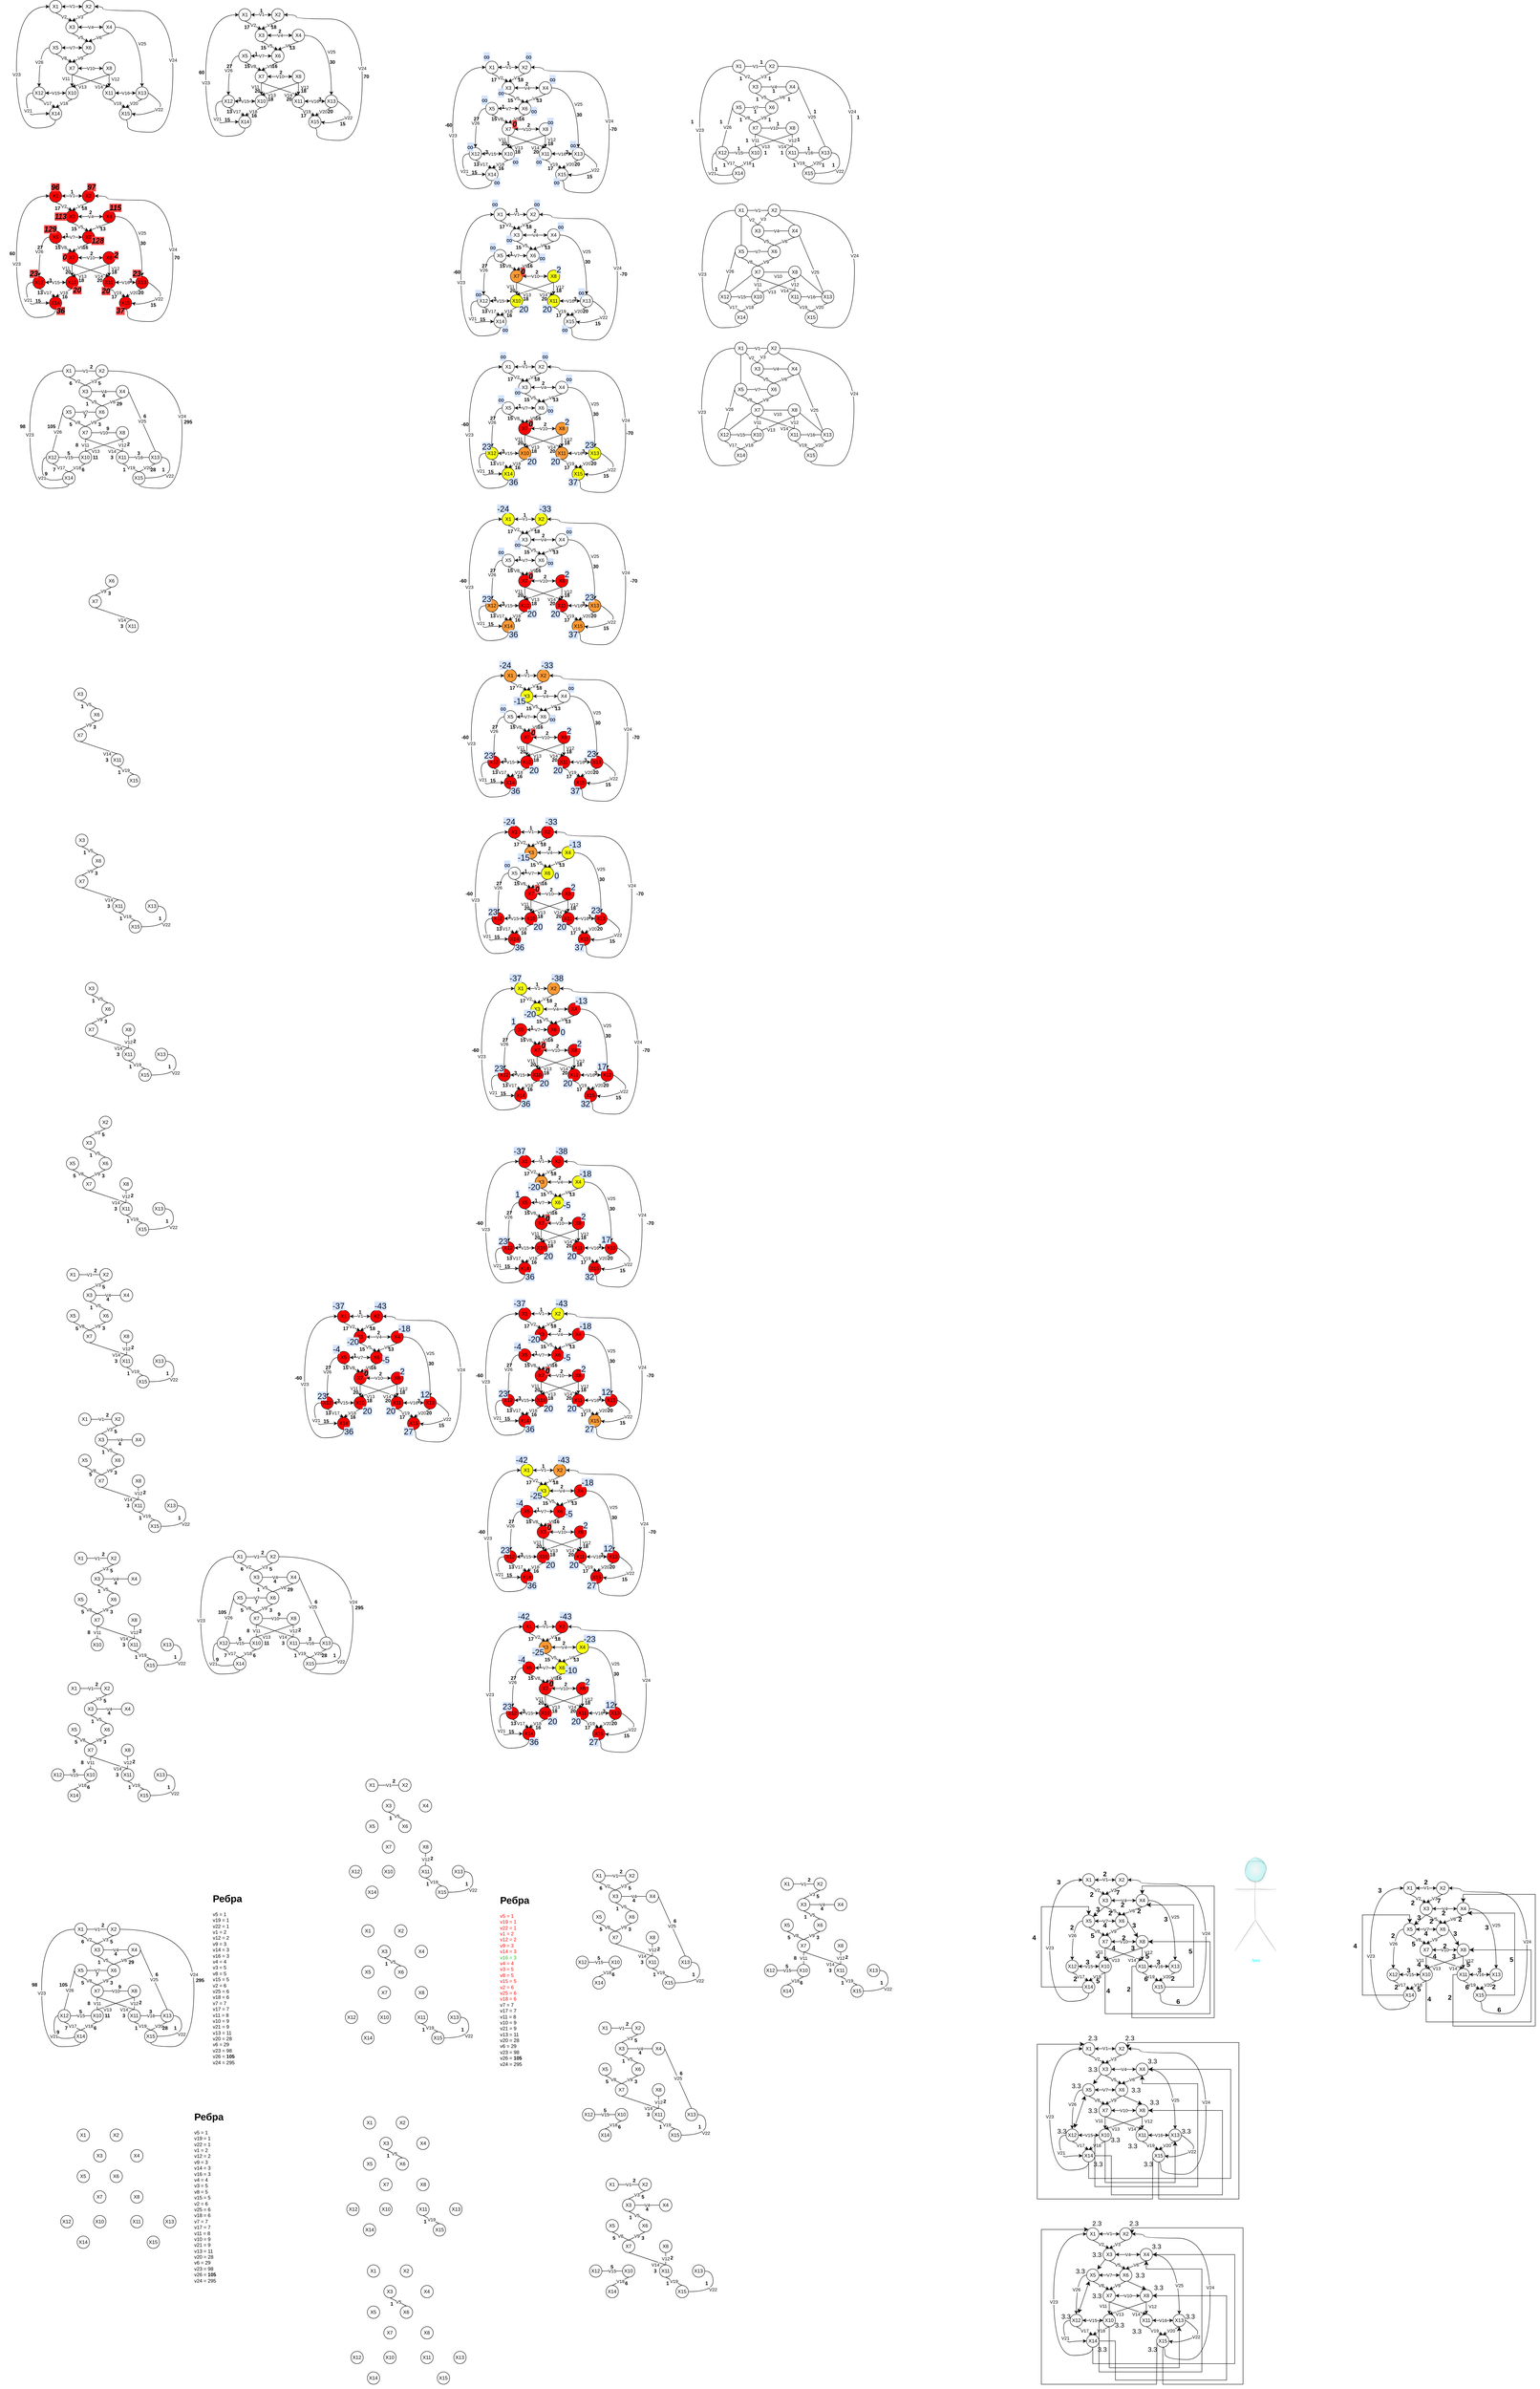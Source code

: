 <mxfile version="24.8.4">
  <diagram name="Страница — 1" id="NswS1KVfmSA2DbpRanFU">
    <mxGraphModel dx="795" dy="540" grid="1" gridSize="10" guides="1" tooltips="1" connect="1" arrows="1" fold="1" page="1" pageScale="1" pageWidth="827" pageHeight="1169" math="0" shadow="0">
      <root>
        <mxCell id="0" />
        <mxCell id="1" parent="0" />
        <mxCell id="vdaxjqXT8XuvJRHG-bB9-1" value="X1" style="ellipse;whiteSpace=wrap;html=1;aspect=fixed;" parent="1" vertex="1">
          <mxGeometry x="240" y="50" width="30" height="30" as="geometry" />
        </mxCell>
        <mxCell id="vdaxjqXT8XuvJRHG-bB9-2" value="X2" style="ellipse;whiteSpace=wrap;html=1;aspect=fixed;" parent="1" vertex="1">
          <mxGeometry x="320" y="50" width="30" height="30" as="geometry" />
        </mxCell>
        <mxCell id="vdaxjqXT8XuvJRHG-bB9-4" value="X3" style="ellipse;whiteSpace=wrap;html=1;aspect=fixed;" parent="1" vertex="1">
          <mxGeometry x="280" y="100" width="30" height="30" as="geometry" />
        </mxCell>
        <mxCell id="vdaxjqXT8XuvJRHG-bB9-46" value="V25" style="edgeStyle=orthogonalEdgeStyle;rounded=0;orthogonalLoop=1;jettySize=auto;html=1;entryX=0.5;entryY=0;entryDx=0;entryDy=0;curved=1;" parent="1" source="vdaxjqXT8XuvJRHG-bB9-5" target="vdaxjqXT8XuvJRHG-bB9-12" edge="1">
          <mxGeometry relative="1" as="geometry" />
        </mxCell>
        <mxCell id="vdaxjqXT8XuvJRHG-bB9-5" value="X4" style="ellipse;whiteSpace=wrap;html=1;aspect=fixed;" parent="1" vertex="1">
          <mxGeometry x="370" y="100" width="30" height="30" as="geometry" />
        </mxCell>
        <mxCell id="vdaxjqXT8XuvJRHG-bB9-6" value="X6" style="ellipse;whiteSpace=wrap;html=1;aspect=fixed;" parent="1" vertex="1">
          <mxGeometry x="320" y="150" width="30" height="30" as="geometry" />
        </mxCell>
        <mxCell id="vdaxjqXT8XuvJRHG-bB9-7" value="X7" style="ellipse;whiteSpace=wrap;html=1;aspect=fixed;" parent="1" vertex="1">
          <mxGeometry x="280" y="200" width="30" height="30" as="geometry" />
        </mxCell>
        <mxCell id="vdaxjqXT8XuvJRHG-bB9-45" value="V26" style="edgeStyle=orthogonalEdgeStyle;rounded=0;orthogonalLoop=1;jettySize=auto;html=1;exitX=0;exitY=0.5;exitDx=0;exitDy=0;entryX=0.5;entryY=0;entryDx=0;entryDy=0;curved=1;" parent="1" source="vdaxjqXT8XuvJRHG-bB9-8" target="vdaxjqXT8XuvJRHG-bB9-9" edge="1">
          <mxGeometry relative="1" as="geometry" />
        </mxCell>
        <mxCell id="vdaxjqXT8XuvJRHG-bB9-8" value="X5" style="ellipse;whiteSpace=wrap;html=1;aspect=fixed;" parent="1" vertex="1">
          <mxGeometry x="240" y="150" width="30" height="30" as="geometry" />
        </mxCell>
        <mxCell id="vdaxjqXT8XuvJRHG-bB9-9" value="X12" style="ellipse;whiteSpace=wrap;html=1;aspect=fixed;" parent="1" vertex="1">
          <mxGeometry x="200" y="260" width="30" height="30" as="geometry" />
        </mxCell>
        <mxCell id="vdaxjqXT8XuvJRHG-bB9-43" value="V23" style="edgeStyle=orthogonalEdgeStyle;rounded=0;orthogonalLoop=1;jettySize=auto;html=1;entryX=0;entryY=0.5;entryDx=0;entryDy=0;curved=1;exitX=0.5;exitY=1;exitDx=0;exitDy=0;" parent="1" source="vdaxjqXT8XuvJRHG-bB9-10" target="vdaxjqXT8XuvJRHG-bB9-1" edge="1">
          <mxGeometry relative="1" as="geometry">
            <Array as="points">
              <mxPoint x="255" y="360" />
              <mxPoint x="160" y="360" />
              <mxPoint x="160" y="65" />
            </Array>
          </mxGeometry>
        </mxCell>
        <mxCell id="vdaxjqXT8XuvJRHG-bB9-10" value="X14" style="ellipse;whiteSpace=wrap;html=1;aspect=fixed;" parent="1" vertex="1">
          <mxGeometry x="240" y="310" width="30" height="30" as="geometry" />
        </mxCell>
        <mxCell id="vdaxjqXT8XuvJRHG-bB9-11" value="X15" style="ellipse;whiteSpace=wrap;html=1;aspect=fixed;" parent="1" vertex="1">
          <mxGeometry x="410" y="310" width="30" height="30" as="geometry" />
        </mxCell>
        <mxCell id="vdaxjqXT8XuvJRHG-bB9-12" value="X13" style="ellipse;whiteSpace=wrap;html=1;aspect=fixed;" parent="1" vertex="1">
          <mxGeometry x="450" y="260" width="30" height="30" as="geometry" />
        </mxCell>
        <mxCell id="vdaxjqXT8XuvJRHG-bB9-13" value="X11" style="ellipse;whiteSpace=wrap;html=1;aspect=fixed;" parent="1" vertex="1">
          <mxGeometry x="370" y="260" width="30" height="30" as="geometry" />
        </mxCell>
        <mxCell id="vdaxjqXT8XuvJRHG-bB9-14" value="X10" style="ellipse;whiteSpace=wrap;html=1;aspect=fixed;" parent="1" vertex="1">
          <mxGeometry x="280" y="260" width="30" height="30" as="geometry" />
        </mxCell>
        <mxCell id="vdaxjqXT8XuvJRHG-bB9-15" value="X8" style="ellipse;whiteSpace=wrap;html=1;aspect=fixed;" parent="1" vertex="1">
          <mxGeometry x="370" y="200" width="30" height="30" as="geometry" />
        </mxCell>
        <mxCell id="vdaxjqXT8XuvJRHG-bB9-18" value="" style="endArrow=classic;startArrow=classic;html=1;rounded=0;exitX=1;exitY=0.5;exitDx=0;exitDy=0;entryX=0;entryY=0.5;entryDx=0;entryDy=0;" parent="1" source="vdaxjqXT8XuvJRHG-bB9-1" target="vdaxjqXT8XuvJRHG-bB9-2" edge="1">
          <mxGeometry width="50" height="50" relative="1" as="geometry">
            <mxPoint x="390" y="220" as="sourcePoint" />
            <mxPoint x="440" y="170" as="targetPoint" />
          </mxGeometry>
        </mxCell>
        <mxCell id="vdaxjqXT8XuvJRHG-bB9-25" value="V1" style="edgeLabel;html=1;align=center;verticalAlign=middle;resizable=0;points=[];" parent="vdaxjqXT8XuvJRHG-bB9-18" vertex="1" connectable="0">
          <mxGeometry x="-0.016" y="1" relative="1" as="geometry">
            <mxPoint as="offset" />
          </mxGeometry>
        </mxCell>
        <mxCell id="vdaxjqXT8XuvJRHG-bB9-19" value="V2" style="endArrow=classic;html=1;rounded=0;exitX=0.5;exitY=1;exitDx=0;exitDy=0;entryX=0.5;entryY=0;entryDx=0;entryDy=0;" parent="1" source="vdaxjqXT8XuvJRHG-bB9-1" target="vdaxjqXT8XuvJRHG-bB9-4" edge="1">
          <mxGeometry width="50" height="50" relative="1" as="geometry">
            <mxPoint x="350" y="220" as="sourcePoint" />
            <mxPoint x="400" y="170" as="targetPoint" />
          </mxGeometry>
        </mxCell>
        <mxCell id="vdaxjqXT8XuvJRHG-bB9-20" value="V3" style="endArrow=classic;html=1;rounded=0;exitX=0.5;exitY=1;exitDx=0;exitDy=0;entryX=0.5;entryY=0;entryDx=0;entryDy=0;" parent="1" source="vdaxjqXT8XuvJRHG-bB9-2" target="vdaxjqXT8XuvJRHG-bB9-4" edge="1">
          <mxGeometry width="50" height="50" relative="1" as="geometry">
            <mxPoint x="350" y="220" as="sourcePoint" />
            <mxPoint x="400" y="170" as="targetPoint" />
          </mxGeometry>
        </mxCell>
        <mxCell id="vdaxjqXT8XuvJRHG-bB9-21" value="V4" style="endArrow=classic;startArrow=classic;html=1;rounded=0;entryX=0;entryY=0.5;entryDx=0;entryDy=0;exitX=1;exitY=0.5;exitDx=0;exitDy=0;" parent="1" source="vdaxjqXT8XuvJRHG-bB9-4" target="vdaxjqXT8XuvJRHG-bB9-5" edge="1">
          <mxGeometry width="50" height="50" relative="1" as="geometry">
            <mxPoint x="350" y="220" as="sourcePoint" />
            <mxPoint x="400" y="170" as="targetPoint" />
          </mxGeometry>
        </mxCell>
        <mxCell id="vdaxjqXT8XuvJRHG-bB9-22" value="V5" style="endArrow=classic;html=1;rounded=0;exitX=0.5;exitY=1;exitDx=0;exitDy=0;entryX=0.5;entryY=0;entryDx=0;entryDy=0;" parent="1" source="vdaxjqXT8XuvJRHG-bB9-4" target="vdaxjqXT8XuvJRHG-bB9-6" edge="1">
          <mxGeometry width="50" height="50" relative="1" as="geometry">
            <mxPoint x="350" y="220" as="sourcePoint" />
            <mxPoint x="400" y="170" as="targetPoint" />
          </mxGeometry>
        </mxCell>
        <mxCell id="vdaxjqXT8XuvJRHG-bB9-23" value="V6" style="endArrow=classic;html=1;rounded=0;entryX=0.5;entryY=0;entryDx=0;entryDy=0;exitX=0.533;exitY=1;exitDx=0;exitDy=0;exitPerimeter=0;" parent="1" source="vdaxjqXT8XuvJRHG-bB9-5" target="vdaxjqXT8XuvJRHG-bB9-6" edge="1">
          <mxGeometry width="50" height="50" relative="1" as="geometry">
            <mxPoint x="350" y="220" as="sourcePoint" />
            <mxPoint x="400" y="170" as="targetPoint" />
          </mxGeometry>
        </mxCell>
        <mxCell id="vdaxjqXT8XuvJRHG-bB9-24" value="V7" style="endArrow=classic;startArrow=classic;html=1;rounded=0;exitX=1;exitY=0.5;exitDx=0;exitDy=0;entryX=0;entryY=0.5;entryDx=0;entryDy=0;" parent="1" source="vdaxjqXT8XuvJRHG-bB9-8" target="vdaxjqXT8XuvJRHG-bB9-6" edge="1">
          <mxGeometry width="50" height="50" relative="1" as="geometry">
            <mxPoint x="350" y="220" as="sourcePoint" />
            <mxPoint x="330" y="165" as="targetPoint" />
          </mxGeometry>
        </mxCell>
        <mxCell id="vdaxjqXT8XuvJRHG-bB9-26" value="V8" style="endArrow=classic;html=1;rounded=0;exitX=0.5;exitY=1;exitDx=0;exitDy=0;entryX=0.5;entryY=0;entryDx=0;entryDy=0;" parent="1" source="vdaxjqXT8XuvJRHG-bB9-8" target="vdaxjqXT8XuvJRHG-bB9-7" edge="1">
          <mxGeometry width="50" height="50" relative="1" as="geometry">
            <mxPoint x="350" y="220" as="sourcePoint" />
            <mxPoint x="400" y="170" as="targetPoint" />
          </mxGeometry>
        </mxCell>
        <mxCell id="vdaxjqXT8XuvJRHG-bB9-27" value="V9" style="endArrow=classic;html=1;rounded=0;exitX=0.5;exitY=1;exitDx=0;exitDy=0;entryX=0.5;entryY=0;entryDx=0;entryDy=0;" parent="1" source="vdaxjqXT8XuvJRHG-bB9-6" target="vdaxjqXT8XuvJRHG-bB9-7" edge="1">
          <mxGeometry width="50" height="50" relative="1" as="geometry">
            <mxPoint x="255" y="190" as="sourcePoint" />
            <mxPoint x="305" y="210" as="targetPoint" />
          </mxGeometry>
        </mxCell>
        <mxCell id="vdaxjqXT8XuvJRHG-bB9-28" value="V10" style="endArrow=classic;startArrow=classic;html=1;rounded=0;exitX=1;exitY=0.5;exitDx=0;exitDy=0;entryX=0;entryY=0.5;entryDx=0;entryDy=0;" parent="1" source="vdaxjqXT8XuvJRHG-bB9-7" target="vdaxjqXT8XuvJRHG-bB9-15" edge="1">
          <mxGeometry width="50" height="50" relative="1" as="geometry">
            <mxPoint x="350" y="220" as="sourcePoint" />
            <mxPoint x="400" y="170" as="targetPoint" />
          </mxGeometry>
        </mxCell>
        <mxCell id="vdaxjqXT8XuvJRHG-bB9-29" value="V16" style="endArrow=classic;startArrow=classic;html=1;rounded=0;exitX=1;exitY=0.5;exitDx=0;exitDy=0;entryX=0;entryY=0.5;entryDx=0;entryDy=0;" parent="1" source="vdaxjqXT8XuvJRHG-bB9-13" target="vdaxjqXT8XuvJRHG-bB9-12" edge="1">
          <mxGeometry width="50" height="50" relative="1" as="geometry">
            <mxPoint x="350" y="220" as="sourcePoint" />
            <mxPoint x="540" y="270" as="targetPoint" />
          </mxGeometry>
        </mxCell>
        <mxCell id="vdaxjqXT8XuvJRHG-bB9-30" value="V14" style="endArrow=classic;html=1;rounded=0;entryX=0.5;entryY=0;entryDx=0;entryDy=0;exitX=0.5;exitY=1;exitDx=0;exitDy=0;" parent="1" source="vdaxjqXT8XuvJRHG-bB9-7" target="vdaxjqXT8XuvJRHG-bB9-13" edge="1">
          <mxGeometry x="0.5" y="-8" width="50" height="50" relative="1" as="geometry">
            <mxPoint x="350" y="220" as="sourcePoint" />
            <mxPoint x="400" y="170" as="targetPoint" />
            <mxPoint as="offset" />
          </mxGeometry>
        </mxCell>
        <mxCell id="vdaxjqXT8XuvJRHG-bB9-31" value="V13" style="endArrow=classic;html=1;rounded=0;entryX=0.5;entryY=0;entryDx=0;entryDy=0;exitX=0.5;exitY=1;exitDx=0;exitDy=0;" parent="1" source="vdaxjqXT8XuvJRHG-bB9-15" target="vdaxjqXT8XuvJRHG-bB9-14" edge="1">
          <mxGeometry x="0.5" y="8" width="50" height="50" relative="1" as="geometry">
            <mxPoint x="305" y="240" as="sourcePoint" />
            <mxPoint x="395" y="270" as="targetPoint" />
            <mxPoint as="offset" />
          </mxGeometry>
        </mxCell>
        <mxCell id="vdaxjqXT8XuvJRHG-bB9-32" value="V11" style="endArrow=classic;html=1;rounded=0;entryX=0.5;entryY=0;entryDx=0;entryDy=0;exitX=0.5;exitY=1;exitDx=0;exitDy=0;" parent="1" source="vdaxjqXT8XuvJRHG-bB9-7" target="vdaxjqXT8XuvJRHG-bB9-14" edge="1">
          <mxGeometry x="-0.333" y="-15" width="50" height="50" relative="1" as="geometry">
            <mxPoint x="350" y="220" as="sourcePoint" />
            <mxPoint x="400" y="170" as="targetPoint" />
            <mxPoint as="offset" />
          </mxGeometry>
        </mxCell>
        <mxCell id="vdaxjqXT8XuvJRHG-bB9-33" value="V12" style="endArrow=classic;html=1;rounded=0;entryX=0.5;entryY=0;entryDx=0;entryDy=0;exitX=0.5;exitY=1;exitDx=0;exitDy=0;" parent="1" source="vdaxjqXT8XuvJRHG-bB9-15" target="vdaxjqXT8XuvJRHG-bB9-13" edge="1">
          <mxGeometry x="-0.31" y="15" width="50" height="50" relative="1" as="geometry">
            <mxPoint x="315" y="250" as="sourcePoint" />
            <mxPoint x="405" y="280" as="targetPoint" />
            <mxPoint as="offset" />
          </mxGeometry>
        </mxCell>
        <mxCell id="vdaxjqXT8XuvJRHG-bB9-34" value="V15" style="endArrow=classic;startArrow=classic;html=1;rounded=0;exitX=1;exitY=0.5;exitDx=0;exitDy=0;entryX=0;entryY=0.5;entryDx=0;entryDy=0;" parent="1" source="vdaxjqXT8XuvJRHG-bB9-9" target="vdaxjqXT8XuvJRHG-bB9-14" edge="1">
          <mxGeometry width="50" height="50" relative="1" as="geometry">
            <mxPoint x="350" y="220" as="sourcePoint" />
            <mxPoint x="400" y="170" as="targetPoint" />
          </mxGeometry>
        </mxCell>
        <mxCell id="vdaxjqXT8XuvJRHG-bB9-35" value="V18" style="endArrow=classic;html=1;rounded=0;entryX=0.5;entryY=0;entryDx=0;entryDy=0;exitX=0.5;exitY=1;exitDx=0;exitDy=0;" parent="1" source="vdaxjqXT8XuvJRHG-bB9-14" target="vdaxjqXT8XuvJRHG-bB9-10" edge="1">
          <mxGeometry width="50" height="50" relative="1" as="geometry">
            <mxPoint x="350" y="220" as="sourcePoint" />
            <mxPoint x="400" y="170" as="targetPoint" />
          </mxGeometry>
        </mxCell>
        <mxCell id="vdaxjqXT8XuvJRHG-bB9-36" value="V17" style="endArrow=classic;html=1;rounded=0;exitX=0.5;exitY=1;exitDx=0;exitDy=0;entryX=0.5;entryY=0;entryDx=0;entryDy=0;" parent="1" source="vdaxjqXT8XuvJRHG-bB9-9" target="vdaxjqXT8XuvJRHG-bB9-10" edge="1">
          <mxGeometry width="50" height="50" relative="1" as="geometry">
            <mxPoint x="305" y="300" as="sourcePoint" />
            <mxPoint x="255" y="310" as="targetPoint" />
          </mxGeometry>
        </mxCell>
        <mxCell id="vdaxjqXT8XuvJRHG-bB9-37" value="V20" style="endArrow=classic;html=1;rounded=0;entryX=0.5;entryY=0;entryDx=0;entryDy=0;exitX=0.5;exitY=1;exitDx=0;exitDy=0;" parent="1" source="vdaxjqXT8XuvJRHG-bB9-12" target="vdaxjqXT8XuvJRHG-bB9-11" edge="1">
          <mxGeometry width="50" height="50" relative="1" as="geometry">
            <mxPoint x="315" y="310" as="sourcePoint" />
            <mxPoint x="275" y="330" as="targetPoint" />
          </mxGeometry>
        </mxCell>
        <mxCell id="vdaxjqXT8XuvJRHG-bB9-38" value="V19" style="endArrow=classic;html=1;rounded=0;entryX=0.5;entryY=0;entryDx=0;entryDy=0;exitX=0.5;exitY=1;exitDx=0;exitDy=0;" parent="1" source="vdaxjqXT8XuvJRHG-bB9-13" target="vdaxjqXT8XuvJRHG-bB9-11" edge="1">
          <mxGeometry width="50" height="50" relative="1" as="geometry">
            <mxPoint x="325" y="320" as="sourcePoint" />
            <mxPoint x="285" y="340" as="targetPoint" />
          </mxGeometry>
        </mxCell>
        <mxCell id="vdaxjqXT8XuvJRHG-bB9-41" value="V21" style="curved=1;endArrow=classic;html=1;rounded=0;entryX=0;entryY=0.5;entryDx=0;entryDy=0;exitX=0;exitY=0.5;exitDx=0;exitDy=0;" parent="1" source="vdaxjqXT8XuvJRHG-bB9-9" target="vdaxjqXT8XuvJRHG-bB9-10" edge="1">
          <mxGeometry width="50" height="50" relative="1" as="geometry">
            <mxPoint x="130" y="360" as="sourcePoint" />
            <mxPoint x="180" y="310" as="targetPoint" />
            <Array as="points">
              <mxPoint x="180" y="275" />
              <mxPoint x="190" y="330" />
              <mxPoint x="210" y="325" />
            </Array>
          </mxGeometry>
        </mxCell>
        <mxCell id="vdaxjqXT8XuvJRHG-bB9-42" value="V22" style="curved=1;endArrow=classic;html=1;rounded=0;entryX=1;entryY=0.5;entryDx=0;entryDy=0;exitX=1;exitY=0.5;exitDx=0;exitDy=0;" parent="1" source="vdaxjqXT8XuvJRHG-bB9-12" target="vdaxjqXT8XuvJRHG-bB9-11" edge="1">
          <mxGeometry width="50" height="50" relative="1" as="geometry">
            <mxPoint x="510" y="280" as="sourcePoint" />
            <mxPoint x="550" y="330" as="targetPoint" />
            <Array as="points">
              <mxPoint x="490" y="280" />
              <mxPoint x="520" y="310" />
              <mxPoint x="460" y="330" />
            </Array>
          </mxGeometry>
        </mxCell>
        <mxCell id="vdaxjqXT8XuvJRHG-bB9-44" value="V24" style="edgeStyle=orthogonalEdgeStyle;rounded=0;orthogonalLoop=1;jettySize=auto;html=1;entryX=1;entryY=0.5;entryDx=0;entryDy=0;curved=1;exitX=0.5;exitY=1;exitDx=0;exitDy=0;" parent="1" source="vdaxjqXT8XuvJRHG-bB9-11" target="vdaxjqXT8XuvJRHG-bB9-2" edge="1">
          <mxGeometry relative="1" as="geometry">
            <mxPoint x="265" y="350" as="sourcePoint" />
            <mxPoint x="250" y="75" as="targetPoint" />
            <Array as="points">
              <mxPoint x="430" y="340" />
              <mxPoint x="430" y="370" />
              <mxPoint x="540" y="370" />
              <mxPoint x="540" y="75" />
              <mxPoint x="370" y="75" />
              <mxPoint x="370" y="65" />
            </Array>
          </mxGeometry>
        </mxCell>
        <mxCell id="vdaxjqXT8XuvJRHG-bB9-188" value="X1" style="ellipse;whiteSpace=wrap;html=1;aspect=fixed;" parent="1" vertex="1">
          <mxGeometry x="699.97" y="70" width="30" height="30" as="geometry" />
        </mxCell>
        <mxCell id="vdaxjqXT8XuvJRHG-bB9-189" value="X2" style="ellipse;whiteSpace=wrap;html=1;aspect=fixed;" parent="1" vertex="1">
          <mxGeometry x="779.97" y="70" width="30" height="30" as="geometry" />
        </mxCell>
        <mxCell id="vdaxjqXT8XuvJRHG-bB9-190" value="X3" style="ellipse;whiteSpace=wrap;html=1;aspect=fixed;" parent="1" vertex="1">
          <mxGeometry x="739.97" y="120" width="30" height="30" as="geometry" />
        </mxCell>
        <mxCell id="vdaxjqXT8XuvJRHG-bB9-191" value="V25" style="edgeStyle=orthogonalEdgeStyle;rounded=0;orthogonalLoop=1;jettySize=auto;html=1;entryX=0.5;entryY=0;entryDx=0;entryDy=0;curved=1;" parent="1" source="vdaxjqXT8XuvJRHG-bB9-192" target="vdaxjqXT8XuvJRHG-bB9-201" edge="1">
          <mxGeometry relative="1" as="geometry" />
        </mxCell>
        <mxCell id="vdaxjqXT8XuvJRHG-bB9-192" value="X4" style="ellipse;whiteSpace=wrap;html=1;aspect=fixed;" parent="1" vertex="1">
          <mxGeometry x="829.97" y="120" width="30" height="30" as="geometry" />
        </mxCell>
        <mxCell id="vdaxjqXT8XuvJRHG-bB9-193" value="X6" style="ellipse;whiteSpace=wrap;html=1;aspect=fixed;" parent="1" vertex="1">
          <mxGeometry x="779.97" y="170" width="30" height="30" as="geometry" />
        </mxCell>
        <mxCell id="vdaxjqXT8XuvJRHG-bB9-194" value="X7" style="ellipse;whiteSpace=wrap;html=1;aspect=fixed;" parent="1" vertex="1">
          <mxGeometry x="739.97" y="220" width="30" height="30" as="geometry" />
        </mxCell>
        <mxCell id="vdaxjqXT8XuvJRHG-bB9-195" value="V26" style="edgeStyle=orthogonalEdgeStyle;rounded=0;orthogonalLoop=1;jettySize=auto;html=1;exitX=0;exitY=0.5;exitDx=0;exitDy=0;entryX=0.5;entryY=0;entryDx=0;entryDy=0;curved=1;" parent="1" source="vdaxjqXT8XuvJRHG-bB9-196" target="vdaxjqXT8XuvJRHG-bB9-197" edge="1">
          <mxGeometry relative="1" as="geometry" />
        </mxCell>
        <mxCell id="vdaxjqXT8XuvJRHG-bB9-196" value="X5" style="ellipse;whiteSpace=wrap;html=1;aspect=fixed;" parent="1" vertex="1">
          <mxGeometry x="699.97" y="170" width="30" height="30" as="geometry" />
        </mxCell>
        <mxCell id="vdaxjqXT8XuvJRHG-bB9-197" value="X12" style="ellipse;whiteSpace=wrap;html=1;aspect=fixed;" parent="1" vertex="1">
          <mxGeometry x="659.97" y="280" width="30" height="30" as="geometry" />
        </mxCell>
        <mxCell id="vdaxjqXT8XuvJRHG-bB9-198" value="V23" style="edgeStyle=orthogonalEdgeStyle;rounded=0;orthogonalLoop=1;jettySize=auto;html=1;entryX=0;entryY=0.5;entryDx=0;entryDy=0;curved=1;exitX=0.5;exitY=1;exitDx=0;exitDy=0;" parent="1" source="vdaxjqXT8XuvJRHG-bB9-199" target="vdaxjqXT8XuvJRHG-bB9-188" edge="1">
          <mxGeometry relative="1" as="geometry">
            <Array as="points">
              <mxPoint x="714.97" y="380" />
              <mxPoint x="619.97" y="380" />
              <mxPoint x="619.97" y="85" />
            </Array>
          </mxGeometry>
        </mxCell>
        <mxCell id="vdaxjqXT8XuvJRHG-bB9-199" value="X14" style="ellipse;whiteSpace=wrap;html=1;aspect=fixed;" parent="1" vertex="1">
          <mxGeometry x="699.97" y="330" width="30" height="30" as="geometry" />
        </mxCell>
        <mxCell id="vdaxjqXT8XuvJRHG-bB9-200" value="X15" style="ellipse;whiteSpace=wrap;html=1;aspect=fixed;" parent="1" vertex="1">
          <mxGeometry x="869.97" y="330" width="30" height="30" as="geometry" />
        </mxCell>
        <mxCell id="vdaxjqXT8XuvJRHG-bB9-201" value="X13" style="ellipse;whiteSpace=wrap;html=1;aspect=fixed;" parent="1" vertex="1">
          <mxGeometry x="909.97" y="280" width="30" height="30" as="geometry" />
        </mxCell>
        <mxCell id="vdaxjqXT8XuvJRHG-bB9-202" value="X11" style="ellipse;whiteSpace=wrap;html=1;aspect=fixed;" parent="1" vertex="1">
          <mxGeometry x="829.97" y="280" width="30" height="30" as="geometry" />
        </mxCell>
        <mxCell id="vdaxjqXT8XuvJRHG-bB9-203" value="X10" style="ellipse;whiteSpace=wrap;html=1;aspect=fixed;" parent="1" vertex="1">
          <mxGeometry x="739.97" y="280" width="30" height="30" as="geometry" />
        </mxCell>
        <mxCell id="vdaxjqXT8XuvJRHG-bB9-204" value="X8" style="ellipse;whiteSpace=wrap;html=1;aspect=fixed;" parent="1" vertex="1">
          <mxGeometry x="829.97" y="220" width="30" height="30" as="geometry" />
        </mxCell>
        <mxCell id="vdaxjqXT8XuvJRHG-bB9-205" value="" style="endArrow=classic;startArrow=classic;html=1;rounded=0;exitX=1;exitY=0.5;exitDx=0;exitDy=0;entryX=0;entryY=0.5;entryDx=0;entryDy=0;" parent="1" source="vdaxjqXT8XuvJRHG-bB9-188" target="vdaxjqXT8XuvJRHG-bB9-189" edge="1">
          <mxGeometry width="50" height="50" relative="1" as="geometry">
            <mxPoint x="849.97" y="240" as="sourcePoint" />
            <mxPoint x="899.97" y="190" as="targetPoint" />
          </mxGeometry>
        </mxCell>
        <mxCell id="vdaxjqXT8XuvJRHG-bB9-206" value="V1" style="edgeLabel;html=1;align=center;verticalAlign=middle;resizable=0;points=[];" parent="vdaxjqXT8XuvJRHG-bB9-205" vertex="1" connectable="0">
          <mxGeometry x="-0.016" y="1" relative="1" as="geometry">
            <mxPoint as="offset" />
          </mxGeometry>
        </mxCell>
        <mxCell id="vdaxjqXT8XuvJRHG-bB9-207" value="V2" style="endArrow=classic;html=1;rounded=0;exitX=0.5;exitY=1;exitDx=0;exitDy=0;entryX=0.5;entryY=0;entryDx=0;entryDy=0;" parent="1" source="vdaxjqXT8XuvJRHG-bB9-188" target="vdaxjqXT8XuvJRHG-bB9-190" edge="1">
          <mxGeometry width="50" height="50" relative="1" as="geometry">
            <mxPoint x="809.97" y="240" as="sourcePoint" />
            <mxPoint x="859.97" y="190" as="targetPoint" />
          </mxGeometry>
        </mxCell>
        <mxCell id="vdaxjqXT8XuvJRHG-bB9-208" value="V3" style="endArrow=classic;html=1;rounded=0;exitX=0.5;exitY=1;exitDx=0;exitDy=0;entryX=0.5;entryY=0;entryDx=0;entryDy=0;" parent="1" source="vdaxjqXT8XuvJRHG-bB9-189" target="vdaxjqXT8XuvJRHG-bB9-190" edge="1">
          <mxGeometry width="50" height="50" relative="1" as="geometry">
            <mxPoint x="809.97" y="240" as="sourcePoint" />
            <mxPoint x="859.97" y="190" as="targetPoint" />
          </mxGeometry>
        </mxCell>
        <mxCell id="vdaxjqXT8XuvJRHG-bB9-209" value="V4" style="endArrow=classic;startArrow=classic;html=1;rounded=0;entryX=0;entryY=0.5;entryDx=0;entryDy=0;exitX=1;exitY=0.5;exitDx=0;exitDy=0;" parent="1" source="vdaxjqXT8XuvJRHG-bB9-190" target="vdaxjqXT8XuvJRHG-bB9-192" edge="1">
          <mxGeometry width="50" height="50" relative="1" as="geometry">
            <mxPoint x="809.97" y="240" as="sourcePoint" />
            <mxPoint x="859.97" y="190" as="targetPoint" />
          </mxGeometry>
        </mxCell>
        <mxCell id="vdaxjqXT8XuvJRHG-bB9-210" value="V5" style="endArrow=classic;html=1;rounded=0;exitX=0.5;exitY=1;exitDx=0;exitDy=0;entryX=0.5;entryY=0;entryDx=0;entryDy=0;" parent="1" source="vdaxjqXT8XuvJRHG-bB9-190" target="vdaxjqXT8XuvJRHG-bB9-193" edge="1">
          <mxGeometry width="50" height="50" relative="1" as="geometry">
            <mxPoint x="809.97" y="240" as="sourcePoint" />
            <mxPoint x="859.97" y="190" as="targetPoint" />
          </mxGeometry>
        </mxCell>
        <mxCell id="vdaxjqXT8XuvJRHG-bB9-211" value="V6" style="endArrow=classic;html=1;rounded=0;entryX=0.5;entryY=0;entryDx=0;entryDy=0;exitX=0.533;exitY=1;exitDx=0;exitDy=0;exitPerimeter=0;" parent="1" source="vdaxjqXT8XuvJRHG-bB9-192" target="vdaxjqXT8XuvJRHG-bB9-193" edge="1">
          <mxGeometry width="50" height="50" relative="1" as="geometry">
            <mxPoint x="809.97" y="240" as="sourcePoint" />
            <mxPoint x="859.97" y="190" as="targetPoint" />
          </mxGeometry>
        </mxCell>
        <mxCell id="vdaxjqXT8XuvJRHG-bB9-212" value="V7" style="endArrow=classic;startArrow=classic;html=1;rounded=0;exitX=1;exitY=0.5;exitDx=0;exitDy=0;entryX=0;entryY=0.5;entryDx=0;entryDy=0;" parent="1" source="vdaxjqXT8XuvJRHG-bB9-196" target="vdaxjqXT8XuvJRHG-bB9-193" edge="1">
          <mxGeometry width="50" height="50" relative="1" as="geometry">
            <mxPoint x="809.97" y="240" as="sourcePoint" />
            <mxPoint x="789.97" y="185" as="targetPoint" />
          </mxGeometry>
        </mxCell>
        <mxCell id="vdaxjqXT8XuvJRHG-bB9-213" value="V8" style="endArrow=classic;html=1;rounded=0;exitX=0.5;exitY=1;exitDx=0;exitDy=0;entryX=0.5;entryY=0;entryDx=0;entryDy=0;" parent="1" source="vdaxjqXT8XuvJRHG-bB9-196" target="vdaxjqXT8XuvJRHG-bB9-194" edge="1">
          <mxGeometry width="50" height="50" relative="1" as="geometry">
            <mxPoint x="809.97" y="240" as="sourcePoint" />
            <mxPoint x="859.97" y="190" as="targetPoint" />
          </mxGeometry>
        </mxCell>
        <mxCell id="vdaxjqXT8XuvJRHG-bB9-214" value="V9" style="endArrow=classic;html=1;rounded=0;exitX=0.5;exitY=1;exitDx=0;exitDy=0;entryX=0.5;entryY=0;entryDx=0;entryDy=0;" parent="1" source="vdaxjqXT8XuvJRHG-bB9-193" target="vdaxjqXT8XuvJRHG-bB9-194" edge="1">
          <mxGeometry width="50" height="50" relative="1" as="geometry">
            <mxPoint x="714.97" y="210" as="sourcePoint" />
            <mxPoint x="764.97" y="230" as="targetPoint" />
          </mxGeometry>
        </mxCell>
        <mxCell id="vdaxjqXT8XuvJRHG-bB9-215" value="V10" style="endArrow=classic;startArrow=classic;html=1;rounded=0;exitX=1;exitY=0.5;exitDx=0;exitDy=0;entryX=0;entryY=0.5;entryDx=0;entryDy=0;" parent="1" source="vdaxjqXT8XuvJRHG-bB9-194" target="vdaxjqXT8XuvJRHG-bB9-204" edge="1">
          <mxGeometry width="50" height="50" relative="1" as="geometry">
            <mxPoint x="809.97" y="240" as="sourcePoint" />
            <mxPoint x="859.97" y="190" as="targetPoint" />
          </mxGeometry>
        </mxCell>
        <mxCell id="vdaxjqXT8XuvJRHG-bB9-216" value="V16" style="endArrow=classic;startArrow=classic;html=1;rounded=0;exitX=1;exitY=0.5;exitDx=0;exitDy=0;entryX=0;entryY=0.5;entryDx=0;entryDy=0;" parent="1" source="vdaxjqXT8XuvJRHG-bB9-202" target="vdaxjqXT8XuvJRHG-bB9-201" edge="1">
          <mxGeometry width="50" height="50" relative="1" as="geometry">
            <mxPoint x="809.97" y="240" as="sourcePoint" />
            <mxPoint x="999.97" y="290" as="targetPoint" />
          </mxGeometry>
        </mxCell>
        <mxCell id="vdaxjqXT8XuvJRHG-bB9-217" value="V14" style="endArrow=classic;html=1;rounded=0;entryX=0.5;entryY=0;entryDx=0;entryDy=0;exitX=0.5;exitY=1;exitDx=0;exitDy=0;" parent="1" source="vdaxjqXT8XuvJRHG-bB9-194" target="vdaxjqXT8XuvJRHG-bB9-202" edge="1">
          <mxGeometry x="0.5" y="-8" width="50" height="50" relative="1" as="geometry">
            <mxPoint x="809.97" y="240" as="sourcePoint" />
            <mxPoint x="859.97" y="190" as="targetPoint" />
            <mxPoint as="offset" />
          </mxGeometry>
        </mxCell>
        <mxCell id="vdaxjqXT8XuvJRHG-bB9-218" value="V13" style="endArrow=classic;html=1;rounded=0;entryX=0.5;entryY=0;entryDx=0;entryDy=0;exitX=0.5;exitY=1;exitDx=0;exitDy=0;" parent="1" source="vdaxjqXT8XuvJRHG-bB9-204" target="vdaxjqXT8XuvJRHG-bB9-203" edge="1">
          <mxGeometry x="0.5" y="8" width="50" height="50" relative="1" as="geometry">
            <mxPoint x="764.97" y="260" as="sourcePoint" />
            <mxPoint x="854.97" y="290" as="targetPoint" />
            <mxPoint as="offset" />
          </mxGeometry>
        </mxCell>
        <mxCell id="vdaxjqXT8XuvJRHG-bB9-219" value="V11" style="endArrow=classic;html=1;rounded=0;entryX=0.5;entryY=0;entryDx=0;entryDy=0;exitX=0.5;exitY=1;exitDx=0;exitDy=0;" parent="1" source="vdaxjqXT8XuvJRHG-bB9-194" target="vdaxjqXT8XuvJRHG-bB9-203" edge="1">
          <mxGeometry x="-0.333" y="-15" width="50" height="50" relative="1" as="geometry">
            <mxPoint x="809.97" y="240" as="sourcePoint" />
            <mxPoint x="859.97" y="190" as="targetPoint" />
            <mxPoint as="offset" />
          </mxGeometry>
        </mxCell>
        <mxCell id="vdaxjqXT8XuvJRHG-bB9-220" value="V12" style="endArrow=classic;html=1;rounded=0;entryX=0.5;entryY=0;entryDx=0;entryDy=0;exitX=0.5;exitY=1;exitDx=0;exitDy=0;" parent="1" source="vdaxjqXT8XuvJRHG-bB9-204" target="vdaxjqXT8XuvJRHG-bB9-202" edge="1">
          <mxGeometry x="-0.31" y="15" width="50" height="50" relative="1" as="geometry">
            <mxPoint x="774.97" y="270" as="sourcePoint" />
            <mxPoint x="864.97" y="300" as="targetPoint" />
            <mxPoint as="offset" />
          </mxGeometry>
        </mxCell>
        <mxCell id="vdaxjqXT8XuvJRHG-bB9-221" value="V15" style="endArrow=classic;startArrow=classic;html=1;rounded=0;exitX=1;exitY=0.5;exitDx=0;exitDy=0;entryX=0;entryY=0.5;entryDx=0;entryDy=0;" parent="1" source="vdaxjqXT8XuvJRHG-bB9-197" target="vdaxjqXT8XuvJRHG-bB9-203" edge="1">
          <mxGeometry width="50" height="50" relative="1" as="geometry">
            <mxPoint x="809.97" y="240" as="sourcePoint" />
            <mxPoint x="859.97" y="190" as="targetPoint" />
          </mxGeometry>
        </mxCell>
        <mxCell id="vdaxjqXT8XuvJRHG-bB9-222" value="V18" style="endArrow=classic;html=1;rounded=0;entryX=0.5;entryY=0;entryDx=0;entryDy=0;exitX=0.5;exitY=1;exitDx=0;exitDy=0;" parent="1" source="vdaxjqXT8XuvJRHG-bB9-203" target="vdaxjqXT8XuvJRHG-bB9-199" edge="1">
          <mxGeometry width="50" height="50" relative="1" as="geometry">
            <mxPoint x="809.97" y="240" as="sourcePoint" />
            <mxPoint x="859.97" y="190" as="targetPoint" />
          </mxGeometry>
        </mxCell>
        <mxCell id="vdaxjqXT8XuvJRHG-bB9-223" value="V17" style="endArrow=classic;html=1;rounded=0;exitX=0.5;exitY=1;exitDx=0;exitDy=0;entryX=0.5;entryY=0;entryDx=0;entryDy=0;" parent="1" source="vdaxjqXT8XuvJRHG-bB9-197" target="vdaxjqXT8XuvJRHG-bB9-199" edge="1">
          <mxGeometry width="50" height="50" relative="1" as="geometry">
            <mxPoint x="764.97" y="320" as="sourcePoint" />
            <mxPoint x="714.97" y="330" as="targetPoint" />
          </mxGeometry>
        </mxCell>
        <mxCell id="vdaxjqXT8XuvJRHG-bB9-224" value="V20" style="endArrow=classic;html=1;rounded=0;entryX=0.5;entryY=0;entryDx=0;entryDy=0;exitX=0.5;exitY=1;exitDx=0;exitDy=0;" parent="1" source="vdaxjqXT8XuvJRHG-bB9-201" target="vdaxjqXT8XuvJRHG-bB9-200" edge="1">
          <mxGeometry width="50" height="50" relative="1" as="geometry">
            <mxPoint x="774.97" y="330" as="sourcePoint" />
            <mxPoint x="734.97" y="350" as="targetPoint" />
          </mxGeometry>
        </mxCell>
        <mxCell id="vdaxjqXT8XuvJRHG-bB9-225" value="V19" style="endArrow=classic;html=1;rounded=0;entryX=0.5;entryY=0;entryDx=0;entryDy=0;exitX=0.5;exitY=1;exitDx=0;exitDy=0;" parent="1" source="vdaxjqXT8XuvJRHG-bB9-202" target="vdaxjqXT8XuvJRHG-bB9-200" edge="1">
          <mxGeometry width="50" height="50" relative="1" as="geometry">
            <mxPoint x="784.97" y="340" as="sourcePoint" />
            <mxPoint x="744.97" y="360" as="targetPoint" />
          </mxGeometry>
        </mxCell>
        <mxCell id="vdaxjqXT8XuvJRHG-bB9-226" value="V21" style="curved=1;endArrow=classic;html=1;rounded=0;entryX=0;entryY=0.5;entryDx=0;entryDy=0;exitX=0;exitY=0.5;exitDx=0;exitDy=0;" parent="1" source="vdaxjqXT8XuvJRHG-bB9-197" target="vdaxjqXT8XuvJRHG-bB9-199" edge="1">
          <mxGeometry width="50" height="50" relative="1" as="geometry">
            <mxPoint x="589.97" y="380" as="sourcePoint" />
            <mxPoint x="639.97" y="330" as="targetPoint" />
            <Array as="points">
              <mxPoint x="639.97" y="295" />
              <mxPoint x="649.97" y="350" />
              <mxPoint x="669.97" y="345" />
            </Array>
          </mxGeometry>
        </mxCell>
        <mxCell id="vdaxjqXT8XuvJRHG-bB9-227" value="V22" style="curved=1;endArrow=classic;html=1;rounded=0;entryX=1;entryY=0.5;entryDx=0;entryDy=0;exitX=1;exitY=0.5;exitDx=0;exitDy=0;" parent="1" source="vdaxjqXT8XuvJRHG-bB9-201" target="vdaxjqXT8XuvJRHG-bB9-200" edge="1">
          <mxGeometry width="50" height="50" relative="1" as="geometry">
            <mxPoint x="969.97" y="300" as="sourcePoint" />
            <mxPoint x="1009.97" y="350" as="targetPoint" />
            <Array as="points">
              <mxPoint x="949.97" y="300" />
              <mxPoint x="979.97" y="330" />
              <mxPoint x="919.97" y="350" />
            </Array>
          </mxGeometry>
        </mxCell>
        <mxCell id="vdaxjqXT8XuvJRHG-bB9-228" value="V24" style="edgeStyle=orthogonalEdgeStyle;rounded=0;orthogonalLoop=1;jettySize=auto;html=1;entryX=1;entryY=0.5;entryDx=0;entryDy=0;curved=1;exitX=0.5;exitY=1;exitDx=0;exitDy=0;" parent="1" source="vdaxjqXT8XuvJRHG-bB9-200" target="vdaxjqXT8XuvJRHG-bB9-189" edge="1">
          <mxGeometry relative="1" as="geometry">
            <mxPoint x="724.97" y="370" as="sourcePoint" />
            <mxPoint x="709.97" y="95" as="targetPoint" />
            <Array as="points">
              <mxPoint x="890" y="360" />
              <mxPoint x="890" y="390" />
              <mxPoint x="1000" y="390" />
              <mxPoint x="1000" y="95" />
              <mxPoint x="840" y="95" />
              <mxPoint x="840" y="85" />
            </Array>
          </mxGeometry>
        </mxCell>
        <mxCell id="vdaxjqXT8XuvJRHG-bB9-229" value="1" style="text;html=1;align=center;verticalAlign=middle;whiteSpace=wrap;rounded=0;fontStyle=1" parent="1" vertex="1">
          <mxGeometry x="724.97" y="60" width="60" height="30" as="geometry" />
        </mxCell>
        <mxCell id="vdaxjqXT8XuvJRHG-bB9-230" value="17" style="text;html=1;align=center;verticalAlign=middle;whiteSpace=wrap;rounded=0;fontStyle=1" parent="1" vertex="1">
          <mxGeometry x="690" y="100" width="60" height="30" as="geometry" />
        </mxCell>
        <mxCell id="vdaxjqXT8XuvJRHG-bB9-231" value="18" style="text;html=1;align=center;verticalAlign=middle;whiteSpace=wrap;rounded=0;fontStyle=1" parent="1" vertex="1">
          <mxGeometry x="754.97" y="100" width="60" height="30" as="geometry" />
        </mxCell>
        <mxCell id="vdaxjqXT8XuvJRHG-bB9-232" value="2" style="text;html=1;align=center;verticalAlign=middle;whiteSpace=wrap;rounded=0;fontStyle=1" parent="1" vertex="1">
          <mxGeometry x="770" y="110" width="60" height="30" as="geometry" />
        </mxCell>
        <mxCell id="vdaxjqXT8XuvJRHG-bB9-233" value="13" style="text;html=1;align=center;verticalAlign=middle;whiteSpace=wrap;rounded=0;fontStyle=1" parent="1" vertex="1">
          <mxGeometry x="800" y="150" width="60" height="30" as="geometry" />
        </mxCell>
        <mxCell id="vdaxjqXT8XuvJRHG-bB9-234" value="15" style="text;html=1;align=center;verticalAlign=middle;whiteSpace=wrap;rounded=0;fontStyle=1" parent="1" vertex="1">
          <mxGeometry x="730" y="150" width="60" height="30" as="geometry" />
        </mxCell>
        <mxCell id="vdaxjqXT8XuvJRHG-bB9-235" value="70" style="text;html=1;align=center;verticalAlign=middle;whiteSpace=wrap;rounded=0;fontStyle=1" parent="1" vertex="1">
          <mxGeometry x="980" y="220" width="60" height="30" as="geometry" />
        </mxCell>
        <mxCell id="vdaxjqXT8XuvJRHG-bB9-236" value="60" style="text;html=1;align=center;verticalAlign=middle;whiteSpace=wrap;rounded=0;fontStyle=1" parent="1" vertex="1">
          <mxGeometry x="580" y="210" width="60" height="30" as="geometry" />
        </mxCell>
        <mxCell id="vdaxjqXT8XuvJRHG-bB9-237" value="30" style="text;html=1;align=center;verticalAlign=middle;whiteSpace=wrap;rounded=0;fontStyle=1" parent="1" vertex="1">
          <mxGeometry x="915" y="190" width="25" height="20" as="geometry" />
        </mxCell>
        <mxCell id="vdaxjqXT8XuvJRHG-bB9-238" value="2" style="text;html=1;align=center;verticalAlign=middle;whiteSpace=wrap;rounded=0;fontStyle=1" parent="1" vertex="1">
          <mxGeometry x="790" y="215" width="25" height="20" as="geometry" />
        </mxCell>
        <mxCell id="vdaxjqXT8XuvJRHG-bB9-239" value="1" style="text;html=1;align=center;verticalAlign=middle;whiteSpace=wrap;rounded=0;fontStyle=1" parent="1" vertex="1">
          <mxGeometry x="730" y="170" width="25" height="20" as="geometry" />
        </mxCell>
        <mxCell id="vdaxjqXT8XuvJRHG-bB9-240" value="15" style="text;html=1;align=center;verticalAlign=middle;whiteSpace=wrap;rounded=0;fontStyle=1" parent="1" vertex="1">
          <mxGeometry x="707.5" y="200" width="25" height="20" as="geometry" />
        </mxCell>
        <mxCell id="vdaxjqXT8XuvJRHG-bB9-241" value="16" style="text;html=1;align=center;verticalAlign=middle;whiteSpace=wrap;rounded=0;fontStyle=1" parent="1" vertex="1">
          <mxGeometry x="775" y="200" width="25" height="20" as="geometry" />
        </mxCell>
        <mxCell id="vdaxjqXT8XuvJRHG-bB9-242" value="27" style="text;html=1;align=center;verticalAlign=middle;whiteSpace=wrap;rounded=0;fontStyle=1" parent="1" vertex="1">
          <mxGeometry x="665" y="200" width="25" height="20" as="geometry" />
        </mxCell>
        <mxCell id="vdaxjqXT8XuvJRHG-bB9-243" value="20" style="text;html=1;align=center;verticalAlign=middle;whiteSpace=wrap;rounded=0;fontStyle=1" parent="1" vertex="1">
          <mxGeometry x="809.97" y="280" width="25" height="20" as="geometry" />
        </mxCell>
        <mxCell id="vdaxjqXT8XuvJRHG-bB9-244" value="18" style="text;html=1;align=center;verticalAlign=middle;whiteSpace=wrap;rounded=0;fontStyle=1" parent="1" vertex="1">
          <mxGeometry x="765" y="280" width="25" height="20" as="geometry" />
        </mxCell>
        <mxCell id="vdaxjqXT8XuvJRHG-bB9-245" value="18" style="text;html=1;align=center;verticalAlign=middle;whiteSpace=wrap;rounded=0;fontStyle=1" parent="1" vertex="1">
          <mxGeometry x="844.97" y="260" width="25" height="20" as="geometry" />
        </mxCell>
        <mxCell id="vdaxjqXT8XuvJRHG-bB9-246" value="20" style="text;html=1;align=center;verticalAlign=middle;whiteSpace=wrap;rounded=0;fontStyle=1" parent="1" vertex="1">
          <mxGeometry x="732.5" y="260" width="25" height="20" as="geometry" />
        </mxCell>
        <mxCell id="vdaxjqXT8XuvJRHG-bB9-247" value="15" style="text;html=1;align=center;verticalAlign=middle;whiteSpace=wrap;rounded=0;fontStyle=1" parent="1" vertex="1">
          <mxGeometry x="939.97" y="340" width="25" height="20" as="geometry" />
        </mxCell>
        <mxCell id="vdaxjqXT8XuvJRHG-bB9-248" value="20" style="text;html=1;align=center;verticalAlign=middle;whiteSpace=wrap;rounded=0;fontStyle=1" parent="1" vertex="1">
          <mxGeometry x="909.97" y="310" width="25" height="20" as="geometry" />
        </mxCell>
        <mxCell id="vdaxjqXT8XuvJRHG-bB9-249" value="17" style="text;html=1;align=center;verticalAlign=middle;whiteSpace=wrap;rounded=0;fontStyle=1" parent="1" vertex="1">
          <mxGeometry x="844.97" y="320" width="25" height="20" as="geometry" />
        </mxCell>
        <mxCell id="vdaxjqXT8XuvJRHG-bB9-250" value="3" style="text;html=1;align=center;verticalAlign=middle;whiteSpace=wrap;rounded=0;fontStyle=1" parent="1" vertex="1">
          <mxGeometry x="885" y="280" width="25" height="20" as="geometry" />
        </mxCell>
        <mxCell id="vdaxjqXT8XuvJRHG-bB9-251" value="3" style="text;html=1;align=center;verticalAlign=middle;whiteSpace=wrap;rounded=0;fontStyle=1" parent="1" vertex="1">
          <mxGeometry x="689.97" y="280" width="25" height="20" as="geometry" />
        </mxCell>
        <mxCell id="vdaxjqXT8XuvJRHG-bB9-252" value="15" style="text;html=1;align=center;verticalAlign=middle;whiteSpace=wrap;rounded=0;fontStyle=1" parent="1" vertex="1">
          <mxGeometry x="659.97" y="330" width="25" height="20" as="geometry" />
        </mxCell>
        <mxCell id="vdaxjqXT8XuvJRHG-bB9-253" value="16" style="text;html=1;align=center;verticalAlign=middle;whiteSpace=wrap;rounded=0;fontStyle=1" parent="1" vertex="1">
          <mxGeometry x="724.97" y="320" width="25" height="20" as="geometry" />
        </mxCell>
        <mxCell id="vdaxjqXT8XuvJRHG-bB9-254" value="13" style="text;html=1;align=center;verticalAlign=middle;whiteSpace=wrap;rounded=0;fontStyle=1" parent="1" vertex="1">
          <mxGeometry x="665" y="310" width="25" height="20" as="geometry" />
        </mxCell>
        <mxCell id="vdaxjqXT8XuvJRHG-bB9-461" value="X1" style="ellipse;whiteSpace=wrap;html=1;aspect=fixed;fillColor=#FF0000;" parent="1" vertex="1">
          <mxGeometry x="239.97" y="510" width="30" height="30" as="geometry" />
        </mxCell>
        <mxCell id="vdaxjqXT8XuvJRHG-bB9-462" value="X2" style="ellipse;whiteSpace=wrap;html=1;aspect=fixed;fillColor=#FF0000;" parent="1" vertex="1">
          <mxGeometry x="319.97" y="510" width="30" height="30" as="geometry" />
        </mxCell>
        <mxCell id="vdaxjqXT8XuvJRHG-bB9-463" value="X3" style="ellipse;whiteSpace=wrap;html=1;aspect=fixed;fillColor=#FF0000;" parent="1" vertex="1">
          <mxGeometry x="279.97" y="560" width="30" height="30" as="geometry" />
        </mxCell>
        <mxCell id="vdaxjqXT8XuvJRHG-bB9-464" value="V25" style="edgeStyle=orthogonalEdgeStyle;rounded=0;orthogonalLoop=1;jettySize=auto;html=1;entryX=0.5;entryY=0;entryDx=0;entryDy=0;curved=1;" parent="1" source="vdaxjqXT8XuvJRHG-bB9-465" target="vdaxjqXT8XuvJRHG-bB9-474" edge="1">
          <mxGeometry relative="1" as="geometry" />
        </mxCell>
        <mxCell id="vdaxjqXT8XuvJRHG-bB9-465" value="X4" style="ellipse;whiteSpace=wrap;html=1;aspect=fixed;fillColor=#FF0000;" parent="1" vertex="1">
          <mxGeometry x="369.97" y="560" width="30" height="30" as="geometry" />
        </mxCell>
        <mxCell id="vdaxjqXT8XuvJRHG-bB9-466" value="X6" style="ellipse;whiteSpace=wrap;html=1;aspect=fixed;fillColor=#FF0000;" parent="1" vertex="1">
          <mxGeometry x="319.97" y="610" width="30" height="30" as="geometry" />
        </mxCell>
        <mxCell id="vdaxjqXT8XuvJRHG-bB9-467" value="X7" style="ellipse;whiteSpace=wrap;html=1;aspect=fixed;fillColor=#FF0000;" parent="1" vertex="1">
          <mxGeometry x="279.97" y="660" width="30" height="30" as="geometry" />
        </mxCell>
        <mxCell id="vdaxjqXT8XuvJRHG-bB9-468" value="V26" style="edgeStyle=orthogonalEdgeStyle;rounded=0;orthogonalLoop=1;jettySize=auto;html=1;exitX=0;exitY=0.5;exitDx=0;exitDy=0;entryX=0.5;entryY=0;entryDx=0;entryDy=0;curved=1;" parent="1" source="vdaxjqXT8XuvJRHG-bB9-469" target="vdaxjqXT8XuvJRHG-bB9-470" edge="1">
          <mxGeometry relative="1" as="geometry" />
        </mxCell>
        <mxCell id="vdaxjqXT8XuvJRHG-bB9-469" value="X5" style="ellipse;whiteSpace=wrap;html=1;aspect=fixed;fillColor=#FF0000;" parent="1" vertex="1">
          <mxGeometry x="239.97" y="610" width="30" height="30" as="geometry" />
        </mxCell>
        <mxCell id="vdaxjqXT8XuvJRHG-bB9-470" value="X12" style="ellipse;whiteSpace=wrap;html=1;aspect=fixed;fillColor=#FF0000;" parent="1" vertex="1">
          <mxGeometry x="199.97" y="720" width="30" height="30" as="geometry" />
        </mxCell>
        <mxCell id="vdaxjqXT8XuvJRHG-bB9-471" value="V23" style="edgeStyle=orthogonalEdgeStyle;rounded=0;orthogonalLoop=1;jettySize=auto;html=1;entryX=0;entryY=0.5;entryDx=0;entryDy=0;curved=1;exitX=0.5;exitY=1;exitDx=0;exitDy=0;" parent="1" source="vdaxjqXT8XuvJRHG-bB9-472" target="vdaxjqXT8XuvJRHG-bB9-461" edge="1">
          <mxGeometry relative="1" as="geometry">
            <Array as="points">
              <mxPoint x="254.97" y="820" />
              <mxPoint x="159.97" y="820" />
              <mxPoint x="159.97" y="525" />
            </Array>
          </mxGeometry>
        </mxCell>
        <mxCell id="vdaxjqXT8XuvJRHG-bB9-472" value="X14" style="ellipse;whiteSpace=wrap;html=1;aspect=fixed;fillColor=#FF0000;" parent="1" vertex="1">
          <mxGeometry x="239.97" y="770" width="30" height="30" as="geometry" />
        </mxCell>
        <mxCell id="vdaxjqXT8XuvJRHG-bB9-473" value="X15" style="ellipse;whiteSpace=wrap;html=1;aspect=fixed;fillColor=#FF0000;" parent="1" vertex="1">
          <mxGeometry x="409.97" y="770" width="30" height="30" as="geometry" />
        </mxCell>
        <mxCell id="vdaxjqXT8XuvJRHG-bB9-474" value="X13" style="ellipse;whiteSpace=wrap;html=1;aspect=fixed;fillColor=#FF0000;" parent="1" vertex="1">
          <mxGeometry x="449.97" y="720" width="30" height="30" as="geometry" />
        </mxCell>
        <mxCell id="vdaxjqXT8XuvJRHG-bB9-475" value="X11" style="ellipse;whiteSpace=wrap;html=1;aspect=fixed;fillColor=#FF0000;" parent="1" vertex="1">
          <mxGeometry x="369.97" y="720" width="30" height="30" as="geometry" />
        </mxCell>
        <mxCell id="vdaxjqXT8XuvJRHG-bB9-476" value="X10" style="ellipse;whiteSpace=wrap;html=1;aspect=fixed;fillColor=#FF0000;" parent="1" vertex="1">
          <mxGeometry x="279.97" y="720" width="30" height="30" as="geometry" />
        </mxCell>
        <mxCell id="vdaxjqXT8XuvJRHG-bB9-477" value="X8" style="ellipse;whiteSpace=wrap;html=1;aspect=fixed;fillColor=#FF0000;" parent="1" vertex="1">
          <mxGeometry x="369.97" y="660" width="30" height="30" as="geometry" />
        </mxCell>
        <mxCell id="vdaxjqXT8XuvJRHG-bB9-478" value="" style="endArrow=classic;startArrow=classic;html=1;rounded=0;exitX=1;exitY=0.5;exitDx=0;exitDy=0;entryX=0;entryY=0.5;entryDx=0;entryDy=0;" parent="1" source="vdaxjqXT8XuvJRHG-bB9-461" target="vdaxjqXT8XuvJRHG-bB9-462" edge="1">
          <mxGeometry width="50" height="50" relative="1" as="geometry">
            <mxPoint x="389.97" y="680" as="sourcePoint" />
            <mxPoint x="439.97" y="630" as="targetPoint" />
          </mxGeometry>
        </mxCell>
        <mxCell id="vdaxjqXT8XuvJRHG-bB9-479" value="V1" style="edgeLabel;html=1;align=center;verticalAlign=middle;resizable=0;points=[];" parent="vdaxjqXT8XuvJRHG-bB9-478" vertex="1" connectable="0">
          <mxGeometry x="-0.016" y="1" relative="1" as="geometry">
            <mxPoint as="offset" />
          </mxGeometry>
        </mxCell>
        <mxCell id="vdaxjqXT8XuvJRHG-bB9-480" value="V2" style="endArrow=classic;html=1;rounded=0;exitX=0.5;exitY=1;exitDx=0;exitDy=0;entryX=0.5;entryY=0;entryDx=0;entryDy=0;" parent="1" source="vdaxjqXT8XuvJRHG-bB9-461" target="vdaxjqXT8XuvJRHG-bB9-463" edge="1">
          <mxGeometry width="50" height="50" relative="1" as="geometry">
            <mxPoint x="349.97" y="680" as="sourcePoint" />
            <mxPoint x="399.97" y="630" as="targetPoint" />
          </mxGeometry>
        </mxCell>
        <mxCell id="vdaxjqXT8XuvJRHG-bB9-481" value="V3" style="endArrow=classic;html=1;rounded=0;exitX=0.5;exitY=1;exitDx=0;exitDy=0;entryX=0.5;entryY=0;entryDx=0;entryDy=0;" parent="1" source="vdaxjqXT8XuvJRHG-bB9-462" target="vdaxjqXT8XuvJRHG-bB9-463" edge="1">
          <mxGeometry width="50" height="50" relative="1" as="geometry">
            <mxPoint x="349.97" y="680" as="sourcePoint" />
            <mxPoint x="399.97" y="630" as="targetPoint" />
          </mxGeometry>
        </mxCell>
        <mxCell id="vdaxjqXT8XuvJRHG-bB9-482" value="V4" style="endArrow=classic;startArrow=classic;html=1;rounded=0;entryX=0;entryY=0.5;entryDx=0;entryDy=0;exitX=1;exitY=0.5;exitDx=0;exitDy=0;" parent="1" source="vdaxjqXT8XuvJRHG-bB9-463" target="vdaxjqXT8XuvJRHG-bB9-465" edge="1">
          <mxGeometry width="50" height="50" relative="1" as="geometry">
            <mxPoint x="349.97" y="680" as="sourcePoint" />
            <mxPoint x="399.97" y="630" as="targetPoint" />
          </mxGeometry>
        </mxCell>
        <mxCell id="vdaxjqXT8XuvJRHG-bB9-483" value="V5" style="endArrow=classic;html=1;rounded=0;exitX=0.5;exitY=1;exitDx=0;exitDy=0;entryX=0.5;entryY=0;entryDx=0;entryDy=0;" parent="1" source="vdaxjqXT8XuvJRHG-bB9-463" target="vdaxjqXT8XuvJRHG-bB9-466" edge="1">
          <mxGeometry width="50" height="50" relative="1" as="geometry">
            <mxPoint x="349.97" y="680" as="sourcePoint" />
            <mxPoint x="399.97" y="630" as="targetPoint" />
          </mxGeometry>
        </mxCell>
        <mxCell id="vdaxjqXT8XuvJRHG-bB9-484" value="V6" style="endArrow=classic;html=1;rounded=0;entryX=0.5;entryY=0;entryDx=0;entryDy=0;exitX=0.533;exitY=1;exitDx=0;exitDy=0;exitPerimeter=0;" parent="1" source="vdaxjqXT8XuvJRHG-bB9-465" target="vdaxjqXT8XuvJRHG-bB9-466" edge="1">
          <mxGeometry width="50" height="50" relative="1" as="geometry">
            <mxPoint x="349.97" y="680" as="sourcePoint" />
            <mxPoint x="399.97" y="630" as="targetPoint" />
          </mxGeometry>
        </mxCell>
        <mxCell id="vdaxjqXT8XuvJRHG-bB9-485" value="V7" style="endArrow=classic;startArrow=classic;html=1;rounded=0;exitX=1;exitY=0.5;exitDx=0;exitDy=0;entryX=0;entryY=0.5;entryDx=0;entryDy=0;" parent="1" source="vdaxjqXT8XuvJRHG-bB9-469" target="vdaxjqXT8XuvJRHG-bB9-466" edge="1">
          <mxGeometry width="50" height="50" relative="1" as="geometry">
            <mxPoint x="349.97" y="680" as="sourcePoint" />
            <mxPoint x="329.97" y="625" as="targetPoint" />
          </mxGeometry>
        </mxCell>
        <mxCell id="vdaxjqXT8XuvJRHG-bB9-486" value="V8" style="endArrow=classic;html=1;rounded=0;exitX=0.5;exitY=1;exitDx=0;exitDy=0;entryX=0.5;entryY=0;entryDx=0;entryDy=0;" parent="1" source="vdaxjqXT8XuvJRHG-bB9-469" target="vdaxjqXT8XuvJRHG-bB9-467" edge="1">
          <mxGeometry width="50" height="50" relative="1" as="geometry">
            <mxPoint x="349.97" y="680" as="sourcePoint" />
            <mxPoint x="399.97" y="630" as="targetPoint" />
          </mxGeometry>
        </mxCell>
        <mxCell id="vdaxjqXT8XuvJRHG-bB9-487" value="V9" style="endArrow=classic;html=1;rounded=0;exitX=0.5;exitY=1;exitDx=0;exitDy=0;entryX=0.5;entryY=0;entryDx=0;entryDy=0;" parent="1" source="vdaxjqXT8XuvJRHG-bB9-466" target="vdaxjqXT8XuvJRHG-bB9-467" edge="1">
          <mxGeometry width="50" height="50" relative="1" as="geometry">
            <mxPoint x="254.97" y="650" as="sourcePoint" />
            <mxPoint x="304.97" y="670" as="targetPoint" />
          </mxGeometry>
        </mxCell>
        <mxCell id="vdaxjqXT8XuvJRHG-bB9-488" value="V10" style="endArrow=classic;startArrow=classic;html=1;rounded=0;exitX=1;exitY=0.5;exitDx=0;exitDy=0;entryX=0;entryY=0.5;entryDx=0;entryDy=0;" parent="1" source="vdaxjqXT8XuvJRHG-bB9-467" target="vdaxjqXT8XuvJRHG-bB9-477" edge="1">
          <mxGeometry width="50" height="50" relative="1" as="geometry">
            <mxPoint x="349.97" y="680" as="sourcePoint" />
            <mxPoint x="399.97" y="630" as="targetPoint" />
          </mxGeometry>
        </mxCell>
        <mxCell id="vdaxjqXT8XuvJRHG-bB9-489" value="V16" style="endArrow=classic;startArrow=classic;html=1;rounded=0;exitX=1;exitY=0.5;exitDx=0;exitDy=0;entryX=0;entryY=0.5;entryDx=0;entryDy=0;" parent="1" source="vdaxjqXT8XuvJRHG-bB9-475" target="vdaxjqXT8XuvJRHG-bB9-474" edge="1">
          <mxGeometry width="50" height="50" relative="1" as="geometry">
            <mxPoint x="349.97" y="680" as="sourcePoint" />
            <mxPoint x="539.97" y="730" as="targetPoint" />
          </mxGeometry>
        </mxCell>
        <mxCell id="vdaxjqXT8XuvJRHG-bB9-490" value="V14" style="endArrow=classic;html=1;rounded=0;entryX=0.5;entryY=0;entryDx=0;entryDy=0;exitX=0.5;exitY=1;exitDx=0;exitDy=0;" parent="1" source="vdaxjqXT8XuvJRHG-bB9-467" target="vdaxjqXT8XuvJRHG-bB9-475" edge="1">
          <mxGeometry x="0.5" y="-8" width="50" height="50" relative="1" as="geometry">
            <mxPoint x="349.97" y="680" as="sourcePoint" />
            <mxPoint x="399.97" y="630" as="targetPoint" />
            <mxPoint as="offset" />
          </mxGeometry>
        </mxCell>
        <mxCell id="vdaxjqXT8XuvJRHG-bB9-491" value="V13" style="endArrow=classic;html=1;rounded=0;entryX=0.5;entryY=0;entryDx=0;entryDy=0;exitX=0.5;exitY=1;exitDx=0;exitDy=0;" parent="1" source="vdaxjqXT8XuvJRHG-bB9-477" target="vdaxjqXT8XuvJRHG-bB9-476" edge="1">
          <mxGeometry x="0.5" y="8" width="50" height="50" relative="1" as="geometry">
            <mxPoint x="304.97" y="700" as="sourcePoint" />
            <mxPoint x="394.97" y="730" as="targetPoint" />
            <mxPoint as="offset" />
          </mxGeometry>
        </mxCell>
        <mxCell id="vdaxjqXT8XuvJRHG-bB9-492" value="V11" style="endArrow=classic;html=1;rounded=0;entryX=0.5;entryY=0;entryDx=0;entryDy=0;exitX=0.5;exitY=1;exitDx=0;exitDy=0;" parent="1" source="vdaxjqXT8XuvJRHG-bB9-467" target="vdaxjqXT8XuvJRHG-bB9-476" edge="1">
          <mxGeometry x="-0.333" y="-15" width="50" height="50" relative="1" as="geometry">
            <mxPoint x="349.97" y="680" as="sourcePoint" />
            <mxPoint x="399.97" y="630" as="targetPoint" />
            <mxPoint as="offset" />
          </mxGeometry>
        </mxCell>
        <mxCell id="vdaxjqXT8XuvJRHG-bB9-493" value="V12" style="endArrow=classic;html=1;rounded=0;entryX=0.5;entryY=0;entryDx=0;entryDy=0;exitX=0.5;exitY=1;exitDx=0;exitDy=0;" parent="1" source="vdaxjqXT8XuvJRHG-bB9-477" target="vdaxjqXT8XuvJRHG-bB9-475" edge="1">
          <mxGeometry x="-0.31" y="15" width="50" height="50" relative="1" as="geometry">
            <mxPoint x="314.97" y="710" as="sourcePoint" />
            <mxPoint x="404.97" y="740" as="targetPoint" />
            <mxPoint as="offset" />
          </mxGeometry>
        </mxCell>
        <mxCell id="vdaxjqXT8XuvJRHG-bB9-494" value="V15" style="endArrow=classic;startArrow=classic;html=1;rounded=0;exitX=1;exitY=0.5;exitDx=0;exitDy=0;entryX=0;entryY=0.5;entryDx=0;entryDy=0;" parent="1" source="vdaxjqXT8XuvJRHG-bB9-470" target="vdaxjqXT8XuvJRHG-bB9-476" edge="1">
          <mxGeometry width="50" height="50" relative="1" as="geometry">
            <mxPoint x="349.97" y="680" as="sourcePoint" />
            <mxPoint x="399.97" y="630" as="targetPoint" />
          </mxGeometry>
        </mxCell>
        <mxCell id="vdaxjqXT8XuvJRHG-bB9-495" value="V18" style="endArrow=classic;html=1;rounded=0;entryX=0.5;entryY=0;entryDx=0;entryDy=0;exitX=0.5;exitY=1;exitDx=0;exitDy=0;" parent="1" source="vdaxjqXT8XuvJRHG-bB9-476" target="vdaxjqXT8XuvJRHG-bB9-472" edge="1">
          <mxGeometry width="50" height="50" relative="1" as="geometry">
            <mxPoint x="349.97" y="680" as="sourcePoint" />
            <mxPoint x="399.97" y="630" as="targetPoint" />
          </mxGeometry>
        </mxCell>
        <mxCell id="vdaxjqXT8XuvJRHG-bB9-496" value="V17" style="endArrow=classic;html=1;rounded=0;exitX=0.5;exitY=1;exitDx=0;exitDy=0;entryX=0.5;entryY=0;entryDx=0;entryDy=0;" parent="1" source="vdaxjqXT8XuvJRHG-bB9-470" target="vdaxjqXT8XuvJRHG-bB9-472" edge="1">
          <mxGeometry width="50" height="50" relative="1" as="geometry">
            <mxPoint x="304.97" y="760" as="sourcePoint" />
            <mxPoint x="254.97" y="770" as="targetPoint" />
          </mxGeometry>
        </mxCell>
        <mxCell id="vdaxjqXT8XuvJRHG-bB9-497" value="V20" style="endArrow=classic;html=1;rounded=0;entryX=0.5;entryY=0;entryDx=0;entryDy=0;exitX=0.5;exitY=1;exitDx=0;exitDy=0;" parent="1" source="vdaxjqXT8XuvJRHG-bB9-474" target="vdaxjqXT8XuvJRHG-bB9-473" edge="1">
          <mxGeometry width="50" height="50" relative="1" as="geometry">
            <mxPoint x="314.97" y="770" as="sourcePoint" />
            <mxPoint x="274.97" y="790" as="targetPoint" />
          </mxGeometry>
        </mxCell>
        <mxCell id="vdaxjqXT8XuvJRHG-bB9-498" value="V19" style="endArrow=classic;html=1;rounded=0;entryX=0.5;entryY=0;entryDx=0;entryDy=0;exitX=0.5;exitY=1;exitDx=0;exitDy=0;" parent="1" source="vdaxjqXT8XuvJRHG-bB9-475" target="vdaxjqXT8XuvJRHG-bB9-473" edge="1">
          <mxGeometry width="50" height="50" relative="1" as="geometry">
            <mxPoint x="324.97" y="780" as="sourcePoint" />
            <mxPoint x="284.97" y="800" as="targetPoint" />
          </mxGeometry>
        </mxCell>
        <mxCell id="vdaxjqXT8XuvJRHG-bB9-499" value="V21" style="curved=1;endArrow=classic;html=1;rounded=0;entryX=0;entryY=0.5;entryDx=0;entryDy=0;exitX=0;exitY=0.5;exitDx=0;exitDy=0;" parent="1" source="vdaxjqXT8XuvJRHG-bB9-470" target="vdaxjqXT8XuvJRHG-bB9-472" edge="1">
          <mxGeometry width="50" height="50" relative="1" as="geometry">
            <mxPoint x="129.97" y="820" as="sourcePoint" />
            <mxPoint x="179.97" y="770" as="targetPoint" />
            <Array as="points">
              <mxPoint x="179.97" y="735" />
              <mxPoint x="189.97" y="790" />
              <mxPoint x="209.97" y="785" />
            </Array>
          </mxGeometry>
        </mxCell>
        <mxCell id="vdaxjqXT8XuvJRHG-bB9-500" value="V22" style="curved=1;endArrow=classic;html=1;rounded=0;entryX=1;entryY=0.5;entryDx=0;entryDy=0;exitX=1;exitY=0.5;exitDx=0;exitDy=0;" parent="1" source="vdaxjqXT8XuvJRHG-bB9-474" target="vdaxjqXT8XuvJRHG-bB9-473" edge="1">
          <mxGeometry width="50" height="50" relative="1" as="geometry">
            <mxPoint x="509.97" y="740" as="sourcePoint" />
            <mxPoint x="549.97" y="790" as="targetPoint" />
            <Array as="points">
              <mxPoint x="489.97" y="740" />
              <mxPoint x="519.97" y="770" />
              <mxPoint x="459.97" y="790" />
            </Array>
          </mxGeometry>
        </mxCell>
        <mxCell id="vdaxjqXT8XuvJRHG-bB9-501" value="V24" style="edgeStyle=orthogonalEdgeStyle;rounded=0;orthogonalLoop=1;jettySize=auto;html=1;entryX=1;entryY=0.5;entryDx=0;entryDy=0;curved=1;exitX=0.5;exitY=1;exitDx=0;exitDy=0;" parent="1" source="vdaxjqXT8XuvJRHG-bB9-473" target="vdaxjqXT8XuvJRHG-bB9-462" edge="1">
          <mxGeometry relative="1" as="geometry">
            <mxPoint x="264.97" y="810" as="sourcePoint" />
            <mxPoint x="249.97" y="535" as="targetPoint" />
            <Array as="points">
              <mxPoint x="430" y="800" />
              <mxPoint x="430" y="830" />
              <mxPoint x="540" y="830" />
              <mxPoint x="540" y="535" />
              <mxPoint x="380" y="535" />
              <mxPoint x="380" y="525" />
            </Array>
          </mxGeometry>
        </mxCell>
        <mxCell id="vdaxjqXT8XuvJRHG-bB9-502" value="1" style="text;html=1;align=center;verticalAlign=middle;whiteSpace=wrap;rounded=0;fontStyle=1" parent="1" vertex="1">
          <mxGeometry x="264.97" y="500" width="60" height="30" as="geometry" />
        </mxCell>
        <mxCell id="vdaxjqXT8XuvJRHG-bB9-503" value="17" style="text;html=1;align=center;verticalAlign=middle;whiteSpace=wrap;rounded=0;fontStyle=1" parent="1" vertex="1">
          <mxGeometry x="230" y="540" width="60" height="30" as="geometry" />
        </mxCell>
        <mxCell id="vdaxjqXT8XuvJRHG-bB9-504" value="18" style="text;html=1;align=center;verticalAlign=middle;whiteSpace=wrap;rounded=0;fontStyle=1" parent="1" vertex="1">
          <mxGeometry x="294.97" y="540" width="60" height="30" as="geometry" />
        </mxCell>
        <mxCell id="vdaxjqXT8XuvJRHG-bB9-505" value="2" style="text;html=1;align=center;verticalAlign=middle;whiteSpace=wrap;rounded=0;fontStyle=1" parent="1" vertex="1">
          <mxGeometry x="310" y="550" width="60" height="30" as="geometry" />
        </mxCell>
        <mxCell id="vdaxjqXT8XuvJRHG-bB9-506" value="13" style="text;html=1;align=center;verticalAlign=middle;whiteSpace=wrap;rounded=0;fontStyle=1" parent="1" vertex="1">
          <mxGeometry x="340" y="590" width="60" height="30" as="geometry" />
        </mxCell>
        <mxCell id="vdaxjqXT8XuvJRHG-bB9-507" value="15" style="text;html=1;align=center;verticalAlign=middle;whiteSpace=wrap;rounded=0;fontStyle=1" parent="1" vertex="1">
          <mxGeometry x="270" y="590" width="60" height="30" as="geometry" />
        </mxCell>
        <mxCell id="vdaxjqXT8XuvJRHG-bB9-508" value="70" style="text;html=1;align=center;verticalAlign=middle;whiteSpace=wrap;rounded=0;fontStyle=1" parent="1" vertex="1">
          <mxGeometry x="520" y="660" width="60" height="30" as="geometry" />
        </mxCell>
        <mxCell id="vdaxjqXT8XuvJRHG-bB9-509" value="60" style="text;html=1;align=center;verticalAlign=middle;whiteSpace=wrap;rounded=0;fontStyle=1" parent="1" vertex="1">
          <mxGeometry x="120" y="650" width="60" height="30" as="geometry" />
        </mxCell>
        <mxCell id="vdaxjqXT8XuvJRHG-bB9-510" value="30" style="text;html=1;align=center;verticalAlign=middle;whiteSpace=wrap;rounded=0;fontStyle=1" parent="1" vertex="1">
          <mxGeometry x="455" y="630" width="25" height="20" as="geometry" />
        </mxCell>
        <mxCell id="vdaxjqXT8XuvJRHG-bB9-511" value="2" style="text;html=1;align=center;verticalAlign=middle;whiteSpace=wrap;rounded=0;fontStyle=1" parent="1" vertex="1">
          <mxGeometry x="330" y="655" width="25" height="20" as="geometry" />
        </mxCell>
        <mxCell id="vdaxjqXT8XuvJRHG-bB9-512" value="1" style="text;html=1;align=center;verticalAlign=middle;whiteSpace=wrap;rounded=0;fontStyle=1" parent="1" vertex="1">
          <mxGeometry x="270" y="610" width="25" height="20" as="geometry" />
        </mxCell>
        <mxCell id="vdaxjqXT8XuvJRHG-bB9-513" value="15" style="text;html=1;align=center;verticalAlign=middle;whiteSpace=wrap;rounded=0;fontStyle=1" parent="1" vertex="1">
          <mxGeometry x="247.5" y="640" width="25" height="20" as="geometry" />
        </mxCell>
        <mxCell id="vdaxjqXT8XuvJRHG-bB9-514" value="16" style="text;html=1;align=center;verticalAlign=middle;whiteSpace=wrap;rounded=0;fontStyle=1" parent="1" vertex="1">
          <mxGeometry x="315" y="640" width="25" height="20" as="geometry" />
        </mxCell>
        <mxCell id="vdaxjqXT8XuvJRHG-bB9-515" value="27" style="text;html=1;align=center;verticalAlign=middle;whiteSpace=wrap;rounded=0;fontStyle=1" parent="1" vertex="1">
          <mxGeometry x="205" y="640" width="25" height="20" as="geometry" />
        </mxCell>
        <mxCell id="vdaxjqXT8XuvJRHG-bB9-516" value="20" style="text;html=1;align=center;verticalAlign=middle;whiteSpace=wrap;rounded=0;fontStyle=1" parent="1" vertex="1">
          <mxGeometry x="349.97" y="720" width="25" height="20" as="geometry" />
        </mxCell>
        <mxCell id="vdaxjqXT8XuvJRHG-bB9-517" value="18" style="text;html=1;align=center;verticalAlign=middle;whiteSpace=wrap;rounded=0;fontStyle=1" parent="1" vertex="1">
          <mxGeometry x="305" y="720" width="25" height="20" as="geometry" />
        </mxCell>
        <mxCell id="vdaxjqXT8XuvJRHG-bB9-518" value="18" style="text;html=1;align=center;verticalAlign=middle;whiteSpace=wrap;rounded=0;fontStyle=1" parent="1" vertex="1">
          <mxGeometry x="384.97" y="700" width="25" height="20" as="geometry" />
        </mxCell>
        <mxCell id="vdaxjqXT8XuvJRHG-bB9-519" value="20" style="text;html=1;align=center;verticalAlign=middle;whiteSpace=wrap;rounded=0;fontStyle=1" parent="1" vertex="1">
          <mxGeometry x="272.5" y="700" width="25" height="20" as="geometry" />
        </mxCell>
        <mxCell id="vdaxjqXT8XuvJRHG-bB9-520" value="15" style="text;html=1;align=center;verticalAlign=middle;whiteSpace=wrap;rounded=0;fontStyle=1" parent="1" vertex="1">
          <mxGeometry x="479.97" y="780" width="25" height="20" as="geometry" />
        </mxCell>
        <mxCell id="vdaxjqXT8XuvJRHG-bB9-521" value="20" style="text;html=1;align=center;verticalAlign=middle;whiteSpace=wrap;rounded=0;fontStyle=1" parent="1" vertex="1">
          <mxGeometry x="449.97" y="750" width="25" height="20" as="geometry" />
        </mxCell>
        <mxCell id="vdaxjqXT8XuvJRHG-bB9-522" value="17" style="text;html=1;align=center;verticalAlign=middle;whiteSpace=wrap;rounded=0;fontStyle=1" parent="1" vertex="1">
          <mxGeometry x="384.97" y="760" width="25" height="20" as="geometry" />
        </mxCell>
        <mxCell id="vdaxjqXT8XuvJRHG-bB9-523" value="3" style="text;html=1;align=center;verticalAlign=middle;whiteSpace=wrap;rounded=0;fontStyle=1" parent="1" vertex="1">
          <mxGeometry x="425" y="720" width="25" height="20" as="geometry" />
        </mxCell>
        <mxCell id="vdaxjqXT8XuvJRHG-bB9-524" value="3" style="text;html=1;align=center;verticalAlign=middle;whiteSpace=wrap;rounded=0;fontStyle=1" parent="1" vertex="1">
          <mxGeometry x="229.97" y="720" width="25" height="20" as="geometry" />
        </mxCell>
        <mxCell id="vdaxjqXT8XuvJRHG-bB9-525" value="15" style="text;html=1;align=center;verticalAlign=middle;whiteSpace=wrap;rounded=0;fontStyle=1" parent="1" vertex="1">
          <mxGeometry x="199.97" y="770" width="25" height="20" as="geometry" />
        </mxCell>
        <mxCell id="vdaxjqXT8XuvJRHG-bB9-526" value="16" style="text;html=1;align=center;verticalAlign=middle;whiteSpace=wrap;rounded=0;fontStyle=1" parent="1" vertex="1">
          <mxGeometry x="264.97" y="760" width="25" height="20" as="geometry" />
        </mxCell>
        <mxCell id="vdaxjqXT8XuvJRHG-bB9-527" value="13" style="text;html=1;align=center;verticalAlign=middle;whiteSpace=wrap;rounded=0;fontStyle=1" parent="1" vertex="1">
          <mxGeometry x="205" y="750" width="25" height="20" as="geometry" />
        </mxCell>
        <mxCell id="vdaxjqXT8XuvJRHG-bB9-528" value="&lt;b&gt;&lt;i&gt;&lt;font style=&quot;font-size: 18px; background-color: rgb(255, 71, 71);&quot;&gt;0&lt;/font&gt;&lt;/i&gt;&lt;/b&gt;" style="text;html=1;align=center;verticalAlign=middle;whiteSpace=wrap;rounded=0;fillColor=none;" parent="1" vertex="1">
          <mxGeometry x="264.91" y="660" width="25.06" height="27.5" as="geometry" />
        </mxCell>
        <mxCell id="vdaxjqXT8XuvJRHG-bB9-530" value="&lt;b&gt;&lt;i&gt;&lt;font style=&quot;font-size: 18px; background-color: rgb(255, 71, 71);&quot;&gt;2&lt;/font&gt;&lt;/i&gt;&lt;/b&gt;" style="text;html=1;align=center;verticalAlign=middle;whiteSpace=wrap;rounded=0;fillColor=none;" parent="1" vertex="1">
          <mxGeometry x="390" y="655" width="25.06" height="27.5" as="geometry" />
        </mxCell>
        <mxCell id="vdaxjqXT8XuvJRHG-bB9-531" value="&lt;b&gt;&lt;i&gt;&lt;font style=&quot;font-size: 18px; background-color: rgb(255, 71, 71);&quot;&gt;20&lt;/font&gt;&lt;/i&gt;&lt;/b&gt;" style="text;html=1;align=center;verticalAlign=middle;whiteSpace=wrap;rounded=0;fillColor=none;" parent="1" vertex="1">
          <mxGeometry x="294.91" y="740" width="25.06" height="27.5" as="geometry" />
        </mxCell>
        <mxCell id="vdaxjqXT8XuvJRHG-bB9-532" value="&lt;b&gt;&lt;i&gt;&lt;font style=&quot;font-size: 18px; background-color: rgb(255, 71, 71);&quot;&gt;20&lt;/font&gt;&lt;/i&gt;&lt;/b&gt;" style="text;html=1;align=center;verticalAlign=middle;whiteSpace=wrap;rounded=0;fillColor=none;" parent="1" vertex="1">
          <mxGeometry x="364.94" y="742.5" width="25.06" height="27.5" as="geometry" />
        </mxCell>
        <mxCell id="vdaxjqXT8XuvJRHG-bB9-533" value="&lt;b&gt;&lt;i&gt;&lt;font style=&quot;font-size: 18px; background-color: rgb(255, 71, 71);&quot;&gt;23&lt;/font&gt;&lt;/i&gt;&lt;/b&gt;" style="text;html=1;align=center;verticalAlign=middle;whiteSpace=wrap;rounded=0;fillColor=none;" parent="1" vertex="1">
          <mxGeometry x="439.97" y="700" width="25.06" height="27.5" as="geometry" />
        </mxCell>
        <mxCell id="vdaxjqXT8XuvJRHG-bB9-534" value="&lt;b&gt;&lt;i&gt;&lt;font style=&quot;font-size: 18px; background-color: rgb(255, 71, 71);&quot;&gt;37&lt;/font&gt;&lt;/i&gt;&lt;/b&gt;" style="text;html=1;align=center;verticalAlign=middle;whiteSpace=wrap;rounded=0;fillColor=none;" parent="1" vertex="1">
          <mxGeometry x="399.94" y="790" width="25.06" height="27.5" as="geometry" />
        </mxCell>
        <mxCell id="vdaxjqXT8XuvJRHG-bB9-535" value="&lt;b&gt;&lt;i&gt;&lt;font style=&quot;font-size: 18px; background-color: rgb(255, 71, 71);&quot;&gt;36&lt;/font&gt;&lt;/i&gt;&lt;/b&gt;" style="text;html=1;align=center;verticalAlign=middle;whiteSpace=wrap;rounded=0;fillColor=none;" parent="1" vertex="1">
          <mxGeometry x="254.97" y="790" width="25.06" height="27.5" as="geometry" />
        </mxCell>
        <mxCell id="vdaxjqXT8XuvJRHG-bB9-536" value="&lt;b&gt;&lt;i&gt;&lt;font style=&quot;font-size: 18px; background-color: rgb(255, 71, 71);&quot;&gt;23&lt;/font&gt;&lt;/i&gt;&lt;/b&gt;" style="text;html=1;align=center;verticalAlign=middle;whiteSpace=wrap;rounded=0;fillColor=none;" parent="1" vertex="1">
          <mxGeometry x="190" y="700" width="25.06" height="27.5" as="geometry" />
        </mxCell>
        <mxCell id="vdaxjqXT8XuvJRHG-bB9-537" value="&lt;b&gt;&lt;i&gt;&lt;font style=&quot;font-size: 18px; background-color: rgb(255, 71, 71);&quot;&gt;129&lt;/font&gt;&lt;/i&gt;&lt;/b&gt;" style="text;html=1;align=center;verticalAlign=middle;whiteSpace=wrap;rounded=0;fillColor=none;" parent="1" vertex="1">
          <mxGeometry x="229.91" y="592.5" width="25.06" height="27.5" as="geometry" />
        </mxCell>
        <mxCell id="vdaxjqXT8XuvJRHG-bB9-538" value="&lt;b&gt;&lt;i&gt;&lt;font style=&quot;font-size: 18px; background-color: rgb(255, 71, 71);&quot;&gt;128&lt;/font&gt;&lt;/i&gt;&lt;/b&gt;" style="text;html=1;align=center;verticalAlign=middle;whiteSpace=wrap;rounded=0;fillColor=none;" parent="1" vertex="1">
          <mxGeometry x="344.91" y="620" width="25.06" height="27.5" as="geometry" />
        </mxCell>
        <mxCell id="vdaxjqXT8XuvJRHG-bB9-539" value="&lt;b&gt;&lt;i&gt;&lt;font style=&quot;font-size: 18px; background-color: rgb(255, 71, 71);&quot;&gt;115&lt;/font&gt;&lt;/i&gt;&lt;/b&gt;" style="text;html=1;align=center;verticalAlign=middle;whiteSpace=wrap;rounded=0;fillColor=none;" parent="1" vertex="1">
          <mxGeometry x="388" y="540" width="25.06" height="27.5" as="geometry" />
        </mxCell>
        <mxCell id="vdaxjqXT8XuvJRHG-bB9-541" value="&lt;b&gt;&lt;i&gt;&lt;font style=&quot;font-size: 18px; background-color: rgb(255, 71, 71);&quot;&gt;113&lt;/font&gt;&lt;/i&gt;&lt;/b&gt;" style="text;html=1;align=center;verticalAlign=middle;whiteSpace=wrap;rounded=0;fillColor=none;" parent="1" vertex="1">
          <mxGeometry x="254.97" y="561.25" width="25.06" height="27.5" as="geometry" />
        </mxCell>
        <mxCell id="vdaxjqXT8XuvJRHG-bB9-542" value="&lt;b&gt;&lt;i&gt;&lt;font style=&quot;font-size: 18px; background-color: rgb(255, 71, 71);&quot;&gt;96&lt;/font&gt;&lt;/i&gt;&lt;/b&gt;" style="text;html=1;align=center;verticalAlign=middle;whiteSpace=wrap;rounded=0;fillColor=none;" parent="1" vertex="1">
          <mxGeometry x="242.47" y="490" width="25.06" height="27.5" as="geometry" />
        </mxCell>
        <mxCell id="vdaxjqXT8XuvJRHG-bB9-543" value="&lt;b&gt;&lt;i&gt;&lt;font style=&quot;font-size: 18px; background-color: rgb(255, 71, 71);&quot;&gt;97&lt;/font&gt;&lt;/i&gt;&lt;/b&gt;" style="text;html=1;align=center;verticalAlign=middle;whiteSpace=wrap;rounded=0;fillColor=none;" parent="1" vertex="1">
          <mxGeometry x="330" y="490" width="25.06" height="27.5" as="geometry" />
        </mxCell>
        <mxCell id="vdaxjqXT8XuvJRHG-bB9-547" value="X1" style="ellipse;whiteSpace=wrap;html=1;aspect=fixed;" parent="1" vertex="1">
          <mxGeometry x="1299.97" y="197.5" width="30" height="30" as="geometry" />
        </mxCell>
        <mxCell id="vdaxjqXT8XuvJRHG-bB9-548" value="X2" style="ellipse;whiteSpace=wrap;html=1;aspect=fixed;" parent="1" vertex="1">
          <mxGeometry x="1379.97" y="197.5" width="30" height="30" as="geometry" />
        </mxCell>
        <mxCell id="vdaxjqXT8XuvJRHG-bB9-549" value="X3" style="ellipse;whiteSpace=wrap;html=1;aspect=fixed;" parent="1" vertex="1">
          <mxGeometry x="1339.97" y="247.5" width="30" height="30" as="geometry" />
        </mxCell>
        <mxCell id="vdaxjqXT8XuvJRHG-bB9-550" value="V25" style="edgeStyle=orthogonalEdgeStyle;rounded=0;orthogonalLoop=1;jettySize=auto;html=1;entryX=0.5;entryY=0;entryDx=0;entryDy=0;curved=1;" parent="1" source="vdaxjqXT8XuvJRHG-bB9-551" target="vdaxjqXT8XuvJRHG-bB9-560" edge="1">
          <mxGeometry relative="1" as="geometry" />
        </mxCell>
        <mxCell id="vdaxjqXT8XuvJRHG-bB9-551" value="X4" style="ellipse;whiteSpace=wrap;html=1;aspect=fixed;" parent="1" vertex="1">
          <mxGeometry x="1429.97" y="247.5" width="30" height="30" as="geometry" />
        </mxCell>
        <mxCell id="vdaxjqXT8XuvJRHG-bB9-552" value="X6" style="ellipse;whiteSpace=wrap;html=1;aspect=fixed;" parent="1" vertex="1">
          <mxGeometry x="1379.97" y="297.5" width="30" height="30" as="geometry" />
        </mxCell>
        <mxCell id="vdaxjqXT8XuvJRHG-bB9-553" value="X7" style="ellipse;whiteSpace=wrap;html=1;aspect=fixed;" parent="1" vertex="1">
          <mxGeometry x="1339.97" y="347.5" width="30" height="30" as="geometry" />
        </mxCell>
        <mxCell id="vdaxjqXT8XuvJRHG-bB9-554" value="V26" style="edgeStyle=orthogonalEdgeStyle;rounded=0;orthogonalLoop=1;jettySize=auto;html=1;exitX=0;exitY=0.5;exitDx=0;exitDy=0;entryX=0.5;entryY=0;entryDx=0;entryDy=0;curved=1;" parent="1" source="vdaxjqXT8XuvJRHG-bB9-555" target="vdaxjqXT8XuvJRHG-bB9-556" edge="1">
          <mxGeometry relative="1" as="geometry" />
        </mxCell>
        <mxCell id="vdaxjqXT8XuvJRHG-bB9-555" value="X5" style="ellipse;whiteSpace=wrap;html=1;aspect=fixed;" parent="1" vertex="1">
          <mxGeometry x="1299.97" y="297.5" width="30" height="30" as="geometry" />
        </mxCell>
        <mxCell id="vdaxjqXT8XuvJRHG-bB9-556" value="X12" style="ellipse;whiteSpace=wrap;html=1;aspect=fixed;" parent="1" vertex="1">
          <mxGeometry x="1259.97" y="407.5" width="30" height="30" as="geometry" />
        </mxCell>
        <mxCell id="vdaxjqXT8XuvJRHG-bB9-557" value="V23" style="edgeStyle=orthogonalEdgeStyle;rounded=0;orthogonalLoop=1;jettySize=auto;html=1;entryX=0;entryY=0.5;entryDx=0;entryDy=0;curved=1;exitX=0.5;exitY=1;exitDx=0;exitDy=0;" parent="1" source="vdaxjqXT8XuvJRHG-bB9-558" target="vdaxjqXT8XuvJRHG-bB9-547" edge="1">
          <mxGeometry relative="1" as="geometry">
            <Array as="points">
              <mxPoint x="1314.97" y="507.5" />
              <mxPoint x="1219.97" y="507.5" />
              <mxPoint x="1219.97" y="212.5" />
            </Array>
          </mxGeometry>
        </mxCell>
        <mxCell id="vdaxjqXT8XuvJRHG-bB9-558" value="X14" style="ellipse;whiteSpace=wrap;html=1;aspect=fixed;" parent="1" vertex="1">
          <mxGeometry x="1299.97" y="457.5" width="30" height="30" as="geometry" />
        </mxCell>
        <mxCell id="vdaxjqXT8XuvJRHG-bB9-559" value="X15" style="ellipse;whiteSpace=wrap;html=1;aspect=fixed;" parent="1" vertex="1">
          <mxGeometry x="1469.97" y="457.5" width="30" height="30" as="geometry" />
        </mxCell>
        <mxCell id="vdaxjqXT8XuvJRHG-bB9-560" value="X13" style="ellipse;whiteSpace=wrap;html=1;aspect=fixed;" parent="1" vertex="1">
          <mxGeometry x="1509.97" y="407.5" width="30" height="30" as="geometry" />
        </mxCell>
        <mxCell id="vdaxjqXT8XuvJRHG-bB9-561" value="X11" style="ellipse;whiteSpace=wrap;html=1;aspect=fixed;" parent="1" vertex="1">
          <mxGeometry x="1429.97" y="407.5" width="30" height="30" as="geometry" />
        </mxCell>
        <mxCell id="vdaxjqXT8XuvJRHG-bB9-562" value="X10" style="ellipse;whiteSpace=wrap;html=1;aspect=fixed;" parent="1" vertex="1">
          <mxGeometry x="1339.97" y="407.5" width="30" height="30" as="geometry" />
        </mxCell>
        <mxCell id="vdaxjqXT8XuvJRHG-bB9-563" value="X8" style="ellipse;whiteSpace=wrap;html=1;aspect=fixed;" parent="1" vertex="1">
          <mxGeometry x="1429.97" y="347.5" width="30" height="30" as="geometry" />
        </mxCell>
        <mxCell id="vdaxjqXT8XuvJRHG-bB9-564" value="" style="endArrow=classic;startArrow=classic;html=1;rounded=0;exitX=1;exitY=0.5;exitDx=0;exitDy=0;entryX=0;entryY=0.5;entryDx=0;entryDy=0;" parent="1" source="vdaxjqXT8XuvJRHG-bB9-547" target="vdaxjqXT8XuvJRHG-bB9-548" edge="1">
          <mxGeometry width="50" height="50" relative="1" as="geometry">
            <mxPoint x="1449.97" y="367.5" as="sourcePoint" />
            <mxPoint x="1499.97" y="317.5" as="targetPoint" />
          </mxGeometry>
        </mxCell>
        <mxCell id="vdaxjqXT8XuvJRHG-bB9-565" value="V1" style="edgeLabel;html=1;align=center;verticalAlign=middle;resizable=0;points=[];" parent="vdaxjqXT8XuvJRHG-bB9-564" vertex="1" connectable="0">
          <mxGeometry x="-0.016" y="1" relative="1" as="geometry">
            <mxPoint as="offset" />
          </mxGeometry>
        </mxCell>
        <mxCell id="vdaxjqXT8XuvJRHG-bB9-566" value="V2" style="endArrow=classic;html=1;rounded=0;exitX=0.5;exitY=1;exitDx=0;exitDy=0;entryX=0.5;entryY=0;entryDx=0;entryDy=0;" parent="1" source="vdaxjqXT8XuvJRHG-bB9-547" target="vdaxjqXT8XuvJRHG-bB9-549" edge="1">
          <mxGeometry width="50" height="50" relative="1" as="geometry">
            <mxPoint x="1409.97" y="367.5" as="sourcePoint" />
            <mxPoint x="1459.97" y="317.5" as="targetPoint" />
          </mxGeometry>
        </mxCell>
        <mxCell id="vdaxjqXT8XuvJRHG-bB9-567" value="V3" style="endArrow=classic;html=1;rounded=0;exitX=0.5;exitY=1;exitDx=0;exitDy=0;entryX=0.5;entryY=0;entryDx=0;entryDy=0;" parent="1" source="vdaxjqXT8XuvJRHG-bB9-548" target="vdaxjqXT8XuvJRHG-bB9-549" edge="1">
          <mxGeometry width="50" height="50" relative="1" as="geometry">
            <mxPoint x="1409.97" y="367.5" as="sourcePoint" />
            <mxPoint x="1459.97" y="317.5" as="targetPoint" />
          </mxGeometry>
        </mxCell>
        <mxCell id="vdaxjqXT8XuvJRHG-bB9-568" value="V4" style="endArrow=classic;startArrow=classic;html=1;rounded=0;entryX=0;entryY=0.5;entryDx=0;entryDy=0;exitX=1;exitY=0.5;exitDx=0;exitDy=0;" parent="1" source="vdaxjqXT8XuvJRHG-bB9-549" target="vdaxjqXT8XuvJRHG-bB9-551" edge="1">
          <mxGeometry width="50" height="50" relative="1" as="geometry">
            <mxPoint x="1409.97" y="367.5" as="sourcePoint" />
            <mxPoint x="1459.97" y="317.5" as="targetPoint" />
          </mxGeometry>
        </mxCell>
        <mxCell id="vdaxjqXT8XuvJRHG-bB9-569" value="V5" style="endArrow=classic;html=1;rounded=0;exitX=0.5;exitY=1;exitDx=0;exitDy=0;entryX=0.5;entryY=0;entryDx=0;entryDy=0;" parent="1" source="vdaxjqXT8XuvJRHG-bB9-549" target="vdaxjqXT8XuvJRHG-bB9-552" edge="1">
          <mxGeometry width="50" height="50" relative="1" as="geometry">
            <mxPoint x="1409.97" y="367.5" as="sourcePoint" />
            <mxPoint x="1459.97" y="317.5" as="targetPoint" />
          </mxGeometry>
        </mxCell>
        <mxCell id="vdaxjqXT8XuvJRHG-bB9-570" value="V6" style="endArrow=classic;html=1;rounded=0;entryX=0.5;entryY=0;entryDx=0;entryDy=0;exitX=0.533;exitY=1;exitDx=0;exitDy=0;exitPerimeter=0;" parent="1" source="vdaxjqXT8XuvJRHG-bB9-551" target="vdaxjqXT8XuvJRHG-bB9-552" edge="1">
          <mxGeometry width="50" height="50" relative="1" as="geometry">
            <mxPoint x="1409.97" y="367.5" as="sourcePoint" />
            <mxPoint x="1459.97" y="317.5" as="targetPoint" />
          </mxGeometry>
        </mxCell>
        <mxCell id="vdaxjqXT8XuvJRHG-bB9-571" value="V7" style="endArrow=classic;startArrow=classic;html=1;rounded=0;exitX=1;exitY=0.5;exitDx=0;exitDy=0;entryX=0;entryY=0.5;entryDx=0;entryDy=0;" parent="1" source="vdaxjqXT8XuvJRHG-bB9-555" target="vdaxjqXT8XuvJRHG-bB9-552" edge="1">
          <mxGeometry width="50" height="50" relative="1" as="geometry">
            <mxPoint x="1409.97" y="367.5" as="sourcePoint" />
            <mxPoint x="1389.97" y="312.5" as="targetPoint" />
          </mxGeometry>
        </mxCell>
        <mxCell id="vdaxjqXT8XuvJRHG-bB9-572" value="V8" style="endArrow=classic;html=1;rounded=0;exitX=0.5;exitY=1;exitDx=0;exitDy=0;entryX=0.5;entryY=0;entryDx=0;entryDy=0;" parent="1" source="vdaxjqXT8XuvJRHG-bB9-555" target="vdaxjqXT8XuvJRHG-bB9-553" edge="1">
          <mxGeometry width="50" height="50" relative="1" as="geometry">
            <mxPoint x="1409.97" y="367.5" as="sourcePoint" />
            <mxPoint x="1459.97" y="317.5" as="targetPoint" />
          </mxGeometry>
        </mxCell>
        <mxCell id="vdaxjqXT8XuvJRHG-bB9-573" value="V9" style="endArrow=classic;html=1;rounded=0;exitX=0.5;exitY=1;exitDx=0;exitDy=0;entryX=0.5;entryY=0;entryDx=0;entryDy=0;" parent="1" source="vdaxjqXT8XuvJRHG-bB9-552" target="vdaxjqXT8XuvJRHG-bB9-553" edge="1">
          <mxGeometry width="50" height="50" relative="1" as="geometry">
            <mxPoint x="1314.97" y="337.5" as="sourcePoint" />
            <mxPoint x="1364.97" y="357.5" as="targetPoint" />
          </mxGeometry>
        </mxCell>
        <mxCell id="vdaxjqXT8XuvJRHG-bB9-574" value="V10" style="endArrow=classic;startArrow=classic;html=1;rounded=0;exitX=1;exitY=0.5;exitDx=0;exitDy=0;entryX=0;entryY=0.5;entryDx=0;entryDy=0;" parent="1" source="vdaxjqXT8XuvJRHG-bB9-553" target="vdaxjqXT8XuvJRHG-bB9-563" edge="1">
          <mxGeometry width="50" height="50" relative="1" as="geometry">
            <mxPoint x="1409.97" y="367.5" as="sourcePoint" />
            <mxPoint x="1459.97" y="317.5" as="targetPoint" />
          </mxGeometry>
        </mxCell>
        <mxCell id="vdaxjqXT8XuvJRHG-bB9-575" value="V16" style="endArrow=classic;startArrow=classic;html=1;rounded=0;exitX=1;exitY=0.5;exitDx=0;exitDy=0;entryX=0;entryY=0.5;entryDx=0;entryDy=0;" parent="1" source="vdaxjqXT8XuvJRHG-bB9-561" target="vdaxjqXT8XuvJRHG-bB9-560" edge="1">
          <mxGeometry width="50" height="50" relative="1" as="geometry">
            <mxPoint x="1409.97" y="367.5" as="sourcePoint" />
            <mxPoint x="1599.97" y="417.5" as="targetPoint" />
          </mxGeometry>
        </mxCell>
        <mxCell id="vdaxjqXT8XuvJRHG-bB9-576" value="V14" style="endArrow=classic;html=1;rounded=0;entryX=0.5;entryY=0;entryDx=0;entryDy=0;exitX=0.5;exitY=1;exitDx=0;exitDy=0;" parent="1" source="vdaxjqXT8XuvJRHG-bB9-553" target="vdaxjqXT8XuvJRHG-bB9-561" edge="1">
          <mxGeometry x="0.5" y="-8" width="50" height="50" relative="1" as="geometry">
            <mxPoint x="1409.97" y="367.5" as="sourcePoint" />
            <mxPoint x="1459.97" y="317.5" as="targetPoint" />
            <mxPoint as="offset" />
          </mxGeometry>
        </mxCell>
        <mxCell id="vdaxjqXT8XuvJRHG-bB9-577" value="V13" style="endArrow=classic;html=1;rounded=0;entryX=0.5;entryY=0;entryDx=0;entryDy=0;exitX=0.5;exitY=1;exitDx=0;exitDy=0;" parent="1" source="vdaxjqXT8XuvJRHG-bB9-563" target="vdaxjqXT8XuvJRHG-bB9-562" edge="1">
          <mxGeometry x="0.5" y="8" width="50" height="50" relative="1" as="geometry">
            <mxPoint x="1364.97" y="387.5" as="sourcePoint" />
            <mxPoint x="1454.97" y="417.5" as="targetPoint" />
            <mxPoint as="offset" />
          </mxGeometry>
        </mxCell>
        <mxCell id="vdaxjqXT8XuvJRHG-bB9-578" value="V11" style="endArrow=classic;html=1;rounded=0;entryX=0.5;entryY=0;entryDx=0;entryDy=0;exitX=0.5;exitY=1;exitDx=0;exitDy=0;" parent="1" source="vdaxjqXT8XuvJRHG-bB9-553" target="vdaxjqXT8XuvJRHG-bB9-562" edge="1">
          <mxGeometry x="-0.333" y="-15" width="50" height="50" relative="1" as="geometry">
            <mxPoint x="1409.97" y="367.5" as="sourcePoint" />
            <mxPoint x="1459.97" y="317.5" as="targetPoint" />
            <mxPoint as="offset" />
          </mxGeometry>
        </mxCell>
        <mxCell id="vdaxjqXT8XuvJRHG-bB9-579" value="V12" style="endArrow=classic;html=1;rounded=0;entryX=0.5;entryY=0;entryDx=0;entryDy=0;exitX=0.5;exitY=1;exitDx=0;exitDy=0;" parent="1" source="vdaxjqXT8XuvJRHG-bB9-563" target="vdaxjqXT8XuvJRHG-bB9-561" edge="1">
          <mxGeometry x="-0.31" y="15" width="50" height="50" relative="1" as="geometry">
            <mxPoint x="1374.97" y="397.5" as="sourcePoint" />
            <mxPoint x="1464.97" y="427.5" as="targetPoint" />
            <mxPoint as="offset" />
          </mxGeometry>
        </mxCell>
        <mxCell id="vdaxjqXT8XuvJRHG-bB9-580" value="V15" style="endArrow=classic;startArrow=classic;html=1;rounded=0;exitX=1;exitY=0.5;exitDx=0;exitDy=0;entryX=0;entryY=0.5;entryDx=0;entryDy=0;" parent="1" source="vdaxjqXT8XuvJRHG-bB9-556" target="vdaxjqXT8XuvJRHG-bB9-562" edge="1">
          <mxGeometry width="50" height="50" relative="1" as="geometry">
            <mxPoint x="1409.97" y="367.5" as="sourcePoint" />
            <mxPoint x="1459.97" y="317.5" as="targetPoint" />
          </mxGeometry>
        </mxCell>
        <mxCell id="vdaxjqXT8XuvJRHG-bB9-581" value="V18" style="endArrow=classic;html=1;rounded=0;entryX=0.5;entryY=0;entryDx=0;entryDy=0;exitX=0.5;exitY=1;exitDx=0;exitDy=0;" parent="1" source="vdaxjqXT8XuvJRHG-bB9-562" target="vdaxjqXT8XuvJRHG-bB9-558" edge="1">
          <mxGeometry width="50" height="50" relative="1" as="geometry">
            <mxPoint x="1409.97" y="367.5" as="sourcePoint" />
            <mxPoint x="1459.97" y="317.5" as="targetPoint" />
          </mxGeometry>
        </mxCell>
        <mxCell id="vdaxjqXT8XuvJRHG-bB9-582" value="V17" style="endArrow=classic;html=1;rounded=0;exitX=0.5;exitY=1;exitDx=0;exitDy=0;entryX=0.5;entryY=0;entryDx=0;entryDy=0;" parent="1" source="vdaxjqXT8XuvJRHG-bB9-556" target="vdaxjqXT8XuvJRHG-bB9-558" edge="1">
          <mxGeometry width="50" height="50" relative="1" as="geometry">
            <mxPoint x="1364.97" y="447.5" as="sourcePoint" />
            <mxPoint x="1314.97" y="457.5" as="targetPoint" />
          </mxGeometry>
        </mxCell>
        <mxCell id="vdaxjqXT8XuvJRHG-bB9-583" value="V20" style="endArrow=classic;html=1;rounded=0;entryX=0.5;entryY=0;entryDx=0;entryDy=0;exitX=0.5;exitY=1;exitDx=0;exitDy=0;" parent="1" source="vdaxjqXT8XuvJRHG-bB9-560" target="vdaxjqXT8XuvJRHG-bB9-559" edge="1">
          <mxGeometry width="50" height="50" relative="1" as="geometry">
            <mxPoint x="1374.97" y="457.5" as="sourcePoint" />
            <mxPoint x="1334.97" y="477.5" as="targetPoint" />
          </mxGeometry>
        </mxCell>
        <mxCell id="vdaxjqXT8XuvJRHG-bB9-584" value="V19" style="endArrow=classic;html=1;rounded=0;entryX=0.5;entryY=0;entryDx=0;entryDy=0;exitX=0.5;exitY=1;exitDx=0;exitDy=0;" parent="1" source="vdaxjqXT8XuvJRHG-bB9-561" target="vdaxjqXT8XuvJRHG-bB9-559" edge="1">
          <mxGeometry width="50" height="50" relative="1" as="geometry">
            <mxPoint x="1384.97" y="467.5" as="sourcePoint" />
            <mxPoint x="1344.97" y="487.5" as="targetPoint" />
          </mxGeometry>
        </mxCell>
        <mxCell id="vdaxjqXT8XuvJRHG-bB9-585" value="V21" style="curved=1;endArrow=classic;html=1;rounded=0;entryX=0;entryY=0.5;entryDx=0;entryDy=0;exitX=0;exitY=0.5;exitDx=0;exitDy=0;" parent="1" source="vdaxjqXT8XuvJRHG-bB9-556" target="vdaxjqXT8XuvJRHG-bB9-558" edge="1">
          <mxGeometry width="50" height="50" relative="1" as="geometry">
            <mxPoint x="1189.97" y="507.5" as="sourcePoint" />
            <mxPoint x="1239.97" y="457.5" as="targetPoint" />
            <Array as="points">
              <mxPoint x="1239.97" y="422.5" />
              <mxPoint x="1249.97" y="477.5" />
              <mxPoint x="1269.97" y="472.5" />
            </Array>
          </mxGeometry>
        </mxCell>
        <mxCell id="vdaxjqXT8XuvJRHG-bB9-586" value="V22" style="curved=1;endArrow=classic;html=1;rounded=0;entryX=1;entryY=0.5;entryDx=0;entryDy=0;exitX=1;exitY=0.5;exitDx=0;exitDy=0;" parent="1" source="vdaxjqXT8XuvJRHG-bB9-560" target="vdaxjqXT8XuvJRHG-bB9-559" edge="1">
          <mxGeometry width="50" height="50" relative="1" as="geometry">
            <mxPoint x="1569.97" y="427.5" as="sourcePoint" />
            <mxPoint x="1609.97" y="477.5" as="targetPoint" />
            <Array as="points">
              <mxPoint x="1549.97" y="427.5" />
              <mxPoint x="1579.97" y="457.5" />
              <mxPoint x="1519.97" y="477.5" />
            </Array>
          </mxGeometry>
        </mxCell>
        <mxCell id="vdaxjqXT8XuvJRHG-bB9-587" value="V24" style="edgeStyle=orthogonalEdgeStyle;rounded=0;orthogonalLoop=1;jettySize=auto;html=1;entryX=1;entryY=0.5;entryDx=0;entryDy=0;curved=1;exitX=0.5;exitY=1;exitDx=0;exitDy=0;" parent="1" source="vdaxjqXT8XuvJRHG-bB9-559" target="vdaxjqXT8XuvJRHG-bB9-548" edge="1">
          <mxGeometry relative="1" as="geometry">
            <mxPoint x="1324.97" y="497.5" as="sourcePoint" />
            <mxPoint x="1309.97" y="222.5" as="targetPoint" />
            <Array as="points">
              <mxPoint x="1490" y="487.5" />
              <mxPoint x="1490" y="517.5" />
              <mxPoint x="1600" y="517.5" />
              <mxPoint x="1600" y="222.5" />
              <mxPoint x="1440" y="222.5" />
              <mxPoint x="1440" y="212.5" />
            </Array>
          </mxGeometry>
        </mxCell>
        <mxCell id="vdaxjqXT8XuvJRHG-bB9-588" value="1" style="text;html=1;align=center;verticalAlign=middle;whiteSpace=wrap;rounded=0;fontStyle=1" parent="1" vertex="1">
          <mxGeometry x="1324.97" y="187.5" width="60" height="30" as="geometry" />
        </mxCell>
        <mxCell id="vdaxjqXT8XuvJRHG-bB9-589" value="17" style="text;html=1;align=center;verticalAlign=middle;whiteSpace=wrap;rounded=0;fontStyle=1" parent="1" vertex="1">
          <mxGeometry x="1290" y="227.5" width="60" height="30" as="geometry" />
        </mxCell>
        <mxCell id="vdaxjqXT8XuvJRHG-bB9-590" value="18" style="text;html=1;align=center;verticalAlign=middle;whiteSpace=wrap;rounded=0;fontStyle=1" parent="1" vertex="1">
          <mxGeometry x="1354.97" y="227.5" width="60" height="30" as="geometry" />
        </mxCell>
        <mxCell id="vdaxjqXT8XuvJRHG-bB9-591" value="2" style="text;html=1;align=center;verticalAlign=middle;whiteSpace=wrap;rounded=0;fontStyle=1" parent="1" vertex="1">
          <mxGeometry x="1370" y="237.5" width="60" height="30" as="geometry" />
        </mxCell>
        <mxCell id="vdaxjqXT8XuvJRHG-bB9-592" value="13" style="text;html=1;align=center;verticalAlign=middle;whiteSpace=wrap;rounded=0;fontStyle=1" parent="1" vertex="1">
          <mxGeometry x="1400" y="277.5" width="60" height="30" as="geometry" />
        </mxCell>
        <mxCell id="vdaxjqXT8XuvJRHG-bB9-593" value="15" style="text;html=1;align=center;verticalAlign=middle;whiteSpace=wrap;rounded=0;fontStyle=1" parent="1" vertex="1">
          <mxGeometry x="1330" y="277.5" width="60" height="30" as="geometry" />
        </mxCell>
        <mxCell id="vdaxjqXT8XuvJRHG-bB9-594" value="-70" style="text;html=1;align=center;verticalAlign=middle;whiteSpace=wrap;rounded=0;fontStyle=1" parent="1" vertex="1">
          <mxGeometry x="1580" y="347.5" width="60" height="30" as="geometry" />
        </mxCell>
        <mxCell id="vdaxjqXT8XuvJRHG-bB9-595" value="-60" style="text;html=1;align=center;verticalAlign=middle;whiteSpace=wrap;rounded=0;fontStyle=1" parent="1" vertex="1">
          <mxGeometry x="1180" y="337.5" width="60" height="30" as="geometry" />
        </mxCell>
        <mxCell id="vdaxjqXT8XuvJRHG-bB9-596" value="30" style="text;html=1;align=center;verticalAlign=middle;whiteSpace=wrap;rounded=0;fontStyle=1" parent="1" vertex="1">
          <mxGeometry x="1515" y="317.5" width="25" height="20" as="geometry" />
        </mxCell>
        <mxCell id="vdaxjqXT8XuvJRHG-bB9-597" value="2" style="text;html=1;align=center;verticalAlign=middle;whiteSpace=wrap;rounded=0;fontStyle=1" parent="1" vertex="1">
          <mxGeometry x="1392.41" y="342.5" width="25" height="20" as="geometry" />
        </mxCell>
        <mxCell id="vdaxjqXT8XuvJRHG-bB9-598" value="1" style="text;html=1;align=center;verticalAlign=middle;whiteSpace=wrap;rounded=0;fontStyle=1" parent="1" vertex="1">
          <mxGeometry x="1330" y="297.5" width="25" height="20" as="geometry" />
        </mxCell>
        <mxCell id="vdaxjqXT8XuvJRHG-bB9-599" value="15" style="text;html=1;align=center;verticalAlign=middle;whiteSpace=wrap;rounded=0;fontStyle=1" parent="1" vertex="1">
          <mxGeometry x="1307.5" y="327.5" width="25" height="20" as="geometry" />
        </mxCell>
        <mxCell id="vdaxjqXT8XuvJRHG-bB9-600" value="16" style="text;html=1;align=center;verticalAlign=middle;whiteSpace=wrap;rounded=0;fontStyle=1" parent="1" vertex="1">
          <mxGeometry x="1375" y="327.5" width="25" height="20" as="geometry" />
        </mxCell>
        <mxCell id="vdaxjqXT8XuvJRHG-bB9-601" value="27" style="text;html=1;align=center;verticalAlign=middle;whiteSpace=wrap;rounded=0;fontStyle=1" parent="1" vertex="1">
          <mxGeometry x="1265" y="327.5" width="25" height="20" as="geometry" />
        </mxCell>
        <mxCell id="vdaxjqXT8XuvJRHG-bB9-602" value="20" style="text;html=1;align=center;verticalAlign=middle;whiteSpace=wrap;rounded=0;fontStyle=1" parent="1" vertex="1">
          <mxGeometry x="1409.97" y="407.5" width="25" height="20" as="geometry" />
        </mxCell>
        <mxCell id="vdaxjqXT8XuvJRHG-bB9-603" value="18" style="text;html=1;align=center;verticalAlign=middle;whiteSpace=wrap;rounded=0;fontStyle=1" parent="1" vertex="1">
          <mxGeometry x="1365" y="407.5" width="25" height="20" as="geometry" />
        </mxCell>
        <mxCell id="vdaxjqXT8XuvJRHG-bB9-604" value="18" style="text;html=1;align=center;verticalAlign=middle;whiteSpace=wrap;rounded=0;fontStyle=1" parent="1" vertex="1">
          <mxGeometry x="1444.97" y="387.5" width="25" height="20" as="geometry" />
        </mxCell>
        <mxCell id="vdaxjqXT8XuvJRHG-bB9-605" value="20" style="text;html=1;align=center;verticalAlign=middle;whiteSpace=wrap;rounded=0;fontStyle=1" parent="1" vertex="1">
          <mxGeometry x="1332.5" y="387.5" width="25" height="20" as="geometry" />
        </mxCell>
        <mxCell id="vdaxjqXT8XuvJRHG-bB9-606" value="15" style="text;html=1;align=center;verticalAlign=middle;whiteSpace=wrap;rounded=0;fontStyle=1" parent="1" vertex="1">
          <mxGeometry x="1539.97" y="467.5" width="25" height="20" as="geometry" />
        </mxCell>
        <mxCell id="vdaxjqXT8XuvJRHG-bB9-607" value="20" style="text;html=1;align=center;verticalAlign=middle;whiteSpace=wrap;rounded=0;fontStyle=1" parent="1" vertex="1">
          <mxGeometry x="1509.97" y="437.5" width="25" height="20" as="geometry" />
        </mxCell>
        <mxCell id="vdaxjqXT8XuvJRHG-bB9-608" value="17" style="text;html=1;align=center;verticalAlign=middle;whiteSpace=wrap;rounded=0;fontStyle=1" parent="1" vertex="1">
          <mxGeometry x="1444.97" y="447.5" width="25" height="20" as="geometry" />
        </mxCell>
        <mxCell id="vdaxjqXT8XuvJRHG-bB9-609" value="3" style="text;html=1;align=center;verticalAlign=middle;whiteSpace=wrap;rounded=0;fontStyle=1" parent="1" vertex="1">
          <mxGeometry x="1485" y="407.5" width="25" height="20" as="geometry" />
        </mxCell>
        <mxCell id="vdaxjqXT8XuvJRHG-bB9-610" value="3" style="text;html=1;align=center;verticalAlign=middle;whiteSpace=wrap;rounded=0;fontStyle=1" parent="1" vertex="1">
          <mxGeometry x="1289.97" y="407.5" width="25" height="20" as="geometry" />
        </mxCell>
        <mxCell id="vdaxjqXT8XuvJRHG-bB9-611" value="15" style="text;html=1;align=center;verticalAlign=middle;whiteSpace=wrap;rounded=0;fontStyle=1" parent="1" vertex="1">
          <mxGeometry x="1259.97" y="457.5" width="25" height="20" as="geometry" />
        </mxCell>
        <mxCell id="vdaxjqXT8XuvJRHG-bB9-612" value="16" style="text;html=1;align=center;verticalAlign=middle;whiteSpace=wrap;rounded=0;fontStyle=1" parent="1" vertex="1">
          <mxGeometry x="1324.97" y="447.5" width="25" height="20" as="geometry" />
        </mxCell>
        <mxCell id="vdaxjqXT8XuvJRHG-bB9-613" value="13" style="text;html=1;align=center;verticalAlign=middle;whiteSpace=wrap;rounded=0;fontStyle=1" parent="1" vertex="1">
          <mxGeometry x="1265" y="437.5" width="25" height="20" as="geometry" />
        </mxCell>
        <mxCell id="J6XK2Fwa5JWRdwdzUj2H-3" value="&lt;span style=&quot;font-size: 18px; background-color: rgb(255, 71, 71);&quot;&gt;&lt;b&gt;&lt;i&gt;0&lt;/i&gt;&lt;/b&gt;&lt;/span&gt;" style="text;html=1;align=center;verticalAlign=middle;whiteSpace=wrap;rounded=0;fillColor=none;" parent="1" vertex="1">
          <mxGeometry x="1357.5" y="337.5" width="25.06" height="27.5" as="geometry" />
        </mxCell>
        <mxCell id="J6XK2Fwa5JWRdwdzUj2H-5" value="&lt;span style=&quot;background: linear-gradient(90deg, rgb(211, 227, 253) 50%, rgba(0, 0, 0, 0) 50%) 0% 0px / 200% 100% no-repeat rgb(255, 255, 255); color: rgb(4, 12, 40); animation: 0.75s cubic-bezier(0.05, 0.7, 0.1, 1) 0.25s 1 normal forwards running highlight; font-family: &amp;quot;Google Sans&amp;quot;, Arial, sans-serif; font-size: 20px; text-align: left;&quot;&gt;∞&lt;/span&gt;" style="text;html=1;align=center;verticalAlign=middle;whiteSpace=wrap;rounded=0;fillColor=none;" parent="1" vertex="1">
          <mxGeometry x="1444.97" y="331.25" width="25.06" height="27.5" as="geometry" />
        </mxCell>
        <mxCell id="J6XK2Fwa5JWRdwdzUj2H-6" value="&lt;span style=&quot;background: linear-gradient(90deg, rgb(211, 227, 253) 50%, rgba(0, 0, 0, 0) 50%) 0% 0px / 200% 100% no-repeat rgb(255, 255, 255); color: rgb(4, 12, 40); animation: 0.75s cubic-bezier(0.05, 0.7, 0.1, 1) 0.25s 1 normal forwards running highlight; font-family: &amp;quot;Google Sans&amp;quot;, Arial, sans-serif; font-size: 20px; text-align: left;&quot;&gt;∞&lt;/span&gt;" style="text;html=1;align=center;verticalAlign=middle;whiteSpace=wrap;rounded=0;fillColor=none;" parent="1" vertex="1">
          <mxGeometry x="1417.47" y="427.5" width="25.06" height="27.5" as="geometry" />
        </mxCell>
        <mxCell id="J6XK2Fwa5JWRdwdzUj2H-7" value="&lt;span style=&quot;background: linear-gradient(90deg, rgb(211, 227, 253) 50%, rgba(0, 0, 0, 0) 50%) 0% 0px / 200% 100% no-repeat rgb(255, 255, 255); color: rgb(4, 12, 40); animation: 0.75s cubic-bezier(0.05, 0.7, 0.1, 1) 0.25s 1 normal forwards running highlight; font-family: &amp;quot;Google Sans&amp;quot;, Arial, sans-serif; font-size: 20px; text-align: left;&quot;&gt;∞&lt;/span&gt;" style="text;html=1;align=center;verticalAlign=middle;whiteSpace=wrap;rounded=0;fillColor=none;" parent="1" vertex="1">
          <mxGeometry x="1359.91" y="427.5" width="25.06" height="27.5" as="geometry" />
        </mxCell>
        <mxCell id="J6XK2Fwa5JWRdwdzUj2H-8" value="&lt;span style=&quot;background: linear-gradient(90deg, rgb(211, 227, 253) 50%, rgba(0, 0, 0, 0) 50%) 0% 0px / 200% 100% no-repeat rgb(255, 255, 255); color: rgb(4, 12, 40); animation: 0.75s cubic-bezier(0.05, 0.7, 0.1, 1) 0.25s 1 normal forwards running highlight; font-family: &amp;quot;Google Sans&amp;quot;, Arial, sans-serif; font-size: 20px; text-align: left;&quot;&gt;∞&lt;/span&gt;" style="text;html=1;align=center;verticalAlign=middle;whiteSpace=wrap;rounded=0;fillColor=none;" parent="1" vertex="1">
          <mxGeometry x="1499.97" y="387.5" width="25.06" height="27.5" as="geometry" />
        </mxCell>
        <mxCell id="J6XK2Fwa5JWRdwdzUj2H-9" value="&lt;span style=&quot;background: linear-gradient(90deg, rgb(211, 227, 253) 50%, rgba(0, 0, 0, 0) 50%) 0% 0px / 200% 100% no-repeat rgb(255, 255, 255); color: rgb(4, 12, 40); animation: 0.75s cubic-bezier(0.05, 0.7, 0.1, 1) 0.25s 1 normal forwards running highlight; font-family: &amp;quot;Google Sans&amp;quot;, Arial, sans-serif; font-size: 20px; text-align: left;&quot;&gt;∞&lt;/span&gt;" style="text;html=1;align=center;verticalAlign=middle;whiteSpace=wrap;rounded=0;fillColor=none;" parent="1" vertex="1">
          <mxGeometry x="1459.94" y="477.5" width="25.06" height="27.5" as="geometry" />
        </mxCell>
        <mxCell id="J6XK2Fwa5JWRdwdzUj2H-10" value="&lt;span style=&quot;background: linear-gradient(90deg, rgb(211, 227, 253) 50%, rgba(0, 0, 0, 0) 50%) 0% 0px / 200% 100% no-repeat rgb(255, 255, 255); color: rgb(4, 12, 40); animation: 0.75s cubic-bezier(0.05, 0.7, 0.1, 1) 0.25s 1 normal forwards running highlight; font-family: &amp;quot;Google Sans&amp;quot;, Arial, sans-serif; font-size: 20px; text-align: left;&quot;&gt;∞&lt;/span&gt;" style="text;html=1;align=center;verticalAlign=middle;whiteSpace=wrap;rounded=0;fillColor=none;" parent="1" vertex="1">
          <mxGeometry x="1314.97" y="477.5" width="25.06" height="27.5" as="geometry" />
        </mxCell>
        <mxCell id="J6XK2Fwa5JWRdwdzUj2H-11" value="&lt;span style=&quot;background: linear-gradient(90deg, rgb(211, 227, 253) 50%, rgba(0, 0, 0, 0) 50%) 0% 0px / 200% 100% no-repeat rgb(255, 255, 255); color: rgb(4, 12, 40); animation: 0.75s cubic-bezier(0.05, 0.7, 0.1, 1) 0.25s 1 normal forwards running highlight; font-family: &amp;quot;Google Sans&amp;quot;, Arial, sans-serif; font-size: 20px; text-align: left;&quot;&gt;∞&lt;/span&gt;" style="text;html=1;align=center;verticalAlign=middle;whiteSpace=wrap;rounded=0;fillColor=none;" parent="1" vertex="1">
          <mxGeometry x="1250" y="391.25" width="25.06" height="27.5" as="geometry" />
        </mxCell>
        <mxCell id="J6XK2Fwa5JWRdwdzUj2H-12" value="&lt;span style=&quot;background: linear-gradient(90deg, rgb(211, 227, 253) 50%, rgba(0, 0, 0, 0) 50%) 0% 0px / 200% 100% no-repeat rgb(255, 255, 255); color: rgb(4, 12, 40); animation: 0.75s cubic-bezier(0.05, 0.7, 0.1, 1) 0.25s 1 normal forwards running highlight; font-family: &amp;quot;Google Sans&amp;quot;, Arial, sans-serif; font-size: 20px; text-align: left;&quot;&gt;∞&lt;/span&gt;" style="text;html=1;align=center;verticalAlign=middle;whiteSpace=wrap;rounded=0;fillColor=none;" parent="1" vertex="1">
          <mxGeometry x="1284.97" y="277.5" width="25.06" height="27.5" as="geometry" />
        </mxCell>
        <mxCell id="J6XK2Fwa5JWRdwdzUj2H-13" value="&lt;span style=&quot;background: linear-gradient(90deg, rgb(211, 227, 253) 50%, rgba(0, 0, 0, 0) 50%) 0% 0px / 200% 100% no-repeat rgb(255, 255, 255); color: rgb(4, 12, 40); animation: 0.75s cubic-bezier(0.05, 0.7, 0.1, 1) 0.25s 1 normal forwards running highlight; font-family: &amp;quot;Google Sans&amp;quot;, Arial, sans-serif; font-size: 20px; text-align: left;&quot;&gt;∞&lt;/span&gt;" style="text;html=1;align=center;verticalAlign=middle;whiteSpace=wrap;rounded=0;fillColor=none;" parent="1" vertex="1">
          <mxGeometry x="1404.94" y="303.75" width="25.06" height="27.5" as="geometry" />
        </mxCell>
        <mxCell id="J6XK2Fwa5JWRdwdzUj2H-14" value="&lt;span style=&quot;background: linear-gradient(90deg, rgb(211, 227, 253) 50%, rgba(0, 0, 0, 0) 50%) 0% 0px / 200% 100% no-repeat rgb(255, 255, 255); color: rgb(4, 12, 40); animation: 0.75s cubic-bezier(0.05, 0.7, 0.1, 1) 0.25s 1 normal forwards running highlight; font-family: &amp;quot;Google Sans&amp;quot;, Arial, sans-serif; font-size: 20px; text-align: left;&quot;&gt;∞&lt;/span&gt;" style="text;html=1;align=center;verticalAlign=middle;whiteSpace=wrap;rounded=0;fillColor=none;" parent="1" vertex="1">
          <mxGeometry x="1450" y="227.5" width="25.06" height="27.5" as="geometry" />
        </mxCell>
        <mxCell id="J6XK2Fwa5JWRdwdzUj2H-15" value="&lt;span style=&quot;background: linear-gradient(90deg, rgb(211, 227, 253) 50%, rgba(0, 0, 0, 0) 50%) 0% 0px / 200% 100% no-repeat rgb(255, 255, 255); color: rgb(4, 12, 40); animation: 0.75s cubic-bezier(0.05, 0.7, 0.1, 1) 0.25s 1 normal forwards running highlight; font-family: &amp;quot;Google Sans&amp;quot;, Arial, sans-serif; font-size: 20px; text-align: left;&quot;&gt;∞&lt;/span&gt;" style="text;html=1;align=center;verticalAlign=middle;whiteSpace=wrap;rounded=0;fillColor=none;" parent="1" vertex="1">
          <mxGeometry x="1324.91" y="260" width="25.06" height="27.5" as="geometry" />
        </mxCell>
        <mxCell id="J6XK2Fwa5JWRdwdzUj2H-16" value="&lt;span style=&quot;background: linear-gradient(90deg, rgb(211, 227, 253) 50%, rgba(0, 0, 0, 0) 50%) 0% 0px / 200% 100% no-repeat rgb(255, 255, 255); color: rgb(4, 12, 40); animation: 0.75s cubic-bezier(0.05, 0.7, 0.1, 1) 0.25s 1 normal forwards running highlight; font-family: &amp;quot;Google Sans&amp;quot;, Arial, sans-serif; font-size: 20px; text-align: left;&quot;&gt;∞&lt;/span&gt;" style="text;html=1;align=center;verticalAlign=middle;whiteSpace=wrap;rounded=0;fillColor=none;" parent="1" vertex="1">
          <mxGeometry x="1392.41" y="172.5" width="25.06" height="27.5" as="geometry" />
        </mxCell>
        <mxCell id="J6XK2Fwa5JWRdwdzUj2H-17" value="&lt;span style=&quot;background: linear-gradient(90deg, rgb(211, 227, 253) 50%, rgba(0, 0, 0, 0) 50%) 0% 0px / 200% 100% no-repeat rgb(255, 255, 255); color: rgb(4, 12, 40); animation: 0.75s cubic-bezier(0.05, 0.7, 0.1, 1) 0.25s 1 normal forwards running highlight; font-family: &amp;quot;Google Sans&amp;quot;, Arial, sans-serif; font-size: 20px; text-align: left;&quot;&gt;∞&lt;/span&gt;" style="text;html=1;align=center;verticalAlign=middle;whiteSpace=wrap;rounded=0;fillColor=none;" parent="1" vertex="1">
          <mxGeometry x="1289.91" y="172.5" width="25.06" height="27.5" as="geometry" />
        </mxCell>
        <mxCell id="J6XK2Fwa5JWRdwdzUj2H-18" value="X1" style="ellipse;whiteSpace=wrap;html=1;aspect=fixed;" parent="1" vertex="1">
          <mxGeometry x="1319.97" y="555" width="30" height="30" as="geometry" />
        </mxCell>
        <mxCell id="J6XK2Fwa5JWRdwdzUj2H-19" value="X2" style="ellipse;whiteSpace=wrap;html=1;aspect=fixed;" parent="1" vertex="1">
          <mxGeometry x="1399.97" y="555" width="30" height="30" as="geometry" />
        </mxCell>
        <mxCell id="J6XK2Fwa5JWRdwdzUj2H-20" value="X3" style="ellipse;whiteSpace=wrap;html=1;aspect=fixed;" parent="1" vertex="1">
          <mxGeometry x="1359.97" y="605" width="30" height="30" as="geometry" />
        </mxCell>
        <mxCell id="J6XK2Fwa5JWRdwdzUj2H-21" value="V25" style="edgeStyle=orthogonalEdgeStyle;rounded=0;orthogonalLoop=1;jettySize=auto;html=1;entryX=0.5;entryY=0;entryDx=0;entryDy=0;curved=1;" parent="1" source="J6XK2Fwa5JWRdwdzUj2H-22" target="J6XK2Fwa5JWRdwdzUj2H-31" edge="1">
          <mxGeometry relative="1" as="geometry" />
        </mxCell>
        <mxCell id="J6XK2Fwa5JWRdwdzUj2H-22" value="X4" style="ellipse;whiteSpace=wrap;html=1;aspect=fixed;" parent="1" vertex="1">
          <mxGeometry x="1449.97" y="605" width="30" height="30" as="geometry" />
        </mxCell>
        <mxCell id="J6XK2Fwa5JWRdwdzUj2H-23" value="X6" style="ellipse;whiteSpace=wrap;html=1;aspect=fixed;" parent="1" vertex="1">
          <mxGeometry x="1399.97" y="655" width="30" height="30" as="geometry" />
        </mxCell>
        <mxCell id="J6XK2Fwa5JWRdwdzUj2H-24" value="X7" style="ellipse;whiteSpace=wrap;html=1;aspect=fixed;fillColor=#FF9933;" parent="1" vertex="1">
          <mxGeometry x="1359.97" y="705" width="30" height="30" as="geometry" />
        </mxCell>
        <mxCell id="J6XK2Fwa5JWRdwdzUj2H-25" value="V26" style="edgeStyle=orthogonalEdgeStyle;rounded=0;orthogonalLoop=1;jettySize=auto;html=1;exitX=0;exitY=0.5;exitDx=0;exitDy=0;entryX=0.5;entryY=0;entryDx=0;entryDy=0;curved=1;" parent="1" source="J6XK2Fwa5JWRdwdzUj2H-26" target="J6XK2Fwa5JWRdwdzUj2H-27" edge="1">
          <mxGeometry relative="1" as="geometry" />
        </mxCell>
        <mxCell id="J6XK2Fwa5JWRdwdzUj2H-26" value="X5" style="ellipse;whiteSpace=wrap;html=1;aspect=fixed;" parent="1" vertex="1">
          <mxGeometry x="1319.97" y="655" width="30" height="30" as="geometry" />
        </mxCell>
        <mxCell id="J6XK2Fwa5JWRdwdzUj2H-27" value="X12" style="ellipse;whiteSpace=wrap;html=1;aspect=fixed;" parent="1" vertex="1">
          <mxGeometry x="1279.97" y="765" width="30" height="30" as="geometry" />
        </mxCell>
        <mxCell id="J6XK2Fwa5JWRdwdzUj2H-28" value="V23" style="edgeStyle=orthogonalEdgeStyle;rounded=0;orthogonalLoop=1;jettySize=auto;html=1;entryX=0;entryY=0.5;entryDx=0;entryDy=0;curved=1;exitX=0.5;exitY=1;exitDx=0;exitDy=0;" parent="1" source="J6XK2Fwa5JWRdwdzUj2H-29" target="J6XK2Fwa5JWRdwdzUj2H-18" edge="1">
          <mxGeometry relative="1" as="geometry">
            <Array as="points">
              <mxPoint x="1334.97" y="865" />
              <mxPoint x="1239.97" y="865" />
              <mxPoint x="1239.97" y="570" />
            </Array>
          </mxGeometry>
        </mxCell>
        <mxCell id="J6XK2Fwa5JWRdwdzUj2H-29" value="X14" style="ellipse;whiteSpace=wrap;html=1;aspect=fixed;" parent="1" vertex="1">
          <mxGeometry x="1319.97" y="815" width="30" height="30" as="geometry" />
        </mxCell>
        <mxCell id="J6XK2Fwa5JWRdwdzUj2H-30" value="X15" style="ellipse;whiteSpace=wrap;html=1;aspect=fixed;" parent="1" vertex="1">
          <mxGeometry x="1489.97" y="815" width="30" height="30" as="geometry" />
        </mxCell>
        <mxCell id="J6XK2Fwa5JWRdwdzUj2H-31" value="X13" style="ellipse;whiteSpace=wrap;html=1;aspect=fixed;" parent="1" vertex="1">
          <mxGeometry x="1529.97" y="765" width="30" height="30" as="geometry" />
        </mxCell>
        <mxCell id="J6XK2Fwa5JWRdwdzUj2H-32" value="X11" style="ellipse;whiteSpace=wrap;html=1;aspect=fixed;fillColor=#F7FF0F;" parent="1" vertex="1">
          <mxGeometry x="1449.97" y="765" width="30" height="30" as="geometry" />
        </mxCell>
        <mxCell id="J6XK2Fwa5JWRdwdzUj2H-33" value="X10" style="ellipse;whiteSpace=wrap;html=1;aspect=fixed;fillColor=#F7FF0F;" parent="1" vertex="1">
          <mxGeometry x="1359.97" y="765" width="30" height="30" as="geometry" />
        </mxCell>
        <mxCell id="J6XK2Fwa5JWRdwdzUj2H-34" value="X8" style="ellipse;whiteSpace=wrap;html=1;aspect=fixed;fillColor=#F7FF0F;" parent="1" vertex="1">
          <mxGeometry x="1449.97" y="705" width="30" height="30" as="geometry" />
        </mxCell>
        <mxCell id="J6XK2Fwa5JWRdwdzUj2H-35" value="" style="endArrow=classic;startArrow=classic;html=1;rounded=0;exitX=1;exitY=0.5;exitDx=0;exitDy=0;entryX=0;entryY=0.5;entryDx=0;entryDy=0;" parent="1" source="J6XK2Fwa5JWRdwdzUj2H-18" target="J6XK2Fwa5JWRdwdzUj2H-19" edge="1">
          <mxGeometry width="50" height="50" relative="1" as="geometry">
            <mxPoint x="1469.97" y="725" as="sourcePoint" />
            <mxPoint x="1519.97" y="675" as="targetPoint" />
          </mxGeometry>
        </mxCell>
        <mxCell id="J6XK2Fwa5JWRdwdzUj2H-36" value="V1" style="edgeLabel;html=1;align=center;verticalAlign=middle;resizable=0;points=[];" parent="J6XK2Fwa5JWRdwdzUj2H-35" vertex="1" connectable="0">
          <mxGeometry x="-0.016" y="1" relative="1" as="geometry">
            <mxPoint as="offset" />
          </mxGeometry>
        </mxCell>
        <mxCell id="J6XK2Fwa5JWRdwdzUj2H-37" value="V2" style="endArrow=classic;html=1;rounded=0;exitX=0.5;exitY=1;exitDx=0;exitDy=0;entryX=0.5;entryY=0;entryDx=0;entryDy=0;" parent="1" source="J6XK2Fwa5JWRdwdzUj2H-18" target="J6XK2Fwa5JWRdwdzUj2H-20" edge="1">
          <mxGeometry width="50" height="50" relative="1" as="geometry">
            <mxPoint x="1429.97" y="725" as="sourcePoint" />
            <mxPoint x="1479.97" y="675" as="targetPoint" />
          </mxGeometry>
        </mxCell>
        <mxCell id="J6XK2Fwa5JWRdwdzUj2H-38" value="V3" style="endArrow=classic;html=1;rounded=0;exitX=0.5;exitY=1;exitDx=0;exitDy=0;entryX=0.5;entryY=0;entryDx=0;entryDy=0;" parent="1" source="J6XK2Fwa5JWRdwdzUj2H-19" target="J6XK2Fwa5JWRdwdzUj2H-20" edge="1">
          <mxGeometry width="50" height="50" relative="1" as="geometry">
            <mxPoint x="1429.97" y="725" as="sourcePoint" />
            <mxPoint x="1479.97" y="675" as="targetPoint" />
          </mxGeometry>
        </mxCell>
        <mxCell id="J6XK2Fwa5JWRdwdzUj2H-39" value="V4" style="endArrow=classic;startArrow=classic;html=1;rounded=0;entryX=0;entryY=0.5;entryDx=0;entryDy=0;exitX=1;exitY=0.5;exitDx=0;exitDy=0;" parent="1" source="J6XK2Fwa5JWRdwdzUj2H-20" target="J6XK2Fwa5JWRdwdzUj2H-22" edge="1">
          <mxGeometry width="50" height="50" relative="1" as="geometry">
            <mxPoint x="1429.97" y="725" as="sourcePoint" />
            <mxPoint x="1479.97" y="675" as="targetPoint" />
          </mxGeometry>
        </mxCell>
        <mxCell id="J6XK2Fwa5JWRdwdzUj2H-40" value="V5" style="endArrow=classic;html=1;rounded=0;exitX=0.5;exitY=1;exitDx=0;exitDy=0;entryX=0.5;entryY=0;entryDx=0;entryDy=0;" parent="1" source="J6XK2Fwa5JWRdwdzUj2H-20" target="J6XK2Fwa5JWRdwdzUj2H-23" edge="1">
          <mxGeometry width="50" height="50" relative="1" as="geometry">
            <mxPoint x="1429.97" y="725" as="sourcePoint" />
            <mxPoint x="1479.97" y="675" as="targetPoint" />
          </mxGeometry>
        </mxCell>
        <mxCell id="J6XK2Fwa5JWRdwdzUj2H-41" value="V6" style="endArrow=classic;html=1;rounded=0;entryX=0.5;entryY=0;entryDx=0;entryDy=0;exitX=0.533;exitY=1;exitDx=0;exitDy=0;exitPerimeter=0;" parent="1" source="J6XK2Fwa5JWRdwdzUj2H-22" target="J6XK2Fwa5JWRdwdzUj2H-23" edge="1">
          <mxGeometry width="50" height="50" relative="1" as="geometry">
            <mxPoint x="1429.97" y="725" as="sourcePoint" />
            <mxPoint x="1479.97" y="675" as="targetPoint" />
          </mxGeometry>
        </mxCell>
        <mxCell id="J6XK2Fwa5JWRdwdzUj2H-42" value="V7" style="endArrow=classic;startArrow=classic;html=1;rounded=0;exitX=1;exitY=0.5;exitDx=0;exitDy=0;entryX=0;entryY=0.5;entryDx=0;entryDy=0;" parent="1" source="J6XK2Fwa5JWRdwdzUj2H-26" target="J6XK2Fwa5JWRdwdzUj2H-23" edge="1">
          <mxGeometry width="50" height="50" relative="1" as="geometry">
            <mxPoint x="1429.97" y="725" as="sourcePoint" />
            <mxPoint x="1409.97" y="670" as="targetPoint" />
          </mxGeometry>
        </mxCell>
        <mxCell id="J6XK2Fwa5JWRdwdzUj2H-43" value="V8" style="endArrow=classic;html=1;rounded=0;exitX=0.5;exitY=1;exitDx=0;exitDy=0;entryX=0.5;entryY=0;entryDx=0;entryDy=0;" parent="1" source="J6XK2Fwa5JWRdwdzUj2H-26" target="J6XK2Fwa5JWRdwdzUj2H-24" edge="1">
          <mxGeometry width="50" height="50" relative="1" as="geometry">
            <mxPoint x="1429.97" y="725" as="sourcePoint" />
            <mxPoint x="1479.97" y="675" as="targetPoint" />
          </mxGeometry>
        </mxCell>
        <mxCell id="J6XK2Fwa5JWRdwdzUj2H-44" value="V9" style="endArrow=classic;html=1;rounded=0;exitX=0.5;exitY=1;exitDx=0;exitDy=0;entryX=0.5;entryY=0;entryDx=0;entryDy=0;" parent="1" source="J6XK2Fwa5JWRdwdzUj2H-23" target="J6XK2Fwa5JWRdwdzUj2H-24" edge="1">
          <mxGeometry width="50" height="50" relative="1" as="geometry">
            <mxPoint x="1334.97" y="695" as="sourcePoint" />
            <mxPoint x="1384.97" y="715" as="targetPoint" />
          </mxGeometry>
        </mxCell>
        <mxCell id="J6XK2Fwa5JWRdwdzUj2H-45" value="V10" style="endArrow=classic;startArrow=classic;html=1;rounded=0;exitX=1;exitY=0.5;exitDx=0;exitDy=0;entryX=0;entryY=0.5;entryDx=0;entryDy=0;" parent="1" source="J6XK2Fwa5JWRdwdzUj2H-24" target="J6XK2Fwa5JWRdwdzUj2H-34" edge="1">
          <mxGeometry width="50" height="50" relative="1" as="geometry">
            <mxPoint x="1429.97" y="725" as="sourcePoint" />
            <mxPoint x="1479.97" y="675" as="targetPoint" />
          </mxGeometry>
        </mxCell>
        <mxCell id="J6XK2Fwa5JWRdwdzUj2H-46" value="V16" style="endArrow=classic;startArrow=classic;html=1;rounded=0;exitX=1;exitY=0.5;exitDx=0;exitDy=0;entryX=0;entryY=0.5;entryDx=0;entryDy=0;" parent="1" source="J6XK2Fwa5JWRdwdzUj2H-32" target="J6XK2Fwa5JWRdwdzUj2H-31" edge="1">
          <mxGeometry width="50" height="50" relative="1" as="geometry">
            <mxPoint x="1429.97" y="725" as="sourcePoint" />
            <mxPoint x="1619.97" y="775" as="targetPoint" />
          </mxGeometry>
        </mxCell>
        <mxCell id="J6XK2Fwa5JWRdwdzUj2H-47" value="V14" style="endArrow=classic;html=1;rounded=0;entryX=0.5;entryY=0;entryDx=0;entryDy=0;exitX=0.5;exitY=1;exitDx=0;exitDy=0;" parent="1" source="J6XK2Fwa5JWRdwdzUj2H-24" target="J6XK2Fwa5JWRdwdzUj2H-32" edge="1">
          <mxGeometry x="0.5" y="-8" width="50" height="50" relative="1" as="geometry">
            <mxPoint x="1429.97" y="725" as="sourcePoint" />
            <mxPoint x="1479.97" y="675" as="targetPoint" />
            <mxPoint as="offset" />
          </mxGeometry>
        </mxCell>
        <mxCell id="J6XK2Fwa5JWRdwdzUj2H-48" value="V13" style="endArrow=classic;html=1;rounded=0;entryX=0.5;entryY=0;entryDx=0;entryDy=0;exitX=0.5;exitY=1;exitDx=0;exitDy=0;" parent="1" source="J6XK2Fwa5JWRdwdzUj2H-34" target="J6XK2Fwa5JWRdwdzUj2H-33" edge="1">
          <mxGeometry x="0.5" y="8" width="50" height="50" relative="1" as="geometry">
            <mxPoint x="1384.97" y="745" as="sourcePoint" />
            <mxPoint x="1474.97" y="775" as="targetPoint" />
            <mxPoint as="offset" />
          </mxGeometry>
        </mxCell>
        <mxCell id="J6XK2Fwa5JWRdwdzUj2H-49" value="V11" style="endArrow=classic;html=1;rounded=0;entryX=0.5;entryY=0;entryDx=0;entryDy=0;exitX=0.5;exitY=1;exitDx=0;exitDy=0;" parent="1" source="J6XK2Fwa5JWRdwdzUj2H-24" target="J6XK2Fwa5JWRdwdzUj2H-33" edge="1">
          <mxGeometry x="-0.333" y="-15" width="50" height="50" relative="1" as="geometry">
            <mxPoint x="1429.97" y="725" as="sourcePoint" />
            <mxPoint x="1479.97" y="675" as="targetPoint" />
            <mxPoint as="offset" />
          </mxGeometry>
        </mxCell>
        <mxCell id="J6XK2Fwa5JWRdwdzUj2H-50" value="V12" style="endArrow=classic;html=1;rounded=0;entryX=0.5;entryY=0;entryDx=0;entryDy=0;exitX=0.5;exitY=1;exitDx=0;exitDy=0;" parent="1" source="J6XK2Fwa5JWRdwdzUj2H-34" target="J6XK2Fwa5JWRdwdzUj2H-32" edge="1">
          <mxGeometry x="-0.31" y="15" width="50" height="50" relative="1" as="geometry">
            <mxPoint x="1394.97" y="755" as="sourcePoint" />
            <mxPoint x="1484.97" y="785" as="targetPoint" />
            <mxPoint as="offset" />
          </mxGeometry>
        </mxCell>
        <mxCell id="J6XK2Fwa5JWRdwdzUj2H-51" value="V15" style="endArrow=classic;startArrow=classic;html=1;rounded=0;exitX=1;exitY=0.5;exitDx=0;exitDy=0;entryX=0;entryY=0.5;entryDx=0;entryDy=0;" parent="1" source="J6XK2Fwa5JWRdwdzUj2H-27" target="J6XK2Fwa5JWRdwdzUj2H-33" edge="1">
          <mxGeometry width="50" height="50" relative="1" as="geometry">
            <mxPoint x="1429.97" y="725" as="sourcePoint" />
            <mxPoint x="1479.97" y="675" as="targetPoint" />
          </mxGeometry>
        </mxCell>
        <mxCell id="J6XK2Fwa5JWRdwdzUj2H-52" value="V18" style="endArrow=classic;html=1;rounded=0;entryX=0.5;entryY=0;entryDx=0;entryDy=0;exitX=0.5;exitY=1;exitDx=0;exitDy=0;" parent="1" source="J6XK2Fwa5JWRdwdzUj2H-33" target="J6XK2Fwa5JWRdwdzUj2H-29" edge="1">
          <mxGeometry width="50" height="50" relative="1" as="geometry">
            <mxPoint x="1429.97" y="725" as="sourcePoint" />
            <mxPoint x="1479.97" y="675" as="targetPoint" />
          </mxGeometry>
        </mxCell>
        <mxCell id="J6XK2Fwa5JWRdwdzUj2H-53" value="V17" style="endArrow=classic;html=1;rounded=0;exitX=0.5;exitY=1;exitDx=0;exitDy=0;entryX=0.5;entryY=0;entryDx=0;entryDy=0;" parent="1" source="J6XK2Fwa5JWRdwdzUj2H-27" target="J6XK2Fwa5JWRdwdzUj2H-29" edge="1">
          <mxGeometry width="50" height="50" relative="1" as="geometry">
            <mxPoint x="1384.97" y="805" as="sourcePoint" />
            <mxPoint x="1334.97" y="815" as="targetPoint" />
          </mxGeometry>
        </mxCell>
        <mxCell id="J6XK2Fwa5JWRdwdzUj2H-54" value="V20" style="endArrow=classic;html=1;rounded=0;entryX=0.5;entryY=0;entryDx=0;entryDy=0;exitX=0.5;exitY=1;exitDx=0;exitDy=0;" parent="1" source="J6XK2Fwa5JWRdwdzUj2H-31" target="J6XK2Fwa5JWRdwdzUj2H-30" edge="1">
          <mxGeometry width="50" height="50" relative="1" as="geometry">
            <mxPoint x="1394.97" y="815" as="sourcePoint" />
            <mxPoint x="1354.97" y="835" as="targetPoint" />
          </mxGeometry>
        </mxCell>
        <mxCell id="J6XK2Fwa5JWRdwdzUj2H-55" value="V19" style="endArrow=classic;html=1;rounded=0;entryX=0.5;entryY=0;entryDx=0;entryDy=0;exitX=0.5;exitY=1;exitDx=0;exitDy=0;" parent="1" source="J6XK2Fwa5JWRdwdzUj2H-32" target="J6XK2Fwa5JWRdwdzUj2H-30" edge="1">
          <mxGeometry width="50" height="50" relative="1" as="geometry">
            <mxPoint x="1404.97" y="825" as="sourcePoint" />
            <mxPoint x="1364.97" y="845" as="targetPoint" />
          </mxGeometry>
        </mxCell>
        <mxCell id="J6XK2Fwa5JWRdwdzUj2H-56" value="V21" style="curved=1;endArrow=classic;html=1;rounded=0;entryX=0;entryY=0.5;entryDx=0;entryDy=0;exitX=0;exitY=0.5;exitDx=0;exitDy=0;" parent="1" source="J6XK2Fwa5JWRdwdzUj2H-27" target="J6XK2Fwa5JWRdwdzUj2H-29" edge="1">
          <mxGeometry width="50" height="50" relative="1" as="geometry">
            <mxPoint x="1209.97" y="865" as="sourcePoint" />
            <mxPoint x="1259.97" y="815" as="targetPoint" />
            <Array as="points">
              <mxPoint x="1259.97" y="780" />
              <mxPoint x="1269.97" y="835" />
              <mxPoint x="1289.97" y="830" />
            </Array>
          </mxGeometry>
        </mxCell>
        <mxCell id="J6XK2Fwa5JWRdwdzUj2H-57" value="V22" style="curved=1;endArrow=classic;html=1;rounded=0;entryX=1;entryY=0.5;entryDx=0;entryDy=0;exitX=1;exitY=0.5;exitDx=0;exitDy=0;" parent="1" source="J6XK2Fwa5JWRdwdzUj2H-31" target="J6XK2Fwa5JWRdwdzUj2H-30" edge="1">
          <mxGeometry width="50" height="50" relative="1" as="geometry">
            <mxPoint x="1589.97" y="785" as="sourcePoint" />
            <mxPoint x="1629.97" y="835" as="targetPoint" />
            <Array as="points">
              <mxPoint x="1569.97" y="785" />
              <mxPoint x="1599.97" y="815" />
              <mxPoint x="1539.97" y="835" />
            </Array>
          </mxGeometry>
        </mxCell>
        <mxCell id="J6XK2Fwa5JWRdwdzUj2H-58" value="V24" style="edgeStyle=orthogonalEdgeStyle;rounded=0;orthogonalLoop=1;jettySize=auto;html=1;entryX=1;entryY=0.5;entryDx=0;entryDy=0;curved=1;exitX=0.5;exitY=1;exitDx=0;exitDy=0;" parent="1" source="J6XK2Fwa5JWRdwdzUj2H-30" target="J6XK2Fwa5JWRdwdzUj2H-19" edge="1">
          <mxGeometry relative="1" as="geometry">
            <mxPoint x="1344.97" y="855" as="sourcePoint" />
            <mxPoint x="1329.97" y="580" as="targetPoint" />
            <Array as="points">
              <mxPoint x="1510" y="845" />
              <mxPoint x="1510" y="875" />
              <mxPoint x="1620" y="875" />
              <mxPoint x="1620" y="580" />
              <mxPoint x="1460" y="580" />
              <mxPoint x="1460" y="570" />
            </Array>
          </mxGeometry>
        </mxCell>
        <mxCell id="J6XK2Fwa5JWRdwdzUj2H-59" value="1" style="text;html=1;align=center;verticalAlign=middle;whiteSpace=wrap;rounded=0;fontStyle=1" parent="1" vertex="1">
          <mxGeometry x="1344.97" y="545" width="60" height="30" as="geometry" />
        </mxCell>
        <mxCell id="J6XK2Fwa5JWRdwdzUj2H-60" value="17" style="text;html=1;align=center;verticalAlign=middle;whiteSpace=wrap;rounded=0;fontStyle=1" parent="1" vertex="1">
          <mxGeometry x="1310" y="585" width="60" height="30" as="geometry" />
        </mxCell>
        <mxCell id="J6XK2Fwa5JWRdwdzUj2H-61" value="18" style="text;html=1;align=center;verticalAlign=middle;whiteSpace=wrap;rounded=0;fontStyle=1" parent="1" vertex="1">
          <mxGeometry x="1374.97" y="585" width="60" height="30" as="geometry" />
        </mxCell>
        <mxCell id="J6XK2Fwa5JWRdwdzUj2H-62" value="2" style="text;html=1;align=center;verticalAlign=middle;whiteSpace=wrap;rounded=0;fontStyle=1" parent="1" vertex="1">
          <mxGeometry x="1390" y="595" width="60" height="30" as="geometry" />
        </mxCell>
        <mxCell id="J6XK2Fwa5JWRdwdzUj2H-63" value="13" style="text;html=1;align=center;verticalAlign=middle;whiteSpace=wrap;rounded=0;fontStyle=1" parent="1" vertex="1">
          <mxGeometry x="1420" y="635" width="60" height="30" as="geometry" />
        </mxCell>
        <mxCell id="J6XK2Fwa5JWRdwdzUj2H-64" value="15" style="text;html=1;align=center;verticalAlign=middle;whiteSpace=wrap;rounded=0;fontStyle=1" parent="1" vertex="1">
          <mxGeometry x="1350" y="635" width="60" height="30" as="geometry" />
        </mxCell>
        <mxCell id="J6XK2Fwa5JWRdwdzUj2H-65" value="-60" style="text;html=1;align=center;verticalAlign=middle;whiteSpace=wrap;rounded=0;fontStyle=1" parent="1" vertex="1">
          <mxGeometry x="1200" y="695" width="60" height="30" as="geometry" />
        </mxCell>
        <mxCell id="J6XK2Fwa5JWRdwdzUj2H-66" value="30" style="text;html=1;align=center;verticalAlign=middle;whiteSpace=wrap;rounded=0;fontStyle=1" parent="1" vertex="1">
          <mxGeometry x="1535" y="675" width="25" height="20" as="geometry" />
        </mxCell>
        <mxCell id="J6XK2Fwa5JWRdwdzUj2H-67" value="2" style="text;html=1;align=center;verticalAlign=middle;whiteSpace=wrap;rounded=0;fontStyle=1" parent="1" vertex="1">
          <mxGeometry x="1412.41" y="700" width="25" height="20" as="geometry" />
        </mxCell>
        <mxCell id="J6XK2Fwa5JWRdwdzUj2H-68" value="1" style="text;html=1;align=center;verticalAlign=middle;whiteSpace=wrap;rounded=0;fontStyle=1" parent="1" vertex="1">
          <mxGeometry x="1350" y="655" width="25" height="20" as="geometry" />
        </mxCell>
        <mxCell id="J6XK2Fwa5JWRdwdzUj2H-69" value="15" style="text;html=1;align=center;verticalAlign=middle;whiteSpace=wrap;rounded=0;fontStyle=1" parent="1" vertex="1">
          <mxGeometry x="1327.5" y="685" width="25" height="20" as="geometry" />
        </mxCell>
        <mxCell id="J6XK2Fwa5JWRdwdzUj2H-70" value="16" style="text;html=1;align=center;verticalAlign=middle;whiteSpace=wrap;rounded=0;fontStyle=1" parent="1" vertex="1">
          <mxGeometry x="1395" y="685" width="25" height="20" as="geometry" />
        </mxCell>
        <mxCell id="J6XK2Fwa5JWRdwdzUj2H-71" value="27" style="text;html=1;align=center;verticalAlign=middle;whiteSpace=wrap;rounded=0;fontStyle=1" parent="1" vertex="1">
          <mxGeometry x="1285" y="685" width="25" height="20" as="geometry" />
        </mxCell>
        <mxCell id="J6XK2Fwa5JWRdwdzUj2H-72" value="20" style="text;html=1;align=center;verticalAlign=middle;whiteSpace=wrap;rounded=0;fontStyle=1" parent="1" vertex="1">
          <mxGeometry x="1429.97" y="765" width="25" height="20" as="geometry" />
        </mxCell>
        <mxCell id="J6XK2Fwa5JWRdwdzUj2H-73" value="18" style="text;html=1;align=center;verticalAlign=middle;whiteSpace=wrap;rounded=0;fontStyle=1" parent="1" vertex="1">
          <mxGeometry x="1385" y="765" width="25" height="20" as="geometry" />
        </mxCell>
        <mxCell id="J6XK2Fwa5JWRdwdzUj2H-74" value="18" style="text;html=1;align=center;verticalAlign=middle;whiteSpace=wrap;rounded=0;fontStyle=1" parent="1" vertex="1">
          <mxGeometry x="1464.97" y="745" width="25" height="20" as="geometry" />
        </mxCell>
        <mxCell id="J6XK2Fwa5JWRdwdzUj2H-75" value="20" style="text;html=1;align=center;verticalAlign=middle;whiteSpace=wrap;rounded=0;fontStyle=1" parent="1" vertex="1">
          <mxGeometry x="1352.5" y="745" width="25" height="20" as="geometry" />
        </mxCell>
        <mxCell id="J6XK2Fwa5JWRdwdzUj2H-76" value="15" style="text;html=1;align=center;verticalAlign=middle;whiteSpace=wrap;rounded=0;fontStyle=1" parent="1" vertex="1">
          <mxGeometry x="1559.97" y="825" width="25" height="20" as="geometry" />
        </mxCell>
        <mxCell id="J6XK2Fwa5JWRdwdzUj2H-77" value="20" style="text;html=1;align=center;verticalAlign=middle;whiteSpace=wrap;rounded=0;fontStyle=1" parent="1" vertex="1">
          <mxGeometry x="1529.97" y="795" width="25" height="20" as="geometry" />
        </mxCell>
        <mxCell id="J6XK2Fwa5JWRdwdzUj2H-78" value="17" style="text;html=1;align=center;verticalAlign=middle;whiteSpace=wrap;rounded=0;fontStyle=1" parent="1" vertex="1">
          <mxGeometry x="1464.97" y="805" width="25" height="20" as="geometry" />
        </mxCell>
        <mxCell id="J6XK2Fwa5JWRdwdzUj2H-79" value="3" style="text;html=1;align=center;verticalAlign=middle;whiteSpace=wrap;rounded=0;fontStyle=1" parent="1" vertex="1">
          <mxGeometry x="1505" y="765" width="25" height="20" as="geometry" />
        </mxCell>
        <mxCell id="J6XK2Fwa5JWRdwdzUj2H-80" value="3" style="text;html=1;align=center;verticalAlign=middle;whiteSpace=wrap;rounded=0;fontStyle=1" parent="1" vertex="1">
          <mxGeometry x="1309.97" y="765" width="25" height="20" as="geometry" />
        </mxCell>
        <mxCell id="J6XK2Fwa5JWRdwdzUj2H-81" value="15" style="text;html=1;align=center;verticalAlign=middle;whiteSpace=wrap;rounded=0;fontStyle=1" parent="1" vertex="1">
          <mxGeometry x="1279.97" y="815" width="25" height="20" as="geometry" />
        </mxCell>
        <mxCell id="J6XK2Fwa5JWRdwdzUj2H-82" value="16" style="text;html=1;align=center;verticalAlign=middle;whiteSpace=wrap;rounded=0;fontStyle=1" parent="1" vertex="1">
          <mxGeometry x="1344.97" y="805" width="25" height="20" as="geometry" />
        </mxCell>
        <mxCell id="J6XK2Fwa5JWRdwdzUj2H-83" value="13" style="text;html=1;align=center;verticalAlign=middle;whiteSpace=wrap;rounded=0;fontStyle=1" parent="1" vertex="1">
          <mxGeometry x="1285" y="795" width="25" height="20" as="geometry" />
        </mxCell>
        <mxCell id="J6XK2Fwa5JWRdwdzUj2H-84" value="&lt;span style=&quot;font-size: 18px; background-color: rgb(255, 71, 71);&quot;&gt;&lt;b&gt;&lt;i&gt;0&lt;/i&gt;&lt;/b&gt;&lt;/span&gt;" style="text;html=1;align=center;verticalAlign=middle;whiteSpace=wrap;rounded=0;fillColor=none;" parent="1" vertex="1">
          <mxGeometry x="1377.5" y="695" width="25.06" height="27.5" as="geometry" />
        </mxCell>
        <mxCell id="J6XK2Fwa5JWRdwdzUj2H-85" value="&lt;span style=&quot;background: linear-gradient(90deg, rgb(211, 227, 253) 50%, rgba(0, 0, 0, 0) 50%) 0% 0px / 200% 100% no-repeat rgb(255, 255, 255); color: rgb(4, 12, 40); animation: 0.75s cubic-bezier(0.05, 0.7, 0.1, 1) 0.25s 1 normal forwards running highlight; font-family: &amp;quot;Google Sans&amp;quot;, Arial, sans-serif; font-size: 20px; text-align: left;&quot;&gt;2&lt;/span&gt;" style="text;html=1;align=center;verticalAlign=middle;whiteSpace=wrap;rounded=0;fillColor=none;" parent="1" vertex="1">
          <mxGeometry x="1464.97" y="688.75" width="25.06" height="27.5" as="geometry" />
        </mxCell>
        <mxCell id="J6XK2Fwa5JWRdwdzUj2H-86" value="&lt;span style=&quot;background: linear-gradient(90deg, rgb(211, 227, 253) 50%, rgba(0, 0, 0, 0) 50%) 0% 0px / 200% 100% no-repeat rgb(255, 255, 255); color: rgb(4, 12, 40); animation: 0.75s cubic-bezier(0.05, 0.7, 0.1, 1) 0.25s 1 normal forwards running highlight; font-family: &amp;quot;Google Sans&amp;quot;, Arial, sans-serif; font-size: 20px; text-align: left;&quot;&gt;20&lt;/span&gt;" style="text;html=1;align=center;verticalAlign=middle;whiteSpace=wrap;rounded=0;fillColor=none;" parent="1" vertex="1">
          <mxGeometry x="1437.47" y="785" width="25.06" height="27.5" as="geometry" />
        </mxCell>
        <mxCell id="J6XK2Fwa5JWRdwdzUj2H-87" value="&lt;span style=&quot;background: linear-gradient(90deg, rgb(211, 227, 253) 50%, rgba(0, 0, 0, 0) 50%) 0% 0px / 200% 100% no-repeat rgb(255, 255, 255); color: rgb(4, 12, 40); animation: 0.75s cubic-bezier(0.05, 0.7, 0.1, 1) 0.25s 1 normal forwards running highlight; font-family: &amp;quot;Google Sans&amp;quot;, Arial, sans-serif; font-size: 20px; text-align: left;&quot;&gt;20&lt;/span&gt;" style="text;html=1;align=center;verticalAlign=middle;whiteSpace=wrap;rounded=0;fillColor=none;" parent="1" vertex="1">
          <mxGeometry x="1379.91" y="785" width="25.06" height="27.5" as="geometry" />
        </mxCell>
        <mxCell id="J6XK2Fwa5JWRdwdzUj2H-88" value="&lt;span style=&quot;background: linear-gradient(90deg, rgb(211, 227, 253) 50%, rgba(0, 0, 0, 0) 50%) 0% 0px / 200% 100% no-repeat rgb(255, 255, 255); color: rgb(4, 12, 40); animation: 0.75s cubic-bezier(0.05, 0.7, 0.1, 1) 0.25s 1 normal forwards running highlight; font-family: &amp;quot;Google Sans&amp;quot;, Arial, sans-serif; font-size: 20px; text-align: left;&quot;&gt;∞&lt;/span&gt;" style="text;html=1;align=center;verticalAlign=middle;whiteSpace=wrap;rounded=0;fillColor=none;" parent="1" vertex="1">
          <mxGeometry x="1519.97" y="745" width="25.06" height="27.5" as="geometry" />
        </mxCell>
        <mxCell id="J6XK2Fwa5JWRdwdzUj2H-89" value="&lt;span style=&quot;background: linear-gradient(90deg, rgb(211, 227, 253) 50%, rgba(0, 0, 0, 0) 50%) 0% 0px / 200% 100% no-repeat rgb(255, 255, 255); color: rgb(4, 12, 40); animation: 0.75s cubic-bezier(0.05, 0.7, 0.1, 1) 0.25s 1 normal forwards running highlight; font-family: &amp;quot;Google Sans&amp;quot;, Arial, sans-serif; font-size: 20px; text-align: left;&quot;&gt;∞&lt;/span&gt;" style="text;html=1;align=center;verticalAlign=middle;whiteSpace=wrap;rounded=0;fillColor=none;" parent="1" vertex="1">
          <mxGeometry x="1479.94" y="835" width="25.06" height="27.5" as="geometry" />
        </mxCell>
        <mxCell id="J6XK2Fwa5JWRdwdzUj2H-90" value="&lt;span style=&quot;background: linear-gradient(90deg, rgb(211, 227, 253) 50%, rgba(0, 0, 0, 0) 50%) 0% 0px / 200% 100% no-repeat rgb(255, 255, 255); color: rgb(4, 12, 40); animation: 0.75s cubic-bezier(0.05, 0.7, 0.1, 1) 0.25s 1 normal forwards running highlight; font-family: &amp;quot;Google Sans&amp;quot;, Arial, sans-serif; font-size: 20px; text-align: left;&quot;&gt;∞&lt;/span&gt;" style="text;html=1;align=center;verticalAlign=middle;whiteSpace=wrap;rounded=0;fillColor=none;" parent="1" vertex="1">
          <mxGeometry x="1334.97" y="835" width="25.06" height="27.5" as="geometry" />
        </mxCell>
        <mxCell id="J6XK2Fwa5JWRdwdzUj2H-91" value="&lt;span style=&quot;background: linear-gradient(90deg, rgb(211, 227, 253) 50%, rgba(0, 0, 0, 0) 50%) 0% 0px / 200% 100% no-repeat rgb(255, 255, 255); color: rgb(4, 12, 40); animation: 0.75s cubic-bezier(0.05, 0.7, 0.1, 1) 0.25s 1 normal forwards running highlight; font-family: &amp;quot;Google Sans&amp;quot;, Arial, sans-serif; font-size: 20px; text-align: left;&quot;&gt;∞&lt;/span&gt;" style="text;html=1;align=center;verticalAlign=middle;whiteSpace=wrap;rounded=0;fillColor=none;" parent="1" vertex="1">
          <mxGeometry x="1270" y="748.75" width="25.06" height="27.5" as="geometry" />
        </mxCell>
        <mxCell id="J6XK2Fwa5JWRdwdzUj2H-92" value="&lt;span style=&quot;background: linear-gradient(90deg, rgb(211, 227, 253) 50%, rgba(0, 0, 0, 0) 50%) 0% 0px / 200% 100% no-repeat rgb(255, 255, 255); color: rgb(4, 12, 40); animation: 0.75s cubic-bezier(0.05, 0.7, 0.1, 1) 0.25s 1 normal forwards running highlight; font-family: &amp;quot;Google Sans&amp;quot;, Arial, sans-serif; font-size: 20px; text-align: left;&quot;&gt;∞&lt;/span&gt;" style="text;html=1;align=center;verticalAlign=middle;whiteSpace=wrap;rounded=0;fillColor=none;" parent="1" vertex="1">
          <mxGeometry x="1304.97" y="635" width="25.06" height="27.5" as="geometry" />
        </mxCell>
        <mxCell id="J6XK2Fwa5JWRdwdzUj2H-93" value="&lt;span style=&quot;background: linear-gradient(90deg, rgb(211, 227, 253) 50%, rgba(0, 0, 0, 0) 50%) 0% 0px / 200% 100% no-repeat rgb(255, 255, 255); color: rgb(4, 12, 40); animation: 0.75s cubic-bezier(0.05, 0.7, 0.1, 1) 0.25s 1 normal forwards running highlight; font-family: &amp;quot;Google Sans&amp;quot;, Arial, sans-serif; font-size: 20px; text-align: left;&quot;&gt;∞&lt;/span&gt;" style="text;html=1;align=center;verticalAlign=middle;whiteSpace=wrap;rounded=0;fillColor=none;" parent="1" vertex="1">
          <mxGeometry x="1424.94" y="661.25" width="25.06" height="27.5" as="geometry" />
        </mxCell>
        <mxCell id="J6XK2Fwa5JWRdwdzUj2H-94" value="&lt;span style=&quot;background: linear-gradient(90deg, rgb(211, 227, 253) 50%, rgba(0, 0, 0, 0) 50%) 0% 0px / 200% 100% no-repeat rgb(255, 255, 255); color: rgb(4, 12, 40); animation: 0.75s cubic-bezier(0.05, 0.7, 0.1, 1) 0.25s 1 normal forwards running highlight; font-family: &amp;quot;Google Sans&amp;quot;, Arial, sans-serif; font-size: 20px; text-align: left;&quot;&gt;∞&lt;/span&gt;" style="text;html=1;align=center;verticalAlign=middle;whiteSpace=wrap;rounded=0;fillColor=none;" parent="1" vertex="1">
          <mxGeometry x="1470" y="585" width="25.06" height="27.5" as="geometry" />
        </mxCell>
        <mxCell id="J6XK2Fwa5JWRdwdzUj2H-95" value="&lt;span style=&quot;background: linear-gradient(90deg, rgb(211, 227, 253) 50%, rgba(0, 0, 0, 0) 50%) 0% 0px / 200% 100% no-repeat rgb(255, 255, 255); color: rgb(4, 12, 40); animation: 0.75s cubic-bezier(0.05, 0.7, 0.1, 1) 0.25s 1 normal forwards running highlight; font-family: &amp;quot;Google Sans&amp;quot;, Arial, sans-serif; font-size: 20px; text-align: left;&quot;&gt;∞&lt;/span&gt;" style="text;html=1;align=center;verticalAlign=middle;whiteSpace=wrap;rounded=0;fillColor=none;" parent="1" vertex="1">
          <mxGeometry x="1344.91" y="617.5" width="25.06" height="27.5" as="geometry" />
        </mxCell>
        <mxCell id="J6XK2Fwa5JWRdwdzUj2H-96" value="&lt;span style=&quot;background: linear-gradient(90deg, rgb(211, 227, 253) 50%, rgba(0, 0, 0, 0) 50%) 0% 0px / 200% 100% no-repeat rgb(255, 255, 255); color: rgb(4, 12, 40); animation: 0.75s cubic-bezier(0.05, 0.7, 0.1, 1) 0.25s 1 normal forwards running highlight; font-family: &amp;quot;Google Sans&amp;quot;, Arial, sans-serif; font-size: 20px; text-align: left;&quot;&gt;∞&lt;/span&gt;" style="text;html=1;align=center;verticalAlign=middle;whiteSpace=wrap;rounded=0;fillColor=none;" parent="1" vertex="1">
          <mxGeometry x="1412.41" y="530" width="25.06" height="27.5" as="geometry" />
        </mxCell>
        <mxCell id="J6XK2Fwa5JWRdwdzUj2H-97" value="&lt;span style=&quot;background: linear-gradient(90deg, rgb(211, 227, 253) 50%, rgba(0, 0, 0, 0) 50%) 0% 0px / 200% 100% no-repeat rgb(255, 255, 255); color: rgb(4, 12, 40); animation: 0.75s cubic-bezier(0.05, 0.7, 0.1, 1) 0.25s 1 normal forwards running highlight; font-family: &amp;quot;Google Sans&amp;quot;, Arial, sans-serif; font-size: 20px; text-align: left;&quot;&gt;∞&lt;/span&gt;" style="text;html=1;align=center;verticalAlign=middle;whiteSpace=wrap;rounded=0;fillColor=none;" parent="1" vertex="1">
          <mxGeometry x="1309.91" y="530" width="25.06" height="27.5" as="geometry" />
        </mxCell>
        <mxCell id="J6XK2Fwa5JWRdwdzUj2H-98" value="X1" style="ellipse;whiteSpace=wrap;html=1;aspect=fixed;" parent="1" vertex="1">
          <mxGeometry x="1339.95" y="925" width="30" height="30" as="geometry" />
        </mxCell>
        <mxCell id="J6XK2Fwa5JWRdwdzUj2H-99" value="X2" style="ellipse;whiteSpace=wrap;html=1;aspect=fixed;" parent="1" vertex="1">
          <mxGeometry x="1419.95" y="925" width="30" height="30" as="geometry" />
        </mxCell>
        <mxCell id="J6XK2Fwa5JWRdwdzUj2H-100" value="X3" style="ellipse;whiteSpace=wrap;html=1;aspect=fixed;" parent="1" vertex="1">
          <mxGeometry x="1379.95" y="975" width="30" height="30" as="geometry" />
        </mxCell>
        <mxCell id="J6XK2Fwa5JWRdwdzUj2H-101" value="V25" style="edgeStyle=orthogonalEdgeStyle;rounded=0;orthogonalLoop=1;jettySize=auto;html=1;entryX=0.5;entryY=0;entryDx=0;entryDy=0;curved=1;" parent="1" source="J6XK2Fwa5JWRdwdzUj2H-102" target="J6XK2Fwa5JWRdwdzUj2H-111" edge="1">
          <mxGeometry relative="1" as="geometry" />
        </mxCell>
        <mxCell id="J6XK2Fwa5JWRdwdzUj2H-102" value="X4" style="ellipse;whiteSpace=wrap;html=1;aspect=fixed;" parent="1" vertex="1">
          <mxGeometry x="1469.95" y="975" width="30" height="30" as="geometry" />
        </mxCell>
        <mxCell id="J6XK2Fwa5JWRdwdzUj2H-103" value="X6" style="ellipse;whiteSpace=wrap;html=1;aspect=fixed;" parent="1" vertex="1">
          <mxGeometry x="1419.95" y="1025" width="30" height="30" as="geometry" />
        </mxCell>
        <mxCell id="J6XK2Fwa5JWRdwdzUj2H-104" value="X7" style="ellipse;whiteSpace=wrap;html=1;aspect=fixed;fillColor=#FF0000;" parent="1" vertex="1">
          <mxGeometry x="1379.95" y="1075" width="30" height="30" as="geometry" />
        </mxCell>
        <mxCell id="J6XK2Fwa5JWRdwdzUj2H-105" value="V26" style="edgeStyle=orthogonalEdgeStyle;rounded=0;orthogonalLoop=1;jettySize=auto;html=1;exitX=0;exitY=0.5;exitDx=0;exitDy=0;entryX=0.5;entryY=0;entryDx=0;entryDy=0;curved=1;" parent="1" source="J6XK2Fwa5JWRdwdzUj2H-106" target="J6XK2Fwa5JWRdwdzUj2H-107" edge="1">
          <mxGeometry relative="1" as="geometry" />
        </mxCell>
        <mxCell id="J6XK2Fwa5JWRdwdzUj2H-106" value="X5" style="ellipse;whiteSpace=wrap;html=1;aspect=fixed;" parent="1" vertex="1">
          <mxGeometry x="1339.95" y="1025" width="30" height="30" as="geometry" />
        </mxCell>
        <mxCell id="J6XK2Fwa5JWRdwdzUj2H-107" value="X12" style="ellipse;whiteSpace=wrap;html=1;aspect=fixed;fillColor=#F7FF0F;" parent="1" vertex="1">
          <mxGeometry x="1299.95" y="1135" width="30" height="30" as="geometry" />
        </mxCell>
        <mxCell id="J6XK2Fwa5JWRdwdzUj2H-108" value="V23" style="edgeStyle=orthogonalEdgeStyle;rounded=0;orthogonalLoop=1;jettySize=auto;html=1;entryX=0;entryY=0.5;entryDx=0;entryDy=0;curved=1;exitX=0.5;exitY=1;exitDx=0;exitDy=0;" parent="1" source="J6XK2Fwa5JWRdwdzUj2H-109" target="J6XK2Fwa5JWRdwdzUj2H-98" edge="1">
          <mxGeometry relative="1" as="geometry">
            <Array as="points">
              <mxPoint x="1354.95" y="1235" />
              <mxPoint x="1259.95" y="1235" />
              <mxPoint x="1259.95" y="940" />
            </Array>
          </mxGeometry>
        </mxCell>
        <mxCell id="J6XK2Fwa5JWRdwdzUj2H-109" value="X14" style="ellipse;whiteSpace=wrap;html=1;aspect=fixed;fillColor=#F7FF0F;" parent="1" vertex="1">
          <mxGeometry x="1339.95" y="1185" width="30" height="30" as="geometry" />
        </mxCell>
        <mxCell id="J6XK2Fwa5JWRdwdzUj2H-110" value="X15" style="ellipse;whiteSpace=wrap;html=1;aspect=fixed;fillColor=#F7FF0F;" parent="1" vertex="1">
          <mxGeometry x="1509.95" y="1185" width="30" height="30" as="geometry" />
        </mxCell>
        <mxCell id="J6XK2Fwa5JWRdwdzUj2H-111" value="X13" style="ellipse;whiteSpace=wrap;html=1;aspect=fixed;fillColor=#F7FF0F;" parent="1" vertex="1">
          <mxGeometry x="1549.95" y="1135" width="30" height="30" as="geometry" />
        </mxCell>
        <mxCell id="J6XK2Fwa5JWRdwdzUj2H-112" value="X11" style="ellipse;whiteSpace=wrap;html=1;aspect=fixed;fillColor=#FF9933;" parent="1" vertex="1">
          <mxGeometry x="1469.95" y="1135" width="30" height="30" as="geometry" />
        </mxCell>
        <mxCell id="J6XK2Fwa5JWRdwdzUj2H-113" value="X10" style="ellipse;whiteSpace=wrap;html=1;aspect=fixed;fillColor=#FF9933;" parent="1" vertex="1">
          <mxGeometry x="1379.95" y="1135" width="30" height="30" as="geometry" />
        </mxCell>
        <mxCell id="J6XK2Fwa5JWRdwdzUj2H-114" value="X8" style="ellipse;whiteSpace=wrap;html=1;aspect=fixed;fillColor=#FF9933;" parent="1" vertex="1">
          <mxGeometry x="1469.95" y="1075" width="30" height="30" as="geometry" />
        </mxCell>
        <mxCell id="J6XK2Fwa5JWRdwdzUj2H-115" value="" style="endArrow=classic;startArrow=classic;html=1;rounded=0;exitX=1;exitY=0.5;exitDx=0;exitDy=0;entryX=0;entryY=0.5;entryDx=0;entryDy=0;" parent="1" source="J6XK2Fwa5JWRdwdzUj2H-98" target="J6XK2Fwa5JWRdwdzUj2H-99" edge="1">
          <mxGeometry width="50" height="50" relative="1" as="geometry">
            <mxPoint x="1489.95" y="1095" as="sourcePoint" />
            <mxPoint x="1539.95" y="1045" as="targetPoint" />
          </mxGeometry>
        </mxCell>
        <mxCell id="J6XK2Fwa5JWRdwdzUj2H-116" value="V1" style="edgeLabel;html=1;align=center;verticalAlign=middle;resizable=0;points=[];" parent="J6XK2Fwa5JWRdwdzUj2H-115" vertex="1" connectable="0">
          <mxGeometry x="-0.016" y="1" relative="1" as="geometry">
            <mxPoint as="offset" />
          </mxGeometry>
        </mxCell>
        <mxCell id="J6XK2Fwa5JWRdwdzUj2H-117" value="V2" style="endArrow=classic;html=1;rounded=0;exitX=0.5;exitY=1;exitDx=0;exitDy=0;entryX=0.5;entryY=0;entryDx=0;entryDy=0;" parent="1" source="J6XK2Fwa5JWRdwdzUj2H-98" target="J6XK2Fwa5JWRdwdzUj2H-100" edge="1">
          <mxGeometry width="50" height="50" relative="1" as="geometry">
            <mxPoint x="1449.95" y="1095" as="sourcePoint" />
            <mxPoint x="1499.95" y="1045" as="targetPoint" />
          </mxGeometry>
        </mxCell>
        <mxCell id="J6XK2Fwa5JWRdwdzUj2H-118" value="V3" style="endArrow=classic;html=1;rounded=0;exitX=0.5;exitY=1;exitDx=0;exitDy=0;entryX=0.5;entryY=0;entryDx=0;entryDy=0;" parent="1" source="J6XK2Fwa5JWRdwdzUj2H-99" target="J6XK2Fwa5JWRdwdzUj2H-100" edge="1">
          <mxGeometry width="50" height="50" relative="1" as="geometry">
            <mxPoint x="1449.95" y="1095" as="sourcePoint" />
            <mxPoint x="1499.95" y="1045" as="targetPoint" />
          </mxGeometry>
        </mxCell>
        <mxCell id="J6XK2Fwa5JWRdwdzUj2H-119" value="V4" style="endArrow=classic;startArrow=classic;html=1;rounded=0;entryX=0;entryY=0.5;entryDx=0;entryDy=0;exitX=1;exitY=0.5;exitDx=0;exitDy=0;" parent="1" source="J6XK2Fwa5JWRdwdzUj2H-100" target="J6XK2Fwa5JWRdwdzUj2H-102" edge="1">
          <mxGeometry width="50" height="50" relative="1" as="geometry">
            <mxPoint x="1449.95" y="1095" as="sourcePoint" />
            <mxPoint x="1499.95" y="1045" as="targetPoint" />
          </mxGeometry>
        </mxCell>
        <mxCell id="J6XK2Fwa5JWRdwdzUj2H-120" value="V5" style="endArrow=classic;html=1;rounded=0;exitX=0.5;exitY=1;exitDx=0;exitDy=0;entryX=0.5;entryY=0;entryDx=0;entryDy=0;" parent="1" source="J6XK2Fwa5JWRdwdzUj2H-100" target="J6XK2Fwa5JWRdwdzUj2H-103" edge="1">
          <mxGeometry width="50" height="50" relative="1" as="geometry">
            <mxPoint x="1449.95" y="1095" as="sourcePoint" />
            <mxPoint x="1499.95" y="1045" as="targetPoint" />
          </mxGeometry>
        </mxCell>
        <mxCell id="J6XK2Fwa5JWRdwdzUj2H-121" value="V6" style="endArrow=classic;html=1;rounded=0;entryX=0.5;entryY=0;entryDx=0;entryDy=0;exitX=0.533;exitY=1;exitDx=0;exitDy=0;exitPerimeter=0;" parent="1" source="J6XK2Fwa5JWRdwdzUj2H-102" target="J6XK2Fwa5JWRdwdzUj2H-103" edge="1">
          <mxGeometry width="50" height="50" relative="1" as="geometry">
            <mxPoint x="1449.95" y="1095" as="sourcePoint" />
            <mxPoint x="1499.95" y="1045" as="targetPoint" />
          </mxGeometry>
        </mxCell>
        <mxCell id="J6XK2Fwa5JWRdwdzUj2H-122" value="V7" style="endArrow=classic;startArrow=classic;html=1;rounded=0;exitX=1;exitY=0.5;exitDx=0;exitDy=0;entryX=0;entryY=0.5;entryDx=0;entryDy=0;" parent="1" source="J6XK2Fwa5JWRdwdzUj2H-106" target="J6XK2Fwa5JWRdwdzUj2H-103" edge="1">
          <mxGeometry width="50" height="50" relative="1" as="geometry">
            <mxPoint x="1449.95" y="1095" as="sourcePoint" />
            <mxPoint x="1429.95" y="1040" as="targetPoint" />
          </mxGeometry>
        </mxCell>
        <mxCell id="J6XK2Fwa5JWRdwdzUj2H-123" value="V8" style="endArrow=classic;html=1;rounded=0;exitX=0.5;exitY=1;exitDx=0;exitDy=0;entryX=0.5;entryY=0;entryDx=0;entryDy=0;" parent="1" source="J6XK2Fwa5JWRdwdzUj2H-106" target="J6XK2Fwa5JWRdwdzUj2H-104" edge="1">
          <mxGeometry width="50" height="50" relative="1" as="geometry">
            <mxPoint x="1449.95" y="1095" as="sourcePoint" />
            <mxPoint x="1499.95" y="1045" as="targetPoint" />
          </mxGeometry>
        </mxCell>
        <mxCell id="J6XK2Fwa5JWRdwdzUj2H-124" value="V9" style="endArrow=classic;html=1;rounded=0;exitX=0.5;exitY=1;exitDx=0;exitDy=0;entryX=0.5;entryY=0;entryDx=0;entryDy=0;" parent="1" source="J6XK2Fwa5JWRdwdzUj2H-103" target="J6XK2Fwa5JWRdwdzUj2H-104" edge="1">
          <mxGeometry width="50" height="50" relative="1" as="geometry">
            <mxPoint x="1354.95" y="1065" as="sourcePoint" />
            <mxPoint x="1404.95" y="1085" as="targetPoint" />
          </mxGeometry>
        </mxCell>
        <mxCell id="J6XK2Fwa5JWRdwdzUj2H-125" value="V10" style="endArrow=classic;startArrow=classic;html=1;rounded=0;exitX=1;exitY=0.5;exitDx=0;exitDy=0;entryX=0;entryY=0.5;entryDx=0;entryDy=0;" parent="1" source="J6XK2Fwa5JWRdwdzUj2H-104" target="J6XK2Fwa5JWRdwdzUj2H-114" edge="1">
          <mxGeometry width="50" height="50" relative="1" as="geometry">
            <mxPoint x="1449.95" y="1095" as="sourcePoint" />
            <mxPoint x="1499.95" y="1045" as="targetPoint" />
          </mxGeometry>
        </mxCell>
        <mxCell id="J6XK2Fwa5JWRdwdzUj2H-126" value="V16" style="endArrow=classic;startArrow=classic;html=1;rounded=0;exitX=1;exitY=0.5;exitDx=0;exitDy=0;entryX=0;entryY=0.5;entryDx=0;entryDy=0;" parent="1" source="J6XK2Fwa5JWRdwdzUj2H-112" target="J6XK2Fwa5JWRdwdzUj2H-111" edge="1">
          <mxGeometry width="50" height="50" relative="1" as="geometry">
            <mxPoint x="1449.95" y="1095" as="sourcePoint" />
            <mxPoint x="1639.95" y="1145" as="targetPoint" />
          </mxGeometry>
        </mxCell>
        <mxCell id="J6XK2Fwa5JWRdwdzUj2H-127" value="V14" style="endArrow=classic;html=1;rounded=0;entryX=0.5;entryY=0;entryDx=0;entryDy=0;exitX=0.5;exitY=1;exitDx=0;exitDy=0;" parent="1" source="J6XK2Fwa5JWRdwdzUj2H-104" target="J6XK2Fwa5JWRdwdzUj2H-112" edge="1">
          <mxGeometry x="0.5" y="-8" width="50" height="50" relative="1" as="geometry">
            <mxPoint x="1449.95" y="1095" as="sourcePoint" />
            <mxPoint x="1499.95" y="1045" as="targetPoint" />
            <mxPoint as="offset" />
          </mxGeometry>
        </mxCell>
        <mxCell id="J6XK2Fwa5JWRdwdzUj2H-128" value="V13" style="endArrow=classic;html=1;rounded=0;entryX=0.5;entryY=0;entryDx=0;entryDy=0;exitX=0.5;exitY=1;exitDx=0;exitDy=0;" parent="1" source="J6XK2Fwa5JWRdwdzUj2H-114" target="J6XK2Fwa5JWRdwdzUj2H-113" edge="1">
          <mxGeometry x="0.5" y="8" width="50" height="50" relative="1" as="geometry">
            <mxPoint x="1404.95" y="1115" as="sourcePoint" />
            <mxPoint x="1494.95" y="1145" as="targetPoint" />
            <mxPoint as="offset" />
          </mxGeometry>
        </mxCell>
        <mxCell id="J6XK2Fwa5JWRdwdzUj2H-129" value="V11" style="endArrow=classic;html=1;rounded=0;entryX=0.5;entryY=0;entryDx=0;entryDy=0;exitX=0.5;exitY=1;exitDx=0;exitDy=0;" parent="1" source="J6XK2Fwa5JWRdwdzUj2H-104" target="J6XK2Fwa5JWRdwdzUj2H-113" edge="1">
          <mxGeometry x="-0.333" y="-15" width="50" height="50" relative="1" as="geometry">
            <mxPoint x="1449.95" y="1095" as="sourcePoint" />
            <mxPoint x="1499.95" y="1045" as="targetPoint" />
            <mxPoint as="offset" />
          </mxGeometry>
        </mxCell>
        <mxCell id="J6XK2Fwa5JWRdwdzUj2H-130" value="V12" style="endArrow=classic;html=1;rounded=0;entryX=0.5;entryY=0;entryDx=0;entryDy=0;exitX=0.5;exitY=1;exitDx=0;exitDy=0;" parent="1" source="J6XK2Fwa5JWRdwdzUj2H-114" target="J6XK2Fwa5JWRdwdzUj2H-112" edge="1">
          <mxGeometry x="-0.31" y="15" width="50" height="50" relative="1" as="geometry">
            <mxPoint x="1414.95" y="1125" as="sourcePoint" />
            <mxPoint x="1504.95" y="1155" as="targetPoint" />
            <mxPoint as="offset" />
          </mxGeometry>
        </mxCell>
        <mxCell id="J6XK2Fwa5JWRdwdzUj2H-131" value="V15" style="endArrow=classic;startArrow=classic;html=1;rounded=0;exitX=1;exitY=0.5;exitDx=0;exitDy=0;entryX=0;entryY=0.5;entryDx=0;entryDy=0;" parent="1" source="J6XK2Fwa5JWRdwdzUj2H-107" target="J6XK2Fwa5JWRdwdzUj2H-113" edge="1">
          <mxGeometry width="50" height="50" relative="1" as="geometry">
            <mxPoint x="1449.95" y="1095" as="sourcePoint" />
            <mxPoint x="1499.95" y="1045" as="targetPoint" />
          </mxGeometry>
        </mxCell>
        <mxCell id="J6XK2Fwa5JWRdwdzUj2H-132" value="V18" style="endArrow=classic;html=1;rounded=0;entryX=0.5;entryY=0;entryDx=0;entryDy=0;exitX=0.5;exitY=1;exitDx=0;exitDy=0;" parent="1" source="J6XK2Fwa5JWRdwdzUj2H-113" target="J6XK2Fwa5JWRdwdzUj2H-109" edge="1">
          <mxGeometry width="50" height="50" relative="1" as="geometry">
            <mxPoint x="1449.95" y="1095" as="sourcePoint" />
            <mxPoint x="1499.95" y="1045" as="targetPoint" />
          </mxGeometry>
        </mxCell>
        <mxCell id="J6XK2Fwa5JWRdwdzUj2H-133" value="V17" style="endArrow=classic;html=1;rounded=0;exitX=0.5;exitY=1;exitDx=0;exitDy=0;entryX=0.5;entryY=0;entryDx=0;entryDy=0;" parent="1" source="J6XK2Fwa5JWRdwdzUj2H-107" target="J6XK2Fwa5JWRdwdzUj2H-109" edge="1">
          <mxGeometry width="50" height="50" relative="1" as="geometry">
            <mxPoint x="1404.95" y="1175" as="sourcePoint" />
            <mxPoint x="1354.95" y="1185" as="targetPoint" />
          </mxGeometry>
        </mxCell>
        <mxCell id="J6XK2Fwa5JWRdwdzUj2H-134" value="V20" style="endArrow=classic;html=1;rounded=0;entryX=0.5;entryY=0;entryDx=0;entryDy=0;exitX=0.5;exitY=1;exitDx=0;exitDy=0;" parent="1" source="J6XK2Fwa5JWRdwdzUj2H-111" target="J6XK2Fwa5JWRdwdzUj2H-110" edge="1">
          <mxGeometry width="50" height="50" relative="1" as="geometry">
            <mxPoint x="1414.95" y="1185" as="sourcePoint" />
            <mxPoint x="1374.95" y="1205" as="targetPoint" />
          </mxGeometry>
        </mxCell>
        <mxCell id="J6XK2Fwa5JWRdwdzUj2H-135" value="V19" style="endArrow=classic;html=1;rounded=0;entryX=0.5;entryY=0;entryDx=0;entryDy=0;exitX=0.5;exitY=1;exitDx=0;exitDy=0;" parent="1" source="J6XK2Fwa5JWRdwdzUj2H-112" target="J6XK2Fwa5JWRdwdzUj2H-110" edge="1">
          <mxGeometry width="50" height="50" relative="1" as="geometry">
            <mxPoint x="1424.95" y="1195" as="sourcePoint" />
            <mxPoint x="1384.95" y="1215" as="targetPoint" />
          </mxGeometry>
        </mxCell>
        <mxCell id="J6XK2Fwa5JWRdwdzUj2H-136" value="V21" style="curved=1;endArrow=classic;html=1;rounded=0;entryX=0;entryY=0.5;entryDx=0;entryDy=0;exitX=0;exitY=0.5;exitDx=0;exitDy=0;" parent="1" source="J6XK2Fwa5JWRdwdzUj2H-107" target="J6XK2Fwa5JWRdwdzUj2H-109" edge="1">
          <mxGeometry width="50" height="50" relative="1" as="geometry">
            <mxPoint x="1229.95" y="1235" as="sourcePoint" />
            <mxPoint x="1279.95" y="1185" as="targetPoint" />
            <Array as="points">
              <mxPoint x="1279.95" y="1150" />
              <mxPoint x="1289.95" y="1205" />
              <mxPoint x="1309.95" y="1200" />
            </Array>
          </mxGeometry>
        </mxCell>
        <mxCell id="J6XK2Fwa5JWRdwdzUj2H-137" value="V22" style="curved=1;endArrow=classic;html=1;rounded=0;entryX=1;entryY=0.5;entryDx=0;entryDy=0;exitX=1;exitY=0.5;exitDx=0;exitDy=0;" parent="1" source="J6XK2Fwa5JWRdwdzUj2H-111" target="J6XK2Fwa5JWRdwdzUj2H-110" edge="1">
          <mxGeometry width="50" height="50" relative="1" as="geometry">
            <mxPoint x="1609.95" y="1155" as="sourcePoint" />
            <mxPoint x="1649.95" y="1205" as="targetPoint" />
            <Array as="points">
              <mxPoint x="1589.95" y="1155" />
              <mxPoint x="1619.95" y="1185" />
              <mxPoint x="1559.95" y="1205" />
            </Array>
          </mxGeometry>
        </mxCell>
        <mxCell id="J6XK2Fwa5JWRdwdzUj2H-138" value="V24" style="edgeStyle=orthogonalEdgeStyle;rounded=0;orthogonalLoop=1;jettySize=auto;html=1;entryX=1;entryY=0.5;entryDx=0;entryDy=0;curved=1;exitX=0.5;exitY=1;exitDx=0;exitDy=0;" parent="1" source="J6XK2Fwa5JWRdwdzUj2H-110" target="J6XK2Fwa5JWRdwdzUj2H-99" edge="1">
          <mxGeometry relative="1" as="geometry">
            <mxPoint x="1364.95" y="1225" as="sourcePoint" />
            <mxPoint x="1349.95" y="950" as="targetPoint" />
            <Array as="points">
              <mxPoint x="1529.98" y="1215" />
              <mxPoint x="1529.98" y="1245" />
              <mxPoint x="1639.98" y="1245" />
              <mxPoint x="1639.98" y="950" />
              <mxPoint x="1479.98" y="950" />
              <mxPoint x="1479.98" y="940" />
            </Array>
          </mxGeometry>
        </mxCell>
        <mxCell id="J6XK2Fwa5JWRdwdzUj2H-139" value="1" style="text;html=1;align=center;verticalAlign=middle;whiteSpace=wrap;rounded=0;fontStyle=1" parent="1" vertex="1">
          <mxGeometry x="1364.95" y="915" width="60" height="30" as="geometry" />
        </mxCell>
        <mxCell id="J6XK2Fwa5JWRdwdzUj2H-140" value="17" style="text;html=1;align=center;verticalAlign=middle;whiteSpace=wrap;rounded=0;fontStyle=1" parent="1" vertex="1">
          <mxGeometry x="1329.98" y="955" width="60" height="30" as="geometry" />
        </mxCell>
        <mxCell id="J6XK2Fwa5JWRdwdzUj2H-141" value="18" style="text;html=1;align=center;verticalAlign=middle;whiteSpace=wrap;rounded=0;fontStyle=1" parent="1" vertex="1">
          <mxGeometry x="1394.95" y="955" width="60" height="30" as="geometry" />
        </mxCell>
        <mxCell id="J6XK2Fwa5JWRdwdzUj2H-142" value="2" style="text;html=1;align=center;verticalAlign=middle;whiteSpace=wrap;rounded=0;fontStyle=1" parent="1" vertex="1">
          <mxGeometry x="1409.98" y="965" width="60" height="30" as="geometry" />
        </mxCell>
        <mxCell id="J6XK2Fwa5JWRdwdzUj2H-143" value="13" style="text;html=1;align=center;verticalAlign=middle;whiteSpace=wrap;rounded=0;fontStyle=1" parent="1" vertex="1">
          <mxGeometry x="1439.98" y="1005" width="60" height="30" as="geometry" />
        </mxCell>
        <mxCell id="J6XK2Fwa5JWRdwdzUj2H-144" value="15" style="text;html=1;align=center;verticalAlign=middle;whiteSpace=wrap;rounded=0;fontStyle=1" parent="1" vertex="1">
          <mxGeometry x="1369.98" y="1005" width="60" height="30" as="geometry" />
        </mxCell>
        <mxCell id="J6XK2Fwa5JWRdwdzUj2H-145" value="-60" style="text;html=1;align=center;verticalAlign=middle;whiteSpace=wrap;rounded=0;fontStyle=1" parent="1" vertex="1">
          <mxGeometry x="1219.98" y="1065" width="60" height="30" as="geometry" />
        </mxCell>
        <mxCell id="J6XK2Fwa5JWRdwdzUj2H-146" value="30" style="text;html=1;align=center;verticalAlign=middle;whiteSpace=wrap;rounded=0;fontStyle=1" parent="1" vertex="1">
          <mxGeometry x="1554.98" y="1045" width="25" height="20" as="geometry" />
        </mxCell>
        <mxCell id="J6XK2Fwa5JWRdwdzUj2H-147" value="2" style="text;html=1;align=center;verticalAlign=middle;whiteSpace=wrap;rounded=0;fontStyle=1" parent="1" vertex="1">
          <mxGeometry x="1432.39" y="1070" width="25" height="20" as="geometry" />
        </mxCell>
        <mxCell id="J6XK2Fwa5JWRdwdzUj2H-148" value="1" style="text;html=1;align=center;verticalAlign=middle;whiteSpace=wrap;rounded=0;fontStyle=1" parent="1" vertex="1">
          <mxGeometry x="1369.98" y="1025" width="25" height="20" as="geometry" />
        </mxCell>
        <mxCell id="J6XK2Fwa5JWRdwdzUj2H-149" value="15" style="text;html=1;align=center;verticalAlign=middle;whiteSpace=wrap;rounded=0;fontStyle=1" parent="1" vertex="1">
          <mxGeometry x="1347.48" y="1055" width="25" height="20" as="geometry" />
        </mxCell>
        <mxCell id="J6XK2Fwa5JWRdwdzUj2H-150" value="16" style="text;html=1;align=center;verticalAlign=middle;whiteSpace=wrap;rounded=0;fontStyle=1" parent="1" vertex="1">
          <mxGeometry x="1414.98" y="1055" width="25" height="20" as="geometry" />
        </mxCell>
        <mxCell id="J6XK2Fwa5JWRdwdzUj2H-151" value="27" style="text;html=1;align=center;verticalAlign=middle;whiteSpace=wrap;rounded=0;fontStyle=1" parent="1" vertex="1">
          <mxGeometry x="1304.98" y="1055" width="25" height="20" as="geometry" />
        </mxCell>
        <mxCell id="J6XK2Fwa5JWRdwdzUj2H-152" value="20" style="text;html=1;align=center;verticalAlign=middle;whiteSpace=wrap;rounded=0;fontStyle=1" parent="1" vertex="1">
          <mxGeometry x="1449.95" y="1135" width="25" height="20" as="geometry" />
        </mxCell>
        <mxCell id="J6XK2Fwa5JWRdwdzUj2H-153" value="18" style="text;html=1;align=center;verticalAlign=middle;whiteSpace=wrap;rounded=0;fontStyle=1" parent="1" vertex="1">
          <mxGeometry x="1404.98" y="1135" width="25" height="20" as="geometry" />
        </mxCell>
        <mxCell id="J6XK2Fwa5JWRdwdzUj2H-154" value="18" style="text;html=1;align=center;verticalAlign=middle;whiteSpace=wrap;rounded=0;fontStyle=1" parent="1" vertex="1">
          <mxGeometry x="1484.95" y="1115" width="25" height="20" as="geometry" />
        </mxCell>
        <mxCell id="J6XK2Fwa5JWRdwdzUj2H-155" value="20" style="text;html=1;align=center;verticalAlign=middle;whiteSpace=wrap;rounded=0;fontStyle=1" parent="1" vertex="1">
          <mxGeometry x="1372.48" y="1115" width="25" height="20" as="geometry" />
        </mxCell>
        <mxCell id="J6XK2Fwa5JWRdwdzUj2H-156" value="15" style="text;html=1;align=center;verticalAlign=middle;whiteSpace=wrap;rounded=0;fontStyle=1" parent="1" vertex="1">
          <mxGeometry x="1579.95" y="1195" width="25" height="20" as="geometry" />
        </mxCell>
        <mxCell id="J6XK2Fwa5JWRdwdzUj2H-157" value="20" style="text;html=1;align=center;verticalAlign=middle;whiteSpace=wrap;rounded=0;fontStyle=1" parent="1" vertex="1">
          <mxGeometry x="1549.95" y="1165" width="25" height="20" as="geometry" />
        </mxCell>
        <mxCell id="J6XK2Fwa5JWRdwdzUj2H-158" value="17" style="text;html=1;align=center;verticalAlign=middle;whiteSpace=wrap;rounded=0;fontStyle=1" parent="1" vertex="1">
          <mxGeometry x="1484.95" y="1175" width="25" height="20" as="geometry" />
        </mxCell>
        <mxCell id="J6XK2Fwa5JWRdwdzUj2H-159" value="3" style="text;html=1;align=center;verticalAlign=middle;whiteSpace=wrap;rounded=0;fontStyle=1" parent="1" vertex="1">
          <mxGeometry x="1524.98" y="1135" width="25" height="20" as="geometry" />
        </mxCell>
        <mxCell id="J6XK2Fwa5JWRdwdzUj2H-160" value="3" style="text;html=1;align=center;verticalAlign=middle;whiteSpace=wrap;rounded=0;fontStyle=1" parent="1" vertex="1">
          <mxGeometry x="1329.95" y="1135" width="25" height="20" as="geometry" />
        </mxCell>
        <mxCell id="J6XK2Fwa5JWRdwdzUj2H-161" value="15" style="text;html=1;align=center;verticalAlign=middle;whiteSpace=wrap;rounded=0;fontStyle=1" parent="1" vertex="1">
          <mxGeometry x="1299.95" y="1185" width="25" height="20" as="geometry" />
        </mxCell>
        <mxCell id="J6XK2Fwa5JWRdwdzUj2H-162" value="16" style="text;html=1;align=center;verticalAlign=middle;whiteSpace=wrap;rounded=0;fontStyle=1" parent="1" vertex="1">
          <mxGeometry x="1364.95" y="1175" width="25" height="20" as="geometry" />
        </mxCell>
        <mxCell id="J6XK2Fwa5JWRdwdzUj2H-163" value="13" style="text;html=1;align=center;verticalAlign=middle;whiteSpace=wrap;rounded=0;fontStyle=1" parent="1" vertex="1">
          <mxGeometry x="1304.98" y="1165" width="25" height="20" as="geometry" />
        </mxCell>
        <mxCell id="J6XK2Fwa5JWRdwdzUj2H-164" value="&lt;span style=&quot;font-size: 18px; background-color: rgb(255, 71, 71);&quot;&gt;&lt;b&gt;&lt;i&gt;0&lt;/i&gt;&lt;/b&gt;&lt;/span&gt;" style="text;html=1;align=center;verticalAlign=middle;whiteSpace=wrap;rounded=0;fillColor=none;" parent="1" vertex="1">
          <mxGeometry x="1397.48" y="1065" width="25.06" height="27.5" as="geometry" />
        </mxCell>
        <mxCell id="J6XK2Fwa5JWRdwdzUj2H-165" value="&lt;span style=&quot;background: linear-gradient(90deg, rgb(211, 227, 253) 50%, rgba(0, 0, 0, 0) 50%) 0% 0px / 200% 100% no-repeat rgb(255, 255, 255); color: rgb(4, 12, 40); animation: 0.75s cubic-bezier(0.05, 0.7, 0.1, 1) 0.25s 1 normal forwards running highlight; font-family: &amp;quot;Google Sans&amp;quot;, Arial, sans-serif; font-size: 20px; text-align: left;&quot;&gt;2&lt;/span&gt;" style="text;html=1;align=center;verticalAlign=middle;whiteSpace=wrap;rounded=0;fillColor=none;" parent="1" vertex="1">
          <mxGeometry x="1484.95" y="1058.75" width="25.06" height="27.5" as="geometry" />
        </mxCell>
        <mxCell id="J6XK2Fwa5JWRdwdzUj2H-166" value="&lt;span style=&quot;background: linear-gradient(90deg, rgb(211, 227, 253) 50%, rgba(0, 0, 0, 0) 50%) 0% 0px / 200% 100% no-repeat rgb(255, 255, 255); color: rgb(4, 12, 40); animation: 0.75s cubic-bezier(0.05, 0.7, 0.1, 1) 0.25s 1 normal forwards running highlight; font-family: &amp;quot;Google Sans&amp;quot;, Arial, sans-serif; font-size: 20px; text-align: left;&quot;&gt;20&lt;/span&gt;" style="text;html=1;align=center;verticalAlign=middle;whiteSpace=wrap;rounded=0;fillColor=none;" parent="1" vertex="1">
          <mxGeometry x="1457.45" y="1155" width="25.06" height="27.5" as="geometry" />
        </mxCell>
        <mxCell id="J6XK2Fwa5JWRdwdzUj2H-167" value="&lt;span style=&quot;background: linear-gradient(90deg, rgb(211, 227, 253) 50%, rgba(0, 0, 0, 0) 50%) 0% 0px / 200% 100% no-repeat rgb(255, 255, 255); color: rgb(4, 12, 40); animation: 0.75s cubic-bezier(0.05, 0.7, 0.1, 1) 0.25s 1 normal forwards running highlight; font-family: &amp;quot;Google Sans&amp;quot;, Arial, sans-serif; font-size: 20px; text-align: left;&quot;&gt;20&lt;/span&gt;" style="text;html=1;align=center;verticalAlign=middle;whiteSpace=wrap;rounded=0;fillColor=none;" parent="1" vertex="1">
          <mxGeometry x="1399.89" y="1155" width="25.06" height="27.5" as="geometry" />
        </mxCell>
        <mxCell id="J6XK2Fwa5JWRdwdzUj2H-168" value="&lt;span style=&quot;background: linear-gradient(90deg, rgb(211, 227, 253) 50%, rgba(0, 0, 0, 0) 50%) 0% 0px / 200% 100% no-repeat rgb(255, 255, 255); color: rgb(4, 12, 40); animation: 0.75s cubic-bezier(0.05, 0.7, 0.1, 1) 0.25s 1 normal forwards running highlight; font-family: &amp;quot;Google Sans&amp;quot;, Arial, sans-serif; font-size: 20px; text-align: left;&quot;&gt;23&lt;/span&gt;" style="text;html=1;align=center;verticalAlign=middle;whiteSpace=wrap;rounded=0;fillColor=none;" parent="1" vertex="1">
          <mxGeometry x="1539.95" y="1115" width="25.06" height="27.5" as="geometry" />
        </mxCell>
        <mxCell id="J6XK2Fwa5JWRdwdzUj2H-169" value="&lt;span style=&quot;background: linear-gradient(90deg, rgb(211, 227, 253) 50%, rgba(0, 0, 0, 0) 50%) 0% 0px / 200% 100% no-repeat rgb(255, 255, 255); color: rgb(4, 12, 40); animation: 0.75s cubic-bezier(0.05, 0.7, 0.1, 1) 0.25s 1 normal forwards running highlight; font-family: &amp;quot;Google Sans&amp;quot;, Arial, sans-serif; font-size: 20px; text-align: left;&quot;&gt;37&lt;/span&gt;" style="text;html=1;align=center;verticalAlign=middle;whiteSpace=wrap;rounded=0;fillColor=none;" parent="1" vertex="1">
          <mxGeometry x="1499.92" y="1205" width="25.06" height="27.5" as="geometry" />
        </mxCell>
        <mxCell id="J6XK2Fwa5JWRdwdzUj2H-170" value="&lt;span style=&quot;background: linear-gradient(90deg, rgb(211, 227, 253) 50%, rgba(0, 0, 0, 0) 50%) 0% 0px / 200% 100% no-repeat rgb(255, 255, 255); color: rgb(4, 12, 40); animation: 0.75s cubic-bezier(0.05, 0.7, 0.1, 1) 0.25s 1 normal forwards running highlight; font-family: &amp;quot;Google Sans&amp;quot;, Arial, sans-serif; font-size: 20px; text-align: left;&quot;&gt;36&lt;/span&gt;" style="text;html=1;align=center;verticalAlign=middle;whiteSpace=wrap;rounded=0;fillColor=none;" parent="1" vertex="1">
          <mxGeometry x="1354.95" y="1205" width="25.06" height="27.5" as="geometry" />
        </mxCell>
        <mxCell id="J6XK2Fwa5JWRdwdzUj2H-171" value="&lt;span style=&quot;background: linear-gradient(90deg, rgb(211, 227, 253) 50%, rgba(0, 0, 0, 0) 50%) 0% 0px / 200% 100% no-repeat rgb(255, 255, 255); color: rgb(4, 12, 40); animation: 0.75s cubic-bezier(0.05, 0.7, 0.1, 1) 0.25s 1 normal forwards running highlight; font-family: &amp;quot;Google Sans&amp;quot;, Arial, sans-serif; font-size: 20px; text-align: left;&quot;&gt;23&lt;/span&gt;" style="text;html=1;align=center;verticalAlign=middle;whiteSpace=wrap;rounded=0;fillColor=none;" parent="1" vertex="1">
          <mxGeometry x="1289.98" y="1118.75" width="25.06" height="27.5" as="geometry" />
        </mxCell>
        <mxCell id="J6XK2Fwa5JWRdwdzUj2H-172" value="&lt;span style=&quot;background: linear-gradient(90deg, rgb(211, 227, 253) 50%, rgba(0, 0, 0, 0) 50%) 0% 0px / 200% 100% no-repeat rgb(255, 255, 255); color: rgb(4, 12, 40); animation: 0.75s cubic-bezier(0.05, 0.7, 0.1, 1) 0.25s 1 normal forwards running highlight; font-family: &amp;quot;Google Sans&amp;quot;, Arial, sans-serif; font-size: 20px; text-align: left;&quot;&gt;∞&lt;/span&gt;" style="text;html=1;align=center;verticalAlign=middle;whiteSpace=wrap;rounded=0;fillColor=none;" parent="1" vertex="1">
          <mxGeometry x="1324.95" y="1005" width="25.06" height="27.5" as="geometry" />
        </mxCell>
        <mxCell id="J6XK2Fwa5JWRdwdzUj2H-173" value="&lt;span style=&quot;background: linear-gradient(90deg, rgb(211, 227, 253) 50%, rgba(0, 0, 0, 0) 50%) 0% 0px / 200% 100% no-repeat rgb(255, 255, 255); color: rgb(4, 12, 40); animation: 0.75s cubic-bezier(0.05, 0.7, 0.1, 1) 0.25s 1 normal forwards running highlight; font-family: &amp;quot;Google Sans&amp;quot;, Arial, sans-serif; font-size: 20px; text-align: left;&quot;&gt;∞&lt;/span&gt;" style="text;html=1;align=center;verticalAlign=middle;whiteSpace=wrap;rounded=0;fillColor=none;" parent="1" vertex="1">
          <mxGeometry x="1444.92" y="1031.25" width="25.06" height="27.5" as="geometry" />
        </mxCell>
        <mxCell id="J6XK2Fwa5JWRdwdzUj2H-174" value="&lt;span style=&quot;background: linear-gradient(90deg, rgb(211, 227, 253) 50%, rgba(0, 0, 0, 0) 50%) 0% 0px / 200% 100% no-repeat rgb(255, 255, 255); color: rgb(4, 12, 40); animation: 0.75s cubic-bezier(0.05, 0.7, 0.1, 1) 0.25s 1 normal forwards running highlight; font-family: &amp;quot;Google Sans&amp;quot;, Arial, sans-serif; font-size: 20px; text-align: left;&quot;&gt;∞&lt;/span&gt;" style="text;html=1;align=center;verticalAlign=middle;whiteSpace=wrap;rounded=0;fillColor=none;" parent="1" vertex="1">
          <mxGeometry x="1489.98" y="955" width="25.06" height="27.5" as="geometry" />
        </mxCell>
        <mxCell id="J6XK2Fwa5JWRdwdzUj2H-175" value="&lt;span style=&quot;background: linear-gradient(90deg, rgb(211, 227, 253) 50%, rgba(0, 0, 0, 0) 50%) 0% 0px / 200% 100% no-repeat rgb(255, 255, 255); color: rgb(4, 12, 40); animation: 0.75s cubic-bezier(0.05, 0.7, 0.1, 1) 0.25s 1 normal forwards running highlight; font-family: &amp;quot;Google Sans&amp;quot;, Arial, sans-serif; font-size: 20px; text-align: left;&quot;&gt;∞&lt;/span&gt;" style="text;html=1;align=center;verticalAlign=middle;whiteSpace=wrap;rounded=0;fillColor=none;" parent="1" vertex="1">
          <mxGeometry x="1364.89" y="987.5" width="25.06" height="27.5" as="geometry" />
        </mxCell>
        <mxCell id="J6XK2Fwa5JWRdwdzUj2H-176" value="&lt;span style=&quot;background: linear-gradient(90deg, rgb(211, 227, 253) 50%, rgba(0, 0, 0, 0) 50%) 0% 0px / 200% 100% no-repeat rgb(255, 255, 255); color: rgb(4, 12, 40); animation: 0.75s cubic-bezier(0.05, 0.7, 0.1, 1) 0.25s 1 normal forwards running highlight; font-family: &amp;quot;Google Sans&amp;quot;, Arial, sans-serif; font-size: 20px; text-align: left;&quot;&gt;∞&lt;/span&gt;" style="text;html=1;align=center;verticalAlign=middle;whiteSpace=wrap;rounded=0;fillColor=none;" parent="1" vertex="1">
          <mxGeometry x="1432.39" y="900" width="25.06" height="27.5" as="geometry" />
        </mxCell>
        <mxCell id="J6XK2Fwa5JWRdwdzUj2H-177" value="&lt;span style=&quot;background: linear-gradient(90deg, rgb(211, 227, 253) 50%, rgba(0, 0, 0, 0) 50%) 0% 0px / 200% 100% no-repeat rgb(255, 255, 255); color: rgb(4, 12, 40); animation: 0.75s cubic-bezier(0.05, 0.7, 0.1, 1) 0.25s 1 normal forwards running highlight; font-family: &amp;quot;Google Sans&amp;quot;, Arial, sans-serif; font-size: 20px; text-align: left;&quot;&gt;∞&lt;/span&gt;" style="text;html=1;align=center;verticalAlign=middle;whiteSpace=wrap;rounded=0;fillColor=none;" parent="1" vertex="1">
          <mxGeometry x="1329.89" y="900" width="25.06" height="27.5" as="geometry" />
        </mxCell>
        <mxCell id="J6XK2Fwa5JWRdwdzUj2H-178" value="X1" style="ellipse;whiteSpace=wrap;html=1;aspect=fixed;fillColor=#F7FF0F;" parent="1" vertex="1">
          <mxGeometry x="1339.95" y="1295" width="30" height="30" as="geometry" />
        </mxCell>
        <mxCell id="J6XK2Fwa5JWRdwdzUj2H-179" value="X2" style="ellipse;whiteSpace=wrap;html=1;aspect=fixed;fillColor=#F7FF0F;" parent="1" vertex="1">
          <mxGeometry x="1419.95" y="1295" width="30" height="30" as="geometry" />
        </mxCell>
        <mxCell id="J6XK2Fwa5JWRdwdzUj2H-180" value="X3" style="ellipse;whiteSpace=wrap;html=1;aspect=fixed;" parent="1" vertex="1">
          <mxGeometry x="1379.95" y="1345" width="30" height="30" as="geometry" />
        </mxCell>
        <mxCell id="J6XK2Fwa5JWRdwdzUj2H-181" value="V25" style="edgeStyle=orthogonalEdgeStyle;rounded=0;orthogonalLoop=1;jettySize=auto;html=1;entryX=0.5;entryY=0;entryDx=0;entryDy=0;curved=1;" parent="1" source="J6XK2Fwa5JWRdwdzUj2H-182" target="J6XK2Fwa5JWRdwdzUj2H-191" edge="1">
          <mxGeometry relative="1" as="geometry" />
        </mxCell>
        <mxCell id="J6XK2Fwa5JWRdwdzUj2H-182" value="X4" style="ellipse;whiteSpace=wrap;html=1;aspect=fixed;" parent="1" vertex="1">
          <mxGeometry x="1469.95" y="1345" width="30" height="30" as="geometry" />
        </mxCell>
        <mxCell id="J6XK2Fwa5JWRdwdzUj2H-183" value="X6" style="ellipse;whiteSpace=wrap;html=1;aspect=fixed;" parent="1" vertex="1">
          <mxGeometry x="1419.95" y="1395" width="30" height="30" as="geometry" />
        </mxCell>
        <mxCell id="J6XK2Fwa5JWRdwdzUj2H-184" value="X7" style="ellipse;whiteSpace=wrap;html=1;aspect=fixed;fillColor=#FF0000;" parent="1" vertex="1">
          <mxGeometry x="1379.95" y="1445" width="30" height="30" as="geometry" />
        </mxCell>
        <mxCell id="J6XK2Fwa5JWRdwdzUj2H-185" value="V26" style="edgeStyle=orthogonalEdgeStyle;rounded=0;orthogonalLoop=1;jettySize=auto;html=1;exitX=0;exitY=0.5;exitDx=0;exitDy=0;entryX=0.5;entryY=0;entryDx=0;entryDy=0;curved=1;" parent="1" source="J6XK2Fwa5JWRdwdzUj2H-186" target="J6XK2Fwa5JWRdwdzUj2H-187" edge="1">
          <mxGeometry relative="1" as="geometry" />
        </mxCell>
        <mxCell id="J6XK2Fwa5JWRdwdzUj2H-186" value="X5" style="ellipse;whiteSpace=wrap;html=1;aspect=fixed;" parent="1" vertex="1">
          <mxGeometry x="1339.95" y="1395" width="30" height="30" as="geometry" />
        </mxCell>
        <mxCell id="J6XK2Fwa5JWRdwdzUj2H-187" value="X12" style="ellipse;whiteSpace=wrap;html=1;aspect=fixed;fillColor=#FF9933;" parent="1" vertex="1">
          <mxGeometry x="1299.95" y="1505" width="30" height="30" as="geometry" />
        </mxCell>
        <mxCell id="J6XK2Fwa5JWRdwdzUj2H-188" value="V23" style="edgeStyle=orthogonalEdgeStyle;rounded=0;orthogonalLoop=1;jettySize=auto;html=1;entryX=0;entryY=0.5;entryDx=0;entryDy=0;curved=1;exitX=0.5;exitY=1;exitDx=0;exitDy=0;" parent="1" source="J6XK2Fwa5JWRdwdzUj2H-189" target="J6XK2Fwa5JWRdwdzUj2H-178" edge="1">
          <mxGeometry relative="1" as="geometry">
            <Array as="points">
              <mxPoint x="1354.95" y="1605" />
              <mxPoint x="1259.95" y="1605" />
              <mxPoint x="1259.95" y="1310" />
            </Array>
          </mxGeometry>
        </mxCell>
        <mxCell id="J6XK2Fwa5JWRdwdzUj2H-189" value="X14" style="ellipse;whiteSpace=wrap;html=1;aspect=fixed;fillColor=#FF9933;" parent="1" vertex="1">
          <mxGeometry x="1339.95" y="1555" width="30" height="30" as="geometry" />
        </mxCell>
        <mxCell id="J6XK2Fwa5JWRdwdzUj2H-190" value="X15" style="ellipse;whiteSpace=wrap;html=1;aspect=fixed;fillColor=#FF9933;" parent="1" vertex="1">
          <mxGeometry x="1509.95" y="1555" width="30" height="30" as="geometry" />
        </mxCell>
        <mxCell id="J6XK2Fwa5JWRdwdzUj2H-191" value="X13" style="ellipse;whiteSpace=wrap;html=1;aspect=fixed;fillColor=#FF9933;" parent="1" vertex="1">
          <mxGeometry x="1549.95" y="1505" width="30" height="30" as="geometry" />
        </mxCell>
        <mxCell id="J6XK2Fwa5JWRdwdzUj2H-192" value="X11" style="ellipse;whiteSpace=wrap;html=1;aspect=fixed;fillColor=#FF0000;" parent="1" vertex="1">
          <mxGeometry x="1469.95" y="1505" width="30" height="30" as="geometry" />
        </mxCell>
        <mxCell id="J6XK2Fwa5JWRdwdzUj2H-193" value="X10" style="ellipse;whiteSpace=wrap;html=1;aspect=fixed;fillColor=#FF0000;" parent="1" vertex="1">
          <mxGeometry x="1379.95" y="1505" width="30" height="30" as="geometry" />
        </mxCell>
        <mxCell id="J6XK2Fwa5JWRdwdzUj2H-194" value="X8" style="ellipse;whiteSpace=wrap;html=1;aspect=fixed;fillColor=#FF0000;" parent="1" vertex="1">
          <mxGeometry x="1469.95" y="1445" width="30" height="30" as="geometry" />
        </mxCell>
        <mxCell id="J6XK2Fwa5JWRdwdzUj2H-195" value="" style="endArrow=classic;startArrow=classic;html=1;rounded=0;exitX=1;exitY=0.5;exitDx=0;exitDy=0;entryX=0;entryY=0.5;entryDx=0;entryDy=0;" parent="1" source="J6XK2Fwa5JWRdwdzUj2H-178" target="J6XK2Fwa5JWRdwdzUj2H-179" edge="1">
          <mxGeometry width="50" height="50" relative="1" as="geometry">
            <mxPoint x="1489.95" y="1465" as="sourcePoint" />
            <mxPoint x="1539.95" y="1415" as="targetPoint" />
          </mxGeometry>
        </mxCell>
        <mxCell id="J6XK2Fwa5JWRdwdzUj2H-196" value="V1" style="edgeLabel;html=1;align=center;verticalAlign=middle;resizable=0;points=[];" parent="J6XK2Fwa5JWRdwdzUj2H-195" vertex="1" connectable="0">
          <mxGeometry x="-0.016" y="1" relative="1" as="geometry">
            <mxPoint as="offset" />
          </mxGeometry>
        </mxCell>
        <mxCell id="J6XK2Fwa5JWRdwdzUj2H-197" value="V2" style="endArrow=classic;html=1;rounded=0;exitX=0.5;exitY=1;exitDx=0;exitDy=0;entryX=0.5;entryY=0;entryDx=0;entryDy=0;" parent="1" source="J6XK2Fwa5JWRdwdzUj2H-178" target="J6XK2Fwa5JWRdwdzUj2H-180" edge="1">
          <mxGeometry width="50" height="50" relative="1" as="geometry">
            <mxPoint x="1449.95" y="1465" as="sourcePoint" />
            <mxPoint x="1499.95" y="1415" as="targetPoint" />
          </mxGeometry>
        </mxCell>
        <mxCell id="J6XK2Fwa5JWRdwdzUj2H-198" value="V3" style="endArrow=classic;html=1;rounded=0;exitX=0.5;exitY=1;exitDx=0;exitDy=0;entryX=0.5;entryY=0;entryDx=0;entryDy=0;" parent="1" source="J6XK2Fwa5JWRdwdzUj2H-179" target="J6XK2Fwa5JWRdwdzUj2H-180" edge="1">
          <mxGeometry width="50" height="50" relative="1" as="geometry">
            <mxPoint x="1449.95" y="1465" as="sourcePoint" />
            <mxPoint x="1499.95" y="1415" as="targetPoint" />
          </mxGeometry>
        </mxCell>
        <mxCell id="J6XK2Fwa5JWRdwdzUj2H-199" value="V4" style="endArrow=classic;startArrow=classic;html=1;rounded=0;entryX=0;entryY=0.5;entryDx=0;entryDy=0;exitX=1;exitY=0.5;exitDx=0;exitDy=0;" parent="1" source="J6XK2Fwa5JWRdwdzUj2H-180" target="J6XK2Fwa5JWRdwdzUj2H-182" edge="1">
          <mxGeometry width="50" height="50" relative="1" as="geometry">
            <mxPoint x="1449.95" y="1465" as="sourcePoint" />
            <mxPoint x="1499.95" y="1415" as="targetPoint" />
          </mxGeometry>
        </mxCell>
        <mxCell id="J6XK2Fwa5JWRdwdzUj2H-200" value="V5" style="endArrow=classic;html=1;rounded=0;exitX=0.5;exitY=1;exitDx=0;exitDy=0;entryX=0.5;entryY=0;entryDx=0;entryDy=0;" parent="1" source="J6XK2Fwa5JWRdwdzUj2H-180" target="J6XK2Fwa5JWRdwdzUj2H-183" edge="1">
          <mxGeometry width="50" height="50" relative="1" as="geometry">
            <mxPoint x="1449.95" y="1465" as="sourcePoint" />
            <mxPoint x="1499.95" y="1415" as="targetPoint" />
          </mxGeometry>
        </mxCell>
        <mxCell id="J6XK2Fwa5JWRdwdzUj2H-201" value="V6" style="endArrow=classic;html=1;rounded=0;entryX=0.5;entryY=0;entryDx=0;entryDy=0;exitX=0.533;exitY=1;exitDx=0;exitDy=0;exitPerimeter=0;" parent="1" source="J6XK2Fwa5JWRdwdzUj2H-182" target="J6XK2Fwa5JWRdwdzUj2H-183" edge="1">
          <mxGeometry width="50" height="50" relative="1" as="geometry">
            <mxPoint x="1449.95" y="1465" as="sourcePoint" />
            <mxPoint x="1499.95" y="1415" as="targetPoint" />
          </mxGeometry>
        </mxCell>
        <mxCell id="J6XK2Fwa5JWRdwdzUj2H-202" value="V7" style="endArrow=classic;startArrow=classic;html=1;rounded=0;exitX=1;exitY=0.5;exitDx=0;exitDy=0;entryX=0;entryY=0.5;entryDx=0;entryDy=0;" parent="1" source="J6XK2Fwa5JWRdwdzUj2H-186" target="J6XK2Fwa5JWRdwdzUj2H-183" edge="1">
          <mxGeometry width="50" height="50" relative="1" as="geometry">
            <mxPoint x="1449.95" y="1465" as="sourcePoint" />
            <mxPoint x="1429.95" y="1410" as="targetPoint" />
          </mxGeometry>
        </mxCell>
        <mxCell id="J6XK2Fwa5JWRdwdzUj2H-203" value="V8" style="endArrow=classic;html=1;rounded=0;exitX=0.5;exitY=1;exitDx=0;exitDy=0;entryX=0.5;entryY=0;entryDx=0;entryDy=0;" parent="1" source="J6XK2Fwa5JWRdwdzUj2H-186" target="J6XK2Fwa5JWRdwdzUj2H-184" edge="1">
          <mxGeometry width="50" height="50" relative="1" as="geometry">
            <mxPoint x="1449.95" y="1465" as="sourcePoint" />
            <mxPoint x="1499.95" y="1415" as="targetPoint" />
          </mxGeometry>
        </mxCell>
        <mxCell id="J6XK2Fwa5JWRdwdzUj2H-204" value="V9" style="endArrow=classic;html=1;rounded=0;exitX=0.5;exitY=1;exitDx=0;exitDy=0;entryX=0.5;entryY=0;entryDx=0;entryDy=0;" parent="1" source="J6XK2Fwa5JWRdwdzUj2H-183" target="J6XK2Fwa5JWRdwdzUj2H-184" edge="1">
          <mxGeometry width="50" height="50" relative="1" as="geometry">
            <mxPoint x="1354.95" y="1435" as="sourcePoint" />
            <mxPoint x="1404.95" y="1455" as="targetPoint" />
          </mxGeometry>
        </mxCell>
        <mxCell id="J6XK2Fwa5JWRdwdzUj2H-205" value="V10" style="endArrow=classic;startArrow=classic;html=1;rounded=0;exitX=1;exitY=0.5;exitDx=0;exitDy=0;entryX=0;entryY=0.5;entryDx=0;entryDy=0;" parent="1" source="J6XK2Fwa5JWRdwdzUj2H-184" target="J6XK2Fwa5JWRdwdzUj2H-194" edge="1">
          <mxGeometry width="50" height="50" relative="1" as="geometry">
            <mxPoint x="1449.95" y="1465" as="sourcePoint" />
            <mxPoint x="1499.95" y="1415" as="targetPoint" />
          </mxGeometry>
        </mxCell>
        <mxCell id="J6XK2Fwa5JWRdwdzUj2H-206" value="V16" style="endArrow=classic;startArrow=classic;html=1;rounded=0;exitX=1;exitY=0.5;exitDx=0;exitDy=0;entryX=0;entryY=0.5;entryDx=0;entryDy=0;" parent="1" source="J6XK2Fwa5JWRdwdzUj2H-192" target="J6XK2Fwa5JWRdwdzUj2H-191" edge="1">
          <mxGeometry width="50" height="50" relative="1" as="geometry">
            <mxPoint x="1449.95" y="1465" as="sourcePoint" />
            <mxPoint x="1639.95" y="1515" as="targetPoint" />
          </mxGeometry>
        </mxCell>
        <mxCell id="J6XK2Fwa5JWRdwdzUj2H-207" value="V14" style="endArrow=classic;html=1;rounded=0;entryX=0.5;entryY=0;entryDx=0;entryDy=0;exitX=0.5;exitY=1;exitDx=0;exitDy=0;" parent="1" source="J6XK2Fwa5JWRdwdzUj2H-184" target="J6XK2Fwa5JWRdwdzUj2H-192" edge="1">
          <mxGeometry x="0.5" y="-8" width="50" height="50" relative="1" as="geometry">
            <mxPoint x="1449.95" y="1465" as="sourcePoint" />
            <mxPoint x="1499.95" y="1415" as="targetPoint" />
            <mxPoint as="offset" />
          </mxGeometry>
        </mxCell>
        <mxCell id="J6XK2Fwa5JWRdwdzUj2H-208" value="V13" style="endArrow=classic;html=1;rounded=0;entryX=0.5;entryY=0;entryDx=0;entryDy=0;exitX=0.5;exitY=1;exitDx=0;exitDy=0;" parent="1" source="J6XK2Fwa5JWRdwdzUj2H-194" target="J6XK2Fwa5JWRdwdzUj2H-193" edge="1">
          <mxGeometry x="0.5" y="8" width="50" height="50" relative="1" as="geometry">
            <mxPoint x="1404.95" y="1485" as="sourcePoint" />
            <mxPoint x="1494.95" y="1515" as="targetPoint" />
            <mxPoint as="offset" />
          </mxGeometry>
        </mxCell>
        <mxCell id="J6XK2Fwa5JWRdwdzUj2H-209" value="V11" style="endArrow=classic;html=1;rounded=0;entryX=0.5;entryY=0;entryDx=0;entryDy=0;exitX=0.5;exitY=1;exitDx=0;exitDy=0;" parent="1" source="J6XK2Fwa5JWRdwdzUj2H-184" target="J6XK2Fwa5JWRdwdzUj2H-193" edge="1">
          <mxGeometry x="-0.333" y="-15" width="50" height="50" relative="1" as="geometry">
            <mxPoint x="1449.95" y="1465" as="sourcePoint" />
            <mxPoint x="1499.95" y="1415" as="targetPoint" />
            <mxPoint as="offset" />
          </mxGeometry>
        </mxCell>
        <mxCell id="J6XK2Fwa5JWRdwdzUj2H-210" value="V12" style="endArrow=classic;html=1;rounded=0;entryX=0.5;entryY=0;entryDx=0;entryDy=0;exitX=0.5;exitY=1;exitDx=0;exitDy=0;" parent="1" source="J6XK2Fwa5JWRdwdzUj2H-194" target="J6XK2Fwa5JWRdwdzUj2H-192" edge="1">
          <mxGeometry x="-0.31" y="15" width="50" height="50" relative="1" as="geometry">
            <mxPoint x="1414.95" y="1495" as="sourcePoint" />
            <mxPoint x="1504.95" y="1525" as="targetPoint" />
            <mxPoint as="offset" />
          </mxGeometry>
        </mxCell>
        <mxCell id="J6XK2Fwa5JWRdwdzUj2H-211" value="V15" style="endArrow=classic;startArrow=classic;html=1;rounded=0;exitX=1;exitY=0.5;exitDx=0;exitDy=0;entryX=0;entryY=0.5;entryDx=0;entryDy=0;" parent="1" source="J6XK2Fwa5JWRdwdzUj2H-187" target="J6XK2Fwa5JWRdwdzUj2H-193" edge="1">
          <mxGeometry width="50" height="50" relative="1" as="geometry">
            <mxPoint x="1449.95" y="1465" as="sourcePoint" />
            <mxPoint x="1499.95" y="1415" as="targetPoint" />
          </mxGeometry>
        </mxCell>
        <mxCell id="J6XK2Fwa5JWRdwdzUj2H-212" value="V18" style="endArrow=classic;html=1;rounded=0;entryX=0.5;entryY=0;entryDx=0;entryDy=0;exitX=0.5;exitY=1;exitDx=0;exitDy=0;" parent="1" source="J6XK2Fwa5JWRdwdzUj2H-193" target="J6XK2Fwa5JWRdwdzUj2H-189" edge="1">
          <mxGeometry width="50" height="50" relative="1" as="geometry">
            <mxPoint x="1449.95" y="1465" as="sourcePoint" />
            <mxPoint x="1499.95" y="1415" as="targetPoint" />
          </mxGeometry>
        </mxCell>
        <mxCell id="J6XK2Fwa5JWRdwdzUj2H-213" value="V17" style="endArrow=classic;html=1;rounded=0;exitX=0.5;exitY=1;exitDx=0;exitDy=0;entryX=0.5;entryY=0;entryDx=0;entryDy=0;" parent="1" source="J6XK2Fwa5JWRdwdzUj2H-187" target="J6XK2Fwa5JWRdwdzUj2H-189" edge="1">
          <mxGeometry width="50" height="50" relative="1" as="geometry">
            <mxPoint x="1404.95" y="1545" as="sourcePoint" />
            <mxPoint x="1354.95" y="1555" as="targetPoint" />
          </mxGeometry>
        </mxCell>
        <mxCell id="J6XK2Fwa5JWRdwdzUj2H-214" value="V20" style="endArrow=classic;html=1;rounded=0;entryX=0.5;entryY=0;entryDx=0;entryDy=0;exitX=0.5;exitY=1;exitDx=0;exitDy=0;" parent="1" source="J6XK2Fwa5JWRdwdzUj2H-191" target="J6XK2Fwa5JWRdwdzUj2H-190" edge="1">
          <mxGeometry width="50" height="50" relative="1" as="geometry">
            <mxPoint x="1414.95" y="1555" as="sourcePoint" />
            <mxPoint x="1374.95" y="1575" as="targetPoint" />
          </mxGeometry>
        </mxCell>
        <mxCell id="J6XK2Fwa5JWRdwdzUj2H-215" value="V19" style="endArrow=classic;html=1;rounded=0;entryX=0.5;entryY=0;entryDx=0;entryDy=0;exitX=0.5;exitY=1;exitDx=0;exitDy=0;" parent="1" source="J6XK2Fwa5JWRdwdzUj2H-192" target="J6XK2Fwa5JWRdwdzUj2H-190" edge="1">
          <mxGeometry width="50" height="50" relative="1" as="geometry">
            <mxPoint x="1424.95" y="1565" as="sourcePoint" />
            <mxPoint x="1384.95" y="1585" as="targetPoint" />
          </mxGeometry>
        </mxCell>
        <mxCell id="J6XK2Fwa5JWRdwdzUj2H-216" value="V21" style="curved=1;endArrow=classic;html=1;rounded=0;entryX=0;entryY=0.5;entryDx=0;entryDy=0;exitX=0;exitY=0.5;exitDx=0;exitDy=0;" parent="1" source="J6XK2Fwa5JWRdwdzUj2H-187" target="J6XK2Fwa5JWRdwdzUj2H-189" edge="1">
          <mxGeometry width="50" height="50" relative="1" as="geometry">
            <mxPoint x="1229.95" y="1605" as="sourcePoint" />
            <mxPoint x="1279.95" y="1555" as="targetPoint" />
            <Array as="points">
              <mxPoint x="1279.95" y="1520" />
              <mxPoint x="1289.95" y="1575" />
              <mxPoint x="1309.95" y="1570" />
            </Array>
          </mxGeometry>
        </mxCell>
        <mxCell id="J6XK2Fwa5JWRdwdzUj2H-217" value="V22" style="curved=1;endArrow=classic;html=1;rounded=0;entryX=1;entryY=0.5;entryDx=0;entryDy=0;exitX=1;exitY=0.5;exitDx=0;exitDy=0;" parent="1" source="J6XK2Fwa5JWRdwdzUj2H-191" target="J6XK2Fwa5JWRdwdzUj2H-190" edge="1">
          <mxGeometry width="50" height="50" relative="1" as="geometry">
            <mxPoint x="1609.95" y="1525" as="sourcePoint" />
            <mxPoint x="1649.95" y="1575" as="targetPoint" />
            <Array as="points">
              <mxPoint x="1589.95" y="1525" />
              <mxPoint x="1619.95" y="1555" />
              <mxPoint x="1559.95" y="1575" />
            </Array>
          </mxGeometry>
        </mxCell>
        <mxCell id="J6XK2Fwa5JWRdwdzUj2H-218" value="V24" style="edgeStyle=orthogonalEdgeStyle;rounded=0;orthogonalLoop=1;jettySize=auto;html=1;entryX=1;entryY=0.5;entryDx=0;entryDy=0;curved=1;exitX=0.5;exitY=1;exitDx=0;exitDy=0;" parent="1" source="J6XK2Fwa5JWRdwdzUj2H-190" target="J6XK2Fwa5JWRdwdzUj2H-179" edge="1">
          <mxGeometry relative="1" as="geometry">
            <mxPoint x="1364.95" y="1595" as="sourcePoint" />
            <mxPoint x="1349.95" y="1320" as="targetPoint" />
            <Array as="points">
              <mxPoint x="1529.98" y="1585" />
              <mxPoint x="1529.98" y="1615" />
              <mxPoint x="1639.98" y="1615" />
              <mxPoint x="1639.98" y="1320" />
              <mxPoint x="1479.98" y="1320" />
              <mxPoint x="1479.98" y="1310" />
            </Array>
          </mxGeometry>
        </mxCell>
        <mxCell id="J6XK2Fwa5JWRdwdzUj2H-219" value="1" style="text;html=1;align=center;verticalAlign=middle;whiteSpace=wrap;rounded=0;fontStyle=1" parent="1" vertex="1">
          <mxGeometry x="1364.95" y="1285" width="60" height="30" as="geometry" />
        </mxCell>
        <mxCell id="J6XK2Fwa5JWRdwdzUj2H-220" value="17" style="text;html=1;align=center;verticalAlign=middle;whiteSpace=wrap;rounded=0;fontStyle=1" parent="1" vertex="1">
          <mxGeometry x="1329.98" y="1325" width="60" height="30" as="geometry" />
        </mxCell>
        <mxCell id="J6XK2Fwa5JWRdwdzUj2H-221" value="18" style="text;html=1;align=center;verticalAlign=middle;whiteSpace=wrap;rounded=0;fontStyle=1" parent="1" vertex="1">
          <mxGeometry x="1394.95" y="1325" width="60" height="30" as="geometry" />
        </mxCell>
        <mxCell id="J6XK2Fwa5JWRdwdzUj2H-222" value="2" style="text;html=1;align=center;verticalAlign=middle;whiteSpace=wrap;rounded=0;fontStyle=1" parent="1" vertex="1">
          <mxGeometry x="1409.98" y="1335" width="60" height="30" as="geometry" />
        </mxCell>
        <mxCell id="J6XK2Fwa5JWRdwdzUj2H-223" value="13" style="text;html=1;align=center;verticalAlign=middle;whiteSpace=wrap;rounded=0;fontStyle=1" parent="1" vertex="1">
          <mxGeometry x="1439.98" y="1375" width="60" height="30" as="geometry" />
        </mxCell>
        <mxCell id="J6XK2Fwa5JWRdwdzUj2H-224" value="15" style="text;html=1;align=center;verticalAlign=middle;whiteSpace=wrap;rounded=0;fontStyle=1" parent="1" vertex="1">
          <mxGeometry x="1369.98" y="1375" width="60" height="30" as="geometry" />
        </mxCell>
        <mxCell id="J6XK2Fwa5JWRdwdzUj2H-225" value="30" style="text;html=1;align=center;verticalAlign=middle;whiteSpace=wrap;rounded=0;fontStyle=1" parent="1" vertex="1">
          <mxGeometry x="1554.98" y="1415" width="25" height="20" as="geometry" />
        </mxCell>
        <mxCell id="J6XK2Fwa5JWRdwdzUj2H-226" value="2" style="text;html=1;align=center;verticalAlign=middle;whiteSpace=wrap;rounded=0;fontStyle=1" parent="1" vertex="1">
          <mxGeometry x="1432.39" y="1440" width="25" height="20" as="geometry" />
        </mxCell>
        <mxCell id="J6XK2Fwa5JWRdwdzUj2H-227" value="1" style="text;html=1;align=center;verticalAlign=middle;whiteSpace=wrap;rounded=0;fontStyle=1" parent="1" vertex="1">
          <mxGeometry x="1369.98" y="1395" width="25" height="20" as="geometry" />
        </mxCell>
        <mxCell id="J6XK2Fwa5JWRdwdzUj2H-228" value="15" style="text;html=1;align=center;verticalAlign=middle;whiteSpace=wrap;rounded=0;fontStyle=1" parent="1" vertex="1">
          <mxGeometry x="1347.48" y="1425" width="25" height="20" as="geometry" />
        </mxCell>
        <mxCell id="J6XK2Fwa5JWRdwdzUj2H-229" value="16" style="text;html=1;align=center;verticalAlign=middle;whiteSpace=wrap;rounded=0;fontStyle=1" parent="1" vertex="1">
          <mxGeometry x="1414.98" y="1425" width="25" height="20" as="geometry" />
        </mxCell>
        <mxCell id="J6XK2Fwa5JWRdwdzUj2H-230" value="27" style="text;html=1;align=center;verticalAlign=middle;whiteSpace=wrap;rounded=0;fontStyle=1" parent="1" vertex="1">
          <mxGeometry x="1304.98" y="1425" width="25" height="20" as="geometry" />
        </mxCell>
        <mxCell id="J6XK2Fwa5JWRdwdzUj2H-231" value="20" style="text;html=1;align=center;verticalAlign=middle;whiteSpace=wrap;rounded=0;fontStyle=1" parent="1" vertex="1">
          <mxGeometry x="1449.95" y="1505" width="25" height="20" as="geometry" />
        </mxCell>
        <mxCell id="J6XK2Fwa5JWRdwdzUj2H-232" value="18" style="text;html=1;align=center;verticalAlign=middle;whiteSpace=wrap;rounded=0;fontStyle=1" parent="1" vertex="1">
          <mxGeometry x="1404.98" y="1505" width="25" height="20" as="geometry" />
        </mxCell>
        <mxCell id="J6XK2Fwa5JWRdwdzUj2H-233" value="18" style="text;html=1;align=center;verticalAlign=middle;whiteSpace=wrap;rounded=0;fontStyle=1" parent="1" vertex="1">
          <mxGeometry x="1484.95" y="1485" width="25" height="20" as="geometry" />
        </mxCell>
        <mxCell id="J6XK2Fwa5JWRdwdzUj2H-234" value="20" style="text;html=1;align=center;verticalAlign=middle;whiteSpace=wrap;rounded=0;fontStyle=1" parent="1" vertex="1">
          <mxGeometry x="1372.48" y="1485" width="25" height="20" as="geometry" />
        </mxCell>
        <mxCell id="J6XK2Fwa5JWRdwdzUj2H-235" value="15" style="text;html=1;align=center;verticalAlign=middle;whiteSpace=wrap;rounded=0;fontStyle=1" parent="1" vertex="1">
          <mxGeometry x="1579.95" y="1565" width="25" height="20" as="geometry" />
        </mxCell>
        <mxCell id="J6XK2Fwa5JWRdwdzUj2H-236" value="20" style="text;html=1;align=center;verticalAlign=middle;whiteSpace=wrap;rounded=0;fontStyle=1" parent="1" vertex="1">
          <mxGeometry x="1549.95" y="1535" width="25" height="20" as="geometry" />
        </mxCell>
        <mxCell id="J6XK2Fwa5JWRdwdzUj2H-237" value="17" style="text;html=1;align=center;verticalAlign=middle;whiteSpace=wrap;rounded=0;fontStyle=1" parent="1" vertex="1">
          <mxGeometry x="1484.95" y="1545" width="25" height="20" as="geometry" />
        </mxCell>
        <mxCell id="J6XK2Fwa5JWRdwdzUj2H-238" value="3" style="text;html=1;align=center;verticalAlign=middle;whiteSpace=wrap;rounded=0;fontStyle=1" parent="1" vertex="1">
          <mxGeometry x="1524.98" y="1505" width="25" height="20" as="geometry" />
        </mxCell>
        <mxCell id="J6XK2Fwa5JWRdwdzUj2H-239" value="3" style="text;html=1;align=center;verticalAlign=middle;whiteSpace=wrap;rounded=0;fontStyle=1" parent="1" vertex="1">
          <mxGeometry x="1329.95" y="1505" width="25" height="20" as="geometry" />
        </mxCell>
        <mxCell id="J6XK2Fwa5JWRdwdzUj2H-240" value="15" style="text;html=1;align=center;verticalAlign=middle;whiteSpace=wrap;rounded=0;fontStyle=1" parent="1" vertex="1">
          <mxGeometry x="1299.95" y="1555" width="25" height="20" as="geometry" />
        </mxCell>
        <mxCell id="J6XK2Fwa5JWRdwdzUj2H-241" value="16" style="text;html=1;align=center;verticalAlign=middle;whiteSpace=wrap;rounded=0;fontStyle=1" parent="1" vertex="1">
          <mxGeometry x="1364.95" y="1545" width="25" height="20" as="geometry" />
        </mxCell>
        <mxCell id="J6XK2Fwa5JWRdwdzUj2H-242" value="13" style="text;html=1;align=center;verticalAlign=middle;whiteSpace=wrap;rounded=0;fontStyle=1" parent="1" vertex="1">
          <mxGeometry x="1304.98" y="1535" width="25" height="20" as="geometry" />
        </mxCell>
        <mxCell id="J6XK2Fwa5JWRdwdzUj2H-243" value="&lt;span style=&quot;font-size: 18px; background-color: rgb(255, 71, 71);&quot;&gt;&lt;b&gt;&lt;i&gt;0&lt;/i&gt;&lt;/b&gt;&lt;/span&gt;" style="text;html=1;align=center;verticalAlign=middle;whiteSpace=wrap;rounded=0;fillColor=none;" parent="1" vertex="1">
          <mxGeometry x="1397.48" y="1435" width="25.06" height="27.5" as="geometry" />
        </mxCell>
        <mxCell id="J6XK2Fwa5JWRdwdzUj2H-244" value="&lt;span style=&quot;background: linear-gradient(90deg, rgb(211, 227, 253) 50%, rgba(0, 0, 0, 0) 50%) 0% 0px / 200% 100% no-repeat rgb(255, 255, 255); color: rgb(4, 12, 40); animation: 0.75s cubic-bezier(0.05, 0.7, 0.1, 1) 0.25s 1 normal forwards running highlight; font-family: &amp;quot;Google Sans&amp;quot;, Arial, sans-serif; font-size: 20px; text-align: left;&quot;&gt;2&lt;/span&gt;" style="text;html=1;align=center;verticalAlign=middle;whiteSpace=wrap;rounded=0;fillColor=none;" parent="1" vertex="1">
          <mxGeometry x="1484.95" y="1428.75" width="25.06" height="27.5" as="geometry" />
        </mxCell>
        <mxCell id="J6XK2Fwa5JWRdwdzUj2H-245" value="&lt;span style=&quot;background: linear-gradient(90deg, rgb(211, 227, 253) 50%, rgba(0, 0, 0, 0) 50%) 0% 0px / 200% 100% no-repeat rgb(255, 255, 255); color: rgb(4, 12, 40); animation: 0.75s cubic-bezier(0.05, 0.7, 0.1, 1) 0.25s 1 normal forwards running highlight; font-family: &amp;quot;Google Sans&amp;quot;, Arial, sans-serif; font-size: 20px; text-align: left;&quot;&gt;20&lt;/span&gt;" style="text;html=1;align=center;verticalAlign=middle;whiteSpace=wrap;rounded=0;fillColor=none;" parent="1" vertex="1">
          <mxGeometry x="1457.45" y="1525" width="25.06" height="27.5" as="geometry" />
        </mxCell>
        <mxCell id="J6XK2Fwa5JWRdwdzUj2H-246" value="&lt;span style=&quot;background: linear-gradient(90deg, rgb(211, 227, 253) 50%, rgba(0, 0, 0, 0) 50%) 0% 0px / 200% 100% no-repeat rgb(255, 255, 255); color: rgb(4, 12, 40); animation: 0.75s cubic-bezier(0.05, 0.7, 0.1, 1) 0.25s 1 normal forwards running highlight; font-family: &amp;quot;Google Sans&amp;quot;, Arial, sans-serif; font-size: 20px; text-align: left;&quot;&gt;20&lt;/span&gt;" style="text;html=1;align=center;verticalAlign=middle;whiteSpace=wrap;rounded=0;fillColor=none;" parent="1" vertex="1">
          <mxGeometry x="1399.89" y="1525" width="25.06" height="27.5" as="geometry" />
        </mxCell>
        <mxCell id="J6XK2Fwa5JWRdwdzUj2H-247" value="&lt;span style=&quot;background: linear-gradient(90deg, rgb(211, 227, 253) 50%, rgba(0, 0, 0, 0) 50%) 0% 0px / 200% 100% no-repeat rgb(255, 255, 255); color: rgb(4, 12, 40); animation: 0.75s cubic-bezier(0.05, 0.7, 0.1, 1) 0.25s 1 normal forwards running highlight; font-family: &amp;quot;Google Sans&amp;quot;, Arial, sans-serif; font-size: 20px; text-align: left;&quot;&gt;23&lt;/span&gt;" style="text;html=1;align=center;verticalAlign=middle;whiteSpace=wrap;rounded=0;fillColor=none;" parent="1" vertex="1">
          <mxGeometry x="1539.95" y="1485" width="25.06" height="27.5" as="geometry" />
        </mxCell>
        <mxCell id="J6XK2Fwa5JWRdwdzUj2H-248" value="&lt;span style=&quot;background: linear-gradient(90deg, rgb(211, 227, 253) 50%, rgba(0, 0, 0, 0) 50%) 0% 0px / 200% 100% no-repeat rgb(255, 255, 255); color: rgb(4, 12, 40); animation: 0.75s cubic-bezier(0.05, 0.7, 0.1, 1) 0.25s 1 normal forwards running highlight; font-family: &amp;quot;Google Sans&amp;quot;, Arial, sans-serif; font-size: 20px; text-align: left;&quot;&gt;37&lt;/span&gt;" style="text;html=1;align=center;verticalAlign=middle;whiteSpace=wrap;rounded=0;fillColor=none;" parent="1" vertex="1">
          <mxGeometry x="1499.92" y="1575" width="25.06" height="27.5" as="geometry" />
        </mxCell>
        <mxCell id="J6XK2Fwa5JWRdwdzUj2H-249" value="&lt;span style=&quot;background: linear-gradient(90deg, rgb(211, 227, 253) 50%, rgba(0, 0, 0, 0) 50%) 0% 0px / 200% 100% no-repeat rgb(255, 255, 255); color: rgb(4, 12, 40); animation: 0.75s cubic-bezier(0.05, 0.7, 0.1, 1) 0.25s 1 normal forwards running highlight; font-family: &amp;quot;Google Sans&amp;quot;, Arial, sans-serif; font-size: 20px; text-align: left;&quot;&gt;36&lt;/span&gt;" style="text;html=1;align=center;verticalAlign=middle;whiteSpace=wrap;rounded=0;fillColor=none;" parent="1" vertex="1">
          <mxGeometry x="1354.95" y="1575" width="25.06" height="27.5" as="geometry" />
        </mxCell>
        <mxCell id="J6XK2Fwa5JWRdwdzUj2H-250" value="&lt;span style=&quot;background: linear-gradient(90deg, rgb(211, 227, 253) 50%, rgba(0, 0, 0, 0) 50%) 0% 0px / 200% 100% no-repeat rgb(255, 255, 255); color: rgb(4, 12, 40); animation: 0.75s cubic-bezier(0.05, 0.7, 0.1, 1) 0.25s 1 normal forwards running highlight; font-family: &amp;quot;Google Sans&amp;quot;, Arial, sans-serif; font-size: 20px; text-align: left;&quot;&gt;23&lt;/span&gt;" style="text;html=1;align=center;verticalAlign=middle;whiteSpace=wrap;rounded=0;fillColor=none;" parent="1" vertex="1">
          <mxGeometry x="1289.98" y="1488.75" width="25.06" height="27.5" as="geometry" />
        </mxCell>
        <mxCell id="J6XK2Fwa5JWRdwdzUj2H-251" value="&lt;span style=&quot;background: linear-gradient(90deg, rgb(211, 227, 253) 50%, rgba(0, 0, 0, 0) 50%) 0% 0px / 200% 100% no-repeat rgb(255, 255, 255); color: rgb(4, 12, 40); animation: 0.75s cubic-bezier(0.05, 0.7, 0.1, 1) 0.25s 1 normal forwards running highlight; font-family: &amp;quot;Google Sans&amp;quot;, Arial, sans-serif; font-size: 20px; text-align: left;&quot;&gt;∞&lt;/span&gt;" style="text;html=1;align=center;verticalAlign=middle;whiteSpace=wrap;rounded=0;fillColor=none;" parent="1" vertex="1">
          <mxGeometry x="1324.95" y="1375" width="25.06" height="27.5" as="geometry" />
        </mxCell>
        <mxCell id="J6XK2Fwa5JWRdwdzUj2H-252" value="&lt;span style=&quot;background: linear-gradient(90deg, rgb(211, 227, 253) 50%, rgba(0, 0, 0, 0) 50%) 0% 0px / 200% 100% no-repeat rgb(255, 255, 255); color: rgb(4, 12, 40); animation: 0.75s cubic-bezier(0.05, 0.7, 0.1, 1) 0.25s 1 normal forwards running highlight; font-family: &amp;quot;Google Sans&amp;quot;, Arial, sans-serif; font-size: 20px; text-align: left;&quot;&gt;∞&lt;/span&gt;" style="text;html=1;align=center;verticalAlign=middle;whiteSpace=wrap;rounded=0;fillColor=none;" parent="1" vertex="1">
          <mxGeometry x="1444.92" y="1401.25" width="25.06" height="27.5" as="geometry" />
        </mxCell>
        <mxCell id="J6XK2Fwa5JWRdwdzUj2H-253" value="&lt;span style=&quot;background: linear-gradient(90deg, rgb(211, 227, 253) 50%, rgba(0, 0, 0, 0) 50%) 0% 0px / 200% 100% no-repeat rgb(255, 255, 255); color: rgb(4, 12, 40); animation: 0.75s cubic-bezier(0.05, 0.7, 0.1, 1) 0.25s 1 normal forwards running highlight; font-family: &amp;quot;Google Sans&amp;quot;, Arial, sans-serif; font-size: 20px; text-align: left;&quot;&gt;∞&lt;/span&gt;" style="text;html=1;align=center;verticalAlign=middle;whiteSpace=wrap;rounded=0;fillColor=none;" parent="1" vertex="1">
          <mxGeometry x="1489.98" y="1325" width="25.06" height="27.5" as="geometry" />
        </mxCell>
        <mxCell id="J6XK2Fwa5JWRdwdzUj2H-254" value="&lt;span style=&quot;background: linear-gradient(90deg, rgb(211, 227, 253) 50%, rgba(0, 0, 0, 0) 50%) 0% 0px / 200% 100% no-repeat rgb(255, 255, 255); color: rgb(4, 12, 40); animation: 0.75s cubic-bezier(0.05, 0.7, 0.1, 1) 0.25s 1 normal forwards running highlight; font-family: &amp;quot;Google Sans&amp;quot;, Arial, sans-serif; font-size: 20px; text-align: left;&quot;&gt;∞&lt;/span&gt;" style="text;html=1;align=center;verticalAlign=middle;whiteSpace=wrap;rounded=0;fillColor=none;" parent="1" vertex="1">
          <mxGeometry x="1364.89" y="1357.5" width="25.06" height="27.5" as="geometry" />
        </mxCell>
        <mxCell id="J6XK2Fwa5JWRdwdzUj2H-255" value="&lt;span style=&quot;background: linear-gradient(90deg, rgb(211, 227, 253) 50%, rgba(0, 0, 0, 0) 50%) 0% 0px / 200% 100% no-repeat rgb(255, 255, 255); color: rgb(4, 12, 40); animation: 0.75s cubic-bezier(0.05, 0.7, 0.1, 1) 0.25s 1 normal forwards running highlight; font-family: &amp;quot;Google Sans&amp;quot;, Arial, sans-serif; font-size: 20px; text-align: left;&quot;&gt;-33&lt;/span&gt;" style="text;html=1;align=center;verticalAlign=middle;whiteSpace=wrap;rounded=0;fillColor=none;" parent="1" vertex="1">
          <mxGeometry x="1432.39" y="1270" width="25.06" height="27.5" as="geometry" />
        </mxCell>
        <mxCell id="J6XK2Fwa5JWRdwdzUj2H-256" value="&lt;span style=&quot;background: linear-gradient(90deg, rgb(211, 227, 253) 50%, rgba(0, 0, 0, 0) 50%) 0% 0px / 200% 100% no-repeat rgb(255, 255, 255); color: rgb(4, 12, 40); animation: 0.75s cubic-bezier(0.05, 0.7, 0.1, 1) 0.25s 1 normal forwards running highlight; font-family: &amp;quot;Google Sans&amp;quot;, Arial, sans-serif; font-size: 20px; text-align: left;&quot;&gt;-24&lt;/span&gt;" style="text;html=1;align=center;verticalAlign=middle;whiteSpace=wrap;rounded=0;fillColor=none;" parent="1" vertex="1">
          <mxGeometry x="1329.89" y="1270" width="25.06" height="27.5" as="geometry" />
        </mxCell>
        <mxCell id="J6XK2Fwa5JWRdwdzUj2H-257" value="-60" style="text;html=1;align=center;verticalAlign=middle;whiteSpace=wrap;rounded=0;fontStyle=1" parent="1" vertex="1">
          <mxGeometry x="1215.06" y="1445" width="60" height="30" as="geometry" />
        </mxCell>
        <mxCell id="J6XK2Fwa5JWRdwdzUj2H-258" value="-70" style="text;html=1;align=center;verticalAlign=middle;whiteSpace=wrap;rounded=0;fontStyle=1" parent="1" vertex="1">
          <mxGeometry x="1604.95" y="700" width="60" height="30" as="geometry" />
        </mxCell>
        <mxCell id="J6XK2Fwa5JWRdwdzUj2H-260" value="-70" style="text;html=1;align=center;verticalAlign=middle;whiteSpace=wrap;rounded=0;fontStyle=1" parent="1" vertex="1">
          <mxGeometry x="1620" y="1086.25" width="60" height="30" as="geometry" />
        </mxCell>
        <mxCell id="J6XK2Fwa5JWRdwdzUj2H-261" value="-70" style="text;html=1;align=center;verticalAlign=middle;whiteSpace=wrap;rounded=0;fontStyle=1" parent="1" vertex="1">
          <mxGeometry x="1630" y="1445" width="60" height="30" as="geometry" />
        </mxCell>
        <mxCell id="J6XK2Fwa5JWRdwdzUj2H-262" value="X1" style="ellipse;whiteSpace=wrap;html=1;aspect=fixed;fillColor=#FF9933;" parent="1" vertex="1">
          <mxGeometry x="1345" y="1675" width="30" height="30" as="geometry" />
        </mxCell>
        <mxCell id="J6XK2Fwa5JWRdwdzUj2H-263" value="X2" style="ellipse;whiteSpace=wrap;html=1;aspect=fixed;fillColor=#FF9933;" parent="1" vertex="1">
          <mxGeometry x="1425" y="1675" width="30" height="30" as="geometry" />
        </mxCell>
        <mxCell id="J6XK2Fwa5JWRdwdzUj2H-264" value="X3" style="ellipse;whiteSpace=wrap;html=1;aspect=fixed;fillColor=#F7FF0F;" parent="1" vertex="1">
          <mxGeometry x="1385" y="1725" width="30" height="30" as="geometry" />
        </mxCell>
        <mxCell id="J6XK2Fwa5JWRdwdzUj2H-265" value="V25" style="edgeStyle=orthogonalEdgeStyle;rounded=0;orthogonalLoop=1;jettySize=auto;html=1;entryX=0.5;entryY=0;entryDx=0;entryDy=0;curved=1;" parent="1" source="J6XK2Fwa5JWRdwdzUj2H-266" target="J6XK2Fwa5JWRdwdzUj2H-275" edge="1">
          <mxGeometry relative="1" as="geometry" />
        </mxCell>
        <mxCell id="J6XK2Fwa5JWRdwdzUj2H-266" value="X4" style="ellipse;whiteSpace=wrap;html=1;aspect=fixed;fillColor=#FFFFFF;" parent="1" vertex="1">
          <mxGeometry x="1475" y="1725" width="30" height="30" as="geometry" />
        </mxCell>
        <mxCell id="J6XK2Fwa5JWRdwdzUj2H-267" value="X6" style="ellipse;whiteSpace=wrap;html=1;aspect=fixed;" parent="1" vertex="1">
          <mxGeometry x="1425" y="1775" width="30" height="30" as="geometry" />
        </mxCell>
        <mxCell id="J6XK2Fwa5JWRdwdzUj2H-268" value="X7" style="ellipse;whiteSpace=wrap;html=1;aspect=fixed;fillColor=#FF0000;" parent="1" vertex="1">
          <mxGeometry x="1385" y="1825" width="30" height="30" as="geometry" />
        </mxCell>
        <mxCell id="J6XK2Fwa5JWRdwdzUj2H-269" value="V26" style="edgeStyle=orthogonalEdgeStyle;rounded=0;orthogonalLoop=1;jettySize=auto;html=1;exitX=0;exitY=0.5;exitDx=0;exitDy=0;entryX=0.5;entryY=0;entryDx=0;entryDy=0;curved=1;" parent="1" source="J6XK2Fwa5JWRdwdzUj2H-270" target="J6XK2Fwa5JWRdwdzUj2H-271" edge="1">
          <mxGeometry relative="1" as="geometry" />
        </mxCell>
        <mxCell id="J6XK2Fwa5JWRdwdzUj2H-270" value="X5" style="ellipse;whiteSpace=wrap;html=1;aspect=fixed;" parent="1" vertex="1">
          <mxGeometry x="1345" y="1775" width="30" height="30" as="geometry" />
        </mxCell>
        <mxCell id="J6XK2Fwa5JWRdwdzUj2H-271" value="X12" style="ellipse;whiteSpace=wrap;html=1;aspect=fixed;fillColor=#FF0000;" parent="1" vertex="1">
          <mxGeometry x="1305" y="1885" width="30" height="30" as="geometry" />
        </mxCell>
        <mxCell id="J6XK2Fwa5JWRdwdzUj2H-272" value="V23" style="edgeStyle=orthogonalEdgeStyle;rounded=0;orthogonalLoop=1;jettySize=auto;html=1;entryX=0;entryY=0.5;entryDx=0;entryDy=0;curved=1;exitX=0.5;exitY=1;exitDx=0;exitDy=0;" parent="1" source="J6XK2Fwa5JWRdwdzUj2H-273" target="J6XK2Fwa5JWRdwdzUj2H-262" edge="1">
          <mxGeometry relative="1" as="geometry">
            <Array as="points">
              <mxPoint x="1360" y="1985" />
              <mxPoint x="1265" y="1985" />
              <mxPoint x="1265" y="1690" />
            </Array>
          </mxGeometry>
        </mxCell>
        <mxCell id="J6XK2Fwa5JWRdwdzUj2H-273" value="X14" style="ellipse;whiteSpace=wrap;html=1;aspect=fixed;fillColor=#FF0000;" parent="1" vertex="1">
          <mxGeometry x="1345" y="1935" width="30" height="30" as="geometry" />
        </mxCell>
        <mxCell id="J6XK2Fwa5JWRdwdzUj2H-274" value="X15" style="ellipse;whiteSpace=wrap;html=1;aspect=fixed;fillColor=#FF0000;" parent="1" vertex="1">
          <mxGeometry x="1515" y="1935" width="30" height="30" as="geometry" />
        </mxCell>
        <mxCell id="J6XK2Fwa5JWRdwdzUj2H-275" value="X13" style="ellipse;whiteSpace=wrap;html=1;aspect=fixed;fillColor=#FF0000;" parent="1" vertex="1">
          <mxGeometry x="1555" y="1885" width="30" height="30" as="geometry" />
        </mxCell>
        <mxCell id="J6XK2Fwa5JWRdwdzUj2H-276" value="X11" style="ellipse;whiteSpace=wrap;html=1;aspect=fixed;fillColor=#FF0000;" parent="1" vertex="1">
          <mxGeometry x="1475" y="1885" width="30" height="30" as="geometry" />
        </mxCell>
        <mxCell id="J6XK2Fwa5JWRdwdzUj2H-277" value="X10" style="ellipse;whiteSpace=wrap;html=1;aspect=fixed;fillColor=#FF0000;" parent="1" vertex="1">
          <mxGeometry x="1385" y="1885" width="30" height="30" as="geometry" />
        </mxCell>
        <mxCell id="J6XK2Fwa5JWRdwdzUj2H-278" value="X8" style="ellipse;whiteSpace=wrap;html=1;aspect=fixed;fillColor=#FF0000;" parent="1" vertex="1">
          <mxGeometry x="1475" y="1825" width="30" height="30" as="geometry" />
        </mxCell>
        <mxCell id="J6XK2Fwa5JWRdwdzUj2H-279" value="" style="endArrow=classic;startArrow=classic;html=1;rounded=0;exitX=1;exitY=0.5;exitDx=0;exitDy=0;entryX=0;entryY=0.5;entryDx=0;entryDy=0;" parent="1" source="J6XK2Fwa5JWRdwdzUj2H-262" target="J6XK2Fwa5JWRdwdzUj2H-263" edge="1">
          <mxGeometry width="50" height="50" relative="1" as="geometry">
            <mxPoint x="1495" y="1845" as="sourcePoint" />
            <mxPoint x="1545" y="1795" as="targetPoint" />
          </mxGeometry>
        </mxCell>
        <mxCell id="J6XK2Fwa5JWRdwdzUj2H-280" value="V1" style="edgeLabel;html=1;align=center;verticalAlign=middle;resizable=0;points=[];" parent="J6XK2Fwa5JWRdwdzUj2H-279" vertex="1" connectable="0">
          <mxGeometry x="-0.016" y="1" relative="1" as="geometry">
            <mxPoint as="offset" />
          </mxGeometry>
        </mxCell>
        <mxCell id="J6XK2Fwa5JWRdwdzUj2H-281" value="V2" style="endArrow=classic;html=1;rounded=0;exitX=0.5;exitY=1;exitDx=0;exitDy=0;entryX=0.5;entryY=0;entryDx=0;entryDy=0;" parent="1" source="J6XK2Fwa5JWRdwdzUj2H-262" target="J6XK2Fwa5JWRdwdzUj2H-264" edge="1">
          <mxGeometry width="50" height="50" relative="1" as="geometry">
            <mxPoint x="1455" y="1845" as="sourcePoint" />
            <mxPoint x="1505" y="1795" as="targetPoint" />
          </mxGeometry>
        </mxCell>
        <mxCell id="J6XK2Fwa5JWRdwdzUj2H-282" value="V3" style="endArrow=classic;html=1;rounded=0;exitX=0.5;exitY=1;exitDx=0;exitDy=0;entryX=0.5;entryY=0;entryDx=0;entryDy=0;" parent="1" source="J6XK2Fwa5JWRdwdzUj2H-263" target="J6XK2Fwa5JWRdwdzUj2H-264" edge="1">
          <mxGeometry width="50" height="50" relative="1" as="geometry">
            <mxPoint x="1455" y="1845" as="sourcePoint" />
            <mxPoint x="1505" y="1795" as="targetPoint" />
          </mxGeometry>
        </mxCell>
        <mxCell id="J6XK2Fwa5JWRdwdzUj2H-283" value="V4" style="endArrow=classic;startArrow=classic;html=1;rounded=0;entryX=0;entryY=0.5;entryDx=0;entryDy=0;exitX=1;exitY=0.5;exitDx=0;exitDy=0;" parent="1" source="J6XK2Fwa5JWRdwdzUj2H-264" target="J6XK2Fwa5JWRdwdzUj2H-266" edge="1">
          <mxGeometry width="50" height="50" relative="1" as="geometry">
            <mxPoint x="1455" y="1845" as="sourcePoint" />
            <mxPoint x="1505" y="1795" as="targetPoint" />
          </mxGeometry>
        </mxCell>
        <mxCell id="J6XK2Fwa5JWRdwdzUj2H-284" value="V5" style="endArrow=classic;html=1;rounded=0;exitX=0.5;exitY=1;exitDx=0;exitDy=0;entryX=0.5;entryY=0;entryDx=0;entryDy=0;" parent="1" source="J6XK2Fwa5JWRdwdzUj2H-264" target="J6XK2Fwa5JWRdwdzUj2H-267" edge="1">
          <mxGeometry width="50" height="50" relative="1" as="geometry">
            <mxPoint x="1455" y="1845" as="sourcePoint" />
            <mxPoint x="1505" y="1795" as="targetPoint" />
          </mxGeometry>
        </mxCell>
        <mxCell id="J6XK2Fwa5JWRdwdzUj2H-285" value="V6" style="endArrow=classic;html=1;rounded=0;entryX=0.5;entryY=0;entryDx=0;entryDy=0;exitX=0.533;exitY=1;exitDx=0;exitDy=0;exitPerimeter=0;" parent="1" source="J6XK2Fwa5JWRdwdzUj2H-266" target="J6XK2Fwa5JWRdwdzUj2H-267" edge="1">
          <mxGeometry width="50" height="50" relative="1" as="geometry">
            <mxPoint x="1455" y="1845" as="sourcePoint" />
            <mxPoint x="1505" y="1795" as="targetPoint" />
          </mxGeometry>
        </mxCell>
        <mxCell id="J6XK2Fwa5JWRdwdzUj2H-286" value="V7" style="endArrow=classic;startArrow=classic;html=1;rounded=0;exitX=1;exitY=0.5;exitDx=0;exitDy=0;entryX=0;entryY=0.5;entryDx=0;entryDy=0;" parent="1" source="J6XK2Fwa5JWRdwdzUj2H-270" target="J6XK2Fwa5JWRdwdzUj2H-267" edge="1">
          <mxGeometry width="50" height="50" relative="1" as="geometry">
            <mxPoint x="1455" y="1845" as="sourcePoint" />
            <mxPoint x="1435" y="1790" as="targetPoint" />
          </mxGeometry>
        </mxCell>
        <mxCell id="J6XK2Fwa5JWRdwdzUj2H-287" value="V8" style="endArrow=classic;html=1;rounded=0;exitX=0.5;exitY=1;exitDx=0;exitDy=0;entryX=0.5;entryY=0;entryDx=0;entryDy=0;" parent="1" source="J6XK2Fwa5JWRdwdzUj2H-270" target="J6XK2Fwa5JWRdwdzUj2H-268" edge="1">
          <mxGeometry width="50" height="50" relative="1" as="geometry">
            <mxPoint x="1455" y="1845" as="sourcePoint" />
            <mxPoint x="1505" y="1795" as="targetPoint" />
          </mxGeometry>
        </mxCell>
        <mxCell id="J6XK2Fwa5JWRdwdzUj2H-288" value="V9" style="endArrow=classic;html=1;rounded=0;exitX=0.5;exitY=1;exitDx=0;exitDy=0;entryX=0.5;entryY=0;entryDx=0;entryDy=0;" parent="1" source="J6XK2Fwa5JWRdwdzUj2H-267" target="J6XK2Fwa5JWRdwdzUj2H-268" edge="1">
          <mxGeometry width="50" height="50" relative="1" as="geometry">
            <mxPoint x="1360" y="1815" as="sourcePoint" />
            <mxPoint x="1410" y="1835" as="targetPoint" />
          </mxGeometry>
        </mxCell>
        <mxCell id="J6XK2Fwa5JWRdwdzUj2H-289" value="V10" style="endArrow=classic;startArrow=classic;html=1;rounded=0;exitX=1;exitY=0.5;exitDx=0;exitDy=0;entryX=0;entryY=0.5;entryDx=0;entryDy=0;" parent="1" source="J6XK2Fwa5JWRdwdzUj2H-268" target="J6XK2Fwa5JWRdwdzUj2H-278" edge="1">
          <mxGeometry width="50" height="50" relative="1" as="geometry">
            <mxPoint x="1455" y="1845" as="sourcePoint" />
            <mxPoint x="1505" y="1795" as="targetPoint" />
          </mxGeometry>
        </mxCell>
        <mxCell id="J6XK2Fwa5JWRdwdzUj2H-290" value="V16" style="endArrow=classic;startArrow=classic;html=1;rounded=0;exitX=1;exitY=0.5;exitDx=0;exitDy=0;entryX=0;entryY=0.5;entryDx=0;entryDy=0;" parent="1" source="J6XK2Fwa5JWRdwdzUj2H-276" target="J6XK2Fwa5JWRdwdzUj2H-275" edge="1">
          <mxGeometry width="50" height="50" relative="1" as="geometry">
            <mxPoint x="1455" y="1845" as="sourcePoint" />
            <mxPoint x="1645" y="1895" as="targetPoint" />
          </mxGeometry>
        </mxCell>
        <mxCell id="J6XK2Fwa5JWRdwdzUj2H-291" value="V14" style="endArrow=classic;html=1;rounded=0;entryX=0.5;entryY=0;entryDx=0;entryDy=0;exitX=0.5;exitY=1;exitDx=0;exitDy=0;" parent="1" source="J6XK2Fwa5JWRdwdzUj2H-268" target="J6XK2Fwa5JWRdwdzUj2H-276" edge="1">
          <mxGeometry x="0.5" y="-8" width="50" height="50" relative="1" as="geometry">
            <mxPoint x="1455" y="1845" as="sourcePoint" />
            <mxPoint x="1505" y="1795" as="targetPoint" />
            <mxPoint as="offset" />
          </mxGeometry>
        </mxCell>
        <mxCell id="J6XK2Fwa5JWRdwdzUj2H-292" value="V13" style="endArrow=classic;html=1;rounded=0;entryX=0.5;entryY=0;entryDx=0;entryDy=0;exitX=0.5;exitY=1;exitDx=0;exitDy=0;" parent="1" source="J6XK2Fwa5JWRdwdzUj2H-278" target="J6XK2Fwa5JWRdwdzUj2H-277" edge="1">
          <mxGeometry x="0.5" y="8" width="50" height="50" relative="1" as="geometry">
            <mxPoint x="1410" y="1865" as="sourcePoint" />
            <mxPoint x="1500" y="1895" as="targetPoint" />
            <mxPoint as="offset" />
          </mxGeometry>
        </mxCell>
        <mxCell id="J6XK2Fwa5JWRdwdzUj2H-293" value="V11" style="endArrow=classic;html=1;rounded=0;entryX=0.5;entryY=0;entryDx=0;entryDy=0;exitX=0.5;exitY=1;exitDx=0;exitDy=0;" parent="1" source="J6XK2Fwa5JWRdwdzUj2H-268" target="J6XK2Fwa5JWRdwdzUj2H-277" edge="1">
          <mxGeometry x="-0.333" y="-15" width="50" height="50" relative="1" as="geometry">
            <mxPoint x="1455" y="1845" as="sourcePoint" />
            <mxPoint x="1505" y="1795" as="targetPoint" />
            <mxPoint as="offset" />
          </mxGeometry>
        </mxCell>
        <mxCell id="J6XK2Fwa5JWRdwdzUj2H-294" value="V12" style="endArrow=classic;html=1;rounded=0;entryX=0.5;entryY=0;entryDx=0;entryDy=0;exitX=0.5;exitY=1;exitDx=0;exitDy=0;" parent="1" source="J6XK2Fwa5JWRdwdzUj2H-278" target="J6XK2Fwa5JWRdwdzUj2H-276" edge="1">
          <mxGeometry x="-0.31" y="15" width="50" height="50" relative="1" as="geometry">
            <mxPoint x="1420" y="1875" as="sourcePoint" />
            <mxPoint x="1510" y="1905" as="targetPoint" />
            <mxPoint as="offset" />
          </mxGeometry>
        </mxCell>
        <mxCell id="J6XK2Fwa5JWRdwdzUj2H-295" value="V15" style="endArrow=classic;startArrow=classic;html=1;rounded=0;exitX=1;exitY=0.5;exitDx=0;exitDy=0;entryX=0;entryY=0.5;entryDx=0;entryDy=0;" parent="1" source="J6XK2Fwa5JWRdwdzUj2H-271" target="J6XK2Fwa5JWRdwdzUj2H-277" edge="1">
          <mxGeometry width="50" height="50" relative="1" as="geometry">
            <mxPoint x="1455" y="1845" as="sourcePoint" />
            <mxPoint x="1505" y="1795" as="targetPoint" />
          </mxGeometry>
        </mxCell>
        <mxCell id="J6XK2Fwa5JWRdwdzUj2H-296" value="V18" style="endArrow=classic;html=1;rounded=0;entryX=0.5;entryY=0;entryDx=0;entryDy=0;exitX=0.5;exitY=1;exitDx=0;exitDy=0;" parent="1" source="J6XK2Fwa5JWRdwdzUj2H-277" target="J6XK2Fwa5JWRdwdzUj2H-273" edge="1">
          <mxGeometry width="50" height="50" relative="1" as="geometry">
            <mxPoint x="1455" y="1845" as="sourcePoint" />
            <mxPoint x="1505" y="1795" as="targetPoint" />
          </mxGeometry>
        </mxCell>
        <mxCell id="J6XK2Fwa5JWRdwdzUj2H-297" value="V17" style="endArrow=classic;html=1;rounded=0;exitX=0.5;exitY=1;exitDx=0;exitDy=0;entryX=0.5;entryY=0;entryDx=0;entryDy=0;" parent="1" source="J6XK2Fwa5JWRdwdzUj2H-271" target="J6XK2Fwa5JWRdwdzUj2H-273" edge="1">
          <mxGeometry width="50" height="50" relative="1" as="geometry">
            <mxPoint x="1410" y="1925" as="sourcePoint" />
            <mxPoint x="1360" y="1935" as="targetPoint" />
          </mxGeometry>
        </mxCell>
        <mxCell id="J6XK2Fwa5JWRdwdzUj2H-298" value="V20" style="endArrow=classic;html=1;rounded=0;entryX=0.5;entryY=0;entryDx=0;entryDy=0;exitX=0.5;exitY=1;exitDx=0;exitDy=0;" parent="1" source="J6XK2Fwa5JWRdwdzUj2H-275" target="J6XK2Fwa5JWRdwdzUj2H-274" edge="1">
          <mxGeometry width="50" height="50" relative="1" as="geometry">
            <mxPoint x="1420" y="1935" as="sourcePoint" />
            <mxPoint x="1380" y="1955" as="targetPoint" />
          </mxGeometry>
        </mxCell>
        <mxCell id="J6XK2Fwa5JWRdwdzUj2H-299" value="V19" style="endArrow=classic;html=1;rounded=0;entryX=0.5;entryY=0;entryDx=0;entryDy=0;exitX=0.5;exitY=1;exitDx=0;exitDy=0;" parent="1" source="J6XK2Fwa5JWRdwdzUj2H-276" target="J6XK2Fwa5JWRdwdzUj2H-274" edge="1">
          <mxGeometry width="50" height="50" relative="1" as="geometry">
            <mxPoint x="1430" y="1945" as="sourcePoint" />
            <mxPoint x="1390" y="1965" as="targetPoint" />
          </mxGeometry>
        </mxCell>
        <mxCell id="J6XK2Fwa5JWRdwdzUj2H-300" value="V21" style="curved=1;endArrow=classic;html=1;rounded=0;entryX=0;entryY=0.5;entryDx=0;entryDy=0;exitX=0;exitY=0.5;exitDx=0;exitDy=0;" parent="1" source="J6XK2Fwa5JWRdwdzUj2H-271" target="J6XK2Fwa5JWRdwdzUj2H-273" edge="1">
          <mxGeometry width="50" height="50" relative="1" as="geometry">
            <mxPoint x="1235" y="1985" as="sourcePoint" />
            <mxPoint x="1285" y="1935" as="targetPoint" />
            <Array as="points">
              <mxPoint x="1285" y="1900" />
              <mxPoint x="1295" y="1955" />
              <mxPoint x="1315" y="1950" />
            </Array>
          </mxGeometry>
        </mxCell>
        <mxCell id="J6XK2Fwa5JWRdwdzUj2H-301" value="V22" style="curved=1;endArrow=classic;html=1;rounded=0;entryX=1;entryY=0.5;entryDx=0;entryDy=0;exitX=1;exitY=0.5;exitDx=0;exitDy=0;" parent="1" source="J6XK2Fwa5JWRdwdzUj2H-275" target="J6XK2Fwa5JWRdwdzUj2H-274" edge="1">
          <mxGeometry width="50" height="50" relative="1" as="geometry">
            <mxPoint x="1615" y="1905" as="sourcePoint" />
            <mxPoint x="1655" y="1955" as="targetPoint" />
            <Array as="points">
              <mxPoint x="1595" y="1905" />
              <mxPoint x="1625" y="1935" />
              <mxPoint x="1565" y="1955" />
            </Array>
          </mxGeometry>
        </mxCell>
        <mxCell id="J6XK2Fwa5JWRdwdzUj2H-302" value="V24" style="edgeStyle=orthogonalEdgeStyle;rounded=0;orthogonalLoop=1;jettySize=auto;html=1;entryX=1;entryY=0.5;entryDx=0;entryDy=0;curved=1;exitX=0.5;exitY=1;exitDx=0;exitDy=0;" parent="1" source="J6XK2Fwa5JWRdwdzUj2H-274" target="J6XK2Fwa5JWRdwdzUj2H-263" edge="1">
          <mxGeometry relative="1" as="geometry">
            <mxPoint x="1370" y="1975" as="sourcePoint" />
            <mxPoint x="1355" y="1700" as="targetPoint" />
            <Array as="points">
              <mxPoint x="1535.03" y="1965" />
              <mxPoint x="1535.03" y="1995" />
              <mxPoint x="1645.03" y="1995" />
              <mxPoint x="1645.03" y="1700" />
              <mxPoint x="1485.03" y="1700" />
              <mxPoint x="1485.03" y="1690" />
            </Array>
          </mxGeometry>
        </mxCell>
        <mxCell id="J6XK2Fwa5JWRdwdzUj2H-303" value="1" style="text;html=1;align=center;verticalAlign=middle;whiteSpace=wrap;rounded=0;fontStyle=1" parent="1" vertex="1">
          <mxGeometry x="1370" y="1665" width="60" height="30" as="geometry" />
        </mxCell>
        <mxCell id="J6XK2Fwa5JWRdwdzUj2H-304" value="17" style="text;html=1;align=center;verticalAlign=middle;whiteSpace=wrap;rounded=0;fontStyle=1" parent="1" vertex="1">
          <mxGeometry x="1335.03" y="1705" width="60" height="30" as="geometry" />
        </mxCell>
        <mxCell id="J6XK2Fwa5JWRdwdzUj2H-305" value="18" style="text;html=1;align=center;verticalAlign=middle;whiteSpace=wrap;rounded=0;fontStyle=1" parent="1" vertex="1">
          <mxGeometry x="1400" y="1705" width="60" height="30" as="geometry" />
        </mxCell>
        <mxCell id="J6XK2Fwa5JWRdwdzUj2H-306" value="2" style="text;html=1;align=center;verticalAlign=middle;whiteSpace=wrap;rounded=0;fontStyle=1" parent="1" vertex="1">
          <mxGeometry x="1415.03" y="1715" width="60" height="30" as="geometry" />
        </mxCell>
        <mxCell id="J6XK2Fwa5JWRdwdzUj2H-307" value="13" style="text;html=1;align=center;verticalAlign=middle;whiteSpace=wrap;rounded=0;fontStyle=1" parent="1" vertex="1">
          <mxGeometry x="1445.03" y="1755" width="60" height="30" as="geometry" />
        </mxCell>
        <mxCell id="J6XK2Fwa5JWRdwdzUj2H-308" value="15" style="text;html=1;align=center;verticalAlign=middle;whiteSpace=wrap;rounded=0;fontStyle=1" parent="1" vertex="1">
          <mxGeometry x="1375.03" y="1755" width="60" height="30" as="geometry" />
        </mxCell>
        <mxCell id="J6XK2Fwa5JWRdwdzUj2H-309" value="30" style="text;html=1;align=center;verticalAlign=middle;whiteSpace=wrap;rounded=0;fontStyle=1" parent="1" vertex="1">
          <mxGeometry x="1560.03" y="1795" width="25" height="20" as="geometry" />
        </mxCell>
        <mxCell id="J6XK2Fwa5JWRdwdzUj2H-310" value="2" style="text;html=1;align=center;verticalAlign=middle;whiteSpace=wrap;rounded=0;fontStyle=1" parent="1" vertex="1">
          <mxGeometry x="1437.44" y="1820" width="25" height="20" as="geometry" />
        </mxCell>
        <mxCell id="J6XK2Fwa5JWRdwdzUj2H-311" value="1" style="text;html=1;align=center;verticalAlign=middle;whiteSpace=wrap;rounded=0;fontStyle=1" parent="1" vertex="1">
          <mxGeometry x="1375.03" y="1775" width="25" height="20" as="geometry" />
        </mxCell>
        <mxCell id="J6XK2Fwa5JWRdwdzUj2H-312" value="15" style="text;html=1;align=center;verticalAlign=middle;whiteSpace=wrap;rounded=0;fontStyle=1" parent="1" vertex="1">
          <mxGeometry x="1352.53" y="1805" width="25" height="20" as="geometry" />
        </mxCell>
        <mxCell id="J6XK2Fwa5JWRdwdzUj2H-313" value="16" style="text;html=1;align=center;verticalAlign=middle;whiteSpace=wrap;rounded=0;fontStyle=1" parent="1" vertex="1">
          <mxGeometry x="1420.03" y="1805" width="25" height="20" as="geometry" />
        </mxCell>
        <mxCell id="J6XK2Fwa5JWRdwdzUj2H-314" value="27" style="text;html=1;align=center;verticalAlign=middle;whiteSpace=wrap;rounded=0;fontStyle=1" parent="1" vertex="1">
          <mxGeometry x="1310.03" y="1805" width="25" height="20" as="geometry" />
        </mxCell>
        <mxCell id="J6XK2Fwa5JWRdwdzUj2H-315" value="20" style="text;html=1;align=center;verticalAlign=middle;whiteSpace=wrap;rounded=0;fontStyle=1" parent="1" vertex="1">
          <mxGeometry x="1455" y="1885" width="25" height="20" as="geometry" />
        </mxCell>
        <mxCell id="J6XK2Fwa5JWRdwdzUj2H-316" value="18" style="text;html=1;align=center;verticalAlign=middle;whiteSpace=wrap;rounded=0;fontStyle=1" parent="1" vertex="1">
          <mxGeometry x="1410.03" y="1885" width="25" height="20" as="geometry" />
        </mxCell>
        <mxCell id="J6XK2Fwa5JWRdwdzUj2H-317" value="18" style="text;html=1;align=center;verticalAlign=middle;whiteSpace=wrap;rounded=0;fontStyle=1" parent="1" vertex="1">
          <mxGeometry x="1490" y="1865" width="25" height="20" as="geometry" />
        </mxCell>
        <mxCell id="J6XK2Fwa5JWRdwdzUj2H-318" value="20" style="text;html=1;align=center;verticalAlign=middle;whiteSpace=wrap;rounded=0;fontStyle=1" parent="1" vertex="1">
          <mxGeometry x="1377.53" y="1865" width="25" height="20" as="geometry" />
        </mxCell>
        <mxCell id="J6XK2Fwa5JWRdwdzUj2H-319" value="15" style="text;html=1;align=center;verticalAlign=middle;whiteSpace=wrap;rounded=0;fontStyle=1" parent="1" vertex="1">
          <mxGeometry x="1585" y="1945" width="25" height="20" as="geometry" />
        </mxCell>
        <mxCell id="J6XK2Fwa5JWRdwdzUj2H-320" value="20" style="text;html=1;align=center;verticalAlign=middle;whiteSpace=wrap;rounded=0;fontStyle=1" parent="1" vertex="1">
          <mxGeometry x="1555" y="1915" width="25" height="20" as="geometry" />
        </mxCell>
        <mxCell id="J6XK2Fwa5JWRdwdzUj2H-321" value="17" style="text;html=1;align=center;verticalAlign=middle;whiteSpace=wrap;rounded=0;fontStyle=1" parent="1" vertex="1">
          <mxGeometry x="1490" y="1925" width="25" height="20" as="geometry" />
        </mxCell>
        <mxCell id="J6XK2Fwa5JWRdwdzUj2H-322" value="3" style="text;html=1;align=center;verticalAlign=middle;whiteSpace=wrap;rounded=0;fontStyle=1" parent="1" vertex="1">
          <mxGeometry x="1530.03" y="1885" width="25" height="20" as="geometry" />
        </mxCell>
        <mxCell id="J6XK2Fwa5JWRdwdzUj2H-323" value="3" style="text;html=1;align=center;verticalAlign=middle;whiteSpace=wrap;rounded=0;fontStyle=1" parent="1" vertex="1">
          <mxGeometry x="1335" y="1885" width="25" height="20" as="geometry" />
        </mxCell>
        <mxCell id="J6XK2Fwa5JWRdwdzUj2H-324" value="15" style="text;html=1;align=center;verticalAlign=middle;whiteSpace=wrap;rounded=0;fontStyle=1" parent="1" vertex="1">
          <mxGeometry x="1305" y="1935" width="25" height="20" as="geometry" />
        </mxCell>
        <mxCell id="J6XK2Fwa5JWRdwdzUj2H-325" value="16" style="text;html=1;align=center;verticalAlign=middle;whiteSpace=wrap;rounded=0;fontStyle=1" parent="1" vertex="1">
          <mxGeometry x="1370" y="1925" width="25" height="20" as="geometry" />
        </mxCell>
        <mxCell id="J6XK2Fwa5JWRdwdzUj2H-326" value="13" style="text;html=1;align=center;verticalAlign=middle;whiteSpace=wrap;rounded=0;fontStyle=1" parent="1" vertex="1">
          <mxGeometry x="1310.03" y="1915" width="25" height="20" as="geometry" />
        </mxCell>
        <mxCell id="J6XK2Fwa5JWRdwdzUj2H-327" value="&lt;span style=&quot;font-size: 18px; background-color: rgb(255, 71, 71);&quot;&gt;&lt;b&gt;&lt;i&gt;0&lt;/i&gt;&lt;/b&gt;&lt;/span&gt;" style="text;html=1;align=center;verticalAlign=middle;whiteSpace=wrap;rounded=0;fillColor=none;" parent="1" vertex="1">
          <mxGeometry x="1402.53" y="1815" width="25.06" height="27.5" as="geometry" />
        </mxCell>
        <mxCell id="J6XK2Fwa5JWRdwdzUj2H-328" value="&lt;span style=&quot;background: linear-gradient(90deg, rgb(211, 227, 253) 50%, rgba(0, 0, 0, 0) 50%) 0% 0px / 200% 100% no-repeat rgb(255, 255, 255); color: rgb(4, 12, 40); animation: 0.75s cubic-bezier(0.05, 0.7, 0.1, 1) 0.25s 1 normal forwards running highlight; font-family: &amp;quot;Google Sans&amp;quot;, Arial, sans-serif; font-size: 20px; text-align: left;&quot;&gt;2&lt;/span&gt;" style="text;html=1;align=center;verticalAlign=middle;whiteSpace=wrap;rounded=0;fillColor=none;" parent="1" vertex="1">
          <mxGeometry x="1490" y="1808.75" width="25.06" height="27.5" as="geometry" />
        </mxCell>
        <mxCell id="J6XK2Fwa5JWRdwdzUj2H-329" value="&lt;span style=&quot;background: linear-gradient(90deg, rgb(211, 227, 253) 50%, rgba(0, 0, 0, 0) 50%) 0% 0px / 200% 100% no-repeat rgb(255, 255, 255); color: rgb(4, 12, 40); animation: 0.75s cubic-bezier(0.05, 0.7, 0.1, 1) 0.25s 1 normal forwards running highlight; font-family: &amp;quot;Google Sans&amp;quot;, Arial, sans-serif; font-size: 20px; text-align: left;&quot;&gt;20&lt;/span&gt;" style="text;html=1;align=center;verticalAlign=middle;whiteSpace=wrap;rounded=0;fillColor=none;" parent="1" vertex="1">
          <mxGeometry x="1462.5" y="1905" width="25.06" height="27.5" as="geometry" />
        </mxCell>
        <mxCell id="J6XK2Fwa5JWRdwdzUj2H-330" value="&lt;span style=&quot;background: linear-gradient(90deg, rgb(211, 227, 253) 50%, rgba(0, 0, 0, 0) 50%) 0% 0px / 200% 100% no-repeat rgb(255, 255, 255); color: rgb(4, 12, 40); animation: 0.75s cubic-bezier(0.05, 0.7, 0.1, 1) 0.25s 1 normal forwards running highlight; font-family: &amp;quot;Google Sans&amp;quot;, Arial, sans-serif; font-size: 20px; text-align: left;&quot;&gt;20&lt;/span&gt;" style="text;html=1;align=center;verticalAlign=middle;whiteSpace=wrap;rounded=0;fillColor=none;" parent="1" vertex="1">
          <mxGeometry x="1404.94" y="1905" width="25.06" height="27.5" as="geometry" />
        </mxCell>
        <mxCell id="J6XK2Fwa5JWRdwdzUj2H-331" value="&lt;span style=&quot;background: linear-gradient(90deg, rgb(211, 227, 253) 50%, rgba(0, 0, 0, 0) 50%) 0% 0px / 200% 100% no-repeat rgb(255, 255, 255); color: rgb(4, 12, 40); animation: 0.75s cubic-bezier(0.05, 0.7, 0.1, 1) 0.25s 1 normal forwards running highlight; font-family: &amp;quot;Google Sans&amp;quot;, Arial, sans-serif; font-size: 20px; text-align: left;&quot;&gt;23&lt;/span&gt;" style="text;html=1;align=center;verticalAlign=middle;whiteSpace=wrap;rounded=0;fillColor=none;" parent="1" vertex="1">
          <mxGeometry x="1545" y="1865" width="25.06" height="27.5" as="geometry" />
        </mxCell>
        <mxCell id="J6XK2Fwa5JWRdwdzUj2H-332" value="&lt;span style=&quot;background: linear-gradient(90deg, rgb(211, 227, 253) 50%, rgba(0, 0, 0, 0) 50%) 0% 0px / 200% 100% no-repeat rgb(255, 255, 255); color: rgb(4, 12, 40); animation: 0.75s cubic-bezier(0.05, 0.7, 0.1, 1) 0.25s 1 normal forwards running highlight; font-family: &amp;quot;Google Sans&amp;quot;, Arial, sans-serif; font-size: 20px; text-align: left;&quot;&gt;37&lt;/span&gt;" style="text;html=1;align=center;verticalAlign=middle;whiteSpace=wrap;rounded=0;fillColor=none;" parent="1" vertex="1">
          <mxGeometry x="1504.97" y="1955" width="25.06" height="27.5" as="geometry" />
        </mxCell>
        <mxCell id="J6XK2Fwa5JWRdwdzUj2H-333" value="&lt;span style=&quot;background: linear-gradient(90deg, rgb(211, 227, 253) 50%, rgba(0, 0, 0, 0) 50%) 0% 0px / 200% 100% no-repeat rgb(255, 255, 255); color: rgb(4, 12, 40); animation: 0.75s cubic-bezier(0.05, 0.7, 0.1, 1) 0.25s 1 normal forwards running highlight; font-family: &amp;quot;Google Sans&amp;quot;, Arial, sans-serif; font-size: 20px; text-align: left;&quot;&gt;36&lt;/span&gt;" style="text;html=1;align=center;verticalAlign=middle;whiteSpace=wrap;rounded=0;fillColor=none;" parent="1" vertex="1">
          <mxGeometry x="1360" y="1955" width="25.06" height="27.5" as="geometry" />
        </mxCell>
        <mxCell id="J6XK2Fwa5JWRdwdzUj2H-334" value="&lt;span style=&quot;background: linear-gradient(90deg, rgb(211, 227, 253) 50%, rgba(0, 0, 0, 0) 50%) 0% 0px / 200% 100% no-repeat rgb(255, 255, 255); color: rgb(4, 12, 40); animation: 0.75s cubic-bezier(0.05, 0.7, 0.1, 1) 0.25s 1 normal forwards running highlight; font-family: &amp;quot;Google Sans&amp;quot;, Arial, sans-serif; font-size: 20px; text-align: left;&quot;&gt;23&lt;/span&gt;" style="text;html=1;align=center;verticalAlign=middle;whiteSpace=wrap;rounded=0;fillColor=none;" parent="1" vertex="1">
          <mxGeometry x="1295.03" y="1868.75" width="25.06" height="27.5" as="geometry" />
        </mxCell>
        <mxCell id="J6XK2Fwa5JWRdwdzUj2H-335" value="&lt;span style=&quot;background: linear-gradient(90deg, rgb(211, 227, 253) 50%, rgba(0, 0, 0, 0) 50%) 0% 0px / 200% 100% no-repeat rgb(255, 255, 255); color: rgb(4, 12, 40); animation: 0.75s cubic-bezier(0.05, 0.7, 0.1, 1) 0.25s 1 normal forwards running highlight; font-family: &amp;quot;Google Sans&amp;quot;, Arial, sans-serif; font-size: 20px; text-align: left;&quot;&gt;∞&lt;/span&gt;" style="text;html=1;align=center;verticalAlign=middle;whiteSpace=wrap;rounded=0;fillColor=none;" parent="1" vertex="1">
          <mxGeometry x="1330" y="1755" width="25.06" height="27.5" as="geometry" />
        </mxCell>
        <mxCell id="J6XK2Fwa5JWRdwdzUj2H-336" value="&lt;span style=&quot;background: linear-gradient(90deg, rgb(211, 227, 253) 50%, rgba(0, 0, 0, 0) 50%) 0% 0px / 200% 100% no-repeat rgb(255, 255, 255); color: rgb(4, 12, 40); animation: 0.75s cubic-bezier(0.05, 0.7, 0.1, 1) 0.25s 1 normal forwards running highlight; font-family: &amp;quot;Google Sans&amp;quot;, Arial, sans-serif; font-size: 20px; text-align: left;&quot;&gt;∞&lt;/span&gt;" style="text;html=1;align=center;verticalAlign=middle;whiteSpace=wrap;rounded=0;fillColor=none;" parent="1" vertex="1">
          <mxGeometry x="1449.97" y="1781.25" width="25.06" height="27.5" as="geometry" />
        </mxCell>
        <mxCell id="J6XK2Fwa5JWRdwdzUj2H-337" value="&lt;span style=&quot;background: linear-gradient(90deg, rgb(211, 227, 253) 50%, rgba(0, 0, 0, 0) 50%) 0% 0px / 200% 100% no-repeat rgb(255, 255, 255); color: rgb(4, 12, 40); animation: 0.75s cubic-bezier(0.05, 0.7, 0.1, 1) 0.25s 1 normal forwards running highlight; font-family: &amp;quot;Google Sans&amp;quot;, Arial, sans-serif; font-size: 20px; text-align: left;&quot;&gt;∞&lt;/span&gt;" style="text;html=1;align=center;verticalAlign=middle;whiteSpace=wrap;rounded=0;fillColor=none;" parent="1" vertex="1">
          <mxGeometry x="1495.03" y="1705" width="25.06" height="27.5" as="geometry" />
        </mxCell>
        <mxCell id="J6XK2Fwa5JWRdwdzUj2H-338" value="&lt;span style=&quot;background: linear-gradient(90deg, rgb(211, 227, 253) 50%, rgba(0, 0, 0, 0) 50%) 0% 0px / 200% 100% no-repeat rgb(255, 255, 255); color: rgb(4, 12, 40); animation: 0.75s cubic-bezier(0.05, 0.7, 0.1, 1) 0.25s 1 normal forwards running highlight; font-family: &amp;quot;Google Sans&amp;quot;, Arial, sans-serif; font-size: 20px; text-align: left;&quot;&gt;-15&lt;/span&gt;" style="text;html=1;align=center;verticalAlign=middle;whiteSpace=wrap;rounded=0;fillColor=none;" parent="1" vertex="1">
          <mxGeometry x="1369.94" y="1737.5" width="25.06" height="27.5" as="geometry" />
        </mxCell>
        <mxCell id="J6XK2Fwa5JWRdwdzUj2H-339" value="&lt;span style=&quot;background: linear-gradient(90deg, rgb(211, 227, 253) 50%, rgba(0, 0, 0, 0) 50%) 0% 0px / 200% 100% no-repeat rgb(255, 255, 255); color: rgb(4, 12, 40); animation: 0.75s cubic-bezier(0.05, 0.7, 0.1, 1) 0.25s 1 normal forwards running highlight; font-family: &amp;quot;Google Sans&amp;quot;, Arial, sans-serif; font-size: 20px; text-align: left;&quot;&gt;-33&lt;/span&gt;" style="text;html=1;align=center;verticalAlign=middle;whiteSpace=wrap;rounded=0;fillColor=none;" parent="1" vertex="1">
          <mxGeometry x="1437.44" y="1650" width="25.06" height="27.5" as="geometry" />
        </mxCell>
        <mxCell id="J6XK2Fwa5JWRdwdzUj2H-340" value="&lt;span style=&quot;background: linear-gradient(90deg, rgb(211, 227, 253) 50%, rgba(0, 0, 0, 0) 50%) 0% 0px / 200% 100% no-repeat rgb(255, 255, 255); color: rgb(4, 12, 40); animation: 0.75s cubic-bezier(0.05, 0.7, 0.1, 1) 0.25s 1 normal forwards running highlight; font-family: &amp;quot;Google Sans&amp;quot;, Arial, sans-serif; font-size: 20px; text-align: left;&quot;&gt;-24&lt;/span&gt;" style="text;html=1;align=center;verticalAlign=middle;whiteSpace=wrap;rounded=0;fillColor=none;" parent="1" vertex="1">
          <mxGeometry x="1334.94" y="1650" width="25.06" height="27.5" as="geometry" />
        </mxCell>
        <mxCell id="J6XK2Fwa5JWRdwdzUj2H-341" value="-60" style="text;html=1;align=center;verticalAlign=middle;whiteSpace=wrap;rounded=0;fontStyle=1" parent="1" vertex="1">
          <mxGeometry x="1219.97" y="1825" width="60" height="30" as="geometry" />
        </mxCell>
        <mxCell id="J6XK2Fwa5JWRdwdzUj2H-342" value="-70" style="text;html=1;align=center;verticalAlign=middle;whiteSpace=wrap;rounded=0;fontStyle=1" parent="1" vertex="1">
          <mxGeometry x="1635.05" y="1825" width="60" height="30" as="geometry" />
        </mxCell>
        <mxCell id="J6XK2Fwa5JWRdwdzUj2H-343" value="X1" style="ellipse;whiteSpace=wrap;html=1;aspect=fixed;fillColor=#FF0000;" parent="1" vertex="1">
          <mxGeometry x="1354.99" y="2055" width="30" height="30" as="geometry" />
        </mxCell>
        <mxCell id="J6XK2Fwa5JWRdwdzUj2H-344" value="X2" style="ellipse;whiteSpace=wrap;html=1;aspect=fixed;fillColor=#FF0000;" parent="1" vertex="1">
          <mxGeometry x="1434.99" y="2055" width="30" height="30" as="geometry" />
        </mxCell>
        <mxCell id="J6XK2Fwa5JWRdwdzUj2H-345" value="X3" style="ellipse;whiteSpace=wrap;html=1;aspect=fixed;fillColor=#FF9933;" parent="1" vertex="1">
          <mxGeometry x="1394.99" y="2105" width="30" height="30" as="geometry" />
        </mxCell>
        <mxCell id="J6XK2Fwa5JWRdwdzUj2H-346" value="V25" style="edgeStyle=orthogonalEdgeStyle;rounded=0;orthogonalLoop=1;jettySize=auto;html=1;entryX=0.5;entryY=0;entryDx=0;entryDy=0;curved=1;" parent="1" source="J6XK2Fwa5JWRdwdzUj2H-347" target="J6XK2Fwa5JWRdwdzUj2H-356" edge="1">
          <mxGeometry relative="1" as="geometry" />
        </mxCell>
        <mxCell id="J6XK2Fwa5JWRdwdzUj2H-347" value="X4" style="ellipse;whiteSpace=wrap;html=1;aspect=fixed;fillColor=#F7FF0F;" parent="1" vertex="1">
          <mxGeometry x="1484.99" y="2105" width="30" height="30" as="geometry" />
        </mxCell>
        <mxCell id="J6XK2Fwa5JWRdwdzUj2H-348" value="X6" style="ellipse;whiteSpace=wrap;html=1;aspect=fixed;fillColor=#F7FF0F;" parent="1" vertex="1">
          <mxGeometry x="1434.99" y="2155" width="30" height="30" as="geometry" />
        </mxCell>
        <mxCell id="J6XK2Fwa5JWRdwdzUj2H-349" value="X7" style="ellipse;whiteSpace=wrap;html=1;aspect=fixed;fillColor=#FF0000;" parent="1" vertex="1">
          <mxGeometry x="1394.99" y="2205" width="30" height="30" as="geometry" />
        </mxCell>
        <mxCell id="J6XK2Fwa5JWRdwdzUj2H-350" value="V26" style="edgeStyle=orthogonalEdgeStyle;rounded=0;orthogonalLoop=1;jettySize=auto;html=1;exitX=0;exitY=0.5;exitDx=0;exitDy=0;entryX=0.5;entryY=0;entryDx=0;entryDy=0;curved=1;" parent="1" source="J6XK2Fwa5JWRdwdzUj2H-351" target="J6XK2Fwa5JWRdwdzUj2H-352" edge="1">
          <mxGeometry relative="1" as="geometry" />
        </mxCell>
        <mxCell id="J6XK2Fwa5JWRdwdzUj2H-351" value="X5" style="ellipse;whiteSpace=wrap;html=1;aspect=fixed;" parent="1" vertex="1">
          <mxGeometry x="1354.99" y="2155" width="30" height="30" as="geometry" />
        </mxCell>
        <mxCell id="J6XK2Fwa5JWRdwdzUj2H-352" value="X12" style="ellipse;whiteSpace=wrap;html=1;aspect=fixed;fillColor=#FF0000;" parent="1" vertex="1">
          <mxGeometry x="1314.99" y="2265" width="30" height="30" as="geometry" />
        </mxCell>
        <mxCell id="J6XK2Fwa5JWRdwdzUj2H-353" value="V23" style="edgeStyle=orthogonalEdgeStyle;rounded=0;orthogonalLoop=1;jettySize=auto;html=1;entryX=0;entryY=0.5;entryDx=0;entryDy=0;curved=1;exitX=0.5;exitY=1;exitDx=0;exitDy=0;" parent="1" source="J6XK2Fwa5JWRdwdzUj2H-354" target="J6XK2Fwa5JWRdwdzUj2H-343" edge="1">
          <mxGeometry relative="1" as="geometry">
            <Array as="points">
              <mxPoint x="1369.99" y="2365" />
              <mxPoint x="1274.99" y="2365" />
              <mxPoint x="1274.99" y="2070" />
            </Array>
          </mxGeometry>
        </mxCell>
        <mxCell id="J6XK2Fwa5JWRdwdzUj2H-354" value="X14" style="ellipse;whiteSpace=wrap;html=1;aspect=fixed;fillColor=#FF0000;" parent="1" vertex="1">
          <mxGeometry x="1354.99" y="2315" width="30" height="30" as="geometry" />
        </mxCell>
        <mxCell id="J6XK2Fwa5JWRdwdzUj2H-355" value="X15" style="ellipse;whiteSpace=wrap;html=1;aspect=fixed;fillColor=#FF0000;" parent="1" vertex="1">
          <mxGeometry x="1524.99" y="2315" width="30" height="30" as="geometry" />
        </mxCell>
        <mxCell id="J6XK2Fwa5JWRdwdzUj2H-356" value="X13" style="ellipse;whiteSpace=wrap;html=1;aspect=fixed;fillColor=#FF0000;" parent="1" vertex="1">
          <mxGeometry x="1564.99" y="2265" width="30" height="30" as="geometry" />
        </mxCell>
        <mxCell id="J6XK2Fwa5JWRdwdzUj2H-357" value="X11" style="ellipse;whiteSpace=wrap;html=1;aspect=fixed;fillColor=#FF0000;" parent="1" vertex="1">
          <mxGeometry x="1484.99" y="2265" width="30" height="30" as="geometry" />
        </mxCell>
        <mxCell id="J6XK2Fwa5JWRdwdzUj2H-358" value="X10" style="ellipse;whiteSpace=wrap;html=1;aspect=fixed;fillColor=#FF0000;" parent="1" vertex="1">
          <mxGeometry x="1394.99" y="2265" width="30" height="30" as="geometry" />
        </mxCell>
        <mxCell id="J6XK2Fwa5JWRdwdzUj2H-359" value="X8" style="ellipse;whiteSpace=wrap;html=1;aspect=fixed;fillColor=#FF0000;" parent="1" vertex="1">
          <mxGeometry x="1484.99" y="2205" width="30" height="30" as="geometry" />
        </mxCell>
        <mxCell id="J6XK2Fwa5JWRdwdzUj2H-360" value="" style="endArrow=classic;startArrow=classic;html=1;rounded=0;exitX=1;exitY=0.5;exitDx=0;exitDy=0;entryX=0;entryY=0.5;entryDx=0;entryDy=0;" parent="1" source="J6XK2Fwa5JWRdwdzUj2H-343" target="J6XK2Fwa5JWRdwdzUj2H-344" edge="1">
          <mxGeometry width="50" height="50" relative="1" as="geometry">
            <mxPoint x="1504.99" y="2225" as="sourcePoint" />
            <mxPoint x="1554.99" y="2175" as="targetPoint" />
          </mxGeometry>
        </mxCell>
        <mxCell id="J6XK2Fwa5JWRdwdzUj2H-361" value="V1" style="edgeLabel;html=1;align=center;verticalAlign=middle;resizable=0;points=[];" parent="J6XK2Fwa5JWRdwdzUj2H-360" vertex="1" connectable="0">
          <mxGeometry x="-0.016" y="1" relative="1" as="geometry">
            <mxPoint as="offset" />
          </mxGeometry>
        </mxCell>
        <mxCell id="J6XK2Fwa5JWRdwdzUj2H-362" value="V2" style="endArrow=classic;html=1;rounded=0;exitX=0.5;exitY=1;exitDx=0;exitDy=0;entryX=0.5;entryY=0;entryDx=0;entryDy=0;" parent="1" source="J6XK2Fwa5JWRdwdzUj2H-343" target="J6XK2Fwa5JWRdwdzUj2H-345" edge="1">
          <mxGeometry width="50" height="50" relative="1" as="geometry">
            <mxPoint x="1464.99" y="2225" as="sourcePoint" />
            <mxPoint x="1514.99" y="2175" as="targetPoint" />
          </mxGeometry>
        </mxCell>
        <mxCell id="J6XK2Fwa5JWRdwdzUj2H-363" value="V3" style="endArrow=classic;html=1;rounded=0;exitX=0.5;exitY=1;exitDx=0;exitDy=0;entryX=0.5;entryY=0;entryDx=0;entryDy=0;" parent="1" source="J6XK2Fwa5JWRdwdzUj2H-344" target="J6XK2Fwa5JWRdwdzUj2H-345" edge="1">
          <mxGeometry width="50" height="50" relative="1" as="geometry">
            <mxPoint x="1464.99" y="2225" as="sourcePoint" />
            <mxPoint x="1514.99" y="2175" as="targetPoint" />
          </mxGeometry>
        </mxCell>
        <mxCell id="J6XK2Fwa5JWRdwdzUj2H-364" value="V4" style="endArrow=classic;startArrow=classic;html=1;rounded=0;entryX=0;entryY=0.5;entryDx=0;entryDy=0;exitX=1;exitY=0.5;exitDx=0;exitDy=0;" parent="1" source="J6XK2Fwa5JWRdwdzUj2H-345" target="J6XK2Fwa5JWRdwdzUj2H-347" edge="1">
          <mxGeometry width="50" height="50" relative="1" as="geometry">
            <mxPoint x="1464.99" y="2225" as="sourcePoint" />
            <mxPoint x="1514.99" y="2175" as="targetPoint" />
          </mxGeometry>
        </mxCell>
        <mxCell id="J6XK2Fwa5JWRdwdzUj2H-365" value="V5" style="endArrow=classic;html=1;rounded=0;exitX=0.5;exitY=1;exitDx=0;exitDy=0;entryX=0.5;entryY=0;entryDx=0;entryDy=0;" parent="1" source="J6XK2Fwa5JWRdwdzUj2H-345" target="J6XK2Fwa5JWRdwdzUj2H-348" edge="1">
          <mxGeometry width="50" height="50" relative="1" as="geometry">
            <mxPoint x="1464.99" y="2225" as="sourcePoint" />
            <mxPoint x="1514.99" y="2175" as="targetPoint" />
          </mxGeometry>
        </mxCell>
        <mxCell id="J6XK2Fwa5JWRdwdzUj2H-366" value="V6" style="endArrow=classic;html=1;rounded=0;entryX=0.5;entryY=0;entryDx=0;entryDy=0;exitX=0.533;exitY=1;exitDx=0;exitDy=0;exitPerimeter=0;" parent="1" source="J6XK2Fwa5JWRdwdzUj2H-347" target="J6XK2Fwa5JWRdwdzUj2H-348" edge="1">
          <mxGeometry width="50" height="50" relative="1" as="geometry">
            <mxPoint x="1464.99" y="2225" as="sourcePoint" />
            <mxPoint x="1514.99" y="2175" as="targetPoint" />
          </mxGeometry>
        </mxCell>
        <mxCell id="J6XK2Fwa5JWRdwdzUj2H-367" value="V7" style="endArrow=classic;startArrow=classic;html=1;rounded=0;exitX=1;exitY=0.5;exitDx=0;exitDy=0;entryX=0;entryY=0.5;entryDx=0;entryDy=0;" parent="1" source="J6XK2Fwa5JWRdwdzUj2H-351" target="J6XK2Fwa5JWRdwdzUj2H-348" edge="1">
          <mxGeometry width="50" height="50" relative="1" as="geometry">
            <mxPoint x="1464.99" y="2225" as="sourcePoint" />
            <mxPoint x="1444.99" y="2170" as="targetPoint" />
          </mxGeometry>
        </mxCell>
        <mxCell id="J6XK2Fwa5JWRdwdzUj2H-368" value="V8" style="endArrow=classic;html=1;rounded=0;exitX=0.5;exitY=1;exitDx=0;exitDy=0;entryX=0.5;entryY=0;entryDx=0;entryDy=0;" parent="1" source="J6XK2Fwa5JWRdwdzUj2H-351" target="J6XK2Fwa5JWRdwdzUj2H-349" edge="1">
          <mxGeometry width="50" height="50" relative="1" as="geometry">
            <mxPoint x="1464.99" y="2225" as="sourcePoint" />
            <mxPoint x="1514.99" y="2175" as="targetPoint" />
          </mxGeometry>
        </mxCell>
        <mxCell id="J6XK2Fwa5JWRdwdzUj2H-369" value="V9" style="endArrow=classic;html=1;rounded=0;exitX=0.5;exitY=1;exitDx=0;exitDy=0;entryX=0.5;entryY=0;entryDx=0;entryDy=0;" parent="1" source="J6XK2Fwa5JWRdwdzUj2H-348" target="J6XK2Fwa5JWRdwdzUj2H-349" edge="1">
          <mxGeometry width="50" height="50" relative="1" as="geometry">
            <mxPoint x="1369.99" y="2195" as="sourcePoint" />
            <mxPoint x="1419.99" y="2215" as="targetPoint" />
          </mxGeometry>
        </mxCell>
        <mxCell id="J6XK2Fwa5JWRdwdzUj2H-370" value="V10" style="endArrow=classic;startArrow=classic;html=1;rounded=0;exitX=1;exitY=0.5;exitDx=0;exitDy=0;entryX=0;entryY=0.5;entryDx=0;entryDy=0;" parent="1" source="J6XK2Fwa5JWRdwdzUj2H-349" target="J6XK2Fwa5JWRdwdzUj2H-359" edge="1">
          <mxGeometry width="50" height="50" relative="1" as="geometry">
            <mxPoint x="1464.99" y="2225" as="sourcePoint" />
            <mxPoint x="1514.99" y="2175" as="targetPoint" />
          </mxGeometry>
        </mxCell>
        <mxCell id="J6XK2Fwa5JWRdwdzUj2H-371" value="V16" style="endArrow=classic;startArrow=classic;html=1;rounded=0;exitX=1;exitY=0.5;exitDx=0;exitDy=0;entryX=0;entryY=0.5;entryDx=0;entryDy=0;" parent="1" source="J6XK2Fwa5JWRdwdzUj2H-357" target="J6XK2Fwa5JWRdwdzUj2H-356" edge="1">
          <mxGeometry width="50" height="50" relative="1" as="geometry">
            <mxPoint x="1464.99" y="2225" as="sourcePoint" />
            <mxPoint x="1654.99" y="2275" as="targetPoint" />
          </mxGeometry>
        </mxCell>
        <mxCell id="J6XK2Fwa5JWRdwdzUj2H-372" value="V14" style="endArrow=classic;html=1;rounded=0;entryX=0.5;entryY=0;entryDx=0;entryDy=0;exitX=0.5;exitY=1;exitDx=0;exitDy=0;" parent="1" source="J6XK2Fwa5JWRdwdzUj2H-349" target="J6XK2Fwa5JWRdwdzUj2H-357" edge="1">
          <mxGeometry x="0.5" y="-8" width="50" height="50" relative="1" as="geometry">
            <mxPoint x="1464.99" y="2225" as="sourcePoint" />
            <mxPoint x="1514.99" y="2175" as="targetPoint" />
            <mxPoint as="offset" />
          </mxGeometry>
        </mxCell>
        <mxCell id="J6XK2Fwa5JWRdwdzUj2H-373" value="V13" style="endArrow=classic;html=1;rounded=0;entryX=0.5;entryY=0;entryDx=0;entryDy=0;exitX=0.5;exitY=1;exitDx=0;exitDy=0;" parent="1" source="J6XK2Fwa5JWRdwdzUj2H-359" target="J6XK2Fwa5JWRdwdzUj2H-358" edge="1">
          <mxGeometry x="0.5" y="8" width="50" height="50" relative="1" as="geometry">
            <mxPoint x="1419.99" y="2245" as="sourcePoint" />
            <mxPoint x="1509.99" y="2275" as="targetPoint" />
            <mxPoint as="offset" />
          </mxGeometry>
        </mxCell>
        <mxCell id="J6XK2Fwa5JWRdwdzUj2H-374" value="V11" style="endArrow=classic;html=1;rounded=0;entryX=0.5;entryY=0;entryDx=0;entryDy=0;exitX=0.5;exitY=1;exitDx=0;exitDy=0;" parent="1" source="J6XK2Fwa5JWRdwdzUj2H-349" target="J6XK2Fwa5JWRdwdzUj2H-358" edge="1">
          <mxGeometry x="-0.333" y="-15" width="50" height="50" relative="1" as="geometry">
            <mxPoint x="1464.99" y="2225" as="sourcePoint" />
            <mxPoint x="1514.99" y="2175" as="targetPoint" />
            <mxPoint as="offset" />
          </mxGeometry>
        </mxCell>
        <mxCell id="J6XK2Fwa5JWRdwdzUj2H-375" value="V12" style="endArrow=classic;html=1;rounded=0;entryX=0.5;entryY=0;entryDx=0;entryDy=0;exitX=0.5;exitY=1;exitDx=0;exitDy=0;" parent="1" source="J6XK2Fwa5JWRdwdzUj2H-359" target="J6XK2Fwa5JWRdwdzUj2H-357" edge="1">
          <mxGeometry x="-0.31" y="15" width="50" height="50" relative="1" as="geometry">
            <mxPoint x="1429.99" y="2255" as="sourcePoint" />
            <mxPoint x="1519.99" y="2285" as="targetPoint" />
            <mxPoint as="offset" />
          </mxGeometry>
        </mxCell>
        <mxCell id="J6XK2Fwa5JWRdwdzUj2H-376" value="V15" style="endArrow=classic;startArrow=classic;html=1;rounded=0;exitX=1;exitY=0.5;exitDx=0;exitDy=0;entryX=0;entryY=0.5;entryDx=0;entryDy=0;" parent="1" source="J6XK2Fwa5JWRdwdzUj2H-352" target="J6XK2Fwa5JWRdwdzUj2H-358" edge="1">
          <mxGeometry width="50" height="50" relative="1" as="geometry">
            <mxPoint x="1464.99" y="2225" as="sourcePoint" />
            <mxPoint x="1514.99" y="2175" as="targetPoint" />
          </mxGeometry>
        </mxCell>
        <mxCell id="J6XK2Fwa5JWRdwdzUj2H-377" value="V18" style="endArrow=classic;html=1;rounded=0;entryX=0.5;entryY=0;entryDx=0;entryDy=0;exitX=0.5;exitY=1;exitDx=0;exitDy=0;" parent="1" source="J6XK2Fwa5JWRdwdzUj2H-358" target="J6XK2Fwa5JWRdwdzUj2H-354" edge="1">
          <mxGeometry width="50" height="50" relative="1" as="geometry">
            <mxPoint x="1464.99" y="2225" as="sourcePoint" />
            <mxPoint x="1514.99" y="2175" as="targetPoint" />
          </mxGeometry>
        </mxCell>
        <mxCell id="J6XK2Fwa5JWRdwdzUj2H-378" value="V17" style="endArrow=classic;html=1;rounded=0;exitX=0.5;exitY=1;exitDx=0;exitDy=0;entryX=0.5;entryY=0;entryDx=0;entryDy=0;" parent="1" source="J6XK2Fwa5JWRdwdzUj2H-352" target="J6XK2Fwa5JWRdwdzUj2H-354" edge="1">
          <mxGeometry width="50" height="50" relative="1" as="geometry">
            <mxPoint x="1419.99" y="2305" as="sourcePoint" />
            <mxPoint x="1369.99" y="2315" as="targetPoint" />
          </mxGeometry>
        </mxCell>
        <mxCell id="J6XK2Fwa5JWRdwdzUj2H-379" value="V20" style="endArrow=classic;html=1;rounded=0;entryX=0.5;entryY=0;entryDx=0;entryDy=0;exitX=0.5;exitY=1;exitDx=0;exitDy=0;" parent="1" source="J6XK2Fwa5JWRdwdzUj2H-356" target="J6XK2Fwa5JWRdwdzUj2H-355" edge="1">
          <mxGeometry width="50" height="50" relative="1" as="geometry">
            <mxPoint x="1429.99" y="2315" as="sourcePoint" />
            <mxPoint x="1389.99" y="2335" as="targetPoint" />
          </mxGeometry>
        </mxCell>
        <mxCell id="J6XK2Fwa5JWRdwdzUj2H-380" value="V19" style="endArrow=classic;html=1;rounded=0;entryX=0.5;entryY=0;entryDx=0;entryDy=0;exitX=0.5;exitY=1;exitDx=0;exitDy=0;" parent="1" source="J6XK2Fwa5JWRdwdzUj2H-357" target="J6XK2Fwa5JWRdwdzUj2H-355" edge="1">
          <mxGeometry width="50" height="50" relative="1" as="geometry">
            <mxPoint x="1439.99" y="2325" as="sourcePoint" />
            <mxPoint x="1399.99" y="2345" as="targetPoint" />
          </mxGeometry>
        </mxCell>
        <mxCell id="J6XK2Fwa5JWRdwdzUj2H-381" value="V21" style="curved=1;endArrow=classic;html=1;rounded=0;entryX=0;entryY=0.5;entryDx=0;entryDy=0;exitX=0;exitY=0.5;exitDx=0;exitDy=0;" parent="1" source="J6XK2Fwa5JWRdwdzUj2H-352" target="J6XK2Fwa5JWRdwdzUj2H-354" edge="1">
          <mxGeometry width="50" height="50" relative="1" as="geometry">
            <mxPoint x="1244.99" y="2365" as="sourcePoint" />
            <mxPoint x="1294.99" y="2315" as="targetPoint" />
            <Array as="points">
              <mxPoint x="1294.99" y="2280" />
              <mxPoint x="1304.99" y="2335" />
              <mxPoint x="1324.99" y="2330" />
            </Array>
          </mxGeometry>
        </mxCell>
        <mxCell id="J6XK2Fwa5JWRdwdzUj2H-382" value="V22" style="curved=1;endArrow=classic;html=1;rounded=0;entryX=1;entryY=0.5;entryDx=0;entryDy=0;exitX=1;exitY=0.5;exitDx=0;exitDy=0;" parent="1" source="J6XK2Fwa5JWRdwdzUj2H-356" target="J6XK2Fwa5JWRdwdzUj2H-355" edge="1">
          <mxGeometry width="50" height="50" relative="1" as="geometry">
            <mxPoint x="1624.99" y="2285" as="sourcePoint" />
            <mxPoint x="1664.99" y="2335" as="targetPoint" />
            <Array as="points">
              <mxPoint x="1604.99" y="2285" />
              <mxPoint x="1634.99" y="2315" />
              <mxPoint x="1574.99" y="2335" />
            </Array>
          </mxGeometry>
        </mxCell>
        <mxCell id="J6XK2Fwa5JWRdwdzUj2H-383" value="V24" style="edgeStyle=orthogonalEdgeStyle;rounded=0;orthogonalLoop=1;jettySize=auto;html=1;entryX=1;entryY=0.5;entryDx=0;entryDy=0;curved=1;exitX=0.5;exitY=1;exitDx=0;exitDy=0;" parent="1" source="J6XK2Fwa5JWRdwdzUj2H-355" target="J6XK2Fwa5JWRdwdzUj2H-344" edge="1">
          <mxGeometry relative="1" as="geometry">
            <mxPoint x="1379.99" y="2355" as="sourcePoint" />
            <mxPoint x="1364.99" y="2080" as="targetPoint" />
            <Array as="points">
              <mxPoint x="1545.02" y="2345" />
              <mxPoint x="1545.02" y="2375" />
              <mxPoint x="1655.02" y="2375" />
              <mxPoint x="1655.02" y="2080" />
              <mxPoint x="1495.02" y="2080" />
              <mxPoint x="1495.02" y="2070" />
            </Array>
          </mxGeometry>
        </mxCell>
        <mxCell id="J6XK2Fwa5JWRdwdzUj2H-384" value="1" style="text;html=1;align=center;verticalAlign=middle;whiteSpace=wrap;rounded=0;fontStyle=1" parent="1" vertex="1">
          <mxGeometry x="1379.99" y="2045" width="60" height="30" as="geometry" />
        </mxCell>
        <mxCell id="J6XK2Fwa5JWRdwdzUj2H-385" value="17" style="text;html=1;align=center;verticalAlign=middle;whiteSpace=wrap;rounded=0;fontStyle=1" parent="1" vertex="1">
          <mxGeometry x="1345.02" y="2085" width="60" height="30" as="geometry" />
        </mxCell>
        <mxCell id="J6XK2Fwa5JWRdwdzUj2H-386" value="18" style="text;html=1;align=center;verticalAlign=middle;whiteSpace=wrap;rounded=0;fontStyle=1" parent="1" vertex="1">
          <mxGeometry x="1409.99" y="2085" width="60" height="30" as="geometry" />
        </mxCell>
        <mxCell id="J6XK2Fwa5JWRdwdzUj2H-387" value="2" style="text;html=1;align=center;verticalAlign=middle;whiteSpace=wrap;rounded=0;fontStyle=1" parent="1" vertex="1">
          <mxGeometry x="1425.02" y="2095" width="60" height="30" as="geometry" />
        </mxCell>
        <mxCell id="J6XK2Fwa5JWRdwdzUj2H-388" value="13" style="text;html=1;align=center;verticalAlign=middle;whiteSpace=wrap;rounded=0;fontStyle=1" parent="1" vertex="1">
          <mxGeometry x="1455.02" y="2135" width="60" height="30" as="geometry" />
        </mxCell>
        <mxCell id="J6XK2Fwa5JWRdwdzUj2H-389" value="15" style="text;html=1;align=center;verticalAlign=middle;whiteSpace=wrap;rounded=0;fontStyle=1" parent="1" vertex="1">
          <mxGeometry x="1385.02" y="2135" width="60" height="30" as="geometry" />
        </mxCell>
        <mxCell id="J6XK2Fwa5JWRdwdzUj2H-390" value="30" style="text;html=1;align=center;verticalAlign=middle;whiteSpace=wrap;rounded=0;fontStyle=1" parent="1" vertex="1">
          <mxGeometry x="1570.02" y="2175" width="25" height="20" as="geometry" />
        </mxCell>
        <mxCell id="J6XK2Fwa5JWRdwdzUj2H-391" value="2" style="text;html=1;align=center;verticalAlign=middle;whiteSpace=wrap;rounded=0;fontStyle=1" parent="1" vertex="1">
          <mxGeometry x="1447.43" y="2200" width="25" height="20" as="geometry" />
        </mxCell>
        <mxCell id="J6XK2Fwa5JWRdwdzUj2H-392" value="1" style="text;html=1;align=center;verticalAlign=middle;whiteSpace=wrap;rounded=0;fontStyle=1" parent="1" vertex="1">
          <mxGeometry x="1385.02" y="2155" width="25" height="20" as="geometry" />
        </mxCell>
        <mxCell id="J6XK2Fwa5JWRdwdzUj2H-393" value="15" style="text;html=1;align=center;verticalAlign=middle;whiteSpace=wrap;rounded=0;fontStyle=1" parent="1" vertex="1">
          <mxGeometry x="1362.52" y="2185" width="25" height="20" as="geometry" />
        </mxCell>
        <mxCell id="J6XK2Fwa5JWRdwdzUj2H-394" value="16" style="text;html=1;align=center;verticalAlign=middle;whiteSpace=wrap;rounded=0;fontStyle=1" parent="1" vertex="1">
          <mxGeometry x="1430.02" y="2185" width="25" height="20" as="geometry" />
        </mxCell>
        <mxCell id="J6XK2Fwa5JWRdwdzUj2H-395" value="27" style="text;html=1;align=center;verticalAlign=middle;whiteSpace=wrap;rounded=0;fontStyle=1" parent="1" vertex="1">
          <mxGeometry x="1320.02" y="2185" width="25" height="20" as="geometry" />
        </mxCell>
        <mxCell id="J6XK2Fwa5JWRdwdzUj2H-396" value="20" style="text;html=1;align=center;verticalAlign=middle;whiteSpace=wrap;rounded=0;fontStyle=1" parent="1" vertex="1">
          <mxGeometry x="1464.99" y="2265" width="25" height="20" as="geometry" />
        </mxCell>
        <mxCell id="J6XK2Fwa5JWRdwdzUj2H-397" value="18" style="text;html=1;align=center;verticalAlign=middle;whiteSpace=wrap;rounded=0;fontStyle=1" parent="1" vertex="1">
          <mxGeometry x="1420.02" y="2265" width="25" height="20" as="geometry" />
        </mxCell>
        <mxCell id="J6XK2Fwa5JWRdwdzUj2H-398" value="18" style="text;html=1;align=center;verticalAlign=middle;whiteSpace=wrap;rounded=0;fontStyle=1" parent="1" vertex="1">
          <mxGeometry x="1499.99" y="2245" width="25" height="20" as="geometry" />
        </mxCell>
        <mxCell id="J6XK2Fwa5JWRdwdzUj2H-399" value="20" style="text;html=1;align=center;verticalAlign=middle;whiteSpace=wrap;rounded=0;fontStyle=1" parent="1" vertex="1">
          <mxGeometry x="1387.52" y="2245" width="25" height="20" as="geometry" />
        </mxCell>
        <mxCell id="J6XK2Fwa5JWRdwdzUj2H-400" value="15" style="text;html=1;align=center;verticalAlign=middle;whiteSpace=wrap;rounded=0;fontStyle=1" parent="1" vertex="1">
          <mxGeometry x="1594.99" y="2325" width="25" height="20" as="geometry" />
        </mxCell>
        <mxCell id="J6XK2Fwa5JWRdwdzUj2H-401" value="20" style="text;html=1;align=center;verticalAlign=middle;whiteSpace=wrap;rounded=0;fontStyle=1" parent="1" vertex="1">
          <mxGeometry x="1564.99" y="2295" width="25" height="20" as="geometry" />
        </mxCell>
        <mxCell id="J6XK2Fwa5JWRdwdzUj2H-402" value="17" style="text;html=1;align=center;verticalAlign=middle;whiteSpace=wrap;rounded=0;fontStyle=1" parent="1" vertex="1">
          <mxGeometry x="1499.99" y="2305" width="25" height="20" as="geometry" />
        </mxCell>
        <mxCell id="J6XK2Fwa5JWRdwdzUj2H-403" value="3" style="text;html=1;align=center;verticalAlign=middle;whiteSpace=wrap;rounded=0;fontStyle=1" parent="1" vertex="1">
          <mxGeometry x="1540.02" y="2265" width="25" height="20" as="geometry" />
        </mxCell>
        <mxCell id="J6XK2Fwa5JWRdwdzUj2H-404" value="3" style="text;html=1;align=center;verticalAlign=middle;whiteSpace=wrap;rounded=0;fontStyle=1" parent="1" vertex="1">
          <mxGeometry x="1344.99" y="2265" width="25" height="20" as="geometry" />
        </mxCell>
        <mxCell id="J6XK2Fwa5JWRdwdzUj2H-405" value="15" style="text;html=1;align=center;verticalAlign=middle;whiteSpace=wrap;rounded=0;fontStyle=1" parent="1" vertex="1">
          <mxGeometry x="1314.99" y="2315" width="25" height="20" as="geometry" />
        </mxCell>
        <mxCell id="J6XK2Fwa5JWRdwdzUj2H-406" value="16" style="text;html=1;align=center;verticalAlign=middle;whiteSpace=wrap;rounded=0;fontStyle=1" parent="1" vertex="1">
          <mxGeometry x="1379.99" y="2305" width="25" height="20" as="geometry" />
        </mxCell>
        <mxCell id="J6XK2Fwa5JWRdwdzUj2H-407" value="13" style="text;html=1;align=center;verticalAlign=middle;whiteSpace=wrap;rounded=0;fontStyle=1" parent="1" vertex="1">
          <mxGeometry x="1320.02" y="2295" width="25" height="20" as="geometry" />
        </mxCell>
        <mxCell id="J6XK2Fwa5JWRdwdzUj2H-408" value="&lt;span style=&quot;font-size: 18px; background-color: rgb(255, 71, 71);&quot;&gt;&lt;b&gt;&lt;i&gt;0&lt;/i&gt;&lt;/b&gt;&lt;/span&gt;" style="text;html=1;align=center;verticalAlign=middle;whiteSpace=wrap;rounded=0;fillColor=none;" parent="1" vertex="1">
          <mxGeometry x="1412.52" y="2195" width="25.06" height="27.5" as="geometry" />
        </mxCell>
        <mxCell id="J6XK2Fwa5JWRdwdzUj2H-409" value="&lt;span style=&quot;background: linear-gradient(90deg, rgb(211, 227, 253) 50%, rgba(0, 0, 0, 0) 50%) 0% 0px / 200% 100% no-repeat rgb(255, 255, 255); color: rgb(4, 12, 40); animation: 0.75s cubic-bezier(0.05, 0.7, 0.1, 1) 0.25s 1 normal forwards running highlight; font-family: &amp;quot;Google Sans&amp;quot;, Arial, sans-serif; font-size: 20px; text-align: left;&quot;&gt;2&lt;/span&gt;" style="text;html=1;align=center;verticalAlign=middle;whiteSpace=wrap;rounded=0;fillColor=none;" parent="1" vertex="1">
          <mxGeometry x="1499.99" y="2188.75" width="25.06" height="27.5" as="geometry" />
        </mxCell>
        <mxCell id="J6XK2Fwa5JWRdwdzUj2H-410" value="&lt;span style=&quot;background: linear-gradient(90deg, rgb(211, 227, 253) 50%, rgba(0, 0, 0, 0) 50%) 0% 0px / 200% 100% no-repeat rgb(255, 255, 255); color: rgb(4, 12, 40); animation: 0.75s cubic-bezier(0.05, 0.7, 0.1, 1) 0.25s 1 normal forwards running highlight; font-family: &amp;quot;Google Sans&amp;quot;, Arial, sans-serif; font-size: 20px; text-align: left;&quot;&gt;20&lt;/span&gt;" style="text;html=1;align=center;verticalAlign=middle;whiteSpace=wrap;rounded=0;fillColor=none;" parent="1" vertex="1">
          <mxGeometry x="1472.49" y="2285" width="25.06" height="27.5" as="geometry" />
        </mxCell>
        <mxCell id="J6XK2Fwa5JWRdwdzUj2H-411" value="&lt;span style=&quot;background: linear-gradient(90deg, rgb(211, 227, 253) 50%, rgba(0, 0, 0, 0) 50%) 0% 0px / 200% 100% no-repeat rgb(255, 255, 255); color: rgb(4, 12, 40); animation: 0.75s cubic-bezier(0.05, 0.7, 0.1, 1) 0.25s 1 normal forwards running highlight; font-family: &amp;quot;Google Sans&amp;quot;, Arial, sans-serif; font-size: 20px; text-align: left;&quot;&gt;20&lt;/span&gt;" style="text;html=1;align=center;verticalAlign=middle;whiteSpace=wrap;rounded=0;fillColor=none;" parent="1" vertex="1">
          <mxGeometry x="1414.93" y="2285" width="25.06" height="27.5" as="geometry" />
        </mxCell>
        <mxCell id="J6XK2Fwa5JWRdwdzUj2H-412" value="&lt;span style=&quot;background: linear-gradient(90deg, rgb(211, 227, 253) 50%, rgba(0, 0, 0, 0) 50%) 0% 0px / 200% 100% no-repeat rgb(255, 255, 255); color: rgb(4, 12, 40); animation: 0.75s cubic-bezier(0.05, 0.7, 0.1, 1) 0.25s 1 normal forwards running highlight; font-family: &amp;quot;Google Sans&amp;quot;, Arial, sans-serif; font-size: 20px; text-align: left;&quot;&gt;23&lt;/span&gt;" style="text;html=1;align=center;verticalAlign=middle;whiteSpace=wrap;rounded=0;fillColor=none;" parent="1" vertex="1">
          <mxGeometry x="1554.99" y="2245" width="25.06" height="27.5" as="geometry" />
        </mxCell>
        <mxCell id="J6XK2Fwa5JWRdwdzUj2H-413" value="&lt;span style=&quot;background: linear-gradient(90deg, rgb(211, 227, 253) 50%, rgba(0, 0, 0, 0) 50%) 0% 0px / 200% 100% no-repeat rgb(255, 255, 255); color: rgb(4, 12, 40); animation: 0.75s cubic-bezier(0.05, 0.7, 0.1, 1) 0.25s 1 normal forwards running highlight; font-family: &amp;quot;Google Sans&amp;quot;, Arial, sans-serif; font-size: 20px; text-align: left;&quot;&gt;37&lt;/span&gt;" style="text;html=1;align=center;verticalAlign=middle;whiteSpace=wrap;rounded=0;fillColor=none;" parent="1" vertex="1">
          <mxGeometry x="1514.96" y="2335" width="25.06" height="27.5" as="geometry" />
        </mxCell>
        <mxCell id="J6XK2Fwa5JWRdwdzUj2H-414" value="&lt;span style=&quot;background: linear-gradient(90deg, rgb(211, 227, 253) 50%, rgba(0, 0, 0, 0) 50%) 0% 0px / 200% 100% no-repeat rgb(255, 255, 255); color: rgb(4, 12, 40); animation: 0.75s cubic-bezier(0.05, 0.7, 0.1, 1) 0.25s 1 normal forwards running highlight; font-family: &amp;quot;Google Sans&amp;quot;, Arial, sans-serif; font-size: 20px; text-align: left;&quot;&gt;36&lt;/span&gt;" style="text;html=1;align=center;verticalAlign=middle;whiteSpace=wrap;rounded=0;fillColor=none;" parent="1" vertex="1">
          <mxGeometry x="1369.99" y="2335" width="25.06" height="27.5" as="geometry" />
        </mxCell>
        <mxCell id="J6XK2Fwa5JWRdwdzUj2H-415" value="&lt;span style=&quot;background: linear-gradient(90deg, rgb(211, 227, 253) 50%, rgba(0, 0, 0, 0) 50%) 0% 0px / 200% 100% no-repeat rgb(255, 255, 255); color: rgb(4, 12, 40); animation: 0.75s cubic-bezier(0.05, 0.7, 0.1, 1) 0.25s 1 normal forwards running highlight; font-family: &amp;quot;Google Sans&amp;quot;, Arial, sans-serif; font-size: 20px; text-align: left;&quot;&gt;23&lt;/span&gt;" style="text;html=1;align=center;verticalAlign=middle;whiteSpace=wrap;rounded=0;fillColor=none;" parent="1" vertex="1">
          <mxGeometry x="1305.02" y="2248.75" width="25.06" height="27.5" as="geometry" />
        </mxCell>
        <mxCell id="J6XK2Fwa5JWRdwdzUj2H-416" value="&lt;span style=&quot;background: linear-gradient(90deg, rgb(211, 227, 253) 50%, rgba(0, 0, 0, 0) 50%) 0% 0px / 200% 100% no-repeat rgb(255, 255, 255); color: rgb(4, 12, 40); animation: 0.75s cubic-bezier(0.05, 0.7, 0.1, 1) 0.25s 1 normal forwards running highlight; font-family: &amp;quot;Google Sans&amp;quot;, Arial, sans-serif; font-size: 20px; text-align: left;&quot;&gt;∞&lt;/span&gt;" style="text;html=1;align=center;verticalAlign=middle;whiteSpace=wrap;rounded=0;fillColor=none;" parent="1" vertex="1">
          <mxGeometry x="1339.99" y="2135" width="25.06" height="27.5" as="geometry" />
        </mxCell>
        <mxCell id="J6XK2Fwa5JWRdwdzUj2H-417" value="&lt;span style=&quot;background: linear-gradient(90deg, rgb(211, 227, 253) 50%, rgba(0, 0, 0, 0) 50%) 0% 0px / 200% 100% no-repeat rgb(255, 255, 255); color: rgb(4, 12, 40); animation: 0.75s cubic-bezier(0.05, 0.7, 0.1, 1) 0.25s 1 normal forwards running highlight; font-family: &amp;quot;Google Sans&amp;quot;, Arial, sans-serif; font-size: 20px; text-align: left;&quot;&gt;0&lt;/span&gt;" style="text;html=1;align=center;verticalAlign=middle;whiteSpace=wrap;rounded=0;fillColor=none;" parent="1" vertex="1">
          <mxGeometry x="1459.96" y="2161.25" width="25.06" height="27.5" as="geometry" />
        </mxCell>
        <mxCell id="J6XK2Fwa5JWRdwdzUj2H-418" value="&lt;span style=&quot;background: linear-gradient(90deg, rgb(211, 227, 253) 50%, rgba(0, 0, 0, 0) 50%) 0% 0px / 200% 100% no-repeat rgb(255, 255, 255); color: rgb(4, 12, 40); animation: 0.75s cubic-bezier(0.05, 0.7, 0.1, 1) 0.25s 1 normal forwards running highlight; font-family: &amp;quot;Google Sans&amp;quot;, Arial, sans-serif; font-size: 20px; text-align: left;&quot;&gt;-13&lt;/span&gt;" style="text;html=1;align=center;verticalAlign=middle;whiteSpace=wrap;rounded=0;fillColor=none;" parent="1" vertex="1">
          <mxGeometry x="1505.02" y="2085" width="25.06" height="27.5" as="geometry" />
        </mxCell>
        <mxCell id="J6XK2Fwa5JWRdwdzUj2H-419" value="&lt;span style=&quot;background: linear-gradient(90deg, rgb(211, 227, 253) 50%, rgba(0, 0, 0, 0) 50%) 0% 0px / 200% 100% no-repeat rgb(255, 255, 255); color: rgb(4, 12, 40); animation: 0.75s cubic-bezier(0.05, 0.7, 0.1, 1) 0.25s 1 normal forwards running highlight; font-family: &amp;quot;Google Sans&amp;quot;, Arial, sans-serif; font-size: 20px; text-align: left;&quot;&gt;-15&lt;/span&gt;" style="text;html=1;align=center;verticalAlign=middle;whiteSpace=wrap;rounded=0;fillColor=none;" parent="1" vertex="1">
          <mxGeometry x="1379.93" y="2117.5" width="25.06" height="27.5" as="geometry" />
        </mxCell>
        <mxCell id="J6XK2Fwa5JWRdwdzUj2H-420" value="&lt;span style=&quot;background: linear-gradient(90deg, rgb(211, 227, 253) 50%, rgba(0, 0, 0, 0) 50%) 0% 0px / 200% 100% no-repeat rgb(255, 255, 255); color: rgb(4, 12, 40); animation: 0.75s cubic-bezier(0.05, 0.7, 0.1, 1) 0.25s 1 normal forwards running highlight; font-family: &amp;quot;Google Sans&amp;quot;, Arial, sans-serif; font-size: 20px; text-align: left;&quot;&gt;-33&lt;/span&gt;" style="text;html=1;align=center;verticalAlign=middle;whiteSpace=wrap;rounded=0;fillColor=none;" parent="1" vertex="1">
          <mxGeometry x="1447.43" y="2030" width="25.06" height="27.5" as="geometry" />
        </mxCell>
        <mxCell id="J6XK2Fwa5JWRdwdzUj2H-421" value="&lt;span style=&quot;background: linear-gradient(90deg, rgb(211, 227, 253) 50%, rgba(0, 0, 0, 0) 50%) 0% 0px / 200% 100% no-repeat rgb(255, 255, 255); color: rgb(4, 12, 40); animation: 0.75s cubic-bezier(0.05, 0.7, 0.1, 1) 0.25s 1 normal forwards running highlight; font-family: &amp;quot;Google Sans&amp;quot;, Arial, sans-serif; font-size: 20px; text-align: left;&quot;&gt;-24&lt;/span&gt;" style="text;html=1;align=center;verticalAlign=middle;whiteSpace=wrap;rounded=0;fillColor=none;" parent="1" vertex="1">
          <mxGeometry x="1344.93" y="2030" width="25.06" height="27.5" as="geometry" />
        </mxCell>
        <mxCell id="J6XK2Fwa5JWRdwdzUj2H-422" value="-60" style="text;html=1;align=center;verticalAlign=middle;whiteSpace=wrap;rounded=0;fontStyle=1" parent="1" vertex="1">
          <mxGeometry x="1229.96" y="2205" width="60" height="30" as="geometry" />
        </mxCell>
        <mxCell id="J6XK2Fwa5JWRdwdzUj2H-423" value="-70" style="text;html=1;align=center;verticalAlign=middle;whiteSpace=wrap;rounded=0;fontStyle=1" parent="1" vertex="1">
          <mxGeometry x="1645.04" y="2205" width="60" height="30" as="geometry" />
        </mxCell>
        <mxCell id="J6XK2Fwa5JWRdwdzUj2H-424" value="X1" style="ellipse;whiteSpace=wrap;html=1;aspect=fixed;fillColor=#F7FF0F;" parent="1" vertex="1">
          <mxGeometry x="1369.98" y="2435" width="30" height="30" as="geometry" />
        </mxCell>
        <mxCell id="J6XK2Fwa5JWRdwdzUj2H-425" value="X2" style="ellipse;whiteSpace=wrap;html=1;aspect=fixed;fillColor=#FF9933;" parent="1" vertex="1">
          <mxGeometry x="1449.98" y="2435" width="30" height="30" as="geometry" />
        </mxCell>
        <mxCell id="J6XK2Fwa5JWRdwdzUj2H-426" value="X3" style="ellipse;whiteSpace=wrap;html=1;aspect=fixed;fillColor=#F7FF0F;" parent="1" vertex="1">
          <mxGeometry x="1409.98" y="2485" width="30" height="30" as="geometry" />
        </mxCell>
        <mxCell id="J6XK2Fwa5JWRdwdzUj2H-427" value="V25" style="edgeStyle=orthogonalEdgeStyle;rounded=0;orthogonalLoop=1;jettySize=auto;html=1;entryX=0.5;entryY=0;entryDx=0;entryDy=0;curved=1;" parent="1" source="J6XK2Fwa5JWRdwdzUj2H-428" target="J6XK2Fwa5JWRdwdzUj2H-437" edge="1">
          <mxGeometry relative="1" as="geometry" />
        </mxCell>
        <mxCell id="J6XK2Fwa5JWRdwdzUj2H-428" value="X4" style="ellipse;whiteSpace=wrap;html=1;aspect=fixed;fillColor=#FF0000;" parent="1" vertex="1">
          <mxGeometry x="1499.98" y="2485" width="30" height="30" as="geometry" />
        </mxCell>
        <mxCell id="J6XK2Fwa5JWRdwdzUj2H-429" value="X6" style="ellipse;whiteSpace=wrap;html=1;aspect=fixed;fillColor=#FF0000;" parent="1" vertex="1">
          <mxGeometry x="1449.98" y="2535" width="30" height="30" as="geometry" />
        </mxCell>
        <mxCell id="J6XK2Fwa5JWRdwdzUj2H-430" value="X7" style="ellipse;whiteSpace=wrap;html=1;aspect=fixed;fillColor=#FF0000;" parent="1" vertex="1">
          <mxGeometry x="1409.98" y="2585" width="30" height="30" as="geometry" />
        </mxCell>
        <mxCell id="J6XK2Fwa5JWRdwdzUj2H-431" value="V26" style="edgeStyle=orthogonalEdgeStyle;rounded=0;orthogonalLoop=1;jettySize=auto;html=1;exitX=0;exitY=0.5;exitDx=0;exitDy=0;entryX=0.5;entryY=0;entryDx=0;entryDy=0;curved=1;" parent="1" source="J6XK2Fwa5JWRdwdzUj2H-432" target="J6XK2Fwa5JWRdwdzUj2H-433" edge="1">
          <mxGeometry relative="1" as="geometry" />
        </mxCell>
        <mxCell id="J6XK2Fwa5JWRdwdzUj2H-432" value="X5" style="ellipse;whiteSpace=wrap;html=1;aspect=fixed;fillColor=#FF0000;" parent="1" vertex="1">
          <mxGeometry x="1369.98" y="2535" width="30" height="30" as="geometry" />
        </mxCell>
        <mxCell id="J6XK2Fwa5JWRdwdzUj2H-433" value="X12" style="ellipse;whiteSpace=wrap;html=1;aspect=fixed;fillColor=#FF0000;" parent="1" vertex="1">
          <mxGeometry x="1329.98" y="2645" width="30" height="30" as="geometry" />
        </mxCell>
        <mxCell id="J6XK2Fwa5JWRdwdzUj2H-434" value="V23" style="edgeStyle=orthogonalEdgeStyle;rounded=0;orthogonalLoop=1;jettySize=auto;html=1;entryX=0;entryY=0.5;entryDx=0;entryDy=0;curved=1;exitX=0.5;exitY=1;exitDx=0;exitDy=0;" parent="1" source="J6XK2Fwa5JWRdwdzUj2H-435" target="J6XK2Fwa5JWRdwdzUj2H-424" edge="1">
          <mxGeometry relative="1" as="geometry">
            <Array as="points">
              <mxPoint x="1384.98" y="2745" />
              <mxPoint x="1289.98" y="2745" />
              <mxPoint x="1289.98" y="2450" />
            </Array>
          </mxGeometry>
        </mxCell>
        <mxCell id="J6XK2Fwa5JWRdwdzUj2H-435" value="X14" style="ellipse;whiteSpace=wrap;html=1;aspect=fixed;fillColor=#FF0000;" parent="1" vertex="1">
          <mxGeometry x="1369.98" y="2695" width="30" height="30" as="geometry" />
        </mxCell>
        <mxCell id="J6XK2Fwa5JWRdwdzUj2H-436" value="X15" style="ellipse;whiteSpace=wrap;html=1;aspect=fixed;fillColor=#FF0000;" parent="1" vertex="1">
          <mxGeometry x="1539.98" y="2695" width="30" height="30" as="geometry" />
        </mxCell>
        <mxCell id="J6XK2Fwa5JWRdwdzUj2H-437" value="X13" style="ellipse;whiteSpace=wrap;html=1;aspect=fixed;fillColor=#FF0000;" parent="1" vertex="1">
          <mxGeometry x="1579.98" y="2645" width="30" height="30" as="geometry" />
        </mxCell>
        <mxCell id="J6XK2Fwa5JWRdwdzUj2H-438" value="X11" style="ellipse;whiteSpace=wrap;html=1;aspect=fixed;fillColor=#FF0000;" parent="1" vertex="1">
          <mxGeometry x="1499.98" y="2645" width="30" height="30" as="geometry" />
        </mxCell>
        <mxCell id="J6XK2Fwa5JWRdwdzUj2H-439" value="X10" style="ellipse;whiteSpace=wrap;html=1;aspect=fixed;fillColor=#FF0000;" parent="1" vertex="1">
          <mxGeometry x="1409.98" y="2645" width="30" height="30" as="geometry" />
        </mxCell>
        <mxCell id="J6XK2Fwa5JWRdwdzUj2H-440" value="X8" style="ellipse;whiteSpace=wrap;html=1;aspect=fixed;fillColor=#FF0000;" parent="1" vertex="1">
          <mxGeometry x="1499.98" y="2585" width="30" height="30" as="geometry" />
        </mxCell>
        <mxCell id="J6XK2Fwa5JWRdwdzUj2H-441" value="" style="endArrow=classic;startArrow=classic;html=1;rounded=0;exitX=1;exitY=0.5;exitDx=0;exitDy=0;entryX=0;entryY=0.5;entryDx=0;entryDy=0;" parent="1" source="J6XK2Fwa5JWRdwdzUj2H-424" target="J6XK2Fwa5JWRdwdzUj2H-425" edge="1">
          <mxGeometry width="50" height="50" relative="1" as="geometry">
            <mxPoint x="1519.98" y="2605" as="sourcePoint" />
            <mxPoint x="1569.98" y="2555" as="targetPoint" />
          </mxGeometry>
        </mxCell>
        <mxCell id="J6XK2Fwa5JWRdwdzUj2H-442" value="V1" style="edgeLabel;html=1;align=center;verticalAlign=middle;resizable=0;points=[];" parent="J6XK2Fwa5JWRdwdzUj2H-441" vertex="1" connectable="0">
          <mxGeometry x="-0.016" y="1" relative="1" as="geometry">
            <mxPoint as="offset" />
          </mxGeometry>
        </mxCell>
        <mxCell id="J6XK2Fwa5JWRdwdzUj2H-443" value="V2" style="endArrow=classic;html=1;rounded=0;exitX=0.5;exitY=1;exitDx=0;exitDy=0;entryX=0.5;entryY=0;entryDx=0;entryDy=0;" parent="1" source="J6XK2Fwa5JWRdwdzUj2H-424" target="J6XK2Fwa5JWRdwdzUj2H-426" edge="1">
          <mxGeometry width="50" height="50" relative="1" as="geometry">
            <mxPoint x="1479.98" y="2605" as="sourcePoint" />
            <mxPoint x="1529.98" y="2555" as="targetPoint" />
          </mxGeometry>
        </mxCell>
        <mxCell id="J6XK2Fwa5JWRdwdzUj2H-444" value="V3" style="endArrow=classic;html=1;rounded=0;exitX=0.5;exitY=1;exitDx=0;exitDy=0;entryX=0.5;entryY=0;entryDx=0;entryDy=0;" parent="1" source="J6XK2Fwa5JWRdwdzUj2H-425" target="J6XK2Fwa5JWRdwdzUj2H-426" edge="1">
          <mxGeometry width="50" height="50" relative="1" as="geometry">
            <mxPoint x="1479.98" y="2605" as="sourcePoint" />
            <mxPoint x="1529.98" y="2555" as="targetPoint" />
          </mxGeometry>
        </mxCell>
        <mxCell id="J6XK2Fwa5JWRdwdzUj2H-445" value="V4" style="endArrow=classic;startArrow=classic;html=1;rounded=0;entryX=0;entryY=0.5;entryDx=0;entryDy=0;exitX=1;exitY=0.5;exitDx=0;exitDy=0;" parent="1" source="J6XK2Fwa5JWRdwdzUj2H-426" target="J6XK2Fwa5JWRdwdzUj2H-428" edge="1">
          <mxGeometry width="50" height="50" relative="1" as="geometry">
            <mxPoint x="1479.98" y="2605" as="sourcePoint" />
            <mxPoint x="1529.98" y="2555" as="targetPoint" />
          </mxGeometry>
        </mxCell>
        <mxCell id="J6XK2Fwa5JWRdwdzUj2H-446" value="V5" style="endArrow=classic;html=1;rounded=0;exitX=0.5;exitY=1;exitDx=0;exitDy=0;entryX=0.5;entryY=0;entryDx=0;entryDy=0;" parent="1" source="J6XK2Fwa5JWRdwdzUj2H-426" target="J6XK2Fwa5JWRdwdzUj2H-429" edge="1">
          <mxGeometry width="50" height="50" relative="1" as="geometry">
            <mxPoint x="1479.98" y="2605" as="sourcePoint" />
            <mxPoint x="1529.98" y="2555" as="targetPoint" />
          </mxGeometry>
        </mxCell>
        <mxCell id="J6XK2Fwa5JWRdwdzUj2H-447" value="V6" style="endArrow=classic;html=1;rounded=0;entryX=0.5;entryY=0;entryDx=0;entryDy=0;exitX=0.533;exitY=1;exitDx=0;exitDy=0;exitPerimeter=0;" parent="1" source="J6XK2Fwa5JWRdwdzUj2H-428" target="J6XK2Fwa5JWRdwdzUj2H-429" edge="1">
          <mxGeometry width="50" height="50" relative="1" as="geometry">
            <mxPoint x="1479.98" y="2605" as="sourcePoint" />
            <mxPoint x="1529.98" y="2555" as="targetPoint" />
          </mxGeometry>
        </mxCell>
        <mxCell id="J6XK2Fwa5JWRdwdzUj2H-448" value="V7" style="endArrow=classic;startArrow=classic;html=1;rounded=0;exitX=1;exitY=0.5;exitDx=0;exitDy=0;entryX=0;entryY=0.5;entryDx=0;entryDy=0;" parent="1" source="J6XK2Fwa5JWRdwdzUj2H-432" target="J6XK2Fwa5JWRdwdzUj2H-429" edge="1">
          <mxGeometry width="50" height="50" relative="1" as="geometry">
            <mxPoint x="1479.98" y="2605" as="sourcePoint" />
            <mxPoint x="1459.98" y="2550" as="targetPoint" />
          </mxGeometry>
        </mxCell>
        <mxCell id="J6XK2Fwa5JWRdwdzUj2H-449" value="V8" style="endArrow=classic;html=1;rounded=0;exitX=0.5;exitY=1;exitDx=0;exitDy=0;entryX=0.5;entryY=0;entryDx=0;entryDy=0;" parent="1" source="J6XK2Fwa5JWRdwdzUj2H-432" target="J6XK2Fwa5JWRdwdzUj2H-430" edge="1">
          <mxGeometry width="50" height="50" relative="1" as="geometry">
            <mxPoint x="1479.98" y="2605" as="sourcePoint" />
            <mxPoint x="1529.98" y="2555" as="targetPoint" />
          </mxGeometry>
        </mxCell>
        <mxCell id="J6XK2Fwa5JWRdwdzUj2H-450" value="V9" style="endArrow=classic;html=1;rounded=0;exitX=0.5;exitY=1;exitDx=0;exitDy=0;entryX=0.5;entryY=0;entryDx=0;entryDy=0;" parent="1" source="J6XK2Fwa5JWRdwdzUj2H-429" target="J6XK2Fwa5JWRdwdzUj2H-430" edge="1">
          <mxGeometry width="50" height="50" relative="1" as="geometry">
            <mxPoint x="1384.98" y="2575" as="sourcePoint" />
            <mxPoint x="1434.98" y="2595" as="targetPoint" />
          </mxGeometry>
        </mxCell>
        <mxCell id="J6XK2Fwa5JWRdwdzUj2H-451" value="V10" style="endArrow=classic;startArrow=classic;html=1;rounded=0;exitX=1;exitY=0.5;exitDx=0;exitDy=0;entryX=0;entryY=0.5;entryDx=0;entryDy=0;" parent="1" source="J6XK2Fwa5JWRdwdzUj2H-430" target="J6XK2Fwa5JWRdwdzUj2H-440" edge="1">
          <mxGeometry width="50" height="50" relative="1" as="geometry">
            <mxPoint x="1479.98" y="2605" as="sourcePoint" />
            <mxPoint x="1529.98" y="2555" as="targetPoint" />
          </mxGeometry>
        </mxCell>
        <mxCell id="J6XK2Fwa5JWRdwdzUj2H-452" value="V16" style="endArrow=classic;startArrow=classic;html=1;rounded=0;exitX=1;exitY=0.5;exitDx=0;exitDy=0;entryX=0;entryY=0.5;entryDx=0;entryDy=0;" parent="1" source="J6XK2Fwa5JWRdwdzUj2H-438" target="J6XK2Fwa5JWRdwdzUj2H-437" edge="1">
          <mxGeometry width="50" height="50" relative="1" as="geometry">
            <mxPoint x="1479.98" y="2605" as="sourcePoint" />
            <mxPoint x="1669.98" y="2655" as="targetPoint" />
          </mxGeometry>
        </mxCell>
        <mxCell id="J6XK2Fwa5JWRdwdzUj2H-453" value="V14" style="endArrow=classic;html=1;rounded=0;entryX=0.5;entryY=0;entryDx=0;entryDy=0;exitX=0.5;exitY=1;exitDx=0;exitDy=0;" parent="1" source="J6XK2Fwa5JWRdwdzUj2H-430" target="J6XK2Fwa5JWRdwdzUj2H-438" edge="1">
          <mxGeometry x="0.5" y="-8" width="50" height="50" relative="1" as="geometry">
            <mxPoint x="1479.98" y="2605" as="sourcePoint" />
            <mxPoint x="1529.98" y="2555" as="targetPoint" />
            <mxPoint as="offset" />
          </mxGeometry>
        </mxCell>
        <mxCell id="J6XK2Fwa5JWRdwdzUj2H-454" value="V13" style="endArrow=classic;html=1;rounded=0;entryX=0.5;entryY=0;entryDx=0;entryDy=0;exitX=0.5;exitY=1;exitDx=0;exitDy=0;" parent="1" source="J6XK2Fwa5JWRdwdzUj2H-440" target="J6XK2Fwa5JWRdwdzUj2H-439" edge="1">
          <mxGeometry x="0.5" y="8" width="50" height="50" relative="1" as="geometry">
            <mxPoint x="1434.98" y="2625" as="sourcePoint" />
            <mxPoint x="1524.98" y="2655" as="targetPoint" />
            <mxPoint as="offset" />
          </mxGeometry>
        </mxCell>
        <mxCell id="J6XK2Fwa5JWRdwdzUj2H-455" value="V11" style="endArrow=classic;html=1;rounded=0;entryX=0.5;entryY=0;entryDx=0;entryDy=0;exitX=0.5;exitY=1;exitDx=0;exitDy=0;" parent="1" source="J6XK2Fwa5JWRdwdzUj2H-430" target="J6XK2Fwa5JWRdwdzUj2H-439" edge="1">
          <mxGeometry x="-0.333" y="-15" width="50" height="50" relative="1" as="geometry">
            <mxPoint x="1479.98" y="2605" as="sourcePoint" />
            <mxPoint x="1529.98" y="2555" as="targetPoint" />
            <mxPoint as="offset" />
          </mxGeometry>
        </mxCell>
        <mxCell id="J6XK2Fwa5JWRdwdzUj2H-456" value="V12" style="endArrow=classic;html=1;rounded=0;entryX=0.5;entryY=0;entryDx=0;entryDy=0;exitX=0.5;exitY=1;exitDx=0;exitDy=0;" parent="1" source="J6XK2Fwa5JWRdwdzUj2H-440" target="J6XK2Fwa5JWRdwdzUj2H-438" edge="1">
          <mxGeometry x="-0.31" y="15" width="50" height="50" relative="1" as="geometry">
            <mxPoint x="1444.98" y="2635" as="sourcePoint" />
            <mxPoint x="1534.98" y="2665" as="targetPoint" />
            <mxPoint as="offset" />
          </mxGeometry>
        </mxCell>
        <mxCell id="J6XK2Fwa5JWRdwdzUj2H-457" value="V15" style="endArrow=classic;startArrow=classic;html=1;rounded=0;exitX=1;exitY=0.5;exitDx=0;exitDy=0;entryX=0;entryY=0.5;entryDx=0;entryDy=0;" parent="1" source="J6XK2Fwa5JWRdwdzUj2H-433" target="J6XK2Fwa5JWRdwdzUj2H-439" edge="1">
          <mxGeometry width="50" height="50" relative="1" as="geometry">
            <mxPoint x="1479.98" y="2605" as="sourcePoint" />
            <mxPoint x="1529.98" y="2555" as="targetPoint" />
          </mxGeometry>
        </mxCell>
        <mxCell id="J6XK2Fwa5JWRdwdzUj2H-458" value="V18" style="endArrow=classic;html=1;rounded=0;entryX=0.5;entryY=0;entryDx=0;entryDy=0;exitX=0.5;exitY=1;exitDx=0;exitDy=0;" parent="1" source="J6XK2Fwa5JWRdwdzUj2H-439" target="J6XK2Fwa5JWRdwdzUj2H-435" edge="1">
          <mxGeometry width="50" height="50" relative="1" as="geometry">
            <mxPoint x="1479.98" y="2605" as="sourcePoint" />
            <mxPoint x="1529.98" y="2555" as="targetPoint" />
          </mxGeometry>
        </mxCell>
        <mxCell id="J6XK2Fwa5JWRdwdzUj2H-459" value="V17" style="endArrow=classic;html=1;rounded=0;exitX=0.5;exitY=1;exitDx=0;exitDy=0;entryX=0.5;entryY=0;entryDx=0;entryDy=0;" parent="1" source="J6XK2Fwa5JWRdwdzUj2H-433" target="J6XK2Fwa5JWRdwdzUj2H-435" edge="1">
          <mxGeometry width="50" height="50" relative="1" as="geometry">
            <mxPoint x="1434.98" y="2685" as="sourcePoint" />
            <mxPoint x="1384.98" y="2695" as="targetPoint" />
          </mxGeometry>
        </mxCell>
        <mxCell id="J6XK2Fwa5JWRdwdzUj2H-460" value="V20" style="endArrow=classic;html=1;rounded=0;entryX=0.5;entryY=0;entryDx=0;entryDy=0;exitX=0.5;exitY=1;exitDx=0;exitDy=0;" parent="1" source="J6XK2Fwa5JWRdwdzUj2H-437" target="J6XK2Fwa5JWRdwdzUj2H-436" edge="1">
          <mxGeometry width="50" height="50" relative="1" as="geometry">
            <mxPoint x="1444.98" y="2695" as="sourcePoint" />
            <mxPoint x="1404.98" y="2715" as="targetPoint" />
          </mxGeometry>
        </mxCell>
        <mxCell id="J6XK2Fwa5JWRdwdzUj2H-461" value="V19" style="endArrow=classic;html=1;rounded=0;entryX=0.5;entryY=0;entryDx=0;entryDy=0;exitX=0.5;exitY=1;exitDx=0;exitDy=0;" parent="1" source="J6XK2Fwa5JWRdwdzUj2H-438" target="J6XK2Fwa5JWRdwdzUj2H-436" edge="1">
          <mxGeometry width="50" height="50" relative="1" as="geometry">
            <mxPoint x="1454.98" y="2705" as="sourcePoint" />
            <mxPoint x="1414.98" y="2725" as="targetPoint" />
          </mxGeometry>
        </mxCell>
        <mxCell id="J6XK2Fwa5JWRdwdzUj2H-462" value="V21" style="curved=1;endArrow=classic;html=1;rounded=0;entryX=0;entryY=0.5;entryDx=0;entryDy=0;exitX=0;exitY=0.5;exitDx=0;exitDy=0;" parent="1" source="J6XK2Fwa5JWRdwdzUj2H-433" target="J6XK2Fwa5JWRdwdzUj2H-435" edge="1">
          <mxGeometry width="50" height="50" relative="1" as="geometry">
            <mxPoint x="1259.98" y="2745" as="sourcePoint" />
            <mxPoint x="1309.98" y="2695" as="targetPoint" />
            <Array as="points">
              <mxPoint x="1309.98" y="2660" />
              <mxPoint x="1319.98" y="2715" />
              <mxPoint x="1339.98" y="2710" />
            </Array>
          </mxGeometry>
        </mxCell>
        <mxCell id="J6XK2Fwa5JWRdwdzUj2H-463" value="V22" style="curved=1;endArrow=classic;html=1;rounded=0;entryX=1;entryY=0.5;entryDx=0;entryDy=0;exitX=1;exitY=0.5;exitDx=0;exitDy=0;" parent="1" source="J6XK2Fwa5JWRdwdzUj2H-437" target="J6XK2Fwa5JWRdwdzUj2H-436" edge="1">
          <mxGeometry width="50" height="50" relative="1" as="geometry">
            <mxPoint x="1639.98" y="2665" as="sourcePoint" />
            <mxPoint x="1679.98" y="2715" as="targetPoint" />
            <Array as="points">
              <mxPoint x="1619.98" y="2665" />
              <mxPoint x="1649.98" y="2695" />
              <mxPoint x="1589.98" y="2715" />
            </Array>
          </mxGeometry>
        </mxCell>
        <mxCell id="J6XK2Fwa5JWRdwdzUj2H-464" value="V24" style="edgeStyle=orthogonalEdgeStyle;rounded=0;orthogonalLoop=1;jettySize=auto;html=1;entryX=1;entryY=0.5;entryDx=0;entryDy=0;curved=1;exitX=0.5;exitY=1;exitDx=0;exitDy=0;" parent="1" source="J6XK2Fwa5JWRdwdzUj2H-436" target="J6XK2Fwa5JWRdwdzUj2H-425" edge="1">
          <mxGeometry relative="1" as="geometry">
            <mxPoint x="1394.98" y="2735" as="sourcePoint" />
            <mxPoint x="1379.98" y="2460" as="targetPoint" />
            <Array as="points">
              <mxPoint x="1560.01" y="2725" />
              <mxPoint x="1560.01" y="2755" />
              <mxPoint x="1670.01" y="2755" />
              <mxPoint x="1670.01" y="2460" />
              <mxPoint x="1510.01" y="2460" />
              <mxPoint x="1510.01" y="2450" />
            </Array>
          </mxGeometry>
        </mxCell>
        <mxCell id="J6XK2Fwa5JWRdwdzUj2H-465" value="1" style="text;html=1;align=center;verticalAlign=middle;whiteSpace=wrap;rounded=0;fontStyle=1" parent="1" vertex="1">
          <mxGeometry x="1394.98" y="2425" width="60" height="30" as="geometry" />
        </mxCell>
        <mxCell id="J6XK2Fwa5JWRdwdzUj2H-466" value="17" style="text;html=1;align=center;verticalAlign=middle;whiteSpace=wrap;rounded=0;fontStyle=1" parent="1" vertex="1">
          <mxGeometry x="1360.01" y="2465" width="60" height="30" as="geometry" />
        </mxCell>
        <mxCell id="J6XK2Fwa5JWRdwdzUj2H-467" value="18" style="text;html=1;align=center;verticalAlign=middle;whiteSpace=wrap;rounded=0;fontStyle=1" parent="1" vertex="1">
          <mxGeometry x="1424.98" y="2465" width="60" height="30" as="geometry" />
        </mxCell>
        <mxCell id="J6XK2Fwa5JWRdwdzUj2H-468" value="2" style="text;html=1;align=center;verticalAlign=middle;whiteSpace=wrap;rounded=0;fontStyle=1" parent="1" vertex="1">
          <mxGeometry x="1440.01" y="2475" width="60" height="30" as="geometry" />
        </mxCell>
        <mxCell id="J6XK2Fwa5JWRdwdzUj2H-469" value="13" style="text;html=1;align=center;verticalAlign=middle;whiteSpace=wrap;rounded=0;fontStyle=1" parent="1" vertex="1">
          <mxGeometry x="1470.01" y="2515" width="60" height="30" as="geometry" />
        </mxCell>
        <mxCell id="J6XK2Fwa5JWRdwdzUj2H-470" value="15" style="text;html=1;align=center;verticalAlign=middle;whiteSpace=wrap;rounded=0;fontStyle=1" parent="1" vertex="1">
          <mxGeometry x="1400.01" y="2515" width="60" height="30" as="geometry" />
        </mxCell>
        <mxCell id="J6XK2Fwa5JWRdwdzUj2H-471" value="30" style="text;html=1;align=center;verticalAlign=middle;whiteSpace=wrap;rounded=0;fontStyle=1" parent="1" vertex="1">
          <mxGeometry x="1585.01" y="2555" width="25" height="20" as="geometry" />
        </mxCell>
        <mxCell id="J6XK2Fwa5JWRdwdzUj2H-472" value="2" style="text;html=1;align=center;verticalAlign=middle;whiteSpace=wrap;rounded=0;fontStyle=1" parent="1" vertex="1">
          <mxGeometry x="1462.42" y="2580" width="25" height="20" as="geometry" />
        </mxCell>
        <mxCell id="J6XK2Fwa5JWRdwdzUj2H-473" value="1" style="text;html=1;align=center;verticalAlign=middle;whiteSpace=wrap;rounded=0;fontStyle=1" parent="1" vertex="1">
          <mxGeometry x="1400.01" y="2535" width="25" height="20" as="geometry" />
        </mxCell>
        <mxCell id="J6XK2Fwa5JWRdwdzUj2H-474" value="15" style="text;html=1;align=center;verticalAlign=middle;whiteSpace=wrap;rounded=0;fontStyle=1" parent="1" vertex="1">
          <mxGeometry x="1377.51" y="2565" width="25" height="20" as="geometry" />
        </mxCell>
        <mxCell id="J6XK2Fwa5JWRdwdzUj2H-475" value="16" style="text;html=1;align=center;verticalAlign=middle;whiteSpace=wrap;rounded=0;fontStyle=1" parent="1" vertex="1">
          <mxGeometry x="1445.01" y="2565" width="25" height="20" as="geometry" />
        </mxCell>
        <mxCell id="J6XK2Fwa5JWRdwdzUj2H-476" value="27" style="text;html=1;align=center;verticalAlign=middle;whiteSpace=wrap;rounded=0;fontStyle=1" parent="1" vertex="1">
          <mxGeometry x="1335.01" y="2565" width="25" height="20" as="geometry" />
        </mxCell>
        <mxCell id="J6XK2Fwa5JWRdwdzUj2H-477" value="20" style="text;html=1;align=center;verticalAlign=middle;whiteSpace=wrap;rounded=0;fontStyle=1" parent="1" vertex="1">
          <mxGeometry x="1479.98" y="2645" width="25" height="20" as="geometry" />
        </mxCell>
        <mxCell id="J6XK2Fwa5JWRdwdzUj2H-478" value="18" style="text;html=1;align=center;verticalAlign=middle;whiteSpace=wrap;rounded=0;fontStyle=1" parent="1" vertex="1">
          <mxGeometry x="1435.01" y="2645" width="25" height="20" as="geometry" />
        </mxCell>
        <mxCell id="J6XK2Fwa5JWRdwdzUj2H-479" value="18" style="text;html=1;align=center;verticalAlign=middle;whiteSpace=wrap;rounded=0;fontStyle=1" parent="1" vertex="1">
          <mxGeometry x="1514.98" y="2625" width="25" height="20" as="geometry" />
        </mxCell>
        <mxCell id="J6XK2Fwa5JWRdwdzUj2H-480" value="20" style="text;html=1;align=center;verticalAlign=middle;whiteSpace=wrap;rounded=0;fontStyle=1" parent="1" vertex="1">
          <mxGeometry x="1402.51" y="2625" width="25" height="20" as="geometry" />
        </mxCell>
        <mxCell id="J6XK2Fwa5JWRdwdzUj2H-481" value="15" style="text;html=1;align=center;verticalAlign=middle;whiteSpace=wrap;rounded=0;fontStyle=1" parent="1" vertex="1">
          <mxGeometry x="1609.98" y="2705" width="25" height="20" as="geometry" />
        </mxCell>
        <mxCell id="J6XK2Fwa5JWRdwdzUj2H-482" value="20" style="text;html=1;align=center;verticalAlign=middle;whiteSpace=wrap;rounded=0;fontStyle=1" parent="1" vertex="1">
          <mxGeometry x="1579.98" y="2675" width="25" height="20" as="geometry" />
        </mxCell>
        <mxCell id="J6XK2Fwa5JWRdwdzUj2H-483" value="17" style="text;html=1;align=center;verticalAlign=middle;whiteSpace=wrap;rounded=0;fontStyle=1" parent="1" vertex="1">
          <mxGeometry x="1514.98" y="2685" width="25" height="20" as="geometry" />
        </mxCell>
        <mxCell id="J6XK2Fwa5JWRdwdzUj2H-484" value="3" style="text;html=1;align=center;verticalAlign=middle;whiteSpace=wrap;rounded=0;fontStyle=1" parent="1" vertex="1">
          <mxGeometry x="1555.01" y="2645" width="25" height="20" as="geometry" />
        </mxCell>
        <mxCell id="J6XK2Fwa5JWRdwdzUj2H-485" value="3" style="text;html=1;align=center;verticalAlign=middle;whiteSpace=wrap;rounded=0;fontStyle=1" parent="1" vertex="1">
          <mxGeometry x="1359.98" y="2645" width="25" height="20" as="geometry" />
        </mxCell>
        <mxCell id="J6XK2Fwa5JWRdwdzUj2H-486" value="15" style="text;html=1;align=center;verticalAlign=middle;whiteSpace=wrap;rounded=0;fontStyle=1" parent="1" vertex="1">
          <mxGeometry x="1329.98" y="2695" width="25" height="20" as="geometry" />
        </mxCell>
        <mxCell id="J6XK2Fwa5JWRdwdzUj2H-487" value="16" style="text;html=1;align=center;verticalAlign=middle;whiteSpace=wrap;rounded=0;fontStyle=1" parent="1" vertex="1">
          <mxGeometry x="1394.98" y="2685" width="25" height="20" as="geometry" />
        </mxCell>
        <mxCell id="J6XK2Fwa5JWRdwdzUj2H-488" value="13" style="text;html=1;align=center;verticalAlign=middle;whiteSpace=wrap;rounded=0;fontStyle=1" parent="1" vertex="1">
          <mxGeometry x="1335.01" y="2675" width="25" height="20" as="geometry" />
        </mxCell>
        <mxCell id="J6XK2Fwa5JWRdwdzUj2H-489" value="&lt;span style=&quot;font-size: 18px; background-color: rgb(255, 71, 71);&quot;&gt;&lt;b&gt;&lt;i&gt;0&lt;/i&gt;&lt;/b&gt;&lt;/span&gt;" style="text;html=1;align=center;verticalAlign=middle;whiteSpace=wrap;rounded=0;fillColor=none;" parent="1" vertex="1">
          <mxGeometry x="1427.51" y="2575" width="25.06" height="27.5" as="geometry" />
        </mxCell>
        <mxCell id="J6XK2Fwa5JWRdwdzUj2H-490" value="&lt;span style=&quot;background: linear-gradient(90deg, rgb(211, 227, 253) 50%, rgba(0, 0, 0, 0) 50%) 0% 0px / 200% 100% no-repeat rgb(255, 255, 255); color: rgb(4, 12, 40); animation: 0.75s cubic-bezier(0.05, 0.7, 0.1, 1) 0.25s 1 normal forwards running highlight; font-family: &amp;quot;Google Sans&amp;quot;, Arial, sans-serif; font-size: 20px; text-align: left;&quot;&gt;2&lt;/span&gt;" style="text;html=1;align=center;verticalAlign=middle;whiteSpace=wrap;rounded=0;fillColor=none;" parent="1" vertex="1">
          <mxGeometry x="1514.98" y="2568.75" width="25.06" height="27.5" as="geometry" />
        </mxCell>
        <mxCell id="J6XK2Fwa5JWRdwdzUj2H-491" value="&lt;span style=&quot;background: linear-gradient(90deg, rgb(211, 227, 253) 50%, rgba(0, 0, 0, 0) 50%) 0% 0px / 200% 100% no-repeat rgb(255, 255, 255); color: rgb(4, 12, 40); animation: 0.75s cubic-bezier(0.05, 0.7, 0.1, 1) 0.25s 1 normal forwards running highlight; font-family: &amp;quot;Google Sans&amp;quot;, Arial, sans-serif; font-size: 20px; text-align: left;&quot;&gt;20&lt;/span&gt;" style="text;html=1;align=center;verticalAlign=middle;whiteSpace=wrap;rounded=0;fillColor=none;" parent="1" vertex="1">
          <mxGeometry x="1487.48" y="2665" width="25.06" height="27.5" as="geometry" />
        </mxCell>
        <mxCell id="J6XK2Fwa5JWRdwdzUj2H-492" value="&lt;span style=&quot;background: linear-gradient(90deg, rgb(211, 227, 253) 50%, rgba(0, 0, 0, 0) 50%) 0% 0px / 200% 100% no-repeat rgb(255, 255, 255); color: rgb(4, 12, 40); animation: 0.75s cubic-bezier(0.05, 0.7, 0.1, 1) 0.25s 1 normal forwards running highlight; font-family: &amp;quot;Google Sans&amp;quot;, Arial, sans-serif; font-size: 20px; text-align: left;&quot;&gt;20&lt;/span&gt;" style="text;html=1;align=center;verticalAlign=middle;whiteSpace=wrap;rounded=0;fillColor=none;" parent="1" vertex="1">
          <mxGeometry x="1429.92" y="2665" width="25.06" height="27.5" as="geometry" />
        </mxCell>
        <mxCell id="J6XK2Fwa5JWRdwdzUj2H-493" value="&lt;span style=&quot;background: linear-gradient(90deg, rgb(211, 227, 253) 50%, rgba(0, 0, 0, 0) 50%) 0% 0px / 200% 100% no-repeat rgb(255, 255, 255); color: rgb(4, 12, 40); animation: 0.75s cubic-bezier(0.05, 0.7, 0.1, 1) 0.25s 1 normal forwards running highlight; font-family: &amp;quot;Google Sans&amp;quot;, Arial, sans-serif; font-size: 20px; text-align: left;&quot;&gt;17&lt;/span&gt;" style="text;html=1;align=center;verticalAlign=middle;whiteSpace=wrap;rounded=0;fillColor=none;" parent="1" vertex="1">
          <mxGeometry x="1569.98" y="2625" width="25.06" height="27.5" as="geometry" />
        </mxCell>
        <mxCell id="J6XK2Fwa5JWRdwdzUj2H-494" value="&lt;span style=&quot;background: linear-gradient(90deg, rgb(211, 227, 253) 50%, rgba(0, 0, 0, 0) 50%) 0% 0px / 200% 100% no-repeat rgb(255, 255, 255); color: rgb(4, 12, 40); animation: 0.75s cubic-bezier(0.05, 0.7, 0.1, 1) 0.25s 1 normal forwards running highlight; font-family: &amp;quot;Google Sans&amp;quot;, Arial, sans-serif; font-size: 20px; text-align: left;&quot;&gt;32&lt;/span&gt;" style="text;html=1;align=center;verticalAlign=middle;whiteSpace=wrap;rounded=0;fillColor=none;" parent="1" vertex="1">
          <mxGeometry x="1529.95" y="2715" width="25.06" height="27.5" as="geometry" />
        </mxCell>
        <mxCell id="J6XK2Fwa5JWRdwdzUj2H-495" value="&lt;span style=&quot;background: linear-gradient(90deg, rgb(211, 227, 253) 50%, rgba(0, 0, 0, 0) 50%) 0% 0px / 200% 100% no-repeat rgb(255, 255, 255); color: rgb(4, 12, 40); animation: 0.75s cubic-bezier(0.05, 0.7, 0.1, 1) 0.25s 1 normal forwards running highlight; font-family: &amp;quot;Google Sans&amp;quot;, Arial, sans-serif; font-size: 20px; text-align: left;&quot;&gt;36&lt;/span&gt;" style="text;html=1;align=center;verticalAlign=middle;whiteSpace=wrap;rounded=0;fillColor=none;" parent="1" vertex="1">
          <mxGeometry x="1384.98" y="2715" width="25.06" height="27.5" as="geometry" />
        </mxCell>
        <mxCell id="J6XK2Fwa5JWRdwdzUj2H-496" value="&lt;span style=&quot;background: linear-gradient(90deg, rgb(211, 227, 253) 50%, rgba(0, 0, 0, 0) 50%) 0% 0px / 200% 100% no-repeat rgb(255, 255, 255); color: rgb(4, 12, 40); animation: 0.75s cubic-bezier(0.05, 0.7, 0.1, 1) 0.25s 1 normal forwards running highlight; font-family: &amp;quot;Google Sans&amp;quot;, Arial, sans-serif; font-size: 20px; text-align: left;&quot;&gt;23&lt;/span&gt;" style="text;html=1;align=center;verticalAlign=middle;whiteSpace=wrap;rounded=0;fillColor=none;" parent="1" vertex="1">
          <mxGeometry x="1320.01" y="2628.75" width="25.06" height="27.5" as="geometry" />
        </mxCell>
        <mxCell id="J6XK2Fwa5JWRdwdzUj2H-497" value="&lt;span style=&quot;background: linear-gradient(90deg, rgb(211, 227, 253) 50%, rgba(0, 0, 0, 0) 50%) 0% 0px / 200% 100% no-repeat rgb(255, 255, 255); color: rgb(4, 12, 40); animation: 0.75s cubic-bezier(0.05, 0.7, 0.1, 1) 0.25s 1 normal forwards running highlight; font-family: &amp;quot;Google Sans&amp;quot;, Arial, sans-serif; font-size: 20px; text-align: left;&quot;&gt;1&lt;/span&gt;" style="text;html=1;align=center;verticalAlign=middle;whiteSpace=wrap;rounded=0;fillColor=none;" parent="1" vertex="1">
          <mxGeometry x="1354.98" y="2515" width="25.06" height="27.5" as="geometry" />
        </mxCell>
        <mxCell id="J6XK2Fwa5JWRdwdzUj2H-498" value="&lt;span style=&quot;background: linear-gradient(90deg, rgb(211, 227, 253) 50%, rgba(0, 0, 0, 0) 50%) 0% 0px / 200% 100% no-repeat rgb(255, 255, 255); color: rgb(4, 12, 40); animation: 0.75s cubic-bezier(0.05, 0.7, 0.1, 1) 0.25s 1 normal forwards running highlight; font-family: &amp;quot;Google Sans&amp;quot;, Arial, sans-serif; font-size: 20px; text-align: left;&quot;&gt;0&lt;/span&gt;" style="text;html=1;align=center;verticalAlign=middle;whiteSpace=wrap;rounded=0;fillColor=none;" parent="1" vertex="1">
          <mxGeometry x="1474.95" y="2541.25" width="25.06" height="27.5" as="geometry" />
        </mxCell>
        <mxCell id="J6XK2Fwa5JWRdwdzUj2H-499" value="&lt;span style=&quot;background: linear-gradient(90deg, rgb(211, 227, 253) 50%, rgba(0, 0, 0, 0) 50%) 0% 0px / 200% 100% no-repeat rgb(255, 255, 255); color: rgb(4, 12, 40); animation: 0.75s cubic-bezier(0.05, 0.7, 0.1, 1) 0.25s 1 normal forwards running highlight; font-family: &amp;quot;Google Sans&amp;quot;, Arial, sans-serif; font-size: 20px; text-align: left;&quot;&gt;-13&lt;/span&gt;" style="text;html=1;align=center;verticalAlign=middle;whiteSpace=wrap;rounded=0;fillColor=none;" parent="1" vertex="1">
          <mxGeometry x="1520.01" y="2465" width="25.06" height="27.5" as="geometry" />
        </mxCell>
        <mxCell id="J6XK2Fwa5JWRdwdzUj2H-500" value="&lt;span style=&quot;background: linear-gradient(90deg, rgb(211, 227, 253) 50%, rgba(0, 0, 0, 0) 50%) 0% 0px / 200% 100% no-repeat rgb(255, 255, 255); color: rgb(4, 12, 40); animation: 0.75s cubic-bezier(0.05, 0.7, 0.1, 1) 0.25s 1 normal forwards running highlight; font-family: &amp;quot;Google Sans&amp;quot;, Arial, sans-serif; font-size: 20px; text-align: left;&quot;&gt;-20&lt;/span&gt;" style="text;html=1;align=center;verticalAlign=middle;whiteSpace=wrap;rounded=0;fillColor=none;" parent="1" vertex="1">
          <mxGeometry x="1394.92" y="2497.5" width="25.06" height="27.5" as="geometry" />
        </mxCell>
        <mxCell id="J6XK2Fwa5JWRdwdzUj2H-501" value="&lt;span style=&quot;background: linear-gradient(90deg, rgb(211, 227, 253) 50%, rgba(0, 0, 0, 0) 50%) 0% 0px / 200% 100% no-repeat rgb(255, 255, 255); color: rgb(4, 12, 40); animation: 0.75s cubic-bezier(0.05, 0.7, 0.1, 1) 0.25s 1 normal forwards running highlight; font-family: &amp;quot;Google Sans&amp;quot;, Arial, sans-serif; font-size: 20px; text-align: left;&quot;&gt;-38&lt;/span&gt;" style="text;html=1;align=center;verticalAlign=middle;whiteSpace=wrap;rounded=0;fillColor=none;" parent="1" vertex="1">
          <mxGeometry x="1462.42" y="2410" width="25.06" height="27.5" as="geometry" />
        </mxCell>
        <mxCell id="J6XK2Fwa5JWRdwdzUj2H-502" value="&lt;span style=&quot;background: linear-gradient(90deg, rgb(211, 227, 253) 50%, rgba(0, 0, 0, 0) 50%) 0% 0px / 200% 100% no-repeat rgb(255, 255, 255); color: rgb(4, 12, 40); animation: 0.75s cubic-bezier(0.05, 0.7, 0.1, 1) 0.25s 1 normal forwards running highlight; font-family: &amp;quot;Google Sans&amp;quot;, Arial, sans-serif; font-size: 20px; text-align: left;&quot;&gt;-37&lt;/span&gt;" style="text;html=1;align=center;verticalAlign=middle;whiteSpace=wrap;rounded=0;fillColor=none;" parent="1" vertex="1">
          <mxGeometry x="1359.92" y="2410" width="25.06" height="27.5" as="geometry" />
        </mxCell>
        <mxCell id="J6XK2Fwa5JWRdwdzUj2H-503" value="-60" style="text;html=1;align=center;verticalAlign=middle;whiteSpace=wrap;rounded=0;fontStyle=1" parent="1" vertex="1">
          <mxGeometry x="1244.95" y="2585" width="60" height="30" as="geometry" />
        </mxCell>
        <mxCell id="J6XK2Fwa5JWRdwdzUj2H-504" value="-70" style="text;html=1;align=center;verticalAlign=middle;whiteSpace=wrap;rounded=0;fontStyle=1" parent="1" vertex="1">
          <mxGeometry x="1660" y="2585" width="60" height="30" as="geometry" />
        </mxCell>
        <mxCell id="J6XK2Fwa5JWRdwdzUj2H-505" value="X1" style="ellipse;whiteSpace=wrap;html=1;aspect=fixed;fillColor=#FF0000;" parent="1" vertex="1">
          <mxGeometry x="1379.99" y="2855" width="30" height="30" as="geometry" />
        </mxCell>
        <mxCell id="J6XK2Fwa5JWRdwdzUj2H-506" value="X2" style="ellipse;whiteSpace=wrap;html=1;aspect=fixed;fillColor=#FF0000;" parent="1" vertex="1">
          <mxGeometry x="1459.99" y="2855" width="30" height="30" as="geometry" />
        </mxCell>
        <mxCell id="J6XK2Fwa5JWRdwdzUj2H-507" value="X3" style="ellipse;whiteSpace=wrap;html=1;aspect=fixed;fillColor=#FF9933;" parent="1" vertex="1">
          <mxGeometry x="1419.99" y="2905" width="30" height="30" as="geometry" />
        </mxCell>
        <mxCell id="J6XK2Fwa5JWRdwdzUj2H-508" value="V25" style="edgeStyle=orthogonalEdgeStyle;rounded=0;orthogonalLoop=1;jettySize=auto;html=1;entryX=0.5;entryY=0;entryDx=0;entryDy=0;curved=1;" parent="1" source="J6XK2Fwa5JWRdwdzUj2H-509" target="J6XK2Fwa5JWRdwdzUj2H-518" edge="1">
          <mxGeometry relative="1" as="geometry" />
        </mxCell>
        <mxCell id="J6XK2Fwa5JWRdwdzUj2H-509" value="X4" style="ellipse;whiteSpace=wrap;html=1;aspect=fixed;fillColor=#F7FF0F;" parent="1" vertex="1">
          <mxGeometry x="1509.99" y="2905" width="30" height="30" as="geometry" />
        </mxCell>
        <mxCell id="J6XK2Fwa5JWRdwdzUj2H-510" value="X6" style="ellipse;whiteSpace=wrap;html=1;aspect=fixed;fillColor=#F7FF0F;" parent="1" vertex="1">
          <mxGeometry x="1459.99" y="2955" width="30" height="30" as="geometry" />
        </mxCell>
        <mxCell id="J6XK2Fwa5JWRdwdzUj2H-511" value="X7" style="ellipse;whiteSpace=wrap;html=1;aspect=fixed;fillColor=#FF0000;" parent="1" vertex="1">
          <mxGeometry x="1419.99" y="3005" width="30" height="30" as="geometry" />
        </mxCell>
        <mxCell id="J6XK2Fwa5JWRdwdzUj2H-512" value="V26" style="edgeStyle=orthogonalEdgeStyle;rounded=0;orthogonalLoop=1;jettySize=auto;html=1;exitX=0;exitY=0.5;exitDx=0;exitDy=0;entryX=0.5;entryY=0;entryDx=0;entryDy=0;curved=1;" parent="1" source="J6XK2Fwa5JWRdwdzUj2H-513" target="J6XK2Fwa5JWRdwdzUj2H-514" edge="1">
          <mxGeometry relative="1" as="geometry" />
        </mxCell>
        <mxCell id="J6XK2Fwa5JWRdwdzUj2H-513" value="X5" style="ellipse;whiteSpace=wrap;html=1;aspect=fixed;fillColor=#FF0000;" parent="1" vertex="1">
          <mxGeometry x="1379.99" y="2955" width="30" height="30" as="geometry" />
        </mxCell>
        <mxCell id="J6XK2Fwa5JWRdwdzUj2H-514" value="X12" style="ellipse;whiteSpace=wrap;html=1;aspect=fixed;fillColor=#FF0000;" parent="1" vertex="1">
          <mxGeometry x="1339.99" y="3065" width="30" height="30" as="geometry" />
        </mxCell>
        <mxCell id="J6XK2Fwa5JWRdwdzUj2H-515" value="V23" style="edgeStyle=orthogonalEdgeStyle;rounded=0;orthogonalLoop=1;jettySize=auto;html=1;entryX=0;entryY=0.5;entryDx=0;entryDy=0;curved=1;exitX=0.5;exitY=1;exitDx=0;exitDy=0;" parent="1" source="J6XK2Fwa5JWRdwdzUj2H-516" target="J6XK2Fwa5JWRdwdzUj2H-505" edge="1">
          <mxGeometry relative="1" as="geometry">
            <Array as="points">
              <mxPoint x="1394.99" y="3165" />
              <mxPoint x="1299.99" y="3165" />
              <mxPoint x="1299.99" y="2870" />
            </Array>
          </mxGeometry>
        </mxCell>
        <mxCell id="J6XK2Fwa5JWRdwdzUj2H-516" value="X14" style="ellipse;whiteSpace=wrap;html=1;aspect=fixed;fillColor=#FF0000;" parent="1" vertex="1">
          <mxGeometry x="1379.99" y="3115" width="30" height="30" as="geometry" />
        </mxCell>
        <mxCell id="J6XK2Fwa5JWRdwdzUj2H-517" value="X15" style="ellipse;whiteSpace=wrap;html=1;aspect=fixed;fillColor=#FF0000;" parent="1" vertex="1">
          <mxGeometry x="1549.99" y="3115" width="30" height="30" as="geometry" />
        </mxCell>
        <mxCell id="J6XK2Fwa5JWRdwdzUj2H-518" value="X13" style="ellipse;whiteSpace=wrap;html=1;aspect=fixed;fillColor=#FF0000;" parent="1" vertex="1">
          <mxGeometry x="1589.99" y="3065" width="30" height="30" as="geometry" />
        </mxCell>
        <mxCell id="J6XK2Fwa5JWRdwdzUj2H-519" value="X11" style="ellipse;whiteSpace=wrap;html=1;aspect=fixed;fillColor=#FF0000;" parent="1" vertex="1">
          <mxGeometry x="1509.99" y="3065" width="30" height="30" as="geometry" />
        </mxCell>
        <mxCell id="J6XK2Fwa5JWRdwdzUj2H-520" value="X10" style="ellipse;whiteSpace=wrap;html=1;aspect=fixed;fillColor=#FF0000;" parent="1" vertex="1">
          <mxGeometry x="1419.99" y="3065" width="30" height="30" as="geometry" />
        </mxCell>
        <mxCell id="J6XK2Fwa5JWRdwdzUj2H-521" value="X8" style="ellipse;whiteSpace=wrap;html=1;aspect=fixed;fillColor=#FF0000;" parent="1" vertex="1">
          <mxGeometry x="1509.99" y="3005" width="30" height="30" as="geometry" />
        </mxCell>
        <mxCell id="J6XK2Fwa5JWRdwdzUj2H-522" value="" style="endArrow=classic;startArrow=classic;html=1;rounded=0;exitX=1;exitY=0.5;exitDx=0;exitDy=0;entryX=0;entryY=0.5;entryDx=0;entryDy=0;" parent="1" source="J6XK2Fwa5JWRdwdzUj2H-505" target="J6XK2Fwa5JWRdwdzUj2H-506" edge="1">
          <mxGeometry width="50" height="50" relative="1" as="geometry">
            <mxPoint x="1529.99" y="3025" as="sourcePoint" />
            <mxPoint x="1579.99" y="2975" as="targetPoint" />
          </mxGeometry>
        </mxCell>
        <mxCell id="J6XK2Fwa5JWRdwdzUj2H-523" value="V1" style="edgeLabel;html=1;align=center;verticalAlign=middle;resizable=0;points=[];" parent="J6XK2Fwa5JWRdwdzUj2H-522" vertex="1" connectable="0">
          <mxGeometry x="-0.016" y="1" relative="1" as="geometry">
            <mxPoint as="offset" />
          </mxGeometry>
        </mxCell>
        <mxCell id="J6XK2Fwa5JWRdwdzUj2H-524" value="V2" style="endArrow=classic;html=1;rounded=0;exitX=0.5;exitY=1;exitDx=0;exitDy=0;entryX=0.5;entryY=0;entryDx=0;entryDy=0;" parent="1" source="J6XK2Fwa5JWRdwdzUj2H-505" target="J6XK2Fwa5JWRdwdzUj2H-507" edge="1">
          <mxGeometry width="50" height="50" relative="1" as="geometry">
            <mxPoint x="1489.99" y="3025" as="sourcePoint" />
            <mxPoint x="1539.99" y="2975" as="targetPoint" />
          </mxGeometry>
        </mxCell>
        <mxCell id="J6XK2Fwa5JWRdwdzUj2H-525" value="V3" style="endArrow=classic;html=1;rounded=0;exitX=0.5;exitY=1;exitDx=0;exitDy=0;entryX=0.5;entryY=0;entryDx=0;entryDy=0;" parent="1" source="J6XK2Fwa5JWRdwdzUj2H-506" target="J6XK2Fwa5JWRdwdzUj2H-507" edge="1">
          <mxGeometry width="50" height="50" relative="1" as="geometry">
            <mxPoint x="1489.99" y="3025" as="sourcePoint" />
            <mxPoint x="1539.99" y="2975" as="targetPoint" />
          </mxGeometry>
        </mxCell>
        <mxCell id="J6XK2Fwa5JWRdwdzUj2H-526" value="V4" style="endArrow=classic;startArrow=classic;html=1;rounded=0;entryX=0;entryY=0.5;entryDx=0;entryDy=0;exitX=1;exitY=0.5;exitDx=0;exitDy=0;" parent="1" source="J6XK2Fwa5JWRdwdzUj2H-507" target="J6XK2Fwa5JWRdwdzUj2H-509" edge="1">
          <mxGeometry width="50" height="50" relative="1" as="geometry">
            <mxPoint x="1489.99" y="3025" as="sourcePoint" />
            <mxPoint x="1539.99" y="2975" as="targetPoint" />
          </mxGeometry>
        </mxCell>
        <mxCell id="J6XK2Fwa5JWRdwdzUj2H-527" value="V5" style="endArrow=classic;html=1;rounded=0;exitX=0.5;exitY=1;exitDx=0;exitDy=0;entryX=0.5;entryY=0;entryDx=0;entryDy=0;" parent="1" source="J6XK2Fwa5JWRdwdzUj2H-507" target="J6XK2Fwa5JWRdwdzUj2H-510" edge="1">
          <mxGeometry width="50" height="50" relative="1" as="geometry">
            <mxPoint x="1489.99" y="3025" as="sourcePoint" />
            <mxPoint x="1539.99" y="2975" as="targetPoint" />
          </mxGeometry>
        </mxCell>
        <mxCell id="J6XK2Fwa5JWRdwdzUj2H-528" value="V6" style="endArrow=classic;html=1;rounded=0;entryX=0.5;entryY=0;entryDx=0;entryDy=0;exitX=0.533;exitY=1;exitDx=0;exitDy=0;exitPerimeter=0;" parent="1" source="J6XK2Fwa5JWRdwdzUj2H-509" target="J6XK2Fwa5JWRdwdzUj2H-510" edge="1">
          <mxGeometry width="50" height="50" relative="1" as="geometry">
            <mxPoint x="1489.99" y="3025" as="sourcePoint" />
            <mxPoint x="1539.99" y="2975" as="targetPoint" />
          </mxGeometry>
        </mxCell>
        <mxCell id="J6XK2Fwa5JWRdwdzUj2H-529" value="V7" style="endArrow=classic;startArrow=classic;html=1;rounded=0;exitX=1;exitY=0.5;exitDx=0;exitDy=0;entryX=0;entryY=0.5;entryDx=0;entryDy=0;" parent="1" source="J6XK2Fwa5JWRdwdzUj2H-513" target="J6XK2Fwa5JWRdwdzUj2H-510" edge="1">
          <mxGeometry width="50" height="50" relative="1" as="geometry">
            <mxPoint x="1489.99" y="3025" as="sourcePoint" />
            <mxPoint x="1469.99" y="2970" as="targetPoint" />
          </mxGeometry>
        </mxCell>
        <mxCell id="J6XK2Fwa5JWRdwdzUj2H-530" value="V8" style="endArrow=classic;html=1;rounded=0;exitX=0.5;exitY=1;exitDx=0;exitDy=0;entryX=0.5;entryY=0;entryDx=0;entryDy=0;" parent="1" source="J6XK2Fwa5JWRdwdzUj2H-513" target="J6XK2Fwa5JWRdwdzUj2H-511" edge="1">
          <mxGeometry width="50" height="50" relative="1" as="geometry">
            <mxPoint x="1489.99" y="3025" as="sourcePoint" />
            <mxPoint x="1539.99" y="2975" as="targetPoint" />
          </mxGeometry>
        </mxCell>
        <mxCell id="J6XK2Fwa5JWRdwdzUj2H-531" value="V9" style="endArrow=classic;html=1;rounded=0;exitX=0.5;exitY=1;exitDx=0;exitDy=0;entryX=0.5;entryY=0;entryDx=0;entryDy=0;" parent="1" source="J6XK2Fwa5JWRdwdzUj2H-510" target="J6XK2Fwa5JWRdwdzUj2H-511" edge="1">
          <mxGeometry width="50" height="50" relative="1" as="geometry">
            <mxPoint x="1394.99" y="2995" as="sourcePoint" />
            <mxPoint x="1444.99" y="3015" as="targetPoint" />
          </mxGeometry>
        </mxCell>
        <mxCell id="J6XK2Fwa5JWRdwdzUj2H-532" value="V10" style="endArrow=classic;startArrow=classic;html=1;rounded=0;exitX=1;exitY=0.5;exitDx=0;exitDy=0;entryX=0;entryY=0.5;entryDx=0;entryDy=0;" parent="1" source="J6XK2Fwa5JWRdwdzUj2H-511" target="J6XK2Fwa5JWRdwdzUj2H-521" edge="1">
          <mxGeometry width="50" height="50" relative="1" as="geometry">
            <mxPoint x="1489.99" y="3025" as="sourcePoint" />
            <mxPoint x="1539.99" y="2975" as="targetPoint" />
          </mxGeometry>
        </mxCell>
        <mxCell id="J6XK2Fwa5JWRdwdzUj2H-533" value="V16" style="endArrow=classic;startArrow=classic;html=1;rounded=0;exitX=1;exitY=0.5;exitDx=0;exitDy=0;entryX=0;entryY=0.5;entryDx=0;entryDy=0;" parent="1" source="J6XK2Fwa5JWRdwdzUj2H-519" target="J6XK2Fwa5JWRdwdzUj2H-518" edge="1">
          <mxGeometry width="50" height="50" relative="1" as="geometry">
            <mxPoint x="1489.99" y="3025" as="sourcePoint" />
            <mxPoint x="1679.99" y="3075" as="targetPoint" />
          </mxGeometry>
        </mxCell>
        <mxCell id="J6XK2Fwa5JWRdwdzUj2H-534" value="V14" style="endArrow=classic;html=1;rounded=0;entryX=0.5;entryY=0;entryDx=0;entryDy=0;exitX=0.5;exitY=1;exitDx=0;exitDy=0;" parent="1" source="J6XK2Fwa5JWRdwdzUj2H-511" target="J6XK2Fwa5JWRdwdzUj2H-519" edge="1">
          <mxGeometry x="0.5" y="-8" width="50" height="50" relative="1" as="geometry">
            <mxPoint x="1489.99" y="3025" as="sourcePoint" />
            <mxPoint x="1539.99" y="2975" as="targetPoint" />
            <mxPoint as="offset" />
          </mxGeometry>
        </mxCell>
        <mxCell id="J6XK2Fwa5JWRdwdzUj2H-535" value="V13" style="endArrow=classic;html=1;rounded=0;entryX=0.5;entryY=0;entryDx=0;entryDy=0;exitX=0.5;exitY=1;exitDx=0;exitDy=0;" parent="1" source="J6XK2Fwa5JWRdwdzUj2H-521" target="J6XK2Fwa5JWRdwdzUj2H-520" edge="1">
          <mxGeometry x="0.5" y="8" width="50" height="50" relative="1" as="geometry">
            <mxPoint x="1444.99" y="3045" as="sourcePoint" />
            <mxPoint x="1534.99" y="3075" as="targetPoint" />
            <mxPoint as="offset" />
          </mxGeometry>
        </mxCell>
        <mxCell id="J6XK2Fwa5JWRdwdzUj2H-536" value="V11" style="endArrow=classic;html=1;rounded=0;entryX=0.5;entryY=0;entryDx=0;entryDy=0;exitX=0.5;exitY=1;exitDx=0;exitDy=0;" parent="1" source="J6XK2Fwa5JWRdwdzUj2H-511" target="J6XK2Fwa5JWRdwdzUj2H-520" edge="1">
          <mxGeometry x="-0.333" y="-15" width="50" height="50" relative="1" as="geometry">
            <mxPoint x="1489.99" y="3025" as="sourcePoint" />
            <mxPoint x="1539.99" y="2975" as="targetPoint" />
            <mxPoint as="offset" />
          </mxGeometry>
        </mxCell>
        <mxCell id="J6XK2Fwa5JWRdwdzUj2H-537" value="V12" style="endArrow=classic;html=1;rounded=0;entryX=0.5;entryY=0;entryDx=0;entryDy=0;exitX=0.5;exitY=1;exitDx=0;exitDy=0;" parent="1" source="J6XK2Fwa5JWRdwdzUj2H-521" target="J6XK2Fwa5JWRdwdzUj2H-519" edge="1">
          <mxGeometry x="-0.31" y="15" width="50" height="50" relative="1" as="geometry">
            <mxPoint x="1454.99" y="3055" as="sourcePoint" />
            <mxPoint x="1544.99" y="3085" as="targetPoint" />
            <mxPoint as="offset" />
          </mxGeometry>
        </mxCell>
        <mxCell id="J6XK2Fwa5JWRdwdzUj2H-538" value="V15" style="endArrow=classic;startArrow=classic;html=1;rounded=0;exitX=1;exitY=0.5;exitDx=0;exitDy=0;entryX=0;entryY=0.5;entryDx=0;entryDy=0;" parent="1" source="J6XK2Fwa5JWRdwdzUj2H-514" target="J6XK2Fwa5JWRdwdzUj2H-520" edge="1">
          <mxGeometry width="50" height="50" relative="1" as="geometry">
            <mxPoint x="1489.99" y="3025" as="sourcePoint" />
            <mxPoint x="1539.99" y="2975" as="targetPoint" />
          </mxGeometry>
        </mxCell>
        <mxCell id="J6XK2Fwa5JWRdwdzUj2H-539" value="V18" style="endArrow=classic;html=1;rounded=0;entryX=0.5;entryY=0;entryDx=0;entryDy=0;exitX=0.5;exitY=1;exitDx=0;exitDy=0;" parent="1" source="J6XK2Fwa5JWRdwdzUj2H-520" target="J6XK2Fwa5JWRdwdzUj2H-516" edge="1">
          <mxGeometry width="50" height="50" relative="1" as="geometry">
            <mxPoint x="1489.99" y="3025" as="sourcePoint" />
            <mxPoint x="1539.99" y="2975" as="targetPoint" />
          </mxGeometry>
        </mxCell>
        <mxCell id="J6XK2Fwa5JWRdwdzUj2H-540" value="V17" style="endArrow=classic;html=1;rounded=0;exitX=0.5;exitY=1;exitDx=0;exitDy=0;entryX=0.5;entryY=0;entryDx=0;entryDy=0;" parent="1" source="J6XK2Fwa5JWRdwdzUj2H-514" target="J6XK2Fwa5JWRdwdzUj2H-516" edge="1">
          <mxGeometry width="50" height="50" relative="1" as="geometry">
            <mxPoint x="1444.99" y="3105" as="sourcePoint" />
            <mxPoint x="1394.99" y="3115" as="targetPoint" />
          </mxGeometry>
        </mxCell>
        <mxCell id="J6XK2Fwa5JWRdwdzUj2H-541" value="V20" style="endArrow=classic;html=1;rounded=0;entryX=0.5;entryY=0;entryDx=0;entryDy=0;exitX=0.5;exitY=1;exitDx=0;exitDy=0;" parent="1" source="J6XK2Fwa5JWRdwdzUj2H-518" target="J6XK2Fwa5JWRdwdzUj2H-517" edge="1">
          <mxGeometry width="50" height="50" relative="1" as="geometry">
            <mxPoint x="1454.99" y="3115" as="sourcePoint" />
            <mxPoint x="1414.99" y="3135" as="targetPoint" />
          </mxGeometry>
        </mxCell>
        <mxCell id="J6XK2Fwa5JWRdwdzUj2H-542" value="V19" style="endArrow=classic;html=1;rounded=0;entryX=0.5;entryY=0;entryDx=0;entryDy=0;exitX=0.5;exitY=1;exitDx=0;exitDy=0;" parent="1" source="J6XK2Fwa5JWRdwdzUj2H-519" target="J6XK2Fwa5JWRdwdzUj2H-517" edge="1">
          <mxGeometry width="50" height="50" relative="1" as="geometry">
            <mxPoint x="1464.99" y="3125" as="sourcePoint" />
            <mxPoint x="1424.99" y="3145" as="targetPoint" />
          </mxGeometry>
        </mxCell>
        <mxCell id="J6XK2Fwa5JWRdwdzUj2H-543" value="V21" style="curved=1;endArrow=classic;html=1;rounded=0;entryX=0;entryY=0.5;entryDx=0;entryDy=0;exitX=0;exitY=0.5;exitDx=0;exitDy=0;" parent="1" source="J6XK2Fwa5JWRdwdzUj2H-514" target="J6XK2Fwa5JWRdwdzUj2H-516" edge="1">
          <mxGeometry width="50" height="50" relative="1" as="geometry">
            <mxPoint x="1269.99" y="3165" as="sourcePoint" />
            <mxPoint x="1319.99" y="3115" as="targetPoint" />
            <Array as="points">
              <mxPoint x="1319.99" y="3080" />
              <mxPoint x="1329.99" y="3135" />
              <mxPoint x="1349.99" y="3130" />
            </Array>
          </mxGeometry>
        </mxCell>
        <mxCell id="J6XK2Fwa5JWRdwdzUj2H-544" value="V22" style="curved=1;endArrow=classic;html=1;rounded=0;entryX=1;entryY=0.5;entryDx=0;entryDy=0;exitX=1;exitY=0.5;exitDx=0;exitDy=0;" parent="1" source="J6XK2Fwa5JWRdwdzUj2H-518" target="J6XK2Fwa5JWRdwdzUj2H-517" edge="1">
          <mxGeometry width="50" height="50" relative="1" as="geometry">
            <mxPoint x="1649.99" y="3085" as="sourcePoint" />
            <mxPoint x="1689.99" y="3135" as="targetPoint" />
            <Array as="points">
              <mxPoint x="1629.99" y="3085" />
              <mxPoint x="1659.99" y="3115" />
              <mxPoint x="1599.99" y="3135" />
            </Array>
          </mxGeometry>
        </mxCell>
        <mxCell id="J6XK2Fwa5JWRdwdzUj2H-545" value="V24" style="edgeStyle=orthogonalEdgeStyle;rounded=0;orthogonalLoop=1;jettySize=auto;html=1;entryX=1;entryY=0.5;entryDx=0;entryDy=0;curved=1;exitX=0.5;exitY=1;exitDx=0;exitDy=0;" parent="1" source="J6XK2Fwa5JWRdwdzUj2H-517" target="J6XK2Fwa5JWRdwdzUj2H-506" edge="1">
          <mxGeometry relative="1" as="geometry">
            <mxPoint x="1404.99" y="3155" as="sourcePoint" />
            <mxPoint x="1389.99" y="2880" as="targetPoint" />
            <Array as="points">
              <mxPoint x="1570.02" y="3145" />
              <mxPoint x="1570.02" y="3175" />
              <mxPoint x="1680.02" y="3175" />
              <mxPoint x="1680.02" y="2880" />
              <mxPoint x="1520.02" y="2880" />
              <mxPoint x="1520.02" y="2870" />
            </Array>
          </mxGeometry>
        </mxCell>
        <mxCell id="J6XK2Fwa5JWRdwdzUj2H-546" value="1" style="text;html=1;align=center;verticalAlign=middle;whiteSpace=wrap;rounded=0;fontStyle=1" parent="1" vertex="1">
          <mxGeometry x="1404.99" y="2845" width="60" height="30" as="geometry" />
        </mxCell>
        <mxCell id="J6XK2Fwa5JWRdwdzUj2H-547" value="17" style="text;html=1;align=center;verticalAlign=middle;whiteSpace=wrap;rounded=0;fontStyle=1" parent="1" vertex="1">
          <mxGeometry x="1370.02" y="2885" width="60" height="30" as="geometry" />
        </mxCell>
        <mxCell id="J6XK2Fwa5JWRdwdzUj2H-548" value="18" style="text;html=1;align=center;verticalAlign=middle;whiteSpace=wrap;rounded=0;fontStyle=1" parent="1" vertex="1">
          <mxGeometry x="1434.99" y="2885" width="60" height="30" as="geometry" />
        </mxCell>
        <mxCell id="J6XK2Fwa5JWRdwdzUj2H-549" value="2" style="text;html=1;align=center;verticalAlign=middle;whiteSpace=wrap;rounded=0;fontStyle=1" parent="1" vertex="1">
          <mxGeometry x="1450.02" y="2895" width="60" height="30" as="geometry" />
        </mxCell>
        <mxCell id="J6XK2Fwa5JWRdwdzUj2H-550" value="13" style="text;html=1;align=center;verticalAlign=middle;whiteSpace=wrap;rounded=0;fontStyle=1" parent="1" vertex="1">
          <mxGeometry x="1480.02" y="2935" width="60" height="30" as="geometry" />
        </mxCell>
        <mxCell id="J6XK2Fwa5JWRdwdzUj2H-551" value="15" style="text;html=1;align=center;verticalAlign=middle;whiteSpace=wrap;rounded=0;fontStyle=1" parent="1" vertex="1">
          <mxGeometry x="1410.02" y="2935" width="60" height="30" as="geometry" />
        </mxCell>
        <mxCell id="J6XK2Fwa5JWRdwdzUj2H-552" value="30" style="text;html=1;align=center;verticalAlign=middle;whiteSpace=wrap;rounded=0;fontStyle=1" parent="1" vertex="1">
          <mxGeometry x="1595.02" y="2975" width="25" height="20" as="geometry" />
        </mxCell>
        <mxCell id="J6XK2Fwa5JWRdwdzUj2H-553" value="2" style="text;html=1;align=center;verticalAlign=middle;whiteSpace=wrap;rounded=0;fontStyle=1" parent="1" vertex="1">
          <mxGeometry x="1472.43" y="3000" width="25" height="20" as="geometry" />
        </mxCell>
        <mxCell id="J6XK2Fwa5JWRdwdzUj2H-554" value="1" style="text;html=1;align=center;verticalAlign=middle;whiteSpace=wrap;rounded=0;fontStyle=1" parent="1" vertex="1">
          <mxGeometry x="1410.02" y="2955" width="25" height="20" as="geometry" />
        </mxCell>
        <mxCell id="J6XK2Fwa5JWRdwdzUj2H-555" value="15" style="text;html=1;align=center;verticalAlign=middle;whiteSpace=wrap;rounded=0;fontStyle=1" parent="1" vertex="1">
          <mxGeometry x="1387.52" y="2985" width="25" height="20" as="geometry" />
        </mxCell>
        <mxCell id="J6XK2Fwa5JWRdwdzUj2H-556" value="16" style="text;html=1;align=center;verticalAlign=middle;whiteSpace=wrap;rounded=0;fontStyle=1" parent="1" vertex="1">
          <mxGeometry x="1455.02" y="2985" width="25" height="20" as="geometry" />
        </mxCell>
        <mxCell id="J6XK2Fwa5JWRdwdzUj2H-557" value="27" style="text;html=1;align=center;verticalAlign=middle;whiteSpace=wrap;rounded=0;fontStyle=1" parent="1" vertex="1">
          <mxGeometry x="1345.02" y="2985" width="25" height="20" as="geometry" />
        </mxCell>
        <mxCell id="J6XK2Fwa5JWRdwdzUj2H-558" value="20" style="text;html=1;align=center;verticalAlign=middle;whiteSpace=wrap;rounded=0;fontStyle=1" parent="1" vertex="1">
          <mxGeometry x="1489.99" y="3065" width="25" height="20" as="geometry" />
        </mxCell>
        <mxCell id="J6XK2Fwa5JWRdwdzUj2H-559" value="18" style="text;html=1;align=center;verticalAlign=middle;whiteSpace=wrap;rounded=0;fontStyle=1" parent="1" vertex="1">
          <mxGeometry x="1445.02" y="3065" width="25" height="20" as="geometry" />
        </mxCell>
        <mxCell id="J6XK2Fwa5JWRdwdzUj2H-560" value="18" style="text;html=1;align=center;verticalAlign=middle;whiteSpace=wrap;rounded=0;fontStyle=1" parent="1" vertex="1">
          <mxGeometry x="1524.99" y="3045" width="25" height="20" as="geometry" />
        </mxCell>
        <mxCell id="J6XK2Fwa5JWRdwdzUj2H-561" value="20" style="text;html=1;align=center;verticalAlign=middle;whiteSpace=wrap;rounded=0;fontStyle=1" parent="1" vertex="1">
          <mxGeometry x="1412.52" y="3045" width="25" height="20" as="geometry" />
        </mxCell>
        <mxCell id="J6XK2Fwa5JWRdwdzUj2H-562" value="15" style="text;html=1;align=center;verticalAlign=middle;whiteSpace=wrap;rounded=0;fontStyle=1" parent="1" vertex="1">
          <mxGeometry x="1619.99" y="3125" width="25" height="20" as="geometry" />
        </mxCell>
        <mxCell id="J6XK2Fwa5JWRdwdzUj2H-563" value="20" style="text;html=1;align=center;verticalAlign=middle;whiteSpace=wrap;rounded=0;fontStyle=1" parent="1" vertex="1">
          <mxGeometry x="1589.99" y="3095" width="25" height="20" as="geometry" />
        </mxCell>
        <mxCell id="J6XK2Fwa5JWRdwdzUj2H-564" value="17" style="text;html=1;align=center;verticalAlign=middle;whiteSpace=wrap;rounded=0;fontStyle=1" parent="1" vertex="1">
          <mxGeometry x="1524.99" y="3105" width="25" height="20" as="geometry" />
        </mxCell>
        <mxCell id="J6XK2Fwa5JWRdwdzUj2H-565" value="3" style="text;html=1;align=center;verticalAlign=middle;whiteSpace=wrap;rounded=0;fontStyle=1" parent="1" vertex="1">
          <mxGeometry x="1565.02" y="3065" width="25" height="20" as="geometry" />
        </mxCell>
        <mxCell id="J6XK2Fwa5JWRdwdzUj2H-566" value="3" style="text;html=1;align=center;verticalAlign=middle;whiteSpace=wrap;rounded=0;fontStyle=1" parent="1" vertex="1">
          <mxGeometry x="1369.99" y="3065" width="25" height="20" as="geometry" />
        </mxCell>
        <mxCell id="J6XK2Fwa5JWRdwdzUj2H-567" value="15" style="text;html=1;align=center;verticalAlign=middle;whiteSpace=wrap;rounded=0;fontStyle=1" parent="1" vertex="1">
          <mxGeometry x="1339.99" y="3115" width="25" height="20" as="geometry" />
        </mxCell>
        <mxCell id="J6XK2Fwa5JWRdwdzUj2H-568" value="16" style="text;html=1;align=center;verticalAlign=middle;whiteSpace=wrap;rounded=0;fontStyle=1" parent="1" vertex="1">
          <mxGeometry x="1404.99" y="3105" width="25" height="20" as="geometry" />
        </mxCell>
        <mxCell id="J6XK2Fwa5JWRdwdzUj2H-569" value="13" style="text;html=1;align=center;verticalAlign=middle;whiteSpace=wrap;rounded=0;fontStyle=1" parent="1" vertex="1">
          <mxGeometry x="1345.02" y="3095" width="25" height="20" as="geometry" />
        </mxCell>
        <mxCell id="J6XK2Fwa5JWRdwdzUj2H-570" value="&lt;span style=&quot;font-size: 18px; background-color: rgb(255, 71, 71);&quot;&gt;&lt;b&gt;&lt;i&gt;0&lt;/i&gt;&lt;/b&gt;&lt;/span&gt;" style="text;html=1;align=center;verticalAlign=middle;whiteSpace=wrap;rounded=0;fillColor=none;" parent="1" vertex="1">
          <mxGeometry x="1437.52" y="2995" width="25.06" height="27.5" as="geometry" />
        </mxCell>
        <mxCell id="J6XK2Fwa5JWRdwdzUj2H-571" value="&lt;span style=&quot;background: linear-gradient(90deg, rgb(211, 227, 253) 50%, rgba(0, 0, 0, 0) 50%) 0% 0px / 200% 100% no-repeat rgb(255, 255, 255); color: rgb(4, 12, 40); animation: 0.75s cubic-bezier(0.05, 0.7, 0.1, 1) 0.25s 1 normal forwards running highlight; font-family: &amp;quot;Google Sans&amp;quot;, Arial, sans-serif; font-size: 20px; text-align: left;&quot;&gt;2&lt;/span&gt;" style="text;html=1;align=center;verticalAlign=middle;whiteSpace=wrap;rounded=0;fillColor=none;" parent="1" vertex="1">
          <mxGeometry x="1524.99" y="2988.75" width="25.06" height="27.5" as="geometry" />
        </mxCell>
        <mxCell id="J6XK2Fwa5JWRdwdzUj2H-572" value="&lt;span style=&quot;background: linear-gradient(90deg, rgb(211, 227, 253) 50%, rgba(0, 0, 0, 0) 50%) 0% 0px / 200% 100% no-repeat rgb(255, 255, 255); color: rgb(4, 12, 40); animation: 0.75s cubic-bezier(0.05, 0.7, 0.1, 1) 0.25s 1 normal forwards running highlight; font-family: &amp;quot;Google Sans&amp;quot;, Arial, sans-serif; font-size: 20px; text-align: left;&quot;&gt;20&lt;/span&gt;" style="text;html=1;align=center;verticalAlign=middle;whiteSpace=wrap;rounded=0;fillColor=none;" parent="1" vertex="1">
          <mxGeometry x="1497.49" y="3085" width="25.06" height="27.5" as="geometry" />
        </mxCell>
        <mxCell id="J6XK2Fwa5JWRdwdzUj2H-573" value="&lt;span style=&quot;background: linear-gradient(90deg, rgb(211, 227, 253) 50%, rgba(0, 0, 0, 0) 50%) 0% 0px / 200% 100% no-repeat rgb(255, 255, 255); color: rgb(4, 12, 40); animation: 0.75s cubic-bezier(0.05, 0.7, 0.1, 1) 0.25s 1 normal forwards running highlight; font-family: &amp;quot;Google Sans&amp;quot;, Arial, sans-serif; font-size: 20px; text-align: left;&quot;&gt;20&lt;/span&gt;" style="text;html=1;align=center;verticalAlign=middle;whiteSpace=wrap;rounded=0;fillColor=none;" parent="1" vertex="1">
          <mxGeometry x="1439.93" y="3085" width="25.06" height="27.5" as="geometry" />
        </mxCell>
        <mxCell id="J6XK2Fwa5JWRdwdzUj2H-574" value="&lt;span style=&quot;background: linear-gradient(90deg, rgb(211, 227, 253) 50%, rgba(0, 0, 0, 0) 50%) 0% 0px / 200% 100% no-repeat rgb(255, 255, 255); color: rgb(4, 12, 40); animation: 0.75s cubic-bezier(0.05, 0.7, 0.1, 1) 0.25s 1 normal forwards running highlight; font-family: &amp;quot;Google Sans&amp;quot;, Arial, sans-serif; font-size: 20px; text-align: left;&quot;&gt;17&lt;/span&gt;" style="text;html=1;align=center;verticalAlign=middle;whiteSpace=wrap;rounded=0;fillColor=none;" parent="1" vertex="1">
          <mxGeometry x="1579.99" y="3045" width="25.06" height="27.5" as="geometry" />
        </mxCell>
        <mxCell id="J6XK2Fwa5JWRdwdzUj2H-575" value="&lt;span style=&quot;background: linear-gradient(90deg, rgb(211, 227, 253) 50%, rgba(0, 0, 0, 0) 50%) 0% 0px / 200% 100% no-repeat rgb(255, 255, 255); color: rgb(4, 12, 40); animation: 0.75s cubic-bezier(0.05, 0.7, 0.1, 1) 0.25s 1 normal forwards running highlight; font-family: &amp;quot;Google Sans&amp;quot;, Arial, sans-serif; font-size: 20px; text-align: left;&quot;&gt;32&lt;/span&gt;" style="text;html=1;align=center;verticalAlign=middle;whiteSpace=wrap;rounded=0;fillColor=none;" parent="1" vertex="1">
          <mxGeometry x="1539.96" y="3135" width="25.06" height="27.5" as="geometry" />
        </mxCell>
        <mxCell id="J6XK2Fwa5JWRdwdzUj2H-576" value="&lt;span style=&quot;background: linear-gradient(90deg, rgb(211, 227, 253) 50%, rgba(0, 0, 0, 0) 50%) 0% 0px / 200% 100% no-repeat rgb(255, 255, 255); color: rgb(4, 12, 40); animation: 0.75s cubic-bezier(0.05, 0.7, 0.1, 1) 0.25s 1 normal forwards running highlight; font-family: &amp;quot;Google Sans&amp;quot;, Arial, sans-serif; font-size: 20px; text-align: left;&quot;&gt;36&lt;/span&gt;" style="text;html=1;align=center;verticalAlign=middle;whiteSpace=wrap;rounded=0;fillColor=none;" parent="1" vertex="1">
          <mxGeometry x="1394.99" y="3135" width="25.06" height="27.5" as="geometry" />
        </mxCell>
        <mxCell id="J6XK2Fwa5JWRdwdzUj2H-577" value="&lt;span style=&quot;background: linear-gradient(90deg, rgb(211, 227, 253) 50%, rgba(0, 0, 0, 0) 50%) 0% 0px / 200% 100% no-repeat rgb(255, 255, 255); color: rgb(4, 12, 40); animation: 0.75s cubic-bezier(0.05, 0.7, 0.1, 1) 0.25s 1 normal forwards running highlight; font-family: &amp;quot;Google Sans&amp;quot;, Arial, sans-serif; font-size: 20px; text-align: left;&quot;&gt;23&lt;/span&gt;" style="text;html=1;align=center;verticalAlign=middle;whiteSpace=wrap;rounded=0;fillColor=none;" parent="1" vertex="1">
          <mxGeometry x="1330.02" y="3048.75" width="25.06" height="27.5" as="geometry" />
        </mxCell>
        <mxCell id="J6XK2Fwa5JWRdwdzUj2H-578" value="&lt;span style=&quot;background: linear-gradient(90deg, rgb(211, 227, 253) 50%, rgba(0, 0, 0, 0) 50%) 0% 0px / 200% 100% no-repeat rgb(255, 255, 255); color: rgb(4, 12, 40); animation: 0.75s cubic-bezier(0.05, 0.7, 0.1, 1) 0.25s 1 normal forwards running highlight; font-family: &amp;quot;Google Sans&amp;quot;, Arial, sans-serif; font-size: 20px; text-align: left;&quot;&gt;1&lt;/span&gt;" style="text;html=1;align=center;verticalAlign=middle;whiteSpace=wrap;rounded=0;fillColor=none;" parent="1" vertex="1">
          <mxGeometry x="1364.99" y="2935" width="25.06" height="27.5" as="geometry" />
        </mxCell>
        <mxCell id="J6XK2Fwa5JWRdwdzUj2H-579" value="&lt;span style=&quot;background: linear-gradient(90deg, rgb(211, 227, 253) 50%, rgba(0, 0, 0, 0) 50%) 0% 0px / 200% 100% no-repeat rgb(255, 255, 255); color: rgb(4, 12, 40); animation: 0.75s cubic-bezier(0.05, 0.7, 0.1, 1) 0.25s 1 normal forwards running highlight; font-family: &amp;quot;Google Sans&amp;quot;, Arial, sans-serif; font-size: 20px; text-align: left;&quot;&gt;-5&lt;/span&gt;" style="text;html=1;align=center;verticalAlign=middle;whiteSpace=wrap;rounded=0;fillColor=none;" parent="1" vertex="1">
          <mxGeometry x="1484.96" y="2961.25" width="25.06" height="27.5" as="geometry" />
        </mxCell>
        <mxCell id="J6XK2Fwa5JWRdwdzUj2H-580" value="&lt;span style=&quot;background: linear-gradient(90deg, rgb(211, 227, 253) 50%, rgba(0, 0, 0, 0) 50%) 0% 0px / 200% 100% no-repeat rgb(255, 255, 255); color: rgb(4, 12, 40); animation: 0.75s cubic-bezier(0.05, 0.7, 0.1, 1) 0.25s 1 normal forwards running highlight; font-family: &amp;quot;Google Sans&amp;quot;, Arial, sans-serif; font-size: 20px; text-align: left;&quot;&gt;-18&lt;/span&gt;" style="text;html=1;align=center;verticalAlign=middle;whiteSpace=wrap;rounded=0;fillColor=none;" parent="1" vertex="1">
          <mxGeometry x="1530.02" y="2885" width="25.06" height="27.5" as="geometry" />
        </mxCell>
        <mxCell id="J6XK2Fwa5JWRdwdzUj2H-581" value="&lt;span style=&quot;background: linear-gradient(90deg, rgb(211, 227, 253) 50%, rgba(0, 0, 0, 0) 50%) 0% 0px / 200% 100% no-repeat rgb(255, 255, 255); color: rgb(4, 12, 40); animation: 0.75s cubic-bezier(0.05, 0.7, 0.1, 1) 0.25s 1 normal forwards running highlight; font-family: &amp;quot;Google Sans&amp;quot;, Arial, sans-serif; font-size: 20px; text-align: left;&quot;&gt;-20&lt;/span&gt;" style="text;html=1;align=center;verticalAlign=middle;whiteSpace=wrap;rounded=0;fillColor=none;" parent="1" vertex="1">
          <mxGeometry x="1404.93" y="2917.5" width="25.06" height="27.5" as="geometry" />
        </mxCell>
        <mxCell id="J6XK2Fwa5JWRdwdzUj2H-582" value="&lt;span style=&quot;background: linear-gradient(90deg, rgb(211, 227, 253) 50%, rgba(0, 0, 0, 0) 50%) 0% 0px / 200% 100% no-repeat rgb(255, 255, 255); color: rgb(4, 12, 40); animation: 0.75s cubic-bezier(0.05, 0.7, 0.1, 1) 0.25s 1 normal forwards running highlight; font-family: &amp;quot;Google Sans&amp;quot;, Arial, sans-serif; font-size: 20px; text-align: left;&quot;&gt;-38&lt;/span&gt;" style="text;html=1;align=center;verticalAlign=middle;whiteSpace=wrap;rounded=0;fillColor=none;" parent="1" vertex="1">
          <mxGeometry x="1472.43" y="2830" width="25.06" height="27.5" as="geometry" />
        </mxCell>
        <mxCell id="J6XK2Fwa5JWRdwdzUj2H-583" value="&lt;span style=&quot;background: linear-gradient(90deg, rgb(211, 227, 253) 50%, rgba(0, 0, 0, 0) 50%) 0% 0px / 200% 100% no-repeat rgb(255, 255, 255); color: rgb(4, 12, 40); animation: 0.75s cubic-bezier(0.05, 0.7, 0.1, 1) 0.25s 1 normal forwards running highlight; font-family: &amp;quot;Google Sans&amp;quot;, Arial, sans-serif; font-size: 20px; text-align: left;&quot;&gt;-37&lt;/span&gt;" style="text;html=1;align=center;verticalAlign=middle;whiteSpace=wrap;rounded=0;fillColor=none;" parent="1" vertex="1">
          <mxGeometry x="1369.93" y="2830" width="25.06" height="27.5" as="geometry" />
        </mxCell>
        <mxCell id="J6XK2Fwa5JWRdwdzUj2H-584" value="-60" style="text;html=1;align=center;verticalAlign=middle;whiteSpace=wrap;rounded=0;fontStyle=1" parent="1" vertex="1">
          <mxGeometry x="1254.96" y="3005" width="60" height="30" as="geometry" />
        </mxCell>
        <mxCell id="J6XK2Fwa5JWRdwdzUj2H-585" value="-70" style="text;html=1;align=center;verticalAlign=middle;whiteSpace=wrap;rounded=0;fontStyle=1" parent="1" vertex="1">
          <mxGeometry x="1670.01" y="3005" width="60" height="30" as="geometry" />
        </mxCell>
        <mxCell id="J6XK2Fwa5JWRdwdzUj2H-586" value="X1" style="ellipse;whiteSpace=wrap;html=1;aspect=fixed;fillColor=#FF0000;" parent="1" vertex="1">
          <mxGeometry x="1379.99" y="3225" width="30" height="30" as="geometry" />
        </mxCell>
        <mxCell id="J6XK2Fwa5JWRdwdzUj2H-587" value="X2" style="ellipse;whiteSpace=wrap;html=1;aspect=fixed;fillColor=#F7FF0F;" parent="1" vertex="1">
          <mxGeometry x="1459.99" y="3225" width="30" height="30" as="geometry" />
        </mxCell>
        <mxCell id="J6XK2Fwa5JWRdwdzUj2H-588" value="X3" style="ellipse;whiteSpace=wrap;html=1;aspect=fixed;fillColor=#FF0000;" parent="1" vertex="1">
          <mxGeometry x="1419.99" y="3275" width="30" height="30" as="geometry" />
        </mxCell>
        <mxCell id="J6XK2Fwa5JWRdwdzUj2H-589" value="V25" style="edgeStyle=orthogonalEdgeStyle;rounded=0;orthogonalLoop=1;jettySize=auto;html=1;entryX=0.5;entryY=0;entryDx=0;entryDy=0;curved=1;" parent="1" source="J6XK2Fwa5JWRdwdzUj2H-590" target="J6XK2Fwa5JWRdwdzUj2H-599" edge="1">
          <mxGeometry relative="1" as="geometry" />
        </mxCell>
        <mxCell id="J6XK2Fwa5JWRdwdzUj2H-590" value="X4" style="ellipse;whiteSpace=wrap;html=1;aspect=fixed;fillColor=#FF0000;" parent="1" vertex="1">
          <mxGeometry x="1509.99" y="3275" width="30" height="30" as="geometry" />
        </mxCell>
        <mxCell id="J6XK2Fwa5JWRdwdzUj2H-591" value="X6" style="ellipse;whiteSpace=wrap;html=1;aspect=fixed;fillColor=#FF0000;" parent="1" vertex="1">
          <mxGeometry x="1459.99" y="3325" width="30" height="30" as="geometry" />
        </mxCell>
        <mxCell id="J6XK2Fwa5JWRdwdzUj2H-592" value="X7" style="ellipse;whiteSpace=wrap;html=1;aspect=fixed;fillColor=#FF0000;" parent="1" vertex="1">
          <mxGeometry x="1419.99" y="3375" width="30" height="30" as="geometry" />
        </mxCell>
        <mxCell id="J6XK2Fwa5JWRdwdzUj2H-593" value="V26" style="edgeStyle=orthogonalEdgeStyle;rounded=0;orthogonalLoop=1;jettySize=auto;html=1;exitX=0;exitY=0.5;exitDx=0;exitDy=0;entryX=0.5;entryY=0;entryDx=0;entryDy=0;curved=1;" parent="1" source="J6XK2Fwa5JWRdwdzUj2H-594" target="J6XK2Fwa5JWRdwdzUj2H-595" edge="1">
          <mxGeometry relative="1" as="geometry" />
        </mxCell>
        <mxCell id="J6XK2Fwa5JWRdwdzUj2H-594" value="X5" style="ellipse;whiteSpace=wrap;html=1;aspect=fixed;fillColor=#FF0000;" parent="1" vertex="1">
          <mxGeometry x="1379.99" y="3325" width="30" height="30" as="geometry" />
        </mxCell>
        <mxCell id="J6XK2Fwa5JWRdwdzUj2H-595" value="X12" style="ellipse;whiteSpace=wrap;html=1;aspect=fixed;fillColor=#FF0000;" parent="1" vertex="1">
          <mxGeometry x="1339.99" y="3435" width="30" height="30" as="geometry" />
        </mxCell>
        <mxCell id="J6XK2Fwa5JWRdwdzUj2H-596" value="V23" style="edgeStyle=orthogonalEdgeStyle;rounded=0;orthogonalLoop=1;jettySize=auto;html=1;entryX=0;entryY=0.5;entryDx=0;entryDy=0;curved=1;exitX=0.5;exitY=1;exitDx=0;exitDy=0;" parent="1" source="J6XK2Fwa5JWRdwdzUj2H-597" target="J6XK2Fwa5JWRdwdzUj2H-586" edge="1">
          <mxGeometry relative="1" as="geometry">
            <Array as="points">
              <mxPoint x="1394.99" y="3535" />
              <mxPoint x="1299.99" y="3535" />
              <mxPoint x="1299.99" y="3240" />
            </Array>
          </mxGeometry>
        </mxCell>
        <mxCell id="J6XK2Fwa5JWRdwdzUj2H-597" value="X14" style="ellipse;whiteSpace=wrap;html=1;aspect=fixed;fillColor=#FF0000;" parent="1" vertex="1">
          <mxGeometry x="1379.99" y="3485" width="30" height="30" as="geometry" />
        </mxCell>
        <mxCell id="J6XK2Fwa5JWRdwdzUj2H-598" value="X15" style="ellipse;whiteSpace=wrap;html=1;aspect=fixed;fillColor=#FF9933;" parent="1" vertex="1">
          <mxGeometry x="1549.99" y="3485" width="30" height="30" as="geometry" />
        </mxCell>
        <mxCell id="J6XK2Fwa5JWRdwdzUj2H-599" value="X13" style="ellipse;whiteSpace=wrap;html=1;aspect=fixed;fillColor=#FF0000;" parent="1" vertex="1">
          <mxGeometry x="1589.99" y="3435" width="30" height="30" as="geometry" />
        </mxCell>
        <mxCell id="J6XK2Fwa5JWRdwdzUj2H-600" value="X11" style="ellipse;whiteSpace=wrap;html=1;aspect=fixed;fillColor=#FF0000;" parent="1" vertex="1">
          <mxGeometry x="1509.99" y="3435" width="30" height="30" as="geometry" />
        </mxCell>
        <mxCell id="J6XK2Fwa5JWRdwdzUj2H-601" value="X10" style="ellipse;whiteSpace=wrap;html=1;aspect=fixed;fillColor=#FF0000;" parent="1" vertex="1">
          <mxGeometry x="1419.99" y="3435" width="30" height="30" as="geometry" />
        </mxCell>
        <mxCell id="J6XK2Fwa5JWRdwdzUj2H-602" value="X8" style="ellipse;whiteSpace=wrap;html=1;aspect=fixed;fillColor=#FF0000;" parent="1" vertex="1">
          <mxGeometry x="1509.99" y="3375" width="30" height="30" as="geometry" />
        </mxCell>
        <mxCell id="J6XK2Fwa5JWRdwdzUj2H-603" value="" style="endArrow=classic;startArrow=classic;html=1;rounded=0;exitX=1;exitY=0.5;exitDx=0;exitDy=0;entryX=0;entryY=0.5;entryDx=0;entryDy=0;" parent="1" source="J6XK2Fwa5JWRdwdzUj2H-586" target="J6XK2Fwa5JWRdwdzUj2H-587" edge="1">
          <mxGeometry width="50" height="50" relative="1" as="geometry">
            <mxPoint x="1529.99" y="3395" as="sourcePoint" />
            <mxPoint x="1579.99" y="3345" as="targetPoint" />
          </mxGeometry>
        </mxCell>
        <mxCell id="J6XK2Fwa5JWRdwdzUj2H-604" value="V1" style="edgeLabel;html=1;align=center;verticalAlign=middle;resizable=0;points=[];" parent="J6XK2Fwa5JWRdwdzUj2H-603" vertex="1" connectable="0">
          <mxGeometry x="-0.016" y="1" relative="1" as="geometry">
            <mxPoint as="offset" />
          </mxGeometry>
        </mxCell>
        <mxCell id="J6XK2Fwa5JWRdwdzUj2H-605" value="V2" style="endArrow=classic;html=1;rounded=0;exitX=0.5;exitY=1;exitDx=0;exitDy=0;entryX=0.5;entryY=0;entryDx=0;entryDy=0;" parent="1" source="J6XK2Fwa5JWRdwdzUj2H-586" target="J6XK2Fwa5JWRdwdzUj2H-588" edge="1">
          <mxGeometry width="50" height="50" relative="1" as="geometry">
            <mxPoint x="1489.99" y="3395" as="sourcePoint" />
            <mxPoint x="1539.99" y="3345" as="targetPoint" />
          </mxGeometry>
        </mxCell>
        <mxCell id="J6XK2Fwa5JWRdwdzUj2H-606" value="V3" style="endArrow=classic;html=1;rounded=0;exitX=0.5;exitY=1;exitDx=0;exitDy=0;entryX=0.5;entryY=0;entryDx=0;entryDy=0;" parent="1" source="J6XK2Fwa5JWRdwdzUj2H-587" target="J6XK2Fwa5JWRdwdzUj2H-588" edge="1">
          <mxGeometry width="50" height="50" relative="1" as="geometry">
            <mxPoint x="1489.99" y="3395" as="sourcePoint" />
            <mxPoint x="1539.99" y="3345" as="targetPoint" />
          </mxGeometry>
        </mxCell>
        <mxCell id="J6XK2Fwa5JWRdwdzUj2H-607" value="V4" style="endArrow=classic;startArrow=classic;html=1;rounded=0;entryX=0;entryY=0.5;entryDx=0;entryDy=0;exitX=1;exitY=0.5;exitDx=0;exitDy=0;" parent="1" source="J6XK2Fwa5JWRdwdzUj2H-588" target="J6XK2Fwa5JWRdwdzUj2H-590" edge="1">
          <mxGeometry width="50" height="50" relative="1" as="geometry">
            <mxPoint x="1489.99" y="3395" as="sourcePoint" />
            <mxPoint x="1539.99" y="3345" as="targetPoint" />
          </mxGeometry>
        </mxCell>
        <mxCell id="J6XK2Fwa5JWRdwdzUj2H-608" value="V5" style="endArrow=classic;html=1;rounded=0;exitX=0.5;exitY=1;exitDx=0;exitDy=0;entryX=0.5;entryY=0;entryDx=0;entryDy=0;" parent="1" source="J6XK2Fwa5JWRdwdzUj2H-588" target="J6XK2Fwa5JWRdwdzUj2H-591" edge="1">
          <mxGeometry width="50" height="50" relative="1" as="geometry">
            <mxPoint x="1489.99" y="3395" as="sourcePoint" />
            <mxPoint x="1539.99" y="3345" as="targetPoint" />
          </mxGeometry>
        </mxCell>
        <mxCell id="J6XK2Fwa5JWRdwdzUj2H-609" value="V6" style="endArrow=classic;html=1;rounded=0;entryX=0.5;entryY=0;entryDx=0;entryDy=0;exitX=0.533;exitY=1;exitDx=0;exitDy=0;exitPerimeter=0;" parent="1" source="J6XK2Fwa5JWRdwdzUj2H-590" target="J6XK2Fwa5JWRdwdzUj2H-591" edge="1">
          <mxGeometry width="50" height="50" relative="1" as="geometry">
            <mxPoint x="1489.99" y="3395" as="sourcePoint" />
            <mxPoint x="1539.99" y="3345" as="targetPoint" />
          </mxGeometry>
        </mxCell>
        <mxCell id="J6XK2Fwa5JWRdwdzUj2H-610" value="V7" style="endArrow=classic;startArrow=classic;html=1;rounded=0;exitX=1;exitY=0.5;exitDx=0;exitDy=0;entryX=0;entryY=0.5;entryDx=0;entryDy=0;" parent="1" source="J6XK2Fwa5JWRdwdzUj2H-594" target="J6XK2Fwa5JWRdwdzUj2H-591" edge="1">
          <mxGeometry width="50" height="50" relative="1" as="geometry">
            <mxPoint x="1489.99" y="3395" as="sourcePoint" />
            <mxPoint x="1469.99" y="3340" as="targetPoint" />
          </mxGeometry>
        </mxCell>
        <mxCell id="J6XK2Fwa5JWRdwdzUj2H-611" value="V8" style="endArrow=classic;html=1;rounded=0;exitX=0.5;exitY=1;exitDx=0;exitDy=0;entryX=0.5;entryY=0;entryDx=0;entryDy=0;" parent="1" source="J6XK2Fwa5JWRdwdzUj2H-594" target="J6XK2Fwa5JWRdwdzUj2H-592" edge="1">
          <mxGeometry width="50" height="50" relative="1" as="geometry">
            <mxPoint x="1489.99" y="3395" as="sourcePoint" />
            <mxPoint x="1539.99" y="3345" as="targetPoint" />
          </mxGeometry>
        </mxCell>
        <mxCell id="J6XK2Fwa5JWRdwdzUj2H-612" value="V9" style="endArrow=classic;html=1;rounded=0;exitX=0.5;exitY=1;exitDx=0;exitDy=0;entryX=0.5;entryY=0;entryDx=0;entryDy=0;" parent="1" source="J6XK2Fwa5JWRdwdzUj2H-591" target="J6XK2Fwa5JWRdwdzUj2H-592" edge="1">
          <mxGeometry width="50" height="50" relative="1" as="geometry">
            <mxPoint x="1394.99" y="3365" as="sourcePoint" />
            <mxPoint x="1444.99" y="3385" as="targetPoint" />
          </mxGeometry>
        </mxCell>
        <mxCell id="J6XK2Fwa5JWRdwdzUj2H-613" value="V10" style="endArrow=classic;startArrow=classic;html=1;rounded=0;exitX=1;exitY=0.5;exitDx=0;exitDy=0;entryX=0;entryY=0.5;entryDx=0;entryDy=0;" parent="1" source="J6XK2Fwa5JWRdwdzUj2H-592" target="J6XK2Fwa5JWRdwdzUj2H-602" edge="1">
          <mxGeometry width="50" height="50" relative="1" as="geometry">
            <mxPoint x="1489.99" y="3395" as="sourcePoint" />
            <mxPoint x="1539.99" y="3345" as="targetPoint" />
          </mxGeometry>
        </mxCell>
        <mxCell id="J6XK2Fwa5JWRdwdzUj2H-614" value="V16" style="endArrow=classic;startArrow=classic;html=1;rounded=0;exitX=1;exitY=0.5;exitDx=0;exitDy=0;entryX=0;entryY=0.5;entryDx=0;entryDy=0;" parent="1" source="J6XK2Fwa5JWRdwdzUj2H-600" target="J6XK2Fwa5JWRdwdzUj2H-599" edge="1">
          <mxGeometry width="50" height="50" relative="1" as="geometry">
            <mxPoint x="1489.99" y="3395" as="sourcePoint" />
            <mxPoint x="1679.99" y="3445" as="targetPoint" />
          </mxGeometry>
        </mxCell>
        <mxCell id="J6XK2Fwa5JWRdwdzUj2H-615" value="V14" style="endArrow=classic;html=1;rounded=0;entryX=0.5;entryY=0;entryDx=0;entryDy=0;exitX=0.5;exitY=1;exitDx=0;exitDy=0;" parent="1" source="J6XK2Fwa5JWRdwdzUj2H-592" target="J6XK2Fwa5JWRdwdzUj2H-600" edge="1">
          <mxGeometry x="0.5" y="-8" width="50" height="50" relative="1" as="geometry">
            <mxPoint x="1489.99" y="3395" as="sourcePoint" />
            <mxPoint x="1539.99" y="3345" as="targetPoint" />
            <mxPoint as="offset" />
          </mxGeometry>
        </mxCell>
        <mxCell id="J6XK2Fwa5JWRdwdzUj2H-616" value="V13" style="endArrow=classic;html=1;rounded=0;entryX=0.5;entryY=0;entryDx=0;entryDy=0;exitX=0.5;exitY=1;exitDx=0;exitDy=0;" parent="1" source="J6XK2Fwa5JWRdwdzUj2H-602" target="J6XK2Fwa5JWRdwdzUj2H-601" edge="1">
          <mxGeometry x="0.5" y="8" width="50" height="50" relative="1" as="geometry">
            <mxPoint x="1444.99" y="3415" as="sourcePoint" />
            <mxPoint x="1534.99" y="3445" as="targetPoint" />
            <mxPoint as="offset" />
          </mxGeometry>
        </mxCell>
        <mxCell id="J6XK2Fwa5JWRdwdzUj2H-617" value="V11" style="endArrow=classic;html=1;rounded=0;entryX=0.5;entryY=0;entryDx=0;entryDy=0;exitX=0.5;exitY=1;exitDx=0;exitDy=0;" parent="1" source="J6XK2Fwa5JWRdwdzUj2H-592" target="J6XK2Fwa5JWRdwdzUj2H-601" edge="1">
          <mxGeometry x="-0.333" y="-15" width="50" height="50" relative="1" as="geometry">
            <mxPoint x="1489.99" y="3395" as="sourcePoint" />
            <mxPoint x="1539.99" y="3345" as="targetPoint" />
            <mxPoint as="offset" />
          </mxGeometry>
        </mxCell>
        <mxCell id="J6XK2Fwa5JWRdwdzUj2H-618" value="V12" style="endArrow=classic;html=1;rounded=0;entryX=0.5;entryY=0;entryDx=0;entryDy=0;exitX=0.5;exitY=1;exitDx=0;exitDy=0;" parent="1" source="J6XK2Fwa5JWRdwdzUj2H-602" target="J6XK2Fwa5JWRdwdzUj2H-600" edge="1">
          <mxGeometry x="-0.31" y="15" width="50" height="50" relative="1" as="geometry">
            <mxPoint x="1454.99" y="3425" as="sourcePoint" />
            <mxPoint x="1544.99" y="3455" as="targetPoint" />
            <mxPoint as="offset" />
          </mxGeometry>
        </mxCell>
        <mxCell id="J6XK2Fwa5JWRdwdzUj2H-619" value="V15" style="endArrow=classic;startArrow=classic;html=1;rounded=0;exitX=1;exitY=0.5;exitDx=0;exitDy=0;entryX=0;entryY=0.5;entryDx=0;entryDy=0;" parent="1" source="J6XK2Fwa5JWRdwdzUj2H-595" target="J6XK2Fwa5JWRdwdzUj2H-601" edge="1">
          <mxGeometry width="50" height="50" relative="1" as="geometry">
            <mxPoint x="1489.99" y="3395" as="sourcePoint" />
            <mxPoint x="1539.99" y="3345" as="targetPoint" />
          </mxGeometry>
        </mxCell>
        <mxCell id="J6XK2Fwa5JWRdwdzUj2H-620" value="V18" style="endArrow=classic;html=1;rounded=0;entryX=0.5;entryY=0;entryDx=0;entryDy=0;exitX=0.5;exitY=1;exitDx=0;exitDy=0;" parent="1" source="J6XK2Fwa5JWRdwdzUj2H-601" target="J6XK2Fwa5JWRdwdzUj2H-597" edge="1">
          <mxGeometry width="50" height="50" relative="1" as="geometry">
            <mxPoint x="1489.99" y="3395" as="sourcePoint" />
            <mxPoint x="1539.99" y="3345" as="targetPoint" />
          </mxGeometry>
        </mxCell>
        <mxCell id="J6XK2Fwa5JWRdwdzUj2H-621" value="V17" style="endArrow=classic;html=1;rounded=0;exitX=0.5;exitY=1;exitDx=0;exitDy=0;entryX=0.5;entryY=0;entryDx=0;entryDy=0;" parent="1" source="J6XK2Fwa5JWRdwdzUj2H-595" target="J6XK2Fwa5JWRdwdzUj2H-597" edge="1">
          <mxGeometry width="50" height="50" relative="1" as="geometry">
            <mxPoint x="1444.99" y="3475" as="sourcePoint" />
            <mxPoint x="1394.99" y="3485" as="targetPoint" />
          </mxGeometry>
        </mxCell>
        <mxCell id="J6XK2Fwa5JWRdwdzUj2H-622" value="V20" style="endArrow=classic;html=1;rounded=0;entryX=0.5;entryY=0;entryDx=0;entryDy=0;exitX=0.5;exitY=1;exitDx=0;exitDy=0;" parent="1" source="J6XK2Fwa5JWRdwdzUj2H-599" target="J6XK2Fwa5JWRdwdzUj2H-598" edge="1">
          <mxGeometry width="50" height="50" relative="1" as="geometry">
            <mxPoint x="1454.99" y="3485" as="sourcePoint" />
            <mxPoint x="1414.99" y="3505" as="targetPoint" />
          </mxGeometry>
        </mxCell>
        <mxCell id="J6XK2Fwa5JWRdwdzUj2H-623" value="V19" style="endArrow=classic;html=1;rounded=0;entryX=0.5;entryY=0;entryDx=0;entryDy=0;exitX=0.5;exitY=1;exitDx=0;exitDy=0;" parent="1" source="J6XK2Fwa5JWRdwdzUj2H-600" target="J6XK2Fwa5JWRdwdzUj2H-598" edge="1">
          <mxGeometry width="50" height="50" relative="1" as="geometry">
            <mxPoint x="1464.99" y="3495" as="sourcePoint" />
            <mxPoint x="1424.99" y="3515" as="targetPoint" />
          </mxGeometry>
        </mxCell>
        <mxCell id="J6XK2Fwa5JWRdwdzUj2H-624" value="V21" style="curved=1;endArrow=classic;html=1;rounded=0;entryX=0;entryY=0.5;entryDx=0;entryDy=0;exitX=0;exitY=0.5;exitDx=0;exitDy=0;" parent="1" source="J6XK2Fwa5JWRdwdzUj2H-595" target="J6XK2Fwa5JWRdwdzUj2H-597" edge="1">
          <mxGeometry width="50" height="50" relative="1" as="geometry">
            <mxPoint x="1269.99" y="3535" as="sourcePoint" />
            <mxPoint x="1319.99" y="3485" as="targetPoint" />
            <Array as="points">
              <mxPoint x="1319.99" y="3450" />
              <mxPoint x="1329.99" y="3505" />
              <mxPoint x="1349.99" y="3500" />
            </Array>
          </mxGeometry>
        </mxCell>
        <mxCell id="J6XK2Fwa5JWRdwdzUj2H-625" value="V22" style="curved=1;endArrow=classic;html=1;rounded=0;entryX=1;entryY=0.5;entryDx=0;entryDy=0;exitX=1;exitY=0.5;exitDx=0;exitDy=0;" parent="1" source="J6XK2Fwa5JWRdwdzUj2H-599" target="J6XK2Fwa5JWRdwdzUj2H-598" edge="1">
          <mxGeometry width="50" height="50" relative="1" as="geometry">
            <mxPoint x="1649.99" y="3455" as="sourcePoint" />
            <mxPoint x="1689.99" y="3505" as="targetPoint" />
            <Array as="points">
              <mxPoint x="1629.99" y="3455" />
              <mxPoint x="1659.99" y="3485" />
              <mxPoint x="1599.99" y="3505" />
            </Array>
          </mxGeometry>
        </mxCell>
        <mxCell id="J6XK2Fwa5JWRdwdzUj2H-626" value="V24" style="edgeStyle=orthogonalEdgeStyle;rounded=0;orthogonalLoop=1;jettySize=auto;html=1;entryX=1;entryY=0.5;entryDx=0;entryDy=0;curved=1;exitX=0.5;exitY=1;exitDx=0;exitDy=0;" parent="1" source="J6XK2Fwa5JWRdwdzUj2H-598" target="J6XK2Fwa5JWRdwdzUj2H-587" edge="1">
          <mxGeometry relative="1" as="geometry">
            <mxPoint x="1404.99" y="3525" as="sourcePoint" />
            <mxPoint x="1389.99" y="3250" as="targetPoint" />
            <Array as="points">
              <mxPoint x="1570.02" y="3515" />
              <mxPoint x="1570.02" y="3545" />
              <mxPoint x="1680.02" y="3545" />
              <mxPoint x="1680.02" y="3250" />
              <mxPoint x="1520.02" y="3250" />
              <mxPoint x="1520.02" y="3240" />
            </Array>
          </mxGeometry>
        </mxCell>
        <mxCell id="J6XK2Fwa5JWRdwdzUj2H-627" value="1" style="text;html=1;align=center;verticalAlign=middle;whiteSpace=wrap;rounded=0;fontStyle=1" parent="1" vertex="1">
          <mxGeometry x="1404.99" y="3215" width="60" height="30" as="geometry" />
        </mxCell>
        <mxCell id="J6XK2Fwa5JWRdwdzUj2H-628" value="17" style="text;html=1;align=center;verticalAlign=middle;whiteSpace=wrap;rounded=0;fontStyle=1" parent="1" vertex="1">
          <mxGeometry x="1370.02" y="3255" width="60" height="30" as="geometry" />
        </mxCell>
        <mxCell id="J6XK2Fwa5JWRdwdzUj2H-629" value="18" style="text;html=1;align=center;verticalAlign=middle;whiteSpace=wrap;rounded=0;fontStyle=1" parent="1" vertex="1">
          <mxGeometry x="1434.99" y="3255" width="60" height="30" as="geometry" />
        </mxCell>
        <mxCell id="J6XK2Fwa5JWRdwdzUj2H-630" value="2" style="text;html=1;align=center;verticalAlign=middle;whiteSpace=wrap;rounded=0;fontStyle=1" parent="1" vertex="1">
          <mxGeometry x="1450.02" y="3265" width="60" height="30" as="geometry" />
        </mxCell>
        <mxCell id="J6XK2Fwa5JWRdwdzUj2H-631" value="13" style="text;html=1;align=center;verticalAlign=middle;whiteSpace=wrap;rounded=0;fontStyle=1" parent="1" vertex="1">
          <mxGeometry x="1480.02" y="3305" width="60" height="30" as="geometry" />
        </mxCell>
        <mxCell id="J6XK2Fwa5JWRdwdzUj2H-632" value="15" style="text;html=1;align=center;verticalAlign=middle;whiteSpace=wrap;rounded=0;fontStyle=1" parent="1" vertex="1">
          <mxGeometry x="1410.02" y="3305" width="60" height="30" as="geometry" />
        </mxCell>
        <mxCell id="J6XK2Fwa5JWRdwdzUj2H-633" value="30" style="text;html=1;align=center;verticalAlign=middle;whiteSpace=wrap;rounded=0;fontStyle=1" parent="1" vertex="1">
          <mxGeometry x="1595.02" y="3345" width="25" height="20" as="geometry" />
        </mxCell>
        <mxCell id="J6XK2Fwa5JWRdwdzUj2H-634" value="2" style="text;html=1;align=center;verticalAlign=middle;whiteSpace=wrap;rounded=0;fontStyle=1" parent="1" vertex="1">
          <mxGeometry x="1472.43" y="3370" width="25" height="20" as="geometry" />
        </mxCell>
        <mxCell id="J6XK2Fwa5JWRdwdzUj2H-635" value="1" style="text;html=1;align=center;verticalAlign=middle;whiteSpace=wrap;rounded=0;fontStyle=1" parent="1" vertex="1">
          <mxGeometry x="1410.02" y="3325" width="25" height="20" as="geometry" />
        </mxCell>
        <mxCell id="J6XK2Fwa5JWRdwdzUj2H-636" value="15" style="text;html=1;align=center;verticalAlign=middle;whiteSpace=wrap;rounded=0;fontStyle=1" parent="1" vertex="1">
          <mxGeometry x="1387.52" y="3355" width="25" height="20" as="geometry" />
        </mxCell>
        <mxCell id="J6XK2Fwa5JWRdwdzUj2H-637" value="16" style="text;html=1;align=center;verticalAlign=middle;whiteSpace=wrap;rounded=0;fontStyle=1" parent="1" vertex="1">
          <mxGeometry x="1455.02" y="3355" width="25" height="20" as="geometry" />
        </mxCell>
        <mxCell id="J6XK2Fwa5JWRdwdzUj2H-638" value="27" style="text;html=1;align=center;verticalAlign=middle;whiteSpace=wrap;rounded=0;fontStyle=1" parent="1" vertex="1">
          <mxGeometry x="1345.02" y="3355" width="25" height="20" as="geometry" />
        </mxCell>
        <mxCell id="J6XK2Fwa5JWRdwdzUj2H-639" value="20" style="text;html=1;align=center;verticalAlign=middle;whiteSpace=wrap;rounded=0;fontStyle=1" parent="1" vertex="1">
          <mxGeometry x="1489.99" y="3435" width="25" height="20" as="geometry" />
        </mxCell>
        <mxCell id="J6XK2Fwa5JWRdwdzUj2H-640" value="18" style="text;html=1;align=center;verticalAlign=middle;whiteSpace=wrap;rounded=0;fontStyle=1" parent="1" vertex="1">
          <mxGeometry x="1445.02" y="3435" width="25" height="20" as="geometry" />
        </mxCell>
        <mxCell id="J6XK2Fwa5JWRdwdzUj2H-641" value="18" style="text;html=1;align=center;verticalAlign=middle;whiteSpace=wrap;rounded=0;fontStyle=1" parent="1" vertex="1">
          <mxGeometry x="1524.99" y="3415" width="25" height="20" as="geometry" />
        </mxCell>
        <mxCell id="J6XK2Fwa5JWRdwdzUj2H-642" value="20" style="text;html=1;align=center;verticalAlign=middle;whiteSpace=wrap;rounded=0;fontStyle=1" parent="1" vertex="1">
          <mxGeometry x="1412.52" y="3415" width="25" height="20" as="geometry" />
        </mxCell>
        <mxCell id="J6XK2Fwa5JWRdwdzUj2H-643" value="15" style="text;html=1;align=center;verticalAlign=middle;whiteSpace=wrap;rounded=0;fontStyle=1" parent="1" vertex="1">
          <mxGeometry x="1619.99" y="3495" width="25" height="20" as="geometry" />
        </mxCell>
        <mxCell id="J6XK2Fwa5JWRdwdzUj2H-644" value="20" style="text;html=1;align=center;verticalAlign=middle;whiteSpace=wrap;rounded=0;fontStyle=1" parent="1" vertex="1">
          <mxGeometry x="1589.99" y="3465" width="25" height="20" as="geometry" />
        </mxCell>
        <mxCell id="J6XK2Fwa5JWRdwdzUj2H-645" value="17" style="text;html=1;align=center;verticalAlign=middle;whiteSpace=wrap;rounded=0;fontStyle=1" parent="1" vertex="1">
          <mxGeometry x="1524.99" y="3475" width="25" height="20" as="geometry" />
        </mxCell>
        <mxCell id="J6XK2Fwa5JWRdwdzUj2H-646" value="3" style="text;html=1;align=center;verticalAlign=middle;whiteSpace=wrap;rounded=0;fontStyle=1" parent="1" vertex="1">
          <mxGeometry x="1565.02" y="3435" width="25" height="20" as="geometry" />
        </mxCell>
        <mxCell id="J6XK2Fwa5JWRdwdzUj2H-647" value="3" style="text;html=1;align=center;verticalAlign=middle;whiteSpace=wrap;rounded=0;fontStyle=1" parent="1" vertex="1">
          <mxGeometry x="1369.99" y="3435" width="25" height="20" as="geometry" />
        </mxCell>
        <mxCell id="J6XK2Fwa5JWRdwdzUj2H-648" value="15" style="text;html=1;align=center;verticalAlign=middle;whiteSpace=wrap;rounded=0;fontStyle=1" parent="1" vertex="1">
          <mxGeometry x="1339.99" y="3485" width="25" height="20" as="geometry" />
        </mxCell>
        <mxCell id="J6XK2Fwa5JWRdwdzUj2H-649" value="16" style="text;html=1;align=center;verticalAlign=middle;whiteSpace=wrap;rounded=0;fontStyle=1" parent="1" vertex="1">
          <mxGeometry x="1404.99" y="3475" width="25" height="20" as="geometry" />
        </mxCell>
        <mxCell id="J6XK2Fwa5JWRdwdzUj2H-650" value="13" style="text;html=1;align=center;verticalAlign=middle;whiteSpace=wrap;rounded=0;fontStyle=1" parent="1" vertex="1">
          <mxGeometry x="1345.02" y="3465" width="25" height="20" as="geometry" />
        </mxCell>
        <mxCell id="J6XK2Fwa5JWRdwdzUj2H-651" value="&lt;span style=&quot;font-size: 18px; background-color: rgb(255, 71, 71);&quot;&gt;&lt;b&gt;&lt;i&gt;0&lt;/i&gt;&lt;/b&gt;&lt;/span&gt;" style="text;html=1;align=center;verticalAlign=middle;whiteSpace=wrap;rounded=0;fillColor=none;" parent="1" vertex="1">
          <mxGeometry x="1437.52" y="3365" width="25.06" height="27.5" as="geometry" />
        </mxCell>
        <mxCell id="J6XK2Fwa5JWRdwdzUj2H-652" value="&lt;span style=&quot;background: linear-gradient(90deg, rgb(211, 227, 253) 50%, rgba(0, 0, 0, 0) 50%) 0% 0px / 200% 100% no-repeat rgb(255, 255, 255); color: rgb(4, 12, 40); animation: 0.75s cubic-bezier(0.05, 0.7, 0.1, 1) 0.25s 1 normal forwards running highlight; font-family: &amp;quot;Google Sans&amp;quot;, Arial, sans-serif; font-size: 20px; text-align: left;&quot;&gt;2&lt;/span&gt;" style="text;html=1;align=center;verticalAlign=middle;whiteSpace=wrap;rounded=0;fillColor=none;" parent="1" vertex="1">
          <mxGeometry x="1524.99" y="3358.75" width="25.06" height="27.5" as="geometry" />
        </mxCell>
        <mxCell id="J6XK2Fwa5JWRdwdzUj2H-653" value="&lt;span style=&quot;background: linear-gradient(90deg, rgb(211, 227, 253) 50%, rgba(0, 0, 0, 0) 50%) 0% 0px / 200% 100% no-repeat rgb(255, 255, 255); color: rgb(4, 12, 40); animation: 0.75s cubic-bezier(0.05, 0.7, 0.1, 1) 0.25s 1 normal forwards running highlight; font-family: &amp;quot;Google Sans&amp;quot;, Arial, sans-serif; font-size: 20px; text-align: left;&quot;&gt;20&lt;/span&gt;" style="text;html=1;align=center;verticalAlign=middle;whiteSpace=wrap;rounded=0;fillColor=none;" parent="1" vertex="1">
          <mxGeometry x="1497.49" y="3455" width="25.06" height="27.5" as="geometry" />
        </mxCell>
        <mxCell id="J6XK2Fwa5JWRdwdzUj2H-654" value="&lt;span style=&quot;background: linear-gradient(90deg, rgb(211, 227, 253) 50%, rgba(0, 0, 0, 0) 50%) 0% 0px / 200% 100% no-repeat rgb(255, 255, 255); color: rgb(4, 12, 40); animation: 0.75s cubic-bezier(0.05, 0.7, 0.1, 1) 0.25s 1 normal forwards running highlight; font-family: &amp;quot;Google Sans&amp;quot;, Arial, sans-serif; font-size: 20px; text-align: left;&quot;&gt;20&lt;/span&gt;" style="text;html=1;align=center;verticalAlign=middle;whiteSpace=wrap;rounded=0;fillColor=none;" parent="1" vertex="1">
          <mxGeometry x="1439.93" y="3455" width="25.06" height="27.5" as="geometry" />
        </mxCell>
        <mxCell id="J6XK2Fwa5JWRdwdzUj2H-655" value="&lt;span style=&quot;background: linear-gradient(90deg, rgb(211, 227, 253) 50%, rgba(0, 0, 0, 0) 50%) 0% 0px / 200% 100% no-repeat rgb(255, 255, 255); color: rgb(4, 12, 40); animation: 0.75s cubic-bezier(0.05, 0.7, 0.1, 1) 0.25s 1 normal forwards running highlight; font-family: &amp;quot;Google Sans&amp;quot;, Arial, sans-serif; font-size: 20px; text-align: left;&quot;&gt;12&lt;/span&gt;" style="text;html=1;align=center;verticalAlign=middle;whiteSpace=wrap;rounded=0;fillColor=none;" parent="1" vertex="1">
          <mxGeometry x="1579.99" y="3415" width="25.06" height="27.5" as="geometry" />
        </mxCell>
        <mxCell id="J6XK2Fwa5JWRdwdzUj2H-656" value="&lt;span style=&quot;background: linear-gradient(90deg, rgb(211, 227, 253) 50%, rgba(0, 0, 0, 0) 50%) 0% 0px / 200% 100% no-repeat rgb(255, 255, 255); color: rgb(4, 12, 40); animation: 0.75s cubic-bezier(0.05, 0.7, 0.1, 1) 0.25s 1 normal forwards running highlight; font-family: &amp;quot;Google Sans&amp;quot;, Arial, sans-serif; font-size: 20px; text-align: left;&quot;&gt;27&lt;/span&gt;" style="text;html=1;align=center;verticalAlign=middle;whiteSpace=wrap;rounded=0;fillColor=none;" parent="1" vertex="1">
          <mxGeometry x="1539.96" y="3505" width="25.06" height="27.5" as="geometry" />
        </mxCell>
        <mxCell id="J6XK2Fwa5JWRdwdzUj2H-657" value="&lt;span style=&quot;background: linear-gradient(90deg, rgb(211, 227, 253) 50%, rgba(0, 0, 0, 0) 50%) 0% 0px / 200% 100% no-repeat rgb(255, 255, 255); color: rgb(4, 12, 40); animation: 0.75s cubic-bezier(0.05, 0.7, 0.1, 1) 0.25s 1 normal forwards running highlight; font-family: &amp;quot;Google Sans&amp;quot;, Arial, sans-serif; font-size: 20px; text-align: left;&quot;&gt;36&lt;/span&gt;" style="text;html=1;align=center;verticalAlign=middle;whiteSpace=wrap;rounded=0;fillColor=none;" parent="1" vertex="1">
          <mxGeometry x="1394.99" y="3505" width="25.06" height="27.5" as="geometry" />
        </mxCell>
        <mxCell id="J6XK2Fwa5JWRdwdzUj2H-658" value="&lt;span style=&quot;background: linear-gradient(90deg, rgb(211, 227, 253) 50%, rgba(0, 0, 0, 0) 50%) 0% 0px / 200% 100% no-repeat rgb(255, 255, 255); color: rgb(4, 12, 40); animation: 0.75s cubic-bezier(0.05, 0.7, 0.1, 1) 0.25s 1 normal forwards running highlight; font-family: &amp;quot;Google Sans&amp;quot;, Arial, sans-serif; font-size: 20px; text-align: left;&quot;&gt;23&lt;/span&gt;" style="text;html=1;align=center;verticalAlign=middle;whiteSpace=wrap;rounded=0;fillColor=none;" parent="1" vertex="1">
          <mxGeometry x="1330.02" y="3418.75" width="25.06" height="27.5" as="geometry" />
        </mxCell>
        <mxCell id="J6XK2Fwa5JWRdwdzUj2H-659" value="&lt;span style=&quot;background: linear-gradient(90deg, rgb(211, 227, 253) 50%, rgba(0, 0, 0, 0) 50%) 0% 0px / 200% 100% no-repeat rgb(255, 255, 255); color: rgb(4, 12, 40); animation: 0.75s cubic-bezier(0.05, 0.7, 0.1, 1) 0.25s 1 normal forwards running highlight; font-family: &amp;quot;Google Sans&amp;quot;, Arial, sans-serif; font-size: 20px; text-align: left;&quot;&gt;-4&lt;/span&gt;" style="text;html=1;align=center;verticalAlign=middle;whiteSpace=wrap;rounded=0;fillColor=none;" parent="1" vertex="1">
          <mxGeometry x="1364.99" y="3305" width="25.06" height="27.5" as="geometry" />
        </mxCell>
        <mxCell id="J6XK2Fwa5JWRdwdzUj2H-660" value="&lt;span style=&quot;background: linear-gradient(90deg, rgb(211, 227, 253) 50%, rgba(0, 0, 0, 0) 50%) 0% 0px / 200% 100% no-repeat rgb(255, 255, 255); color: rgb(4, 12, 40); animation: 0.75s cubic-bezier(0.05, 0.7, 0.1, 1) 0.25s 1 normal forwards running highlight; font-family: &amp;quot;Google Sans&amp;quot;, Arial, sans-serif; font-size: 20px; text-align: left;&quot;&gt;-5&lt;/span&gt;" style="text;html=1;align=center;verticalAlign=middle;whiteSpace=wrap;rounded=0;fillColor=none;" parent="1" vertex="1">
          <mxGeometry x="1484.96" y="3331.25" width="25.06" height="27.5" as="geometry" />
        </mxCell>
        <mxCell id="J6XK2Fwa5JWRdwdzUj2H-661" value="&lt;span style=&quot;background: linear-gradient(90deg, rgb(211, 227, 253) 50%, rgba(0, 0, 0, 0) 50%) 0% 0px / 200% 100% no-repeat rgb(255, 255, 255); color: rgb(4, 12, 40); animation: 0.75s cubic-bezier(0.05, 0.7, 0.1, 1) 0.25s 1 normal forwards running highlight; font-family: &amp;quot;Google Sans&amp;quot;, Arial, sans-serif; font-size: 20px; text-align: left;&quot;&gt;-18&lt;/span&gt;" style="text;html=1;align=center;verticalAlign=middle;whiteSpace=wrap;rounded=0;fillColor=none;" parent="1" vertex="1">
          <mxGeometry x="1530.02" y="3255" width="25.06" height="27.5" as="geometry" />
        </mxCell>
        <mxCell id="J6XK2Fwa5JWRdwdzUj2H-662" value="&lt;span style=&quot;background: linear-gradient(90deg, rgb(211, 227, 253) 50%, rgba(0, 0, 0, 0) 50%) 0% 0px / 200% 100% no-repeat rgb(255, 255, 255); color: rgb(4, 12, 40); animation: 0.75s cubic-bezier(0.05, 0.7, 0.1, 1) 0.25s 1 normal forwards running highlight; font-family: &amp;quot;Google Sans&amp;quot;, Arial, sans-serif; font-size: 20px; text-align: left;&quot;&gt;-20&lt;/span&gt;" style="text;html=1;align=center;verticalAlign=middle;whiteSpace=wrap;rounded=0;fillColor=none;" parent="1" vertex="1">
          <mxGeometry x="1404.93" y="3287.5" width="25.06" height="27.5" as="geometry" />
        </mxCell>
        <mxCell id="J6XK2Fwa5JWRdwdzUj2H-663" value="&lt;span style=&quot;background: linear-gradient(90deg, rgb(211, 227, 253) 50%, rgba(0, 0, 0, 0) 50%) 0% 0px / 200% 100% no-repeat rgb(255, 255, 255); color: rgb(4, 12, 40); animation: 0.75s cubic-bezier(0.05, 0.7, 0.1, 1) 0.25s 1 normal forwards running highlight; font-family: &amp;quot;Google Sans&amp;quot;, Arial, sans-serif; font-size: 20px; text-align: left;&quot;&gt;-43&lt;/span&gt;" style="text;html=1;align=center;verticalAlign=middle;whiteSpace=wrap;rounded=0;fillColor=none;" parent="1" vertex="1">
          <mxGeometry x="1472.43" y="3200" width="25.06" height="27.5" as="geometry" />
        </mxCell>
        <mxCell id="J6XK2Fwa5JWRdwdzUj2H-664" value="&lt;span style=&quot;background: linear-gradient(90deg, rgb(211, 227, 253) 50%, rgba(0, 0, 0, 0) 50%) 0% 0px / 200% 100% no-repeat rgb(255, 255, 255); color: rgb(4, 12, 40); animation: 0.75s cubic-bezier(0.05, 0.7, 0.1, 1) 0.25s 1 normal forwards running highlight; font-family: &amp;quot;Google Sans&amp;quot;, Arial, sans-serif; font-size: 20px; text-align: left;&quot;&gt;-37&lt;/span&gt;" style="text;html=1;align=center;verticalAlign=middle;whiteSpace=wrap;rounded=0;fillColor=none;" parent="1" vertex="1">
          <mxGeometry x="1369.93" y="3200" width="25.06" height="27.5" as="geometry" />
        </mxCell>
        <mxCell id="J6XK2Fwa5JWRdwdzUj2H-665" value="-60" style="text;html=1;align=center;verticalAlign=middle;whiteSpace=wrap;rounded=0;fontStyle=1" parent="1" vertex="1">
          <mxGeometry x="1254.96" y="3375" width="60" height="30" as="geometry" />
        </mxCell>
        <mxCell id="J6XK2Fwa5JWRdwdzUj2H-666" value="-70" style="text;html=1;align=center;verticalAlign=middle;whiteSpace=wrap;rounded=0;fontStyle=1" parent="1" vertex="1">
          <mxGeometry x="1670.01" y="3375" width="60" height="30" as="geometry" />
        </mxCell>
        <mxCell id="J6XK2Fwa5JWRdwdzUj2H-667" value="X1" style="ellipse;whiteSpace=wrap;html=1;aspect=fixed;fillColor=#F7FF0F;" parent="1" vertex="1">
          <mxGeometry x="1384.95" y="3605" width="30" height="30" as="geometry" />
        </mxCell>
        <mxCell id="J6XK2Fwa5JWRdwdzUj2H-668" value="X2" style="ellipse;whiteSpace=wrap;html=1;aspect=fixed;fillColor=#FF9933;" parent="1" vertex="1">
          <mxGeometry x="1464.95" y="3605" width="30" height="30" as="geometry" />
        </mxCell>
        <mxCell id="J6XK2Fwa5JWRdwdzUj2H-669" value="X3" style="ellipse;whiteSpace=wrap;html=1;aspect=fixed;fillColor=#F7FF0F;" parent="1" vertex="1">
          <mxGeometry x="1424.95" y="3655" width="30" height="30" as="geometry" />
        </mxCell>
        <mxCell id="J6XK2Fwa5JWRdwdzUj2H-670" value="V25" style="edgeStyle=orthogonalEdgeStyle;rounded=0;orthogonalLoop=1;jettySize=auto;html=1;entryX=0.5;entryY=0;entryDx=0;entryDy=0;curved=1;" parent="1" source="J6XK2Fwa5JWRdwdzUj2H-671" target="J6XK2Fwa5JWRdwdzUj2H-680" edge="1">
          <mxGeometry relative="1" as="geometry" />
        </mxCell>
        <mxCell id="J6XK2Fwa5JWRdwdzUj2H-671" value="X4" style="ellipse;whiteSpace=wrap;html=1;aspect=fixed;fillColor=#FF0000;" parent="1" vertex="1">
          <mxGeometry x="1514.95" y="3655" width="30" height="30" as="geometry" />
        </mxCell>
        <mxCell id="J6XK2Fwa5JWRdwdzUj2H-672" value="X6" style="ellipse;whiteSpace=wrap;html=1;aspect=fixed;fillColor=#FF0000;" parent="1" vertex="1">
          <mxGeometry x="1464.95" y="3705" width="30" height="30" as="geometry" />
        </mxCell>
        <mxCell id="J6XK2Fwa5JWRdwdzUj2H-673" value="X7" style="ellipse;whiteSpace=wrap;html=1;aspect=fixed;fillColor=#FF0000;" parent="1" vertex="1">
          <mxGeometry x="1424.95" y="3755" width="30" height="30" as="geometry" />
        </mxCell>
        <mxCell id="J6XK2Fwa5JWRdwdzUj2H-674" value="V26" style="edgeStyle=orthogonalEdgeStyle;rounded=0;orthogonalLoop=1;jettySize=auto;html=1;exitX=0;exitY=0.5;exitDx=0;exitDy=0;entryX=0.5;entryY=0;entryDx=0;entryDy=0;curved=1;" parent="1" source="J6XK2Fwa5JWRdwdzUj2H-675" target="J6XK2Fwa5JWRdwdzUj2H-676" edge="1">
          <mxGeometry relative="1" as="geometry" />
        </mxCell>
        <mxCell id="J6XK2Fwa5JWRdwdzUj2H-675" value="X5" style="ellipse;whiteSpace=wrap;html=1;aspect=fixed;fillColor=#FF0000;" parent="1" vertex="1">
          <mxGeometry x="1384.95" y="3705" width="30" height="30" as="geometry" />
        </mxCell>
        <mxCell id="J6XK2Fwa5JWRdwdzUj2H-676" value="X12" style="ellipse;whiteSpace=wrap;html=1;aspect=fixed;fillColor=#FF0000;" parent="1" vertex="1">
          <mxGeometry x="1344.95" y="3815" width="30" height="30" as="geometry" />
        </mxCell>
        <mxCell id="J6XK2Fwa5JWRdwdzUj2H-677" value="V23" style="edgeStyle=orthogonalEdgeStyle;rounded=0;orthogonalLoop=1;jettySize=auto;html=1;entryX=0;entryY=0.5;entryDx=0;entryDy=0;curved=1;exitX=0.5;exitY=1;exitDx=0;exitDy=0;" parent="1" source="J6XK2Fwa5JWRdwdzUj2H-678" target="J6XK2Fwa5JWRdwdzUj2H-667" edge="1">
          <mxGeometry relative="1" as="geometry">
            <Array as="points">
              <mxPoint x="1399.95" y="3915" />
              <mxPoint x="1304.95" y="3915" />
              <mxPoint x="1304.95" y="3620" />
            </Array>
          </mxGeometry>
        </mxCell>
        <mxCell id="J6XK2Fwa5JWRdwdzUj2H-678" value="X14" style="ellipse;whiteSpace=wrap;html=1;aspect=fixed;fillColor=#FF0000;" parent="1" vertex="1">
          <mxGeometry x="1384.95" y="3865" width="30" height="30" as="geometry" />
        </mxCell>
        <mxCell id="J6XK2Fwa5JWRdwdzUj2H-679" value="X15" style="ellipse;whiteSpace=wrap;html=1;aspect=fixed;fillColor=#FF0000;" parent="1" vertex="1">
          <mxGeometry x="1554.95" y="3865" width="30" height="30" as="geometry" />
        </mxCell>
        <mxCell id="J6XK2Fwa5JWRdwdzUj2H-680" value="X13" style="ellipse;whiteSpace=wrap;html=1;aspect=fixed;fillColor=#FF0000;" parent="1" vertex="1">
          <mxGeometry x="1594.95" y="3815" width="30" height="30" as="geometry" />
        </mxCell>
        <mxCell id="J6XK2Fwa5JWRdwdzUj2H-681" value="X11" style="ellipse;whiteSpace=wrap;html=1;aspect=fixed;fillColor=#FF0000;" parent="1" vertex="1">
          <mxGeometry x="1514.95" y="3815" width="30" height="30" as="geometry" />
        </mxCell>
        <mxCell id="J6XK2Fwa5JWRdwdzUj2H-682" value="X10" style="ellipse;whiteSpace=wrap;html=1;aspect=fixed;fillColor=#FF0000;" parent="1" vertex="1">
          <mxGeometry x="1424.95" y="3815" width="30" height="30" as="geometry" />
        </mxCell>
        <mxCell id="J6XK2Fwa5JWRdwdzUj2H-683" value="X8" style="ellipse;whiteSpace=wrap;html=1;aspect=fixed;fillColor=#FF0000;" parent="1" vertex="1">
          <mxGeometry x="1514.95" y="3755" width="30" height="30" as="geometry" />
        </mxCell>
        <mxCell id="J6XK2Fwa5JWRdwdzUj2H-684" value="" style="endArrow=classic;startArrow=classic;html=1;rounded=0;exitX=1;exitY=0.5;exitDx=0;exitDy=0;entryX=0;entryY=0.5;entryDx=0;entryDy=0;" parent="1" source="J6XK2Fwa5JWRdwdzUj2H-667" target="J6XK2Fwa5JWRdwdzUj2H-668" edge="1">
          <mxGeometry width="50" height="50" relative="1" as="geometry">
            <mxPoint x="1534.95" y="3775" as="sourcePoint" />
            <mxPoint x="1584.95" y="3725" as="targetPoint" />
          </mxGeometry>
        </mxCell>
        <mxCell id="J6XK2Fwa5JWRdwdzUj2H-685" value="V1" style="edgeLabel;html=1;align=center;verticalAlign=middle;resizable=0;points=[];" parent="J6XK2Fwa5JWRdwdzUj2H-684" vertex="1" connectable="0">
          <mxGeometry x="-0.016" y="1" relative="1" as="geometry">
            <mxPoint as="offset" />
          </mxGeometry>
        </mxCell>
        <mxCell id="J6XK2Fwa5JWRdwdzUj2H-686" value="V2" style="endArrow=classic;html=1;rounded=0;exitX=0.5;exitY=1;exitDx=0;exitDy=0;entryX=0.5;entryY=0;entryDx=0;entryDy=0;" parent="1" source="J6XK2Fwa5JWRdwdzUj2H-667" target="J6XK2Fwa5JWRdwdzUj2H-669" edge="1">
          <mxGeometry width="50" height="50" relative="1" as="geometry">
            <mxPoint x="1494.95" y="3775" as="sourcePoint" />
            <mxPoint x="1544.95" y="3725" as="targetPoint" />
          </mxGeometry>
        </mxCell>
        <mxCell id="J6XK2Fwa5JWRdwdzUj2H-687" value="V3" style="endArrow=classic;html=1;rounded=0;exitX=0.5;exitY=1;exitDx=0;exitDy=0;entryX=0.5;entryY=0;entryDx=0;entryDy=0;" parent="1" source="J6XK2Fwa5JWRdwdzUj2H-668" target="J6XK2Fwa5JWRdwdzUj2H-669" edge="1">
          <mxGeometry width="50" height="50" relative="1" as="geometry">
            <mxPoint x="1494.95" y="3775" as="sourcePoint" />
            <mxPoint x="1544.95" y="3725" as="targetPoint" />
          </mxGeometry>
        </mxCell>
        <mxCell id="J6XK2Fwa5JWRdwdzUj2H-688" value="V4" style="endArrow=classic;startArrow=classic;html=1;rounded=0;entryX=0;entryY=0.5;entryDx=0;entryDy=0;exitX=1;exitY=0.5;exitDx=0;exitDy=0;" parent="1" source="J6XK2Fwa5JWRdwdzUj2H-669" target="J6XK2Fwa5JWRdwdzUj2H-671" edge="1">
          <mxGeometry width="50" height="50" relative="1" as="geometry">
            <mxPoint x="1494.95" y="3775" as="sourcePoint" />
            <mxPoint x="1544.95" y="3725" as="targetPoint" />
          </mxGeometry>
        </mxCell>
        <mxCell id="J6XK2Fwa5JWRdwdzUj2H-689" value="V5" style="endArrow=classic;html=1;rounded=0;exitX=0.5;exitY=1;exitDx=0;exitDy=0;entryX=0.5;entryY=0;entryDx=0;entryDy=0;" parent="1" source="J6XK2Fwa5JWRdwdzUj2H-669" target="J6XK2Fwa5JWRdwdzUj2H-672" edge="1">
          <mxGeometry width="50" height="50" relative="1" as="geometry">
            <mxPoint x="1494.95" y="3775" as="sourcePoint" />
            <mxPoint x="1544.95" y="3725" as="targetPoint" />
          </mxGeometry>
        </mxCell>
        <mxCell id="J6XK2Fwa5JWRdwdzUj2H-690" value="V6" style="endArrow=classic;html=1;rounded=0;entryX=0.5;entryY=0;entryDx=0;entryDy=0;exitX=0.533;exitY=1;exitDx=0;exitDy=0;exitPerimeter=0;" parent="1" source="J6XK2Fwa5JWRdwdzUj2H-671" target="J6XK2Fwa5JWRdwdzUj2H-672" edge="1">
          <mxGeometry width="50" height="50" relative="1" as="geometry">
            <mxPoint x="1494.95" y="3775" as="sourcePoint" />
            <mxPoint x="1544.95" y="3725" as="targetPoint" />
          </mxGeometry>
        </mxCell>
        <mxCell id="J6XK2Fwa5JWRdwdzUj2H-691" value="V7" style="endArrow=classic;startArrow=classic;html=1;rounded=0;exitX=1;exitY=0.5;exitDx=0;exitDy=0;entryX=0;entryY=0.5;entryDx=0;entryDy=0;" parent="1" source="J6XK2Fwa5JWRdwdzUj2H-675" target="J6XK2Fwa5JWRdwdzUj2H-672" edge="1">
          <mxGeometry width="50" height="50" relative="1" as="geometry">
            <mxPoint x="1494.95" y="3775" as="sourcePoint" />
            <mxPoint x="1474.95" y="3720" as="targetPoint" />
          </mxGeometry>
        </mxCell>
        <mxCell id="J6XK2Fwa5JWRdwdzUj2H-692" value="V8" style="endArrow=classic;html=1;rounded=0;exitX=0.5;exitY=1;exitDx=0;exitDy=0;entryX=0.5;entryY=0;entryDx=0;entryDy=0;" parent="1" source="J6XK2Fwa5JWRdwdzUj2H-675" target="J6XK2Fwa5JWRdwdzUj2H-673" edge="1">
          <mxGeometry width="50" height="50" relative="1" as="geometry">
            <mxPoint x="1494.95" y="3775" as="sourcePoint" />
            <mxPoint x="1544.95" y="3725" as="targetPoint" />
          </mxGeometry>
        </mxCell>
        <mxCell id="J6XK2Fwa5JWRdwdzUj2H-693" value="V9" style="endArrow=classic;html=1;rounded=0;exitX=0.5;exitY=1;exitDx=0;exitDy=0;entryX=0.5;entryY=0;entryDx=0;entryDy=0;" parent="1" source="J6XK2Fwa5JWRdwdzUj2H-672" target="J6XK2Fwa5JWRdwdzUj2H-673" edge="1">
          <mxGeometry width="50" height="50" relative="1" as="geometry">
            <mxPoint x="1399.95" y="3745" as="sourcePoint" />
            <mxPoint x="1449.95" y="3765" as="targetPoint" />
          </mxGeometry>
        </mxCell>
        <mxCell id="J6XK2Fwa5JWRdwdzUj2H-694" value="V10" style="endArrow=classic;startArrow=classic;html=1;rounded=0;exitX=1;exitY=0.5;exitDx=0;exitDy=0;entryX=0;entryY=0.5;entryDx=0;entryDy=0;" parent="1" source="J6XK2Fwa5JWRdwdzUj2H-673" target="J6XK2Fwa5JWRdwdzUj2H-683" edge="1">
          <mxGeometry width="50" height="50" relative="1" as="geometry">
            <mxPoint x="1494.95" y="3775" as="sourcePoint" />
            <mxPoint x="1544.95" y="3725" as="targetPoint" />
          </mxGeometry>
        </mxCell>
        <mxCell id="J6XK2Fwa5JWRdwdzUj2H-695" value="V16" style="endArrow=classic;startArrow=classic;html=1;rounded=0;exitX=1;exitY=0.5;exitDx=0;exitDy=0;entryX=0;entryY=0.5;entryDx=0;entryDy=0;" parent="1" source="J6XK2Fwa5JWRdwdzUj2H-681" target="J6XK2Fwa5JWRdwdzUj2H-680" edge="1">
          <mxGeometry width="50" height="50" relative="1" as="geometry">
            <mxPoint x="1494.95" y="3775" as="sourcePoint" />
            <mxPoint x="1684.95" y="3825" as="targetPoint" />
          </mxGeometry>
        </mxCell>
        <mxCell id="J6XK2Fwa5JWRdwdzUj2H-696" value="V14" style="endArrow=classic;html=1;rounded=0;entryX=0.5;entryY=0;entryDx=0;entryDy=0;exitX=0.5;exitY=1;exitDx=0;exitDy=0;" parent="1" source="J6XK2Fwa5JWRdwdzUj2H-673" target="J6XK2Fwa5JWRdwdzUj2H-681" edge="1">
          <mxGeometry x="0.5" y="-8" width="50" height="50" relative="1" as="geometry">
            <mxPoint x="1494.95" y="3775" as="sourcePoint" />
            <mxPoint x="1544.95" y="3725" as="targetPoint" />
            <mxPoint as="offset" />
          </mxGeometry>
        </mxCell>
        <mxCell id="J6XK2Fwa5JWRdwdzUj2H-697" value="V13" style="endArrow=classic;html=1;rounded=0;entryX=0.5;entryY=0;entryDx=0;entryDy=0;exitX=0.5;exitY=1;exitDx=0;exitDy=0;" parent="1" source="J6XK2Fwa5JWRdwdzUj2H-683" target="J6XK2Fwa5JWRdwdzUj2H-682" edge="1">
          <mxGeometry x="0.5" y="8" width="50" height="50" relative="1" as="geometry">
            <mxPoint x="1449.95" y="3795" as="sourcePoint" />
            <mxPoint x="1539.95" y="3825" as="targetPoint" />
            <mxPoint as="offset" />
          </mxGeometry>
        </mxCell>
        <mxCell id="J6XK2Fwa5JWRdwdzUj2H-698" value="V11" style="endArrow=classic;html=1;rounded=0;entryX=0.5;entryY=0;entryDx=0;entryDy=0;exitX=0.5;exitY=1;exitDx=0;exitDy=0;" parent="1" source="J6XK2Fwa5JWRdwdzUj2H-673" target="J6XK2Fwa5JWRdwdzUj2H-682" edge="1">
          <mxGeometry x="-0.333" y="-15" width="50" height="50" relative="1" as="geometry">
            <mxPoint x="1494.95" y="3775" as="sourcePoint" />
            <mxPoint x="1544.95" y="3725" as="targetPoint" />
            <mxPoint as="offset" />
          </mxGeometry>
        </mxCell>
        <mxCell id="J6XK2Fwa5JWRdwdzUj2H-699" value="V12" style="endArrow=classic;html=1;rounded=0;entryX=0.5;entryY=0;entryDx=0;entryDy=0;exitX=0.5;exitY=1;exitDx=0;exitDy=0;" parent="1" source="J6XK2Fwa5JWRdwdzUj2H-683" target="J6XK2Fwa5JWRdwdzUj2H-681" edge="1">
          <mxGeometry x="-0.31" y="15" width="50" height="50" relative="1" as="geometry">
            <mxPoint x="1459.95" y="3805" as="sourcePoint" />
            <mxPoint x="1549.95" y="3835" as="targetPoint" />
            <mxPoint as="offset" />
          </mxGeometry>
        </mxCell>
        <mxCell id="J6XK2Fwa5JWRdwdzUj2H-700" value="V15" style="endArrow=classic;startArrow=classic;html=1;rounded=0;exitX=1;exitY=0.5;exitDx=0;exitDy=0;entryX=0;entryY=0.5;entryDx=0;entryDy=0;" parent="1" source="J6XK2Fwa5JWRdwdzUj2H-676" target="J6XK2Fwa5JWRdwdzUj2H-682" edge="1">
          <mxGeometry width="50" height="50" relative="1" as="geometry">
            <mxPoint x="1494.95" y="3775" as="sourcePoint" />
            <mxPoint x="1544.95" y="3725" as="targetPoint" />
          </mxGeometry>
        </mxCell>
        <mxCell id="J6XK2Fwa5JWRdwdzUj2H-701" value="V18" style="endArrow=classic;html=1;rounded=0;entryX=0.5;entryY=0;entryDx=0;entryDy=0;exitX=0.5;exitY=1;exitDx=0;exitDy=0;" parent="1" source="J6XK2Fwa5JWRdwdzUj2H-682" target="J6XK2Fwa5JWRdwdzUj2H-678" edge="1">
          <mxGeometry width="50" height="50" relative="1" as="geometry">
            <mxPoint x="1494.95" y="3775" as="sourcePoint" />
            <mxPoint x="1544.95" y="3725" as="targetPoint" />
          </mxGeometry>
        </mxCell>
        <mxCell id="J6XK2Fwa5JWRdwdzUj2H-702" value="V17" style="endArrow=classic;html=1;rounded=0;exitX=0.5;exitY=1;exitDx=0;exitDy=0;entryX=0.5;entryY=0;entryDx=0;entryDy=0;" parent="1" source="J6XK2Fwa5JWRdwdzUj2H-676" target="J6XK2Fwa5JWRdwdzUj2H-678" edge="1">
          <mxGeometry width="50" height="50" relative="1" as="geometry">
            <mxPoint x="1449.95" y="3855" as="sourcePoint" />
            <mxPoint x="1399.95" y="3865" as="targetPoint" />
          </mxGeometry>
        </mxCell>
        <mxCell id="J6XK2Fwa5JWRdwdzUj2H-703" value="V20" style="endArrow=classic;html=1;rounded=0;entryX=0.5;entryY=0;entryDx=0;entryDy=0;exitX=0.5;exitY=1;exitDx=0;exitDy=0;" parent="1" source="J6XK2Fwa5JWRdwdzUj2H-680" target="J6XK2Fwa5JWRdwdzUj2H-679" edge="1">
          <mxGeometry width="50" height="50" relative="1" as="geometry">
            <mxPoint x="1459.95" y="3865" as="sourcePoint" />
            <mxPoint x="1419.95" y="3885" as="targetPoint" />
          </mxGeometry>
        </mxCell>
        <mxCell id="J6XK2Fwa5JWRdwdzUj2H-704" value="V19" style="endArrow=classic;html=1;rounded=0;entryX=0.5;entryY=0;entryDx=0;entryDy=0;exitX=0.5;exitY=1;exitDx=0;exitDy=0;" parent="1" source="J6XK2Fwa5JWRdwdzUj2H-681" target="J6XK2Fwa5JWRdwdzUj2H-679" edge="1">
          <mxGeometry width="50" height="50" relative="1" as="geometry">
            <mxPoint x="1469.95" y="3875" as="sourcePoint" />
            <mxPoint x="1429.95" y="3895" as="targetPoint" />
          </mxGeometry>
        </mxCell>
        <mxCell id="J6XK2Fwa5JWRdwdzUj2H-705" value="V21" style="curved=1;endArrow=classic;html=1;rounded=0;entryX=0;entryY=0.5;entryDx=0;entryDy=0;exitX=0;exitY=0.5;exitDx=0;exitDy=0;" parent="1" source="J6XK2Fwa5JWRdwdzUj2H-676" target="J6XK2Fwa5JWRdwdzUj2H-678" edge="1">
          <mxGeometry width="50" height="50" relative="1" as="geometry">
            <mxPoint x="1274.95" y="3915" as="sourcePoint" />
            <mxPoint x="1324.95" y="3865" as="targetPoint" />
            <Array as="points">
              <mxPoint x="1324.95" y="3830" />
              <mxPoint x="1334.95" y="3885" />
              <mxPoint x="1354.95" y="3880" />
            </Array>
          </mxGeometry>
        </mxCell>
        <mxCell id="J6XK2Fwa5JWRdwdzUj2H-706" value="V22" style="curved=1;endArrow=classic;html=1;rounded=0;entryX=1;entryY=0.5;entryDx=0;entryDy=0;exitX=1;exitY=0.5;exitDx=0;exitDy=0;" parent="1" source="J6XK2Fwa5JWRdwdzUj2H-680" target="J6XK2Fwa5JWRdwdzUj2H-679" edge="1">
          <mxGeometry width="50" height="50" relative="1" as="geometry">
            <mxPoint x="1654.95" y="3835" as="sourcePoint" />
            <mxPoint x="1694.95" y="3885" as="targetPoint" />
            <Array as="points">
              <mxPoint x="1634.95" y="3835" />
              <mxPoint x="1664.95" y="3865" />
              <mxPoint x="1604.95" y="3885" />
            </Array>
          </mxGeometry>
        </mxCell>
        <mxCell id="J6XK2Fwa5JWRdwdzUj2H-707" value="V24" style="edgeStyle=orthogonalEdgeStyle;rounded=0;orthogonalLoop=1;jettySize=auto;html=1;entryX=1;entryY=0.5;entryDx=0;entryDy=0;curved=1;exitX=0.5;exitY=1;exitDx=0;exitDy=0;" parent="1" source="J6XK2Fwa5JWRdwdzUj2H-679" target="J6XK2Fwa5JWRdwdzUj2H-668" edge="1">
          <mxGeometry relative="1" as="geometry">
            <mxPoint x="1409.95" y="3905" as="sourcePoint" />
            <mxPoint x="1394.95" y="3630" as="targetPoint" />
            <Array as="points">
              <mxPoint x="1574.98" y="3895" />
              <mxPoint x="1574.98" y="3925" />
              <mxPoint x="1684.98" y="3925" />
              <mxPoint x="1684.98" y="3630" />
              <mxPoint x="1524.98" y="3630" />
              <mxPoint x="1524.98" y="3620" />
            </Array>
          </mxGeometry>
        </mxCell>
        <mxCell id="J6XK2Fwa5JWRdwdzUj2H-708" value="1" style="text;html=1;align=center;verticalAlign=middle;whiteSpace=wrap;rounded=0;fontStyle=1" parent="1" vertex="1">
          <mxGeometry x="1409.95" y="3595" width="60" height="30" as="geometry" />
        </mxCell>
        <mxCell id="J6XK2Fwa5JWRdwdzUj2H-709" value="17" style="text;html=1;align=center;verticalAlign=middle;whiteSpace=wrap;rounded=0;fontStyle=1" parent="1" vertex="1">
          <mxGeometry x="1374.98" y="3635" width="60" height="30" as="geometry" />
        </mxCell>
        <mxCell id="J6XK2Fwa5JWRdwdzUj2H-710" value="18" style="text;html=1;align=center;verticalAlign=middle;whiteSpace=wrap;rounded=0;fontStyle=1" parent="1" vertex="1">
          <mxGeometry x="1439.95" y="3635" width="60" height="30" as="geometry" />
        </mxCell>
        <mxCell id="J6XK2Fwa5JWRdwdzUj2H-711" value="2" style="text;html=1;align=center;verticalAlign=middle;whiteSpace=wrap;rounded=0;fontStyle=1" parent="1" vertex="1">
          <mxGeometry x="1454.98" y="3645" width="60" height="30" as="geometry" />
        </mxCell>
        <mxCell id="J6XK2Fwa5JWRdwdzUj2H-712" value="13" style="text;html=1;align=center;verticalAlign=middle;whiteSpace=wrap;rounded=0;fontStyle=1" parent="1" vertex="1">
          <mxGeometry x="1484.98" y="3685" width="60" height="30" as="geometry" />
        </mxCell>
        <mxCell id="J6XK2Fwa5JWRdwdzUj2H-713" value="15" style="text;html=1;align=center;verticalAlign=middle;whiteSpace=wrap;rounded=0;fontStyle=1" parent="1" vertex="1">
          <mxGeometry x="1414.98" y="3685" width="60" height="30" as="geometry" />
        </mxCell>
        <mxCell id="J6XK2Fwa5JWRdwdzUj2H-714" value="30" style="text;html=1;align=center;verticalAlign=middle;whiteSpace=wrap;rounded=0;fontStyle=1" parent="1" vertex="1">
          <mxGeometry x="1599.98" y="3725" width="25" height="20" as="geometry" />
        </mxCell>
        <mxCell id="J6XK2Fwa5JWRdwdzUj2H-715" value="2" style="text;html=1;align=center;verticalAlign=middle;whiteSpace=wrap;rounded=0;fontStyle=1" parent="1" vertex="1">
          <mxGeometry x="1477.39" y="3750" width="25" height="20" as="geometry" />
        </mxCell>
        <mxCell id="J6XK2Fwa5JWRdwdzUj2H-716" value="1" style="text;html=1;align=center;verticalAlign=middle;whiteSpace=wrap;rounded=0;fontStyle=1" parent="1" vertex="1">
          <mxGeometry x="1414.98" y="3705" width="25" height="20" as="geometry" />
        </mxCell>
        <mxCell id="J6XK2Fwa5JWRdwdzUj2H-717" value="15" style="text;html=1;align=center;verticalAlign=middle;whiteSpace=wrap;rounded=0;fontStyle=1" parent="1" vertex="1">
          <mxGeometry x="1392.48" y="3735" width="25" height="20" as="geometry" />
        </mxCell>
        <mxCell id="J6XK2Fwa5JWRdwdzUj2H-718" value="16" style="text;html=1;align=center;verticalAlign=middle;whiteSpace=wrap;rounded=0;fontStyle=1" parent="1" vertex="1">
          <mxGeometry x="1459.98" y="3735" width="25" height="20" as="geometry" />
        </mxCell>
        <mxCell id="J6XK2Fwa5JWRdwdzUj2H-719" value="27" style="text;html=1;align=center;verticalAlign=middle;whiteSpace=wrap;rounded=0;fontStyle=1" parent="1" vertex="1">
          <mxGeometry x="1349.98" y="3735" width="25" height="20" as="geometry" />
        </mxCell>
        <mxCell id="J6XK2Fwa5JWRdwdzUj2H-720" value="20" style="text;html=1;align=center;verticalAlign=middle;whiteSpace=wrap;rounded=0;fontStyle=1" parent="1" vertex="1">
          <mxGeometry x="1494.95" y="3815" width="25" height="20" as="geometry" />
        </mxCell>
        <mxCell id="J6XK2Fwa5JWRdwdzUj2H-721" value="18" style="text;html=1;align=center;verticalAlign=middle;whiteSpace=wrap;rounded=0;fontStyle=1" parent="1" vertex="1">
          <mxGeometry x="1449.98" y="3815" width="25" height="20" as="geometry" />
        </mxCell>
        <mxCell id="J6XK2Fwa5JWRdwdzUj2H-722" value="18" style="text;html=1;align=center;verticalAlign=middle;whiteSpace=wrap;rounded=0;fontStyle=1" parent="1" vertex="1">
          <mxGeometry x="1529.95" y="3795" width="25" height="20" as="geometry" />
        </mxCell>
        <mxCell id="J6XK2Fwa5JWRdwdzUj2H-723" value="20" style="text;html=1;align=center;verticalAlign=middle;whiteSpace=wrap;rounded=0;fontStyle=1" parent="1" vertex="1">
          <mxGeometry x="1417.48" y="3795" width="25" height="20" as="geometry" />
        </mxCell>
        <mxCell id="J6XK2Fwa5JWRdwdzUj2H-724" value="15" style="text;html=1;align=center;verticalAlign=middle;whiteSpace=wrap;rounded=0;fontStyle=1" parent="1" vertex="1">
          <mxGeometry x="1624.95" y="3875" width="25" height="20" as="geometry" />
        </mxCell>
        <mxCell id="J6XK2Fwa5JWRdwdzUj2H-725" value="20" style="text;html=1;align=center;verticalAlign=middle;whiteSpace=wrap;rounded=0;fontStyle=1" parent="1" vertex="1">
          <mxGeometry x="1594.95" y="3845" width="25" height="20" as="geometry" />
        </mxCell>
        <mxCell id="J6XK2Fwa5JWRdwdzUj2H-726" value="17" style="text;html=1;align=center;verticalAlign=middle;whiteSpace=wrap;rounded=0;fontStyle=1" parent="1" vertex="1">
          <mxGeometry x="1529.95" y="3855" width="25" height="20" as="geometry" />
        </mxCell>
        <mxCell id="J6XK2Fwa5JWRdwdzUj2H-727" value="3" style="text;html=1;align=center;verticalAlign=middle;whiteSpace=wrap;rounded=0;fontStyle=1" parent="1" vertex="1">
          <mxGeometry x="1569.98" y="3815" width="25" height="20" as="geometry" />
        </mxCell>
        <mxCell id="J6XK2Fwa5JWRdwdzUj2H-728" value="3" style="text;html=1;align=center;verticalAlign=middle;whiteSpace=wrap;rounded=0;fontStyle=1" parent="1" vertex="1">
          <mxGeometry x="1374.95" y="3815" width="25" height="20" as="geometry" />
        </mxCell>
        <mxCell id="J6XK2Fwa5JWRdwdzUj2H-729" value="15" style="text;html=1;align=center;verticalAlign=middle;whiteSpace=wrap;rounded=0;fontStyle=1" parent="1" vertex="1">
          <mxGeometry x="1344.95" y="3865" width="25" height="20" as="geometry" />
        </mxCell>
        <mxCell id="J6XK2Fwa5JWRdwdzUj2H-730" value="16" style="text;html=1;align=center;verticalAlign=middle;whiteSpace=wrap;rounded=0;fontStyle=1" parent="1" vertex="1">
          <mxGeometry x="1409.95" y="3855" width="25" height="20" as="geometry" />
        </mxCell>
        <mxCell id="J6XK2Fwa5JWRdwdzUj2H-731" value="13" style="text;html=1;align=center;verticalAlign=middle;whiteSpace=wrap;rounded=0;fontStyle=1" parent="1" vertex="1">
          <mxGeometry x="1349.98" y="3845" width="25" height="20" as="geometry" />
        </mxCell>
        <mxCell id="J6XK2Fwa5JWRdwdzUj2H-732" value="&lt;span style=&quot;font-size: 18px; background-color: rgb(255, 71, 71);&quot;&gt;&lt;b&gt;&lt;i&gt;0&lt;/i&gt;&lt;/b&gt;&lt;/span&gt;" style="text;html=1;align=center;verticalAlign=middle;whiteSpace=wrap;rounded=0;fillColor=none;" parent="1" vertex="1">
          <mxGeometry x="1442.48" y="3745" width="25.06" height="27.5" as="geometry" />
        </mxCell>
        <mxCell id="J6XK2Fwa5JWRdwdzUj2H-733" value="&lt;span style=&quot;background: linear-gradient(90deg, rgb(211, 227, 253) 50%, rgba(0, 0, 0, 0) 50%) 0% 0px / 200% 100% no-repeat rgb(255, 255, 255); color: rgb(4, 12, 40); animation: 0.75s cubic-bezier(0.05, 0.7, 0.1, 1) 0.25s 1 normal forwards running highlight; font-family: &amp;quot;Google Sans&amp;quot;, Arial, sans-serif; font-size: 20px; text-align: left;&quot;&gt;2&lt;/span&gt;" style="text;html=1;align=center;verticalAlign=middle;whiteSpace=wrap;rounded=0;fillColor=none;" parent="1" vertex="1">
          <mxGeometry x="1529.95" y="3738.75" width="25.06" height="27.5" as="geometry" />
        </mxCell>
        <mxCell id="J6XK2Fwa5JWRdwdzUj2H-734" value="&lt;span style=&quot;background: linear-gradient(90deg, rgb(211, 227, 253) 50%, rgba(0, 0, 0, 0) 50%) 0% 0px / 200% 100% no-repeat rgb(255, 255, 255); color: rgb(4, 12, 40); animation: 0.75s cubic-bezier(0.05, 0.7, 0.1, 1) 0.25s 1 normal forwards running highlight; font-family: &amp;quot;Google Sans&amp;quot;, Arial, sans-serif; font-size: 20px; text-align: left;&quot;&gt;20&lt;/span&gt;" style="text;html=1;align=center;verticalAlign=middle;whiteSpace=wrap;rounded=0;fillColor=none;" parent="1" vertex="1">
          <mxGeometry x="1502.45" y="3835" width="25.06" height="27.5" as="geometry" />
        </mxCell>
        <mxCell id="J6XK2Fwa5JWRdwdzUj2H-735" value="&lt;span style=&quot;background: linear-gradient(90deg, rgb(211, 227, 253) 50%, rgba(0, 0, 0, 0) 50%) 0% 0px / 200% 100% no-repeat rgb(255, 255, 255); color: rgb(4, 12, 40); animation: 0.75s cubic-bezier(0.05, 0.7, 0.1, 1) 0.25s 1 normal forwards running highlight; font-family: &amp;quot;Google Sans&amp;quot;, Arial, sans-serif; font-size: 20px; text-align: left;&quot;&gt;20&lt;/span&gt;" style="text;html=1;align=center;verticalAlign=middle;whiteSpace=wrap;rounded=0;fillColor=none;" parent="1" vertex="1">
          <mxGeometry x="1444.89" y="3835" width="25.06" height="27.5" as="geometry" />
        </mxCell>
        <mxCell id="J6XK2Fwa5JWRdwdzUj2H-736" value="&lt;span style=&quot;background: linear-gradient(90deg, rgb(211, 227, 253) 50%, rgba(0, 0, 0, 0) 50%) 0% 0px / 200% 100% no-repeat rgb(255, 255, 255); color: rgb(4, 12, 40); animation: 0.75s cubic-bezier(0.05, 0.7, 0.1, 1) 0.25s 1 normal forwards running highlight; font-family: &amp;quot;Google Sans&amp;quot;, Arial, sans-serif; font-size: 20px; text-align: left;&quot;&gt;12&lt;/span&gt;" style="text;html=1;align=center;verticalAlign=middle;whiteSpace=wrap;rounded=0;fillColor=none;" parent="1" vertex="1">
          <mxGeometry x="1584.95" y="3795" width="25.06" height="27.5" as="geometry" />
        </mxCell>
        <mxCell id="J6XK2Fwa5JWRdwdzUj2H-737" value="&lt;span style=&quot;background: linear-gradient(90deg, rgb(211, 227, 253) 50%, rgba(0, 0, 0, 0) 50%) 0% 0px / 200% 100% no-repeat rgb(255, 255, 255); color: rgb(4, 12, 40); animation: 0.75s cubic-bezier(0.05, 0.7, 0.1, 1) 0.25s 1 normal forwards running highlight; font-family: &amp;quot;Google Sans&amp;quot;, Arial, sans-serif; font-size: 20px; text-align: left;&quot;&gt;27&lt;/span&gt;" style="text;html=1;align=center;verticalAlign=middle;whiteSpace=wrap;rounded=0;fillColor=none;" parent="1" vertex="1">
          <mxGeometry x="1544.92" y="3885" width="25.06" height="27.5" as="geometry" />
        </mxCell>
        <mxCell id="J6XK2Fwa5JWRdwdzUj2H-738" value="&lt;span style=&quot;background: linear-gradient(90deg, rgb(211, 227, 253) 50%, rgba(0, 0, 0, 0) 50%) 0% 0px / 200% 100% no-repeat rgb(255, 255, 255); color: rgb(4, 12, 40); animation: 0.75s cubic-bezier(0.05, 0.7, 0.1, 1) 0.25s 1 normal forwards running highlight; font-family: &amp;quot;Google Sans&amp;quot;, Arial, sans-serif; font-size: 20px; text-align: left;&quot;&gt;36&lt;/span&gt;" style="text;html=1;align=center;verticalAlign=middle;whiteSpace=wrap;rounded=0;fillColor=none;" parent="1" vertex="1">
          <mxGeometry x="1399.95" y="3885" width="25.06" height="27.5" as="geometry" />
        </mxCell>
        <mxCell id="J6XK2Fwa5JWRdwdzUj2H-739" value="&lt;span style=&quot;background: linear-gradient(90deg, rgb(211, 227, 253) 50%, rgba(0, 0, 0, 0) 50%) 0% 0px / 200% 100% no-repeat rgb(255, 255, 255); color: rgb(4, 12, 40); animation: 0.75s cubic-bezier(0.05, 0.7, 0.1, 1) 0.25s 1 normal forwards running highlight; font-family: &amp;quot;Google Sans&amp;quot;, Arial, sans-serif; font-size: 20px; text-align: left;&quot;&gt;23&lt;/span&gt;" style="text;html=1;align=center;verticalAlign=middle;whiteSpace=wrap;rounded=0;fillColor=none;" parent="1" vertex="1">
          <mxGeometry x="1334.98" y="3798.75" width="25.06" height="27.5" as="geometry" />
        </mxCell>
        <mxCell id="J6XK2Fwa5JWRdwdzUj2H-740" value="&lt;span style=&quot;background: linear-gradient(90deg, rgb(211, 227, 253) 50%, rgba(0, 0, 0, 0) 50%) 0% 0px / 200% 100% no-repeat rgb(255, 255, 255); color: rgb(4, 12, 40); animation: 0.75s cubic-bezier(0.05, 0.7, 0.1, 1) 0.25s 1 normal forwards running highlight; font-family: &amp;quot;Google Sans&amp;quot;, Arial, sans-serif; font-size: 20px; text-align: left;&quot;&gt;-4&lt;/span&gt;" style="text;html=1;align=center;verticalAlign=middle;whiteSpace=wrap;rounded=0;fillColor=none;" parent="1" vertex="1">
          <mxGeometry x="1369.95" y="3685" width="25.06" height="27.5" as="geometry" />
        </mxCell>
        <mxCell id="J6XK2Fwa5JWRdwdzUj2H-741" value="&lt;span style=&quot;background: linear-gradient(90deg, rgb(211, 227, 253) 50%, rgba(0, 0, 0, 0) 50%) 0% 0px / 200% 100% no-repeat rgb(255, 255, 255); color: rgb(4, 12, 40); animation: 0.75s cubic-bezier(0.05, 0.7, 0.1, 1) 0.25s 1 normal forwards running highlight; font-family: &amp;quot;Google Sans&amp;quot;, Arial, sans-serif; font-size: 20px; text-align: left;&quot;&gt;-5&lt;/span&gt;" style="text;html=1;align=center;verticalAlign=middle;whiteSpace=wrap;rounded=0;fillColor=none;" parent="1" vertex="1">
          <mxGeometry x="1489.92" y="3711.25" width="25.06" height="27.5" as="geometry" />
        </mxCell>
        <mxCell id="J6XK2Fwa5JWRdwdzUj2H-742" value="&lt;span style=&quot;background: linear-gradient(90deg, rgb(211, 227, 253) 50%, rgba(0, 0, 0, 0) 50%) 0% 0px / 200% 100% no-repeat rgb(255, 255, 255); color: rgb(4, 12, 40); animation: 0.75s cubic-bezier(0.05, 0.7, 0.1, 1) 0.25s 1 normal forwards running highlight; font-family: &amp;quot;Google Sans&amp;quot;, Arial, sans-serif; font-size: 20px; text-align: left;&quot;&gt;-18&lt;/span&gt;" style="text;html=1;align=center;verticalAlign=middle;whiteSpace=wrap;rounded=0;fillColor=none;" parent="1" vertex="1">
          <mxGeometry x="1534.98" y="3635" width="25.06" height="27.5" as="geometry" />
        </mxCell>
        <mxCell id="J6XK2Fwa5JWRdwdzUj2H-743" value="&lt;span style=&quot;background: linear-gradient(90deg, rgb(211, 227, 253) 50%, rgba(0, 0, 0, 0) 50%) 0% 0px / 200% 100% no-repeat rgb(255, 255, 255); color: rgb(4, 12, 40); animation: 0.75s cubic-bezier(0.05, 0.7, 0.1, 1) 0.25s 1 normal forwards running highlight; font-family: &amp;quot;Google Sans&amp;quot;, Arial, sans-serif; font-size: 20px; text-align: left;&quot;&gt;-25&lt;/span&gt;" style="text;html=1;align=center;verticalAlign=middle;whiteSpace=wrap;rounded=0;fillColor=none;" parent="1" vertex="1">
          <mxGeometry x="1409.89" y="3667.5" width="25.06" height="27.5" as="geometry" />
        </mxCell>
        <mxCell id="J6XK2Fwa5JWRdwdzUj2H-744" value="&lt;span style=&quot;background: linear-gradient(90deg, rgb(211, 227, 253) 50%, rgba(0, 0, 0, 0) 50%) 0% 0px / 200% 100% no-repeat rgb(255, 255, 255); color: rgb(4, 12, 40); animation: 0.75s cubic-bezier(0.05, 0.7, 0.1, 1) 0.25s 1 normal forwards running highlight; font-family: &amp;quot;Google Sans&amp;quot;, Arial, sans-serif; font-size: 20px; text-align: left;&quot;&gt;-43&lt;/span&gt;" style="text;html=1;align=center;verticalAlign=middle;whiteSpace=wrap;rounded=0;fillColor=none;" parent="1" vertex="1">
          <mxGeometry x="1477.39" y="3580" width="25.06" height="27.5" as="geometry" />
        </mxCell>
        <mxCell id="J6XK2Fwa5JWRdwdzUj2H-745" value="&lt;span style=&quot;background: linear-gradient(90deg, rgb(211, 227, 253) 50%, rgba(0, 0, 0, 0) 50%) 0% 0px / 200% 100% no-repeat rgb(255, 255, 255); color: rgb(4, 12, 40); animation: 0.75s cubic-bezier(0.05, 0.7, 0.1, 1) 0.25s 1 normal forwards running highlight; font-family: &amp;quot;Google Sans&amp;quot;, Arial, sans-serif; font-size: 20px; text-align: left;&quot;&gt;-42&lt;/span&gt;" style="text;html=1;align=center;verticalAlign=middle;whiteSpace=wrap;rounded=0;fillColor=none;" parent="1" vertex="1">
          <mxGeometry x="1374.89" y="3580" width="25.06" height="27.5" as="geometry" />
        </mxCell>
        <mxCell id="J6XK2Fwa5JWRdwdzUj2H-746" value="-60" style="text;html=1;align=center;verticalAlign=middle;whiteSpace=wrap;rounded=0;fontStyle=1" parent="1" vertex="1">
          <mxGeometry x="1259.92" y="3755" width="60" height="30" as="geometry" />
        </mxCell>
        <mxCell id="J6XK2Fwa5JWRdwdzUj2H-747" value="-70" style="text;html=1;align=center;verticalAlign=middle;whiteSpace=wrap;rounded=0;fontStyle=1" parent="1" vertex="1">
          <mxGeometry x="1674.97" y="3755" width="60" height="30" as="geometry" />
        </mxCell>
        <mxCell id="J6XK2Fwa5JWRdwdzUj2H-748" value="X1" style="ellipse;whiteSpace=wrap;html=1;aspect=fixed;fillColor=#FF0000;" parent="1" vertex="1">
          <mxGeometry x="1389.95" y="3985" width="30" height="30" as="geometry" />
        </mxCell>
        <mxCell id="J6XK2Fwa5JWRdwdzUj2H-749" value="X2" style="ellipse;whiteSpace=wrap;html=1;aspect=fixed;fillColor=#FF0000;" parent="1" vertex="1">
          <mxGeometry x="1469.95" y="3985" width="30" height="30" as="geometry" />
        </mxCell>
        <mxCell id="J6XK2Fwa5JWRdwdzUj2H-750" value="X3" style="ellipse;whiteSpace=wrap;html=1;aspect=fixed;fillColor=#FF9933;" parent="1" vertex="1">
          <mxGeometry x="1429.95" y="4035" width="30" height="30" as="geometry" />
        </mxCell>
        <mxCell id="J6XK2Fwa5JWRdwdzUj2H-751" value="V25" style="edgeStyle=orthogonalEdgeStyle;rounded=0;orthogonalLoop=1;jettySize=auto;html=1;entryX=0.5;entryY=0;entryDx=0;entryDy=0;curved=1;" parent="1" source="J6XK2Fwa5JWRdwdzUj2H-752" target="J6XK2Fwa5JWRdwdzUj2H-761" edge="1">
          <mxGeometry relative="1" as="geometry" />
        </mxCell>
        <mxCell id="J6XK2Fwa5JWRdwdzUj2H-752" value="X4" style="ellipse;whiteSpace=wrap;html=1;aspect=fixed;fillColor=#F7FF0F;" parent="1" vertex="1">
          <mxGeometry x="1519.95" y="4035" width="30" height="30" as="geometry" />
        </mxCell>
        <mxCell id="J6XK2Fwa5JWRdwdzUj2H-753" value="X6" style="ellipse;whiteSpace=wrap;html=1;aspect=fixed;fillColor=#F7FF0F;" parent="1" vertex="1">
          <mxGeometry x="1469.95" y="4085" width="30" height="30" as="geometry" />
        </mxCell>
        <mxCell id="J6XK2Fwa5JWRdwdzUj2H-754" value="X7" style="ellipse;whiteSpace=wrap;html=1;aspect=fixed;fillColor=#FF0000;" parent="1" vertex="1">
          <mxGeometry x="1429.95" y="4135" width="30" height="30" as="geometry" />
        </mxCell>
        <mxCell id="J6XK2Fwa5JWRdwdzUj2H-755" value="V26" style="edgeStyle=orthogonalEdgeStyle;rounded=0;orthogonalLoop=1;jettySize=auto;html=1;exitX=0;exitY=0.5;exitDx=0;exitDy=0;entryX=0.5;entryY=0;entryDx=0;entryDy=0;curved=1;" parent="1" source="J6XK2Fwa5JWRdwdzUj2H-756" target="J6XK2Fwa5JWRdwdzUj2H-757" edge="1">
          <mxGeometry relative="1" as="geometry" />
        </mxCell>
        <mxCell id="J6XK2Fwa5JWRdwdzUj2H-756" value="X5" style="ellipse;whiteSpace=wrap;html=1;aspect=fixed;fillColor=#FF0000;" parent="1" vertex="1">
          <mxGeometry x="1389.95" y="4085" width="30" height="30" as="geometry" />
        </mxCell>
        <mxCell id="J6XK2Fwa5JWRdwdzUj2H-757" value="X12" style="ellipse;whiteSpace=wrap;html=1;aspect=fixed;fillColor=#FF0000;" parent="1" vertex="1">
          <mxGeometry x="1349.95" y="4195" width="30" height="30" as="geometry" />
        </mxCell>
        <mxCell id="J6XK2Fwa5JWRdwdzUj2H-758" value="V23" style="edgeStyle=orthogonalEdgeStyle;rounded=0;orthogonalLoop=1;jettySize=auto;html=1;entryX=0;entryY=0.5;entryDx=0;entryDy=0;curved=1;exitX=0.5;exitY=1;exitDx=0;exitDy=0;" parent="1" source="J6XK2Fwa5JWRdwdzUj2H-759" target="J6XK2Fwa5JWRdwdzUj2H-748" edge="1">
          <mxGeometry relative="1" as="geometry">
            <Array as="points">
              <mxPoint x="1404.95" y="4295" />
              <mxPoint x="1309.95" y="4295" />
              <mxPoint x="1309.95" y="4000" />
            </Array>
          </mxGeometry>
        </mxCell>
        <mxCell id="J6XK2Fwa5JWRdwdzUj2H-759" value="X14" style="ellipse;whiteSpace=wrap;html=1;aspect=fixed;fillColor=#FF0000;" parent="1" vertex="1">
          <mxGeometry x="1389.95" y="4245" width="30" height="30" as="geometry" />
        </mxCell>
        <mxCell id="J6XK2Fwa5JWRdwdzUj2H-760" value="X15" style="ellipse;whiteSpace=wrap;html=1;aspect=fixed;fillColor=#FF0000;" parent="1" vertex="1">
          <mxGeometry x="1559.95" y="4245" width="30" height="30" as="geometry" />
        </mxCell>
        <mxCell id="J6XK2Fwa5JWRdwdzUj2H-761" value="X13" style="ellipse;whiteSpace=wrap;html=1;aspect=fixed;fillColor=#FF0000;" parent="1" vertex="1">
          <mxGeometry x="1599.95" y="4195" width="30" height="30" as="geometry" />
        </mxCell>
        <mxCell id="J6XK2Fwa5JWRdwdzUj2H-762" value="X11" style="ellipse;whiteSpace=wrap;html=1;aspect=fixed;fillColor=#FF0000;" parent="1" vertex="1">
          <mxGeometry x="1519.95" y="4195" width="30" height="30" as="geometry" />
        </mxCell>
        <mxCell id="J6XK2Fwa5JWRdwdzUj2H-763" value="X10" style="ellipse;whiteSpace=wrap;html=1;aspect=fixed;fillColor=#FF0000;" parent="1" vertex="1">
          <mxGeometry x="1429.95" y="4195" width="30" height="30" as="geometry" />
        </mxCell>
        <mxCell id="J6XK2Fwa5JWRdwdzUj2H-764" value="X8" style="ellipse;whiteSpace=wrap;html=1;aspect=fixed;fillColor=#FF0000;" parent="1" vertex="1">
          <mxGeometry x="1519.95" y="4135" width="30" height="30" as="geometry" />
        </mxCell>
        <mxCell id="J6XK2Fwa5JWRdwdzUj2H-765" value="" style="endArrow=classic;startArrow=classic;html=1;rounded=0;exitX=1;exitY=0.5;exitDx=0;exitDy=0;entryX=0;entryY=0.5;entryDx=0;entryDy=0;" parent="1" source="J6XK2Fwa5JWRdwdzUj2H-748" target="J6XK2Fwa5JWRdwdzUj2H-749" edge="1">
          <mxGeometry width="50" height="50" relative="1" as="geometry">
            <mxPoint x="1539.95" y="4155" as="sourcePoint" />
            <mxPoint x="1589.95" y="4105" as="targetPoint" />
          </mxGeometry>
        </mxCell>
        <mxCell id="J6XK2Fwa5JWRdwdzUj2H-766" value="V1" style="edgeLabel;html=1;align=center;verticalAlign=middle;resizable=0;points=[];" parent="J6XK2Fwa5JWRdwdzUj2H-765" vertex="1" connectable="0">
          <mxGeometry x="-0.016" y="1" relative="1" as="geometry">
            <mxPoint as="offset" />
          </mxGeometry>
        </mxCell>
        <mxCell id="J6XK2Fwa5JWRdwdzUj2H-767" value="V2" style="endArrow=classic;html=1;rounded=0;exitX=0.5;exitY=1;exitDx=0;exitDy=0;entryX=0.5;entryY=0;entryDx=0;entryDy=0;" parent="1" source="J6XK2Fwa5JWRdwdzUj2H-748" target="J6XK2Fwa5JWRdwdzUj2H-750" edge="1">
          <mxGeometry width="50" height="50" relative="1" as="geometry">
            <mxPoint x="1499.95" y="4155" as="sourcePoint" />
            <mxPoint x="1549.95" y="4105" as="targetPoint" />
          </mxGeometry>
        </mxCell>
        <mxCell id="J6XK2Fwa5JWRdwdzUj2H-768" value="V3" style="endArrow=classic;html=1;rounded=0;exitX=0.5;exitY=1;exitDx=0;exitDy=0;entryX=0.5;entryY=0;entryDx=0;entryDy=0;" parent="1" source="J6XK2Fwa5JWRdwdzUj2H-749" target="J6XK2Fwa5JWRdwdzUj2H-750" edge="1">
          <mxGeometry width="50" height="50" relative="1" as="geometry">
            <mxPoint x="1499.95" y="4155" as="sourcePoint" />
            <mxPoint x="1549.95" y="4105" as="targetPoint" />
          </mxGeometry>
        </mxCell>
        <mxCell id="J6XK2Fwa5JWRdwdzUj2H-769" value="V4" style="endArrow=classic;startArrow=classic;html=1;rounded=0;entryX=0;entryY=0.5;entryDx=0;entryDy=0;exitX=1;exitY=0.5;exitDx=0;exitDy=0;" parent="1" source="J6XK2Fwa5JWRdwdzUj2H-750" target="J6XK2Fwa5JWRdwdzUj2H-752" edge="1">
          <mxGeometry width="50" height="50" relative="1" as="geometry">
            <mxPoint x="1499.95" y="4155" as="sourcePoint" />
            <mxPoint x="1549.95" y="4105" as="targetPoint" />
          </mxGeometry>
        </mxCell>
        <mxCell id="J6XK2Fwa5JWRdwdzUj2H-770" value="V5" style="endArrow=classic;html=1;rounded=0;exitX=0.5;exitY=1;exitDx=0;exitDy=0;entryX=0.5;entryY=0;entryDx=0;entryDy=0;" parent="1" source="J6XK2Fwa5JWRdwdzUj2H-750" target="J6XK2Fwa5JWRdwdzUj2H-753" edge="1">
          <mxGeometry width="50" height="50" relative="1" as="geometry">
            <mxPoint x="1499.95" y="4155" as="sourcePoint" />
            <mxPoint x="1549.95" y="4105" as="targetPoint" />
          </mxGeometry>
        </mxCell>
        <mxCell id="J6XK2Fwa5JWRdwdzUj2H-771" value="V6" style="endArrow=classic;html=1;rounded=0;entryX=0.5;entryY=0;entryDx=0;entryDy=0;exitX=0.533;exitY=1;exitDx=0;exitDy=0;exitPerimeter=0;" parent="1" source="J6XK2Fwa5JWRdwdzUj2H-752" target="J6XK2Fwa5JWRdwdzUj2H-753" edge="1">
          <mxGeometry width="50" height="50" relative="1" as="geometry">
            <mxPoint x="1499.95" y="4155" as="sourcePoint" />
            <mxPoint x="1549.95" y="4105" as="targetPoint" />
          </mxGeometry>
        </mxCell>
        <mxCell id="J6XK2Fwa5JWRdwdzUj2H-772" value="V7" style="endArrow=classic;startArrow=classic;html=1;rounded=0;exitX=1;exitY=0.5;exitDx=0;exitDy=0;entryX=0;entryY=0.5;entryDx=0;entryDy=0;" parent="1" source="J6XK2Fwa5JWRdwdzUj2H-756" target="J6XK2Fwa5JWRdwdzUj2H-753" edge="1">
          <mxGeometry width="50" height="50" relative="1" as="geometry">
            <mxPoint x="1499.95" y="4155" as="sourcePoint" />
            <mxPoint x="1479.95" y="4100" as="targetPoint" />
          </mxGeometry>
        </mxCell>
        <mxCell id="J6XK2Fwa5JWRdwdzUj2H-773" value="V8" style="endArrow=classic;html=1;rounded=0;exitX=0.5;exitY=1;exitDx=0;exitDy=0;entryX=0.5;entryY=0;entryDx=0;entryDy=0;" parent="1" source="J6XK2Fwa5JWRdwdzUj2H-756" target="J6XK2Fwa5JWRdwdzUj2H-754" edge="1">
          <mxGeometry width="50" height="50" relative="1" as="geometry">
            <mxPoint x="1499.95" y="4155" as="sourcePoint" />
            <mxPoint x="1549.95" y="4105" as="targetPoint" />
          </mxGeometry>
        </mxCell>
        <mxCell id="J6XK2Fwa5JWRdwdzUj2H-774" value="V9" style="endArrow=classic;html=1;rounded=0;exitX=0.5;exitY=1;exitDx=0;exitDy=0;entryX=0.5;entryY=0;entryDx=0;entryDy=0;" parent="1" source="J6XK2Fwa5JWRdwdzUj2H-753" target="J6XK2Fwa5JWRdwdzUj2H-754" edge="1">
          <mxGeometry width="50" height="50" relative="1" as="geometry">
            <mxPoint x="1404.95" y="4125" as="sourcePoint" />
            <mxPoint x="1454.95" y="4145" as="targetPoint" />
          </mxGeometry>
        </mxCell>
        <mxCell id="J6XK2Fwa5JWRdwdzUj2H-775" value="V10" style="endArrow=classic;startArrow=classic;html=1;rounded=0;exitX=1;exitY=0.5;exitDx=0;exitDy=0;entryX=0;entryY=0.5;entryDx=0;entryDy=0;" parent="1" source="J6XK2Fwa5JWRdwdzUj2H-754" target="J6XK2Fwa5JWRdwdzUj2H-764" edge="1">
          <mxGeometry width="50" height="50" relative="1" as="geometry">
            <mxPoint x="1499.95" y="4155" as="sourcePoint" />
            <mxPoint x="1549.95" y="4105" as="targetPoint" />
          </mxGeometry>
        </mxCell>
        <mxCell id="J6XK2Fwa5JWRdwdzUj2H-776" value="V16" style="endArrow=classic;startArrow=classic;html=1;rounded=0;exitX=1;exitY=0.5;exitDx=0;exitDy=0;entryX=0;entryY=0.5;entryDx=0;entryDy=0;" parent="1" source="J6XK2Fwa5JWRdwdzUj2H-762" target="J6XK2Fwa5JWRdwdzUj2H-761" edge="1">
          <mxGeometry width="50" height="50" relative="1" as="geometry">
            <mxPoint x="1499.95" y="4155" as="sourcePoint" />
            <mxPoint x="1689.95" y="4205" as="targetPoint" />
          </mxGeometry>
        </mxCell>
        <mxCell id="J6XK2Fwa5JWRdwdzUj2H-777" value="V14" style="endArrow=classic;html=1;rounded=0;entryX=0.5;entryY=0;entryDx=0;entryDy=0;exitX=0.5;exitY=1;exitDx=0;exitDy=0;" parent="1" source="J6XK2Fwa5JWRdwdzUj2H-754" target="J6XK2Fwa5JWRdwdzUj2H-762" edge="1">
          <mxGeometry x="0.5" y="-8" width="50" height="50" relative="1" as="geometry">
            <mxPoint x="1499.95" y="4155" as="sourcePoint" />
            <mxPoint x="1549.95" y="4105" as="targetPoint" />
            <mxPoint as="offset" />
          </mxGeometry>
        </mxCell>
        <mxCell id="J6XK2Fwa5JWRdwdzUj2H-778" value="V13" style="endArrow=classic;html=1;rounded=0;entryX=0.5;entryY=0;entryDx=0;entryDy=0;exitX=0.5;exitY=1;exitDx=0;exitDy=0;" parent="1" source="J6XK2Fwa5JWRdwdzUj2H-764" target="J6XK2Fwa5JWRdwdzUj2H-763" edge="1">
          <mxGeometry x="0.5" y="8" width="50" height="50" relative="1" as="geometry">
            <mxPoint x="1454.95" y="4175" as="sourcePoint" />
            <mxPoint x="1544.95" y="4205" as="targetPoint" />
            <mxPoint as="offset" />
          </mxGeometry>
        </mxCell>
        <mxCell id="J6XK2Fwa5JWRdwdzUj2H-779" value="V11" style="endArrow=classic;html=1;rounded=0;entryX=0.5;entryY=0;entryDx=0;entryDy=0;exitX=0.5;exitY=1;exitDx=0;exitDy=0;" parent="1" source="J6XK2Fwa5JWRdwdzUj2H-754" target="J6XK2Fwa5JWRdwdzUj2H-763" edge="1">
          <mxGeometry x="-0.333" y="-15" width="50" height="50" relative="1" as="geometry">
            <mxPoint x="1499.95" y="4155" as="sourcePoint" />
            <mxPoint x="1549.95" y="4105" as="targetPoint" />
            <mxPoint as="offset" />
          </mxGeometry>
        </mxCell>
        <mxCell id="J6XK2Fwa5JWRdwdzUj2H-780" value="V12" style="endArrow=classic;html=1;rounded=0;entryX=0.5;entryY=0;entryDx=0;entryDy=0;exitX=0.5;exitY=1;exitDx=0;exitDy=0;" parent="1" source="J6XK2Fwa5JWRdwdzUj2H-764" target="J6XK2Fwa5JWRdwdzUj2H-762" edge="1">
          <mxGeometry x="-0.31" y="15" width="50" height="50" relative="1" as="geometry">
            <mxPoint x="1464.95" y="4185" as="sourcePoint" />
            <mxPoint x="1554.95" y="4215" as="targetPoint" />
            <mxPoint as="offset" />
          </mxGeometry>
        </mxCell>
        <mxCell id="J6XK2Fwa5JWRdwdzUj2H-781" value="V15" style="endArrow=classic;startArrow=classic;html=1;rounded=0;exitX=1;exitY=0.5;exitDx=0;exitDy=0;entryX=0;entryY=0.5;entryDx=0;entryDy=0;" parent="1" source="J6XK2Fwa5JWRdwdzUj2H-757" target="J6XK2Fwa5JWRdwdzUj2H-763" edge="1">
          <mxGeometry width="50" height="50" relative="1" as="geometry">
            <mxPoint x="1499.95" y="4155" as="sourcePoint" />
            <mxPoint x="1549.95" y="4105" as="targetPoint" />
          </mxGeometry>
        </mxCell>
        <mxCell id="J6XK2Fwa5JWRdwdzUj2H-782" value="V18" style="endArrow=classic;html=1;rounded=0;entryX=0.5;entryY=0;entryDx=0;entryDy=0;exitX=0.5;exitY=1;exitDx=0;exitDy=0;" parent="1" source="J6XK2Fwa5JWRdwdzUj2H-763" target="J6XK2Fwa5JWRdwdzUj2H-759" edge="1">
          <mxGeometry width="50" height="50" relative="1" as="geometry">
            <mxPoint x="1499.95" y="4155" as="sourcePoint" />
            <mxPoint x="1549.95" y="4105" as="targetPoint" />
          </mxGeometry>
        </mxCell>
        <mxCell id="J6XK2Fwa5JWRdwdzUj2H-783" value="V17" style="endArrow=classic;html=1;rounded=0;exitX=0.5;exitY=1;exitDx=0;exitDy=0;entryX=0.5;entryY=0;entryDx=0;entryDy=0;" parent="1" source="J6XK2Fwa5JWRdwdzUj2H-757" target="J6XK2Fwa5JWRdwdzUj2H-759" edge="1">
          <mxGeometry width="50" height="50" relative="1" as="geometry">
            <mxPoint x="1454.95" y="4235" as="sourcePoint" />
            <mxPoint x="1404.95" y="4245" as="targetPoint" />
          </mxGeometry>
        </mxCell>
        <mxCell id="J6XK2Fwa5JWRdwdzUj2H-784" value="V20" style="endArrow=classic;html=1;rounded=0;entryX=0.5;entryY=0;entryDx=0;entryDy=0;exitX=0.5;exitY=1;exitDx=0;exitDy=0;" parent="1" source="J6XK2Fwa5JWRdwdzUj2H-761" target="J6XK2Fwa5JWRdwdzUj2H-760" edge="1">
          <mxGeometry width="50" height="50" relative="1" as="geometry">
            <mxPoint x="1464.95" y="4245" as="sourcePoint" />
            <mxPoint x="1424.95" y="4265" as="targetPoint" />
          </mxGeometry>
        </mxCell>
        <mxCell id="J6XK2Fwa5JWRdwdzUj2H-785" value="V19" style="endArrow=classic;html=1;rounded=0;entryX=0.5;entryY=0;entryDx=0;entryDy=0;exitX=0.5;exitY=1;exitDx=0;exitDy=0;" parent="1" source="J6XK2Fwa5JWRdwdzUj2H-762" target="J6XK2Fwa5JWRdwdzUj2H-760" edge="1">
          <mxGeometry width="50" height="50" relative="1" as="geometry">
            <mxPoint x="1474.95" y="4255" as="sourcePoint" />
            <mxPoint x="1434.95" y="4275" as="targetPoint" />
          </mxGeometry>
        </mxCell>
        <mxCell id="J6XK2Fwa5JWRdwdzUj2H-786" value="V21" style="curved=1;endArrow=classic;html=1;rounded=0;entryX=0;entryY=0.5;entryDx=0;entryDy=0;exitX=0;exitY=0.5;exitDx=0;exitDy=0;" parent="1" source="J6XK2Fwa5JWRdwdzUj2H-757" target="J6XK2Fwa5JWRdwdzUj2H-759" edge="1">
          <mxGeometry width="50" height="50" relative="1" as="geometry">
            <mxPoint x="1279.95" y="4295" as="sourcePoint" />
            <mxPoint x="1329.95" y="4245" as="targetPoint" />
            <Array as="points">
              <mxPoint x="1329.95" y="4210" />
              <mxPoint x="1339.95" y="4265" />
              <mxPoint x="1359.95" y="4260" />
            </Array>
          </mxGeometry>
        </mxCell>
        <mxCell id="J6XK2Fwa5JWRdwdzUj2H-787" value="V22" style="curved=1;endArrow=classic;html=1;rounded=0;entryX=1;entryY=0.5;entryDx=0;entryDy=0;exitX=1;exitY=0.5;exitDx=0;exitDy=0;" parent="1" source="J6XK2Fwa5JWRdwdzUj2H-761" target="J6XK2Fwa5JWRdwdzUj2H-760" edge="1">
          <mxGeometry width="50" height="50" relative="1" as="geometry">
            <mxPoint x="1659.95" y="4215" as="sourcePoint" />
            <mxPoint x="1699.95" y="4265" as="targetPoint" />
            <Array as="points">
              <mxPoint x="1639.95" y="4215" />
              <mxPoint x="1669.95" y="4245" />
              <mxPoint x="1609.95" y="4265" />
            </Array>
          </mxGeometry>
        </mxCell>
        <mxCell id="J6XK2Fwa5JWRdwdzUj2H-788" value="V24" style="edgeStyle=orthogonalEdgeStyle;rounded=0;orthogonalLoop=1;jettySize=auto;html=1;entryX=1;entryY=0.5;entryDx=0;entryDy=0;curved=1;exitX=0.5;exitY=1;exitDx=0;exitDy=0;" parent="1" source="J6XK2Fwa5JWRdwdzUj2H-760" target="J6XK2Fwa5JWRdwdzUj2H-749" edge="1">
          <mxGeometry relative="1" as="geometry">
            <mxPoint x="1414.95" y="4285" as="sourcePoint" />
            <mxPoint x="1399.95" y="4010" as="targetPoint" />
            <Array as="points">
              <mxPoint x="1579.98" y="4275" />
              <mxPoint x="1579.98" y="4305" />
              <mxPoint x="1689.98" y="4305" />
              <mxPoint x="1689.98" y="4010" />
              <mxPoint x="1529.98" y="4010" />
              <mxPoint x="1529.98" y="4000" />
            </Array>
          </mxGeometry>
        </mxCell>
        <mxCell id="J6XK2Fwa5JWRdwdzUj2H-789" value="1" style="text;html=1;align=center;verticalAlign=middle;whiteSpace=wrap;rounded=0;fontStyle=1" parent="1" vertex="1">
          <mxGeometry x="1414.95" y="3975" width="60" height="30" as="geometry" />
        </mxCell>
        <mxCell id="J6XK2Fwa5JWRdwdzUj2H-790" value="17" style="text;html=1;align=center;verticalAlign=middle;whiteSpace=wrap;rounded=0;fontStyle=1" parent="1" vertex="1">
          <mxGeometry x="1379.98" y="4015" width="60" height="30" as="geometry" />
        </mxCell>
        <mxCell id="J6XK2Fwa5JWRdwdzUj2H-791" value="18" style="text;html=1;align=center;verticalAlign=middle;whiteSpace=wrap;rounded=0;fontStyle=1" parent="1" vertex="1">
          <mxGeometry x="1444.95" y="4015" width="60" height="30" as="geometry" />
        </mxCell>
        <mxCell id="J6XK2Fwa5JWRdwdzUj2H-792" value="2" style="text;html=1;align=center;verticalAlign=middle;whiteSpace=wrap;rounded=0;fontStyle=1" parent="1" vertex="1">
          <mxGeometry x="1459.98" y="4025" width="60" height="30" as="geometry" />
        </mxCell>
        <mxCell id="J6XK2Fwa5JWRdwdzUj2H-793" value="13" style="text;html=1;align=center;verticalAlign=middle;whiteSpace=wrap;rounded=0;fontStyle=1" parent="1" vertex="1">
          <mxGeometry x="1489.98" y="4065" width="60" height="30" as="geometry" />
        </mxCell>
        <mxCell id="J6XK2Fwa5JWRdwdzUj2H-794" value="15" style="text;html=1;align=center;verticalAlign=middle;whiteSpace=wrap;rounded=0;fontStyle=1" parent="1" vertex="1">
          <mxGeometry x="1419.98" y="4065" width="60" height="30" as="geometry" />
        </mxCell>
        <mxCell id="J6XK2Fwa5JWRdwdzUj2H-795" value="30" style="text;html=1;align=center;verticalAlign=middle;whiteSpace=wrap;rounded=0;fontStyle=1" parent="1" vertex="1">
          <mxGeometry x="1604.98" y="4105" width="25" height="20" as="geometry" />
        </mxCell>
        <mxCell id="J6XK2Fwa5JWRdwdzUj2H-796" value="2" style="text;html=1;align=center;verticalAlign=middle;whiteSpace=wrap;rounded=0;fontStyle=1" parent="1" vertex="1">
          <mxGeometry x="1482.39" y="4130" width="25" height="20" as="geometry" />
        </mxCell>
        <mxCell id="J6XK2Fwa5JWRdwdzUj2H-797" value="1" style="text;html=1;align=center;verticalAlign=middle;whiteSpace=wrap;rounded=0;fontStyle=1" parent="1" vertex="1">
          <mxGeometry x="1419.98" y="4085" width="25" height="20" as="geometry" />
        </mxCell>
        <mxCell id="J6XK2Fwa5JWRdwdzUj2H-798" value="15" style="text;html=1;align=center;verticalAlign=middle;whiteSpace=wrap;rounded=0;fontStyle=1" parent="1" vertex="1">
          <mxGeometry x="1397.48" y="4115" width="25" height="20" as="geometry" />
        </mxCell>
        <mxCell id="J6XK2Fwa5JWRdwdzUj2H-799" value="16" style="text;html=1;align=center;verticalAlign=middle;whiteSpace=wrap;rounded=0;fontStyle=1" parent="1" vertex="1">
          <mxGeometry x="1464.98" y="4115" width="25" height="20" as="geometry" />
        </mxCell>
        <mxCell id="J6XK2Fwa5JWRdwdzUj2H-800" value="27" style="text;html=1;align=center;verticalAlign=middle;whiteSpace=wrap;rounded=0;fontStyle=1" parent="1" vertex="1">
          <mxGeometry x="1354.98" y="4115" width="25" height="20" as="geometry" />
        </mxCell>
        <mxCell id="J6XK2Fwa5JWRdwdzUj2H-801" value="20" style="text;html=1;align=center;verticalAlign=middle;whiteSpace=wrap;rounded=0;fontStyle=1" parent="1" vertex="1">
          <mxGeometry x="1499.95" y="4195" width="25" height="20" as="geometry" />
        </mxCell>
        <mxCell id="J6XK2Fwa5JWRdwdzUj2H-802" value="18" style="text;html=1;align=center;verticalAlign=middle;whiteSpace=wrap;rounded=0;fontStyle=1" parent="1" vertex="1">
          <mxGeometry x="1454.98" y="4195" width="25" height="20" as="geometry" />
        </mxCell>
        <mxCell id="J6XK2Fwa5JWRdwdzUj2H-803" value="18" style="text;html=1;align=center;verticalAlign=middle;whiteSpace=wrap;rounded=0;fontStyle=1" parent="1" vertex="1">
          <mxGeometry x="1534.95" y="4175" width="25" height="20" as="geometry" />
        </mxCell>
        <mxCell id="J6XK2Fwa5JWRdwdzUj2H-804" value="20" style="text;html=1;align=center;verticalAlign=middle;whiteSpace=wrap;rounded=0;fontStyle=1" parent="1" vertex="1">
          <mxGeometry x="1422.48" y="4175" width="25" height="20" as="geometry" />
        </mxCell>
        <mxCell id="J6XK2Fwa5JWRdwdzUj2H-805" value="15" style="text;html=1;align=center;verticalAlign=middle;whiteSpace=wrap;rounded=0;fontStyle=1" parent="1" vertex="1">
          <mxGeometry x="1629.95" y="4255" width="25" height="20" as="geometry" />
        </mxCell>
        <mxCell id="J6XK2Fwa5JWRdwdzUj2H-806" value="20" style="text;html=1;align=center;verticalAlign=middle;whiteSpace=wrap;rounded=0;fontStyle=1" parent="1" vertex="1">
          <mxGeometry x="1599.95" y="4225" width="25" height="20" as="geometry" />
        </mxCell>
        <mxCell id="J6XK2Fwa5JWRdwdzUj2H-807" value="17" style="text;html=1;align=center;verticalAlign=middle;whiteSpace=wrap;rounded=0;fontStyle=1" parent="1" vertex="1">
          <mxGeometry x="1534.95" y="4235" width="25" height="20" as="geometry" />
        </mxCell>
        <mxCell id="J6XK2Fwa5JWRdwdzUj2H-808" value="3" style="text;html=1;align=center;verticalAlign=middle;whiteSpace=wrap;rounded=0;fontStyle=1" parent="1" vertex="1">
          <mxGeometry x="1574.98" y="4195" width="25" height="20" as="geometry" />
        </mxCell>
        <mxCell id="J6XK2Fwa5JWRdwdzUj2H-809" value="3" style="text;html=1;align=center;verticalAlign=middle;whiteSpace=wrap;rounded=0;fontStyle=1" parent="1" vertex="1">
          <mxGeometry x="1379.95" y="4195" width="25" height="20" as="geometry" />
        </mxCell>
        <mxCell id="J6XK2Fwa5JWRdwdzUj2H-810" value="15" style="text;html=1;align=center;verticalAlign=middle;whiteSpace=wrap;rounded=0;fontStyle=1" parent="1" vertex="1">
          <mxGeometry x="1349.95" y="4245" width="25" height="20" as="geometry" />
        </mxCell>
        <mxCell id="J6XK2Fwa5JWRdwdzUj2H-811" value="16" style="text;html=1;align=center;verticalAlign=middle;whiteSpace=wrap;rounded=0;fontStyle=1" parent="1" vertex="1">
          <mxGeometry x="1414.95" y="4235" width="25" height="20" as="geometry" />
        </mxCell>
        <mxCell id="J6XK2Fwa5JWRdwdzUj2H-812" value="13" style="text;html=1;align=center;verticalAlign=middle;whiteSpace=wrap;rounded=0;fontStyle=1" parent="1" vertex="1">
          <mxGeometry x="1354.98" y="4225" width="25" height="20" as="geometry" />
        </mxCell>
        <mxCell id="J6XK2Fwa5JWRdwdzUj2H-813" value="&lt;span style=&quot;font-size: 18px; background-color: rgb(255, 71, 71);&quot;&gt;&lt;b&gt;&lt;i&gt;0&lt;/i&gt;&lt;/b&gt;&lt;/span&gt;" style="text;html=1;align=center;verticalAlign=middle;whiteSpace=wrap;rounded=0;fillColor=none;" parent="1" vertex="1">
          <mxGeometry x="1447.48" y="4125" width="25.06" height="27.5" as="geometry" />
        </mxCell>
        <mxCell id="J6XK2Fwa5JWRdwdzUj2H-814" value="&lt;span style=&quot;background: linear-gradient(90deg, rgb(211, 227, 253) 50%, rgba(0, 0, 0, 0) 50%) 0% 0px / 200% 100% no-repeat rgb(255, 255, 255); color: rgb(4, 12, 40); animation: 0.75s cubic-bezier(0.05, 0.7, 0.1, 1) 0.25s 1 normal forwards running highlight; font-family: &amp;quot;Google Sans&amp;quot;, Arial, sans-serif; font-size: 20px; text-align: left;&quot;&gt;2&lt;/span&gt;" style="text;html=1;align=center;verticalAlign=middle;whiteSpace=wrap;rounded=0;fillColor=none;" parent="1" vertex="1">
          <mxGeometry x="1534.95" y="4118.75" width="25.06" height="27.5" as="geometry" />
        </mxCell>
        <mxCell id="J6XK2Fwa5JWRdwdzUj2H-815" value="&lt;span style=&quot;background: linear-gradient(90deg, rgb(211, 227, 253) 50%, rgba(0, 0, 0, 0) 50%) 0% 0px / 200% 100% no-repeat rgb(255, 255, 255); color: rgb(4, 12, 40); animation: 0.75s cubic-bezier(0.05, 0.7, 0.1, 1) 0.25s 1 normal forwards running highlight; font-family: &amp;quot;Google Sans&amp;quot;, Arial, sans-serif; font-size: 20px; text-align: left;&quot;&gt;20&lt;/span&gt;" style="text;html=1;align=center;verticalAlign=middle;whiteSpace=wrap;rounded=0;fillColor=none;" parent="1" vertex="1">
          <mxGeometry x="1507.45" y="4215" width="25.06" height="27.5" as="geometry" />
        </mxCell>
        <mxCell id="J6XK2Fwa5JWRdwdzUj2H-816" value="&lt;span style=&quot;background: linear-gradient(90deg, rgb(211, 227, 253) 50%, rgba(0, 0, 0, 0) 50%) 0% 0px / 200% 100% no-repeat rgb(255, 255, 255); color: rgb(4, 12, 40); animation: 0.75s cubic-bezier(0.05, 0.7, 0.1, 1) 0.25s 1 normal forwards running highlight; font-family: &amp;quot;Google Sans&amp;quot;, Arial, sans-serif; font-size: 20px; text-align: left;&quot;&gt;20&lt;/span&gt;" style="text;html=1;align=center;verticalAlign=middle;whiteSpace=wrap;rounded=0;fillColor=none;" parent="1" vertex="1">
          <mxGeometry x="1449.89" y="4215" width="25.06" height="27.5" as="geometry" />
        </mxCell>
        <mxCell id="J6XK2Fwa5JWRdwdzUj2H-817" value="&lt;span style=&quot;background: linear-gradient(90deg, rgb(211, 227, 253) 50%, rgba(0, 0, 0, 0) 50%) 0% 0px / 200% 100% no-repeat rgb(255, 255, 255); color: rgb(4, 12, 40); animation: 0.75s cubic-bezier(0.05, 0.7, 0.1, 1) 0.25s 1 normal forwards running highlight; font-family: &amp;quot;Google Sans&amp;quot;, Arial, sans-serif; font-size: 20px; text-align: left;&quot;&gt;12&lt;/span&gt;" style="text;html=1;align=center;verticalAlign=middle;whiteSpace=wrap;rounded=0;fillColor=none;" parent="1" vertex="1">
          <mxGeometry x="1589.95" y="4175" width="25.06" height="27.5" as="geometry" />
        </mxCell>
        <mxCell id="J6XK2Fwa5JWRdwdzUj2H-818" value="&lt;span style=&quot;background: linear-gradient(90deg, rgb(211, 227, 253) 50%, rgba(0, 0, 0, 0) 50%) 0% 0px / 200% 100% no-repeat rgb(255, 255, 255); color: rgb(4, 12, 40); animation: 0.75s cubic-bezier(0.05, 0.7, 0.1, 1) 0.25s 1 normal forwards running highlight; font-family: &amp;quot;Google Sans&amp;quot;, Arial, sans-serif; font-size: 20px; text-align: left;&quot;&gt;27&lt;/span&gt;" style="text;html=1;align=center;verticalAlign=middle;whiteSpace=wrap;rounded=0;fillColor=none;" parent="1" vertex="1">
          <mxGeometry x="1549.92" y="4265" width="25.06" height="27.5" as="geometry" />
        </mxCell>
        <mxCell id="J6XK2Fwa5JWRdwdzUj2H-819" value="&lt;span style=&quot;background: linear-gradient(90deg, rgb(211, 227, 253) 50%, rgba(0, 0, 0, 0) 50%) 0% 0px / 200% 100% no-repeat rgb(255, 255, 255); color: rgb(4, 12, 40); animation: 0.75s cubic-bezier(0.05, 0.7, 0.1, 1) 0.25s 1 normal forwards running highlight; font-family: &amp;quot;Google Sans&amp;quot;, Arial, sans-serif; font-size: 20px; text-align: left;&quot;&gt;36&lt;/span&gt;" style="text;html=1;align=center;verticalAlign=middle;whiteSpace=wrap;rounded=0;fillColor=none;" parent="1" vertex="1">
          <mxGeometry x="1404.95" y="4265" width="25.06" height="27.5" as="geometry" />
        </mxCell>
        <mxCell id="J6XK2Fwa5JWRdwdzUj2H-820" value="&lt;span style=&quot;background: linear-gradient(90deg, rgb(211, 227, 253) 50%, rgba(0, 0, 0, 0) 50%) 0% 0px / 200% 100% no-repeat rgb(255, 255, 255); color: rgb(4, 12, 40); animation: 0.75s cubic-bezier(0.05, 0.7, 0.1, 1) 0.25s 1 normal forwards running highlight; font-family: &amp;quot;Google Sans&amp;quot;, Arial, sans-serif; font-size: 20px; text-align: left;&quot;&gt;23&lt;/span&gt;" style="text;html=1;align=center;verticalAlign=middle;whiteSpace=wrap;rounded=0;fillColor=none;" parent="1" vertex="1">
          <mxGeometry x="1339.98" y="4178.75" width="25.06" height="27.5" as="geometry" />
        </mxCell>
        <mxCell id="J6XK2Fwa5JWRdwdzUj2H-821" value="&lt;span style=&quot;background: linear-gradient(90deg, rgb(211, 227, 253) 50%, rgba(0, 0, 0, 0) 50%) 0% 0px / 200% 100% no-repeat rgb(255, 255, 255); color: rgb(4, 12, 40); animation: 0.75s cubic-bezier(0.05, 0.7, 0.1, 1) 0.25s 1 normal forwards running highlight; font-family: &amp;quot;Google Sans&amp;quot;, Arial, sans-serif; font-size: 20px; text-align: left;&quot;&gt;-4&lt;/span&gt;" style="text;html=1;align=center;verticalAlign=middle;whiteSpace=wrap;rounded=0;fillColor=none;" parent="1" vertex="1">
          <mxGeometry x="1374.95" y="4065" width="25.06" height="27.5" as="geometry" />
        </mxCell>
        <mxCell id="J6XK2Fwa5JWRdwdzUj2H-822" value="&lt;span style=&quot;background: linear-gradient(90deg, rgb(211, 227, 253) 50%, rgba(0, 0, 0, 0) 50%) 0% 0px / 200% 100% no-repeat rgb(255, 255, 255); color: rgb(4, 12, 40); animation: 0.75s cubic-bezier(0.05, 0.7, 0.1, 1) 0.25s 1 normal forwards running highlight; font-family: &amp;quot;Google Sans&amp;quot;, Arial, sans-serif; font-size: 20px; text-align: left;&quot;&gt;-10&lt;/span&gt;" style="text;html=1;align=center;verticalAlign=middle;whiteSpace=wrap;rounded=0;fillColor=none;" parent="1" vertex="1">
          <mxGeometry x="1494.92" y="4091.25" width="25.06" height="27.5" as="geometry" />
        </mxCell>
        <mxCell id="J6XK2Fwa5JWRdwdzUj2H-823" value="&lt;span style=&quot;background: linear-gradient(90deg, rgb(211, 227, 253) 50%, rgba(0, 0, 0, 0) 50%) 0% 0px / 200% 100% no-repeat rgb(255, 255, 255); color: rgb(4, 12, 40); animation: 0.75s cubic-bezier(0.05, 0.7, 0.1, 1) 0.25s 1 normal forwards running highlight; font-family: &amp;quot;Google Sans&amp;quot;, Arial, sans-serif; font-size: 20px; text-align: left;&quot;&gt;-23&lt;/span&gt;" style="text;html=1;align=center;verticalAlign=middle;whiteSpace=wrap;rounded=0;fillColor=none;" parent="1" vertex="1">
          <mxGeometry x="1539.98" y="4015" width="25.06" height="27.5" as="geometry" />
        </mxCell>
        <mxCell id="J6XK2Fwa5JWRdwdzUj2H-824" value="&lt;span style=&quot;background: linear-gradient(90deg, rgb(211, 227, 253) 50%, rgba(0, 0, 0, 0) 50%) 0% 0px / 200% 100% no-repeat rgb(255, 255, 255); color: rgb(4, 12, 40); animation: 0.75s cubic-bezier(0.05, 0.7, 0.1, 1) 0.25s 1 normal forwards running highlight; font-family: &amp;quot;Google Sans&amp;quot;, Arial, sans-serif; font-size: 20px; text-align: left;&quot;&gt;-25&lt;/span&gt;" style="text;html=1;align=center;verticalAlign=middle;whiteSpace=wrap;rounded=0;fillColor=none;" parent="1" vertex="1">
          <mxGeometry x="1414.89" y="4047.5" width="25.06" height="27.5" as="geometry" />
        </mxCell>
        <mxCell id="J6XK2Fwa5JWRdwdzUj2H-825" value="&lt;span style=&quot;background: linear-gradient(90deg, rgb(211, 227, 253) 50%, rgba(0, 0, 0, 0) 50%) 0% 0px / 200% 100% no-repeat rgb(255, 255, 255); color: rgb(4, 12, 40); animation: 0.75s cubic-bezier(0.05, 0.7, 0.1, 1) 0.25s 1 normal forwards running highlight; font-family: &amp;quot;Google Sans&amp;quot;, Arial, sans-serif; font-size: 20px; text-align: left;&quot;&gt;-43&lt;/span&gt;" style="text;html=1;align=center;verticalAlign=middle;whiteSpace=wrap;rounded=0;fillColor=none;" parent="1" vertex="1">
          <mxGeometry x="1482.39" y="3960" width="25.06" height="27.5" as="geometry" />
        </mxCell>
        <mxCell id="J6XK2Fwa5JWRdwdzUj2H-826" value="&lt;span style=&quot;background: linear-gradient(90deg, rgb(211, 227, 253) 50%, rgba(0, 0, 0, 0) 50%) 0% 0px / 200% 100% no-repeat rgb(255, 255, 255); color: rgb(4, 12, 40); animation: 0.75s cubic-bezier(0.05, 0.7, 0.1, 1) 0.25s 1 normal forwards running highlight; font-family: &amp;quot;Google Sans&amp;quot;, Arial, sans-serif; font-size: 20px; text-align: left;&quot;&gt;-42&lt;/span&gt;" style="text;html=1;align=center;verticalAlign=middle;whiteSpace=wrap;rounded=0;fillColor=none;" parent="1" vertex="1">
          <mxGeometry x="1379.89" y="3960" width="25.06" height="27.5" as="geometry" />
        </mxCell>
        <mxCell id="Sjficocww5PtfruYi15x-1" value="X1" style="ellipse;whiteSpace=wrap;html=1;aspect=fixed;fillColor=#FF0000;" parent="1" vertex="1">
          <mxGeometry x="939.96" y="3231.23" width="30" height="30" as="geometry" />
        </mxCell>
        <mxCell id="Sjficocww5PtfruYi15x-2" value="X2" style="ellipse;whiteSpace=wrap;html=1;aspect=fixed;fillColor=#FF0000;" parent="1" vertex="1">
          <mxGeometry x="1019.96" y="3231.23" width="30" height="30" as="geometry" />
        </mxCell>
        <mxCell id="Sjficocww5PtfruYi15x-3" value="X3" style="ellipse;whiteSpace=wrap;html=1;aspect=fixed;fillColor=#FF0000;" parent="1" vertex="1">
          <mxGeometry x="979.96" y="3281.23" width="30" height="30" as="geometry" />
        </mxCell>
        <mxCell id="Sjficocww5PtfruYi15x-4" value="V25" style="edgeStyle=orthogonalEdgeStyle;rounded=0;orthogonalLoop=1;jettySize=auto;html=1;entryX=0.5;entryY=0;entryDx=0;entryDy=0;curved=1;" parent="1" source="Sjficocww5PtfruYi15x-5" target="Sjficocww5PtfruYi15x-14" edge="1">
          <mxGeometry relative="1" as="geometry" />
        </mxCell>
        <mxCell id="Sjficocww5PtfruYi15x-5" value="X4" style="ellipse;whiteSpace=wrap;html=1;aspect=fixed;fillColor=#FF0000;" parent="1" vertex="1">
          <mxGeometry x="1069.96" y="3281.23" width="30" height="30" as="geometry" />
        </mxCell>
        <mxCell id="Sjficocww5PtfruYi15x-6" value="X6" style="ellipse;whiteSpace=wrap;html=1;aspect=fixed;fillColor=#FF0000;" parent="1" vertex="1">
          <mxGeometry x="1019.96" y="3331.23" width="30" height="30" as="geometry" />
        </mxCell>
        <mxCell id="Sjficocww5PtfruYi15x-7" value="X7" style="ellipse;whiteSpace=wrap;html=1;aspect=fixed;fillColor=#FF0000;" parent="1" vertex="1">
          <mxGeometry x="979.96" y="3381.23" width="30" height="30" as="geometry" />
        </mxCell>
        <mxCell id="Sjficocww5PtfruYi15x-8" value="V26" style="edgeStyle=orthogonalEdgeStyle;rounded=0;orthogonalLoop=1;jettySize=auto;html=1;exitX=0;exitY=0.5;exitDx=0;exitDy=0;entryX=0.5;entryY=0;entryDx=0;entryDy=0;curved=1;" parent="1" source="Sjficocww5PtfruYi15x-9" target="Sjficocww5PtfruYi15x-10" edge="1">
          <mxGeometry relative="1" as="geometry" />
        </mxCell>
        <mxCell id="Sjficocww5PtfruYi15x-9" value="X5" style="ellipse;whiteSpace=wrap;html=1;aspect=fixed;fillColor=#FF0000;" parent="1" vertex="1">
          <mxGeometry x="939.96" y="3331.23" width="30" height="30" as="geometry" />
        </mxCell>
        <mxCell id="Sjficocww5PtfruYi15x-10" value="X12" style="ellipse;whiteSpace=wrap;html=1;aspect=fixed;fillColor=#FF0000;" parent="1" vertex="1">
          <mxGeometry x="899.96" y="3441.23" width="30" height="30" as="geometry" />
        </mxCell>
        <mxCell id="Sjficocww5PtfruYi15x-11" value="V23" style="edgeStyle=orthogonalEdgeStyle;rounded=0;orthogonalLoop=1;jettySize=auto;html=1;entryX=0;entryY=0.5;entryDx=0;entryDy=0;curved=1;exitX=0.5;exitY=1;exitDx=0;exitDy=0;" parent="1" source="Sjficocww5PtfruYi15x-12" target="Sjficocww5PtfruYi15x-1" edge="1">
          <mxGeometry relative="1" as="geometry">
            <Array as="points">
              <mxPoint x="954.96" y="3541.23" />
              <mxPoint x="859.96" y="3541.23" />
              <mxPoint x="859.96" y="3246.23" />
            </Array>
          </mxGeometry>
        </mxCell>
        <mxCell id="Sjficocww5PtfruYi15x-12" value="X14" style="ellipse;whiteSpace=wrap;html=1;aspect=fixed;fillColor=#FF0000;" parent="1" vertex="1">
          <mxGeometry x="939.96" y="3491.23" width="30" height="30" as="geometry" />
        </mxCell>
        <mxCell id="Sjficocww5PtfruYi15x-13" value="X15" style="ellipse;whiteSpace=wrap;html=1;aspect=fixed;fillColor=#FF0000;" parent="1" vertex="1">
          <mxGeometry x="1109.96" y="3491.23" width="30" height="30" as="geometry" />
        </mxCell>
        <mxCell id="Sjficocww5PtfruYi15x-14" value="X13" style="ellipse;whiteSpace=wrap;html=1;aspect=fixed;fillColor=#FF0000;" parent="1" vertex="1">
          <mxGeometry x="1149.96" y="3441.23" width="30" height="30" as="geometry" />
        </mxCell>
        <mxCell id="Sjficocww5PtfruYi15x-15" value="X11" style="ellipse;whiteSpace=wrap;html=1;aspect=fixed;fillColor=#FF0000;" parent="1" vertex="1">
          <mxGeometry x="1069.96" y="3441.23" width="30" height="30" as="geometry" />
        </mxCell>
        <mxCell id="Sjficocww5PtfruYi15x-16" value="X10" style="ellipse;whiteSpace=wrap;html=1;aspect=fixed;fillColor=#FF0000;" parent="1" vertex="1">
          <mxGeometry x="979.96" y="3441.23" width="30" height="30" as="geometry" />
        </mxCell>
        <mxCell id="Sjficocww5PtfruYi15x-17" value="X8" style="ellipse;whiteSpace=wrap;html=1;aspect=fixed;fillColor=#FF0000;" parent="1" vertex="1">
          <mxGeometry x="1069.96" y="3381.23" width="30" height="30" as="geometry" />
        </mxCell>
        <mxCell id="Sjficocww5PtfruYi15x-18" value="" style="endArrow=classic;startArrow=classic;html=1;rounded=0;exitX=1;exitY=0.5;exitDx=0;exitDy=0;entryX=0;entryY=0.5;entryDx=0;entryDy=0;" parent="1" source="Sjficocww5PtfruYi15x-1" target="Sjficocww5PtfruYi15x-2" edge="1">
          <mxGeometry width="50" height="50" relative="1" as="geometry">
            <mxPoint x="1089.96" y="3401.23" as="sourcePoint" />
            <mxPoint x="1139.96" y="3351.23" as="targetPoint" />
          </mxGeometry>
        </mxCell>
        <mxCell id="Sjficocww5PtfruYi15x-19" value="V1" style="edgeLabel;html=1;align=center;verticalAlign=middle;resizable=0;points=[];" parent="Sjficocww5PtfruYi15x-18" vertex="1" connectable="0">
          <mxGeometry x="-0.016" y="1" relative="1" as="geometry">
            <mxPoint as="offset" />
          </mxGeometry>
        </mxCell>
        <mxCell id="Sjficocww5PtfruYi15x-20" value="V2" style="endArrow=classic;html=1;rounded=0;exitX=0.5;exitY=1;exitDx=0;exitDy=0;entryX=0.5;entryY=0;entryDx=0;entryDy=0;" parent="1" source="Sjficocww5PtfruYi15x-1" target="Sjficocww5PtfruYi15x-3" edge="1">
          <mxGeometry width="50" height="50" relative="1" as="geometry">
            <mxPoint x="1049.96" y="3401.23" as="sourcePoint" />
            <mxPoint x="1099.96" y="3351.23" as="targetPoint" />
          </mxGeometry>
        </mxCell>
        <mxCell id="Sjficocww5PtfruYi15x-21" value="V3" style="endArrow=classic;html=1;rounded=0;exitX=0.5;exitY=1;exitDx=0;exitDy=0;entryX=0.5;entryY=0;entryDx=0;entryDy=0;" parent="1" source="Sjficocww5PtfruYi15x-2" target="Sjficocww5PtfruYi15x-3" edge="1">
          <mxGeometry width="50" height="50" relative="1" as="geometry">
            <mxPoint x="1049.96" y="3401.23" as="sourcePoint" />
            <mxPoint x="1099.96" y="3351.23" as="targetPoint" />
          </mxGeometry>
        </mxCell>
        <mxCell id="Sjficocww5PtfruYi15x-22" value="V4" style="endArrow=classic;startArrow=classic;html=1;rounded=0;entryX=0;entryY=0.5;entryDx=0;entryDy=0;exitX=1;exitY=0.5;exitDx=0;exitDy=0;" parent="1" source="Sjficocww5PtfruYi15x-3" target="Sjficocww5PtfruYi15x-5" edge="1">
          <mxGeometry width="50" height="50" relative="1" as="geometry">
            <mxPoint x="1049.96" y="3401.23" as="sourcePoint" />
            <mxPoint x="1099.96" y="3351.23" as="targetPoint" />
          </mxGeometry>
        </mxCell>
        <mxCell id="Sjficocww5PtfruYi15x-23" value="V5" style="endArrow=classic;html=1;rounded=0;exitX=0.5;exitY=1;exitDx=0;exitDy=0;entryX=0.5;entryY=0;entryDx=0;entryDy=0;" parent="1" source="Sjficocww5PtfruYi15x-3" target="Sjficocww5PtfruYi15x-6" edge="1">
          <mxGeometry width="50" height="50" relative="1" as="geometry">
            <mxPoint x="1049.96" y="3401.23" as="sourcePoint" />
            <mxPoint x="1099.96" y="3351.23" as="targetPoint" />
          </mxGeometry>
        </mxCell>
        <mxCell id="Sjficocww5PtfruYi15x-24" value="V6" style="endArrow=classic;html=1;rounded=0;entryX=0.5;entryY=0;entryDx=0;entryDy=0;exitX=0.533;exitY=1;exitDx=0;exitDy=0;exitPerimeter=0;" parent="1" source="Sjficocww5PtfruYi15x-5" target="Sjficocww5PtfruYi15x-6" edge="1">
          <mxGeometry width="50" height="50" relative="1" as="geometry">
            <mxPoint x="1049.96" y="3401.23" as="sourcePoint" />
            <mxPoint x="1099.96" y="3351.23" as="targetPoint" />
          </mxGeometry>
        </mxCell>
        <mxCell id="Sjficocww5PtfruYi15x-25" value="V7" style="endArrow=classic;startArrow=classic;html=1;rounded=0;exitX=1;exitY=0.5;exitDx=0;exitDy=0;entryX=0;entryY=0.5;entryDx=0;entryDy=0;" parent="1" source="Sjficocww5PtfruYi15x-9" target="Sjficocww5PtfruYi15x-6" edge="1">
          <mxGeometry width="50" height="50" relative="1" as="geometry">
            <mxPoint x="1049.96" y="3401.23" as="sourcePoint" />
            <mxPoint x="1029.96" y="3346.23" as="targetPoint" />
          </mxGeometry>
        </mxCell>
        <mxCell id="Sjficocww5PtfruYi15x-26" value="V8" style="endArrow=classic;html=1;rounded=0;exitX=0.5;exitY=1;exitDx=0;exitDy=0;entryX=0.5;entryY=0;entryDx=0;entryDy=0;" parent="1" source="Sjficocww5PtfruYi15x-9" target="Sjficocww5PtfruYi15x-7" edge="1">
          <mxGeometry width="50" height="50" relative="1" as="geometry">
            <mxPoint x="1049.96" y="3401.23" as="sourcePoint" />
            <mxPoint x="1099.96" y="3351.23" as="targetPoint" />
          </mxGeometry>
        </mxCell>
        <mxCell id="Sjficocww5PtfruYi15x-27" value="V9" style="endArrow=classic;html=1;rounded=0;exitX=0.5;exitY=1;exitDx=0;exitDy=0;entryX=0.5;entryY=0;entryDx=0;entryDy=0;" parent="1" source="Sjficocww5PtfruYi15x-6" target="Sjficocww5PtfruYi15x-7" edge="1">
          <mxGeometry width="50" height="50" relative="1" as="geometry">
            <mxPoint x="954.96" y="3371.23" as="sourcePoint" />
            <mxPoint x="1004.96" y="3391.23" as="targetPoint" />
          </mxGeometry>
        </mxCell>
        <mxCell id="Sjficocww5PtfruYi15x-28" value="V10" style="endArrow=classic;startArrow=classic;html=1;rounded=0;exitX=1;exitY=0.5;exitDx=0;exitDy=0;entryX=0;entryY=0.5;entryDx=0;entryDy=0;" parent="1" source="Sjficocww5PtfruYi15x-7" target="Sjficocww5PtfruYi15x-17" edge="1">
          <mxGeometry width="50" height="50" relative="1" as="geometry">
            <mxPoint x="1049.96" y="3401.23" as="sourcePoint" />
            <mxPoint x="1099.96" y="3351.23" as="targetPoint" />
          </mxGeometry>
        </mxCell>
        <mxCell id="Sjficocww5PtfruYi15x-29" value="V16" style="endArrow=classic;startArrow=classic;html=1;rounded=0;exitX=1;exitY=0.5;exitDx=0;exitDy=0;entryX=0;entryY=0.5;entryDx=0;entryDy=0;" parent="1" source="Sjficocww5PtfruYi15x-15" target="Sjficocww5PtfruYi15x-14" edge="1">
          <mxGeometry width="50" height="50" relative="1" as="geometry">
            <mxPoint x="1049.96" y="3401.23" as="sourcePoint" />
            <mxPoint x="1239.96" y="3451.23" as="targetPoint" />
          </mxGeometry>
        </mxCell>
        <mxCell id="Sjficocww5PtfruYi15x-30" value="V14" style="endArrow=classic;html=1;rounded=0;entryX=0.5;entryY=0;entryDx=0;entryDy=0;exitX=0.5;exitY=1;exitDx=0;exitDy=0;" parent="1" source="Sjficocww5PtfruYi15x-7" target="Sjficocww5PtfruYi15x-15" edge="1">
          <mxGeometry x="0.5" y="-8" width="50" height="50" relative="1" as="geometry">
            <mxPoint x="1049.96" y="3401.23" as="sourcePoint" />
            <mxPoint x="1099.96" y="3351.23" as="targetPoint" />
            <mxPoint as="offset" />
          </mxGeometry>
        </mxCell>
        <mxCell id="Sjficocww5PtfruYi15x-31" value="V13" style="endArrow=classic;html=1;rounded=0;entryX=0.5;entryY=0;entryDx=0;entryDy=0;exitX=0.5;exitY=1;exitDx=0;exitDy=0;" parent="1" source="Sjficocww5PtfruYi15x-17" target="Sjficocww5PtfruYi15x-16" edge="1">
          <mxGeometry x="0.5" y="8" width="50" height="50" relative="1" as="geometry">
            <mxPoint x="1004.96" y="3421.23" as="sourcePoint" />
            <mxPoint x="1094.96" y="3451.23" as="targetPoint" />
            <mxPoint as="offset" />
          </mxGeometry>
        </mxCell>
        <mxCell id="Sjficocww5PtfruYi15x-32" value="V11" style="endArrow=classic;html=1;rounded=0;entryX=0.5;entryY=0;entryDx=0;entryDy=0;exitX=0.5;exitY=1;exitDx=0;exitDy=0;" parent="1" source="Sjficocww5PtfruYi15x-7" target="Sjficocww5PtfruYi15x-16" edge="1">
          <mxGeometry x="-0.333" y="-15" width="50" height="50" relative="1" as="geometry">
            <mxPoint x="1049.96" y="3401.23" as="sourcePoint" />
            <mxPoint x="1099.96" y="3351.23" as="targetPoint" />
            <mxPoint as="offset" />
          </mxGeometry>
        </mxCell>
        <mxCell id="Sjficocww5PtfruYi15x-33" value="V12" style="endArrow=classic;html=1;rounded=0;entryX=0.5;entryY=0;entryDx=0;entryDy=0;exitX=0.5;exitY=1;exitDx=0;exitDy=0;" parent="1" source="Sjficocww5PtfruYi15x-17" target="Sjficocww5PtfruYi15x-15" edge="1">
          <mxGeometry x="-0.31" y="15" width="50" height="50" relative="1" as="geometry">
            <mxPoint x="1014.96" y="3431.23" as="sourcePoint" />
            <mxPoint x="1104.96" y="3461.23" as="targetPoint" />
            <mxPoint as="offset" />
          </mxGeometry>
        </mxCell>
        <mxCell id="Sjficocww5PtfruYi15x-34" value="V15" style="endArrow=classic;startArrow=classic;html=1;rounded=0;exitX=1;exitY=0.5;exitDx=0;exitDy=0;entryX=0;entryY=0.5;entryDx=0;entryDy=0;" parent="1" source="Sjficocww5PtfruYi15x-10" target="Sjficocww5PtfruYi15x-16" edge="1">
          <mxGeometry width="50" height="50" relative="1" as="geometry">
            <mxPoint x="1049.96" y="3401.23" as="sourcePoint" />
            <mxPoint x="1099.96" y="3351.23" as="targetPoint" />
          </mxGeometry>
        </mxCell>
        <mxCell id="Sjficocww5PtfruYi15x-35" value="V18" style="endArrow=classic;html=1;rounded=0;entryX=0.5;entryY=0;entryDx=0;entryDy=0;exitX=0.5;exitY=1;exitDx=0;exitDy=0;" parent="1" source="Sjficocww5PtfruYi15x-16" target="Sjficocww5PtfruYi15x-12" edge="1">
          <mxGeometry width="50" height="50" relative="1" as="geometry">
            <mxPoint x="1049.96" y="3401.23" as="sourcePoint" />
            <mxPoint x="1099.96" y="3351.23" as="targetPoint" />
          </mxGeometry>
        </mxCell>
        <mxCell id="Sjficocww5PtfruYi15x-36" value="V17" style="endArrow=classic;html=1;rounded=0;exitX=0.5;exitY=1;exitDx=0;exitDy=0;entryX=0.5;entryY=0;entryDx=0;entryDy=0;" parent="1" source="Sjficocww5PtfruYi15x-10" target="Sjficocww5PtfruYi15x-12" edge="1">
          <mxGeometry width="50" height="50" relative="1" as="geometry">
            <mxPoint x="1004.96" y="3481.23" as="sourcePoint" />
            <mxPoint x="954.96" y="3491.23" as="targetPoint" />
          </mxGeometry>
        </mxCell>
        <mxCell id="Sjficocww5PtfruYi15x-37" value="V20" style="endArrow=classic;html=1;rounded=0;entryX=0.5;entryY=0;entryDx=0;entryDy=0;exitX=0.5;exitY=1;exitDx=0;exitDy=0;" parent="1" source="Sjficocww5PtfruYi15x-14" target="Sjficocww5PtfruYi15x-13" edge="1">
          <mxGeometry width="50" height="50" relative="1" as="geometry">
            <mxPoint x="1014.96" y="3491.23" as="sourcePoint" />
            <mxPoint x="974.96" y="3511.23" as="targetPoint" />
          </mxGeometry>
        </mxCell>
        <mxCell id="Sjficocww5PtfruYi15x-38" value="V19" style="endArrow=classic;html=1;rounded=0;entryX=0.5;entryY=0;entryDx=0;entryDy=0;exitX=0.5;exitY=1;exitDx=0;exitDy=0;" parent="1" source="Sjficocww5PtfruYi15x-15" target="Sjficocww5PtfruYi15x-13" edge="1">
          <mxGeometry width="50" height="50" relative="1" as="geometry">
            <mxPoint x="1024.96" y="3501.23" as="sourcePoint" />
            <mxPoint x="984.96" y="3521.23" as="targetPoint" />
          </mxGeometry>
        </mxCell>
        <mxCell id="Sjficocww5PtfruYi15x-39" value="V21" style="curved=1;endArrow=classic;html=1;rounded=0;entryX=0;entryY=0.5;entryDx=0;entryDy=0;exitX=0;exitY=0.5;exitDx=0;exitDy=0;" parent="1" source="Sjficocww5PtfruYi15x-10" target="Sjficocww5PtfruYi15x-12" edge="1">
          <mxGeometry width="50" height="50" relative="1" as="geometry">
            <mxPoint x="829.96" y="3541.23" as="sourcePoint" />
            <mxPoint x="879.96" y="3491.23" as="targetPoint" />
            <Array as="points">
              <mxPoint x="879.96" y="3456.23" />
              <mxPoint x="889.96" y="3511.23" />
              <mxPoint x="909.96" y="3506.23" />
            </Array>
          </mxGeometry>
        </mxCell>
        <mxCell id="Sjficocww5PtfruYi15x-40" value="V22" style="curved=1;endArrow=classic;html=1;rounded=0;entryX=1;entryY=0.5;entryDx=0;entryDy=0;exitX=1;exitY=0.5;exitDx=0;exitDy=0;" parent="1" source="Sjficocww5PtfruYi15x-14" target="Sjficocww5PtfruYi15x-13" edge="1">
          <mxGeometry width="50" height="50" relative="1" as="geometry">
            <mxPoint x="1209.96" y="3461.23" as="sourcePoint" />
            <mxPoint x="1249.96" y="3511.23" as="targetPoint" />
            <Array as="points">
              <mxPoint x="1189.96" y="3461.23" />
              <mxPoint x="1219.96" y="3491.23" />
              <mxPoint x="1159.96" y="3511.23" />
            </Array>
          </mxGeometry>
        </mxCell>
        <mxCell id="Sjficocww5PtfruYi15x-41" value="V24" style="edgeStyle=orthogonalEdgeStyle;rounded=0;orthogonalLoop=1;jettySize=auto;html=1;entryX=1;entryY=0.5;entryDx=0;entryDy=0;curved=1;exitX=0.5;exitY=1;exitDx=0;exitDy=0;" parent="1" source="Sjficocww5PtfruYi15x-13" target="Sjficocww5PtfruYi15x-2" edge="1">
          <mxGeometry relative="1" as="geometry">
            <mxPoint x="964.96" y="3531.23" as="sourcePoint" />
            <mxPoint x="949.96" y="3256.23" as="targetPoint" />
            <Array as="points">
              <mxPoint x="1129.99" y="3521.23" />
              <mxPoint x="1129.99" y="3551.23" />
              <mxPoint x="1239.99" y="3551.23" />
              <mxPoint x="1239.99" y="3256.23" />
              <mxPoint x="1079.99" y="3256.23" />
              <mxPoint x="1079.99" y="3246.23" />
            </Array>
          </mxGeometry>
        </mxCell>
        <mxCell id="Sjficocww5PtfruYi15x-42" value="1" style="text;html=1;align=center;verticalAlign=middle;whiteSpace=wrap;rounded=0;fontStyle=1" parent="1" vertex="1">
          <mxGeometry x="964.96" y="3221.23" width="60" height="30" as="geometry" />
        </mxCell>
        <mxCell id="Sjficocww5PtfruYi15x-43" value="17" style="text;html=1;align=center;verticalAlign=middle;whiteSpace=wrap;rounded=0;fontStyle=1" parent="1" vertex="1">
          <mxGeometry x="929.99" y="3261.23" width="60" height="30" as="geometry" />
        </mxCell>
        <mxCell id="Sjficocww5PtfruYi15x-44" value="18" style="text;html=1;align=center;verticalAlign=middle;whiteSpace=wrap;rounded=0;fontStyle=1" parent="1" vertex="1">
          <mxGeometry x="994.96" y="3261.23" width="60" height="30" as="geometry" />
        </mxCell>
        <mxCell id="Sjficocww5PtfruYi15x-45" value="2" style="text;html=1;align=center;verticalAlign=middle;whiteSpace=wrap;rounded=0;fontStyle=1" parent="1" vertex="1">
          <mxGeometry x="1009.99" y="3271.23" width="60" height="30" as="geometry" />
        </mxCell>
        <mxCell id="Sjficocww5PtfruYi15x-46" value="13" style="text;html=1;align=center;verticalAlign=middle;whiteSpace=wrap;rounded=0;fontStyle=1" parent="1" vertex="1">
          <mxGeometry x="1039.99" y="3311.23" width="60" height="30" as="geometry" />
        </mxCell>
        <mxCell id="Sjficocww5PtfruYi15x-47" value="15" style="text;html=1;align=center;verticalAlign=middle;whiteSpace=wrap;rounded=0;fontStyle=1" parent="1" vertex="1">
          <mxGeometry x="969.99" y="3311.23" width="60" height="30" as="geometry" />
        </mxCell>
        <mxCell id="Sjficocww5PtfruYi15x-48" value="30" style="text;html=1;align=center;verticalAlign=middle;whiteSpace=wrap;rounded=0;fontStyle=1" parent="1" vertex="1">
          <mxGeometry x="1154.99" y="3351.23" width="25" height="20" as="geometry" />
        </mxCell>
        <mxCell id="Sjficocww5PtfruYi15x-49" value="2" style="text;html=1;align=center;verticalAlign=middle;whiteSpace=wrap;rounded=0;fontStyle=1" parent="1" vertex="1">
          <mxGeometry x="1032.4" y="3376.23" width="25" height="20" as="geometry" />
        </mxCell>
        <mxCell id="Sjficocww5PtfruYi15x-50" value="1" style="text;html=1;align=center;verticalAlign=middle;whiteSpace=wrap;rounded=0;fontStyle=1" parent="1" vertex="1">
          <mxGeometry x="969.99" y="3331.23" width="25" height="20" as="geometry" />
        </mxCell>
        <mxCell id="Sjficocww5PtfruYi15x-51" value="15" style="text;html=1;align=center;verticalAlign=middle;whiteSpace=wrap;rounded=0;fontStyle=1" parent="1" vertex="1">
          <mxGeometry x="947.49" y="3361.23" width="25" height="20" as="geometry" />
        </mxCell>
        <mxCell id="Sjficocww5PtfruYi15x-52" value="16" style="text;html=1;align=center;verticalAlign=middle;whiteSpace=wrap;rounded=0;fontStyle=1" parent="1" vertex="1">
          <mxGeometry x="1014.99" y="3361.23" width="25" height="20" as="geometry" />
        </mxCell>
        <mxCell id="Sjficocww5PtfruYi15x-53" value="27" style="text;html=1;align=center;verticalAlign=middle;whiteSpace=wrap;rounded=0;fontStyle=1" parent="1" vertex="1">
          <mxGeometry x="904.99" y="3361.23" width="25" height="20" as="geometry" />
        </mxCell>
        <mxCell id="Sjficocww5PtfruYi15x-54" value="20" style="text;html=1;align=center;verticalAlign=middle;whiteSpace=wrap;rounded=0;fontStyle=1" parent="1" vertex="1">
          <mxGeometry x="1049.96" y="3441.23" width="25" height="20" as="geometry" />
        </mxCell>
        <mxCell id="Sjficocww5PtfruYi15x-55" value="18" style="text;html=1;align=center;verticalAlign=middle;whiteSpace=wrap;rounded=0;fontStyle=1" parent="1" vertex="1">
          <mxGeometry x="1004.99" y="3441.23" width="25" height="20" as="geometry" />
        </mxCell>
        <mxCell id="Sjficocww5PtfruYi15x-56" value="18" style="text;html=1;align=center;verticalAlign=middle;whiteSpace=wrap;rounded=0;fontStyle=1" parent="1" vertex="1">
          <mxGeometry x="1084.96" y="3421.23" width="25" height="20" as="geometry" />
        </mxCell>
        <mxCell id="Sjficocww5PtfruYi15x-57" value="20" style="text;html=1;align=center;verticalAlign=middle;whiteSpace=wrap;rounded=0;fontStyle=1" parent="1" vertex="1">
          <mxGeometry x="972.49" y="3421.23" width="25" height="20" as="geometry" />
        </mxCell>
        <mxCell id="Sjficocww5PtfruYi15x-58" value="15" style="text;html=1;align=center;verticalAlign=middle;whiteSpace=wrap;rounded=0;fontStyle=1" parent="1" vertex="1">
          <mxGeometry x="1179.96" y="3501.23" width="25" height="20" as="geometry" />
        </mxCell>
        <mxCell id="Sjficocww5PtfruYi15x-59" value="20" style="text;html=1;align=center;verticalAlign=middle;whiteSpace=wrap;rounded=0;fontStyle=1" parent="1" vertex="1">
          <mxGeometry x="1149.96" y="3471.23" width="25" height="20" as="geometry" />
        </mxCell>
        <mxCell id="Sjficocww5PtfruYi15x-60" value="17" style="text;html=1;align=center;verticalAlign=middle;whiteSpace=wrap;rounded=0;fontStyle=1" parent="1" vertex="1">
          <mxGeometry x="1084.96" y="3481.23" width="25" height="20" as="geometry" />
        </mxCell>
        <mxCell id="Sjficocww5PtfruYi15x-61" value="3" style="text;html=1;align=center;verticalAlign=middle;whiteSpace=wrap;rounded=0;fontStyle=1" parent="1" vertex="1">
          <mxGeometry x="1124.99" y="3441.23" width="25" height="20" as="geometry" />
        </mxCell>
        <mxCell id="Sjficocww5PtfruYi15x-62" value="3" style="text;html=1;align=center;verticalAlign=middle;whiteSpace=wrap;rounded=0;fontStyle=1" parent="1" vertex="1">
          <mxGeometry x="929.96" y="3441.23" width="25" height="20" as="geometry" />
        </mxCell>
        <mxCell id="Sjficocww5PtfruYi15x-63" value="15" style="text;html=1;align=center;verticalAlign=middle;whiteSpace=wrap;rounded=0;fontStyle=1" parent="1" vertex="1">
          <mxGeometry x="899.96" y="3491.23" width="25" height="20" as="geometry" />
        </mxCell>
        <mxCell id="Sjficocww5PtfruYi15x-64" value="16" style="text;html=1;align=center;verticalAlign=middle;whiteSpace=wrap;rounded=0;fontStyle=1" parent="1" vertex="1">
          <mxGeometry x="964.96" y="3481.23" width="25" height="20" as="geometry" />
        </mxCell>
        <mxCell id="Sjficocww5PtfruYi15x-65" value="13" style="text;html=1;align=center;verticalAlign=middle;whiteSpace=wrap;rounded=0;fontStyle=1" parent="1" vertex="1">
          <mxGeometry x="904.99" y="3471.23" width="25" height="20" as="geometry" />
        </mxCell>
        <mxCell id="Sjficocww5PtfruYi15x-66" value="&lt;span style=&quot;font-size: 18px; background-color: rgb(255, 71, 71);&quot;&gt;&lt;b&gt;&lt;i&gt;0&lt;/i&gt;&lt;/b&gt;&lt;/span&gt;" style="text;html=1;align=center;verticalAlign=middle;whiteSpace=wrap;rounded=0;fillColor=none;" parent="1" vertex="1">
          <mxGeometry x="997.49" y="3371.23" width="25.06" height="27.5" as="geometry" />
        </mxCell>
        <mxCell id="Sjficocww5PtfruYi15x-67" value="&lt;span style=&quot;background: linear-gradient(90deg, rgb(211, 227, 253) 50%, rgba(0, 0, 0, 0) 50%) 0% 0px / 200% 100% no-repeat rgb(255, 255, 255); color: rgb(4, 12, 40); animation: 0.75s cubic-bezier(0.05, 0.7, 0.1, 1) 0.25s 1 normal forwards running highlight; font-family: &amp;quot;Google Sans&amp;quot;, Arial, sans-serif; font-size: 20px; text-align: left;&quot;&gt;2&lt;/span&gt;" style="text;html=1;align=center;verticalAlign=middle;whiteSpace=wrap;rounded=0;fillColor=none;" parent="1" vertex="1">
          <mxGeometry x="1084.96" y="3364.98" width="25.06" height="27.5" as="geometry" />
        </mxCell>
        <mxCell id="Sjficocww5PtfruYi15x-68" value="&lt;span style=&quot;background: linear-gradient(90deg, rgb(211, 227, 253) 50%, rgba(0, 0, 0, 0) 50%) 0% 0px / 200% 100% no-repeat rgb(255, 255, 255); color: rgb(4, 12, 40); animation: 0.75s cubic-bezier(0.05, 0.7, 0.1, 1) 0.25s 1 normal forwards running highlight; font-family: &amp;quot;Google Sans&amp;quot;, Arial, sans-serif; font-size: 20px; text-align: left;&quot;&gt;20&lt;/span&gt;" style="text;html=1;align=center;verticalAlign=middle;whiteSpace=wrap;rounded=0;fillColor=none;" parent="1" vertex="1">
          <mxGeometry x="1057.46" y="3461.23" width="25.06" height="27.5" as="geometry" />
        </mxCell>
        <mxCell id="Sjficocww5PtfruYi15x-69" value="&lt;span style=&quot;background: linear-gradient(90deg, rgb(211, 227, 253) 50%, rgba(0, 0, 0, 0) 50%) 0% 0px / 200% 100% no-repeat rgb(255, 255, 255); color: rgb(4, 12, 40); animation: 0.75s cubic-bezier(0.05, 0.7, 0.1, 1) 0.25s 1 normal forwards running highlight; font-family: &amp;quot;Google Sans&amp;quot;, Arial, sans-serif; font-size: 20px; text-align: left;&quot;&gt;20&lt;/span&gt;" style="text;html=1;align=center;verticalAlign=middle;whiteSpace=wrap;rounded=0;fillColor=none;" parent="1" vertex="1">
          <mxGeometry x="999.9" y="3461.23" width="25.06" height="27.5" as="geometry" />
        </mxCell>
        <mxCell id="Sjficocww5PtfruYi15x-70" value="&lt;span style=&quot;background: linear-gradient(90deg, rgb(211, 227, 253) 50%, rgba(0, 0, 0, 0) 50%) 0% 0px / 200% 100% no-repeat rgb(255, 255, 255); color: rgb(4, 12, 40); animation: 0.75s cubic-bezier(0.05, 0.7, 0.1, 1) 0.25s 1 normal forwards running highlight; font-family: &amp;quot;Google Sans&amp;quot;, Arial, sans-serif; font-size: 20px; text-align: left;&quot;&gt;12&lt;/span&gt;" style="text;html=1;align=center;verticalAlign=middle;whiteSpace=wrap;rounded=0;fillColor=none;" parent="1" vertex="1">
          <mxGeometry x="1139.96" y="3421.23" width="25.06" height="27.5" as="geometry" />
        </mxCell>
        <mxCell id="Sjficocww5PtfruYi15x-71" value="&lt;span style=&quot;background: linear-gradient(90deg, rgb(211, 227, 253) 50%, rgba(0, 0, 0, 0) 50%) 0% 0px / 200% 100% no-repeat rgb(255, 255, 255); color: rgb(4, 12, 40); animation: 0.75s cubic-bezier(0.05, 0.7, 0.1, 1) 0.25s 1 normal forwards running highlight; font-family: &amp;quot;Google Sans&amp;quot;, Arial, sans-serif; font-size: 20px; text-align: left;&quot;&gt;27&lt;/span&gt;" style="text;html=1;align=center;verticalAlign=middle;whiteSpace=wrap;rounded=0;fillColor=none;" parent="1" vertex="1">
          <mxGeometry x="1099.93" y="3511.23" width="25.06" height="27.5" as="geometry" />
        </mxCell>
        <mxCell id="Sjficocww5PtfruYi15x-72" value="&lt;span style=&quot;background: linear-gradient(90deg, rgb(211, 227, 253) 50%, rgba(0, 0, 0, 0) 50%) 0% 0px / 200% 100% no-repeat rgb(255, 255, 255); color: rgb(4, 12, 40); animation: 0.75s cubic-bezier(0.05, 0.7, 0.1, 1) 0.25s 1 normal forwards running highlight; font-family: &amp;quot;Google Sans&amp;quot;, Arial, sans-serif; font-size: 20px; text-align: left;&quot;&gt;36&lt;/span&gt;" style="text;html=1;align=center;verticalAlign=middle;whiteSpace=wrap;rounded=0;fillColor=none;" parent="1" vertex="1">
          <mxGeometry x="954.96" y="3511.23" width="25.06" height="27.5" as="geometry" />
        </mxCell>
        <mxCell id="Sjficocww5PtfruYi15x-73" value="&lt;span style=&quot;background: linear-gradient(90deg, rgb(211, 227, 253) 50%, rgba(0, 0, 0, 0) 50%) 0% 0px / 200% 100% no-repeat rgb(255, 255, 255); color: rgb(4, 12, 40); animation: 0.75s cubic-bezier(0.05, 0.7, 0.1, 1) 0.25s 1 normal forwards running highlight; font-family: &amp;quot;Google Sans&amp;quot;, Arial, sans-serif; font-size: 20px; text-align: left;&quot;&gt;23&lt;/span&gt;" style="text;html=1;align=center;verticalAlign=middle;whiteSpace=wrap;rounded=0;fillColor=none;" parent="1" vertex="1">
          <mxGeometry x="889.99" y="3424.98" width="25.06" height="27.5" as="geometry" />
        </mxCell>
        <mxCell id="Sjficocww5PtfruYi15x-74" value="&lt;span style=&quot;background: linear-gradient(90deg, rgb(211, 227, 253) 50%, rgba(0, 0, 0, 0) 50%) 0% 0px / 200% 100% no-repeat rgb(255, 255, 255); color: rgb(4, 12, 40); animation: 0.75s cubic-bezier(0.05, 0.7, 0.1, 1) 0.25s 1 normal forwards running highlight; font-family: &amp;quot;Google Sans&amp;quot;, Arial, sans-serif; font-size: 20px; text-align: left;&quot;&gt;-4&lt;/span&gt;" style="text;html=1;align=center;verticalAlign=middle;whiteSpace=wrap;rounded=0;fillColor=none;" parent="1" vertex="1">
          <mxGeometry x="924.96" y="3311.23" width="25.06" height="27.5" as="geometry" />
        </mxCell>
        <mxCell id="Sjficocww5PtfruYi15x-75" value="&lt;span style=&quot;background: linear-gradient(90deg, rgb(211, 227, 253) 50%, rgba(0, 0, 0, 0) 50%) 0% 0px / 200% 100% no-repeat rgb(255, 255, 255); color: rgb(4, 12, 40); animation: 0.75s cubic-bezier(0.05, 0.7, 0.1, 1) 0.25s 1 normal forwards running highlight; font-family: &amp;quot;Google Sans&amp;quot;, Arial, sans-serif; font-size: 20px; text-align: left;&quot;&gt;-5&lt;/span&gt;" style="text;html=1;align=center;verticalAlign=middle;whiteSpace=wrap;rounded=0;fillColor=none;" parent="1" vertex="1">
          <mxGeometry x="1044.93" y="3337.48" width="25.06" height="27.5" as="geometry" />
        </mxCell>
        <mxCell id="Sjficocww5PtfruYi15x-76" value="&lt;span style=&quot;background: linear-gradient(90deg, rgb(211, 227, 253) 50%, rgba(0, 0, 0, 0) 50%) 0% 0px / 200% 100% no-repeat rgb(255, 255, 255); color: rgb(4, 12, 40); animation: 0.75s cubic-bezier(0.05, 0.7, 0.1, 1) 0.25s 1 normal forwards running highlight; font-family: &amp;quot;Google Sans&amp;quot;, Arial, sans-serif; font-size: 20px; text-align: left;&quot;&gt;-18&lt;/span&gt;" style="text;html=1;align=center;verticalAlign=middle;whiteSpace=wrap;rounded=0;fillColor=none;" parent="1" vertex="1">
          <mxGeometry x="1089.99" y="3261.23" width="25.06" height="27.5" as="geometry" />
        </mxCell>
        <mxCell id="Sjficocww5PtfruYi15x-77" value="&lt;span style=&quot;background: linear-gradient(90deg, rgb(211, 227, 253) 50%, rgba(0, 0, 0, 0) 50%) 0% 0px / 200% 100% no-repeat rgb(255, 255, 255); color: rgb(4, 12, 40); animation: 0.75s cubic-bezier(0.05, 0.7, 0.1, 1) 0.25s 1 normal forwards running highlight; font-family: &amp;quot;Google Sans&amp;quot;, Arial, sans-serif; font-size: 20px; text-align: left;&quot;&gt;-20&lt;/span&gt;" style="text;html=1;align=center;verticalAlign=middle;whiteSpace=wrap;rounded=0;fillColor=none;" parent="1" vertex="1">
          <mxGeometry x="964.9" y="3293.73" width="25.06" height="27.5" as="geometry" />
        </mxCell>
        <mxCell id="Sjficocww5PtfruYi15x-78" value="&lt;span style=&quot;background: linear-gradient(90deg, rgb(211, 227, 253) 50%, rgba(0, 0, 0, 0) 50%) 0% 0px / 200% 100% no-repeat rgb(255, 255, 255); color: rgb(4, 12, 40); animation: 0.75s cubic-bezier(0.05, 0.7, 0.1, 1) 0.25s 1 normal forwards running highlight; font-family: &amp;quot;Google Sans&amp;quot;, Arial, sans-serif; font-size: 20px; text-align: left;&quot;&gt;-43&lt;/span&gt;" style="text;html=1;align=center;verticalAlign=middle;whiteSpace=wrap;rounded=0;fillColor=none;" parent="1" vertex="1">
          <mxGeometry x="1032.4" y="3206.23" width="25.06" height="27.5" as="geometry" />
        </mxCell>
        <mxCell id="Sjficocww5PtfruYi15x-79" value="&lt;span style=&quot;background: linear-gradient(90deg, rgb(211, 227, 253) 50%, rgba(0, 0, 0, 0) 50%) 0% 0px / 200% 100% no-repeat rgb(255, 255, 255); color: rgb(4, 12, 40); animation: 0.75s cubic-bezier(0.05, 0.7, 0.1, 1) 0.25s 1 normal forwards running highlight; font-family: &amp;quot;Google Sans&amp;quot;, Arial, sans-serif; font-size: 20px; text-align: left;&quot;&gt;-37&lt;/span&gt;" style="text;html=1;align=center;verticalAlign=middle;whiteSpace=wrap;rounded=0;fillColor=none;" parent="1" vertex="1">
          <mxGeometry x="929.9" y="3206.23" width="25.06" height="27.5" as="geometry" />
        </mxCell>
        <mxCell id="Sjficocww5PtfruYi15x-80" value="-60" style="text;html=1;align=center;verticalAlign=middle;whiteSpace=wrap;rounded=0;fontStyle=1" parent="1" vertex="1">
          <mxGeometry x="814.93" y="3381.23" width="60" height="30" as="geometry" />
        </mxCell>
        <mxCell id="7kTd83QYN7wq8X9nmn66-1" value="X1" style="ellipse;whiteSpace=wrap;html=1;aspect=fixed;" vertex="1" parent="1">
          <mxGeometry x="272.45" y="935" width="30" height="30" as="geometry" />
        </mxCell>
        <mxCell id="7kTd83QYN7wq8X9nmn66-2" value="X2" style="ellipse;whiteSpace=wrap;html=1;aspect=fixed;" vertex="1" parent="1">
          <mxGeometry x="352.45" y="935" width="30" height="30" as="geometry" />
        </mxCell>
        <mxCell id="7kTd83QYN7wq8X9nmn66-3" value="X3" style="ellipse;whiteSpace=wrap;html=1;aspect=fixed;" vertex="1" parent="1">
          <mxGeometry x="312.45" y="985" width="30" height="30" as="geometry" />
        </mxCell>
        <mxCell id="7kTd83QYN7wq8X9nmn66-4" value="X4" style="ellipse;whiteSpace=wrap;html=1;aspect=fixed;" vertex="1" parent="1">
          <mxGeometry x="402.45" y="985" width="30" height="30" as="geometry" />
        </mxCell>
        <mxCell id="7kTd83QYN7wq8X9nmn66-5" value="X6" style="ellipse;whiteSpace=wrap;html=1;aspect=fixed;" vertex="1" parent="1">
          <mxGeometry x="352.45" y="1035" width="30" height="30" as="geometry" />
        </mxCell>
        <mxCell id="7kTd83QYN7wq8X9nmn66-6" value="X7" style="ellipse;whiteSpace=wrap;html=1;aspect=fixed;" vertex="1" parent="1">
          <mxGeometry x="312.45" y="1085" width="30" height="30" as="geometry" />
        </mxCell>
        <mxCell id="7kTd83QYN7wq8X9nmn66-7" value="X5" style="ellipse;whiteSpace=wrap;html=1;aspect=fixed;" vertex="1" parent="1">
          <mxGeometry x="272.45" y="1035" width="30" height="30" as="geometry" />
        </mxCell>
        <mxCell id="7kTd83QYN7wq8X9nmn66-8" value="X12" style="ellipse;whiteSpace=wrap;html=1;aspect=fixed;" vertex="1" parent="1">
          <mxGeometry x="232.45" y="1145" width="30" height="30" as="geometry" />
        </mxCell>
        <mxCell id="7kTd83QYN7wq8X9nmn66-9" value="X14" style="ellipse;whiteSpace=wrap;html=1;aspect=fixed;" vertex="1" parent="1">
          <mxGeometry x="272.45" y="1195" width="30" height="30" as="geometry" />
        </mxCell>
        <mxCell id="7kTd83QYN7wq8X9nmn66-10" value="X15" style="ellipse;whiteSpace=wrap;html=1;aspect=fixed;" vertex="1" parent="1">
          <mxGeometry x="442.45" y="1195" width="30" height="30" as="geometry" />
        </mxCell>
        <mxCell id="7kTd83QYN7wq8X9nmn66-11" value="X13" style="ellipse;whiteSpace=wrap;html=1;aspect=fixed;" vertex="1" parent="1">
          <mxGeometry x="482.45" y="1145" width="30" height="30" as="geometry" />
        </mxCell>
        <mxCell id="7kTd83QYN7wq8X9nmn66-12" value="X11" style="ellipse;whiteSpace=wrap;html=1;aspect=fixed;" vertex="1" parent="1">
          <mxGeometry x="402.45" y="1145" width="30" height="30" as="geometry" />
        </mxCell>
        <mxCell id="7kTd83QYN7wq8X9nmn66-13" value="X10" style="ellipse;whiteSpace=wrap;html=1;aspect=fixed;" vertex="1" parent="1">
          <mxGeometry x="312.45" y="1145" width="30" height="30" as="geometry" />
        </mxCell>
        <mxCell id="7kTd83QYN7wq8X9nmn66-14" value="X8" style="ellipse;whiteSpace=wrap;html=1;aspect=fixed;" vertex="1" parent="1">
          <mxGeometry x="402.45" y="1085" width="30" height="30" as="geometry" />
        </mxCell>
        <mxCell id="7kTd83QYN7wq8X9nmn66-15" value="V1" style="endArrow=none;html=1;rounded=0;exitX=1;exitY=0.5;exitDx=0;exitDy=0;entryX=0;entryY=0.5;entryDx=0;entryDy=0;" edge="1" parent="1" source="7kTd83QYN7wq8X9nmn66-1" target="7kTd83QYN7wq8X9nmn66-2">
          <mxGeometry width="50" height="50" relative="1" as="geometry">
            <mxPoint x="372.45" y="1075" as="sourcePoint" />
            <mxPoint x="422.45" y="1025" as="targetPoint" />
          </mxGeometry>
        </mxCell>
        <mxCell id="7kTd83QYN7wq8X9nmn66-16" value="V2" style="endArrow=none;html=1;rounded=0;exitX=0.5;exitY=1;exitDx=0;exitDy=0;entryX=0.5;entryY=0;entryDx=0;entryDy=0;" edge="1" parent="1" source="7kTd83QYN7wq8X9nmn66-1" target="7kTd83QYN7wq8X9nmn66-3">
          <mxGeometry width="50" height="50" relative="1" as="geometry">
            <mxPoint x="312.45" y="960" as="sourcePoint" />
            <mxPoint x="362.45" y="960" as="targetPoint" />
          </mxGeometry>
        </mxCell>
        <mxCell id="7kTd83QYN7wq8X9nmn66-17" value="V3" style="endArrow=none;html=1;rounded=0;exitX=0.5;exitY=0;exitDx=0;exitDy=0;entryX=0.5;entryY=1;entryDx=0;entryDy=0;" edge="1" parent="1" source="7kTd83QYN7wq8X9nmn66-3" target="7kTd83QYN7wq8X9nmn66-2">
          <mxGeometry width="50" height="50" relative="1" as="geometry">
            <mxPoint x="322.45" y="970" as="sourcePoint" />
            <mxPoint x="372.45" y="970" as="targetPoint" />
          </mxGeometry>
        </mxCell>
        <mxCell id="7kTd83QYN7wq8X9nmn66-18" value="V4" style="endArrow=none;html=1;rounded=0;exitX=1;exitY=0.5;exitDx=0;exitDy=0;entryX=0;entryY=0.5;entryDx=0;entryDy=0;" edge="1" parent="1" source="7kTd83QYN7wq8X9nmn66-3" target="7kTd83QYN7wq8X9nmn66-4">
          <mxGeometry width="50" height="50" relative="1" as="geometry">
            <mxPoint x="332.45" y="980" as="sourcePoint" />
            <mxPoint x="382.45" y="980" as="targetPoint" />
          </mxGeometry>
        </mxCell>
        <mxCell id="7kTd83QYN7wq8X9nmn66-19" value="V5" style="endArrow=none;html=1;rounded=0;exitX=0.5;exitY=1;exitDx=0;exitDy=0;entryX=0.5;entryY=0;entryDx=0;entryDy=0;" edge="1" parent="1" source="7kTd83QYN7wq8X9nmn66-3" target="7kTd83QYN7wq8X9nmn66-5">
          <mxGeometry width="50" height="50" relative="1" as="geometry">
            <mxPoint x="352.45" y="1010" as="sourcePoint" />
            <mxPoint x="412.45" y="1010" as="targetPoint" />
          </mxGeometry>
        </mxCell>
        <mxCell id="7kTd83QYN7wq8X9nmn66-20" value="V6" style="endArrow=none;html=1;rounded=0;exitX=0.5;exitY=0;exitDx=0;exitDy=0;entryX=0.5;entryY=1;entryDx=0;entryDy=0;" edge="1" parent="1" source="7kTd83QYN7wq8X9nmn66-5" target="7kTd83QYN7wq8X9nmn66-4">
          <mxGeometry width="50" height="50" relative="1" as="geometry">
            <mxPoint x="362.45" y="1020" as="sourcePoint" />
            <mxPoint x="422.45" y="1020" as="targetPoint" />
          </mxGeometry>
        </mxCell>
        <mxCell id="7kTd83QYN7wq8X9nmn66-21" value="V7" style="endArrow=none;html=1;rounded=0;exitX=1;exitY=0.5;exitDx=0;exitDy=0;entryX=0;entryY=0.5;entryDx=0;entryDy=0;" edge="1" parent="1" source="7kTd83QYN7wq8X9nmn66-7" target="7kTd83QYN7wq8X9nmn66-5">
          <mxGeometry width="50" height="50" relative="1" as="geometry">
            <mxPoint x="372.45" y="1030" as="sourcePoint" />
            <mxPoint x="432.45" y="1030" as="targetPoint" />
          </mxGeometry>
        </mxCell>
        <mxCell id="7kTd83QYN7wq8X9nmn66-22" value="V8" style="endArrow=none;html=1;rounded=0;exitX=0.5;exitY=1;exitDx=0;exitDy=0;entryX=0.5;entryY=0;entryDx=0;entryDy=0;" edge="1" parent="1" source="7kTd83QYN7wq8X9nmn66-7" target="7kTd83QYN7wq8X9nmn66-6">
          <mxGeometry width="50" height="50" relative="1" as="geometry">
            <mxPoint x="382.45" y="1040" as="sourcePoint" />
            <mxPoint x="442.45" y="1040" as="targetPoint" />
          </mxGeometry>
        </mxCell>
        <mxCell id="7kTd83QYN7wq8X9nmn66-23" value="V9" style="endArrow=none;html=1;rounded=0;exitX=0.5;exitY=1;exitDx=0;exitDy=0;entryX=0.5;entryY=0;entryDx=0;entryDy=0;" edge="1" parent="1" source="7kTd83QYN7wq8X9nmn66-5" target="7kTd83QYN7wq8X9nmn66-6">
          <mxGeometry width="50" height="50" relative="1" as="geometry">
            <mxPoint x="392.45" y="1050" as="sourcePoint" />
            <mxPoint x="452.45" y="1050" as="targetPoint" />
          </mxGeometry>
        </mxCell>
        <mxCell id="7kTd83QYN7wq8X9nmn66-24" value="V10" style="endArrow=none;html=1;rounded=0;exitX=1;exitY=0.5;exitDx=0;exitDy=0;entryX=0;entryY=0.5;entryDx=0;entryDy=0;" edge="1" parent="1" source="7kTd83QYN7wq8X9nmn66-6" target="7kTd83QYN7wq8X9nmn66-14">
          <mxGeometry width="50" height="50" relative="1" as="geometry">
            <mxPoint x="402.45" y="1060" as="sourcePoint" />
            <mxPoint x="462.45" y="1060" as="targetPoint" />
          </mxGeometry>
        </mxCell>
        <mxCell id="7kTd83QYN7wq8X9nmn66-25" value="V13" style="endArrow=none;html=1;rounded=0;exitX=0.5;exitY=0;exitDx=0;exitDy=0;entryX=0.5;entryY=1;entryDx=0;entryDy=0;" edge="1" parent="1" source="7kTd83QYN7wq8X9nmn66-13" target="7kTd83QYN7wq8X9nmn66-14">
          <mxGeometry x="-0.508" y="-8" width="50" height="50" relative="1" as="geometry">
            <mxPoint x="412.45" y="1070" as="sourcePoint" />
            <mxPoint x="472.45" y="1070" as="targetPoint" />
            <mxPoint as="offset" />
          </mxGeometry>
        </mxCell>
        <mxCell id="7kTd83QYN7wq8X9nmn66-26" value="V14" style="endArrow=none;html=1;rounded=0;exitX=0.5;exitY=1;exitDx=0;exitDy=0;entryX=0.5;entryY=0;entryDx=0;entryDy=0;" edge="1" parent="1" source="7kTd83QYN7wq8X9nmn66-6" target="7kTd83QYN7wq8X9nmn66-12">
          <mxGeometry x="0.5" y="-8" width="50" height="50" relative="1" as="geometry">
            <mxPoint x="422.45" y="1080" as="sourcePoint" />
            <mxPoint x="482.45" y="1080" as="targetPoint" />
            <mxPoint as="offset" />
          </mxGeometry>
        </mxCell>
        <mxCell id="7kTd83QYN7wq8X9nmn66-27" value="V15" style="endArrow=none;html=1;rounded=0;exitX=1;exitY=0.5;exitDx=0;exitDy=0;entryX=0;entryY=0.5;entryDx=0;entryDy=0;" edge="1" parent="1" source="7kTd83QYN7wq8X9nmn66-8" target="7kTd83QYN7wq8X9nmn66-13">
          <mxGeometry width="50" height="50" relative="1" as="geometry">
            <mxPoint x="337.45" y="1125" as="sourcePoint" />
            <mxPoint x="427.45" y="1155" as="targetPoint" />
          </mxGeometry>
        </mxCell>
        <mxCell id="7kTd83QYN7wq8X9nmn66-28" value="V11" style="endArrow=none;html=1;rounded=0;exitX=0.5;exitY=1;exitDx=0;exitDy=0;entryX=0.5;entryY=0;entryDx=0;entryDy=0;" edge="1" parent="1" source="7kTd83QYN7wq8X9nmn66-6" target="7kTd83QYN7wq8X9nmn66-13">
          <mxGeometry width="50" height="50" relative="1" as="geometry">
            <mxPoint x="347.45" y="1135" as="sourcePoint" />
            <mxPoint x="437.45" y="1165" as="targetPoint" />
          </mxGeometry>
        </mxCell>
        <mxCell id="7kTd83QYN7wq8X9nmn66-29" value="V12" style="endArrow=none;html=1;rounded=0;exitX=0.5;exitY=1;exitDx=0;exitDy=0;entryX=0.5;entryY=0;entryDx=0;entryDy=0;" edge="1" parent="1" source="7kTd83QYN7wq8X9nmn66-14" target="7kTd83QYN7wq8X9nmn66-12">
          <mxGeometry width="50" height="50" relative="1" as="geometry">
            <mxPoint x="357.45" y="1145" as="sourcePoint" />
            <mxPoint x="447.45" y="1175" as="targetPoint" />
          </mxGeometry>
        </mxCell>
        <mxCell id="7kTd83QYN7wq8X9nmn66-30" value="V16" style="endArrow=none;html=1;rounded=0;exitX=0;exitY=0.5;exitDx=0;exitDy=0;entryX=1;entryY=0.5;entryDx=0;entryDy=0;" edge="1" parent="1" source="7kTd83QYN7wq8X9nmn66-11" target="7kTd83QYN7wq8X9nmn66-12">
          <mxGeometry width="50" height="50" relative="1" as="geometry">
            <mxPoint x="367.45" y="1155" as="sourcePoint" />
            <mxPoint x="457.45" y="1185" as="targetPoint" />
          </mxGeometry>
        </mxCell>
        <mxCell id="7kTd83QYN7wq8X9nmn66-31" value="V19" style="endArrow=none;html=1;rounded=0;exitX=0.5;exitY=1;exitDx=0;exitDy=0;entryX=0.5;entryY=0;entryDx=0;entryDy=0;" edge="1" parent="1" source="7kTd83QYN7wq8X9nmn66-12" target="7kTd83QYN7wq8X9nmn66-10">
          <mxGeometry width="50" height="50" relative="1" as="geometry">
            <mxPoint x="377.45" y="1165" as="sourcePoint" />
            <mxPoint x="462.45" y="1195" as="targetPoint" />
          </mxGeometry>
        </mxCell>
        <mxCell id="7kTd83QYN7wq8X9nmn66-32" value="V17" style="endArrow=none;html=1;rounded=0;exitX=0.5;exitY=1;exitDx=0;exitDy=0;entryX=0.5;entryY=0;entryDx=0;entryDy=0;" edge="1" parent="1" source="7kTd83QYN7wq8X9nmn66-8" target="7kTd83QYN7wq8X9nmn66-9">
          <mxGeometry width="50" height="50" relative="1" as="geometry">
            <mxPoint x="352.45" y="1110" as="sourcePoint" />
            <mxPoint x="412.45" y="1110" as="targetPoint" />
          </mxGeometry>
        </mxCell>
        <mxCell id="7kTd83QYN7wq8X9nmn66-33" value="V18" style="endArrow=none;html=1;rounded=0;exitX=0.5;exitY=1;exitDx=0;exitDy=0;entryX=0.5;entryY=0;entryDx=0;entryDy=0;" edge="1" parent="1" source="7kTd83QYN7wq8X9nmn66-13" target="7kTd83QYN7wq8X9nmn66-9">
          <mxGeometry width="50" height="50" relative="1" as="geometry">
            <mxPoint x="362.45" y="1120" as="sourcePoint" />
            <mxPoint x="422.45" y="1120" as="targetPoint" />
          </mxGeometry>
        </mxCell>
        <mxCell id="7kTd83QYN7wq8X9nmn66-34" value="V20" style="endArrow=none;html=1;rounded=0;exitX=0.5;exitY=0;exitDx=0;exitDy=0;entryX=0.5;entryY=1;entryDx=0;entryDy=0;" edge="1" parent="1" source="7kTd83QYN7wq8X9nmn66-10" target="7kTd83QYN7wq8X9nmn66-11">
          <mxGeometry width="50" height="50" relative="1" as="geometry">
            <mxPoint x="372.45" y="1130" as="sourcePoint" />
            <mxPoint x="432.45" y="1130" as="targetPoint" />
          </mxGeometry>
        </mxCell>
        <mxCell id="7kTd83QYN7wq8X9nmn66-35" value="V21" style="endArrow=none;html=1;rounded=0;exitX=0;exitY=0.5;exitDx=0;exitDy=0;entryX=0;entryY=0.5;entryDx=0;entryDy=0;edgeStyle=orthogonalEdgeStyle;curved=1;" edge="1" parent="1" source="7kTd83QYN7wq8X9nmn66-8" target="7kTd83QYN7wq8X9nmn66-9">
          <mxGeometry width="50" height="50" relative="1" as="geometry">
            <mxPoint x="372.45" y="1075" as="sourcePoint" />
            <mxPoint x="422.45" y="1025" as="targetPoint" />
            <Array as="points">
              <mxPoint x="222.45" y="1160" />
              <mxPoint x="222.45" y="1215" />
              <mxPoint x="272.45" y="1215" />
            </Array>
          </mxGeometry>
        </mxCell>
        <mxCell id="7kTd83QYN7wq8X9nmn66-36" value="V22" style="endArrow=none;html=1;rounded=0;exitX=1;exitY=0.5;exitDx=0;exitDy=0;entryX=1;entryY=0.5;entryDx=0;entryDy=0;edgeStyle=orthogonalEdgeStyle;curved=1;" edge="1" parent="1" source="7kTd83QYN7wq8X9nmn66-11" target="7kTd83QYN7wq8X9nmn66-10">
          <mxGeometry width="50" height="50" relative="1" as="geometry">
            <mxPoint x="592.45" y="1145" as="sourcePoint" />
            <mxPoint x="632.45" y="1195" as="targetPoint" />
            <Array as="points">
              <mxPoint x="532.45" y="1160" />
              <mxPoint x="532.45" y="1210" />
            </Array>
          </mxGeometry>
        </mxCell>
        <mxCell id="7kTd83QYN7wq8X9nmn66-37" value="V23" style="endArrow=none;html=1;rounded=0;entryX=0;entryY=0.5;entryDx=0;entryDy=0;exitX=0.5;exitY=1;exitDx=0;exitDy=0;edgeStyle=orthogonalEdgeStyle;curved=1;" edge="1" parent="1" source="7kTd83QYN7wq8X9nmn66-9" target="7kTd83QYN7wq8X9nmn66-1">
          <mxGeometry width="50" height="50" relative="1" as="geometry">
            <mxPoint x="372.45" y="1075" as="sourcePoint" />
            <mxPoint x="422.45" y="1025" as="targetPoint" />
            <Array as="points">
              <mxPoint x="287.45" y="1235" />
              <mxPoint x="192.45" y="1235" />
              <mxPoint x="192.45" y="950" />
            </Array>
          </mxGeometry>
        </mxCell>
        <mxCell id="7kTd83QYN7wq8X9nmn66-38" value="V26" style="endArrow=none;html=1;rounded=0;exitX=0.5;exitY=0;exitDx=0;exitDy=0;entryX=0;entryY=0.5;entryDx=0;entryDy=0;" edge="1" parent="1" source="7kTd83QYN7wq8X9nmn66-8" target="7kTd83QYN7wq8X9nmn66-7">
          <mxGeometry width="50" height="50" relative="1" as="geometry">
            <mxPoint x="372.45" y="1075" as="sourcePoint" />
            <mxPoint x="422.45" y="1025" as="targetPoint" />
          </mxGeometry>
        </mxCell>
        <mxCell id="7kTd83QYN7wq8X9nmn66-39" value="V24" style="endArrow=none;html=1;rounded=0;entryX=1;entryY=0.5;entryDx=0;entryDy=0;exitX=0.5;exitY=1;exitDx=0;exitDy=0;edgeStyle=orthogonalEdgeStyle;curved=1;" edge="1" parent="1" source="7kTd83QYN7wq8X9nmn66-10" target="7kTd83QYN7wq8X9nmn66-2">
          <mxGeometry width="50" height="50" relative="1" as="geometry">
            <mxPoint x="372.45" y="1075" as="sourcePoint" />
            <mxPoint x="422.45" y="1025" as="targetPoint" />
            <Array as="points">
              <mxPoint x="457.45" y="1235" />
              <mxPoint x="562.45" y="1235" />
              <mxPoint x="562.45" y="950" />
            </Array>
          </mxGeometry>
        </mxCell>
        <mxCell id="7kTd83QYN7wq8X9nmn66-40" value="V25" style="endArrow=none;html=1;rounded=0;entryX=1;entryY=0.5;entryDx=0;entryDy=0;exitX=0.5;exitY=0;exitDx=0;exitDy=0;" edge="1" parent="1" source="7kTd83QYN7wq8X9nmn66-11" target="7kTd83QYN7wq8X9nmn66-4">
          <mxGeometry width="50" height="50" relative="1" as="geometry">
            <mxPoint x="452.45" y="1065" as="sourcePoint" />
            <mxPoint x="502.45" y="1015" as="targetPoint" />
          </mxGeometry>
        </mxCell>
        <mxCell id="7kTd83QYN7wq8X9nmn66-41" value="2" style="text;html=1;align=center;verticalAlign=middle;whiteSpace=wrap;rounded=0;fontStyle=1" vertex="1" parent="1">
          <mxGeometry x="312.45" y="925" width="60" height="30" as="geometry" />
        </mxCell>
        <mxCell id="7kTd83QYN7wq8X9nmn66-42" value="6" style="text;html=1;align=center;verticalAlign=middle;whiteSpace=wrap;rounded=0;fontStyle=1" vertex="1" parent="1">
          <mxGeometry x="262.45" y="965" width="60" height="30" as="geometry" />
        </mxCell>
        <mxCell id="7kTd83QYN7wq8X9nmn66-43" value="5" style="text;html=1;align=center;verticalAlign=middle;whiteSpace=wrap;rounded=0;fontStyle=1" vertex="1" parent="1">
          <mxGeometry x="332.45" y="965" width="60" height="30" as="geometry" />
        </mxCell>
        <mxCell id="7kTd83QYN7wq8X9nmn66-44" value="4" style="text;html=1;align=center;verticalAlign=middle;whiteSpace=wrap;rounded=0;fontStyle=1" vertex="1" parent="1">
          <mxGeometry x="342.45" y="995" width="60" height="30" as="geometry" />
        </mxCell>
        <mxCell id="7kTd83QYN7wq8X9nmn66-45" value="29" style="text;html=1;align=center;verticalAlign=middle;whiteSpace=wrap;rounded=0;fontStyle=1" vertex="1" parent="1">
          <mxGeometry x="379.97" y="1015" width="60" height="30" as="geometry" />
        </mxCell>
        <mxCell id="7kTd83QYN7wq8X9nmn66-46" value="&lt;b&gt;1&lt;/b&gt;" style="text;html=1;align=center;verticalAlign=middle;whiteSpace=wrap;rounded=0;" vertex="1" parent="1">
          <mxGeometry x="302.45" y="1015" width="60" height="30" as="geometry" />
        </mxCell>
        <mxCell id="7kTd83QYN7wq8X9nmn66-47" value="7" style="text;html=1;align=center;verticalAlign=middle;whiteSpace=wrap;rounded=0;fontStyle=1" vertex="1" parent="1">
          <mxGeometry x="297.45" y="1045" width="60" height="30" as="geometry" />
        </mxCell>
        <mxCell id="7kTd83QYN7wq8X9nmn66-48" value="5" style="text;html=1;align=center;verticalAlign=middle;whiteSpace=wrap;rounded=0;fontStyle=1" vertex="1" parent="1">
          <mxGeometry x="262.45" y="1065" width="60" height="30" as="geometry" />
        </mxCell>
        <mxCell id="7kTd83QYN7wq8X9nmn66-49" value="3" style="text;html=1;align=center;verticalAlign=middle;whiteSpace=wrap;rounded=0;fontStyle=1" vertex="1" parent="1">
          <mxGeometry x="332.45" y="1065" width="60" height="30" as="geometry" />
        </mxCell>
        <mxCell id="7kTd83QYN7wq8X9nmn66-50" value="9" style="text;html=1;align=center;verticalAlign=middle;whiteSpace=wrap;rounded=0;fontStyle=1" vertex="1" parent="1">
          <mxGeometry x="352.45" y="1075" width="60" height="30" as="geometry" />
        </mxCell>
        <mxCell id="7kTd83QYN7wq8X9nmn66-51" value="6" style="text;html=1;align=center;verticalAlign=middle;whiteSpace=wrap;rounded=0;fontStyle=1" vertex="1" parent="1">
          <mxGeometry x="442.45" y="1045" width="60" height="30" as="geometry" />
        </mxCell>
        <mxCell id="7kTd83QYN7wq8X9nmn66-52" value="295" style="text;html=1;align=center;verticalAlign=middle;whiteSpace=wrap;rounded=0;fontStyle=1" vertex="1" parent="1">
          <mxGeometry x="547.45" y="1058.75" width="60" height="30" as="geometry" />
        </mxCell>
        <mxCell id="7kTd83QYN7wq8X9nmn66-53" value="105" style="text;html=1;align=center;verticalAlign=middle;whiteSpace=wrap;rounded=0;fontStyle=1" vertex="1" parent="1">
          <mxGeometry x="215.06" y="1070" width="60" height="30" as="geometry" />
        </mxCell>
        <mxCell id="7kTd83QYN7wq8X9nmn66-54" value="3" style="text;html=1;align=center;verticalAlign=middle;whiteSpace=wrap;rounded=0;fontStyle=1" vertex="1" parent="1">
          <mxGeometry x="362.45" y="1145" width="60" height="30" as="geometry" />
        </mxCell>
        <mxCell id="7kTd83QYN7wq8X9nmn66-55" value="11" style="text;html=1;align=center;verticalAlign=middle;whiteSpace=wrap;rounded=0;fontStyle=1" vertex="1" parent="1">
          <mxGeometry x="322.45" y="1145" width="60" height="30" as="geometry" />
        </mxCell>
        <mxCell id="7kTd83QYN7wq8X9nmn66-57" value="8" style="text;html=1;align=center;verticalAlign=middle;whiteSpace=wrap;rounded=0;fontStyle=1" vertex="1" parent="1">
          <mxGeometry x="277.45" y="1115" width="60" height="30" as="geometry" />
        </mxCell>
        <mxCell id="7kTd83QYN7wq8X9nmn66-58" value="3" style="text;html=1;align=center;verticalAlign=middle;whiteSpace=wrap;rounded=0;fontStyle=1" vertex="1" parent="1">
          <mxGeometry x="427.45" y="1135" width="60" height="30" as="geometry" />
        </mxCell>
        <mxCell id="7kTd83QYN7wq8X9nmn66-59" value="5" style="text;html=1;align=center;verticalAlign=middle;whiteSpace=wrap;rounded=0;fontStyle=1" vertex="1" parent="1">
          <mxGeometry x="257.45" y="1135" width="60" height="30" as="geometry" />
        </mxCell>
        <mxCell id="7kTd83QYN7wq8X9nmn66-60" value="&lt;b&gt;1&lt;/b&gt;" style="text;html=1;align=center;verticalAlign=middle;whiteSpace=wrap;rounded=0;" vertex="1" parent="1">
          <mxGeometry x="487.45" y="1175" width="60" height="30" as="geometry" />
        </mxCell>
        <mxCell id="7kTd83QYN7wq8X9nmn66-61" value="28" style="text;html=1;align=center;verticalAlign=middle;whiteSpace=wrap;rounded=0;fontStyle=1" vertex="1" parent="1">
          <mxGeometry x="462.45" y="1175" width="60" height="30" as="geometry" />
        </mxCell>
        <mxCell id="7kTd83QYN7wq8X9nmn66-62" value="&lt;b&gt;1&lt;/b&gt;" style="text;html=1;align=center;verticalAlign=middle;whiteSpace=wrap;rounded=0;" vertex="1" parent="1">
          <mxGeometry x="392.45" y="1175" width="60" height="30" as="geometry" />
        </mxCell>
        <mxCell id="7kTd83QYN7wq8X9nmn66-63" value="6" style="text;html=1;align=center;verticalAlign=middle;whiteSpace=wrap;rounded=0;fontStyle=1" vertex="1" parent="1">
          <mxGeometry x="292.45" y="1175" width="60" height="30" as="geometry" />
        </mxCell>
        <mxCell id="7kTd83QYN7wq8X9nmn66-64" value="7" style="text;html=1;align=center;verticalAlign=middle;whiteSpace=wrap;rounded=0;fontStyle=1" vertex="1" parent="1">
          <mxGeometry x="222.45" y="1175" width="60" height="30" as="geometry" />
        </mxCell>
        <mxCell id="7kTd83QYN7wq8X9nmn66-65" value="9" style="text;html=1;align=center;verticalAlign=middle;whiteSpace=wrap;rounded=0;fontStyle=1" vertex="1" parent="1">
          <mxGeometry x="202.45" y="1185" width="60" height="30" as="geometry" />
        </mxCell>
        <mxCell id="7kTd83QYN7wq8X9nmn66-66" value="98" style="text;html=1;align=center;verticalAlign=middle;whiteSpace=wrap;rounded=0;fontStyle=1" vertex="1" parent="1">
          <mxGeometry x="145" y="1070" width="60" height="30" as="geometry" />
        </mxCell>
        <mxCell id="7kTd83QYN7wq8X9nmn66-67" value="2" style="text;html=1;align=center;verticalAlign=middle;whiteSpace=wrap;rounded=0;fontStyle=1" vertex="1" parent="1">
          <mxGeometry x="402.45" y="1112.5" width="60" height="30" as="geometry" />
        </mxCell>
        <mxCell id="7kTd83QYN7wq8X9nmn66-138" value="X6" style="ellipse;whiteSpace=wrap;html=1;aspect=fixed;" vertex="1" parent="1">
          <mxGeometry x="376.2" y="1445" width="30" height="30" as="geometry" />
        </mxCell>
        <mxCell id="7kTd83QYN7wq8X9nmn66-139" value="X7" style="ellipse;whiteSpace=wrap;html=1;aspect=fixed;" vertex="1" parent="1">
          <mxGeometry x="336.2" y="1495" width="30" height="30" as="geometry" />
        </mxCell>
        <mxCell id="7kTd83QYN7wq8X9nmn66-145" value="X11" style="ellipse;whiteSpace=wrap;html=1;aspect=fixed;" vertex="1" parent="1">
          <mxGeometry x="426.2" y="1555" width="30" height="30" as="geometry" />
        </mxCell>
        <mxCell id="7kTd83QYN7wq8X9nmn66-156" value="V9" style="endArrow=none;html=1;rounded=0;exitX=0.5;exitY=1;exitDx=0;exitDy=0;entryX=0.5;entryY=0;entryDx=0;entryDy=0;" edge="1" parent="1" source="7kTd83QYN7wq8X9nmn66-138" target="7kTd83QYN7wq8X9nmn66-139">
          <mxGeometry width="50" height="50" relative="1" as="geometry">
            <mxPoint x="416.2" y="1460" as="sourcePoint" />
            <mxPoint x="476.2" y="1460" as="targetPoint" />
          </mxGeometry>
        </mxCell>
        <mxCell id="7kTd83QYN7wq8X9nmn66-159" value="V14" style="endArrow=none;html=1;rounded=0;exitX=0.5;exitY=1;exitDx=0;exitDy=0;entryX=0.5;entryY=0;entryDx=0;entryDy=0;" edge="1" parent="1" source="7kTd83QYN7wq8X9nmn66-139" target="7kTd83QYN7wq8X9nmn66-145">
          <mxGeometry x="0.5" y="-8" width="50" height="50" relative="1" as="geometry">
            <mxPoint x="446.2" y="1490" as="sourcePoint" />
            <mxPoint x="506.2" y="1490" as="targetPoint" />
            <mxPoint as="offset" />
          </mxGeometry>
        </mxCell>
        <mxCell id="7kTd83QYN7wq8X9nmn66-181" value="3" style="text;html=1;align=center;verticalAlign=middle;whiteSpace=wrap;rounded=0;fontStyle=1" vertex="1" parent="1">
          <mxGeometry x="356.2" y="1475" width="60" height="30" as="geometry" />
        </mxCell>
        <mxCell id="7kTd83QYN7wq8X9nmn66-185" value="3" style="text;html=1;align=center;verticalAlign=middle;whiteSpace=wrap;rounded=0;fontStyle=1" vertex="1" parent="1">
          <mxGeometry x="386.2" y="1555" width="60" height="30" as="geometry" />
        </mxCell>
        <mxCell id="7kTd83QYN7wq8X9nmn66-201" value="X3" style="ellipse;whiteSpace=wrap;html=1;aspect=fixed;" vertex="1" parent="1">
          <mxGeometry x="300.02" y="1720" width="30" height="30" as="geometry" />
        </mxCell>
        <mxCell id="7kTd83QYN7wq8X9nmn66-203" value="X6" style="ellipse;whiteSpace=wrap;html=1;aspect=fixed;" vertex="1" parent="1">
          <mxGeometry x="340.02" y="1770" width="30" height="30" as="geometry" />
        </mxCell>
        <mxCell id="7kTd83QYN7wq8X9nmn66-204" value="X7" style="ellipse;whiteSpace=wrap;html=1;aspect=fixed;" vertex="1" parent="1">
          <mxGeometry x="300.02" y="1820" width="30" height="30" as="geometry" />
        </mxCell>
        <mxCell id="7kTd83QYN7wq8X9nmn66-208" value="X15" style="ellipse;whiteSpace=wrap;html=1;aspect=fixed;" vertex="1" parent="1">
          <mxGeometry x="430.02" y="1930" width="30" height="30" as="geometry" />
        </mxCell>
        <mxCell id="7kTd83QYN7wq8X9nmn66-210" value="X11" style="ellipse;whiteSpace=wrap;html=1;aspect=fixed;" vertex="1" parent="1">
          <mxGeometry x="390.02" y="1880" width="30" height="30" as="geometry" />
        </mxCell>
        <mxCell id="7kTd83QYN7wq8X9nmn66-217" value="V5" style="endArrow=none;html=1;rounded=0;exitX=0.5;exitY=1;exitDx=0;exitDy=0;entryX=0.5;entryY=0;entryDx=0;entryDy=0;" edge="1" parent="1" source="7kTd83QYN7wq8X9nmn66-201" target="7kTd83QYN7wq8X9nmn66-203">
          <mxGeometry width="50" height="50" relative="1" as="geometry">
            <mxPoint x="340.02" y="1745" as="sourcePoint" />
            <mxPoint x="400.02" y="1745" as="targetPoint" />
          </mxGeometry>
        </mxCell>
        <mxCell id="7kTd83QYN7wq8X9nmn66-221" value="V9" style="endArrow=none;html=1;rounded=0;exitX=0.5;exitY=1;exitDx=0;exitDy=0;entryX=0.5;entryY=0;entryDx=0;entryDy=0;" edge="1" parent="1" source="7kTd83QYN7wq8X9nmn66-203" target="7kTd83QYN7wq8X9nmn66-204">
          <mxGeometry width="50" height="50" relative="1" as="geometry">
            <mxPoint x="380.02" y="1785" as="sourcePoint" />
            <mxPoint x="440.02" y="1785" as="targetPoint" />
          </mxGeometry>
        </mxCell>
        <mxCell id="7kTd83QYN7wq8X9nmn66-224" value="V14" style="endArrow=none;html=1;rounded=0;exitX=0.5;exitY=1;exitDx=0;exitDy=0;entryX=0.5;entryY=0;entryDx=0;entryDy=0;" edge="1" parent="1" source="7kTd83QYN7wq8X9nmn66-204" target="7kTd83QYN7wq8X9nmn66-210">
          <mxGeometry x="0.5" y="-8" width="50" height="50" relative="1" as="geometry">
            <mxPoint x="410.02" y="1815" as="sourcePoint" />
            <mxPoint x="470.02" y="1815" as="targetPoint" />
            <mxPoint as="offset" />
          </mxGeometry>
        </mxCell>
        <mxCell id="7kTd83QYN7wq8X9nmn66-229" value="V19" style="endArrow=none;html=1;rounded=0;exitX=0.5;exitY=1;exitDx=0;exitDy=0;entryX=0.5;entryY=0;entryDx=0;entryDy=0;" edge="1" parent="1" source="7kTd83QYN7wq8X9nmn66-210" target="7kTd83QYN7wq8X9nmn66-208">
          <mxGeometry width="50" height="50" relative="1" as="geometry">
            <mxPoint x="365.02" y="1900" as="sourcePoint" />
            <mxPoint x="450.02" y="1930" as="targetPoint" />
          </mxGeometry>
        </mxCell>
        <mxCell id="7kTd83QYN7wq8X9nmn66-244" value="&lt;b&gt;1&lt;/b&gt;" style="text;html=1;align=center;verticalAlign=middle;whiteSpace=wrap;rounded=0;" vertex="1" parent="1">
          <mxGeometry x="290.02" y="1750" width="60" height="30" as="geometry" />
        </mxCell>
        <mxCell id="7kTd83QYN7wq8X9nmn66-247" value="3" style="text;html=1;align=center;verticalAlign=middle;whiteSpace=wrap;rounded=0;fontStyle=1" vertex="1" parent="1">
          <mxGeometry x="320.02" y="1800" width="60" height="30" as="geometry" />
        </mxCell>
        <mxCell id="7kTd83QYN7wq8X9nmn66-252" value="3" style="text;html=1;align=center;verticalAlign=middle;whiteSpace=wrap;rounded=0;fontStyle=1" vertex="1" parent="1">
          <mxGeometry x="350.02" y="1880" width="60" height="30" as="geometry" />
        </mxCell>
        <mxCell id="7kTd83QYN7wq8X9nmn66-259" value="&lt;b&gt;1&lt;/b&gt;" style="text;html=1;align=center;verticalAlign=middle;whiteSpace=wrap;rounded=0;" vertex="1" parent="1">
          <mxGeometry x="380.02" y="1910" width="60" height="30" as="geometry" />
        </mxCell>
        <mxCell id="7kTd83QYN7wq8X9nmn66-266" value="X3" style="ellipse;whiteSpace=wrap;html=1;aspect=fixed;" vertex="1" parent="1">
          <mxGeometry x="303.68" y="2075" width="30" height="30" as="geometry" />
        </mxCell>
        <mxCell id="7kTd83QYN7wq8X9nmn66-268" value="X6" style="ellipse;whiteSpace=wrap;html=1;aspect=fixed;" vertex="1" parent="1">
          <mxGeometry x="343.68" y="2125" width="30" height="30" as="geometry" />
        </mxCell>
        <mxCell id="7kTd83QYN7wq8X9nmn66-269" value="X7" style="ellipse;whiteSpace=wrap;html=1;aspect=fixed;" vertex="1" parent="1">
          <mxGeometry x="303.68" y="2175" width="30" height="30" as="geometry" />
        </mxCell>
        <mxCell id="7kTd83QYN7wq8X9nmn66-273" value="X15" style="ellipse;whiteSpace=wrap;html=1;aspect=fixed;" vertex="1" parent="1">
          <mxGeometry x="433.68" y="2285" width="30" height="30" as="geometry" />
        </mxCell>
        <mxCell id="7kTd83QYN7wq8X9nmn66-274" value="X13" style="ellipse;whiteSpace=wrap;html=1;aspect=fixed;" vertex="1" parent="1">
          <mxGeometry x="473.68" y="2235" width="30" height="30" as="geometry" />
        </mxCell>
        <mxCell id="7kTd83QYN7wq8X9nmn66-275" value="X11" style="ellipse;whiteSpace=wrap;html=1;aspect=fixed;" vertex="1" parent="1">
          <mxGeometry x="393.68" y="2235" width="30" height="30" as="geometry" />
        </mxCell>
        <mxCell id="7kTd83QYN7wq8X9nmn66-282" value="V5" style="endArrow=none;html=1;rounded=0;exitX=0.5;exitY=1;exitDx=0;exitDy=0;entryX=0.5;entryY=0;entryDx=0;entryDy=0;" edge="1" parent="1" source="7kTd83QYN7wq8X9nmn66-266" target="7kTd83QYN7wq8X9nmn66-268">
          <mxGeometry width="50" height="50" relative="1" as="geometry">
            <mxPoint x="343.68" y="2100" as="sourcePoint" />
            <mxPoint x="403.68" y="2100" as="targetPoint" />
          </mxGeometry>
        </mxCell>
        <mxCell id="7kTd83QYN7wq8X9nmn66-286" value="V9" style="endArrow=none;html=1;rounded=0;exitX=0.5;exitY=1;exitDx=0;exitDy=0;entryX=0.5;entryY=0;entryDx=0;entryDy=0;" edge="1" parent="1" source="7kTd83QYN7wq8X9nmn66-268" target="7kTd83QYN7wq8X9nmn66-269">
          <mxGeometry width="50" height="50" relative="1" as="geometry">
            <mxPoint x="383.68" y="2140" as="sourcePoint" />
            <mxPoint x="443.68" y="2140" as="targetPoint" />
          </mxGeometry>
        </mxCell>
        <mxCell id="7kTd83QYN7wq8X9nmn66-289" value="V14" style="endArrow=none;html=1;rounded=0;exitX=0.5;exitY=1;exitDx=0;exitDy=0;entryX=0.5;entryY=0;entryDx=0;entryDy=0;" edge="1" parent="1" source="7kTd83QYN7wq8X9nmn66-269" target="7kTd83QYN7wq8X9nmn66-275">
          <mxGeometry x="0.5" y="-8" width="50" height="50" relative="1" as="geometry">
            <mxPoint x="413.68" y="2170" as="sourcePoint" />
            <mxPoint x="473.68" y="2170" as="targetPoint" />
            <mxPoint as="offset" />
          </mxGeometry>
        </mxCell>
        <mxCell id="7kTd83QYN7wq8X9nmn66-294" value="V19" style="endArrow=none;html=1;rounded=0;exitX=0.5;exitY=1;exitDx=0;exitDy=0;entryX=0.5;entryY=0;entryDx=0;entryDy=0;" edge="1" parent="1" source="7kTd83QYN7wq8X9nmn66-275" target="7kTd83QYN7wq8X9nmn66-273">
          <mxGeometry width="50" height="50" relative="1" as="geometry">
            <mxPoint x="368.68" y="2255" as="sourcePoint" />
            <mxPoint x="453.68" y="2285" as="targetPoint" />
          </mxGeometry>
        </mxCell>
        <mxCell id="7kTd83QYN7wq8X9nmn66-299" value="V22" style="endArrow=none;html=1;rounded=0;exitX=1;exitY=0.5;exitDx=0;exitDy=0;entryX=1;entryY=0.5;entryDx=0;entryDy=0;edgeStyle=orthogonalEdgeStyle;curved=1;" edge="1" parent="1" source="7kTd83QYN7wq8X9nmn66-274" target="7kTd83QYN7wq8X9nmn66-273">
          <mxGeometry width="50" height="50" relative="1" as="geometry">
            <mxPoint x="583.68" y="2235" as="sourcePoint" />
            <mxPoint x="623.68" y="2285" as="targetPoint" />
            <Array as="points">
              <mxPoint x="523.68" y="2250" />
              <mxPoint x="523.68" y="2300" />
            </Array>
          </mxGeometry>
        </mxCell>
        <mxCell id="7kTd83QYN7wq8X9nmn66-312" value="3" style="text;html=1;align=center;verticalAlign=middle;whiteSpace=wrap;rounded=0;fontStyle=1" vertex="1" parent="1">
          <mxGeometry x="323.68" y="2155" width="60" height="30" as="geometry" />
        </mxCell>
        <mxCell id="7kTd83QYN7wq8X9nmn66-317" value="3" style="text;html=1;align=center;verticalAlign=middle;whiteSpace=wrap;rounded=0;fontStyle=1" vertex="1" parent="1">
          <mxGeometry x="353.68" y="2235" width="60" height="30" as="geometry" />
        </mxCell>
        <mxCell id="7kTd83QYN7wq8X9nmn66-322" value="&lt;b&gt;1&lt;/b&gt;" style="text;html=1;align=center;verticalAlign=middle;whiteSpace=wrap;rounded=0;" vertex="1" parent="1">
          <mxGeometry x="478.68" y="2265" width="60" height="30" as="geometry" />
        </mxCell>
        <mxCell id="7kTd83QYN7wq8X9nmn66-324" value="&lt;b&gt;1&lt;/b&gt;" style="text;html=1;align=center;verticalAlign=middle;whiteSpace=wrap;rounded=0;" vertex="1" parent="1">
          <mxGeometry x="383.68" y="2265" width="60" height="30" as="geometry" />
        </mxCell>
        <mxCell id="7kTd83QYN7wq8X9nmn66-330" value="&lt;b&gt;1&lt;/b&gt;" style="text;html=1;align=center;verticalAlign=middle;whiteSpace=wrap;rounded=0;" vertex="1" parent="1">
          <mxGeometry x="296.2" y="2105" width="60" height="30" as="geometry" />
        </mxCell>
        <mxCell id="7kTd83QYN7wq8X9nmn66-333" value="X3" style="ellipse;whiteSpace=wrap;html=1;aspect=fixed;" vertex="1" parent="1">
          <mxGeometry x="327.43" y="2435" width="30" height="30" as="geometry" />
        </mxCell>
        <mxCell id="7kTd83QYN7wq8X9nmn66-335" value="X6" style="ellipse;whiteSpace=wrap;html=1;aspect=fixed;" vertex="1" parent="1">
          <mxGeometry x="367.43" y="2485" width="30" height="30" as="geometry" />
        </mxCell>
        <mxCell id="7kTd83QYN7wq8X9nmn66-336" value="X7" style="ellipse;whiteSpace=wrap;html=1;aspect=fixed;" vertex="1" parent="1">
          <mxGeometry x="327.43" y="2535" width="30" height="30" as="geometry" />
        </mxCell>
        <mxCell id="7kTd83QYN7wq8X9nmn66-340" value="X15" style="ellipse;whiteSpace=wrap;html=1;aspect=fixed;" vertex="1" parent="1">
          <mxGeometry x="457.43" y="2645" width="30" height="30" as="geometry" />
        </mxCell>
        <mxCell id="7kTd83QYN7wq8X9nmn66-341" value="X13" style="ellipse;whiteSpace=wrap;html=1;aspect=fixed;" vertex="1" parent="1">
          <mxGeometry x="497.43" y="2595" width="30" height="30" as="geometry" />
        </mxCell>
        <mxCell id="7kTd83QYN7wq8X9nmn66-342" value="X11" style="ellipse;whiteSpace=wrap;html=1;aspect=fixed;" vertex="1" parent="1">
          <mxGeometry x="417.43" y="2595" width="30" height="30" as="geometry" />
        </mxCell>
        <mxCell id="7kTd83QYN7wq8X9nmn66-344" value="X8" style="ellipse;whiteSpace=wrap;html=1;aspect=fixed;" vertex="1" parent="1">
          <mxGeometry x="417.43" y="2535" width="30" height="30" as="geometry" />
        </mxCell>
        <mxCell id="7kTd83QYN7wq8X9nmn66-349" value="V5" style="endArrow=none;html=1;rounded=0;exitX=0.5;exitY=1;exitDx=0;exitDy=0;entryX=0.5;entryY=0;entryDx=0;entryDy=0;" edge="1" parent="1" source="7kTd83QYN7wq8X9nmn66-333" target="7kTd83QYN7wq8X9nmn66-335">
          <mxGeometry width="50" height="50" relative="1" as="geometry">
            <mxPoint x="367.43" y="2460" as="sourcePoint" />
            <mxPoint x="427.43" y="2460" as="targetPoint" />
          </mxGeometry>
        </mxCell>
        <mxCell id="7kTd83QYN7wq8X9nmn66-353" value="V9" style="endArrow=none;html=1;rounded=0;exitX=0.5;exitY=1;exitDx=0;exitDy=0;entryX=0.5;entryY=0;entryDx=0;entryDy=0;" edge="1" parent="1" source="7kTd83QYN7wq8X9nmn66-335" target="7kTd83QYN7wq8X9nmn66-336">
          <mxGeometry width="50" height="50" relative="1" as="geometry">
            <mxPoint x="407.43" y="2500" as="sourcePoint" />
            <mxPoint x="467.43" y="2500" as="targetPoint" />
          </mxGeometry>
        </mxCell>
        <mxCell id="7kTd83QYN7wq8X9nmn66-356" value="V14" style="endArrow=none;html=1;rounded=0;exitX=0.5;exitY=1;exitDx=0;exitDy=0;entryX=0.5;entryY=0;entryDx=0;entryDy=0;" edge="1" parent="1" source="7kTd83QYN7wq8X9nmn66-336" target="7kTd83QYN7wq8X9nmn66-342">
          <mxGeometry x="0.5" y="-8" width="50" height="50" relative="1" as="geometry">
            <mxPoint x="437.43" y="2530" as="sourcePoint" />
            <mxPoint x="497.43" y="2530" as="targetPoint" />
            <mxPoint as="offset" />
          </mxGeometry>
        </mxCell>
        <mxCell id="7kTd83QYN7wq8X9nmn66-359" value="V12" style="endArrow=none;html=1;rounded=0;exitX=0.5;exitY=1;exitDx=0;exitDy=0;entryX=0.5;entryY=0;entryDx=0;entryDy=0;" edge="1" parent="1" source="7kTd83QYN7wq8X9nmn66-344" target="7kTd83QYN7wq8X9nmn66-342">
          <mxGeometry width="50" height="50" relative="1" as="geometry">
            <mxPoint x="372.43" y="2595" as="sourcePoint" />
            <mxPoint x="462.43" y="2625" as="targetPoint" />
          </mxGeometry>
        </mxCell>
        <mxCell id="7kTd83QYN7wq8X9nmn66-361" value="V19" style="endArrow=none;html=1;rounded=0;exitX=0.5;exitY=1;exitDx=0;exitDy=0;entryX=0.5;entryY=0;entryDx=0;entryDy=0;" edge="1" parent="1" source="7kTd83QYN7wq8X9nmn66-342" target="7kTd83QYN7wq8X9nmn66-340">
          <mxGeometry width="50" height="50" relative="1" as="geometry">
            <mxPoint x="392.43" y="2615" as="sourcePoint" />
            <mxPoint x="477.43" y="2645" as="targetPoint" />
          </mxGeometry>
        </mxCell>
        <mxCell id="7kTd83QYN7wq8X9nmn66-366" value="V22" style="endArrow=none;html=1;rounded=0;exitX=1;exitY=0.5;exitDx=0;exitDy=0;entryX=1;entryY=0.5;entryDx=0;entryDy=0;edgeStyle=orthogonalEdgeStyle;curved=1;" edge="1" parent="1" source="7kTd83QYN7wq8X9nmn66-341" target="7kTd83QYN7wq8X9nmn66-340">
          <mxGeometry width="50" height="50" relative="1" as="geometry">
            <mxPoint x="607.43" y="2595" as="sourcePoint" />
            <mxPoint x="647.43" y="2645" as="targetPoint" />
            <Array as="points">
              <mxPoint x="547.43" y="2610" />
              <mxPoint x="547.43" y="2660" />
            </Array>
          </mxGeometry>
        </mxCell>
        <mxCell id="7kTd83QYN7wq8X9nmn66-376" value="&lt;b&gt;1&lt;/b&gt;" style="text;html=1;align=center;verticalAlign=middle;whiteSpace=wrap;rounded=0;" vertex="1" parent="1">
          <mxGeometry x="317.43" y="2465" width="60" height="30" as="geometry" />
        </mxCell>
        <mxCell id="7kTd83QYN7wq8X9nmn66-379" value="3" style="text;html=1;align=center;verticalAlign=middle;whiteSpace=wrap;rounded=0;fontStyle=1" vertex="1" parent="1">
          <mxGeometry x="347.43" y="2515" width="60" height="30" as="geometry" />
        </mxCell>
        <mxCell id="7kTd83QYN7wq8X9nmn66-384" value="3" style="text;html=1;align=center;verticalAlign=middle;whiteSpace=wrap;rounded=0;fontStyle=1" vertex="1" parent="1">
          <mxGeometry x="377.43" y="2595" width="60" height="30" as="geometry" />
        </mxCell>
        <mxCell id="7kTd83QYN7wq8X9nmn66-389" value="&lt;b&gt;1&lt;/b&gt;" style="text;html=1;align=center;verticalAlign=middle;whiteSpace=wrap;rounded=0;" vertex="1" parent="1">
          <mxGeometry x="502.43" y="2625" width="60" height="30" as="geometry" />
        </mxCell>
        <mxCell id="7kTd83QYN7wq8X9nmn66-391" value="&lt;b&gt;1&lt;/b&gt;" style="text;html=1;align=center;verticalAlign=middle;whiteSpace=wrap;rounded=0;" vertex="1" parent="1">
          <mxGeometry x="407.43" y="2625" width="60" height="30" as="geometry" />
        </mxCell>
        <mxCell id="7kTd83QYN7wq8X9nmn66-396" value="2" style="text;html=1;align=center;verticalAlign=middle;whiteSpace=wrap;rounded=0;fontStyle=1" vertex="1" parent="1">
          <mxGeometry x="417.43" y="2562.5" width="60" height="30" as="geometry" />
        </mxCell>
        <mxCell id="7kTd83QYN7wq8X9nmn66-398" value="X2" style="ellipse;whiteSpace=wrap;html=1;aspect=fixed;" vertex="1" parent="1">
          <mxGeometry x="361.22" y="2760" width="30" height="30" as="geometry" />
        </mxCell>
        <mxCell id="7kTd83QYN7wq8X9nmn66-399" value="X3" style="ellipse;whiteSpace=wrap;html=1;aspect=fixed;" vertex="1" parent="1">
          <mxGeometry x="321.22" y="2810" width="30" height="30" as="geometry" />
        </mxCell>
        <mxCell id="7kTd83QYN7wq8X9nmn66-401" value="X6" style="ellipse;whiteSpace=wrap;html=1;aspect=fixed;" vertex="1" parent="1">
          <mxGeometry x="361.22" y="2860" width="30" height="30" as="geometry" />
        </mxCell>
        <mxCell id="7kTd83QYN7wq8X9nmn66-402" value="X7" style="ellipse;whiteSpace=wrap;html=1;aspect=fixed;" vertex="1" parent="1">
          <mxGeometry x="321.22" y="2910" width="30" height="30" as="geometry" />
        </mxCell>
        <mxCell id="7kTd83QYN7wq8X9nmn66-403" value="X5" style="ellipse;whiteSpace=wrap;html=1;aspect=fixed;" vertex="1" parent="1">
          <mxGeometry x="281.22" y="2860" width="30" height="30" as="geometry" />
        </mxCell>
        <mxCell id="7kTd83QYN7wq8X9nmn66-406" value="X15" style="ellipse;whiteSpace=wrap;html=1;aspect=fixed;" vertex="1" parent="1">
          <mxGeometry x="451.22" y="3020" width="30" height="30" as="geometry" />
        </mxCell>
        <mxCell id="7kTd83QYN7wq8X9nmn66-407" value="X13" style="ellipse;whiteSpace=wrap;html=1;aspect=fixed;" vertex="1" parent="1">
          <mxGeometry x="491.22" y="2970" width="30" height="30" as="geometry" />
        </mxCell>
        <mxCell id="7kTd83QYN7wq8X9nmn66-408" value="X11" style="ellipse;whiteSpace=wrap;html=1;aspect=fixed;" vertex="1" parent="1">
          <mxGeometry x="411.22" y="2970" width="30" height="30" as="geometry" />
        </mxCell>
        <mxCell id="7kTd83QYN7wq8X9nmn66-410" value="X8" style="ellipse;whiteSpace=wrap;html=1;aspect=fixed;" vertex="1" parent="1">
          <mxGeometry x="411.22" y="2910" width="30" height="30" as="geometry" />
        </mxCell>
        <mxCell id="7kTd83QYN7wq8X9nmn66-413" value="V3" style="endArrow=none;html=1;rounded=0;exitX=0.5;exitY=0;exitDx=0;exitDy=0;entryX=0.5;entryY=1;entryDx=0;entryDy=0;" edge="1" parent="1" source="7kTd83QYN7wq8X9nmn66-399" target="7kTd83QYN7wq8X9nmn66-398">
          <mxGeometry width="50" height="50" relative="1" as="geometry">
            <mxPoint x="331.22" y="2795" as="sourcePoint" />
            <mxPoint x="381.22" y="2795" as="targetPoint" />
          </mxGeometry>
        </mxCell>
        <mxCell id="7kTd83QYN7wq8X9nmn66-415" value="V5" style="endArrow=none;html=1;rounded=0;exitX=0.5;exitY=1;exitDx=0;exitDy=0;entryX=0.5;entryY=0;entryDx=0;entryDy=0;" edge="1" parent="1" source="7kTd83QYN7wq8X9nmn66-399" target="7kTd83QYN7wq8X9nmn66-401">
          <mxGeometry width="50" height="50" relative="1" as="geometry">
            <mxPoint x="361.22" y="2835" as="sourcePoint" />
            <mxPoint x="421.22" y="2835" as="targetPoint" />
          </mxGeometry>
        </mxCell>
        <mxCell id="7kTd83QYN7wq8X9nmn66-418" value="V8" style="endArrow=none;html=1;rounded=0;exitX=0.5;exitY=1;exitDx=0;exitDy=0;entryX=0.5;entryY=0;entryDx=0;entryDy=0;" edge="1" parent="1" source="7kTd83QYN7wq8X9nmn66-403" target="7kTd83QYN7wq8X9nmn66-402">
          <mxGeometry width="50" height="50" relative="1" as="geometry">
            <mxPoint x="391.22" y="2865" as="sourcePoint" />
            <mxPoint x="451.22" y="2865" as="targetPoint" />
          </mxGeometry>
        </mxCell>
        <mxCell id="7kTd83QYN7wq8X9nmn66-419" value="V9" style="endArrow=none;html=1;rounded=0;exitX=0.5;exitY=1;exitDx=0;exitDy=0;entryX=0.5;entryY=0;entryDx=0;entryDy=0;" edge="1" parent="1" source="7kTd83QYN7wq8X9nmn66-401" target="7kTd83QYN7wq8X9nmn66-402">
          <mxGeometry width="50" height="50" relative="1" as="geometry">
            <mxPoint x="401.22" y="2875" as="sourcePoint" />
            <mxPoint x="461.22" y="2875" as="targetPoint" />
          </mxGeometry>
        </mxCell>
        <mxCell id="7kTd83QYN7wq8X9nmn66-422" value="V14" style="endArrow=none;html=1;rounded=0;exitX=0.5;exitY=1;exitDx=0;exitDy=0;entryX=0.5;entryY=0;entryDx=0;entryDy=0;" edge="1" parent="1" source="7kTd83QYN7wq8X9nmn66-402" target="7kTd83QYN7wq8X9nmn66-408">
          <mxGeometry x="0.5" y="-8" width="50" height="50" relative="1" as="geometry">
            <mxPoint x="431.22" y="2905" as="sourcePoint" />
            <mxPoint x="491.22" y="2905" as="targetPoint" />
            <mxPoint as="offset" />
          </mxGeometry>
        </mxCell>
        <mxCell id="7kTd83QYN7wq8X9nmn66-425" value="V12" style="endArrow=none;html=1;rounded=0;exitX=0.5;exitY=1;exitDx=0;exitDy=0;entryX=0.5;entryY=0;entryDx=0;entryDy=0;" edge="1" parent="1" source="7kTd83QYN7wq8X9nmn66-410" target="7kTd83QYN7wq8X9nmn66-408">
          <mxGeometry width="50" height="50" relative="1" as="geometry">
            <mxPoint x="366.22" y="2970" as="sourcePoint" />
            <mxPoint x="456.22" y="3000" as="targetPoint" />
          </mxGeometry>
        </mxCell>
        <mxCell id="7kTd83QYN7wq8X9nmn66-427" value="V19" style="endArrow=none;html=1;rounded=0;exitX=0.5;exitY=1;exitDx=0;exitDy=0;entryX=0.5;entryY=0;entryDx=0;entryDy=0;" edge="1" parent="1" source="7kTd83QYN7wq8X9nmn66-408" target="7kTd83QYN7wq8X9nmn66-406">
          <mxGeometry width="50" height="50" relative="1" as="geometry">
            <mxPoint x="386.22" y="2990" as="sourcePoint" />
            <mxPoint x="471.22" y="3020" as="targetPoint" />
          </mxGeometry>
        </mxCell>
        <mxCell id="7kTd83QYN7wq8X9nmn66-432" value="V22" style="endArrow=none;html=1;rounded=0;exitX=1;exitY=0.5;exitDx=0;exitDy=0;entryX=1;entryY=0.5;entryDx=0;entryDy=0;edgeStyle=orthogonalEdgeStyle;curved=1;" edge="1" parent="1" source="7kTd83QYN7wq8X9nmn66-407" target="7kTd83QYN7wq8X9nmn66-406">
          <mxGeometry width="50" height="50" relative="1" as="geometry">
            <mxPoint x="601.22" y="2970" as="sourcePoint" />
            <mxPoint x="641.22" y="3020" as="targetPoint" />
            <Array as="points">
              <mxPoint x="541.22" y="2985" />
              <mxPoint x="541.22" y="3035" />
            </Array>
          </mxGeometry>
        </mxCell>
        <mxCell id="7kTd83QYN7wq8X9nmn66-437" value="5" style="text;html=1;align=center;verticalAlign=middle;whiteSpace=wrap;rounded=0;fontStyle=1" vertex="1" parent="1">
          <mxGeometry x="341.22" y="2790" width="60" height="30" as="geometry" />
        </mxCell>
        <mxCell id="7kTd83QYN7wq8X9nmn66-440" value="&lt;b&gt;1&lt;/b&gt;" style="text;html=1;align=center;verticalAlign=middle;whiteSpace=wrap;rounded=0;" vertex="1" parent="1">
          <mxGeometry x="311.22" y="2840" width="60" height="30" as="geometry" />
        </mxCell>
        <mxCell id="7kTd83QYN7wq8X9nmn66-442" value="5" style="text;html=1;align=center;verticalAlign=middle;whiteSpace=wrap;rounded=0;fontStyle=1" vertex="1" parent="1">
          <mxGeometry x="271.22" y="2890" width="60" height="30" as="geometry" />
        </mxCell>
        <mxCell id="7kTd83QYN7wq8X9nmn66-443" value="3" style="text;html=1;align=center;verticalAlign=middle;whiteSpace=wrap;rounded=0;fontStyle=1" vertex="1" parent="1">
          <mxGeometry x="341.22" y="2890" width="60" height="30" as="geometry" />
        </mxCell>
        <mxCell id="7kTd83QYN7wq8X9nmn66-448" value="3" style="text;html=1;align=center;verticalAlign=middle;whiteSpace=wrap;rounded=0;fontStyle=1" vertex="1" parent="1">
          <mxGeometry x="371.22" y="2970" width="60" height="30" as="geometry" />
        </mxCell>
        <mxCell id="7kTd83QYN7wq8X9nmn66-453" value="&lt;b&gt;1&lt;/b&gt;" style="text;html=1;align=center;verticalAlign=middle;whiteSpace=wrap;rounded=0;" vertex="1" parent="1">
          <mxGeometry x="496.22" y="3000" width="60" height="30" as="geometry" />
        </mxCell>
        <mxCell id="7kTd83QYN7wq8X9nmn66-455" value="&lt;b&gt;1&lt;/b&gt;" style="text;html=1;align=center;verticalAlign=middle;whiteSpace=wrap;rounded=0;" vertex="1" parent="1">
          <mxGeometry x="401.22" y="3000" width="60" height="30" as="geometry" />
        </mxCell>
        <mxCell id="7kTd83QYN7wq8X9nmn66-460" value="2" style="text;html=1;align=center;verticalAlign=middle;whiteSpace=wrap;rounded=0;fontStyle=1" vertex="1" parent="1">
          <mxGeometry x="411.22" y="2937.5" width="60" height="30" as="geometry" />
        </mxCell>
        <mxCell id="7kTd83QYN7wq8X9nmn66-462" value="X1" style="ellipse;whiteSpace=wrap;html=1;aspect=fixed;" vertex="1" parent="1">
          <mxGeometry x="282.43" y="3129.98" width="30" height="30" as="geometry" />
        </mxCell>
        <mxCell id="7kTd83QYN7wq8X9nmn66-463" value="X2" style="ellipse;whiteSpace=wrap;html=1;aspect=fixed;" vertex="1" parent="1">
          <mxGeometry x="362.43" y="3129.98" width="30" height="30" as="geometry" />
        </mxCell>
        <mxCell id="7kTd83QYN7wq8X9nmn66-464" value="X3" style="ellipse;whiteSpace=wrap;html=1;aspect=fixed;" vertex="1" parent="1">
          <mxGeometry x="322.43" y="3179.98" width="30" height="30" as="geometry" />
        </mxCell>
        <mxCell id="7kTd83QYN7wq8X9nmn66-465" value="X4" style="ellipse;whiteSpace=wrap;html=1;aspect=fixed;" vertex="1" parent="1">
          <mxGeometry x="412.43" y="3179.98" width="30" height="30" as="geometry" />
        </mxCell>
        <mxCell id="7kTd83QYN7wq8X9nmn66-466" value="X6" style="ellipse;whiteSpace=wrap;html=1;aspect=fixed;" vertex="1" parent="1">
          <mxGeometry x="362.43" y="3229.98" width="30" height="30" as="geometry" />
        </mxCell>
        <mxCell id="7kTd83QYN7wq8X9nmn66-467" value="X7" style="ellipse;whiteSpace=wrap;html=1;aspect=fixed;" vertex="1" parent="1">
          <mxGeometry x="322.43" y="3279.98" width="30" height="30" as="geometry" />
        </mxCell>
        <mxCell id="7kTd83QYN7wq8X9nmn66-468" value="X5" style="ellipse;whiteSpace=wrap;html=1;aspect=fixed;" vertex="1" parent="1">
          <mxGeometry x="282.43" y="3229.98" width="30" height="30" as="geometry" />
        </mxCell>
        <mxCell id="7kTd83QYN7wq8X9nmn66-471" value="X15" style="ellipse;whiteSpace=wrap;html=1;aspect=fixed;" vertex="1" parent="1">
          <mxGeometry x="452.43" y="3389.98" width="30" height="30" as="geometry" />
        </mxCell>
        <mxCell id="7kTd83QYN7wq8X9nmn66-472" value="X13" style="ellipse;whiteSpace=wrap;html=1;aspect=fixed;" vertex="1" parent="1">
          <mxGeometry x="492.43" y="3339.98" width="30" height="30" as="geometry" />
        </mxCell>
        <mxCell id="7kTd83QYN7wq8X9nmn66-473" value="X11" style="ellipse;whiteSpace=wrap;html=1;aspect=fixed;" vertex="1" parent="1">
          <mxGeometry x="412.43" y="3339.98" width="30" height="30" as="geometry" />
        </mxCell>
        <mxCell id="7kTd83QYN7wq8X9nmn66-475" value="X8" style="ellipse;whiteSpace=wrap;html=1;aspect=fixed;" vertex="1" parent="1">
          <mxGeometry x="412.43" y="3279.98" width="30" height="30" as="geometry" />
        </mxCell>
        <mxCell id="7kTd83QYN7wq8X9nmn66-476" value="V1" style="endArrow=none;html=1;rounded=0;exitX=1;exitY=0.5;exitDx=0;exitDy=0;entryX=0;entryY=0.5;entryDx=0;entryDy=0;" edge="1" parent="1" source="7kTd83QYN7wq8X9nmn66-462" target="7kTd83QYN7wq8X9nmn66-463">
          <mxGeometry width="50" height="50" relative="1" as="geometry">
            <mxPoint x="382.43" y="3269.98" as="sourcePoint" />
            <mxPoint x="432.43" y="3219.98" as="targetPoint" />
          </mxGeometry>
        </mxCell>
        <mxCell id="7kTd83QYN7wq8X9nmn66-478" value="V3" style="endArrow=none;html=1;rounded=0;exitX=0.5;exitY=0;exitDx=0;exitDy=0;entryX=0.5;entryY=1;entryDx=0;entryDy=0;" edge="1" parent="1" source="7kTd83QYN7wq8X9nmn66-464" target="7kTd83QYN7wq8X9nmn66-463">
          <mxGeometry width="50" height="50" relative="1" as="geometry">
            <mxPoint x="332.43" y="3164.98" as="sourcePoint" />
            <mxPoint x="382.43" y="3164.98" as="targetPoint" />
          </mxGeometry>
        </mxCell>
        <mxCell id="7kTd83QYN7wq8X9nmn66-479" value="V4" style="endArrow=none;html=1;rounded=0;exitX=1;exitY=0.5;exitDx=0;exitDy=0;entryX=0;entryY=0.5;entryDx=0;entryDy=0;" edge="1" parent="1" source="7kTd83QYN7wq8X9nmn66-464" target="7kTd83QYN7wq8X9nmn66-465">
          <mxGeometry width="50" height="50" relative="1" as="geometry">
            <mxPoint x="342.43" y="3174.98" as="sourcePoint" />
            <mxPoint x="392.43" y="3174.98" as="targetPoint" />
          </mxGeometry>
        </mxCell>
        <mxCell id="7kTd83QYN7wq8X9nmn66-480" value="V5" style="endArrow=none;html=1;rounded=0;exitX=0.5;exitY=1;exitDx=0;exitDy=0;entryX=0.5;entryY=0;entryDx=0;entryDy=0;" edge="1" parent="1" source="7kTd83QYN7wq8X9nmn66-464" target="7kTd83QYN7wq8X9nmn66-466">
          <mxGeometry width="50" height="50" relative="1" as="geometry">
            <mxPoint x="362.43" y="3204.98" as="sourcePoint" />
            <mxPoint x="422.43" y="3204.98" as="targetPoint" />
          </mxGeometry>
        </mxCell>
        <mxCell id="7kTd83QYN7wq8X9nmn66-483" value="V8" style="endArrow=none;html=1;rounded=0;exitX=0.5;exitY=1;exitDx=0;exitDy=0;entryX=0.5;entryY=0;entryDx=0;entryDy=0;" edge="1" parent="1" source="7kTd83QYN7wq8X9nmn66-468" target="7kTd83QYN7wq8X9nmn66-467">
          <mxGeometry width="50" height="50" relative="1" as="geometry">
            <mxPoint x="392.43" y="3234.98" as="sourcePoint" />
            <mxPoint x="452.43" y="3234.98" as="targetPoint" />
          </mxGeometry>
        </mxCell>
        <mxCell id="7kTd83QYN7wq8X9nmn66-484" value="V9" style="endArrow=none;html=1;rounded=0;exitX=0.5;exitY=1;exitDx=0;exitDy=0;entryX=0.5;entryY=0;entryDx=0;entryDy=0;" edge="1" parent="1" source="7kTd83QYN7wq8X9nmn66-466" target="7kTd83QYN7wq8X9nmn66-467">
          <mxGeometry width="50" height="50" relative="1" as="geometry">
            <mxPoint x="402.43" y="3244.98" as="sourcePoint" />
            <mxPoint x="462.43" y="3244.98" as="targetPoint" />
          </mxGeometry>
        </mxCell>
        <mxCell id="7kTd83QYN7wq8X9nmn66-487" value="V14" style="endArrow=none;html=1;rounded=0;exitX=0.5;exitY=1;exitDx=0;exitDy=0;entryX=0.5;entryY=0;entryDx=0;entryDy=0;" edge="1" parent="1" source="7kTd83QYN7wq8X9nmn66-467" target="7kTd83QYN7wq8X9nmn66-473">
          <mxGeometry x="0.5" y="-8" width="50" height="50" relative="1" as="geometry">
            <mxPoint x="432.43" y="3274.98" as="sourcePoint" />
            <mxPoint x="492.43" y="3274.98" as="targetPoint" />
            <mxPoint as="offset" />
          </mxGeometry>
        </mxCell>
        <mxCell id="7kTd83QYN7wq8X9nmn66-490" value="V12" style="endArrow=none;html=1;rounded=0;exitX=0.5;exitY=1;exitDx=0;exitDy=0;entryX=0.5;entryY=0;entryDx=0;entryDy=0;" edge="1" parent="1" source="7kTd83QYN7wq8X9nmn66-475" target="7kTd83QYN7wq8X9nmn66-473">
          <mxGeometry width="50" height="50" relative="1" as="geometry">
            <mxPoint x="367.43" y="3339.98" as="sourcePoint" />
            <mxPoint x="457.43" y="3369.98" as="targetPoint" />
          </mxGeometry>
        </mxCell>
        <mxCell id="7kTd83QYN7wq8X9nmn66-492" value="V19" style="endArrow=none;html=1;rounded=0;exitX=0.5;exitY=1;exitDx=0;exitDy=0;entryX=0.5;entryY=0;entryDx=0;entryDy=0;" edge="1" parent="1" source="7kTd83QYN7wq8X9nmn66-473" target="7kTd83QYN7wq8X9nmn66-471">
          <mxGeometry width="50" height="50" relative="1" as="geometry">
            <mxPoint x="387.43" y="3359.98" as="sourcePoint" />
            <mxPoint x="472.43" y="3389.98" as="targetPoint" />
          </mxGeometry>
        </mxCell>
        <mxCell id="7kTd83QYN7wq8X9nmn66-497" value="V22" style="endArrow=none;html=1;rounded=0;exitX=1;exitY=0.5;exitDx=0;exitDy=0;entryX=1;entryY=0.5;entryDx=0;entryDy=0;edgeStyle=orthogonalEdgeStyle;curved=1;" edge="1" parent="1" source="7kTd83QYN7wq8X9nmn66-472" target="7kTd83QYN7wq8X9nmn66-471">
          <mxGeometry width="50" height="50" relative="1" as="geometry">
            <mxPoint x="602.43" y="3339.98" as="sourcePoint" />
            <mxPoint x="642.43" y="3389.98" as="targetPoint" />
            <Array as="points">
              <mxPoint x="542.43" y="3354.98" />
              <mxPoint x="542.43" y="3404.98" />
            </Array>
          </mxGeometry>
        </mxCell>
        <mxCell id="7kTd83QYN7wq8X9nmn66-502" value="2" style="text;html=1;align=center;verticalAlign=middle;whiteSpace=wrap;rounded=0;fontStyle=1" vertex="1" parent="1">
          <mxGeometry x="322.43" y="3119.98" width="60" height="30" as="geometry" />
        </mxCell>
        <mxCell id="7kTd83QYN7wq8X9nmn66-504" value="5" style="text;html=1;align=center;verticalAlign=middle;whiteSpace=wrap;rounded=0;fontStyle=1" vertex="1" parent="1">
          <mxGeometry x="342.43" y="3159.98" width="60" height="30" as="geometry" />
        </mxCell>
        <mxCell id="7kTd83QYN7wq8X9nmn66-505" value="4" style="text;html=1;align=center;verticalAlign=middle;whiteSpace=wrap;rounded=0;fontStyle=1" vertex="1" parent="1">
          <mxGeometry x="352.43" y="3189.98" width="60" height="30" as="geometry" />
        </mxCell>
        <mxCell id="7kTd83QYN7wq8X9nmn66-507" value="&lt;b&gt;1&lt;/b&gt;" style="text;html=1;align=center;verticalAlign=middle;whiteSpace=wrap;rounded=0;" vertex="1" parent="1">
          <mxGeometry x="312.43" y="3209.98" width="60" height="30" as="geometry" />
        </mxCell>
        <mxCell id="7kTd83QYN7wq8X9nmn66-509" value="5" style="text;html=1;align=center;verticalAlign=middle;whiteSpace=wrap;rounded=0;fontStyle=1" vertex="1" parent="1">
          <mxGeometry x="277.44" y="3261.23" width="60" height="30" as="geometry" />
        </mxCell>
        <mxCell id="7kTd83QYN7wq8X9nmn66-510" value="3" style="text;html=1;align=center;verticalAlign=middle;whiteSpace=wrap;rounded=0;fontStyle=1" vertex="1" parent="1">
          <mxGeometry x="342.43" y="3259.98" width="60" height="30" as="geometry" />
        </mxCell>
        <mxCell id="7kTd83QYN7wq8X9nmn66-515" value="3" style="text;html=1;align=center;verticalAlign=middle;whiteSpace=wrap;rounded=0;fontStyle=1" vertex="1" parent="1">
          <mxGeometry x="372.43" y="3339.98" width="60" height="30" as="geometry" />
        </mxCell>
        <mxCell id="7kTd83QYN7wq8X9nmn66-520" value="&lt;b&gt;1&lt;/b&gt;" style="text;html=1;align=center;verticalAlign=middle;whiteSpace=wrap;rounded=0;" vertex="1" parent="1">
          <mxGeometry x="497.43" y="3369.98" width="60" height="30" as="geometry" />
        </mxCell>
        <mxCell id="7kTd83QYN7wq8X9nmn66-522" value="&lt;b&gt;1&lt;/b&gt;" style="text;html=1;align=center;verticalAlign=middle;whiteSpace=wrap;rounded=0;" vertex="1" parent="1">
          <mxGeometry x="402.43" y="3369.98" width="60" height="30" as="geometry" />
        </mxCell>
        <mxCell id="7kTd83QYN7wq8X9nmn66-527" value="2" style="text;html=1;align=center;verticalAlign=middle;whiteSpace=wrap;rounded=0;fontStyle=1" vertex="1" parent="1">
          <mxGeometry x="412.43" y="3307.48" width="60" height="30" as="geometry" />
        </mxCell>
        <mxCell id="7kTd83QYN7wq8X9nmn66-528" value="X1" style="ellipse;whiteSpace=wrap;html=1;aspect=fixed;" vertex="1" parent="1">
          <mxGeometry x="311.19" y="3481.23" width="30" height="30" as="geometry" />
        </mxCell>
        <mxCell id="7kTd83QYN7wq8X9nmn66-529" value="X2" style="ellipse;whiteSpace=wrap;html=1;aspect=fixed;" vertex="1" parent="1">
          <mxGeometry x="391.19" y="3481.23" width="30" height="30" as="geometry" />
        </mxCell>
        <mxCell id="7kTd83QYN7wq8X9nmn66-530" value="X3" style="ellipse;whiteSpace=wrap;html=1;aspect=fixed;" vertex="1" parent="1">
          <mxGeometry x="351.19" y="3531.23" width="30" height="30" as="geometry" />
        </mxCell>
        <mxCell id="7kTd83QYN7wq8X9nmn66-531" value="X4" style="ellipse;whiteSpace=wrap;html=1;aspect=fixed;" vertex="1" parent="1">
          <mxGeometry x="441.19" y="3531.23" width="30" height="30" as="geometry" />
        </mxCell>
        <mxCell id="7kTd83QYN7wq8X9nmn66-532" value="X6" style="ellipse;whiteSpace=wrap;html=1;aspect=fixed;" vertex="1" parent="1">
          <mxGeometry x="391.19" y="3581.23" width="30" height="30" as="geometry" />
        </mxCell>
        <mxCell id="7kTd83QYN7wq8X9nmn66-533" value="X7" style="ellipse;whiteSpace=wrap;html=1;aspect=fixed;" vertex="1" parent="1">
          <mxGeometry x="351.19" y="3631.23" width="30" height="30" as="geometry" />
        </mxCell>
        <mxCell id="7kTd83QYN7wq8X9nmn66-534" value="X5" style="ellipse;whiteSpace=wrap;html=1;aspect=fixed;" vertex="1" parent="1">
          <mxGeometry x="311.19" y="3581.23" width="30" height="30" as="geometry" />
        </mxCell>
        <mxCell id="7kTd83QYN7wq8X9nmn66-537" value="X15" style="ellipse;whiteSpace=wrap;html=1;aspect=fixed;" vertex="1" parent="1">
          <mxGeometry x="481.19" y="3741.23" width="30" height="30" as="geometry" />
        </mxCell>
        <mxCell id="7kTd83QYN7wq8X9nmn66-538" value="X13" style="ellipse;whiteSpace=wrap;html=1;aspect=fixed;" vertex="1" parent="1">
          <mxGeometry x="521.19" y="3691.23" width="30" height="30" as="geometry" />
        </mxCell>
        <mxCell id="7kTd83QYN7wq8X9nmn66-539" value="X11" style="ellipse;whiteSpace=wrap;html=1;aspect=fixed;" vertex="1" parent="1">
          <mxGeometry x="441.19" y="3691.23" width="30" height="30" as="geometry" />
        </mxCell>
        <mxCell id="7kTd83QYN7wq8X9nmn66-541" value="X8" style="ellipse;whiteSpace=wrap;html=1;aspect=fixed;" vertex="1" parent="1">
          <mxGeometry x="441.19" y="3631.23" width="30" height="30" as="geometry" />
        </mxCell>
        <mxCell id="7kTd83QYN7wq8X9nmn66-542" value="V1" style="endArrow=none;html=1;rounded=0;exitX=1;exitY=0.5;exitDx=0;exitDy=0;entryX=0;entryY=0.5;entryDx=0;entryDy=0;" edge="1" parent="1" source="7kTd83QYN7wq8X9nmn66-528" target="7kTd83QYN7wq8X9nmn66-529">
          <mxGeometry width="50" height="50" relative="1" as="geometry">
            <mxPoint x="411.19" y="3621.23" as="sourcePoint" />
            <mxPoint x="461.19" y="3571.23" as="targetPoint" />
          </mxGeometry>
        </mxCell>
        <mxCell id="7kTd83QYN7wq8X9nmn66-544" value="V3" style="endArrow=none;html=1;rounded=0;exitX=0.5;exitY=0;exitDx=0;exitDy=0;entryX=0.5;entryY=1;entryDx=0;entryDy=0;" edge="1" parent="1" source="7kTd83QYN7wq8X9nmn66-530" target="7kTd83QYN7wq8X9nmn66-529">
          <mxGeometry width="50" height="50" relative="1" as="geometry">
            <mxPoint x="361.19" y="3516.23" as="sourcePoint" />
            <mxPoint x="411.19" y="3516.23" as="targetPoint" />
          </mxGeometry>
        </mxCell>
        <mxCell id="7kTd83QYN7wq8X9nmn66-545" value="V4" style="endArrow=none;html=1;rounded=0;exitX=1;exitY=0.5;exitDx=0;exitDy=0;entryX=0;entryY=0.5;entryDx=0;entryDy=0;" edge="1" parent="1" source="7kTd83QYN7wq8X9nmn66-530" target="7kTd83QYN7wq8X9nmn66-531">
          <mxGeometry width="50" height="50" relative="1" as="geometry">
            <mxPoint x="371.19" y="3526.23" as="sourcePoint" />
            <mxPoint x="421.19" y="3526.23" as="targetPoint" />
          </mxGeometry>
        </mxCell>
        <mxCell id="7kTd83QYN7wq8X9nmn66-546" value="V5" style="endArrow=none;html=1;rounded=0;exitX=0.5;exitY=1;exitDx=0;exitDy=0;entryX=0.5;entryY=0;entryDx=0;entryDy=0;" edge="1" parent="1" source="7kTd83QYN7wq8X9nmn66-530" target="7kTd83QYN7wq8X9nmn66-532">
          <mxGeometry width="50" height="50" relative="1" as="geometry">
            <mxPoint x="391.19" y="3556.23" as="sourcePoint" />
            <mxPoint x="451.19" y="3556.23" as="targetPoint" />
          </mxGeometry>
        </mxCell>
        <mxCell id="7kTd83QYN7wq8X9nmn66-550" value="V9" style="endArrow=none;html=1;rounded=0;exitX=0.5;exitY=1;exitDx=0;exitDy=0;entryX=0.5;entryY=0;entryDx=0;entryDy=0;" edge="1" parent="1" source="7kTd83QYN7wq8X9nmn66-532" target="7kTd83QYN7wq8X9nmn66-533">
          <mxGeometry width="50" height="50" relative="1" as="geometry">
            <mxPoint x="431.19" y="3596.23" as="sourcePoint" />
            <mxPoint x="491.19" y="3596.23" as="targetPoint" />
          </mxGeometry>
        </mxCell>
        <mxCell id="7kTd83QYN7wq8X9nmn66-553" value="V14" style="endArrow=none;html=1;rounded=0;exitX=0.5;exitY=1;exitDx=0;exitDy=0;entryX=0.5;entryY=0;entryDx=0;entryDy=0;" edge="1" parent="1" source="7kTd83QYN7wq8X9nmn66-533" target="7kTd83QYN7wq8X9nmn66-539">
          <mxGeometry x="0.5" y="-8" width="50" height="50" relative="1" as="geometry">
            <mxPoint x="461.19" y="3626.23" as="sourcePoint" />
            <mxPoint x="521.19" y="3626.23" as="targetPoint" />
            <mxPoint as="offset" />
          </mxGeometry>
        </mxCell>
        <mxCell id="7kTd83QYN7wq8X9nmn66-556" value="V12" style="endArrow=none;html=1;rounded=0;exitX=0.5;exitY=1;exitDx=0;exitDy=0;entryX=0.5;entryY=0;entryDx=0;entryDy=0;" edge="1" parent="1" source="7kTd83QYN7wq8X9nmn66-541" target="7kTd83QYN7wq8X9nmn66-539">
          <mxGeometry width="50" height="50" relative="1" as="geometry">
            <mxPoint x="396.19" y="3691.23" as="sourcePoint" />
            <mxPoint x="486.19" y="3721.23" as="targetPoint" />
          </mxGeometry>
        </mxCell>
        <mxCell id="7kTd83QYN7wq8X9nmn66-558" value="V19" style="endArrow=none;html=1;rounded=0;exitX=0.5;exitY=1;exitDx=0;exitDy=0;entryX=0.5;entryY=0;entryDx=0;entryDy=0;" edge="1" parent="1" source="7kTd83QYN7wq8X9nmn66-539" target="7kTd83QYN7wq8X9nmn66-537">
          <mxGeometry width="50" height="50" relative="1" as="geometry">
            <mxPoint x="416.19" y="3711.23" as="sourcePoint" />
            <mxPoint x="501.19" y="3741.23" as="targetPoint" />
          </mxGeometry>
        </mxCell>
        <mxCell id="7kTd83QYN7wq8X9nmn66-563" value="V22" style="endArrow=none;html=1;rounded=0;exitX=1;exitY=0.5;exitDx=0;exitDy=0;entryX=1;entryY=0.5;entryDx=0;entryDy=0;edgeStyle=orthogonalEdgeStyle;curved=1;" edge="1" parent="1" source="7kTd83QYN7wq8X9nmn66-538" target="7kTd83QYN7wq8X9nmn66-537">
          <mxGeometry width="50" height="50" relative="1" as="geometry">
            <mxPoint x="631.19" y="3691.23" as="sourcePoint" />
            <mxPoint x="671.19" y="3741.23" as="targetPoint" />
            <Array as="points">
              <mxPoint x="571.19" y="3706.23" />
              <mxPoint x="571.19" y="3756.23" />
            </Array>
          </mxGeometry>
        </mxCell>
        <mxCell id="7kTd83QYN7wq8X9nmn66-568" value="2" style="text;html=1;align=center;verticalAlign=middle;whiteSpace=wrap;rounded=0;fontStyle=1" vertex="1" parent="1">
          <mxGeometry x="351.19" y="3471.23" width="60" height="30" as="geometry" />
        </mxCell>
        <mxCell id="7kTd83QYN7wq8X9nmn66-570" value="5" style="text;html=1;align=center;verticalAlign=middle;whiteSpace=wrap;rounded=0;fontStyle=1" vertex="1" parent="1">
          <mxGeometry x="371.19" y="3511.23" width="60" height="30" as="geometry" />
        </mxCell>
        <mxCell id="7kTd83QYN7wq8X9nmn66-571" value="4" style="text;html=1;align=center;verticalAlign=middle;whiteSpace=wrap;rounded=0;fontStyle=1" vertex="1" parent="1">
          <mxGeometry x="381.19" y="3541.23" width="60" height="30" as="geometry" />
        </mxCell>
        <mxCell id="7kTd83QYN7wq8X9nmn66-573" value="&lt;b&gt;1&lt;/b&gt;" style="text;html=1;align=center;verticalAlign=middle;whiteSpace=wrap;rounded=0;" vertex="1" parent="1">
          <mxGeometry x="341.19" y="3561.23" width="60" height="30" as="geometry" />
        </mxCell>
        <mxCell id="7kTd83QYN7wq8X9nmn66-576" value="3" style="text;html=1;align=center;verticalAlign=middle;whiteSpace=wrap;rounded=0;fontStyle=1" vertex="1" parent="1">
          <mxGeometry x="371.19" y="3611.23" width="60" height="30" as="geometry" />
        </mxCell>
        <mxCell id="7kTd83QYN7wq8X9nmn66-580" value="3" style="text;html=1;align=center;verticalAlign=middle;whiteSpace=wrap;rounded=0;fontStyle=1" vertex="1" parent="1">
          <mxGeometry x="401.19" y="3691.23" width="60" height="30" as="geometry" />
        </mxCell>
        <mxCell id="7kTd83QYN7wq8X9nmn66-585" value="&lt;b&gt;1&lt;/b&gt;" style="text;html=1;align=center;verticalAlign=middle;whiteSpace=wrap;rounded=0;" vertex="1" parent="1">
          <mxGeometry x="526.19" y="3721.23" width="60" height="30" as="geometry" />
        </mxCell>
        <mxCell id="7kTd83QYN7wq8X9nmn66-587" value="&lt;b&gt;1&lt;/b&gt;" style="text;html=1;align=center;verticalAlign=middle;whiteSpace=wrap;rounded=0;" vertex="1" parent="1">
          <mxGeometry x="431.19" y="3721.23" width="60" height="30" as="geometry" />
        </mxCell>
        <mxCell id="7kTd83QYN7wq8X9nmn66-592" value="2" style="text;html=1;align=center;verticalAlign=middle;whiteSpace=wrap;rounded=0;fontStyle=1" vertex="1" parent="1">
          <mxGeometry x="441.19" y="3658.73" width="60" height="30" as="geometry" />
        </mxCell>
        <mxCell id="7kTd83QYN7wq8X9nmn66-594" value="V8" style="endArrow=none;html=1;rounded=0;exitX=0.5;exitY=1;exitDx=0;exitDy=0;entryX=0.5;entryY=0;entryDx=0;entryDy=0;" edge="1" parent="1">
          <mxGeometry width="50" height="50" relative="1" as="geometry">
            <mxPoint x="326.2" y="3611.23" as="sourcePoint" />
            <mxPoint x="366.2" y="3631.23" as="targetPoint" />
          </mxGeometry>
        </mxCell>
        <mxCell id="7kTd83QYN7wq8X9nmn66-595" value="5" style="text;html=1;align=center;verticalAlign=middle;whiteSpace=wrap;rounded=0;fontStyle=1" vertex="1" parent="1">
          <mxGeometry x="309.97" y="3615" width="60" height="30" as="geometry" />
        </mxCell>
        <mxCell id="7kTd83QYN7wq8X9nmn66-597" value="X1" style="ellipse;whiteSpace=wrap;html=1;aspect=fixed;" vertex="1" parent="1">
          <mxGeometry x="301.24" y="3818.75" width="30" height="30" as="geometry" />
        </mxCell>
        <mxCell id="7kTd83QYN7wq8X9nmn66-598" value="X2" style="ellipse;whiteSpace=wrap;html=1;aspect=fixed;" vertex="1" parent="1">
          <mxGeometry x="381.24" y="3818.75" width="30" height="30" as="geometry" />
        </mxCell>
        <mxCell id="7kTd83QYN7wq8X9nmn66-599" value="X3" style="ellipse;whiteSpace=wrap;html=1;aspect=fixed;" vertex="1" parent="1">
          <mxGeometry x="341.24" y="3868.75" width="30" height="30" as="geometry" />
        </mxCell>
        <mxCell id="7kTd83QYN7wq8X9nmn66-600" value="X4" style="ellipse;whiteSpace=wrap;html=1;aspect=fixed;" vertex="1" parent="1">
          <mxGeometry x="431.24" y="3868.75" width="30" height="30" as="geometry" />
        </mxCell>
        <mxCell id="7kTd83QYN7wq8X9nmn66-601" value="X6" style="ellipse;whiteSpace=wrap;html=1;aspect=fixed;" vertex="1" parent="1">
          <mxGeometry x="381.24" y="3918.75" width="30" height="30" as="geometry" />
        </mxCell>
        <mxCell id="7kTd83QYN7wq8X9nmn66-602" value="X7" style="ellipse;whiteSpace=wrap;html=1;aspect=fixed;" vertex="1" parent="1">
          <mxGeometry x="341.24" y="3968.75" width="30" height="30" as="geometry" />
        </mxCell>
        <mxCell id="7kTd83QYN7wq8X9nmn66-603" value="X5" style="ellipse;whiteSpace=wrap;html=1;aspect=fixed;" vertex="1" parent="1">
          <mxGeometry x="301.24" y="3918.75" width="30" height="30" as="geometry" />
        </mxCell>
        <mxCell id="7kTd83QYN7wq8X9nmn66-606" value="X15" style="ellipse;whiteSpace=wrap;html=1;aspect=fixed;" vertex="1" parent="1">
          <mxGeometry x="471.24" y="4078.75" width="30" height="30" as="geometry" />
        </mxCell>
        <mxCell id="7kTd83QYN7wq8X9nmn66-607" value="X13" style="ellipse;whiteSpace=wrap;html=1;aspect=fixed;" vertex="1" parent="1">
          <mxGeometry x="511.24" y="4028.75" width="30" height="30" as="geometry" />
        </mxCell>
        <mxCell id="7kTd83QYN7wq8X9nmn66-608" value="X11" style="ellipse;whiteSpace=wrap;html=1;aspect=fixed;" vertex="1" parent="1">
          <mxGeometry x="431.24" y="4028.75" width="30" height="30" as="geometry" />
        </mxCell>
        <mxCell id="7kTd83QYN7wq8X9nmn66-609" value="X10" style="ellipse;whiteSpace=wrap;html=1;aspect=fixed;" vertex="1" parent="1">
          <mxGeometry x="341.24" y="4028.75" width="30" height="30" as="geometry" />
        </mxCell>
        <mxCell id="7kTd83QYN7wq8X9nmn66-610" value="X8" style="ellipse;whiteSpace=wrap;html=1;aspect=fixed;" vertex="1" parent="1">
          <mxGeometry x="431.24" y="3968.75" width="30" height="30" as="geometry" />
        </mxCell>
        <mxCell id="7kTd83QYN7wq8X9nmn66-611" value="V1" style="endArrow=none;html=1;rounded=0;exitX=1;exitY=0.5;exitDx=0;exitDy=0;entryX=0;entryY=0.5;entryDx=0;entryDy=0;" edge="1" parent="1" source="7kTd83QYN7wq8X9nmn66-597" target="7kTd83QYN7wq8X9nmn66-598">
          <mxGeometry width="50" height="50" relative="1" as="geometry">
            <mxPoint x="401.24" y="3958.75" as="sourcePoint" />
            <mxPoint x="451.24" y="3908.75" as="targetPoint" />
          </mxGeometry>
        </mxCell>
        <mxCell id="7kTd83QYN7wq8X9nmn66-613" value="V3" style="endArrow=none;html=1;rounded=0;exitX=0.5;exitY=0;exitDx=0;exitDy=0;entryX=0.5;entryY=1;entryDx=0;entryDy=0;" edge="1" parent="1" source="7kTd83QYN7wq8X9nmn66-599" target="7kTd83QYN7wq8X9nmn66-598">
          <mxGeometry width="50" height="50" relative="1" as="geometry">
            <mxPoint x="351.24" y="3853.75" as="sourcePoint" />
            <mxPoint x="401.24" y="3853.75" as="targetPoint" />
          </mxGeometry>
        </mxCell>
        <mxCell id="7kTd83QYN7wq8X9nmn66-614" value="V4" style="endArrow=none;html=1;rounded=0;exitX=1;exitY=0.5;exitDx=0;exitDy=0;entryX=0;entryY=0.5;entryDx=0;entryDy=0;" edge="1" parent="1" source="7kTd83QYN7wq8X9nmn66-599" target="7kTd83QYN7wq8X9nmn66-600">
          <mxGeometry width="50" height="50" relative="1" as="geometry">
            <mxPoint x="361.24" y="3863.75" as="sourcePoint" />
            <mxPoint x="411.24" y="3863.75" as="targetPoint" />
          </mxGeometry>
        </mxCell>
        <mxCell id="7kTd83QYN7wq8X9nmn66-615" value="V5" style="endArrow=none;html=1;rounded=0;exitX=0.5;exitY=1;exitDx=0;exitDy=0;entryX=0.5;entryY=0;entryDx=0;entryDy=0;" edge="1" parent="1" source="7kTd83QYN7wq8X9nmn66-599" target="7kTd83QYN7wq8X9nmn66-601">
          <mxGeometry width="50" height="50" relative="1" as="geometry">
            <mxPoint x="381.24" y="3893.75" as="sourcePoint" />
            <mxPoint x="441.24" y="3893.75" as="targetPoint" />
          </mxGeometry>
        </mxCell>
        <mxCell id="7kTd83QYN7wq8X9nmn66-618" value="V8" style="endArrow=none;html=1;rounded=0;exitX=0.5;exitY=1;exitDx=0;exitDy=0;entryX=0.5;entryY=0;entryDx=0;entryDy=0;" edge="1" parent="1" source="7kTd83QYN7wq8X9nmn66-603" target="7kTd83QYN7wq8X9nmn66-602">
          <mxGeometry width="50" height="50" relative="1" as="geometry">
            <mxPoint x="411.24" y="3923.75" as="sourcePoint" />
            <mxPoint x="471.24" y="3923.75" as="targetPoint" />
          </mxGeometry>
        </mxCell>
        <mxCell id="7kTd83QYN7wq8X9nmn66-619" value="V9" style="endArrow=none;html=1;rounded=0;exitX=0.5;exitY=1;exitDx=0;exitDy=0;entryX=0.5;entryY=0;entryDx=0;entryDy=0;" edge="1" parent="1" source="7kTd83QYN7wq8X9nmn66-601" target="7kTd83QYN7wq8X9nmn66-602">
          <mxGeometry width="50" height="50" relative="1" as="geometry">
            <mxPoint x="421.24" y="3933.75" as="sourcePoint" />
            <mxPoint x="481.24" y="3933.75" as="targetPoint" />
          </mxGeometry>
        </mxCell>
        <mxCell id="7kTd83QYN7wq8X9nmn66-622" value="V14" style="endArrow=none;html=1;rounded=0;exitX=0.5;exitY=1;exitDx=0;exitDy=0;entryX=0.5;entryY=0;entryDx=0;entryDy=0;" edge="1" parent="1" source="7kTd83QYN7wq8X9nmn66-602" target="7kTd83QYN7wq8X9nmn66-608">
          <mxGeometry x="0.5" y="-8" width="50" height="50" relative="1" as="geometry">
            <mxPoint x="451.24" y="3963.75" as="sourcePoint" />
            <mxPoint x="511.24" y="3963.75" as="targetPoint" />
            <mxPoint as="offset" />
          </mxGeometry>
        </mxCell>
        <mxCell id="7kTd83QYN7wq8X9nmn66-624" value="V11" style="endArrow=none;html=1;rounded=0;exitX=0.5;exitY=1;exitDx=0;exitDy=0;entryX=0.5;entryY=0;entryDx=0;entryDy=0;" edge="1" parent="1" source="7kTd83QYN7wq8X9nmn66-602" target="7kTd83QYN7wq8X9nmn66-609">
          <mxGeometry width="50" height="50" relative="1" as="geometry">
            <mxPoint x="376.24" y="4018.75" as="sourcePoint" />
            <mxPoint x="466.24" y="4048.75" as="targetPoint" />
          </mxGeometry>
        </mxCell>
        <mxCell id="7kTd83QYN7wq8X9nmn66-625" value="V12" style="endArrow=none;html=1;rounded=0;exitX=0.5;exitY=1;exitDx=0;exitDy=0;entryX=0.5;entryY=0;entryDx=0;entryDy=0;" edge="1" parent="1" source="7kTd83QYN7wq8X9nmn66-610" target="7kTd83QYN7wq8X9nmn66-608">
          <mxGeometry width="50" height="50" relative="1" as="geometry">
            <mxPoint x="386.24" y="4028.75" as="sourcePoint" />
            <mxPoint x="476.24" y="4058.75" as="targetPoint" />
          </mxGeometry>
        </mxCell>
        <mxCell id="7kTd83QYN7wq8X9nmn66-627" value="V19" style="endArrow=none;html=1;rounded=0;exitX=0.5;exitY=1;exitDx=0;exitDy=0;entryX=0.5;entryY=0;entryDx=0;entryDy=0;" edge="1" parent="1" source="7kTd83QYN7wq8X9nmn66-608" target="7kTd83QYN7wq8X9nmn66-606">
          <mxGeometry width="50" height="50" relative="1" as="geometry">
            <mxPoint x="406.24" y="4048.75" as="sourcePoint" />
            <mxPoint x="491.24" y="4078.75" as="targetPoint" />
          </mxGeometry>
        </mxCell>
        <mxCell id="7kTd83QYN7wq8X9nmn66-632" value="V22" style="endArrow=none;html=1;rounded=0;exitX=1;exitY=0.5;exitDx=0;exitDy=0;entryX=1;entryY=0.5;entryDx=0;entryDy=0;edgeStyle=orthogonalEdgeStyle;curved=1;" edge="1" parent="1" source="7kTd83QYN7wq8X9nmn66-607" target="7kTd83QYN7wq8X9nmn66-606">
          <mxGeometry width="50" height="50" relative="1" as="geometry">
            <mxPoint x="621.24" y="4028.75" as="sourcePoint" />
            <mxPoint x="661.24" y="4078.75" as="targetPoint" />
            <Array as="points">
              <mxPoint x="561.24" y="4043.75" />
              <mxPoint x="561.24" y="4093.75" />
            </Array>
          </mxGeometry>
        </mxCell>
        <mxCell id="7kTd83QYN7wq8X9nmn66-637" value="2" style="text;html=1;align=center;verticalAlign=middle;whiteSpace=wrap;rounded=0;fontStyle=1" vertex="1" parent="1">
          <mxGeometry x="341.24" y="3808.75" width="60" height="30" as="geometry" />
        </mxCell>
        <mxCell id="7kTd83QYN7wq8X9nmn66-639" value="5" style="text;html=1;align=center;verticalAlign=middle;whiteSpace=wrap;rounded=0;fontStyle=1" vertex="1" parent="1">
          <mxGeometry x="361.24" y="3848.75" width="60" height="30" as="geometry" />
        </mxCell>
        <mxCell id="7kTd83QYN7wq8X9nmn66-640" value="4" style="text;html=1;align=center;verticalAlign=middle;whiteSpace=wrap;rounded=0;fontStyle=1" vertex="1" parent="1">
          <mxGeometry x="371.24" y="3878.75" width="60" height="30" as="geometry" />
        </mxCell>
        <mxCell id="7kTd83QYN7wq8X9nmn66-642" value="&lt;b&gt;1&lt;/b&gt;" style="text;html=1;align=center;verticalAlign=middle;whiteSpace=wrap;rounded=0;" vertex="1" parent="1">
          <mxGeometry x="331.24" y="3898.75" width="60" height="30" as="geometry" />
        </mxCell>
        <mxCell id="7kTd83QYN7wq8X9nmn66-644" value="5" style="text;html=1;align=center;verticalAlign=middle;whiteSpace=wrap;rounded=0;fontStyle=1" vertex="1" parent="1">
          <mxGeometry x="291.24" y="3948.75" width="60" height="30" as="geometry" />
        </mxCell>
        <mxCell id="7kTd83QYN7wq8X9nmn66-645" value="3" style="text;html=1;align=center;verticalAlign=middle;whiteSpace=wrap;rounded=0;fontStyle=1" vertex="1" parent="1">
          <mxGeometry x="361.24" y="3948.75" width="60" height="30" as="geometry" />
        </mxCell>
        <mxCell id="7kTd83QYN7wq8X9nmn66-650" value="3" style="text;html=1;align=center;verticalAlign=middle;whiteSpace=wrap;rounded=0;fontStyle=1" vertex="1" parent="1">
          <mxGeometry x="391.24" y="4028.75" width="60" height="30" as="geometry" />
        </mxCell>
        <mxCell id="7kTd83QYN7wq8X9nmn66-652" value="8" style="text;html=1;align=center;verticalAlign=middle;whiteSpace=wrap;rounded=0;fontStyle=1" vertex="1" parent="1">
          <mxGeometry x="306.24" y="3998.75" width="60" height="30" as="geometry" />
        </mxCell>
        <mxCell id="7kTd83QYN7wq8X9nmn66-655" value="&lt;b&gt;1&lt;/b&gt;" style="text;html=1;align=center;verticalAlign=middle;whiteSpace=wrap;rounded=0;" vertex="1" parent="1">
          <mxGeometry x="516.24" y="4058.75" width="60" height="30" as="geometry" />
        </mxCell>
        <mxCell id="7kTd83QYN7wq8X9nmn66-657" value="&lt;b&gt;1&lt;/b&gt;" style="text;html=1;align=center;verticalAlign=middle;whiteSpace=wrap;rounded=0;" vertex="1" parent="1">
          <mxGeometry x="421.24" y="4058.75" width="60" height="30" as="geometry" />
        </mxCell>
        <mxCell id="7kTd83QYN7wq8X9nmn66-662" value="2" style="text;html=1;align=center;verticalAlign=middle;whiteSpace=wrap;rounded=0;fontStyle=1" vertex="1" parent="1">
          <mxGeometry x="431.24" y="3996.25" width="60" height="30" as="geometry" />
        </mxCell>
        <mxCell id="7kTd83QYN7wq8X9nmn66-665" value="X1" style="ellipse;whiteSpace=wrap;html=1;aspect=fixed;" vertex="1" parent="1">
          <mxGeometry x="687.55" y="3815" width="30" height="30" as="geometry" />
        </mxCell>
        <mxCell id="7kTd83QYN7wq8X9nmn66-666" value="X2" style="ellipse;whiteSpace=wrap;html=1;aspect=fixed;" vertex="1" parent="1">
          <mxGeometry x="767.55" y="3815" width="30" height="30" as="geometry" />
        </mxCell>
        <mxCell id="7kTd83QYN7wq8X9nmn66-667" value="X3" style="ellipse;whiteSpace=wrap;html=1;aspect=fixed;" vertex="1" parent="1">
          <mxGeometry x="727.55" y="3865" width="30" height="30" as="geometry" />
        </mxCell>
        <mxCell id="7kTd83QYN7wq8X9nmn66-668" value="X4" style="ellipse;whiteSpace=wrap;html=1;aspect=fixed;" vertex="1" parent="1">
          <mxGeometry x="817.55" y="3865" width="30" height="30" as="geometry" />
        </mxCell>
        <mxCell id="7kTd83QYN7wq8X9nmn66-669" value="X6" style="ellipse;whiteSpace=wrap;html=1;aspect=fixed;" vertex="1" parent="1">
          <mxGeometry x="767.55" y="3915" width="30" height="30" as="geometry" />
        </mxCell>
        <mxCell id="7kTd83QYN7wq8X9nmn66-670" value="X7" style="ellipse;whiteSpace=wrap;html=1;aspect=fixed;" vertex="1" parent="1">
          <mxGeometry x="727.55" y="3965" width="30" height="30" as="geometry" />
        </mxCell>
        <mxCell id="7kTd83QYN7wq8X9nmn66-671" value="X5" style="ellipse;whiteSpace=wrap;html=1;aspect=fixed;" vertex="1" parent="1">
          <mxGeometry x="687.55" y="3915" width="30" height="30" as="geometry" />
        </mxCell>
        <mxCell id="7kTd83QYN7wq8X9nmn66-672" value="X12" style="ellipse;whiteSpace=wrap;html=1;aspect=fixed;" vertex="1" parent="1">
          <mxGeometry x="647.55" y="4025" width="30" height="30" as="geometry" />
        </mxCell>
        <mxCell id="7kTd83QYN7wq8X9nmn66-673" value="X14" style="ellipse;whiteSpace=wrap;html=1;aspect=fixed;" vertex="1" parent="1">
          <mxGeometry x="687.55" y="4075" width="30" height="30" as="geometry" />
        </mxCell>
        <mxCell id="7kTd83QYN7wq8X9nmn66-674" value="X15" style="ellipse;whiteSpace=wrap;html=1;aspect=fixed;" vertex="1" parent="1">
          <mxGeometry x="857.55" y="4075" width="30" height="30" as="geometry" />
        </mxCell>
        <mxCell id="7kTd83QYN7wq8X9nmn66-675" value="X13" style="ellipse;whiteSpace=wrap;html=1;aspect=fixed;" vertex="1" parent="1">
          <mxGeometry x="897.55" y="4025" width="30" height="30" as="geometry" />
        </mxCell>
        <mxCell id="7kTd83QYN7wq8X9nmn66-676" value="X11" style="ellipse;whiteSpace=wrap;html=1;aspect=fixed;" vertex="1" parent="1">
          <mxGeometry x="817.55" y="4025" width="30" height="30" as="geometry" />
        </mxCell>
        <mxCell id="7kTd83QYN7wq8X9nmn66-677" value="X10" style="ellipse;whiteSpace=wrap;html=1;aspect=fixed;" vertex="1" parent="1">
          <mxGeometry x="727.55" y="4025" width="30" height="30" as="geometry" />
        </mxCell>
        <mxCell id="7kTd83QYN7wq8X9nmn66-678" value="X8" style="ellipse;whiteSpace=wrap;html=1;aspect=fixed;" vertex="1" parent="1">
          <mxGeometry x="817.55" y="3965" width="30" height="30" as="geometry" />
        </mxCell>
        <mxCell id="7kTd83QYN7wq8X9nmn66-679" value="V1" style="endArrow=none;html=1;rounded=0;exitX=1;exitY=0.5;exitDx=0;exitDy=0;entryX=0;entryY=0.5;entryDx=0;entryDy=0;" edge="1" parent="1" source="7kTd83QYN7wq8X9nmn66-665" target="7kTd83QYN7wq8X9nmn66-666">
          <mxGeometry width="50" height="50" relative="1" as="geometry">
            <mxPoint x="787.55" y="3955" as="sourcePoint" />
            <mxPoint x="837.55" y="3905" as="targetPoint" />
          </mxGeometry>
        </mxCell>
        <mxCell id="7kTd83QYN7wq8X9nmn66-680" value="V2" style="endArrow=none;html=1;rounded=0;exitX=0.5;exitY=1;exitDx=0;exitDy=0;entryX=0.5;entryY=0;entryDx=0;entryDy=0;" edge="1" parent="1" source="7kTd83QYN7wq8X9nmn66-665" target="7kTd83QYN7wq8X9nmn66-667">
          <mxGeometry width="50" height="50" relative="1" as="geometry">
            <mxPoint x="727.55" y="3840" as="sourcePoint" />
            <mxPoint x="777.55" y="3840" as="targetPoint" />
          </mxGeometry>
        </mxCell>
        <mxCell id="7kTd83QYN7wq8X9nmn66-681" value="V3" style="endArrow=none;html=1;rounded=0;exitX=0.5;exitY=0;exitDx=0;exitDy=0;entryX=0.5;entryY=1;entryDx=0;entryDy=0;" edge="1" parent="1" source="7kTd83QYN7wq8X9nmn66-667" target="7kTd83QYN7wq8X9nmn66-666">
          <mxGeometry width="50" height="50" relative="1" as="geometry">
            <mxPoint x="737.55" y="3850" as="sourcePoint" />
            <mxPoint x="787.55" y="3850" as="targetPoint" />
          </mxGeometry>
        </mxCell>
        <mxCell id="7kTd83QYN7wq8X9nmn66-682" value="V4" style="endArrow=none;html=1;rounded=0;exitX=1;exitY=0.5;exitDx=0;exitDy=0;entryX=0;entryY=0.5;entryDx=0;entryDy=0;" edge="1" parent="1" source="7kTd83QYN7wq8X9nmn66-667" target="7kTd83QYN7wq8X9nmn66-668">
          <mxGeometry width="50" height="50" relative="1" as="geometry">
            <mxPoint x="747.55" y="3860" as="sourcePoint" />
            <mxPoint x="797.55" y="3860" as="targetPoint" />
          </mxGeometry>
        </mxCell>
        <mxCell id="7kTd83QYN7wq8X9nmn66-683" value="V5" style="endArrow=none;html=1;rounded=0;exitX=0.5;exitY=1;exitDx=0;exitDy=0;entryX=0.5;entryY=0;entryDx=0;entryDy=0;" edge="1" parent="1" source="7kTd83QYN7wq8X9nmn66-667" target="7kTd83QYN7wq8X9nmn66-669">
          <mxGeometry width="50" height="50" relative="1" as="geometry">
            <mxPoint x="767.55" y="3890" as="sourcePoint" />
            <mxPoint x="827.55" y="3890" as="targetPoint" />
          </mxGeometry>
        </mxCell>
        <mxCell id="7kTd83QYN7wq8X9nmn66-684" value="V6" style="endArrow=none;html=1;rounded=0;exitX=0.5;exitY=0;exitDx=0;exitDy=0;entryX=0.5;entryY=1;entryDx=0;entryDy=0;" edge="1" parent="1" source="7kTd83QYN7wq8X9nmn66-669" target="7kTd83QYN7wq8X9nmn66-668">
          <mxGeometry width="50" height="50" relative="1" as="geometry">
            <mxPoint x="777.55" y="3900" as="sourcePoint" />
            <mxPoint x="837.55" y="3900" as="targetPoint" />
          </mxGeometry>
        </mxCell>
        <mxCell id="7kTd83QYN7wq8X9nmn66-685" value="V7" style="endArrow=none;html=1;rounded=0;exitX=1;exitY=0.5;exitDx=0;exitDy=0;entryX=0;entryY=0.5;entryDx=0;entryDy=0;" edge="1" parent="1" source="7kTd83QYN7wq8X9nmn66-671" target="7kTd83QYN7wq8X9nmn66-669">
          <mxGeometry width="50" height="50" relative="1" as="geometry">
            <mxPoint x="787.55" y="3910" as="sourcePoint" />
            <mxPoint x="847.55" y="3910" as="targetPoint" />
          </mxGeometry>
        </mxCell>
        <mxCell id="7kTd83QYN7wq8X9nmn66-686" value="V8" style="endArrow=none;html=1;rounded=0;exitX=0.5;exitY=1;exitDx=0;exitDy=0;entryX=0.5;entryY=0;entryDx=0;entryDy=0;" edge="1" parent="1" source="7kTd83QYN7wq8X9nmn66-671" target="7kTd83QYN7wq8X9nmn66-670">
          <mxGeometry width="50" height="50" relative="1" as="geometry">
            <mxPoint x="797.55" y="3920" as="sourcePoint" />
            <mxPoint x="857.55" y="3920" as="targetPoint" />
          </mxGeometry>
        </mxCell>
        <mxCell id="7kTd83QYN7wq8X9nmn66-687" value="V9" style="endArrow=none;html=1;rounded=0;exitX=0.5;exitY=1;exitDx=0;exitDy=0;entryX=0.5;entryY=0;entryDx=0;entryDy=0;" edge="1" parent="1" source="7kTd83QYN7wq8X9nmn66-669" target="7kTd83QYN7wq8X9nmn66-670">
          <mxGeometry width="50" height="50" relative="1" as="geometry">
            <mxPoint x="807.55" y="3930" as="sourcePoint" />
            <mxPoint x="867.55" y="3930" as="targetPoint" />
          </mxGeometry>
        </mxCell>
        <mxCell id="7kTd83QYN7wq8X9nmn66-688" value="V10" style="endArrow=none;html=1;rounded=0;exitX=1;exitY=0.5;exitDx=0;exitDy=0;entryX=0;entryY=0.5;entryDx=0;entryDy=0;" edge="1" parent="1" source="7kTd83QYN7wq8X9nmn66-670" target="7kTd83QYN7wq8X9nmn66-678">
          <mxGeometry width="50" height="50" relative="1" as="geometry">
            <mxPoint x="817.55" y="3940" as="sourcePoint" />
            <mxPoint x="877.55" y="3940" as="targetPoint" />
          </mxGeometry>
        </mxCell>
        <mxCell id="7kTd83QYN7wq8X9nmn66-689" value="V13" style="endArrow=none;html=1;rounded=0;exitX=0.5;exitY=0;exitDx=0;exitDy=0;entryX=0.5;entryY=1;entryDx=0;entryDy=0;" edge="1" parent="1" source="7kTd83QYN7wq8X9nmn66-677" target="7kTd83QYN7wq8X9nmn66-678">
          <mxGeometry x="-0.508" y="-8" width="50" height="50" relative="1" as="geometry">
            <mxPoint x="827.55" y="3950" as="sourcePoint" />
            <mxPoint x="887.55" y="3950" as="targetPoint" />
            <mxPoint as="offset" />
          </mxGeometry>
        </mxCell>
        <mxCell id="7kTd83QYN7wq8X9nmn66-690" value="V14" style="endArrow=none;html=1;rounded=0;exitX=0.5;exitY=1;exitDx=0;exitDy=0;entryX=0.5;entryY=0;entryDx=0;entryDy=0;" edge="1" parent="1" source="7kTd83QYN7wq8X9nmn66-670" target="7kTd83QYN7wq8X9nmn66-676">
          <mxGeometry x="0.5" y="-8" width="50" height="50" relative="1" as="geometry">
            <mxPoint x="837.55" y="3960" as="sourcePoint" />
            <mxPoint x="897.55" y="3960" as="targetPoint" />
            <mxPoint as="offset" />
          </mxGeometry>
        </mxCell>
        <mxCell id="7kTd83QYN7wq8X9nmn66-691" value="V15" style="endArrow=none;html=1;rounded=0;exitX=1;exitY=0.5;exitDx=0;exitDy=0;entryX=0;entryY=0.5;entryDx=0;entryDy=0;" edge="1" parent="1" source="7kTd83QYN7wq8X9nmn66-672" target="7kTd83QYN7wq8X9nmn66-677">
          <mxGeometry width="50" height="50" relative="1" as="geometry">
            <mxPoint x="752.55" y="4005" as="sourcePoint" />
            <mxPoint x="842.55" y="4035" as="targetPoint" />
          </mxGeometry>
        </mxCell>
        <mxCell id="7kTd83QYN7wq8X9nmn66-692" value="V11" style="endArrow=none;html=1;rounded=0;exitX=0.5;exitY=1;exitDx=0;exitDy=0;entryX=0.5;entryY=0;entryDx=0;entryDy=0;" edge="1" parent="1" source="7kTd83QYN7wq8X9nmn66-670" target="7kTd83QYN7wq8X9nmn66-677">
          <mxGeometry width="50" height="50" relative="1" as="geometry">
            <mxPoint x="762.55" y="4015" as="sourcePoint" />
            <mxPoint x="852.55" y="4045" as="targetPoint" />
          </mxGeometry>
        </mxCell>
        <mxCell id="7kTd83QYN7wq8X9nmn66-693" value="V12" style="endArrow=none;html=1;rounded=0;exitX=0.5;exitY=1;exitDx=0;exitDy=0;entryX=0.5;entryY=0;entryDx=0;entryDy=0;" edge="1" parent="1" source="7kTd83QYN7wq8X9nmn66-678" target="7kTd83QYN7wq8X9nmn66-676">
          <mxGeometry width="50" height="50" relative="1" as="geometry">
            <mxPoint x="772.55" y="4025" as="sourcePoint" />
            <mxPoint x="862.55" y="4055" as="targetPoint" />
          </mxGeometry>
        </mxCell>
        <mxCell id="7kTd83QYN7wq8X9nmn66-694" value="V16" style="endArrow=none;html=1;rounded=0;exitX=0;exitY=0.5;exitDx=0;exitDy=0;entryX=1;entryY=0.5;entryDx=0;entryDy=0;" edge="1" parent="1" source="7kTd83QYN7wq8X9nmn66-675" target="7kTd83QYN7wq8X9nmn66-676">
          <mxGeometry width="50" height="50" relative="1" as="geometry">
            <mxPoint x="782.55" y="4035" as="sourcePoint" />
            <mxPoint x="872.55" y="4065" as="targetPoint" />
          </mxGeometry>
        </mxCell>
        <mxCell id="7kTd83QYN7wq8X9nmn66-695" value="V19" style="endArrow=none;html=1;rounded=0;exitX=0.5;exitY=1;exitDx=0;exitDy=0;entryX=0.5;entryY=0;entryDx=0;entryDy=0;" edge="1" parent="1" source="7kTd83QYN7wq8X9nmn66-676" target="7kTd83QYN7wq8X9nmn66-674">
          <mxGeometry width="50" height="50" relative="1" as="geometry">
            <mxPoint x="792.55" y="4045" as="sourcePoint" />
            <mxPoint x="877.55" y="4075" as="targetPoint" />
          </mxGeometry>
        </mxCell>
        <mxCell id="7kTd83QYN7wq8X9nmn66-696" value="V17" style="endArrow=none;html=1;rounded=0;exitX=0.5;exitY=1;exitDx=0;exitDy=0;entryX=0.5;entryY=0;entryDx=0;entryDy=0;" edge="1" parent="1" source="7kTd83QYN7wq8X9nmn66-672" target="7kTd83QYN7wq8X9nmn66-673">
          <mxGeometry width="50" height="50" relative="1" as="geometry">
            <mxPoint x="767.55" y="3990" as="sourcePoint" />
            <mxPoint x="827.55" y="3990" as="targetPoint" />
          </mxGeometry>
        </mxCell>
        <mxCell id="7kTd83QYN7wq8X9nmn66-697" value="V18" style="endArrow=none;html=1;rounded=0;exitX=0.5;exitY=1;exitDx=0;exitDy=0;entryX=0.5;entryY=0;entryDx=0;entryDy=0;" edge="1" parent="1" source="7kTd83QYN7wq8X9nmn66-677" target="7kTd83QYN7wq8X9nmn66-673">
          <mxGeometry width="50" height="50" relative="1" as="geometry">
            <mxPoint x="777.55" y="4000" as="sourcePoint" />
            <mxPoint x="837.55" y="4000" as="targetPoint" />
          </mxGeometry>
        </mxCell>
        <mxCell id="7kTd83QYN7wq8X9nmn66-698" value="V20" style="endArrow=none;html=1;rounded=0;exitX=0.5;exitY=0;exitDx=0;exitDy=0;entryX=0.5;entryY=1;entryDx=0;entryDy=0;" edge="1" parent="1" source="7kTd83QYN7wq8X9nmn66-674" target="7kTd83QYN7wq8X9nmn66-675">
          <mxGeometry width="50" height="50" relative="1" as="geometry">
            <mxPoint x="787.55" y="4010" as="sourcePoint" />
            <mxPoint x="847.55" y="4010" as="targetPoint" />
          </mxGeometry>
        </mxCell>
        <mxCell id="7kTd83QYN7wq8X9nmn66-699" value="V21" style="endArrow=none;html=1;rounded=0;exitX=0;exitY=0.5;exitDx=0;exitDy=0;entryX=0;entryY=0.5;entryDx=0;entryDy=0;edgeStyle=orthogonalEdgeStyle;curved=1;" edge="1" parent="1" source="7kTd83QYN7wq8X9nmn66-672" target="7kTd83QYN7wq8X9nmn66-673">
          <mxGeometry width="50" height="50" relative="1" as="geometry">
            <mxPoint x="787.55" y="3955" as="sourcePoint" />
            <mxPoint x="837.55" y="3905" as="targetPoint" />
            <Array as="points">
              <mxPoint x="637.55" y="4040" />
              <mxPoint x="637.55" y="4095" />
              <mxPoint x="687.55" y="4095" />
            </Array>
          </mxGeometry>
        </mxCell>
        <mxCell id="7kTd83QYN7wq8X9nmn66-700" value="V22" style="endArrow=none;html=1;rounded=0;exitX=1;exitY=0.5;exitDx=0;exitDy=0;entryX=1;entryY=0.5;entryDx=0;entryDy=0;edgeStyle=orthogonalEdgeStyle;curved=1;" edge="1" parent="1" source="7kTd83QYN7wq8X9nmn66-675" target="7kTd83QYN7wq8X9nmn66-674">
          <mxGeometry width="50" height="50" relative="1" as="geometry">
            <mxPoint x="1007.55" y="4025" as="sourcePoint" />
            <mxPoint x="1047.55" y="4075" as="targetPoint" />
            <Array as="points">
              <mxPoint x="947.55" y="4040" />
              <mxPoint x="947.55" y="4090" />
            </Array>
          </mxGeometry>
        </mxCell>
        <mxCell id="7kTd83QYN7wq8X9nmn66-701" value="V23" style="endArrow=none;html=1;rounded=0;entryX=0;entryY=0.5;entryDx=0;entryDy=0;exitX=0.5;exitY=1;exitDx=0;exitDy=0;edgeStyle=orthogonalEdgeStyle;curved=1;" edge="1" parent="1" source="7kTd83QYN7wq8X9nmn66-673" target="7kTd83QYN7wq8X9nmn66-665">
          <mxGeometry width="50" height="50" relative="1" as="geometry">
            <mxPoint x="787.55" y="3955" as="sourcePoint" />
            <mxPoint x="837.55" y="3905" as="targetPoint" />
            <Array as="points">
              <mxPoint x="702.55" y="4115" />
              <mxPoint x="607.55" y="4115" />
              <mxPoint x="607.55" y="3830" />
            </Array>
          </mxGeometry>
        </mxCell>
        <mxCell id="7kTd83QYN7wq8X9nmn66-702" value="V26" style="endArrow=none;html=1;rounded=0;exitX=0.5;exitY=0;exitDx=0;exitDy=0;entryX=0;entryY=0.5;entryDx=0;entryDy=0;" edge="1" parent="1" source="7kTd83QYN7wq8X9nmn66-672" target="7kTd83QYN7wq8X9nmn66-671">
          <mxGeometry width="50" height="50" relative="1" as="geometry">
            <mxPoint x="787.55" y="3955" as="sourcePoint" />
            <mxPoint x="837.55" y="3905" as="targetPoint" />
          </mxGeometry>
        </mxCell>
        <mxCell id="7kTd83QYN7wq8X9nmn66-703" value="V24" style="endArrow=none;html=1;rounded=0;entryX=1;entryY=0.5;entryDx=0;entryDy=0;exitX=0.5;exitY=1;exitDx=0;exitDy=0;edgeStyle=orthogonalEdgeStyle;curved=1;" edge="1" parent="1" source="7kTd83QYN7wq8X9nmn66-674" target="7kTd83QYN7wq8X9nmn66-666">
          <mxGeometry width="50" height="50" relative="1" as="geometry">
            <mxPoint x="787.55" y="3955" as="sourcePoint" />
            <mxPoint x="837.55" y="3905" as="targetPoint" />
            <Array as="points">
              <mxPoint x="872.55" y="4115" />
              <mxPoint x="977.55" y="4115" />
              <mxPoint x="977.55" y="3830" />
            </Array>
          </mxGeometry>
        </mxCell>
        <mxCell id="7kTd83QYN7wq8X9nmn66-704" value="V25" style="endArrow=none;html=1;rounded=0;entryX=1;entryY=0.5;entryDx=0;entryDy=0;exitX=0.5;exitY=0;exitDx=0;exitDy=0;" edge="1" parent="1" source="7kTd83QYN7wq8X9nmn66-675" target="7kTd83QYN7wq8X9nmn66-668">
          <mxGeometry width="50" height="50" relative="1" as="geometry">
            <mxPoint x="867.55" y="3945" as="sourcePoint" />
            <mxPoint x="917.55" y="3895" as="targetPoint" />
          </mxGeometry>
        </mxCell>
        <mxCell id="7kTd83QYN7wq8X9nmn66-705" value="2" style="text;html=1;align=center;verticalAlign=middle;whiteSpace=wrap;rounded=0;fontStyle=1" vertex="1" parent="1">
          <mxGeometry x="727.55" y="3805" width="60" height="30" as="geometry" />
        </mxCell>
        <mxCell id="7kTd83QYN7wq8X9nmn66-706" value="6" style="text;html=1;align=center;verticalAlign=middle;whiteSpace=wrap;rounded=0;fontStyle=1" vertex="1" parent="1">
          <mxGeometry x="677.55" y="3845" width="60" height="30" as="geometry" />
        </mxCell>
        <mxCell id="7kTd83QYN7wq8X9nmn66-707" value="5" style="text;html=1;align=center;verticalAlign=middle;whiteSpace=wrap;rounded=0;fontStyle=1" vertex="1" parent="1">
          <mxGeometry x="747.55" y="3845" width="60" height="30" as="geometry" />
        </mxCell>
        <mxCell id="7kTd83QYN7wq8X9nmn66-708" value="4" style="text;html=1;align=center;verticalAlign=middle;whiteSpace=wrap;rounded=0;fontStyle=1" vertex="1" parent="1">
          <mxGeometry x="757.55" y="3875" width="60" height="30" as="geometry" />
        </mxCell>
        <mxCell id="7kTd83QYN7wq8X9nmn66-709" value="29" style="text;html=1;align=center;verticalAlign=middle;whiteSpace=wrap;rounded=0;fontStyle=1" vertex="1" parent="1">
          <mxGeometry x="795.07" y="3895" width="60" height="30" as="geometry" />
        </mxCell>
        <mxCell id="7kTd83QYN7wq8X9nmn66-710" value="&lt;b&gt;1&lt;/b&gt;" style="text;html=1;align=center;verticalAlign=middle;whiteSpace=wrap;rounded=0;" vertex="1" parent="1">
          <mxGeometry x="717.55" y="3895" width="60" height="30" as="geometry" />
        </mxCell>
        <mxCell id="7kTd83QYN7wq8X9nmn66-711" value="7" style="text;html=1;align=center;verticalAlign=middle;whiteSpace=wrap;rounded=0;fontStyle=1" vertex="1" parent="1">
          <mxGeometry x="712.55" y="3925" width="60" height="30" as="geometry" />
        </mxCell>
        <mxCell id="7kTd83QYN7wq8X9nmn66-712" value="5" style="text;html=1;align=center;verticalAlign=middle;whiteSpace=wrap;rounded=0;fontStyle=1" vertex="1" parent="1">
          <mxGeometry x="677.55" y="3945" width="60" height="30" as="geometry" />
        </mxCell>
        <mxCell id="7kTd83QYN7wq8X9nmn66-713" value="3" style="text;html=1;align=center;verticalAlign=middle;whiteSpace=wrap;rounded=0;fontStyle=1" vertex="1" parent="1">
          <mxGeometry x="747.55" y="3945" width="60" height="30" as="geometry" />
        </mxCell>
        <mxCell id="7kTd83QYN7wq8X9nmn66-714" value="9" style="text;html=1;align=center;verticalAlign=middle;whiteSpace=wrap;rounded=0;fontStyle=1" vertex="1" parent="1">
          <mxGeometry x="767.55" y="3955" width="60" height="30" as="geometry" />
        </mxCell>
        <mxCell id="7kTd83QYN7wq8X9nmn66-715" value="6" style="text;html=1;align=center;verticalAlign=middle;whiteSpace=wrap;rounded=0;fontStyle=1" vertex="1" parent="1">
          <mxGeometry x="857.55" y="3925" width="60" height="30" as="geometry" />
        </mxCell>
        <mxCell id="7kTd83QYN7wq8X9nmn66-716" value="295" style="text;html=1;align=center;verticalAlign=middle;whiteSpace=wrap;rounded=0;fontStyle=1" vertex="1" parent="1">
          <mxGeometry x="962.55" y="3938.75" width="60" height="30" as="geometry" />
        </mxCell>
        <mxCell id="7kTd83QYN7wq8X9nmn66-717" value="105" style="text;html=1;align=center;verticalAlign=middle;whiteSpace=wrap;rounded=0;fontStyle=1" vertex="1" parent="1">
          <mxGeometry x="630.16" y="3950" width="60" height="30" as="geometry" />
        </mxCell>
        <mxCell id="7kTd83QYN7wq8X9nmn66-718" value="3" style="text;html=1;align=center;verticalAlign=middle;whiteSpace=wrap;rounded=0;fontStyle=1" vertex="1" parent="1">
          <mxGeometry x="777.55" y="4025" width="60" height="30" as="geometry" />
        </mxCell>
        <mxCell id="7kTd83QYN7wq8X9nmn66-719" value="11" style="text;html=1;align=center;verticalAlign=middle;whiteSpace=wrap;rounded=0;fontStyle=1" vertex="1" parent="1">
          <mxGeometry x="737.55" y="4025" width="60" height="30" as="geometry" />
        </mxCell>
        <mxCell id="7kTd83QYN7wq8X9nmn66-720" value="8" style="text;html=1;align=center;verticalAlign=middle;whiteSpace=wrap;rounded=0;fontStyle=1" vertex="1" parent="1">
          <mxGeometry x="692.55" y="3995" width="60" height="30" as="geometry" />
        </mxCell>
        <mxCell id="7kTd83QYN7wq8X9nmn66-721" value="3" style="text;html=1;align=center;verticalAlign=middle;whiteSpace=wrap;rounded=0;fontStyle=1" vertex="1" parent="1">
          <mxGeometry x="842.55" y="4015" width="60" height="30" as="geometry" />
        </mxCell>
        <mxCell id="7kTd83QYN7wq8X9nmn66-722" value="5" style="text;html=1;align=center;verticalAlign=middle;whiteSpace=wrap;rounded=0;fontStyle=1" vertex="1" parent="1">
          <mxGeometry x="672.55" y="4015" width="60" height="30" as="geometry" />
        </mxCell>
        <mxCell id="7kTd83QYN7wq8X9nmn66-723" value="&lt;b&gt;1&lt;/b&gt;" style="text;html=1;align=center;verticalAlign=middle;whiteSpace=wrap;rounded=0;" vertex="1" parent="1">
          <mxGeometry x="902.55" y="4055" width="60" height="30" as="geometry" />
        </mxCell>
        <mxCell id="7kTd83QYN7wq8X9nmn66-724" value="28" style="text;html=1;align=center;verticalAlign=middle;whiteSpace=wrap;rounded=0;fontStyle=1" vertex="1" parent="1">
          <mxGeometry x="877.55" y="4055" width="60" height="30" as="geometry" />
        </mxCell>
        <mxCell id="7kTd83QYN7wq8X9nmn66-725" value="&lt;b&gt;1&lt;/b&gt;" style="text;html=1;align=center;verticalAlign=middle;whiteSpace=wrap;rounded=0;" vertex="1" parent="1">
          <mxGeometry x="807.55" y="4055" width="60" height="30" as="geometry" />
        </mxCell>
        <mxCell id="7kTd83QYN7wq8X9nmn66-726" value="6" style="text;html=1;align=center;verticalAlign=middle;whiteSpace=wrap;rounded=0;fontStyle=1" vertex="1" parent="1">
          <mxGeometry x="707.55" y="4055" width="60" height="30" as="geometry" />
        </mxCell>
        <mxCell id="7kTd83QYN7wq8X9nmn66-727" value="7" style="text;html=1;align=center;verticalAlign=middle;whiteSpace=wrap;rounded=0;fontStyle=1" vertex="1" parent="1">
          <mxGeometry x="637.55" y="4055" width="60" height="30" as="geometry" />
        </mxCell>
        <mxCell id="7kTd83QYN7wq8X9nmn66-728" value="9" style="text;html=1;align=center;verticalAlign=middle;whiteSpace=wrap;rounded=0;fontStyle=1" vertex="1" parent="1">
          <mxGeometry x="617.55" y="4065" width="60" height="30" as="geometry" />
        </mxCell>
        <mxCell id="7kTd83QYN7wq8X9nmn66-729" value="2" style="text;html=1;align=center;verticalAlign=middle;whiteSpace=wrap;rounded=0;fontStyle=1" vertex="1" parent="1">
          <mxGeometry x="817.55" y="3992.5" width="60" height="30" as="geometry" />
        </mxCell>
        <mxCell id="7kTd83QYN7wq8X9nmn66-730" value="X1" style="ellipse;whiteSpace=wrap;html=1;aspect=fixed;" vertex="1" parent="1">
          <mxGeometry x="284.97" y="4135" width="30" height="30" as="geometry" />
        </mxCell>
        <mxCell id="7kTd83QYN7wq8X9nmn66-731" value="X2" style="ellipse;whiteSpace=wrap;html=1;aspect=fixed;" vertex="1" parent="1">
          <mxGeometry x="364.97" y="4135" width="30" height="30" as="geometry" />
        </mxCell>
        <mxCell id="7kTd83QYN7wq8X9nmn66-732" value="X3" style="ellipse;whiteSpace=wrap;html=1;aspect=fixed;" vertex="1" parent="1">
          <mxGeometry x="324.97" y="4185" width="30" height="30" as="geometry" />
        </mxCell>
        <mxCell id="7kTd83QYN7wq8X9nmn66-733" value="X4" style="ellipse;whiteSpace=wrap;html=1;aspect=fixed;" vertex="1" parent="1">
          <mxGeometry x="414.97" y="4185" width="30" height="30" as="geometry" />
        </mxCell>
        <mxCell id="7kTd83QYN7wq8X9nmn66-734" value="X6" style="ellipse;whiteSpace=wrap;html=1;aspect=fixed;" vertex="1" parent="1">
          <mxGeometry x="364.97" y="4235" width="30" height="30" as="geometry" />
        </mxCell>
        <mxCell id="7kTd83QYN7wq8X9nmn66-735" value="X7" style="ellipse;whiteSpace=wrap;html=1;aspect=fixed;" vertex="1" parent="1">
          <mxGeometry x="324.97" y="4285" width="30" height="30" as="geometry" />
        </mxCell>
        <mxCell id="7kTd83QYN7wq8X9nmn66-736" value="X5" style="ellipse;whiteSpace=wrap;html=1;aspect=fixed;" vertex="1" parent="1">
          <mxGeometry x="284.97" y="4235" width="30" height="30" as="geometry" />
        </mxCell>
        <mxCell id="7kTd83QYN7wq8X9nmn66-737" value="X12" style="ellipse;whiteSpace=wrap;html=1;aspect=fixed;" vertex="1" parent="1">
          <mxGeometry x="244.97" y="4345" width="30" height="30" as="geometry" />
        </mxCell>
        <mxCell id="7kTd83QYN7wq8X9nmn66-738" value="X14" style="ellipse;whiteSpace=wrap;html=1;aspect=fixed;" vertex="1" parent="1">
          <mxGeometry x="284.97" y="4395" width="30" height="30" as="geometry" />
        </mxCell>
        <mxCell id="7kTd83QYN7wq8X9nmn66-739" value="X15" style="ellipse;whiteSpace=wrap;html=1;aspect=fixed;" vertex="1" parent="1">
          <mxGeometry x="454.97" y="4395" width="30" height="30" as="geometry" />
        </mxCell>
        <mxCell id="7kTd83QYN7wq8X9nmn66-740" value="X13" style="ellipse;whiteSpace=wrap;html=1;aspect=fixed;" vertex="1" parent="1">
          <mxGeometry x="494.97" y="4345" width="30" height="30" as="geometry" />
        </mxCell>
        <mxCell id="7kTd83QYN7wq8X9nmn66-741" value="X11" style="ellipse;whiteSpace=wrap;html=1;aspect=fixed;" vertex="1" parent="1">
          <mxGeometry x="414.97" y="4345" width="30" height="30" as="geometry" />
        </mxCell>
        <mxCell id="7kTd83QYN7wq8X9nmn66-742" value="X10" style="ellipse;whiteSpace=wrap;html=1;aspect=fixed;" vertex="1" parent="1">
          <mxGeometry x="324.97" y="4345" width="30" height="30" as="geometry" />
        </mxCell>
        <mxCell id="7kTd83QYN7wq8X9nmn66-743" value="X8" style="ellipse;whiteSpace=wrap;html=1;aspect=fixed;" vertex="1" parent="1">
          <mxGeometry x="414.97" y="4285" width="30" height="30" as="geometry" />
        </mxCell>
        <mxCell id="7kTd83QYN7wq8X9nmn66-744" value="V1" style="endArrow=none;html=1;rounded=0;exitX=1;exitY=0.5;exitDx=0;exitDy=0;entryX=0;entryY=0.5;entryDx=0;entryDy=0;" edge="1" parent="1" source="7kTd83QYN7wq8X9nmn66-730" target="7kTd83QYN7wq8X9nmn66-731">
          <mxGeometry width="50" height="50" relative="1" as="geometry">
            <mxPoint x="384.97" y="4275" as="sourcePoint" />
            <mxPoint x="434.97" y="4225" as="targetPoint" />
          </mxGeometry>
        </mxCell>
        <mxCell id="7kTd83QYN7wq8X9nmn66-746" value="V3" style="endArrow=none;html=1;rounded=0;exitX=0.5;exitY=0;exitDx=0;exitDy=0;entryX=0.5;entryY=1;entryDx=0;entryDy=0;" edge="1" parent="1" source="7kTd83QYN7wq8X9nmn66-732" target="7kTd83QYN7wq8X9nmn66-731">
          <mxGeometry width="50" height="50" relative="1" as="geometry">
            <mxPoint x="334.97" y="4170" as="sourcePoint" />
            <mxPoint x="384.97" y="4170" as="targetPoint" />
          </mxGeometry>
        </mxCell>
        <mxCell id="7kTd83QYN7wq8X9nmn66-747" value="V4" style="endArrow=none;html=1;rounded=0;exitX=1;exitY=0.5;exitDx=0;exitDy=0;entryX=0;entryY=0.5;entryDx=0;entryDy=0;" edge="1" parent="1" source="7kTd83QYN7wq8X9nmn66-732" target="7kTd83QYN7wq8X9nmn66-733">
          <mxGeometry width="50" height="50" relative="1" as="geometry">
            <mxPoint x="344.97" y="4180" as="sourcePoint" />
            <mxPoint x="394.97" y="4180" as="targetPoint" />
          </mxGeometry>
        </mxCell>
        <mxCell id="7kTd83QYN7wq8X9nmn66-748" value="V5" style="endArrow=none;html=1;rounded=0;exitX=0.5;exitY=1;exitDx=0;exitDy=0;entryX=0.5;entryY=0;entryDx=0;entryDy=0;" edge="1" parent="1" source="7kTd83QYN7wq8X9nmn66-732" target="7kTd83QYN7wq8X9nmn66-734">
          <mxGeometry width="50" height="50" relative="1" as="geometry">
            <mxPoint x="364.97" y="4210" as="sourcePoint" />
            <mxPoint x="424.97" y="4210" as="targetPoint" />
          </mxGeometry>
        </mxCell>
        <mxCell id="7kTd83QYN7wq8X9nmn66-751" value="V8" style="endArrow=none;html=1;rounded=0;exitX=0.5;exitY=1;exitDx=0;exitDy=0;entryX=0.5;entryY=0;entryDx=0;entryDy=0;" edge="1" parent="1" source="7kTd83QYN7wq8X9nmn66-736" target="7kTd83QYN7wq8X9nmn66-735">
          <mxGeometry width="50" height="50" relative="1" as="geometry">
            <mxPoint x="394.97" y="4240" as="sourcePoint" />
            <mxPoint x="454.97" y="4240" as="targetPoint" />
          </mxGeometry>
        </mxCell>
        <mxCell id="7kTd83QYN7wq8X9nmn66-752" value="V9" style="endArrow=none;html=1;rounded=0;exitX=0.5;exitY=1;exitDx=0;exitDy=0;entryX=0.5;entryY=0;entryDx=0;entryDy=0;" edge="1" parent="1" source="7kTd83QYN7wq8X9nmn66-734" target="7kTd83QYN7wq8X9nmn66-735">
          <mxGeometry width="50" height="50" relative="1" as="geometry">
            <mxPoint x="404.97" y="4250" as="sourcePoint" />
            <mxPoint x="464.97" y="4250" as="targetPoint" />
          </mxGeometry>
        </mxCell>
        <mxCell id="7kTd83QYN7wq8X9nmn66-755" value="V14" style="endArrow=none;html=1;rounded=0;exitX=0.5;exitY=1;exitDx=0;exitDy=0;entryX=0.5;entryY=0;entryDx=0;entryDy=0;" edge="1" parent="1" source="7kTd83QYN7wq8X9nmn66-735" target="7kTd83QYN7wq8X9nmn66-741">
          <mxGeometry x="0.5" y="-8" width="50" height="50" relative="1" as="geometry">
            <mxPoint x="434.97" y="4280" as="sourcePoint" />
            <mxPoint x="494.97" y="4280" as="targetPoint" />
            <mxPoint as="offset" />
          </mxGeometry>
        </mxCell>
        <mxCell id="7kTd83QYN7wq8X9nmn66-756" value="V15" style="endArrow=none;html=1;rounded=0;exitX=1;exitY=0.5;exitDx=0;exitDy=0;entryX=0;entryY=0.5;entryDx=0;entryDy=0;" edge="1" parent="1" source="7kTd83QYN7wq8X9nmn66-737" target="7kTd83QYN7wq8X9nmn66-742">
          <mxGeometry width="50" height="50" relative="1" as="geometry">
            <mxPoint x="349.97" y="4325" as="sourcePoint" />
            <mxPoint x="439.97" y="4355" as="targetPoint" />
          </mxGeometry>
        </mxCell>
        <mxCell id="7kTd83QYN7wq8X9nmn66-757" value="V11" style="endArrow=none;html=1;rounded=0;exitX=0.5;exitY=1;exitDx=0;exitDy=0;entryX=0.5;entryY=0;entryDx=0;entryDy=0;" edge="1" parent="1" source="7kTd83QYN7wq8X9nmn66-735" target="7kTd83QYN7wq8X9nmn66-742">
          <mxGeometry width="50" height="50" relative="1" as="geometry">
            <mxPoint x="359.97" y="4335" as="sourcePoint" />
            <mxPoint x="449.97" y="4365" as="targetPoint" />
          </mxGeometry>
        </mxCell>
        <mxCell id="7kTd83QYN7wq8X9nmn66-758" value="V12" style="endArrow=none;html=1;rounded=0;exitX=0.5;exitY=1;exitDx=0;exitDy=0;entryX=0.5;entryY=0;entryDx=0;entryDy=0;" edge="1" parent="1" source="7kTd83QYN7wq8X9nmn66-743" target="7kTd83QYN7wq8X9nmn66-741">
          <mxGeometry width="50" height="50" relative="1" as="geometry">
            <mxPoint x="369.97" y="4345" as="sourcePoint" />
            <mxPoint x="459.97" y="4375" as="targetPoint" />
          </mxGeometry>
        </mxCell>
        <mxCell id="7kTd83QYN7wq8X9nmn66-760" value="V19" style="endArrow=none;html=1;rounded=0;exitX=0.5;exitY=1;exitDx=0;exitDy=0;entryX=0.5;entryY=0;entryDx=0;entryDy=0;" edge="1" parent="1" source="7kTd83QYN7wq8X9nmn66-741" target="7kTd83QYN7wq8X9nmn66-739">
          <mxGeometry width="50" height="50" relative="1" as="geometry">
            <mxPoint x="389.97" y="4365" as="sourcePoint" />
            <mxPoint x="474.97" y="4395" as="targetPoint" />
          </mxGeometry>
        </mxCell>
        <mxCell id="7kTd83QYN7wq8X9nmn66-762" value="V18" style="endArrow=none;html=1;rounded=0;exitX=0.5;exitY=1;exitDx=0;exitDy=0;entryX=0.5;entryY=0;entryDx=0;entryDy=0;" edge="1" parent="1" source="7kTd83QYN7wq8X9nmn66-742" target="7kTd83QYN7wq8X9nmn66-738">
          <mxGeometry width="50" height="50" relative="1" as="geometry">
            <mxPoint x="374.97" y="4320" as="sourcePoint" />
            <mxPoint x="434.97" y="4320" as="targetPoint" />
          </mxGeometry>
        </mxCell>
        <mxCell id="7kTd83QYN7wq8X9nmn66-765" value="V22" style="endArrow=none;html=1;rounded=0;exitX=1;exitY=0.5;exitDx=0;exitDy=0;entryX=1;entryY=0.5;entryDx=0;entryDy=0;edgeStyle=orthogonalEdgeStyle;curved=1;" edge="1" parent="1" source="7kTd83QYN7wq8X9nmn66-740" target="7kTd83QYN7wq8X9nmn66-739">
          <mxGeometry width="50" height="50" relative="1" as="geometry">
            <mxPoint x="604.97" y="4345" as="sourcePoint" />
            <mxPoint x="644.97" y="4395" as="targetPoint" />
            <Array as="points">
              <mxPoint x="544.97" y="4360" />
              <mxPoint x="544.97" y="4410" />
            </Array>
          </mxGeometry>
        </mxCell>
        <mxCell id="7kTd83QYN7wq8X9nmn66-770" value="2" style="text;html=1;align=center;verticalAlign=middle;whiteSpace=wrap;rounded=0;fontStyle=1" vertex="1" parent="1">
          <mxGeometry x="324.97" y="4125" width="60" height="30" as="geometry" />
        </mxCell>
        <mxCell id="7kTd83QYN7wq8X9nmn66-772" value="5" style="text;html=1;align=center;verticalAlign=middle;whiteSpace=wrap;rounded=0;fontStyle=1" vertex="1" parent="1">
          <mxGeometry x="344.97" y="4165" width="60" height="30" as="geometry" />
        </mxCell>
        <mxCell id="7kTd83QYN7wq8X9nmn66-773" value="4" style="text;html=1;align=center;verticalAlign=middle;whiteSpace=wrap;rounded=0;fontStyle=1" vertex="1" parent="1">
          <mxGeometry x="354.97" y="4195" width="60" height="30" as="geometry" />
        </mxCell>
        <mxCell id="7kTd83QYN7wq8X9nmn66-775" value="&lt;b&gt;1&lt;/b&gt;" style="text;html=1;align=center;verticalAlign=middle;whiteSpace=wrap;rounded=0;" vertex="1" parent="1">
          <mxGeometry x="314.97" y="4215" width="60" height="30" as="geometry" />
        </mxCell>
        <mxCell id="7kTd83QYN7wq8X9nmn66-777" value="5" style="text;html=1;align=center;verticalAlign=middle;whiteSpace=wrap;rounded=0;fontStyle=1" vertex="1" parent="1">
          <mxGeometry x="274.97" y="4265" width="60" height="30" as="geometry" />
        </mxCell>
        <mxCell id="7kTd83QYN7wq8X9nmn66-778" value="3" style="text;html=1;align=center;verticalAlign=middle;whiteSpace=wrap;rounded=0;fontStyle=1" vertex="1" parent="1">
          <mxGeometry x="344.97" y="4265" width="60" height="30" as="geometry" />
        </mxCell>
        <mxCell id="7kTd83QYN7wq8X9nmn66-782" value="3" style="text;html=1;align=center;verticalAlign=middle;whiteSpace=wrap;rounded=0;fontStyle=1" vertex="1" parent="1">
          <mxGeometry x="374.97" y="4345" width="60" height="30" as="geometry" />
        </mxCell>
        <mxCell id="7kTd83QYN7wq8X9nmn66-784" value="8" style="text;html=1;align=center;verticalAlign=middle;whiteSpace=wrap;rounded=0;fontStyle=1" vertex="1" parent="1">
          <mxGeometry x="289.97" y="4315" width="60" height="30" as="geometry" />
        </mxCell>
        <mxCell id="7kTd83QYN7wq8X9nmn66-786" value="5" style="text;html=1;align=center;verticalAlign=middle;whiteSpace=wrap;rounded=0;fontStyle=1" vertex="1" parent="1">
          <mxGeometry x="269.97" y="4335" width="60" height="30" as="geometry" />
        </mxCell>
        <mxCell id="7kTd83QYN7wq8X9nmn66-787" value="&lt;b&gt;1&lt;/b&gt;" style="text;html=1;align=center;verticalAlign=middle;whiteSpace=wrap;rounded=0;" vertex="1" parent="1">
          <mxGeometry x="499.97" y="4375" width="60" height="30" as="geometry" />
        </mxCell>
        <mxCell id="7kTd83QYN7wq8X9nmn66-789" value="&lt;b&gt;1&lt;/b&gt;" style="text;html=1;align=center;verticalAlign=middle;whiteSpace=wrap;rounded=0;" vertex="1" parent="1">
          <mxGeometry x="404.97" y="4375" width="60" height="30" as="geometry" />
        </mxCell>
        <mxCell id="7kTd83QYN7wq8X9nmn66-790" value="6" style="text;html=1;align=center;verticalAlign=middle;whiteSpace=wrap;rounded=0;fontStyle=1" vertex="1" parent="1">
          <mxGeometry x="304.97" y="4375" width="60" height="30" as="geometry" />
        </mxCell>
        <mxCell id="7kTd83QYN7wq8X9nmn66-793" value="2" style="text;html=1;align=center;verticalAlign=middle;whiteSpace=wrap;rounded=0;fontStyle=1" vertex="1" parent="1">
          <mxGeometry x="414.97" y="4312.5" width="60" height="30" as="geometry" />
        </mxCell>
        <mxCell id="7kTd83QYN7wq8X9nmn66-794" value="X1" style="ellipse;whiteSpace=wrap;html=1;aspect=fixed;" vertex="1" parent="1">
          <mxGeometry x="301.19" y="4720" width="30" height="30" as="geometry" />
        </mxCell>
        <mxCell id="7kTd83QYN7wq8X9nmn66-795" value="X2" style="ellipse;whiteSpace=wrap;html=1;aspect=fixed;" vertex="1" parent="1">
          <mxGeometry x="381.19" y="4720" width="30" height="30" as="geometry" />
        </mxCell>
        <mxCell id="7kTd83QYN7wq8X9nmn66-796" value="X3" style="ellipse;whiteSpace=wrap;html=1;aspect=fixed;" vertex="1" parent="1">
          <mxGeometry x="341.19" y="4770" width="30" height="30" as="geometry" />
        </mxCell>
        <mxCell id="7kTd83QYN7wq8X9nmn66-797" value="X4" style="ellipse;whiteSpace=wrap;html=1;aspect=fixed;" vertex="1" parent="1">
          <mxGeometry x="431.19" y="4770" width="30" height="30" as="geometry" />
        </mxCell>
        <mxCell id="7kTd83QYN7wq8X9nmn66-798" value="X6" style="ellipse;whiteSpace=wrap;html=1;aspect=fixed;" vertex="1" parent="1">
          <mxGeometry x="381.19" y="4820" width="30" height="30" as="geometry" />
        </mxCell>
        <mxCell id="7kTd83QYN7wq8X9nmn66-799" value="X7" style="ellipse;whiteSpace=wrap;html=1;aspect=fixed;" vertex="1" parent="1">
          <mxGeometry x="341.19" y="4870" width="30" height="30" as="geometry" />
        </mxCell>
        <mxCell id="7kTd83QYN7wq8X9nmn66-800" value="X5" style="ellipse;whiteSpace=wrap;html=1;aspect=fixed;" vertex="1" parent="1">
          <mxGeometry x="301.19" y="4820" width="30" height="30" as="geometry" />
        </mxCell>
        <mxCell id="7kTd83QYN7wq8X9nmn66-801" value="X12" style="ellipse;whiteSpace=wrap;html=1;aspect=fixed;" vertex="1" parent="1">
          <mxGeometry x="261.19" y="4930" width="30" height="30" as="geometry" />
        </mxCell>
        <mxCell id="7kTd83QYN7wq8X9nmn66-802" value="X14" style="ellipse;whiteSpace=wrap;html=1;aspect=fixed;" vertex="1" parent="1">
          <mxGeometry x="301.19" y="4980" width="30" height="30" as="geometry" />
        </mxCell>
        <mxCell id="7kTd83QYN7wq8X9nmn66-803" value="X15" style="ellipse;whiteSpace=wrap;html=1;aspect=fixed;" vertex="1" parent="1">
          <mxGeometry x="471.19" y="4980" width="30" height="30" as="geometry" />
        </mxCell>
        <mxCell id="7kTd83QYN7wq8X9nmn66-804" value="X13" style="ellipse;whiteSpace=wrap;html=1;aspect=fixed;" vertex="1" parent="1">
          <mxGeometry x="511.19" y="4930" width="30" height="30" as="geometry" />
        </mxCell>
        <mxCell id="7kTd83QYN7wq8X9nmn66-805" value="X11" style="ellipse;whiteSpace=wrap;html=1;aspect=fixed;" vertex="1" parent="1">
          <mxGeometry x="431.19" y="4930" width="30" height="30" as="geometry" />
        </mxCell>
        <mxCell id="7kTd83QYN7wq8X9nmn66-806" value="X10" style="ellipse;whiteSpace=wrap;html=1;aspect=fixed;" vertex="1" parent="1">
          <mxGeometry x="341.19" y="4930" width="30" height="30" as="geometry" />
        </mxCell>
        <mxCell id="7kTd83QYN7wq8X9nmn66-807" value="X8" style="ellipse;whiteSpace=wrap;html=1;aspect=fixed;" vertex="1" parent="1">
          <mxGeometry x="431.19" y="4870" width="30" height="30" as="geometry" />
        </mxCell>
        <mxCell id="7kTd83QYN7wq8X9nmn66-808" value="V1" style="endArrow=none;html=1;rounded=0;exitX=1;exitY=0.5;exitDx=0;exitDy=0;entryX=0;entryY=0.5;entryDx=0;entryDy=0;" edge="1" parent="1" source="7kTd83QYN7wq8X9nmn66-794" target="7kTd83QYN7wq8X9nmn66-795">
          <mxGeometry width="50" height="50" relative="1" as="geometry">
            <mxPoint x="401.19" y="4860" as="sourcePoint" />
            <mxPoint x="451.19" y="4810" as="targetPoint" />
          </mxGeometry>
        </mxCell>
        <mxCell id="7kTd83QYN7wq8X9nmn66-809" value="V2" style="endArrow=none;html=1;rounded=0;exitX=0.5;exitY=1;exitDx=0;exitDy=0;entryX=0.5;entryY=0;entryDx=0;entryDy=0;" edge="1" parent="1" source="7kTd83QYN7wq8X9nmn66-794" target="7kTd83QYN7wq8X9nmn66-796">
          <mxGeometry width="50" height="50" relative="1" as="geometry">
            <mxPoint x="341.19" y="4745" as="sourcePoint" />
            <mxPoint x="391.19" y="4745" as="targetPoint" />
          </mxGeometry>
        </mxCell>
        <mxCell id="7kTd83QYN7wq8X9nmn66-810" value="V3" style="endArrow=none;html=1;rounded=0;exitX=0.5;exitY=0;exitDx=0;exitDy=0;entryX=0.5;entryY=1;entryDx=0;entryDy=0;" edge="1" parent="1" source="7kTd83QYN7wq8X9nmn66-796" target="7kTd83QYN7wq8X9nmn66-795">
          <mxGeometry width="50" height="50" relative="1" as="geometry">
            <mxPoint x="351.19" y="4755" as="sourcePoint" />
            <mxPoint x="401.19" y="4755" as="targetPoint" />
          </mxGeometry>
        </mxCell>
        <mxCell id="7kTd83QYN7wq8X9nmn66-811" value="V4" style="endArrow=none;html=1;rounded=0;exitX=1;exitY=0.5;exitDx=0;exitDy=0;entryX=0;entryY=0.5;entryDx=0;entryDy=0;" edge="1" parent="1" source="7kTd83QYN7wq8X9nmn66-796" target="7kTd83QYN7wq8X9nmn66-797">
          <mxGeometry width="50" height="50" relative="1" as="geometry">
            <mxPoint x="361.19" y="4765" as="sourcePoint" />
            <mxPoint x="411.19" y="4765" as="targetPoint" />
          </mxGeometry>
        </mxCell>
        <mxCell id="7kTd83QYN7wq8X9nmn66-812" value="V5" style="endArrow=none;html=1;rounded=0;exitX=0.5;exitY=1;exitDx=0;exitDy=0;entryX=0.5;entryY=0;entryDx=0;entryDy=0;" edge="1" parent="1" source="7kTd83QYN7wq8X9nmn66-796" target="7kTd83QYN7wq8X9nmn66-798">
          <mxGeometry width="50" height="50" relative="1" as="geometry">
            <mxPoint x="381.19" y="4795" as="sourcePoint" />
            <mxPoint x="441.19" y="4795" as="targetPoint" />
          </mxGeometry>
        </mxCell>
        <mxCell id="7kTd83QYN7wq8X9nmn66-813" value="V6" style="endArrow=none;html=1;rounded=0;exitX=0.5;exitY=0;exitDx=0;exitDy=0;entryX=0.5;entryY=1;entryDx=0;entryDy=0;" edge="1" parent="1" source="7kTd83QYN7wq8X9nmn66-798" target="7kTd83QYN7wq8X9nmn66-797">
          <mxGeometry width="50" height="50" relative="1" as="geometry">
            <mxPoint x="391.19" y="4805" as="sourcePoint" />
            <mxPoint x="451.19" y="4805" as="targetPoint" />
          </mxGeometry>
        </mxCell>
        <mxCell id="7kTd83QYN7wq8X9nmn66-814" value="V7" style="endArrow=none;html=1;rounded=0;exitX=1;exitY=0.5;exitDx=0;exitDy=0;entryX=0;entryY=0.5;entryDx=0;entryDy=0;" edge="1" parent="1" source="7kTd83QYN7wq8X9nmn66-800" target="7kTd83QYN7wq8X9nmn66-798">
          <mxGeometry width="50" height="50" relative="1" as="geometry">
            <mxPoint x="401.19" y="4815" as="sourcePoint" />
            <mxPoint x="461.19" y="4815" as="targetPoint" />
          </mxGeometry>
        </mxCell>
        <mxCell id="7kTd83QYN7wq8X9nmn66-815" value="V8" style="endArrow=none;html=1;rounded=0;exitX=0.5;exitY=1;exitDx=0;exitDy=0;entryX=0.5;entryY=0;entryDx=0;entryDy=0;" edge="1" parent="1" source="7kTd83QYN7wq8X9nmn66-800" target="7kTd83QYN7wq8X9nmn66-799">
          <mxGeometry width="50" height="50" relative="1" as="geometry">
            <mxPoint x="411.19" y="4825" as="sourcePoint" />
            <mxPoint x="471.19" y="4825" as="targetPoint" />
          </mxGeometry>
        </mxCell>
        <mxCell id="7kTd83QYN7wq8X9nmn66-816" value="V9" style="endArrow=none;html=1;rounded=0;exitX=0.5;exitY=1;exitDx=0;exitDy=0;entryX=0.5;entryY=0;entryDx=0;entryDy=0;" edge="1" parent="1" source="7kTd83QYN7wq8X9nmn66-798" target="7kTd83QYN7wq8X9nmn66-799">
          <mxGeometry width="50" height="50" relative="1" as="geometry">
            <mxPoint x="421.19" y="4835" as="sourcePoint" />
            <mxPoint x="481.19" y="4835" as="targetPoint" />
          </mxGeometry>
        </mxCell>
        <mxCell id="7kTd83QYN7wq8X9nmn66-817" value="V10" style="endArrow=none;html=1;rounded=0;exitX=1;exitY=0.5;exitDx=0;exitDy=0;entryX=0;entryY=0.5;entryDx=0;entryDy=0;" edge="1" parent="1" source="7kTd83QYN7wq8X9nmn66-799" target="7kTd83QYN7wq8X9nmn66-807">
          <mxGeometry width="50" height="50" relative="1" as="geometry">
            <mxPoint x="431.19" y="4845" as="sourcePoint" />
            <mxPoint x="491.19" y="4845" as="targetPoint" />
          </mxGeometry>
        </mxCell>
        <mxCell id="7kTd83QYN7wq8X9nmn66-818" value="V13" style="endArrow=none;html=1;rounded=0;exitX=0.5;exitY=0;exitDx=0;exitDy=0;entryX=0.5;entryY=1;entryDx=0;entryDy=0;" edge="1" parent="1" source="7kTd83QYN7wq8X9nmn66-806" target="7kTd83QYN7wq8X9nmn66-807">
          <mxGeometry x="-0.508" y="-8" width="50" height="50" relative="1" as="geometry">
            <mxPoint x="441.19" y="4855" as="sourcePoint" />
            <mxPoint x="501.19" y="4855" as="targetPoint" />
            <mxPoint as="offset" />
          </mxGeometry>
        </mxCell>
        <mxCell id="7kTd83QYN7wq8X9nmn66-819" value="V14" style="endArrow=none;html=1;rounded=0;exitX=0.5;exitY=1;exitDx=0;exitDy=0;entryX=0.5;entryY=0;entryDx=0;entryDy=0;" edge="1" parent="1" source="7kTd83QYN7wq8X9nmn66-799" target="7kTd83QYN7wq8X9nmn66-805">
          <mxGeometry x="0.5" y="-8" width="50" height="50" relative="1" as="geometry">
            <mxPoint x="451.19" y="4865" as="sourcePoint" />
            <mxPoint x="511.19" y="4865" as="targetPoint" />
            <mxPoint as="offset" />
          </mxGeometry>
        </mxCell>
        <mxCell id="7kTd83QYN7wq8X9nmn66-820" value="V15" style="endArrow=none;html=1;rounded=0;exitX=1;exitY=0.5;exitDx=0;exitDy=0;entryX=0;entryY=0.5;entryDx=0;entryDy=0;" edge="1" parent="1" source="7kTd83QYN7wq8X9nmn66-801" target="7kTd83QYN7wq8X9nmn66-806">
          <mxGeometry width="50" height="50" relative="1" as="geometry">
            <mxPoint x="366.19" y="4910" as="sourcePoint" />
            <mxPoint x="456.19" y="4940" as="targetPoint" />
          </mxGeometry>
        </mxCell>
        <mxCell id="7kTd83QYN7wq8X9nmn66-821" value="V11" style="endArrow=none;html=1;rounded=0;exitX=0.5;exitY=1;exitDx=0;exitDy=0;entryX=0.5;entryY=0;entryDx=0;entryDy=0;" edge="1" parent="1" source="7kTd83QYN7wq8X9nmn66-799" target="7kTd83QYN7wq8X9nmn66-806">
          <mxGeometry width="50" height="50" relative="1" as="geometry">
            <mxPoint x="376.19" y="4920" as="sourcePoint" />
            <mxPoint x="466.19" y="4950" as="targetPoint" />
          </mxGeometry>
        </mxCell>
        <mxCell id="7kTd83QYN7wq8X9nmn66-822" value="V12" style="endArrow=none;html=1;rounded=0;exitX=0.5;exitY=1;exitDx=0;exitDy=0;entryX=0.5;entryY=0;entryDx=0;entryDy=0;" edge="1" parent="1" source="7kTd83QYN7wq8X9nmn66-807" target="7kTd83QYN7wq8X9nmn66-805">
          <mxGeometry width="50" height="50" relative="1" as="geometry">
            <mxPoint x="386.19" y="4930" as="sourcePoint" />
            <mxPoint x="476.19" y="4960" as="targetPoint" />
          </mxGeometry>
        </mxCell>
        <mxCell id="7kTd83QYN7wq8X9nmn66-823" value="V16" style="endArrow=none;html=1;rounded=0;exitX=0;exitY=0.5;exitDx=0;exitDy=0;entryX=1;entryY=0.5;entryDx=0;entryDy=0;" edge="1" parent="1" source="7kTd83QYN7wq8X9nmn66-804" target="7kTd83QYN7wq8X9nmn66-805">
          <mxGeometry width="50" height="50" relative="1" as="geometry">
            <mxPoint x="396.19" y="4940" as="sourcePoint" />
            <mxPoint x="486.19" y="4970" as="targetPoint" />
          </mxGeometry>
        </mxCell>
        <mxCell id="7kTd83QYN7wq8X9nmn66-824" value="V19" style="endArrow=none;html=1;rounded=0;exitX=0.5;exitY=1;exitDx=0;exitDy=0;entryX=0.5;entryY=0;entryDx=0;entryDy=0;" edge="1" parent="1" source="7kTd83QYN7wq8X9nmn66-805" target="7kTd83QYN7wq8X9nmn66-803">
          <mxGeometry width="50" height="50" relative="1" as="geometry">
            <mxPoint x="406.19" y="4950" as="sourcePoint" />
            <mxPoint x="491.19" y="4980" as="targetPoint" />
          </mxGeometry>
        </mxCell>
        <mxCell id="7kTd83QYN7wq8X9nmn66-825" value="V17" style="endArrow=none;html=1;rounded=0;exitX=0.5;exitY=1;exitDx=0;exitDy=0;entryX=0.5;entryY=0;entryDx=0;entryDy=0;" edge="1" parent="1" source="7kTd83QYN7wq8X9nmn66-801" target="7kTd83QYN7wq8X9nmn66-802">
          <mxGeometry width="50" height="50" relative="1" as="geometry">
            <mxPoint x="381.19" y="4895" as="sourcePoint" />
            <mxPoint x="441.19" y="4895" as="targetPoint" />
          </mxGeometry>
        </mxCell>
        <mxCell id="7kTd83QYN7wq8X9nmn66-826" value="V18" style="endArrow=none;html=1;rounded=0;exitX=0.5;exitY=1;exitDx=0;exitDy=0;entryX=0.5;entryY=0;entryDx=0;entryDy=0;" edge="1" parent="1" source="7kTd83QYN7wq8X9nmn66-806" target="7kTd83QYN7wq8X9nmn66-802">
          <mxGeometry width="50" height="50" relative="1" as="geometry">
            <mxPoint x="391.19" y="4905" as="sourcePoint" />
            <mxPoint x="451.19" y="4905" as="targetPoint" />
          </mxGeometry>
        </mxCell>
        <mxCell id="7kTd83QYN7wq8X9nmn66-827" value="V20" style="endArrow=none;html=1;rounded=0;exitX=0.5;exitY=0;exitDx=0;exitDy=0;entryX=0.5;entryY=1;entryDx=0;entryDy=0;" edge="1" parent="1" source="7kTd83QYN7wq8X9nmn66-803" target="7kTd83QYN7wq8X9nmn66-804">
          <mxGeometry width="50" height="50" relative="1" as="geometry">
            <mxPoint x="401.19" y="4915" as="sourcePoint" />
            <mxPoint x="461.19" y="4915" as="targetPoint" />
          </mxGeometry>
        </mxCell>
        <mxCell id="7kTd83QYN7wq8X9nmn66-828" value="V21" style="endArrow=none;html=1;rounded=0;exitX=0;exitY=0.5;exitDx=0;exitDy=0;entryX=0;entryY=0.5;entryDx=0;entryDy=0;edgeStyle=orthogonalEdgeStyle;curved=1;" edge="1" parent="1" source="7kTd83QYN7wq8X9nmn66-801" target="7kTd83QYN7wq8X9nmn66-802">
          <mxGeometry width="50" height="50" relative="1" as="geometry">
            <mxPoint x="401.19" y="4860" as="sourcePoint" />
            <mxPoint x="451.19" y="4810" as="targetPoint" />
            <Array as="points">
              <mxPoint x="251.19" y="4945" />
              <mxPoint x="251.19" y="5000" />
              <mxPoint x="301.19" y="5000" />
            </Array>
          </mxGeometry>
        </mxCell>
        <mxCell id="7kTd83QYN7wq8X9nmn66-829" value="V22" style="endArrow=none;html=1;rounded=0;exitX=1;exitY=0.5;exitDx=0;exitDy=0;entryX=1;entryY=0.5;entryDx=0;entryDy=0;edgeStyle=orthogonalEdgeStyle;curved=1;" edge="1" parent="1" source="7kTd83QYN7wq8X9nmn66-804" target="7kTd83QYN7wq8X9nmn66-803">
          <mxGeometry width="50" height="50" relative="1" as="geometry">
            <mxPoint x="621.19" y="4930" as="sourcePoint" />
            <mxPoint x="661.19" y="4980" as="targetPoint" />
            <Array as="points">
              <mxPoint x="561.19" y="4945" />
              <mxPoint x="561.19" y="4995" />
            </Array>
          </mxGeometry>
        </mxCell>
        <mxCell id="7kTd83QYN7wq8X9nmn66-830" value="V23" style="endArrow=none;html=1;rounded=0;entryX=0;entryY=0.5;entryDx=0;entryDy=0;exitX=0.5;exitY=1;exitDx=0;exitDy=0;edgeStyle=orthogonalEdgeStyle;curved=1;" edge="1" parent="1" source="7kTd83QYN7wq8X9nmn66-802" target="7kTd83QYN7wq8X9nmn66-794">
          <mxGeometry width="50" height="50" relative="1" as="geometry">
            <mxPoint x="401.19" y="4860" as="sourcePoint" />
            <mxPoint x="451.19" y="4810" as="targetPoint" />
            <Array as="points">
              <mxPoint x="316.19" y="5020" />
              <mxPoint x="221.19" y="5020" />
              <mxPoint x="221.19" y="4735" />
            </Array>
          </mxGeometry>
        </mxCell>
        <mxCell id="7kTd83QYN7wq8X9nmn66-831" value="V26" style="endArrow=none;html=1;rounded=0;exitX=0.5;exitY=0;exitDx=0;exitDy=0;entryX=0;entryY=0.5;entryDx=0;entryDy=0;" edge="1" parent="1" source="7kTd83QYN7wq8X9nmn66-801" target="7kTd83QYN7wq8X9nmn66-800">
          <mxGeometry width="50" height="50" relative="1" as="geometry">
            <mxPoint x="401.19" y="4860" as="sourcePoint" />
            <mxPoint x="451.19" y="4810" as="targetPoint" />
          </mxGeometry>
        </mxCell>
        <mxCell id="7kTd83QYN7wq8X9nmn66-832" value="V24" style="endArrow=none;html=1;rounded=0;entryX=1;entryY=0.5;entryDx=0;entryDy=0;exitX=0.5;exitY=1;exitDx=0;exitDy=0;edgeStyle=orthogonalEdgeStyle;curved=1;" edge="1" parent="1" source="7kTd83QYN7wq8X9nmn66-803" target="7kTd83QYN7wq8X9nmn66-795">
          <mxGeometry width="50" height="50" relative="1" as="geometry">
            <mxPoint x="401.19" y="4860" as="sourcePoint" />
            <mxPoint x="451.19" y="4810" as="targetPoint" />
            <Array as="points">
              <mxPoint x="486.19" y="5020" />
              <mxPoint x="591.19" y="5020" />
              <mxPoint x="591.19" y="4735" />
            </Array>
          </mxGeometry>
        </mxCell>
        <mxCell id="7kTd83QYN7wq8X9nmn66-833" value="V25" style="endArrow=none;html=1;rounded=0;entryX=1;entryY=0.5;entryDx=0;entryDy=0;exitX=0.5;exitY=0;exitDx=0;exitDy=0;" edge="1" parent="1" source="7kTd83QYN7wq8X9nmn66-804" target="7kTd83QYN7wq8X9nmn66-797">
          <mxGeometry width="50" height="50" relative="1" as="geometry">
            <mxPoint x="481.19" y="4850" as="sourcePoint" />
            <mxPoint x="531.19" y="4800" as="targetPoint" />
          </mxGeometry>
        </mxCell>
        <mxCell id="7kTd83QYN7wq8X9nmn66-834" value="6" style="text;html=1;align=center;verticalAlign=middle;whiteSpace=wrap;rounded=0;fontStyle=1" vertex="1" parent="1">
          <mxGeometry x="291.19" y="4750" width="60" height="30" as="geometry" />
        </mxCell>
        <mxCell id="7kTd83QYN7wq8X9nmn66-835" value="5" style="text;html=1;align=center;verticalAlign=middle;whiteSpace=wrap;rounded=0;fontStyle=1" vertex="1" parent="1">
          <mxGeometry x="361.19" y="4750" width="60" height="30" as="geometry" />
        </mxCell>
        <mxCell id="7kTd83QYN7wq8X9nmn66-836" value="4" style="text;html=1;align=center;verticalAlign=middle;whiteSpace=wrap;rounded=0;fontStyle=1" vertex="1" parent="1">
          <mxGeometry x="371.19" y="4780" width="60" height="30" as="geometry" />
        </mxCell>
        <mxCell id="7kTd83QYN7wq8X9nmn66-837" value="29" style="text;html=1;align=center;verticalAlign=middle;whiteSpace=wrap;rounded=0;fontStyle=1" vertex="1" parent="1">
          <mxGeometry x="408.71" y="4800" width="60" height="30" as="geometry" />
        </mxCell>
        <mxCell id="7kTd83QYN7wq8X9nmn66-838" value="&lt;b&gt;1&lt;/b&gt;" style="text;html=1;align=center;verticalAlign=middle;whiteSpace=wrap;rounded=0;" vertex="1" parent="1">
          <mxGeometry x="331.19" y="4800" width="60" height="30" as="geometry" />
        </mxCell>
        <mxCell id="7kTd83QYN7wq8X9nmn66-839" value="7" style="text;html=1;align=center;verticalAlign=middle;whiteSpace=wrap;rounded=0;fontStyle=1" vertex="1" parent="1">
          <mxGeometry x="326.19" y="4830" width="60" height="30" as="geometry" />
        </mxCell>
        <mxCell id="7kTd83QYN7wq8X9nmn66-840" value="5" style="text;html=1;align=center;verticalAlign=middle;whiteSpace=wrap;rounded=0;fontStyle=1" vertex="1" parent="1">
          <mxGeometry x="291.19" y="4850" width="60" height="30" as="geometry" />
        </mxCell>
        <mxCell id="7kTd83QYN7wq8X9nmn66-841" value="3" style="text;html=1;align=center;verticalAlign=middle;whiteSpace=wrap;rounded=0;fontStyle=1" vertex="1" parent="1">
          <mxGeometry x="361.19" y="4850" width="60" height="30" as="geometry" />
        </mxCell>
        <mxCell id="7kTd83QYN7wq8X9nmn66-842" value="9" style="text;html=1;align=center;verticalAlign=middle;whiteSpace=wrap;rounded=0;fontStyle=1" vertex="1" parent="1">
          <mxGeometry x="381.19" y="4860" width="60" height="30" as="geometry" />
        </mxCell>
        <mxCell id="7kTd83QYN7wq8X9nmn66-843" value="6" style="text;html=1;align=center;verticalAlign=middle;whiteSpace=wrap;rounded=0;fontStyle=1" vertex="1" parent="1">
          <mxGeometry x="471.19" y="4830" width="60" height="30" as="geometry" />
        </mxCell>
        <mxCell id="7kTd83QYN7wq8X9nmn66-844" value="295" style="text;html=1;align=center;verticalAlign=middle;whiteSpace=wrap;rounded=0;fontStyle=1" vertex="1" parent="1">
          <mxGeometry x="576.19" y="4843.75" width="60" height="30" as="geometry" />
        </mxCell>
        <mxCell id="7kTd83QYN7wq8X9nmn66-845" value="105" style="text;html=1;align=center;verticalAlign=middle;whiteSpace=wrap;rounded=0;fontStyle=1" vertex="1" parent="1">
          <mxGeometry x="243.8" y="4855" width="60" height="30" as="geometry" />
        </mxCell>
        <mxCell id="7kTd83QYN7wq8X9nmn66-846" value="3" style="text;html=1;align=center;verticalAlign=middle;whiteSpace=wrap;rounded=0;fontStyle=1" vertex="1" parent="1">
          <mxGeometry x="391.19" y="4930" width="60" height="30" as="geometry" />
        </mxCell>
        <mxCell id="7kTd83QYN7wq8X9nmn66-847" value="11" style="text;html=1;align=center;verticalAlign=middle;whiteSpace=wrap;rounded=0;fontStyle=1" vertex="1" parent="1">
          <mxGeometry x="351.19" y="4930" width="60" height="30" as="geometry" />
        </mxCell>
        <mxCell id="7kTd83QYN7wq8X9nmn66-848" value="8" style="text;html=1;align=center;verticalAlign=middle;whiteSpace=wrap;rounded=0;fontStyle=1" vertex="1" parent="1">
          <mxGeometry x="306.19" y="4900" width="60" height="30" as="geometry" />
        </mxCell>
        <mxCell id="7kTd83QYN7wq8X9nmn66-849" value="3" style="text;html=1;align=center;verticalAlign=middle;whiteSpace=wrap;rounded=0;fontStyle=1" vertex="1" parent="1">
          <mxGeometry x="456.19" y="4920" width="60" height="30" as="geometry" />
        </mxCell>
        <mxCell id="7kTd83QYN7wq8X9nmn66-850" value="5" style="text;html=1;align=center;verticalAlign=middle;whiteSpace=wrap;rounded=0;fontStyle=1" vertex="1" parent="1">
          <mxGeometry x="286.19" y="4920" width="60" height="30" as="geometry" />
        </mxCell>
        <mxCell id="7kTd83QYN7wq8X9nmn66-851" value="&lt;b&gt;1&lt;/b&gt;" style="text;html=1;align=center;verticalAlign=middle;whiteSpace=wrap;rounded=0;" vertex="1" parent="1">
          <mxGeometry x="516.19" y="4960" width="60" height="30" as="geometry" />
        </mxCell>
        <mxCell id="7kTd83QYN7wq8X9nmn66-852" value="28" style="text;html=1;align=center;verticalAlign=middle;whiteSpace=wrap;rounded=0;fontStyle=1" vertex="1" parent="1">
          <mxGeometry x="491.19" y="4960" width="60" height="30" as="geometry" />
        </mxCell>
        <mxCell id="7kTd83QYN7wq8X9nmn66-853" value="&lt;b&gt;1&lt;/b&gt;" style="text;html=1;align=center;verticalAlign=middle;whiteSpace=wrap;rounded=0;" vertex="1" parent="1">
          <mxGeometry x="421.19" y="4960" width="60" height="30" as="geometry" />
        </mxCell>
        <mxCell id="7kTd83QYN7wq8X9nmn66-854" value="6" style="text;html=1;align=center;verticalAlign=middle;whiteSpace=wrap;rounded=0;fontStyle=1" vertex="1" parent="1">
          <mxGeometry x="321.19" y="4960" width="60" height="30" as="geometry" />
        </mxCell>
        <mxCell id="7kTd83QYN7wq8X9nmn66-855" value="7" style="text;html=1;align=center;verticalAlign=middle;whiteSpace=wrap;rounded=0;fontStyle=1" vertex="1" parent="1">
          <mxGeometry x="251.19" y="4960" width="60" height="30" as="geometry" />
        </mxCell>
        <mxCell id="7kTd83QYN7wq8X9nmn66-856" value="9" style="text;html=1;align=center;verticalAlign=middle;whiteSpace=wrap;rounded=0;fontStyle=1" vertex="1" parent="1">
          <mxGeometry x="231.19" y="4970" width="60" height="30" as="geometry" />
        </mxCell>
        <mxCell id="7kTd83QYN7wq8X9nmn66-857" value="98" style="text;html=1;align=center;verticalAlign=middle;whiteSpace=wrap;rounded=0;fontStyle=1" vertex="1" parent="1">
          <mxGeometry x="173.74" y="4855" width="60" height="30" as="geometry" />
        </mxCell>
        <mxCell id="7kTd83QYN7wq8X9nmn66-858" value="2" style="text;html=1;align=center;verticalAlign=middle;whiteSpace=wrap;rounded=0;fontStyle=1" vertex="1" parent="1">
          <mxGeometry x="431.19" y="4897.5" width="60" height="30" as="geometry" />
        </mxCell>
        <mxCell id="7kTd83QYN7wq8X9nmn66-859" value="2" style="text;html=1;align=center;verticalAlign=middle;whiteSpace=wrap;rounded=0;fontStyle=1" vertex="1" parent="1">
          <mxGeometry x="339.94" y="4710" width="60" height="30" as="geometry" />
        </mxCell>
        <mxCell id="7kTd83QYN7wq8X9nmn66-860" value="&lt;h1 style=&quot;margin-top: 0px;&quot;&gt;Ребра&lt;/h1&gt;&lt;div&gt;v5 = 1&lt;/div&gt;&lt;div&gt;v19 = 1&lt;/div&gt;&lt;div&gt;v22 = 1&lt;/div&gt;&lt;div&gt;v1 = 2&lt;/div&gt;&lt;div&gt;v12 = 2&lt;/div&gt;&lt;div&gt;v9 = 3&lt;/div&gt;&lt;div&gt;v14 = 3&lt;/div&gt;&lt;div&gt;v16 = 3&lt;/div&gt;&lt;div&gt;v4 = 4&lt;/div&gt;&lt;div&gt;v3 = 5&lt;/div&gt;&lt;div&gt;v8 = 5&lt;/div&gt;&lt;div&gt;v15 = 5&lt;/div&gt;&lt;div&gt;v2 = 6&lt;/div&gt;&lt;div&gt;v25 = 6&lt;/div&gt;&lt;div&gt;v18 = 6&lt;/div&gt;&lt;div&gt;v7 = 7&lt;/div&gt;&lt;div&gt;v17 = 7&lt;/div&gt;&lt;div&gt;v11 = 8&lt;/div&gt;&lt;div&gt;v10 = 9&lt;/div&gt;&lt;div&gt;v21 = 9&lt;/div&gt;&lt;div&gt;v13 = 11&lt;/div&gt;&lt;div&gt;v20 = 28&lt;/div&gt;&lt;div&gt;v6 = 29&lt;/div&gt;&lt;div&gt;v23 = 98&lt;/div&gt;&lt;div&gt;v26 = &lt;b&gt;105&lt;/b&gt;&lt;/div&gt;&lt;div&gt;v24 = 295&lt;/div&gt;" style="text;html=1;whiteSpace=wrap;overflow=hidden;rounded=0;" vertex="1" parent="1">
          <mxGeometry x="634.93" y="4640" width="180" height="430" as="geometry" />
        </mxCell>
        <mxCell id="7kTd83QYN7wq8X9nmn66-926" value="X1" style="ellipse;whiteSpace=wrap;html=1;aspect=fixed;" vertex="1" parent="1">
          <mxGeometry x="307.45" y="5220" width="30" height="30" as="geometry" />
        </mxCell>
        <mxCell id="7kTd83QYN7wq8X9nmn66-927" value="X2" style="ellipse;whiteSpace=wrap;html=1;aspect=fixed;" vertex="1" parent="1">
          <mxGeometry x="387.45" y="5220" width="30" height="30" as="geometry" />
        </mxCell>
        <mxCell id="7kTd83QYN7wq8X9nmn66-928" value="X3" style="ellipse;whiteSpace=wrap;html=1;aspect=fixed;" vertex="1" parent="1">
          <mxGeometry x="347.45" y="5270" width="30" height="30" as="geometry" />
        </mxCell>
        <mxCell id="7kTd83QYN7wq8X9nmn66-929" value="X4" style="ellipse;whiteSpace=wrap;html=1;aspect=fixed;" vertex="1" parent="1">
          <mxGeometry x="437.45" y="5270" width="30" height="30" as="geometry" />
        </mxCell>
        <mxCell id="7kTd83QYN7wq8X9nmn66-930" value="X6" style="ellipse;whiteSpace=wrap;html=1;aspect=fixed;" vertex="1" parent="1">
          <mxGeometry x="387.45" y="5320" width="30" height="30" as="geometry" />
        </mxCell>
        <mxCell id="7kTd83QYN7wq8X9nmn66-931" value="X7" style="ellipse;whiteSpace=wrap;html=1;aspect=fixed;" vertex="1" parent="1">
          <mxGeometry x="347.45" y="5370" width="30" height="30" as="geometry" />
        </mxCell>
        <mxCell id="7kTd83QYN7wq8X9nmn66-932" value="X5" style="ellipse;whiteSpace=wrap;html=1;aspect=fixed;" vertex="1" parent="1">
          <mxGeometry x="307.45" y="5320" width="30" height="30" as="geometry" />
        </mxCell>
        <mxCell id="7kTd83QYN7wq8X9nmn66-933" value="X12" style="ellipse;whiteSpace=wrap;html=1;aspect=fixed;" vertex="1" parent="1">
          <mxGeometry x="267.45" y="5430" width="30" height="30" as="geometry" />
        </mxCell>
        <mxCell id="7kTd83QYN7wq8X9nmn66-934" value="X14" style="ellipse;whiteSpace=wrap;html=1;aspect=fixed;" vertex="1" parent="1">
          <mxGeometry x="307.45" y="5480" width="30" height="30" as="geometry" />
        </mxCell>
        <mxCell id="7kTd83QYN7wq8X9nmn66-935" value="X15" style="ellipse;whiteSpace=wrap;html=1;aspect=fixed;" vertex="1" parent="1">
          <mxGeometry x="477.45" y="5480" width="30" height="30" as="geometry" />
        </mxCell>
        <mxCell id="7kTd83QYN7wq8X9nmn66-936" value="X13" style="ellipse;whiteSpace=wrap;html=1;aspect=fixed;" vertex="1" parent="1">
          <mxGeometry x="517.45" y="5430" width="30" height="30" as="geometry" />
        </mxCell>
        <mxCell id="7kTd83QYN7wq8X9nmn66-937" value="X11" style="ellipse;whiteSpace=wrap;html=1;aspect=fixed;" vertex="1" parent="1">
          <mxGeometry x="437.45" y="5430" width="30" height="30" as="geometry" />
        </mxCell>
        <mxCell id="7kTd83QYN7wq8X9nmn66-938" value="X10" style="ellipse;whiteSpace=wrap;html=1;aspect=fixed;" vertex="1" parent="1">
          <mxGeometry x="347.45" y="5430" width="30" height="30" as="geometry" />
        </mxCell>
        <mxCell id="7kTd83QYN7wq8X9nmn66-939" value="X8" style="ellipse;whiteSpace=wrap;html=1;aspect=fixed;" vertex="1" parent="1">
          <mxGeometry x="437.45" y="5370" width="30" height="30" as="geometry" />
        </mxCell>
        <mxCell id="7kTd83QYN7wq8X9nmn66-992" value="&lt;h1 style=&quot;margin-top: 0px;&quot;&gt;Ребра&lt;/h1&gt;&lt;div&gt;v5 = 1&lt;/div&gt;&lt;div&gt;v19 = 1&lt;/div&gt;&lt;div&gt;v22 = 1&lt;/div&gt;&lt;div&gt;v1 = 2&lt;/div&gt;&lt;div&gt;v12 = 2&lt;/div&gt;&lt;div&gt;v9 = 3&lt;/div&gt;&lt;div&gt;v14 = 3&lt;/div&gt;&lt;div&gt;v16 = 3&lt;/div&gt;&lt;div&gt;v4 = 4&lt;/div&gt;&lt;div&gt;v3 = 5&lt;/div&gt;&lt;div&gt;v8 = 5&lt;/div&gt;&lt;div&gt;v15 = 5&lt;/div&gt;&lt;div&gt;v2 = 6&lt;/div&gt;&lt;div&gt;v25 = 6&lt;/div&gt;&lt;div&gt;v18 = 6&lt;/div&gt;&lt;div&gt;v7 = 7&lt;/div&gt;&lt;div&gt;v17 = 7&lt;/div&gt;&lt;div&gt;v11 = 8&lt;/div&gt;&lt;div&gt;v10 = 9&lt;/div&gt;&lt;div&gt;v21 = 9&lt;/div&gt;&lt;div&gt;v13 = 11&lt;/div&gt;&lt;div&gt;v20 = 28&lt;/div&gt;&lt;div&gt;v6 = 29&lt;/div&gt;&lt;div&gt;v23 = 98&lt;/div&gt;&lt;div&gt;v26 = &lt;b&gt;105&lt;/b&gt;&lt;/div&gt;&lt;div&gt;v24 = 295&lt;/div&gt;" style="text;html=1;whiteSpace=wrap;overflow=hidden;rounded=0;" vertex="1" parent="1">
          <mxGeometry x="589.97" y="5170" width="180" height="430" as="geometry" />
        </mxCell>
        <mxCell id="7kTd83QYN7wq8X9nmn66-1058" value="X1" style="ellipse;whiteSpace=wrap;html=1;aspect=fixed;" vertex="1" parent="1">
          <mxGeometry x="998.8" y="4723.75" width="30" height="30" as="geometry" />
        </mxCell>
        <mxCell id="7kTd83QYN7wq8X9nmn66-1059" value="X2" style="ellipse;whiteSpace=wrap;html=1;aspect=fixed;" vertex="1" parent="1">
          <mxGeometry x="1078.8" y="4723.75" width="30" height="30" as="geometry" />
        </mxCell>
        <mxCell id="7kTd83QYN7wq8X9nmn66-1060" value="X3" style="ellipse;whiteSpace=wrap;html=1;aspect=fixed;" vertex="1" parent="1">
          <mxGeometry x="1038.8" y="4773.75" width="30" height="30" as="geometry" />
        </mxCell>
        <mxCell id="7kTd83QYN7wq8X9nmn66-1061" value="X4" style="ellipse;whiteSpace=wrap;html=1;aspect=fixed;" vertex="1" parent="1">
          <mxGeometry x="1128.8" y="4773.75" width="30" height="30" as="geometry" />
        </mxCell>
        <mxCell id="7kTd83QYN7wq8X9nmn66-1062" value="X6" style="ellipse;whiteSpace=wrap;html=1;aspect=fixed;" vertex="1" parent="1">
          <mxGeometry x="1078.8" y="4823.75" width="30" height="30" as="geometry" />
        </mxCell>
        <mxCell id="7kTd83QYN7wq8X9nmn66-1063" value="X7" style="ellipse;whiteSpace=wrap;html=1;aspect=fixed;" vertex="1" parent="1">
          <mxGeometry x="1038.8" y="4873.75" width="30" height="30" as="geometry" />
        </mxCell>
        <mxCell id="7kTd83QYN7wq8X9nmn66-1064" value="X5" style="ellipse;whiteSpace=wrap;html=1;aspect=fixed;" vertex="1" parent="1">
          <mxGeometry x="998.8" y="4823.75" width="30" height="30" as="geometry" />
        </mxCell>
        <mxCell id="7kTd83QYN7wq8X9nmn66-1065" value="X12" style="ellipse;whiteSpace=wrap;html=1;aspect=fixed;" vertex="1" parent="1">
          <mxGeometry x="958.8" y="4933.75" width="30" height="30" as="geometry" />
        </mxCell>
        <mxCell id="7kTd83QYN7wq8X9nmn66-1066" value="X14" style="ellipse;whiteSpace=wrap;html=1;aspect=fixed;" vertex="1" parent="1">
          <mxGeometry x="998.8" y="4983.75" width="30" height="30" as="geometry" />
        </mxCell>
        <mxCell id="7kTd83QYN7wq8X9nmn66-1067" value="X15" style="ellipse;whiteSpace=wrap;html=1;aspect=fixed;" vertex="1" parent="1">
          <mxGeometry x="1168.8" y="4983.75" width="30" height="30" as="geometry" />
        </mxCell>
        <mxCell id="7kTd83QYN7wq8X9nmn66-1068" value="X13" style="ellipse;whiteSpace=wrap;html=1;aspect=fixed;" vertex="1" parent="1">
          <mxGeometry x="1208.8" y="4933.75" width="30" height="30" as="geometry" />
        </mxCell>
        <mxCell id="7kTd83QYN7wq8X9nmn66-1069" value="X11" style="ellipse;whiteSpace=wrap;html=1;aspect=fixed;" vertex="1" parent="1">
          <mxGeometry x="1128.8" y="4933.75" width="30" height="30" as="geometry" />
        </mxCell>
        <mxCell id="7kTd83QYN7wq8X9nmn66-1070" value="X10" style="ellipse;whiteSpace=wrap;html=1;aspect=fixed;" vertex="1" parent="1">
          <mxGeometry x="1038.8" y="4933.75" width="30" height="30" as="geometry" />
        </mxCell>
        <mxCell id="7kTd83QYN7wq8X9nmn66-1071" value="X8" style="ellipse;whiteSpace=wrap;html=1;aspect=fixed;" vertex="1" parent="1">
          <mxGeometry x="1128.8" y="4873.75" width="30" height="30" as="geometry" />
        </mxCell>
        <mxCell id="7kTd83QYN7wq8X9nmn66-1076" value="V5" style="endArrow=none;html=1;rounded=0;exitX=0.5;exitY=1;exitDx=0;exitDy=0;entryX=0.5;entryY=0;entryDx=0;entryDy=0;" edge="1" parent="1" source="7kTd83QYN7wq8X9nmn66-1060" target="7kTd83QYN7wq8X9nmn66-1062">
          <mxGeometry width="50" height="50" relative="1" as="geometry">
            <mxPoint x="1078.8" y="4798.75" as="sourcePoint" />
            <mxPoint x="1138.8" y="4798.75" as="targetPoint" />
          </mxGeometry>
        </mxCell>
        <mxCell id="7kTd83QYN7wq8X9nmn66-1088" value="V19" style="endArrow=none;html=1;rounded=0;exitX=0.5;exitY=1;exitDx=0;exitDy=0;entryX=0.5;entryY=0;entryDx=0;entryDy=0;" edge="1" parent="1" source="7kTd83QYN7wq8X9nmn66-1069" target="7kTd83QYN7wq8X9nmn66-1067">
          <mxGeometry width="50" height="50" relative="1" as="geometry">
            <mxPoint x="1103.8" y="4953.75" as="sourcePoint" />
            <mxPoint x="1188.8" y="4983.75" as="targetPoint" />
          </mxGeometry>
        </mxCell>
        <mxCell id="7kTd83QYN7wq8X9nmn66-1093" value="V22" style="endArrow=none;html=1;rounded=0;exitX=1;exitY=0.5;exitDx=0;exitDy=0;entryX=1;entryY=0.5;entryDx=0;entryDy=0;edgeStyle=orthogonalEdgeStyle;curved=1;" edge="1" parent="1" source="7kTd83QYN7wq8X9nmn66-1068" target="7kTd83QYN7wq8X9nmn66-1067">
          <mxGeometry width="50" height="50" relative="1" as="geometry">
            <mxPoint x="1318.8" y="4933.75" as="sourcePoint" />
            <mxPoint x="1358.8" y="4983.75" as="targetPoint" />
            <Array as="points">
              <mxPoint x="1258.8" y="4948.75" />
              <mxPoint x="1258.8" y="4998.75" />
            </Array>
          </mxGeometry>
        </mxCell>
        <mxCell id="7kTd83QYN7wq8X9nmn66-1102" value="&lt;b&gt;1&lt;/b&gt;" style="text;html=1;align=center;verticalAlign=middle;whiteSpace=wrap;rounded=0;" vertex="1" parent="1">
          <mxGeometry x="1028.8" y="4803.75" width="60" height="30" as="geometry" />
        </mxCell>
        <mxCell id="7kTd83QYN7wq8X9nmn66-1115" value="&lt;b&gt;1&lt;/b&gt;" style="text;html=1;align=center;verticalAlign=middle;whiteSpace=wrap;rounded=0;" vertex="1" parent="1">
          <mxGeometry x="1213.8" y="4963.75" width="60" height="30" as="geometry" />
        </mxCell>
        <mxCell id="7kTd83QYN7wq8X9nmn66-1117" value="&lt;b&gt;1&lt;/b&gt;" style="text;html=1;align=center;verticalAlign=middle;whiteSpace=wrap;rounded=0;" vertex="1" parent="1">
          <mxGeometry x="1118.8" y="4963.75" width="60" height="30" as="geometry" />
        </mxCell>
        <mxCell id="7kTd83QYN7wq8X9nmn66-1124" value="&lt;h1 style=&quot;margin-top: 0px;&quot;&gt;Ребра&lt;/h1&gt;&lt;div&gt;&lt;font color=&quot;#ff0000&quot;&gt;v5 = 1&lt;/font&gt;&lt;/div&gt;&lt;div&gt;&lt;font color=&quot;#ff0000&quot;&gt;v19 = 1&lt;/font&gt;&lt;/div&gt;&lt;div&gt;&lt;font color=&quot;#ff0000&quot;&gt;v22 = 1&lt;/font&gt;&lt;/div&gt;&lt;div&gt;&lt;font color=&quot;#ff0000&quot;&gt;v1 = 2&lt;/font&gt;&lt;/div&gt;&lt;div&gt;&lt;font color=&quot;#ff0000&quot;&gt;v12 = 2&lt;/font&gt;&lt;/div&gt;&lt;div&gt;&lt;font color=&quot;#ff0000&quot;&gt;v9 = 3&lt;/font&gt;&lt;/div&gt;&lt;div&gt;&lt;font color=&quot;#ff0000&quot;&gt;v14 = 3&lt;/font&gt;&lt;/div&gt;&lt;div&gt;&lt;font color=&quot;#00cc00&quot;&gt;v16 = 3&lt;/font&gt;&lt;/div&gt;&lt;div&gt;&lt;font color=&quot;#ff0000&quot;&gt;v4 = 4&lt;/font&gt;&lt;/div&gt;&lt;div&gt;&lt;font color=&quot;#ff0000&quot;&gt;v3 = 5&lt;/font&gt;&lt;/div&gt;&lt;div&gt;&lt;font color=&quot;#ff0000&quot;&gt;v8 = 5&lt;/font&gt;&lt;/div&gt;&lt;div&gt;&lt;font color=&quot;#ff0000&quot;&gt;v15 = 5&lt;/font&gt;&lt;/div&gt;&lt;div&gt;&lt;font color=&quot;#ff0000&quot;&gt;v2 = 6&lt;/font&gt;&lt;/div&gt;&lt;div&gt;&lt;font color=&quot;#ff0000&quot;&gt;v25 = 6&lt;/font&gt;&lt;/div&gt;&lt;div&gt;&lt;font color=&quot;#ff0000&quot;&gt;v18 = 6&lt;/font&gt;&lt;/div&gt;&lt;div&gt;v7 = 7&lt;/div&gt;&lt;div&gt;v17 = 7&lt;/div&gt;&lt;div&gt;v11 = 8&lt;/div&gt;&lt;div&gt;v10 = 9&lt;/div&gt;&lt;div&gt;v21 = 9&lt;/div&gt;&lt;div&gt;v13 = 11&lt;/div&gt;&lt;div&gt;v20 = 28&lt;/div&gt;&lt;div&gt;v6 = 29&lt;/div&gt;&lt;div&gt;v23 = 98&lt;/div&gt;&lt;div&gt;v26 = &lt;b&gt;105&lt;/b&gt;&lt;/div&gt;&lt;div&gt;v24 = 295&lt;/div&gt;" style="text;html=1;whiteSpace=wrap;overflow=hidden;rounded=0;" vertex="1" parent="1">
          <mxGeometry x="1332.54" y="4643.75" width="180" height="430" as="geometry" />
        </mxCell>
        <mxCell id="7kTd83QYN7wq8X9nmn66-1125" value="X1" style="ellipse;whiteSpace=wrap;html=1;aspect=fixed;" vertex="1" parent="1">
          <mxGeometry x="1002.55" y="5190" width="30" height="30" as="geometry" />
        </mxCell>
        <mxCell id="7kTd83QYN7wq8X9nmn66-1126" value="X2" style="ellipse;whiteSpace=wrap;html=1;aspect=fixed;" vertex="1" parent="1">
          <mxGeometry x="1082.55" y="5190" width="30" height="30" as="geometry" />
        </mxCell>
        <mxCell id="7kTd83QYN7wq8X9nmn66-1127" value="X3" style="ellipse;whiteSpace=wrap;html=1;aspect=fixed;" vertex="1" parent="1">
          <mxGeometry x="1042.55" y="5240" width="30" height="30" as="geometry" />
        </mxCell>
        <mxCell id="7kTd83QYN7wq8X9nmn66-1128" value="X4" style="ellipse;whiteSpace=wrap;html=1;aspect=fixed;" vertex="1" parent="1">
          <mxGeometry x="1132.55" y="5240" width="30" height="30" as="geometry" />
        </mxCell>
        <mxCell id="7kTd83QYN7wq8X9nmn66-1129" value="X6" style="ellipse;whiteSpace=wrap;html=1;aspect=fixed;" vertex="1" parent="1">
          <mxGeometry x="1082.55" y="5290" width="30" height="30" as="geometry" />
        </mxCell>
        <mxCell id="7kTd83QYN7wq8X9nmn66-1130" value="X7" style="ellipse;whiteSpace=wrap;html=1;aspect=fixed;" vertex="1" parent="1">
          <mxGeometry x="1042.55" y="5340" width="30" height="30" as="geometry" />
        </mxCell>
        <mxCell id="7kTd83QYN7wq8X9nmn66-1131" value="X5" style="ellipse;whiteSpace=wrap;html=1;aspect=fixed;" vertex="1" parent="1">
          <mxGeometry x="1002.55" y="5290" width="30" height="30" as="geometry" />
        </mxCell>
        <mxCell id="7kTd83QYN7wq8X9nmn66-1132" value="X12" style="ellipse;whiteSpace=wrap;html=1;aspect=fixed;" vertex="1" parent="1">
          <mxGeometry x="962.55" y="5400" width="30" height="30" as="geometry" />
        </mxCell>
        <mxCell id="7kTd83QYN7wq8X9nmn66-1133" value="X14" style="ellipse;whiteSpace=wrap;html=1;aspect=fixed;" vertex="1" parent="1">
          <mxGeometry x="1002.55" y="5450" width="30" height="30" as="geometry" />
        </mxCell>
        <mxCell id="7kTd83QYN7wq8X9nmn66-1134" value="X15" style="ellipse;whiteSpace=wrap;html=1;aspect=fixed;" vertex="1" parent="1">
          <mxGeometry x="1172.55" y="5450" width="30" height="30" as="geometry" />
        </mxCell>
        <mxCell id="7kTd83QYN7wq8X9nmn66-1135" value="X13" style="ellipse;whiteSpace=wrap;html=1;aspect=fixed;" vertex="1" parent="1">
          <mxGeometry x="1212.55" y="5400" width="30" height="30" as="geometry" />
        </mxCell>
        <mxCell id="7kTd83QYN7wq8X9nmn66-1136" value="X11" style="ellipse;whiteSpace=wrap;html=1;aspect=fixed;" vertex="1" parent="1">
          <mxGeometry x="1132.55" y="5400" width="30" height="30" as="geometry" />
        </mxCell>
        <mxCell id="7kTd83QYN7wq8X9nmn66-1137" value="X10" style="ellipse;whiteSpace=wrap;html=1;aspect=fixed;" vertex="1" parent="1">
          <mxGeometry x="1042.55" y="5400" width="30" height="30" as="geometry" />
        </mxCell>
        <mxCell id="7kTd83QYN7wq8X9nmn66-1138" value="X8" style="ellipse;whiteSpace=wrap;html=1;aspect=fixed;" vertex="1" parent="1">
          <mxGeometry x="1132.55" y="5340" width="30" height="30" as="geometry" />
        </mxCell>
        <mxCell id="7kTd83QYN7wq8X9nmn66-1139" value="V5" style="endArrow=none;html=1;rounded=0;exitX=0.5;exitY=1;exitDx=0;exitDy=0;entryX=0.5;entryY=0;entryDx=0;entryDy=0;" edge="1" parent="1" source="7kTd83QYN7wq8X9nmn66-1127" target="7kTd83QYN7wq8X9nmn66-1129">
          <mxGeometry width="50" height="50" relative="1" as="geometry">
            <mxPoint x="1082.55" y="5265" as="sourcePoint" />
            <mxPoint x="1142.55" y="5265" as="targetPoint" />
          </mxGeometry>
        </mxCell>
        <mxCell id="7kTd83QYN7wq8X9nmn66-1140" value="V19" style="endArrow=none;html=1;rounded=0;exitX=0.5;exitY=1;exitDx=0;exitDy=0;entryX=0.5;entryY=0;entryDx=0;entryDy=0;" edge="1" parent="1" source="7kTd83QYN7wq8X9nmn66-1136" target="7kTd83QYN7wq8X9nmn66-1134">
          <mxGeometry width="50" height="50" relative="1" as="geometry">
            <mxPoint x="1107.55" y="5420" as="sourcePoint" />
            <mxPoint x="1192.55" y="5450" as="targetPoint" />
          </mxGeometry>
        </mxCell>
        <mxCell id="7kTd83QYN7wq8X9nmn66-1142" value="&lt;b&gt;1&lt;/b&gt;" style="text;html=1;align=center;verticalAlign=middle;whiteSpace=wrap;rounded=0;" vertex="1" parent="1">
          <mxGeometry x="1032.55" y="5270" width="60" height="30" as="geometry" />
        </mxCell>
        <mxCell id="7kTd83QYN7wq8X9nmn66-1144" value="&lt;b&gt;1&lt;/b&gt;" style="text;html=1;align=center;verticalAlign=middle;whiteSpace=wrap;rounded=0;" vertex="1" parent="1">
          <mxGeometry x="1122.55" y="5430" width="60" height="30" as="geometry" />
        </mxCell>
        <mxCell id="7kTd83QYN7wq8X9nmn66-1163" value="X1" style="ellipse;whiteSpace=wrap;html=1;aspect=fixed;" vertex="1" parent="1">
          <mxGeometry x="1012.46" y="5550" width="30" height="30" as="geometry" />
        </mxCell>
        <mxCell id="7kTd83QYN7wq8X9nmn66-1164" value="X2" style="ellipse;whiteSpace=wrap;html=1;aspect=fixed;" vertex="1" parent="1">
          <mxGeometry x="1092.46" y="5550" width="30" height="30" as="geometry" />
        </mxCell>
        <mxCell id="7kTd83QYN7wq8X9nmn66-1165" value="X3" style="ellipse;whiteSpace=wrap;html=1;aspect=fixed;" vertex="1" parent="1">
          <mxGeometry x="1052.46" y="5600" width="30" height="30" as="geometry" />
        </mxCell>
        <mxCell id="7kTd83QYN7wq8X9nmn66-1166" value="X4" style="ellipse;whiteSpace=wrap;html=1;aspect=fixed;" vertex="1" parent="1">
          <mxGeometry x="1142.46" y="5600" width="30" height="30" as="geometry" />
        </mxCell>
        <mxCell id="7kTd83QYN7wq8X9nmn66-1167" value="X6" style="ellipse;whiteSpace=wrap;html=1;aspect=fixed;" vertex="1" parent="1">
          <mxGeometry x="1092.46" y="5650" width="30" height="30" as="geometry" />
        </mxCell>
        <mxCell id="7kTd83QYN7wq8X9nmn66-1168" value="X7" style="ellipse;whiteSpace=wrap;html=1;aspect=fixed;" vertex="1" parent="1">
          <mxGeometry x="1052.46" y="5700" width="30" height="30" as="geometry" />
        </mxCell>
        <mxCell id="7kTd83QYN7wq8X9nmn66-1169" value="X5" style="ellipse;whiteSpace=wrap;html=1;aspect=fixed;" vertex="1" parent="1">
          <mxGeometry x="1012.46" y="5650" width="30" height="30" as="geometry" />
        </mxCell>
        <mxCell id="7kTd83QYN7wq8X9nmn66-1170" value="X12" style="ellipse;whiteSpace=wrap;html=1;aspect=fixed;" vertex="1" parent="1">
          <mxGeometry x="972.46" y="5760" width="30" height="30" as="geometry" />
        </mxCell>
        <mxCell id="7kTd83QYN7wq8X9nmn66-1171" value="X14" style="ellipse;whiteSpace=wrap;html=1;aspect=fixed;" vertex="1" parent="1">
          <mxGeometry x="1012.46" y="5810" width="30" height="30" as="geometry" />
        </mxCell>
        <mxCell id="7kTd83QYN7wq8X9nmn66-1172" value="X15" style="ellipse;whiteSpace=wrap;html=1;aspect=fixed;" vertex="1" parent="1">
          <mxGeometry x="1182.46" y="5810" width="30" height="30" as="geometry" />
        </mxCell>
        <mxCell id="7kTd83QYN7wq8X9nmn66-1173" value="X13" style="ellipse;whiteSpace=wrap;html=1;aspect=fixed;" vertex="1" parent="1">
          <mxGeometry x="1222.46" y="5760" width="30" height="30" as="geometry" />
        </mxCell>
        <mxCell id="7kTd83QYN7wq8X9nmn66-1174" value="X11" style="ellipse;whiteSpace=wrap;html=1;aspect=fixed;" vertex="1" parent="1">
          <mxGeometry x="1142.46" y="5760" width="30" height="30" as="geometry" />
        </mxCell>
        <mxCell id="7kTd83QYN7wq8X9nmn66-1175" value="X10" style="ellipse;whiteSpace=wrap;html=1;aspect=fixed;" vertex="1" parent="1">
          <mxGeometry x="1052.46" y="5760" width="30" height="30" as="geometry" />
        </mxCell>
        <mxCell id="7kTd83QYN7wq8X9nmn66-1176" value="X8" style="ellipse;whiteSpace=wrap;html=1;aspect=fixed;" vertex="1" parent="1">
          <mxGeometry x="1142.46" y="5700" width="30" height="30" as="geometry" />
        </mxCell>
        <mxCell id="7kTd83QYN7wq8X9nmn66-1177" value="V5" style="endArrow=none;html=1;rounded=0;exitX=0.5;exitY=1;exitDx=0;exitDy=0;entryX=0.5;entryY=0;entryDx=0;entryDy=0;" edge="1" parent="1" source="7kTd83QYN7wq8X9nmn66-1165" target="7kTd83QYN7wq8X9nmn66-1167">
          <mxGeometry width="50" height="50" relative="1" as="geometry">
            <mxPoint x="1092.46" y="5625" as="sourcePoint" />
            <mxPoint x="1152.46" y="5625" as="targetPoint" />
          </mxGeometry>
        </mxCell>
        <mxCell id="7kTd83QYN7wq8X9nmn66-1179" value="&lt;b&gt;1&lt;/b&gt;" style="text;html=1;align=center;verticalAlign=middle;whiteSpace=wrap;rounded=0;" vertex="1" parent="1">
          <mxGeometry x="1042.46" y="5630" width="60" height="30" as="geometry" />
        </mxCell>
        <mxCell id="7kTd83QYN7wq8X9nmn66-1181" value="X1" style="ellipse;whiteSpace=wrap;html=1;aspect=fixed;" vertex="1" parent="1">
          <mxGeometry x="1008.69" y="4370" width="30" height="30" as="geometry" />
        </mxCell>
        <mxCell id="7kTd83QYN7wq8X9nmn66-1182" value="X2" style="ellipse;whiteSpace=wrap;html=1;aspect=fixed;" vertex="1" parent="1">
          <mxGeometry x="1088.69" y="4370" width="30" height="30" as="geometry" />
        </mxCell>
        <mxCell id="7kTd83QYN7wq8X9nmn66-1183" value="X3" style="ellipse;whiteSpace=wrap;html=1;aspect=fixed;" vertex="1" parent="1">
          <mxGeometry x="1048.69" y="4420" width="30" height="30" as="geometry" />
        </mxCell>
        <mxCell id="7kTd83QYN7wq8X9nmn66-1184" value="X4" style="ellipse;whiteSpace=wrap;html=1;aspect=fixed;" vertex="1" parent="1">
          <mxGeometry x="1138.69" y="4420" width="30" height="30" as="geometry" />
        </mxCell>
        <mxCell id="7kTd83QYN7wq8X9nmn66-1185" value="X6" style="ellipse;whiteSpace=wrap;html=1;aspect=fixed;" vertex="1" parent="1">
          <mxGeometry x="1088.69" y="4470" width="30" height="30" as="geometry" />
        </mxCell>
        <mxCell id="7kTd83QYN7wq8X9nmn66-1186" value="X7" style="ellipse;whiteSpace=wrap;html=1;aspect=fixed;" vertex="1" parent="1">
          <mxGeometry x="1048.69" y="4520" width="30" height="30" as="geometry" />
        </mxCell>
        <mxCell id="7kTd83QYN7wq8X9nmn66-1187" value="X5" style="ellipse;whiteSpace=wrap;html=1;aspect=fixed;" vertex="1" parent="1">
          <mxGeometry x="1008.69" y="4470" width="30" height="30" as="geometry" />
        </mxCell>
        <mxCell id="7kTd83QYN7wq8X9nmn66-1188" value="X12" style="ellipse;whiteSpace=wrap;html=1;aspect=fixed;" vertex="1" parent="1">
          <mxGeometry x="968.69" y="4580" width="30" height="30" as="geometry" />
        </mxCell>
        <mxCell id="7kTd83QYN7wq8X9nmn66-1189" value="X14" style="ellipse;whiteSpace=wrap;html=1;aspect=fixed;" vertex="1" parent="1">
          <mxGeometry x="1008.69" y="4630" width="30" height="30" as="geometry" />
        </mxCell>
        <mxCell id="7kTd83QYN7wq8X9nmn66-1190" value="X15" style="ellipse;whiteSpace=wrap;html=1;aspect=fixed;" vertex="1" parent="1">
          <mxGeometry x="1178.69" y="4630" width="30" height="30" as="geometry" />
        </mxCell>
        <mxCell id="7kTd83QYN7wq8X9nmn66-1191" value="X13" style="ellipse;whiteSpace=wrap;html=1;aspect=fixed;" vertex="1" parent="1">
          <mxGeometry x="1218.69" y="4580" width="30" height="30" as="geometry" />
        </mxCell>
        <mxCell id="7kTd83QYN7wq8X9nmn66-1192" value="X11" style="ellipse;whiteSpace=wrap;html=1;aspect=fixed;" vertex="1" parent="1">
          <mxGeometry x="1138.69" y="4580" width="30" height="30" as="geometry" />
        </mxCell>
        <mxCell id="7kTd83QYN7wq8X9nmn66-1193" value="X10" style="ellipse;whiteSpace=wrap;html=1;aspect=fixed;" vertex="1" parent="1">
          <mxGeometry x="1048.69" y="4580" width="30" height="30" as="geometry" />
        </mxCell>
        <mxCell id="7kTd83QYN7wq8X9nmn66-1194" value="X8" style="ellipse;whiteSpace=wrap;html=1;aspect=fixed;" vertex="1" parent="1">
          <mxGeometry x="1138.69" y="4520" width="30" height="30" as="geometry" />
        </mxCell>
        <mxCell id="7kTd83QYN7wq8X9nmn66-1195" value="V1" style="endArrow=none;html=1;rounded=0;exitX=1;exitY=0.5;exitDx=0;exitDy=0;entryX=0;entryY=0.5;entryDx=0;entryDy=0;" edge="1" parent="1" source="7kTd83QYN7wq8X9nmn66-1181" target="7kTd83QYN7wq8X9nmn66-1182">
          <mxGeometry width="50" height="50" relative="1" as="geometry">
            <mxPoint x="1108.69" y="4510" as="sourcePoint" />
            <mxPoint x="1158.69" y="4460" as="targetPoint" />
          </mxGeometry>
        </mxCell>
        <mxCell id="7kTd83QYN7wq8X9nmn66-1199" value="V5" style="endArrow=none;html=1;rounded=0;exitX=0.5;exitY=1;exitDx=0;exitDy=0;entryX=0.5;entryY=0;entryDx=0;entryDy=0;" edge="1" parent="1" source="7kTd83QYN7wq8X9nmn66-1183" target="7kTd83QYN7wq8X9nmn66-1185">
          <mxGeometry width="50" height="50" relative="1" as="geometry">
            <mxPoint x="1088.69" y="4445" as="sourcePoint" />
            <mxPoint x="1148.69" y="4445" as="targetPoint" />
          </mxGeometry>
        </mxCell>
        <mxCell id="7kTd83QYN7wq8X9nmn66-1209" value="V12" style="endArrow=none;html=1;rounded=0;exitX=0.5;exitY=1;exitDx=0;exitDy=0;entryX=0.5;entryY=0;entryDx=0;entryDy=0;" edge="1" parent="1" source="7kTd83QYN7wq8X9nmn66-1194" target="7kTd83QYN7wq8X9nmn66-1192">
          <mxGeometry width="50" height="50" relative="1" as="geometry">
            <mxPoint x="1093.69" y="4580" as="sourcePoint" />
            <mxPoint x="1183.69" y="4610" as="targetPoint" />
          </mxGeometry>
        </mxCell>
        <mxCell id="7kTd83QYN7wq8X9nmn66-1211" value="V19" style="endArrow=none;html=1;rounded=0;exitX=0.5;exitY=1;exitDx=0;exitDy=0;entryX=0.5;entryY=0;entryDx=0;entryDy=0;" edge="1" parent="1" source="7kTd83QYN7wq8X9nmn66-1192" target="7kTd83QYN7wq8X9nmn66-1190">
          <mxGeometry width="50" height="50" relative="1" as="geometry">
            <mxPoint x="1113.69" y="4600" as="sourcePoint" />
            <mxPoint x="1198.69" y="4630" as="targetPoint" />
          </mxGeometry>
        </mxCell>
        <mxCell id="7kTd83QYN7wq8X9nmn66-1216" value="V22" style="endArrow=none;html=1;rounded=0;exitX=1;exitY=0.5;exitDx=0;exitDy=0;entryX=1;entryY=0.5;entryDx=0;entryDy=0;edgeStyle=orthogonalEdgeStyle;curved=1;" edge="1" parent="1" source="7kTd83QYN7wq8X9nmn66-1191" target="7kTd83QYN7wq8X9nmn66-1190">
          <mxGeometry width="50" height="50" relative="1" as="geometry">
            <mxPoint x="1328.69" y="4580" as="sourcePoint" />
            <mxPoint x="1368.69" y="4630" as="targetPoint" />
            <Array as="points">
              <mxPoint x="1268.69" y="4595" />
              <mxPoint x="1268.69" y="4645" />
            </Array>
          </mxGeometry>
        </mxCell>
        <mxCell id="7kTd83QYN7wq8X9nmn66-1225" value="&lt;b&gt;1&lt;/b&gt;" style="text;html=1;align=center;verticalAlign=middle;whiteSpace=wrap;rounded=0;" vertex="1" parent="1">
          <mxGeometry x="1038.69" y="4450" width="60" height="30" as="geometry" />
        </mxCell>
        <mxCell id="7kTd83QYN7wq8X9nmn66-1238" value="&lt;b&gt;1&lt;/b&gt;" style="text;html=1;align=center;verticalAlign=middle;whiteSpace=wrap;rounded=0;" vertex="1" parent="1">
          <mxGeometry x="1223.69" y="4610" width="60" height="30" as="geometry" />
        </mxCell>
        <mxCell id="7kTd83QYN7wq8X9nmn66-1240" value="&lt;b&gt;1&lt;/b&gt;" style="text;html=1;align=center;verticalAlign=middle;whiteSpace=wrap;rounded=0;" vertex="1" parent="1">
          <mxGeometry x="1128.69" y="4610" width="60" height="30" as="geometry" />
        </mxCell>
        <mxCell id="7kTd83QYN7wq8X9nmn66-1245" value="2" style="text;html=1;align=center;verticalAlign=middle;whiteSpace=wrap;rounded=0;fontStyle=1" vertex="1" parent="1">
          <mxGeometry x="1138.69" y="4547.5" width="60" height="30" as="geometry" />
        </mxCell>
        <mxCell id="7kTd83QYN7wq8X9nmn66-1246" value="2" style="text;html=1;align=center;verticalAlign=middle;whiteSpace=wrap;rounded=0;fontStyle=1" vertex="1" parent="1">
          <mxGeometry x="1047.44" y="4360" width="60" height="30" as="geometry" />
        </mxCell>
        <mxCell id="7kTd83QYN7wq8X9nmn66-1384" value="X1" style="ellipse;whiteSpace=wrap;html=1;aspect=fixed;" vertex="1" parent="1">
          <mxGeometry x="1559.84" y="4590" width="30" height="30" as="geometry" />
        </mxCell>
        <mxCell id="7kTd83QYN7wq8X9nmn66-1385" value="X2" style="ellipse;whiteSpace=wrap;html=1;aspect=fixed;" vertex="1" parent="1">
          <mxGeometry x="1639.84" y="4590" width="30" height="30" as="geometry" />
        </mxCell>
        <mxCell id="7kTd83QYN7wq8X9nmn66-1386" value="X3" style="ellipse;whiteSpace=wrap;html=1;aspect=fixed;" vertex="1" parent="1">
          <mxGeometry x="1599.84" y="4640" width="30" height="30" as="geometry" />
        </mxCell>
        <mxCell id="7kTd83QYN7wq8X9nmn66-1387" value="X4" style="ellipse;whiteSpace=wrap;html=1;aspect=fixed;" vertex="1" parent="1">
          <mxGeometry x="1689.84" y="4640" width="30" height="30" as="geometry" />
        </mxCell>
        <mxCell id="7kTd83QYN7wq8X9nmn66-1388" value="X6" style="ellipse;whiteSpace=wrap;html=1;aspect=fixed;" vertex="1" parent="1">
          <mxGeometry x="1639.84" y="4690" width="30" height="30" as="geometry" />
        </mxCell>
        <mxCell id="7kTd83QYN7wq8X9nmn66-1389" value="X7" style="ellipse;whiteSpace=wrap;html=1;aspect=fixed;" vertex="1" parent="1">
          <mxGeometry x="1599.84" y="4740" width="30" height="30" as="geometry" />
        </mxCell>
        <mxCell id="7kTd83QYN7wq8X9nmn66-1390" value="X5" style="ellipse;whiteSpace=wrap;html=1;aspect=fixed;" vertex="1" parent="1">
          <mxGeometry x="1559.84" y="4690" width="30" height="30" as="geometry" />
        </mxCell>
        <mxCell id="7kTd83QYN7wq8X9nmn66-1391" value="X12" style="ellipse;whiteSpace=wrap;html=1;aspect=fixed;" vertex="1" parent="1">
          <mxGeometry x="1519.84" y="4800" width="30" height="30" as="geometry" />
        </mxCell>
        <mxCell id="7kTd83QYN7wq8X9nmn66-1392" value="X14" style="ellipse;whiteSpace=wrap;html=1;aspect=fixed;" vertex="1" parent="1">
          <mxGeometry x="1559.84" y="4850" width="30" height="30" as="geometry" />
        </mxCell>
        <mxCell id="7kTd83QYN7wq8X9nmn66-1393" value="X15" style="ellipse;whiteSpace=wrap;html=1;aspect=fixed;" vertex="1" parent="1">
          <mxGeometry x="1729.84" y="4850" width="30" height="30" as="geometry" />
        </mxCell>
        <mxCell id="7kTd83QYN7wq8X9nmn66-1394" value="X13" style="ellipse;whiteSpace=wrap;html=1;aspect=fixed;" vertex="1" parent="1">
          <mxGeometry x="1769.84" y="4800" width="30" height="30" as="geometry" />
        </mxCell>
        <mxCell id="7kTd83QYN7wq8X9nmn66-1395" value="X11" style="ellipse;whiteSpace=wrap;html=1;aspect=fixed;" vertex="1" parent="1">
          <mxGeometry x="1689.84" y="4800" width="30" height="30" as="geometry" />
        </mxCell>
        <mxCell id="7kTd83QYN7wq8X9nmn66-1396" value="X10" style="ellipse;whiteSpace=wrap;html=1;aspect=fixed;" vertex="1" parent="1">
          <mxGeometry x="1599.84" y="4800" width="30" height="30" as="geometry" />
        </mxCell>
        <mxCell id="7kTd83QYN7wq8X9nmn66-1397" value="X8" style="ellipse;whiteSpace=wrap;html=1;aspect=fixed;" vertex="1" parent="1">
          <mxGeometry x="1689.84" y="4740" width="30" height="30" as="geometry" />
        </mxCell>
        <mxCell id="7kTd83QYN7wq8X9nmn66-1398" value="V1" style="endArrow=none;html=1;rounded=0;exitX=1;exitY=0.5;exitDx=0;exitDy=0;entryX=0;entryY=0.5;entryDx=0;entryDy=0;" edge="1" parent="1" source="7kTd83QYN7wq8X9nmn66-1384" target="7kTd83QYN7wq8X9nmn66-1385">
          <mxGeometry width="50" height="50" relative="1" as="geometry">
            <mxPoint x="1659.84" y="4730" as="sourcePoint" />
            <mxPoint x="1709.84" y="4680" as="targetPoint" />
          </mxGeometry>
        </mxCell>
        <mxCell id="7kTd83QYN7wq8X9nmn66-1399" value="V2" style="endArrow=none;html=1;rounded=0;exitX=0.5;exitY=1;exitDx=0;exitDy=0;entryX=0.5;entryY=0;entryDx=0;entryDy=0;" edge="1" parent="1" source="7kTd83QYN7wq8X9nmn66-1384" target="7kTd83QYN7wq8X9nmn66-1386">
          <mxGeometry width="50" height="50" relative="1" as="geometry">
            <mxPoint x="1599.84" y="4615" as="sourcePoint" />
            <mxPoint x="1649.84" y="4615" as="targetPoint" />
          </mxGeometry>
        </mxCell>
        <mxCell id="7kTd83QYN7wq8X9nmn66-1400" value="V3" style="endArrow=none;html=1;rounded=0;exitX=0.5;exitY=0;exitDx=0;exitDy=0;entryX=0.5;entryY=1;entryDx=0;entryDy=0;" edge="1" parent="1" source="7kTd83QYN7wq8X9nmn66-1386" target="7kTd83QYN7wq8X9nmn66-1385">
          <mxGeometry width="50" height="50" relative="1" as="geometry">
            <mxPoint x="1609.84" y="4625" as="sourcePoint" />
            <mxPoint x="1659.84" y="4625" as="targetPoint" />
          </mxGeometry>
        </mxCell>
        <mxCell id="7kTd83QYN7wq8X9nmn66-1401" value="V4" style="endArrow=none;html=1;rounded=0;exitX=1;exitY=0.5;exitDx=0;exitDy=0;entryX=0;entryY=0.5;entryDx=0;entryDy=0;" edge="1" parent="1" source="7kTd83QYN7wq8X9nmn66-1386" target="7kTd83QYN7wq8X9nmn66-1387">
          <mxGeometry width="50" height="50" relative="1" as="geometry">
            <mxPoint x="1619.84" y="4635" as="sourcePoint" />
            <mxPoint x="1669.84" y="4635" as="targetPoint" />
          </mxGeometry>
        </mxCell>
        <mxCell id="7kTd83QYN7wq8X9nmn66-1402" value="V5" style="endArrow=none;html=1;rounded=0;exitX=0.5;exitY=1;exitDx=0;exitDy=0;entryX=0.5;entryY=0;entryDx=0;entryDy=0;" edge="1" parent="1" source="7kTd83QYN7wq8X9nmn66-1386" target="7kTd83QYN7wq8X9nmn66-1388">
          <mxGeometry width="50" height="50" relative="1" as="geometry">
            <mxPoint x="1639.84" y="4665" as="sourcePoint" />
            <mxPoint x="1699.84" y="4665" as="targetPoint" />
          </mxGeometry>
        </mxCell>
        <mxCell id="7kTd83QYN7wq8X9nmn66-1405" value="V8" style="endArrow=none;html=1;rounded=0;exitX=0.5;exitY=1;exitDx=0;exitDy=0;entryX=0.5;entryY=0;entryDx=0;entryDy=0;" edge="1" parent="1" source="7kTd83QYN7wq8X9nmn66-1390" target="7kTd83QYN7wq8X9nmn66-1389">
          <mxGeometry width="50" height="50" relative="1" as="geometry">
            <mxPoint x="1669.84" y="4695" as="sourcePoint" />
            <mxPoint x="1729.84" y="4695" as="targetPoint" />
          </mxGeometry>
        </mxCell>
        <mxCell id="7kTd83QYN7wq8X9nmn66-1406" value="V9" style="endArrow=none;html=1;rounded=0;exitX=0.5;exitY=1;exitDx=0;exitDy=0;entryX=0.5;entryY=0;entryDx=0;entryDy=0;" edge="1" parent="1" source="7kTd83QYN7wq8X9nmn66-1388" target="7kTd83QYN7wq8X9nmn66-1389">
          <mxGeometry width="50" height="50" relative="1" as="geometry">
            <mxPoint x="1679.84" y="4705" as="sourcePoint" />
            <mxPoint x="1739.84" y="4705" as="targetPoint" />
          </mxGeometry>
        </mxCell>
        <mxCell id="7kTd83QYN7wq8X9nmn66-1409" value="V14" style="endArrow=none;html=1;rounded=0;exitX=0.5;exitY=1;exitDx=0;exitDy=0;entryX=0.5;entryY=0;entryDx=0;entryDy=0;" edge="1" parent="1" source="7kTd83QYN7wq8X9nmn66-1389" target="7kTd83QYN7wq8X9nmn66-1395">
          <mxGeometry x="0.5" y="-8" width="50" height="50" relative="1" as="geometry">
            <mxPoint x="1709.84" y="4735" as="sourcePoint" />
            <mxPoint x="1769.84" y="4735" as="targetPoint" />
            <mxPoint as="offset" />
          </mxGeometry>
        </mxCell>
        <mxCell id="7kTd83QYN7wq8X9nmn66-1410" value="V15" style="endArrow=none;html=1;rounded=0;exitX=1;exitY=0.5;exitDx=0;exitDy=0;entryX=0;entryY=0.5;entryDx=0;entryDy=0;" edge="1" parent="1" source="7kTd83QYN7wq8X9nmn66-1391" target="7kTd83QYN7wq8X9nmn66-1396">
          <mxGeometry width="50" height="50" relative="1" as="geometry">
            <mxPoint x="1624.84" y="4780" as="sourcePoint" />
            <mxPoint x="1714.84" y="4810" as="targetPoint" />
          </mxGeometry>
        </mxCell>
        <mxCell id="7kTd83QYN7wq8X9nmn66-1412" value="V12" style="endArrow=none;html=1;rounded=0;exitX=0.5;exitY=1;exitDx=0;exitDy=0;entryX=0.5;entryY=0;entryDx=0;entryDy=0;" edge="1" parent="1" source="7kTd83QYN7wq8X9nmn66-1397" target="7kTd83QYN7wq8X9nmn66-1395">
          <mxGeometry width="50" height="50" relative="1" as="geometry">
            <mxPoint x="1644.84" y="4800" as="sourcePoint" />
            <mxPoint x="1734.84" y="4830" as="targetPoint" />
          </mxGeometry>
        </mxCell>
        <mxCell id="7kTd83QYN7wq8X9nmn66-1414" value="V19" style="endArrow=none;html=1;rounded=0;exitX=0.5;exitY=1;exitDx=0;exitDy=0;entryX=0.5;entryY=0;entryDx=0;entryDy=0;" edge="1" parent="1" source="7kTd83QYN7wq8X9nmn66-1395" target="7kTd83QYN7wq8X9nmn66-1393">
          <mxGeometry width="50" height="50" relative="1" as="geometry">
            <mxPoint x="1664.84" y="4820" as="sourcePoint" />
            <mxPoint x="1749.84" y="4850" as="targetPoint" />
          </mxGeometry>
        </mxCell>
        <mxCell id="7kTd83QYN7wq8X9nmn66-1416" value="V18" style="endArrow=none;html=1;rounded=0;exitX=0.5;exitY=1;exitDx=0;exitDy=0;entryX=0.5;entryY=0;entryDx=0;entryDy=0;" edge="1" parent="1" source="7kTd83QYN7wq8X9nmn66-1396" target="7kTd83QYN7wq8X9nmn66-1392">
          <mxGeometry width="50" height="50" relative="1" as="geometry">
            <mxPoint x="1649.84" y="4775" as="sourcePoint" />
            <mxPoint x="1709.84" y="4775" as="targetPoint" />
          </mxGeometry>
        </mxCell>
        <mxCell id="7kTd83QYN7wq8X9nmn66-1419" value="V22" style="endArrow=none;html=1;rounded=0;exitX=1;exitY=0.5;exitDx=0;exitDy=0;entryX=1;entryY=0.5;entryDx=0;entryDy=0;edgeStyle=orthogonalEdgeStyle;curved=1;" edge="1" parent="1" source="7kTd83QYN7wq8X9nmn66-1394" target="7kTd83QYN7wq8X9nmn66-1393">
          <mxGeometry width="50" height="50" relative="1" as="geometry">
            <mxPoint x="1879.84" y="4800" as="sourcePoint" />
            <mxPoint x="1919.84" y="4850" as="targetPoint" />
            <Array as="points">
              <mxPoint x="1819.84" y="4815" />
              <mxPoint x="1819.84" y="4865" />
            </Array>
          </mxGeometry>
        </mxCell>
        <mxCell id="7kTd83QYN7wq8X9nmn66-1423" value="V25" style="endArrow=none;html=1;rounded=0;entryX=1;entryY=0.5;entryDx=0;entryDy=0;exitX=0.5;exitY=0;exitDx=0;exitDy=0;" edge="1" parent="1" source="7kTd83QYN7wq8X9nmn66-1394" target="7kTd83QYN7wq8X9nmn66-1387">
          <mxGeometry width="50" height="50" relative="1" as="geometry">
            <mxPoint x="1739.84" y="4720" as="sourcePoint" />
            <mxPoint x="1789.84" y="4670" as="targetPoint" />
          </mxGeometry>
        </mxCell>
        <mxCell id="7kTd83QYN7wq8X9nmn66-1424" value="6" style="text;html=1;align=center;verticalAlign=middle;whiteSpace=wrap;rounded=0;fontStyle=1" vertex="1" parent="1">
          <mxGeometry x="1549.84" y="4620" width="60" height="30" as="geometry" />
        </mxCell>
        <mxCell id="7kTd83QYN7wq8X9nmn66-1425" value="5" style="text;html=1;align=center;verticalAlign=middle;whiteSpace=wrap;rounded=0;fontStyle=1" vertex="1" parent="1">
          <mxGeometry x="1619.84" y="4620" width="60" height="30" as="geometry" />
        </mxCell>
        <mxCell id="7kTd83QYN7wq8X9nmn66-1426" value="4" style="text;html=1;align=center;verticalAlign=middle;whiteSpace=wrap;rounded=0;fontStyle=1" vertex="1" parent="1">
          <mxGeometry x="1629.84" y="4650" width="60" height="30" as="geometry" />
        </mxCell>
        <mxCell id="7kTd83QYN7wq8X9nmn66-1428" value="&lt;b&gt;1&lt;/b&gt;" style="text;html=1;align=center;verticalAlign=middle;whiteSpace=wrap;rounded=0;" vertex="1" parent="1">
          <mxGeometry x="1589.84" y="4670" width="60" height="30" as="geometry" />
        </mxCell>
        <mxCell id="7kTd83QYN7wq8X9nmn66-1430" value="5" style="text;html=1;align=center;verticalAlign=middle;whiteSpace=wrap;rounded=0;fontStyle=1" vertex="1" parent="1">
          <mxGeometry x="1549.84" y="4720" width="60" height="30" as="geometry" />
        </mxCell>
        <mxCell id="7kTd83QYN7wq8X9nmn66-1431" value="3" style="text;html=1;align=center;verticalAlign=middle;whiteSpace=wrap;rounded=0;fontStyle=1" vertex="1" parent="1">
          <mxGeometry x="1619.84" y="4720" width="60" height="30" as="geometry" />
        </mxCell>
        <mxCell id="7kTd83QYN7wq8X9nmn66-1433" value="6" style="text;html=1;align=center;verticalAlign=middle;whiteSpace=wrap;rounded=0;fontStyle=1" vertex="1" parent="1">
          <mxGeometry x="1729.84" y="4700" width="60" height="30" as="geometry" />
        </mxCell>
        <mxCell id="7kTd83QYN7wq8X9nmn66-1436" value="3" style="text;html=1;align=center;verticalAlign=middle;whiteSpace=wrap;rounded=0;fontStyle=1" vertex="1" parent="1">
          <mxGeometry x="1649.84" y="4800" width="60" height="30" as="geometry" />
        </mxCell>
        <mxCell id="7kTd83QYN7wq8X9nmn66-1440" value="5" style="text;html=1;align=center;verticalAlign=middle;whiteSpace=wrap;rounded=0;fontStyle=1" vertex="1" parent="1">
          <mxGeometry x="1544.84" y="4790" width="60" height="30" as="geometry" />
        </mxCell>
        <mxCell id="7kTd83QYN7wq8X9nmn66-1441" value="&lt;b&gt;1&lt;/b&gt;" style="text;html=1;align=center;verticalAlign=middle;whiteSpace=wrap;rounded=0;" vertex="1" parent="1">
          <mxGeometry x="1774.84" y="4830" width="60" height="30" as="geometry" />
        </mxCell>
        <mxCell id="7kTd83QYN7wq8X9nmn66-1443" value="&lt;b&gt;1&lt;/b&gt;" style="text;html=1;align=center;verticalAlign=middle;whiteSpace=wrap;rounded=0;" vertex="1" parent="1">
          <mxGeometry x="1679.84" y="4830" width="60" height="30" as="geometry" />
        </mxCell>
        <mxCell id="7kTd83QYN7wq8X9nmn66-1444" value="6" style="text;html=1;align=center;verticalAlign=middle;whiteSpace=wrap;rounded=0;fontStyle=1" vertex="1" parent="1">
          <mxGeometry x="1579.84" y="4830" width="60" height="30" as="geometry" />
        </mxCell>
        <mxCell id="7kTd83QYN7wq8X9nmn66-1448" value="2" style="text;html=1;align=center;verticalAlign=middle;whiteSpace=wrap;rounded=0;fontStyle=1" vertex="1" parent="1">
          <mxGeometry x="1689.84" y="4767.5" width="60" height="30" as="geometry" />
        </mxCell>
        <mxCell id="7kTd83QYN7wq8X9nmn66-1449" value="2" style="text;html=1;align=center;verticalAlign=middle;whiteSpace=wrap;rounded=0;fontStyle=1" vertex="1" parent="1">
          <mxGeometry x="1598.59" y="4580" width="60" height="30" as="geometry" />
        </mxCell>
        <mxCell id="7kTd83QYN7wq8X9nmn66-1493" value="X1" style="ellipse;whiteSpace=wrap;html=1;aspect=fixed;" vertex="1" parent="1">
          <mxGeometry x="1575.0" y="4960" width="30" height="30" as="geometry" />
        </mxCell>
        <mxCell id="7kTd83QYN7wq8X9nmn66-1494" value="X2" style="ellipse;whiteSpace=wrap;html=1;aspect=fixed;" vertex="1" parent="1">
          <mxGeometry x="1655.0" y="4960" width="30" height="30" as="geometry" />
        </mxCell>
        <mxCell id="7kTd83QYN7wq8X9nmn66-1495" value="X3" style="ellipse;whiteSpace=wrap;html=1;aspect=fixed;" vertex="1" parent="1">
          <mxGeometry x="1615.0" y="5010" width="30" height="30" as="geometry" />
        </mxCell>
        <mxCell id="7kTd83QYN7wq8X9nmn66-1496" value="X4" style="ellipse;whiteSpace=wrap;html=1;aspect=fixed;" vertex="1" parent="1">
          <mxGeometry x="1705.0" y="5010" width="30" height="30" as="geometry" />
        </mxCell>
        <mxCell id="7kTd83QYN7wq8X9nmn66-1497" value="X6" style="ellipse;whiteSpace=wrap;html=1;aspect=fixed;" vertex="1" parent="1">
          <mxGeometry x="1655.0" y="5060" width="30" height="30" as="geometry" />
        </mxCell>
        <mxCell id="7kTd83QYN7wq8X9nmn66-1498" value="X7" style="ellipse;whiteSpace=wrap;html=1;aspect=fixed;" vertex="1" parent="1">
          <mxGeometry x="1615.0" y="5110" width="30" height="30" as="geometry" />
        </mxCell>
        <mxCell id="7kTd83QYN7wq8X9nmn66-1499" value="X5" style="ellipse;whiteSpace=wrap;html=1;aspect=fixed;" vertex="1" parent="1">
          <mxGeometry x="1575.0" y="5060" width="30" height="30" as="geometry" />
        </mxCell>
        <mxCell id="7kTd83QYN7wq8X9nmn66-1500" value="X12" style="ellipse;whiteSpace=wrap;html=1;aspect=fixed;" vertex="1" parent="1">
          <mxGeometry x="1535.0" y="5170" width="30" height="30" as="geometry" />
        </mxCell>
        <mxCell id="7kTd83QYN7wq8X9nmn66-1501" value="X14" style="ellipse;whiteSpace=wrap;html=1;aspect=fixed;" vertex="1" parent="1">
          <mxGeometry x="1575.0" y="5220" width="30" height="30" as="geometry" />
        </mxCell>
        <mxCell id="7kTd83QYN7wq8X9nmn66-1502" value="X15" style="ellipse;whiteSpace=wrap;html=1;aspect=fixed;" vertex="1" parent="1">
          <mxGeometry x="1745.0" y="5220" width="30" height="30" as="geometry" />
        </mxCell>
        <mxCell id="7kTd83QYN7wq8X9nmn66-1503" value="X13" style="ellipse;whiteSpace=wrap;html=1;aspect=fixed;" vertex="1" parent="1">
          <mxGeometry x="1785.0" y="5170" width="30" height="30" as="geometry" />
        </mxCell>
        <mxCell id="7kTd83QYN7wq8X9nmn66-1504" value="X11" style="ellipse;whiteSpace=wrap;html=1;aspect=fixed;" vertex="1" parent="1">
          <mxGeometry x="1705.0" y="5170" width="30" height="30" as="geometry" />
        </mxCell>
        <mxCell id="7kTd83QYN7wq8X9nmn66-1505" value="X10" style="ellipse;whiteSpace=wrap;html=1;aspect=fixed;" vertex="1" parent="1">
          <mxGeometry x="1615.0" y="5170" width="30" height="30" as="geometry" />
        </mxCell>
        <mxCell id="7kTd83QYN7wq8X9nmn66-1506" value="X8" style="ellipse;whiteSpace=wrap;html=1;aspect=fixed;" vertex="1" parent="1">
          <mxGeometry x="1705.0" y="5110" width="30" height="30" as="geometry" />
        </mxCell>
        <mxCell id="7kTd83QYN7wq8X9nmn66-1507" value="V1" style="endArrow=none;html=1;rounded=0;exitX=1;exitY=0.5;exitDx=0;exitDy=0;entryX=0;entryY=0.5;entryDx=0;entryDy=0;" edge="1" parent="1" source="7kTd83QYN7wq8X9nmn66-1493" target="7kTd83QYN7wq8X9nmn66-1494">
          <mxGeometry width="50" height="50" relative="1" as="geometry">
            <mxPoint x="1675.0" y="5100" as="sourcePoint" />
            <mxPoint x="1725.0" y="5050" as="targetPoint" />
          </mxGeometry>
        </mxCell>
        <mxCell id="7kTd83QYN7wq8X9nmn66-1509" value="V3" style="endArrow=none;html=1;rounded=0;exitX=0.5;exitY=0;exitDx=0;exitDy=0;entryX=0.5;entryY=1;entryDx=0;entryDy=0;" edge="1" parent="1" source="7kTd83QYN7wq8X9nmn66-1495" target="7kTd83QYN7wq8X9nmn66-1494">
          <mxGeometry width="50" height="50" relative="1" as="geometry">
            <mxPoint x="1625.0" y="4995" as="sourcePoint" />
            <mxPoint x="1675.0" y="4995" as="targetPoint" />
          </mxGeometry>
        </mxCell>
        <mxCell id="7kTd83QYN7wq8X9nmn66-1510" value="V4" style="endArrow=none;html=1;rounded=0;exitX=1;exitY=0.5;exitDx=0;exitDy=0;entryX=0;entryY=0.5;entryDx=0;entryDy=0;" edge="1" parent="1" source="7kTd83QYN7wq8X9nmn66-1495" target="7kTd83QYN7wq8X9nmn66-1496">
          <mxGeometry width="50" height="50" relative="1" as="geometry">
            <mxPoint x="1635.0" y="5005" as="sourcePoint" />
            <mxPoint x="1685.0" y="5005" as="targetPoint" />
          </mxGeometry>
        </mxCell>
        <mxCell id="7kTd83QYN7wq8X9nmn66-1511" value="V5" style="endArrow=none;html=1;rounded=0;exitX=0.5;exitY=1;exitDx=0;exitDy=0;entryX=0.5;entryY=0;entryDx=0;entryDy=0;" edge="1" parent="1" source="7kTd83QYN7wq8X9nmn66-1495" target="7kTd83QYN7wq8X9nmn66-1497">
          <mxGeometry width="50" height="50" relative="1" as="geometry">
            <mxPoint x="1655.0" y="5035" as="sourcePoint" />
            <mxPoint x="1715.0" y="5035" as="targetPoint" />
          </mxGeometry>
        </mxCell>
        <mxCell id="7kTd83QYN7wq8X9nmn66-1512" value="V8" style="endArrow=none;html=1;rounded=0;exitX=0.5;exitY=1;exitDx=0;exitDy=0;entryX=0.5;entryY=0;entryDx=0;entryDy=0;" edge="1" parent="1" source="7kTd83QYN7wq8X9nmn66-1499" target="7kTd83QYN7wq8X9nmn66-1498">
          <mxGeometry width="50" height="50" relative="1" as="geometry">
            <mxPoint x="1685.0" y="5065" as="sourcePoint" />
            <mxPoint x="1745.0" y="5065" as="targetPoint" />
          </mxGeometry>
        </mxCell>
        <mxCell id="7kTd83QYN7wq8X9nmn66-1513" value="V9" style="endArrow=none;html=1;rounded=0;exitX=0.5;exitY=1;exitDx=0;exitDy=0;entryX=0.5;entryY=0;entryDx=0;entryDy=0;" edge="1" parent="1" source="7kTd83QYN7wq8X9nmn66-1497" target="7kTd83QYN7wq8X9nmn66-1498">
          <mxGeometry width="50" height="50" relative="1" as="geometry">
            <mxPoint x="1695.0" y="5075" as="sourcePoint" />
            <mxPoint x="1755.0" y="5075" as="targetPoint" />
          </mxGeometry>
        </mxCell>
        <mxCell id="7kTd83QYN7wq8X9nmn66-1514" value="V14" style="endArrow=none;html=1;rounded=0;exitX=0.5;exitY=1;exitDx=0;exitDy=0;entryX=0.5;entryY=0;entryDx=0;entryDy=0;" edge="1" parent="1" source="7kTd83QYN7wq8X9nmn66-1498" target="7kTd83QYN7wq8X9nmn66-1504">
          <mxGeometry x="0.5" y="-8" width="50" height="50" relative="1" as="geometry">
            <mxPoint x="1725.0" y="5105" as="sourcePoint" />
            <mxPoint x="1785.0" y="5105" as="targetPoint" />
            <mxPoint as="offset" />
          </mxGeometry>
        </mxCell>
        <mxCell id="7kTd83QYN7wq8X9nmn66-1515" value="V15" style="endArrow=none;html=1;rounded=0;exitX=1;exitY=0.5;exitDx=0;exitDy=0;entryX=0;entryY=0.5;entryDx=0;entryDy=0;" edge="1" parent="1" source="7kTd83QYN7wq8X9nmn66-1500" target="7kTd83QYN7wq8X9nmn66-1505">
          <mxGeometry width="50" height="50" relative="1" as="geometry">
            <mxPoint x="1640.0" y="5150" as="sourcePoint" />
            <mxPoint x="1730.0" y="5180" as="targetPoint" />
          </mxGeometry>
        </mxCell>
        <mxCell id="7kTd83QYN7wq8X9nmn66-1516" value="V12" style="endArrow=none;html=1;rounded=0;exitX=0.5;exitY=1;exitDx=0;exitDy=0;entryX=0.5;entryY=0;entryDx=0;entryDy=0;" edge="1" parent="1" source="7kTd83QYN7wq8X9nmn66-1506" target="7kTd83QYN7wq8X9nmn66-1504">
          <mxGeometry width="50" height="50" relative="1" as="geometry">
            <mxPoint x="1660.0" y="5170" as="sourcePoint" />
            <mxPoint x="1750.0" y="5200" as="targetPoint" />
          </mxGeometry>
        </mxCell>
        <mxCell id="7kTd83QYN7wq8X9nmn66-1517" value="V19" style="endArrow=none;html=1;rounded=0;exitX=0.5;exitY=1;exitDx=0;exitDy=0;entryX=0.5;entryY=0;entryDx=0;entryDy=0;" edge="1" parent="1" source="7kTd83QYN7wq8X9nmn66-1504" target="7kTd83QYN7wq8X9nmn66-1502">
          <mxGeometry width="50" height="50" relative="1" as="geometry">
            <mxPoint x="1680.0" y="5190" as="sourcePoint" />
            <mxPoint x="1765.0" y="5220" as="targetPoint" />
          </mxGeometry>
        </mxCell>
        <mxCell id="7kTd83QYN7wq8X9nmn66-1518" value="V18" style="endArrow=none;html=1;rounded=0;exitX=0.5;exitY=1;exitDx=0;exitDy=0;entryX=0.5;entryY=0;entryDx=0;entryDy=0;" edge="1" parent="1" source="7kTd83QYN7wq8X9nmn66-1505" target="7kTd83QYN7wq8X9nmn66-1501">
          <mxGeometry width="50" height="50" relative="1" as="geometry">
            <mxPoint x="1665.0" y="5145" as="sourcePoint" />
            <mxPoint x="1725.0" y="5145" as="targetPoint" />
          </mxGeometry>
        </mxCell>
        <mxCell id="7kTd83QYN7wq8X9nmn66-1519" value="V22" style="endArrow=none;html=1;rounded=0;exitX=1;exitY=0.5;exitDx=0;exitDy=0;entryX=1;entryY=0.5;entryDx=0;entryDy=0;edgeStyle=orthogonalEdgeStyle;curved=1;" edge="1" parent="1" source="7kTd83QYN7wq8X9nmn66-1503" target="7kTd83QYN7wq8X9nmn66-1502">
          <mxGeometry width="50" height="50" relative="1" as="geometry">
            <mxPoint x="1895.0" y="5170" as="sourcePoint" />
            <mxPoint x="1935.0" y="5220" as="targetPoint" />
            <Array as="points">
              <mxPoint x="1835.0" y="5185" />
              <mxPoint x="1835.0" y="5235" />
            </Array>
          </mxGeometry>
        </mxCell>
        <mxCell id="7kTd83QYN7wq8X9nmn66-1520" value="V25" style="endArrow=none;html=1;rounded=0;entryX=1;entryY=0.5;entryDx=0;entryDy=0;exitX=0.5;exitY=0;exitDx=0;exitDy=0;" edge="1" parent="1" source="7kTd83QYN7wq8X9nmn66-1503" target="7kTd83QYN7wq8X9nmn66-1496">
          <mxGeometry width="50" height="50" relative="1" as="geometry">
            <mxPoint x="1755.0" y="5090" as="sourcePoint" />
            <mxPoint x="1805.0" y="5040" as="targetPoint" />
          </mxGeometry>
        </mxCell>
        <mxCell id="7kTd83QYN7wq8X9nmn66-1522" value="5" style="text;html=1;align=center;verticalAlign=middle;whiteSpace=wrap;rounded=0;fontStyle=1" vertex="1" parent="1">
          <mxGeometry x="1635.0" y="4990" width="60" height="30" as="geometry" />
        </mxCell>
        <mxCell id="7kTd83QYN7wq8X9nmn66-1523" value="4" style="text;html=1;align=center;verticalAlign=middle;whiteSpace=wrap;rounded=0;fontStyle=1" vertex="1" parent="1">
          <mxGeometry x="1645.0" y="5020" width="60" height="30" as="geometry" />
        </mxCell>
        <mxCell id="7kTd83QYN7wq8X9nmn66-1524" value="&lt;b&gt;1&lt;/b&gt;" style="text;html=1;align=center;verticalAlign=middle;whiteSpace=wrap;rounded=0;" vertex="1" parent="1">
          <mxGeometry x="1605.0" y="5040" width="60" height="30" as="geometry" />
        </mxCell>
        <mxCell id="7kTd83QYN7wq8X9nmn66-1525" value="5" style="text;html=1;align=center;verticalAlign=middle;whiteSpace=wrap;rounded=0;fontStyle=1" vertex="1" parent="1">
          <mxGeometry x="1565.0" y="5090" width="60" height="30" as="geometry" />
        </mxCell>
        <mxCell id="7kTd83QYN7wq8X9nmn66-1526" value="3" style="text;html=1;align=center;verticalAlign=middle;whiteSpace=wrap;rounded=0;fontStyle=1" vertex="1" parent="1">
          <mxGeometry x="1635.0" y="5090" width="60" height="30" as="geometry" />
        </mxCell>
        <mxCell id="7kTd83QYN7wq8X9nmn66-1527" value="6" style="text;html=1;align=center;verticalAlign=middle;whiteSpace=wrap;rounded=0;fontStyle=1" vertex="1" parent="1">
          <mxGeometry x="1745.0" y="5070" width="60" height="30" as="geometry" />
        </mxCell>
        <mxCell id="7kTd83QYN7wq8X9nmn66-1528" value="3" style="text;html=1;align=center;verticalAlign=middle;whiteSpace=wrap;rounded=0;fontStyle=1" vertex="1" parent="1">
          <mxGeometry x="1665.0" y="5170" width="60" height="30" as="geometry" />
        </mxCell>
        <mxCell id="7kTd83QYN7wq8X9nmn66-1529" value="5" style="text;html=1;align=center;verticalAlign=middle;whiteSpace=wrap;rounded=0;fontStyle=1" vertex="1" parent="1">
          <mxGeometry x="1560.0" y="5160" width="60" height="30" as="geometry" />
        </mxCell>
        <mxCell id="7kTd83QYN7wq8X9nmn66-1530" value="&lt;b&gt;1&lt;/b&gt;" style="text;html=1;align=center;verticalAlign=middle;whiteSpace=wrap;rounded=0;" vertex="1" parent="1">
          <mxGeometry x="1790.0" y="5200" width="60" height="30" as="geometry" />
        </mxCell>
        <mxCell id="7kTd83QYN7wq8X9nmn66-1531" value="&lt;b&gt;1&lt;/b&gt;" style="text;html=1;align=center;verticalAlign=middle;whiteSpace=wrap;rounded=0;" vertex="1" parent="1">
          <mxGeometry x="1695.0" y="5200" width="60" height="30" as="geometry" />
        </mxCell>
        <mxCell id="7kTd83QYN7wq8X9nmn66-1532" value="6" style="text;html=1;align=center;verticalAlign=middle;whiteSpace=wrap;rounded=0;fontStyle=1" vertex="1" parent="1">
          <mxGeometry x="1595.0" y="5200" width="60" height="30" as="geometry" />
        </mxCell>
        <mxCell id="7kTd83QYN7wq8X9nmn66-1533" value="2" style="text;html=1;align=center;verticalAlign=middle;whiteSpace=wrap;rounded=0;fontStyle=1" vertex="1" parent="1">
          <mxGeometry x="1705.0" y="5137.5" width="60" height="30" as="geometry" />
        </mxCell>
        <mxCell id="7kTd83QYN7wq8X9nmn66-1534" value="2" style="text;html=1;align=center;verticalAlign=middle;whiteSpace=wrap;rounded=0;fontStyle=1" vertex="1" parent="1">
          <mxGeometry x="1613.75" y="4950" width="60" height="30" as="geometry" />
        </mxCell>
        <mxCell id="7kTd83QYN7wq8X9nmn66-1575" value="X1" style="ellipse;whiteSpace=wrap;html=1;aspect=fixed;" vertex="1" parent="1">
          <mxGeometry x="1592.34" y="5340" width="30" height="30" as="geometry" />
        </mxCell>
        <mxCell id="7kTd83QYN7wq8X9nmn66-1576" value="X2" style="ellipse;whiteSpace=wrap;html=1;aspect=fixed;" vertex="1" parent="1">
          <mxGeometry x="1672.34" y="5340" width="30" height="30" as="geometry" />
        </mxCell>
        <mxCell id="7kTd83QYN7wq8X9nmn66-1577" value="X3" style="ellipse;whiteSpace=wrap;html=1;aspect=fixed;" vertex="1" parent="1">
          <mxGeometry x="1632.34" y="5390" width="30" height="30" as="geometry" />
        </mxCell>
        <mxCell id="7kTd83QYN7wq8X9nmn66-1578" value="X4" style="ellipse;whiteSpace=wrap;html=1;aspect=fixed;" vertex="1" parent="1">
          <mxGeometry x="1722.34" y="5390" width="30" height="30" as="geometry" />
        </mxCell>
        <mxCell id="7kTd83QYN7wq8X9nmn66-1579" value="X6" style="ellipse;whiteSpace=wrap;html=1;aspect=fixed;" vertex="1" parent="1">
          <mxGeometry x="1672.34" y="5440" width="30" height="30" as="geometry" />
        </mxCell>
        <mxCell id="7kTd83QYN7wq8X9nmn66-1580" value="X7" style="ellipse;whiteSpace=wrap;html=1;aspect=fixed;" vertex="1" parent="1">
          <mxGeometry x="1632.34" y="5490" width="30" height="30" as="geometry" />
        </mxCell>
        <mxCell id="7kTd83QYN7wq8X9nmn66-1581" value="X5" style="ellipse;whiteSpace=wrap;html=1;aspect=fixed;" vertex="1" parent="1">
          <mxGeometry x="1592.34" y="5440" width="30" height="30" as="geometry" />
        </mxCell>
        <mxCell id="7kTd83QYN7wq8X9nmn66-1582" value="X12" style="ellipse;whiteSpace=wrap;html=1;aspect=fixed;" vertex="1" parent="1">
          <mxGeometry x="1552.34" y="5550" width="30" height="30" as="geometry" />
        </mxCell>
        <mxCell id="7kTd83QYN7wq8X9nmn66-1583" value="X14" style="ellipse;whiteSpace=wrap;html=1;aspect=fixed;" vertex="1" parent="1">
          <mxGeometry x="1592.34" y="5600" width="30" height="30" as="geometry" />
        </mxCell>
        <mxCell id="7kTd83QYN7wq8X9nmn66-1584" value="X15" style="ellipse;whiteSpace=wrap;html=1;aspect=fixed;" vertex="1" parent="1">
          <mxGeometry x="1762.34" y="5600" width="30" height="30" as="geometry" />
        </mxCell>
        <mxCell id="7kTd83QYN7wq8X9nmn66-1585" value="X13" style="ellipse;whiteSpace=wrap;html=1;aspect=fixed;" vertex="1" parent="1">
          <mxGeometry x="1802.34" y="5550" width="30" height="30" as="geometry" />
        </mxCell>
        <mxCell id="7kTd83QYN7wq8X9nmn66-1586" value="X11" style="ellipse;whiteSpace=wrap;html=1;aspect=fixed;" vertex="1" parent="1">
          <mxGeometry x="1722.34" y="5550" width="30" height="30" as="geometry" />
        </mxCell>
        <mxCell id="7kTd83QYN7wq8X9nmn66-1587" value="X10" style="ellipse;whiteSpace=wrap;html=1;aspect=fixed;" vertex="1" parent="1">
          <mxGeometry x="1632.34" y="5550" width="30" height="30" as="geometry" />
        </mxCell>
        <mxCell id="7kTd83QYN7wq8X9nmn66-1588" value="X8" style="ellipse;whiteSpace=wrap;html=1;aspect=fixed;" vertex="1" parent="1">
          <mxGeometry x="1722.34" y="5490" width="30" height="30" as="geometry" />
        </mxCell>
        <mxCell id="7kTd83QYN7wq8X9nmn66-1589" value="V1" style="endArrow=none;html=1;rounded=0;exitX=1;exitY=0.5;exitDx=0;exitDy=0;entryX=0;entryY=0.5;entryDx=0;entryDy=0;" edge="1" parent="1" source="7kTd83QYN7wq8X9nmn66-1575" target="7kTd83QYN7wq8X9nmn66-1576">
          <mxGeometry width="50" height="50" relative="1" as="geometry">
            <mxPoint x="1692.34" y="5480" as="sourcePoint" />
            <mxPoint x="1742.34" y="5430" as="targetPoint" />
          </mxGeometry>
        </mxCell>
        <mxCell id="7kTd83QYN7wq8X9nmn66-1590" value="V3" style="endArrow=none;html=1;rounded=0;exitX=0.5;exitY=0;exitDx=0;exitDy=0;entryX=0.5;entryY=1;entryDx=0;entryDy=0;" edge="1" parent="1" source="7kTd83QYN7wq8X9nmn66-1577" target="7kTd83QYN7wq8X9nmn66-1576">
          <mxGeometry width="50" height="50" relative="1" as="geometry">
            <mxPoint x="1642.34" y="5375" as="sourcePoint" />
            <mxPoint x="1692.34" y="5375" as="targetPoint" />
          </mxGeometry>
        </mxCell>
        <mxCell id="7kTd83QYN7wq8X9nmn66-1591" value="V4" style="endArrow=none;html=1;rounded=0;exitX=1;exitY=0.5;exitDx=0;exitDy=0;entryX=0;entryY=0.5;entryDx=0;entryDy=0;" edge="1" parent="1" source="7kTd83QYN7wq8X9nmn66-1577" target="7kTd83QYN7wq8X9nmn66-1578">
          <mxGeometry width="50" height="50" relative="1" as="geometry">
            <mxPoint x="1652.34" y="5385" as="sourcePoint" />
            <mxPoint x="1702.34" y="5385" as="targetPoint" />
          </mxGeometry>
        </mxCell>
        <mxCell id="7kTd83QYN7wq8X9nmn66-1592" value="V5" style="endArrow=none;html=1;rounded=0;exitX=0.5;exitY=1;exitDx=0;exitDy=0;entryX=0.5;entryY=0;entryDx=0;entryDy=0;" edge="1" parent="1" source="7kTd83QYN7wq8X9nmn66-1577" target="7kTd83QYN7wq8X9nmn66-1579">
          <mxGeometry width="50" height="50" relative="1" as="geometry">
            <mxPoint x="1672.34" y="5415" as="sourcePoint" />
            <mxPoint x="1732.34" y="5415" as="targetPoint" />
          </mxGeometry>
        </mxCell>
        <mxCell id="7kTd83QYN7wq8X9nmn66-1593" value="V8" style="endArrow=none;html=1;rounded=0;exitX=0.5;exitY=1;exitDx=0;exitDy=0;entryX=0.5;entryY=0;entryDx=0;entryDy=0;" edge="1" parent="1" source="7kTd83QYN7wq8X9nmn66-1581" target="7kTd83QYN7wq8X9nmn66-1580">
          <mxGeometry width="50" height="50" relative="1" as="geometry">
            <mxPoint x="1702.34" y="5445" as="sourcePoint" />
            <mxPoint x="1762.34" y="5445" as="targetPoint" />
          </mxGeometry>
        </mxCell>
        <mxCell id="7kTd83QYN7wq8X9nmn66-1594" value="V9" style="endArrow=none;html=1;rounded=0;exitX=0.5;exitY=1;exitDx=0;exitDy=0;entryX=0.5;entryY=0;entryDx=0;entryDy=0;" edge="1" parent="1" source="7kTd83QYN7wq8X9nmn66-1579" target="7kTd83QYN7wq8X9nmn66-1580">
          <mxGeometry width="50" height="50" relative="1" as="geometry">
            <mxPoint x="1712.34" y="5455" as="sourcePoint" />
            <mxPoint x="1772.34" y="5455" as="targetPoint" />
          </mxGeometry>
        </mxCell>
        <mxCell id="7kTd83QYN7wq8X9nmn66-1595" value="V14" style="endArrow=none;html=1;rounded=0;exitX=0.5;exitY=1;exitDx=0;exitDy=0;entryX=0.5;entryY=0;entryDx=0;entryDy=0;" edge="1" parent="1" source="7kTd83QYN7wq8X9nmn66-1580" target="7kTd83QYN7wq8X9nmn66-1586">
          <mxGeometry x="0.5" y="-8" width="50" height="50" relative="1" as="geometry">
            <mxPoint x="1742.34" y="5485" as="sourcePoint" />
            <mxPoint x="1802.34" y="5485" as="targetPoint" />
            <mxPoint as="offset" />
          </mxGeometry>
        </mxCell>
        <mxCell id="7kTd83QYN7wq8X9nmn66-1596" value="V15" style="endArrow=none;html=1;rounded=0;exitX=1;exitY=0.5;exitDx=0;exitDy=0;entryX=0;entryY=0.5;entryDx=0;entryDy=0;" edge="1" parent="1" source="7kTd83QYN7wq8X9nmn66-1582" target="7kTd83QYN7wq8X9nmn66-1587">
          <mxGeometry width="50" height="50" relative="1" as="geometry">
            <mxPoint x="1657.34" y="5530" as="sourcePoint" />
            <mxPoint x="1747.34" y="5560" as="targetPoint" />
          </mxGeometry>
        </mxCell>
        <mxCell id="7kTd83QYN7wq8X9nmn66-1597" value="V12" style="endArrow=none;html=1;rounded=0;exitX=0.5;exitY=1;exitDx=0;exitDy=0;entryX=0.5;entryY=0;entryDx=0;entryDy=0;" edge="1" parent="1" source="7kTd83QYN7wq8X9nmn66-1588" target="7kTd83QYN7wq8X9nmn66-1586">
          <mxGeometry width="50" height="50" relative="1" as="geometry">
            <mxPoint x="1677.34" y="5550" as="sourcePoint" />
            <mxPoint x="1767.34" y="5580" as="targetPoint" />
          </mxGeometry>
        </mxCell>
        <mxCell id="7kTd83QYN7wq8X9nmn66-1598" value="V19" style="endArrow=none;html=1;rounded=0;exitX=0.5;exitY=1;exitDx=0;exitDy=0;entryX=0.5;entryY=0;entryDx=0;entryDy=0;" edge="1" parent="1" source="7kTd83QYN7wq8X9nmn66-1586" target="7kTd83QYN7wq8X9nmn66-1584">
          <mxGeometry width="50" height="50" relative="1" as="geometry">
            <mxPoint x="1697.34" y="5570" as="sourcePoint" />
            <mxPoint x="1782.34" y="5600" as="targetPoint" />
          </mxGeometry>
        </mxCell>
        <mxCell id="7kTd83QYN7wq8X9nmn66-1599" value="V18" style="endArrow=none;html=1;rounded=0;exitX=0.5;exitY=1;exitDx=0;exitDy=0;entryX=0.5;entryY=0;entryDx=0;entryDy=0;" edge="1" parent="1" source="7kTd83QYN7wq8X9nmn66-1587" target="7kTd83QYN7wq8X9nmn66-1583">
          <mxGeometry width="50" height="50" relative="1" as="geometry">
            <mxPoint x="1682.34" y="5525" as="sourcePoint" />
            <mxPoint x="1742.34" y="5525" as="targetPoint" />
          </mxGeometry>
        </mxCell>
        <mxCell id="7kTd83QYN7wq8X9nmn66-1600" value="V22" style="endArrow=none;html=1;rounded=0;exitX=1;exitY=0.5;exitDx=0;exitDy=0;entryX=1;entryY=0.5;entryDx=0;entryDy=0;edgeStyle=orthogonalEdgeStyle;curved=1;" edge="1" parent="1" source="7kTd83QYN7wq8X9nmn66-1585" target="7kTd83QYN7wq8X9nmn66-1584">
          <mxGeometry width="50" height="50" relative="1" as="geometry">
            <mxPoint x="1912.34" y="5550" as="sourcePoint" />
            <mxPoint x="1952.34" y="5600" as="targetPoint" />
            <Array as="points">
              <mxPoint x="1852.34" y="5565" />
              <mxPoint x="1852.34" y="5615" />
            </Array>
          </mxGeometry>
        </mxCell>
        <mxCell id="7kTd83QYN7wq8X9nmn66-1602" value="5" style="text;html=1;align=center;verticalAlign=middle;whiteSpace=wrap;rounded=0;fontStyle=1" vertex="1" parent="1">
          <mxGeometry x="1652.34" y="5370" width="60" height="30" as="geometry" />
        </mxCell>
        <mxCell id="7kTd83QYN7wq8X9nmn66-1603" value="4" style="text;html=1;align=center;verticalAlign=middle;whiteSpace=wrap;rounded=0;fontStyle=1" vertex="1" parent="1">
          <mxGeometry x="1662.34" y="5400" width="60" height="30" as="geometry" />
        </mxCell>
        <mxCell id="7kTd83QYN7wq8X9nmn66-1604" value="&lt;b&gt;1&lt;/b&gt;" style="text;html=1;align=center;verticalAlign=middle;whiteSpace=wrap;rounded=0;" vertex="1" parent="1">
          <mxGeometry x="1622.34" y="5420" width="60" height="30" as="geometry" />
        </mxCell>
        <mxCell id="7kTd83QYN7wq8X9nmn66-1605" value="5" style="text;html=1;align=center;verticalAlign=middle;whiteSpace=wrap;rounded=0;fontStyle=1" vertex="1" parent="1">
          <mxGeometry x="1582.34" y="5470" width="60" height="30" as="geometry" />
        </mxCell>
        <mxCell id="7kTd83QYN7wq8X9nmn66-1606" value="3" style="text;html=1;align=center;verticalAlign=middle;whiteSpace=wrap;rounded=0;fontStyle=1" vertex="1" parent="1">
          <mxGeometry x="1652.34" y="5470" width="60" height="30" as="geometry" />
        </mxCell>
        <mxCell id="7kTd83QYN7wq8X9nmn66-1608" value="3" style="text;html=1;align=center;verticalAlign=middle;whiteSpace=wrap;rounded=0;fontStyle=1" vertex="1" parent="1">
          <mxGeometry x="1682.34" y="5550" width="60" height="30" as="geometry" />
        </mxCell>
        <mxCell id="7kTd83QYN7wq8X9nmn66-1609" value="5" style="text;html=1;align=center;verticalAlign=middle;whiteSpace=wrap;rounded=0;fontStyle=1" vertex="1" parent="1">
          <mxGeometry x="1577.34" y="5540" width="60" height="30" as="geometry" />
        </mxCell>
        <mxCell id="7kTd83QYN7wq8X9nmn66-1610" value="&lt;b&gt;1&lt;/b&gt;" style="text;html=1;align=center;verticalAlign=middle;whiteSpace=wrap;rounded=0;" vertex="1" parent="1">
          <mxGeometry x="1807.34" y="5580" width="60" height="30" as="geometry" />
        </mxCell>
        <mxCell id="7kTd83QYN7wq8X9nmn66-1611" value="&lt;b&gt;1&lt;/b&gt;" style="text;html=1;align=center;verticalAlign=middle;whiteSpace=wrap;rounded=0;" vertex="1" parent="1">
          <mxGeometry x="1712.34" y="5580" width="60" height="30" as="geometry" />
        </mxCell>
        <mxCell id="7kTd83QYN7wq8X9nmn66-1612" value="6" style="text;html=1;align=center;verticalAlign=middle;whiteSpace=wrap;rounded=0;fontStyle=1" vertex="1" parent="1">
          <mxGeometry x="1612.34" y="5580" width="60" height="30" as="geometry" />
        </mxCell>
        <mxCell id="7kTd83QYN7wq8X9nmn66-1613" value="2" style="text;html=1;align=center;verticalAlign=middle;whiteSpace=wrap;rounded=0;fontStyle=1" vertex="1" parent="1">
          <mxGeometry x="1722.34" y="5517.5" width="60" height="30" as="geometry" />
        </mxCell>
        <mxCell id="7kTd83QYN7wq8X9nmn66-1614" value="2" style="text;html=1;align=center;verticalAlign=middle;whiteSpace=wrap;rounded=0;fontStyle=1" vertex="1" parent="1">
          <mxGeometry x="1631.09" y="5330" width="60" height="30" as="geometry" />
        </mxCell>
        <mxCell id="7kTd83QYN7wq8X9nmn66-1615" value="X1" style="ellipse;whiteSpace=wrap;html=1;aspect=fixed;" vertex="1" parent="1">
          <mxGeometry x="2017.45" y="4610" width="30" height="30" as="geometry" />
        </mxCell>
        <mxCell id="7kTd83QYN7wq8X9nmn66-1616" value="X2" style="ellipse;whiteSpace=wrap;html=1;aspect=fixed;" vertex="1" parent="1">
          <mxGeometry x="2097.45" y="4610" width="30" height="30" as="geometry" />
        </mxCell>
        <mxCell id="7kTd83QYN7wq8X9nmn66-1617" value="X3" style="ellipse;whiteSpace=wrap;html=1;aspect=fixed;" vertex="1" parent="1">
          <mxGeometry x="2057.45" y="4660" width="30" height="30" as="geometry" />
        </mxCell>
        <mxCell id="7kTd83QYN7wq8X9nmn66-1618" value="X4" style="ellipse;whiteSpace=wrap;html=1;aspect=fixed;" vertex="1" parent="1">
          <mxGeometry x="2147.45" y="4660" width="30" height="30" as="geometry" />
        </mxCell>
        <mxCell id="7kTd83QYN7wq8X9nmn66-1619" value="X6" style="ellipse;whiteSpace=wrap;html=1;aspect=fixed;" vertex="1" parent="1">
          <mxGeometry x="2097.45" y="4710" width="30" height="30" as="geometry" />
        </mxCell>
        <mxCell id="7kTd83QYN7wq8X9nmn66-1620" value="X7" style="ellipse;whiteSpace=wrap;html=1;aspect=fixed;" vertex="1" parent="1">
          <mxGeometry x="2057.45" y="4760" width="30" height="30" as="geometry" />
        </mxCell>
        <mxCell id="7kTd83QYN7wq8X9nmn66-1621" value="X5" style="ellipse;whiteSpace=wrap;html=1;aspect=fixed;" vertex="1" parent="1">
          <mxGeometry x="2017.45" y="4710" width="30" height="30" as="geometry" />
        </mxCell>
        <mxCell id="7kTd83QYN7wq8X9nmn66-1622" value="X12" style="ellipse;whiteSpace=wrap;html=1;aspect=fixed;" vertex="1" parent="1">
          <mxGeometry x="1977.45" y="4820" width="30" height="30" as="geometry" />
        </mxCell>
        <mxCell id="7kTd83QYN7wq8X9nmn66-1623" value="X14" style="ellipse;whiteSpace=wrap;html=1;aspect=fixed;" vertex="1" parent="1">
          <mxGeometry x="2017.45" y="4870" width="30" height="30" as="geometry" />
        </mxCell>
        <mxCell id="7kTd83QYN7wq8X9nmn66-1624" value="X15" style="ellipse;whiteSpace=wrap;html=1;aspect=fixed;" vertex="1" parent="1">
          <mxGeometry x="2187.45" y="4870" width="30" height="30" as="geometry" />
        </mxCell>
        <mxCell id="7kTd83QYN7wq8X9nmn66-1625" value="X13" style="ellipse;whiteSpace=wrap;html=1;aspect=fixed;" vertex="1" parent="1">
          <mxGeometry x="2227.45" y="4820" width="30" height="30" as="geometry" />
        </mxCell>
        <mxCell id="7kTd83QYN7wq8X9nmn66-1626" value="X11" style="ellipse;whiteSpace=wrap;html=1;aspect=fixed;" vertex="1" parent="1">
          <mxGeometry x="2147.45" y="4820" width="30" height="30" as="geometry" />
        </mxCell>
        <mxCell id="7kTd83QYN7wq8X9nmn66-1627" value="X10" style="ellipse;whiteSpace=wrap;html=1;aspect=fixed;" vertex="1" parent="1">
          <mxGeometry x="2057.45" y="4820" width="30" height="30" as="geometry" />
        </mxCell>
        <mxCell id="7kTd83QYN7wq8X9nmn66-1628" value="X8" style="ellipse;whiteSpace=wrap;html=1;aspect=fixed;" vertex="1" parent="1">
          <mxGeometry x="2147.45" y="4760" width="30" height="30" as="geometry" />
        </mxCell>
        <mxCell id="7kTd83QYN7wq8X9nmn66-1629" value="V1" style="endArrow=none;html=1;rounded=0;exitX=1;exitY=0.5;exitDx=0;exitDy=0;entryX=0;entryY=0.5;entryDx=0;entryDy=0;" edge="1" parent="1" source="7kTd83QYN7wq8X9nmn66-1615" target="7kTd83QYN7wq8X9nmn66-1616">
          <mxGeometry width="50" height="50" relative="1" as="geometry">
            <mxPoint x="2117.45" y="4750" as="sourcePoint" />
            <mxPoint x="2167.45" y="4700" as="targetPoint" />
          </mxGeometry>
        </mxCell>
        <mxCell id="7kTd83QYN7wq8X9nmn66-1631" value="V3" style="endArrow=none;html=1;rounded=0;exitX=0.5;exitY=0;exitDx=0;exitDy=0;entryX=0.5;entryY=1;entryDx=0;entryDy=0;" edge="1" parent="1" source="7kTd83QYN7wq8X9nmn66-1617" target="7kTd83QYN7wq8X9nmn66-1616">
          <mxGeometry width="50" height="50" relative="1" as="geometry">
            <mxPoint x="2067.45" y="4645" as="sourcePoint" />
            <mxPoint x="2117.45" y="4645" as="targetPoint" />
          </mxGeometry>
        </mxCell>
        <mxCell id="7kTd83QYN7wq8X9nmn66-1632" value="V4" style="endArrow=none;html=1;rounded=0;exitX=1;exitY=0.5;exitDx=0;exitDy=0;entryX=0;entryY=0.5;entryDx=0;entryDy=0;" edge="1" parent="1" source="7kTd83QYN7wq8X9nmn66-1617" target="7kTd83QYN7wq8X9nmn66-1618">
          <mxGeometry width="50" height="50" relative="1" as="geometry">
            <mxPoint x="2077.45" y="4655" as="sourcePoint" />
            <mxPoint x="2127.45" y="4655" as="targetPoint" />
          </mxGeometry>
        </mxCell>
        <mxCell id="7kTd83QYN7wq8X9nmn66-1633" value="V5" style="endArrow=none;html=1;rounded=0;exitX=0.5;exitY=1;exitDx=0;exitDy=0;entryX=0.5;entryY=0;entryDx=0;entryDy=0;" edge="1" parent="1" source="7kTd83QYN7wq8X9nmn66-1617" target="7kTd83QYN7wq8X9nmn66-1619">
          <mxGeometry width="50" height="50" relative="1" as="geometry">
            <mxPoint x="2097.45" y="4685" as="sourcePoint" />
            <mxPoint x="2157.45" y="4685" as="targetPoint" />
          </mxGeometry>
        </mxCell>
        <mxCell id="7kTd83QYN7wq8X9nmn66-1636" value="V8" style="endArrow=none;html=1;rounded=0;exitX=0.5;exitY=1;exitDx=0;exitDy=0;entryX=0.5;entryY=0;entryDx=0;entryDy=0;" edge="1" parent="1" source="7kTd83QYN7wq8X9nmn66-1621" target="7kTd83QYN7wq8X9nmn66-1620">
          <mxGeometry width="50" height="50" relative="1" as="geometry">
            <mxPoint x="2127.45" y="4715" as="sourcePoint" />
            <mxPoint x="2187.45" y="4715" as="targetPoint" />
          </mxGeometry>
        </mxCell>
        <mxCell id="7kTd83QYN7wq8X9nmn66-1637" value="V9" style="endArrow=none;html=1;rounded=0;exitX=0.5;exitY=1;exitDx=0;exitDy=0;entryX=0.5;entryY=0;entryDx=0;entryDy=0;" edge="1" parent="1" source="7kTd83QYN7wq8X9nmn66-1619" target="7kTd83QYN7wq8X9nmn66-1620">
          <mxGeometry width="50" height="50" relative="1" as="geometry">
            <mxPoint x="2137.45" y="4725" as="sourcePoint" />
            <mxPoint x="2197.45" y="4725" as="targetPoint" />
          </mxGeometry>
        </mxCell>
        <mxCell id="7kTd83QYN7wq8X9nmn66-1640" value="V14" style="endArrow=none;html=1;rounded=0;exitX=0.5;exitY=1;exitDx=0;exitDy=0;entryX=0.5;entryY=0;entryDx=0;entryDy=0;" edge="1" parent="1" source="7kTd83QYN7wq8X9nmn66-1620" target="7kTd83QYN7wq8X9nmn66-1626">
          <mxGeometry x="0.5" y="-8" width="50" height="50" relative="1" as="geometry">
            <mxPoint x="2167.45" y="4755" as="sourcePoint" />
            <mxPoint x="2227.45" y="4755" as="targetPoint" />
            <mxPoint as="offset" />
          </mxGeometry>
        </mxCell>
        <mxCell id="7kTd83QYN7wq8X9nmn66-1641" value="V15" style="endArrow=none;html=1;rounded=0;exitX=1;exitY=0.5;exitDx=0;exitDy=0;entryX=0;entryY=0.5;entryDx=0;entryDy=0;" edge="1" parent="1" source="7kTd83QYN7wq8X9nmn66-1622" target="7kTd83QYN7wq8X9nmn66-1627">
          <mxGeometry width="50" height="50" relative="1" as="geometry">
            <mxPoint x="2082.45" y="4800" as="sourcePoint" />
            <mxPoint x="2172.45" y="4830" as="targetPoint" />
          </mxGeometry>
        </mxCell>
        <mxCell id="7kTd83QYN7wq8X9nmn66-1642" value="V11" style="endArrow=none;html=1;rounded=0;exitX=0.5;exitY=1;exitDx=0;exitDy=0;entryX=0.5;entryY=0;entryDx=0;entryDy=0;" edge="1" parent="1" source="7kTd83QYN7wq8X9nmn66-1620" target="7kTd83QYN7wq8X9nmn66-1627">
          <mxGeometry width="50" height="50" relative="1" as="geometry">
            <mxPoint x="2092.45" y="4810" as="sourcePoint" />
            <mxPoint x="2182.45" y="4840" as="targetPoint" />
          </mxGeometry>
        </mxCell>
        <mxCell id="7kTd83QYN7wq8X9nmn66-1643" value="V12" style="endArrow=none;html=1;rounded=0;exitX=0.5;exitY=1;exitDx=0;exitDy=0;entryX=0.5;entryY=0;entryDx=0;entryDy=0;" edge="1" parent="1" source="7kTd83QYN7wq8X9nmn66-1628" target="7kTd83QYN7wq8X9nmn66-1626">
          <mxGeometry width="50" height="50" relative="1" as="geometry">
            <mxPoint x="2102.45" y="4820" as="sourcePoint" />
            <mxPoint x="2192.45" y="4850" as="targetPoint" />
          </mxGeometry>
        </mxCell>
        <mxCell id="7kTd83QYN7wq8X9nmn66-1645" value="V19" style="endArrow=none;html=1;rounded=0;exitX=0.5;exitY=1;exitDx=0;exitDy=0;entryX=0.5;entryY=0;entryDx=0;entryDy=0;" edge="1" parent="1" source="7kTd83QYN7wq8X9nmn66-1626" target="7kTd83QYN7wq8X9nmn66-1624">
          <mxGeometry width="50" height="50" relative="1" as="geometry">
            <mxPoint x="2122.45" y="4840" as="sourcePoint" />
            <mxPoint x="2207.45" y="4870" as="targetPoint" />
          </mxGeometry>
        </mxCell>
        <mxCell id="7kTd83QYN7wq8X9nmn66-1647" value="V18" style="endArrow=none;html=1;rounded=0;exitX=0.5;exitY=1;exitDx=0;exitDy=0;entryX=0.5;entryY=0;entryDx=0;entryDy=0;" edge="1" parent="1" source="7kTd83QYN7wq8X9nmn66-1627" target="7kTd83QYN7wq8X9nmn66-1623">
          <mxGeometry width="50" height="50" relative="1" as="geometry">
            <mxPoint x="2107.45" y="4795" as="sourcePoint" />
            <mxPoint x="2167.45" y="4795" as="targetPoint" />
          </mxGeometry>
        </mxCell>
        <mxCell id="7kTd83QYN7wq8X9nmn66-1650" value="V22" style="endArrow=none;html=1;rounded=0;exitX=1;exitY=0.5;exitDx=0;exitDy=0;entryX=1;entryY=0.5;entryDx=0;entryDy=0;edgeStyle=orthogonalEdgeStyle;curved=1;" edge="1" parent="1" source="7kTd83QYN7wq8X9nmn66-1625" target="7kTd83QYN7wq8X9nmn66-1624">
          <mxGeometry width="50" height="50" relative="1" as="geometry">
            <mxPoint x="2337.45" y="4820" as="sourcePoint" />
            <mxPoint x="2377.45" y="4870" as="targetPoint" />
            <Array as="points">
              <mxPoint x="2277.45" y="4835" />
              <mxPoint x="2277.45" y="4885" />
            </Array>
          </mxGeometry>
        </mxCell>
        <mxCell id="7kTd83QYN7wq8X9nmn66-1656" value="5" style="text;html=1;align=center;verticalAlign=middle;whiteSpace=wrap;rounded=0;fontStyle=1" vertex="1" parent="1">
          <mxGeometry x="2077.45" y="4640" width="60" height="30" as="geometry" />
        </mxCell>
        <mxCell id="7kTd83QYN7wq8X9nmn66-1657" value="4" style="text;html=1;align=center;verticalAlign=middle;whiteSpace=wrap;rounded=0;fontStyle=1" vertex="1" parent="1">
          <mxGeometry x="2087.45" y="4670" width="60" height="30" as="geometry" />
        </mxCell>
        <mxCell id="7kTd83QYN7wq8X9nmn66-1659" value="&lt;b&gt;1&lt;/b&gt;" style="text;html=1;align=center;verticalAlign=middle;whiteSpace=wrap;rounded=0;" vertex="1" parent="1">
          <mxGeometry x="2047.45" y="4690" width="60" height="30" as="geometry" />
        </mxCell>
        <mxCell id="7kTd83QYN7wq8X9nmn66-1661" value="5" style="text;html=1;align=center;verticalAlign=middle;whiteSpace=wrap;rounded=0;fontStyle=1" vertex="1" parent="1">
          <mxGeometry x="2007.45" y="4740" width="60" height="30" as="geometry" />
        </mxCell>
        <mxCell id="7kTd83QYN7wq8X9nmn66-1662" value="3" style="text;html=1;align=center;verticalAlign=middle;whiteSpace=wrap;rounded=0;fontStyle=1" vertex="1" parent="1">
          <mxGeometry x="2077.45" y="4740" width="60" height="30" as="geometry" />
        </mxCell>
        <mxCell id="7kTd83QYN7wq8X9nmn66-1667" value="3" style="text;html=1;align=center;verticalAlign=middle;whiteSpace=wrap;rounded=0;fontStyle=1" vertex="1" parent="1">
          <mxGeometry x="2107.45" y="4820" width="60" height="30" as="geometry" />
        </mxCell>
        <mxCell id="7kTd83QYN7wq8X9nmn66-1669" value="8" style="text;html=1;align=center;verticalAlign=middle;whiteSpace=wrap;rounded=0;fontStyle=1" vertex="1" parent="1">
          <mxGeometry x="2022.45" y="4790" width="60" height="30" as="geometry" />
        </mxCell>
        <mxCell id="7kTd83QYN7wq8X9nmn66-1671" value="5" style="text;html=1;align=center;verticalAlign=middle;whiteSpace=wrap;rounded=0;fontStyle=1" vertex="1" parent="1">
          <mxGeometry x="2002.45" y="4810" width="60" height="30" as="geometry" />
        </mxCell>
        <mxCell id="7kTd83QYN7wq8X9nmn66-1672" value="&lt;b&gt;1&lt;/b&gt;" style="text;html=1;align=center;verticalAlign=middle;whiteSpace=wrap;rounded=0;" vertex="1" parent="1">
          <mxGeometry x="2232.45" y="4850" width="60" height="30" as="geometry" />
        </mxCell>
        <mxCell id="7kTd83QYN7wq8X9nmn66-1674" value="&lt;b&gt;1&lt;/b&gt;" style="text;html=1;align=center;verticalAlign=middle;whiteSpace=wrap;rounded=0;" vertex="1" parent="1">
          <mxGeometry x="2137.45" y="4850" width="60" height="30" as="geometry" />
        </mxCell>
        <mxCell id="7kTd83QYN7wq8X9nmn66-1675" value="6" style="text;html=1;align=center;verticalAlign=middle;whiteSpace=wrap;rounded=0;fontStyle=1" vertex="1" parent="1">
          <mxGeometry x="2037.45" y="4850" width="60" height="30" as="geometry" />
        </mxCell>
        <mxCell id="7kTd83QYN7wq8X9nmn66-1679" value="2" style="text;html=1;align=center;verticalAlign=middle;whiteSpace=wrap;rounded=0;fontStyle=1" vertex="1" parent="1">
          <mxGeometry x="2147.45" y="4787.5" width="60" height="30" as="geometry" />
        </mxCell>
        <mxCell id="7kTd83QYN7wq8X9nmn66-1680" value="2" style="text;html=1;align=center;verticalAlign=middle;whiteSpace=wrap;rounded=0;fontStyle=1" vertex="1" parent="1">
          <mxGeometry x="2056.2" y="4600" width="60" height="30" as="geometry" />
        </mxCell>
        <mxCell id="7kTd83QYN7wq8X9nmn66-1681" value="X1" style="ellipse;whiteSpace=wrap;html=1;aspect=fixed;" vertex="1" parent="1">
          <mxGeometry x="1899.79" y="195.07" width="30" height="30" as="geometry" />
        </mxCell>
        <mxCell id="7kTd83QYN7wq8X9nmn66-1682" value="X2" style="ellipse;whiteSpace=wrap;html=1;aspect=fixed;" vertex="1" parent="1">
          <mxGeometry x="1979.79" y="195.07" width="30" height="30" as="geometry" />
        </mxCell>
        <mxCell id="7kTd83QYN7wq8X9nmn66-1683" value="X3" style="ellipse;whiteSpace=wrap;html=1;aspect=fixed;" vertex="1" parent="1">
          <mxGeometry x="1939.79" y="245.07" width="30" height="30" as="geometry" />
        </mxCell>
        <mxCell id="7kTd83QYN7wq8X9nmn66-1684" value="X4" style="ellipse;whiteSpace=wrap;html=1;aspect=fixed;" vertex="1" parent="1">
          <mxGeometry x="2029.79" y="245.07" width="30" height="30" as="geometry" />
        </mxCell>
        <mxCell id="7kTd83QYN7wq8X9nmn66-1685" value="X6" style="ellipse;whiteSpace=wrap;html=1;aspect=fixed;" vertex="1" parent="1">
          <mxGeometry x="1979.79" y="295.07" width="30" height="30" as="geometry" />
        </mxCell>
        <mxCell id="7kTd83QYN7wq8X9nmn66-1686" value="X7" style="ellipse;whiteSpace=wrap;html=1;aspect=fixed;" vertex="1" parent="1">
          <mxGeometry x="1939.79" y="345.07" width="30" height="30" as="geometry" />
        </mxCell>
        <mxCell id="7kTd83QYN7wq8X9nmn66-1687" value="X5" style="ellipse;whiteSpace=wrap;html=1;aspect=fixed;" vertex="1" parent="1">
          <mxGeometry x="1899.79" y="295.07" width="30" height="30" as="geometry" />
        </mxCell>
        <mxCell id="7kTd83QYN7wq8X9nmn66-1688" value="X12" style="ellipse;whiteSpace=wrap;html=1;aspect=fixed;" vertex="1" parent="1">
          <mxGeometry x="1859.79" y="405.07" width="30" height="30" as="geometry" />
        </mxCell>
        <mxCell id="7kTd83QYN7wq8X9nmn66-1689" value="X14" style="ellipse;whiteSpace=wrap;html=1;aspect=fixed;" vertex="1" parent="1">
          <mxGeometry x="1899.79" y="455.07" width="30" height="30" as="geometry" />
        </mxCell>
        <mxCell id="7kTd83QYN7wq8X9nmn66-1690" value="X15" style="ellipse;whiteSpace=wrap;html=1;aspect=fixed;" vertex="1" parent="1">
          <mxGeometry x="2069.79" y="455.07" width="30" height="30" as="geometry" />
        </mxCell>
        <mxCell id="7kTd83QYN7wq8X9nmn66-1691" value="X13" style="ellipse;whiteSpace=wrap;html=1;aspect=fixed;" vertex="1" parent="1">
          <mxGeometry x="2109.79" y="405.07" width="30" height="30" as="geometry" />
        </mxCell>
        <mxCell id="7kTd83QYN7wq8X9nmn66-1692" value="X11" style="ellipse;whiteSpace=wrap;html=1;aspect=fixed;" vertex="1" parent="1">
          <mxGeometry x="2029.79" y="405.07" width="30" height="30" as="geometry" />
        </mxCell>
        <mxCell id="7kTd83QYN7wq8X9nmn66-1693" value="X10" style="ellipse;whiteSpace=wrap;html=1;aspect=fixed;" vertex="1" parent="1">
          <mxGeometry x="1939.79" y="405.07" width="30" height="30" as="geometry" />
        </mxCell>
        <mxCell id="7kTd83QYN7wq8X9nmn66-1694" value="X8" style="ellipse;whiteSpace=wrap;html=1;aspect=fixed;" vertex="1" parent="1">
          <mxGeometry x="2029.79" y="345.07" width="30" height="30" as="geometry" />
        </mxCell>
        <mxCell id="7kTd83QYN7wq8X9nmn66-1695" value="V1" style="endArrow=none;html=1;rounded=0;exitX=1;exitY=0.5;exitDx=0;exitDy=0;entryX=0;entryY=0.5;entryDx=0;entryDy=0;" edge="1" parent="1" source="7kTd83QYN7wq8X9nmn66-1681" target="7kTd83QYN7wq8X9nmn66-1682">
          <mxGeometry width="50" height="50" relative="1" as="geometry">
            <mxPoint x="1999.79" y="335.07" as="sourcePoint" />
            <mxPoint x="2049.79" y="285.07" as="targetPoint" />
          </mxGeometry>
        </mxCell>
        <mxCell id="7kTd83QYN7wq8X9nmn66-1696" value="V2" style="endArrow=none;html=1;rounded=0;exitX=0.5;exitY=1;exitDx=0;exitDy=0;entryX=0.5;entryY=0;entryDx=0;entryDy=0;" edge="1" parent="1" source="7kTd83QYN7wq8X9nmn66-1681" target="7kTd83QYN7wq8X9nmn66-1683">
          <mxGeometry width="50" height="50" relative="1" as="geometry">
            <mxPoint x="1939.79" y="220.07" as="sourcePoint" />
            <mxPoint x="1989.79" y="220.07" as="targetPoint" />
          </mxGeometry>
        </mxCell>
        <mxCell id="7kTd83QYN7wq8X9nmn66-1697" value="V3" style="endArrow=none;html=1;rounded=0;exitX=0.5;exitY=0;exitDx=0;exitDy=0;entryX=0.5;entryY=1;entryDx=0;entryDy=0;" edge="1" parent="1" source="7kTd83QYN7wq8X9nmn66-1683" target="7kTd83QYN7wq8X9nmn66-1682">
          <mxGeometry width="50" height="50" relative="1" as="geometry">
            <mxPoint x="1949.79" y="230.07" as="sourcePoint" />
            <mxPoint x="1999.79" y="230.07" as="targetPoint" />
          </mxGeometry>
        </mxCell>
        <mxCell id="7kTd83QYN7wq8X9nmn66-1698" value="V4" style="endArrow=none;html=1;rounded=0;exitX=1;exitY=0.5;exitDx=0;exitDy=0;entryX=0;entryY=0.5;entryDx=0;entryDy=0;" edge="1" parent="1" source="7kTd83QYN7wq8X9nmn66-1683" target="7kTd83QYN7wq8X9nmn66-1684">
          <mxGeometry width="50" height="50" relative="1" as="geometry">
            <mxPoint x="1959.79" y="240.07" as="sourcePoint" />
            <mxPoint x="2009.79" y="240.07" as="targetPoint" />
          </mxGeometry>
        </mxCell>
        <mxCell id="7kTd83QYN7wq8X9nmn66-1699" value="V5" style="endArrow=none;html=1;rounded=0;exitX=0.5;exitY=1;exitDx=0;exitDy=0;entryX=0.5;entryY=0;entryDx=0;entryDy=0;" edge="1" parent="1" source="7kTd83QYN7wq8X9nmn66-1683" target="7kTd83QYN7wq8X9nmn66-1685">
          <mxGeometry width="50" height="50" relative="1" as="geometry">
            <mxPoint x="1979.79" y="270.07" as="sourcePoint" />
            <mxPoint x="2039.79" y="270.07" as="targetPoint" />
          </mxGeometry>
        </mxCell>
        <mxCell id="7kTd83QYN7wq8X9nmn66-1700" value="V6" style="endArrow=none;html=1;rounded=0;exitX=0.5;exitY=0;exitDx=0;exitDy=0;entryX=0.5;entryY=1;entryDx=0;entryDy=0;" edge="1" parent="1" source="7kTd83QYN7wq8X9nmn66-1685" target="7kTd83QYN7wq8X9nmn66-1684">
          <mxGeometry width="50" height="50" relative="1" as="geometry">
            <mxPoint x="1989.79" y="280.07" as="sourcePoint" />
            <mxPoint x="2049.79" y="280.07" as="targetPoint" />
          </mxGeometry>
        </mxCell>
        <mxCell id="7kTd83QYN7wq8X9nmn66-1701" value="V7" style="endArrow=none;html=1;rounded=0;exitX=1;exitY=0.5;exitDx=0;exitDy=0;entryX=0;entryY=0.5;entryDx=0;entryDy=0;" edge="1" parent="1" source="7kTd83QYN7wq8X9nmn66-1687" target="7kTd83QYN7wq8X9nmn66-1685">
          <mxGeometry width="50" height="50" relative="1" as="geometry">
            <mxPoint x="1999.79" y="290.07" as="sourcePoint" />
            <mxPoint x="2059.79" y="290.07" as="targetPoint" />
          </mxGeometry>
        </mxCell>
        <mxCell id="7kTd83QYN7wq8X9nmn66-1702" value="V8" style="endArrow=none;html=1;rounded=0;exitX=0.5;exitY=1;exitDx=0;exitDy=0;entryX=0.5;entryY=0;entryDx=0;entryDy=0;" edge="1" parent="1" source="7kTd83QYN7wq8X9nmn66-1687" target="7kTd83QYN7wq8X9nmn66-1686">
          <mxGeometry width="50" height="50" relative="1" as="geometry">
            <mxPoint x="2009.79" y="300.07" as="sourcePoint" />
            <mxPoint x="2069.79" y="300.07" as="targetPoint" />
          </mxGeometry>
        </mxCell>
        <mxCell id="7kTd83QYN7wq8X9nmn66-1703" value="V9" style="endArrow=none;html=1;rounded=0;exitX=0.5;exitY=1;exitDx=0;exitDy=0;entryX=0.5;entryY=0;entryDx=0;entryDy=0;" edge="1" parent="1" source="7kTd83QYN7wq8X9nmn66-1685" target="7kTd83QYN7wq8X9nmn66-1686">
          <mxGeometry width="50" height="50" relative="1" as="geometry">
            <mxPoint x="2019.79" y="310.07" as="sourcePoint" />
            <mxPoint x="2079.79" y="310.07" as="targetPoint" />
          </mxGeometry>
        </mxCell>
        <mxCell id="7kTd83QYN7wq8X9nmn66-1704" value="V10" style="endArrow=none;html=1;rounded=0;exitX=1;exitY=0.5;exitDx=0;exitDy=0;entryX=0;entryY=0.5;entryDx=0;entryDy=0;" edge="1" parent="1" source="7kTd83QYN7wq8X9nmn66-1686" target="7kTd83QYN7wq8X9nmn66-1694">
          <mxGeometry width="50" height="50" relative="1" as="geometry">
            <mxPoint x="2029.79" y="320.07" as="sourcePoint" />
            <mxPoint x="2089.79" y="320.07" as="targetPoint" />
          </mxGeometry>
        </mxCell>
        <mxCell id="7kTd83QYN7wq8X9nmn66-1705" value="V13" style="endArrow=none;html=1;rounded=0;exitX=0.5;exitY=0;exitDx=0;exitDy=0;entryX=0.5;entryY=1;entryDx=0;entryDy=0;" edge="1" parent="1" source="7kTd83QYN7wq8X9nmn66-1693" target="7kTd83QYN7wq8X9nmn66-1694">
          <mxGeometry x="-0.508" y="-8" width="50" height="50" relative="1" as="geometry">
            <mxPoint x="2039.79" y="330.07" as="sourcePoint" />
            <mxPoint x="2099.79" y="330.07" as="targetPoint" />
            <mxPoint as="offset" />
          </mxGeometry>
        </mxCell>
        <mxCell id="7kTd83QYN7wq8X9nmn66-1706" value="V14" style="endArrow=none;html=1;rounded=0;exitX=0.5;exitY=1;exitDx=0;exitDy=0;entryX=0.5;entryY=0;entryDx=0;entryDy=0;" edge="1" parent="1" source="7kTd83QYN7wq8X9nmn66-1686" target="7kTd83QYN7wq8X9nmn66-1692">
          <mxGeometry x="0.5" y="-8" width="50" height="50" relative="1" as="geometry">
            <mxPoint x="2049.79" y="340.07" as="sourcePoint" />
            <mxPoint x="2109.79" y="340.07" as="targetPoint" />
            <mxPoint as="offset" />
          </mxGeometry>
        </mxCell>
        <mxCell id="7kTd83QYN7wq8X9nmn66-1707" value="V15" style="endArrow=none;html=1;rounded=0;exitX=1;exitY=0.5;exitDx=0;exitDy=0;entryX=0;entryY=0.5;entryDx=0;entryDy=0;" edge="1" parent="1" source="7kTd83QYN7wq8X9nmn66-1688" target="7kTd83QYN7wq8X9nmn66-1693">
          <mxGeometry width="50" height="50" relative="1" as="geometry">
            <mxPoint x="1964.79" y="385.07" as="sourcePoint" />
            <mxPoint x="2054.79" y="415.07" as="targetPoint" />
          </mxGeometry>
        </mxCell>
        <mxCell id="7kTd83QYN7wq8X9nmn66-1708" value="V11" style="endArrow=none;html=1;rounded=0;exitX=0.5;exitY=1;exitDx=0;exitDy=0;entryX=0.5;entryY=0;entryDx=0;entryDy=0;" edge="1" parent="1" source="7kTd83QYN7wq8X9nmn66-1686" target="7kTd83QYN7wq8X9nmn66-1693">
          <mxGeometry width="50" height="50" relative="1" as="geometry">
            <mxPoint x="1974.79" y="395.07" as="sourcePoint" />
            <mxPoint x="2064.79" y="425.07" as="targetPoint" />
          </mxGeometry>
        </mxCell>
        <mxCell id="7kTd83QYN7wq8X9nmn66-1709" value="V12" style="endArrow=none;html=1;rounded=0;exitX=0.5;exitY=1;exitDx=0;exitDy=0;entryX=0.5;entryY=0;entryDx=0;entryDy=0;" edge="1" parent="1" source="7kTd83QYN7wq8X9nmn66-1694" target="7kTd83QYN7wq8X9nmn66-1692">
          <mxGeometry width="50" height="50" relative="1" as="geometry">
            <mxPoint x="1984.79" y="405.07" as="sourcePoint" />
            <mxPoint x="2074.79" y="435.07" as="targetPoint" />
          </mxGeometry>
        </mxCell>
        <mxCell id="7kTd83QYN7wq8X9nmn66-1710" value="V16" style="endArrow=none;html=1;rounded=0;exitX=0;exitY=0.5;exitDx=0;exitDy=0;entryX=1;entryY=0.5;entryDx=0;entryDy=0;" edge="1" parent="1" source="7kTd83QYN7wq8X9nmn66-1691" target="7kTd83QYN7wq8X9nmn66-1692">
          <mxGeometry width="50" height="50" relative="1" as="geometry">
            <mxPoint x="1994.79" y="415.07" as="sourcePoint" />
            <mxPoint x="2084.79" y="445.07" as="targetPoint" />
          </mxGeometry>
        </mxCell>
        <mxCell id="7kTd83QYN7wq8X9nmn66-1711" value="V19" style="endArrow=none;html=1;rounded=0;exitX=0.5;exitY=1;exitDx=0;exitDy=0;entryX=0.5;entryY=0;entryDx=0;entryDy=0;" edge="1" parent="1" source="7kTd83QYN7wq8X9nmn66-1692" target="7kTd83QYN7wq8X9nmn66-1690">
          <mxGeometry width="50" height="50" relative="1" as="geometry">
            <mxPoint x="2004.79" y="425.07" as="sourcePoint" />
            <mxPoint x="2089.79" y="455.07" as="targetPoint" />
          </mxGeometry>
        </mxCell>
        <mxCell id="7kTd83QYN7wq8X9nmn66-1712" value="V17" style="endArrow=none;html=1;rounded=0;exitX=0.5;exitY=1;exitDx=0;exitDy=0;entryX=0.5;entryY=0;entryDx=0;entryDy=0;" edge="1" parent="1" source="7kTd83QYN7wq8X9nmn66-1688" target="7kTd83QYN7wq8X9nmn66-1689">
          <mxGeometry width="50" height="50" relative="1" as="geometry">
            <mxPoint x="1979.79" y="370.07" as="sourcePoint" />
            <mxPoint x="2039.79" y="370.07" as="targetPoint" />
          </mxGeometry>
        </mxCell>
        <mxCell id="7kTd83QYN7wq8X9nmn66-1713" value="V18" style="endArrow=none;html=1;rounded=0;exitX=0.5;exitY=1;exitDx=0;exitDy=0;entryX=0.5;entryY=0;entryDx=0;entryDy=0;" edge="1" parent="1" source="7kTd83QYN7wq8X9nmn66-1693" target="7kTd83QYN7wq8X9nmn66-1689">
          <mxGeometry width="50" height="50" relative="1" as="geometry">
            <mxPoint x="1989.79" y="380.07" as="sourcePoint" />
            <mxPoint x="2049.79" y="380.07" as="targetPoint" />
          </mxGeometry>
        </mxCell>
        <mxCell id="7kTd83QYN7wq8X9nmn66-1714" value="V20" style="endArrow=none;html=1;rounded=0;exitX=0.5;exitY=0;exitDx=0;exitDy=0;entryX=0.5;entryY=1;entryDx=0;entryDy=0;" edge="1" parent="1" source="7kTd83QYN7wq8X9nmn66-1690" target="7kTd83QYN7wq8X9nmn66-1691">
          <mxGeometry width="50" height="50" relative="1" as="geometry">
            <mxPoint x="1999.79" y="390.07" as="sourcePoint" />
            <mxPoint x="2059.79" y="390.07" as="targetPoint" />
          </mxGeometry>
        </mxCell>
        <mxCell id="7kTd83QYN7wq8X9nmn66-1715" value="V21" style="endArrow=none;html=1;rounded=0;exitX=0;exitY=0.5;exitDx=0;exitDy=0;entryX=0;entryY=0.5;entryDx=0;entryDy=0;edgeStyle=orthogonalEdgeStyle;curved=1;" edge="1" parent="1" source="7kTd83QYN7wq8X9nmn66-1688" target="7kTd83QYN7wq8X9nmn66-1689">
          <mxGeometry width="50" height="50" relative="1" as="geometry">
            <mxPoint x="1999.79" y="335.07" as="sourcePoint" />
            <mxPoint x="2049.79" y="285.07" as="targetPoint" />
            <Array as="points">
              <mxPoint x="1849.79" y="420.07" />
              <mxPoint x="1849.79" y="475.07" />
              <mxPoint x="1899.79" y="475.07" />
            </Array>
          </mxGeometry>
        </mxCell>
        <mxCell id="7kTd83QYN7wq8X9nmn66-1716" value="V22" style="endArrow=none;html=1;rounded=0;exitX=1;exitY=0.5;exitDx=0;exitDy=0;entryX=1;entryY=0.5;entryDx=0;entryDy=0;edgeStyle=orthogonalEdgeStyle;curved=1;" edge="1" parent="1" source="7kTd83QYN7wq8X9nmn66-1691" target="7kTd83QYN7wq8X9nmn66-1690">
          <mxGeometry width="50" height="50" relative="1" as="geometry">
            <mxPoint x="2219.79" y="405.07" as="sourcePoint" />
            <mxPoint x="2259.79" y="455.07" as="targetPoint" />
            <Array as="points">
              <mxPoint x="2159.79" y="420.07" />
              <mxPoint x="2159.79" y="470.07" />
            </Array>
          </mxGeometry>
        </mxCell>
        <mxCell id="7kTd83QYN7wq8X9nmn66-1717" value="V23" style="endArrow=none;html=1;rounded=0;entryX=0;entryY=0.5;entryDx=0;entryDy=0;exitX=0.5;exitY=1;exitDx=0;exitDy=0;edgeStyle=orthogonalEdgeStyle;curved=1;" edge="1" parent="1" source="7kTd83QYN7wq8X9nmn66-1689" target="7kTd83QYN7wq8X9nmn66-1681">
          <mxGeometry width="50" height="50" relative="1" as="geometry">
            <mxPoint x="1999.79" y="335.07" as="sourcePoint" />
            <mxPoint x="2049.79" y="285.07" as="targetPoint" />
            <Array as="points">
              <mxPoint x="1914.79" y="495.07" />
              <mxPoint x="1819.79" y="495.07" />
              <mxPoint x="1819.79" y="210.07" />
            </Array>
          </mxGeometry>
        </mxCell>
        <mxCell id="7kTd83QYN7wq8X9nmn66-1718" value="V26" style="endArrow=none;html=1;rounded=0;exitX=0.5;exitY=0;exitDx=0;exitDy=0;entryX=0;entryY=0.5;entryDx=0;entryDy=0;" edge="1" parent="1" source="7kTd83QYN7wq8X9nmn66-1688" target="7kTd83QYN7wq8X9nmn66-1687">
          <mxGeometry width="50" height="50" relative="1" as="geometry">
            <mxPoint x="1999.79" y="335.07" as="sourcePoint" />
            <mxPoint x="2049.79" y="285.07" as="targetPoint" />
          </mxGeometry>
        </mxCell>
        <mxCell id="7kTd83QYN7wq8X9nmn66-1719" value="V24" style="endArrow=none;html=1;rounded=0;entryX=1;entryY=0.5;entryDx=0;entryDy=0;exitX=0.5;exitY=1;exitDx=0;exitDy=0;edgeStyle=orthogonalEdgeStyle;curved=1;" edge="1" parent="1" source="7kTd83QYN7wq8X9nmn66-1690" target="7kTd83QYN7wq8X9nmn66-1682">
          <mxGeometry width="50" height="50" relative="1" as="geometry">
            <mxPoint x="1999.79" y="335.07" as="sourcePoint" />
            <mxPoint x="2049.79" y="285.07" as="targetPoint" />
            <Array as="points">
              <mxPoint x="2084.79" y="495.07" />
              <mxPoint x="2189.79" y="495.07" />
              <mxPoint x="2189.79" y="210.07" />
            </Array>
          </mxGeometry>
        </mxCell>
        <mxCell id="7kTd83QYN7wq8X9nmn66-1720" value="V25" style="endArrow=none;html=1;rounded=0;entryX=1;entryY=0.5;entryDx=0;entryDy=0;exitX=0.5;exitY=0;exitDx=0;exitDy=0;" edge="1" parent="1" source="7kTd83QYN7wq8X9nmn66-1691" target="7kTd83QYN7wq8X9nmn66-1684">
          <mxGeometry width="50" height="50" relative="1" as="geometry">
            <mxPoint x="2079.79" y="325.07" as="sourcePoint" />
            <mxPoint x="2129.79" y="275.07" as="targetPoint" />
          </mxGeometry>
        </mxCell>
        <mxCell id="7kTd83QYN7wq8X9nmn66-1721" value="1" style="text;html=1;align=center;verticalAlign=middle;whiteSpace=wrap;rounded=0;fontStyle=1" vertex="1" parent="1">
          <mxGeometry x="1939.79" y="185.07" width="60" height="30" as="geometry" />
        </mxCell>
        <mxCell id="7kTd83QYN7wq8X9nmn66-1722" value="1" style="text;html=1;align=center;verticalAlign=middle;whiteSpace=wrap;rounded=0;fontStyle=1" vertex="1" parent="1">
          <mxGeometry x="1889.79" y="225.07" width="60" height="30" as="geometry" />
        </mxCell>
        <mxCell id="7kTd83QYN7wq8X9nmn66-1723" value="1" style="text;html=1;align=center;verticalAlign=middle;whiteSpace=wrap;rounded=0;fontStyle=1" vertex="1" parent="1">
          <mxGeometry x="1959.79" y="225.07" width="60" height="30" as="geometry" />
        </mxCell>
        <mxCell id="7kTd83QYN7wq8X9nmn66-1724" value="1" style="text;html=1;align=center;verticalAlign=middle;whiteSpace=wrap;rounded=0;fontStyle=1" vertex="1" parent="1">
          <mxGeometry x="1969.79" y="255.07" width="60" height="30" as="geometry" />
        </mxCell>
        <mxCell id="7kTd83QYN7wq8X9nmn66-1725" value="1" style="text;html=1;align=center;verticalAlign=middle;whiteSpace=wrap;rounded=0;fontStyle=1" vertex="1" parent="1">
          <mxGeometry x="2007.31" y="275.07" width="60" height="30" as="geometry" />
        </mxCell>
        <mxCell id="7kTd83QYN7wq8X9nmn66-1726" value="&lt;b&gt;1&lt;/b&gt;" style="text;html=1;align=center;verticalAlign=middle;whiteSpace=wrap;rounded=0;" vertex="1" parent="1">
          <mxGeometry x="1929.79" y="275.07" width="60" height="30" as="geometry" />
        </mxCell>
        <mxCell id="7kTd83QYN7wq8X9nmn66-1727" value="1" style="text;html=1;align=center;verticalAlign=middle;whiteSpace=wrap;rounded=0;fontStyle=1" vertex="1" parent="1">
          <mxGeometry x="1924.79" y="305.07" width="60" height="30" as="geometry" />
        </mxCell>
        <mxCell id="7kTd83QYN7wq8X9nmn66-1728" value="1" style="text;html=1;align=center;verticalAlign=middle;whiteSpace=wrap;rounded=0;fontStyle=1" vertex="1" parent="1">
          <mxGeometry x="1889.79" y="325.07" width="60" height="30" as="geometry" />
        </mxCell>
        <mxCell id="7kTd83QYN7wq8X9nmn66-1729" value="1" style="text;html=1;align=center;verticalAlign=middle;whiteSpace=wrap;rounded=0;fontStyle=1" vertex="1" parent="1">
          <mxGeometry x="1959.79" y="325.07" width="60" height="30" as="geometry" />
        </mxCell>
        <mxCell id="7kTd83QYN7wq8X9nmn66-1730" value="1" style="text;html=1;align=center;verticalAlign=middle;whiteSpace=wrap;rounded=0;fontStyle=1" vertex="1" parent="1">
          <mxGeometry x="1979.79" y="335.07" width="60" height="30" as="geometry" />
        </mxCell>
        <mxCell id="7kTd83QYN7wq8X9nmn66-1731" value="1" style="text;html=1;align=center;verticalAlign=middle;whiteSpace=wrap;rounded=0;fontStyle=1" vertex="1" parent="1">
          <mxGeometry x="2069.79" y="305.07" width="60" height="30" as="geometry" />
        </mxCell>
        <mxCell id="7kTd83QYN7wq8X9nmn66-1732" value="1" style="text;html=1;align=center;verticalAlign=middle;whiteSpace=wrap;rounded=0;fontStyle=1" vertex="1" parent="1">
          <mxGeometry x="2174.79" y="318.82" width="60" height="30" as="geometry" />
        </mxCell>
        <mxCell id="7kTd83QYN7wq8X9nmn66-1733" value="1" style="text;html=1;align=center;verticalAlign=middle;whiteSpace=wrap;rounded=0;fontStyle=1" vertex="1" parent="1">
          <mxGeometry x="1842.4" y="330.07" width="60" height="30" as="geometry" />
        </mxCell>
        <mxCell id="7kTd83QYN7wq8X9nmn66-1734" value="1" style="text;html=1;align=center;verticalAlign=middle;whiteSpace=wrap;rounded=0;fontStyle=1" vertex="1" parent="1">
          <mxGeometry x="1989.79" y="405.07" width="60" height="30" as="geometry" />
        </mxCell>
        <mxCell id="7kTd83QYN7wq8X9nmn66-1735" value="1" style="text;html=1;align=center;verticalAlign=middle;whiteSpace=wrap;rounded=0;fontStyle=1" vertex="1" parent="1">
          <mxGeometry x="1949.79" y="405.07" width="60" height="30" as="geometry" />
        </mxCell>
        <mxCell id="7kTd83QYN7wq8X9nmn66-1736" value="1" style="text;html=1;align=center;verticalAlign=middle;whiteSpace=wrap;rounded=0;fontStyle=1" vertex="1" parent="1">
          <mxGeometry x="1904.79" y="375.07" width="60" height="30" as="geometry" />
        </mxCell>
        <mxCell id="7kTd83QYN7wq8X9nmn66-1737" value="1" style="text;html=1;align=center;verticalAlign=middle;whiteSpace=wrap;rounded=0;fontStyle=1" vertex="1" parent="1">
          <mxGeometry x="2054.79" y="395.07" width="60" height="30" as="geometry" />
        </mxCell>
        <mxCell id="7kTd83QYN7wq8X9nmn66-1738" value="1" style="text;html=1;align=center;verticalAlign=middle;whiteSpace=wrap;rounded=0;fontStyle=1" vertex="1" parent="1">
          <mxGeometry x="1884.79" y="395.07" width="60" height="30" as="geometry" />
        </mxCell>
        <mxCell id="7kTd83QYN7wq8X9nmn66-1739" value="&lt;b&gt;1&lt;/b&gt;" style="text;html=1;align=center;verticalAlign=middle;whiteSpace=wrap;rounded=0;" vertex="1" parent="1">
          <mxGeometry x="2114.79" y="435.07" width="60" height="30" as="geometry" />
        </mxCell>
        <mxCell id="7kTd83QYN7wq8X9nmn66-1740" value="1" style="text;html=1;align=center;verticalAlign=middle;whiteSpace=wrap;rounded=0;fontStyle=1" vertex="1" parent="1">
          <mxGeometry x="2089.79" y="435.07" width="60" height="30" as="geometry" />
        </mxCell>
        <mxCell id="7kTd83QYN7wq8X9nmn66-1741" value="&lt;b&gt;1&lt;/b&gt;" style="text;html=1;align=center;verticalAlign=middle;whiteSpace=wrap;rounded=0;" vertex="1" parent="1">
          <mxGeometry x="2019.79" y="435.07" width="60" height="30" as="geometry" />
        </mxCell>
        <mxCell id="7kTd83QYN7wq8X9nmn66-1742" value="1" style="text;html=1;align=center;verticalAlign=middle;whiteSpace=wrap;rounded=0;fontStyle=1" vertex="1" parent="1">
          <mxGeometry x="1919.79" y="435.07" width="60" height="30" as="geometry" />
        </mxCell>
        <mxCell id="7kTd83QYN7wq8X9nmn66-1743" value="1" style="text;html=1;align=center;verticalAlign=middle;whiteSpace=wrap;rounded=0;fontStyle=1" vertex="1" parent="1">
          <mxGeometry x="1849.79" y="435.07" width="60" height="30" as="geometry" />
        </mxCell>
        <mxCell id="7kTd83QYN7wq8X9nmn66-1744" value="1" style="text;html=1;align=center;verticalAlign=middle;whiteSpace=wrap;rounded=0;fontStyle=1" vertex="1" parent="1">
          <mxGeometry x="1829.79" y="445.07" width="60" height="30" as="geometry" />
        </mxCell>
        <mxCell id="7kTd83QYN7wq8X9nmn66-1745" value="1" style="text;html=1;align=center;verticalAlign=middle;whiteSpace=wrap;rounded=0;fontStyle=1" vertex="1" parent="1">
          <mxGeometry x="1772.34" y="330.07" width="60" height="30" as="geometry" />
        </mxCell>
        <mxCell id="7kTd83QYN7wq8X9nmn66-1746" value="1" style="text;html=1;align=center;verticalAlign=middle;whiteSpace=wrap;rounded=0;fontStyle=1" vertex="1" parent="1">
          <mxGeometry x="2029.79" y="372.57" width="60" height="30" as="geometry" />
        </mxCell>
        <mxCell id="7kTd83QYN7wq8X9nmn66-1749" value="X1" style="ellipse;whiteSpace=wrap;html=1;aspect=fixed;fillColor=#FFFFFF;" vertex="1" parent="1">
          <mxGeometry x="1906.01" y="545" width="30" height="30" as="geometry" />
        </mxCell>
        <mxCell id="7kTd83QYN7wq8X9nmn66-1750" value="X2" style="ellipse;whiteSpace=wrap;html=1;aspect=fixed;fillColor=#FFFFFF;" vertex="1" parent="1">
          <mxGeometry x="1986.01" y="545" width="30" height="30" as="geometry" />
        </mxCell>
        <mxCell id="7kTd83QYN7wq8X9nmn66-1751" value="X3" style="ellipse;whiteSpace=wrap;html=1;aspect=fixed;fillColor=#FFFFFF;" vertex="1" parent="1">
          <mxGeometry x="1946.01" y="595" width="30" height="30" as="geometry" />
        </mxCell>
        <mxCell id="7kTd83QYN7wq8X9nmn66-1752" value="X4" style="ellipse;whiteSpace=wrap;html=1;aspect=fixed;fillColor=#FFFFFF;" vertex="1" parent="1">
          <mxGeometry x="2036.01" y="595" width="30" height="30" as="geometry" />
        </mxCell>
        <mxCell id="7kTd83QYN7wq8X9nmn66-1753" value="X6" style="ellipse;whiteSpace=wrap;html=1;aspect=fixed;gradientColor=none;fillColor=#FFFFFF;" vertex="1" parent="1">
          <mxGeometry x="1986.01" y="645" width="30" height="30" as="geometry" />
        </mxCell>
        <mxCell id="7kTd83QYN7wq8X9nmn66-1754" value="X7" style="ellipse;whiteSpace=wrap;html=1;aspect=fixed;fillColor=#FFFFFF;" vertex="1" parent="1">
          <mxGeometry x="1946.01" y="695" width="30" height="30" as="geometry" />
        </mxCell>
        <mxCell id="7kTd83QYN7wq8X9nmn66-1755" value="X5" style="ellipse;whiteSpace=wrap;html=1;aspect=fixed;fillColor=#FFFFFF;" vertex="1" parent="1">
          <mxGeometry x="1906.01" y="645" width="30" height="30" as="geometry" />
        </mxCell>
        <mxCell id="7kTd83QYN7wq8X9nmn66-1756" value="X12" style="ellipse;whiteSpace=wrap;html=1;aspect=fixed;fillColor=#FFFFFF;" vertex="1" parent="1">
          <mxGeometry x="1866.01" y="755" width="30" height="30" as="geometry" />
        </mxCell>
        <mxCell id="7kTd83QYN7wq8X9nmn66-1757" value="X14" style="ellipse;whiteSpace=wrap;html=1;aspect=fixed;fillColor=#FFFFFF;" vertex="1" parent="1">
          <mxGeometry x="1906.01" y="805" width="30" height="30" as="geometry" />
        </mxCell>
        <mxCell id="7kTd83QYN7wq8X9nmn66-1758" value="X15" style="ellipse;whiteSpace=wrap;html=1;aspect=fixed;fillColor=#FFFFFF;" vertex="1" parent="1">
          <mxGeometry x="2076.01" y="805" width="30" height="30" as="geometry" />
        </mxCell>
        <mxCell id="7kTd83QYN7wq8X9nmn66-1759" value="X13" style="ellipse;whiteSpace=wrap;html=1;aspect=fixed;fillColor=#FFFFFF;" vertex="1" parent="1">
          <mxGeometry x="2116.01" y="755" width="30" height="30" as="geometry" />
        </mxCell>
        <mxCell id="7kTd83QYN7wq8X9nmn66-1760" value="X11" style="ellipse;whiteSpace=wrap;html=1;aspect=fixed;fillColor=#FFFFFF;" vertex="1" parent="1">
          <mxGeometry x="2036.01" y="755" width="30" height="30" as="geometry" />
        </mxCell>
        <mxCell id="7kTd83QYN7wq8X9nmn66-1761" value="X10" style="ellipse;whiteSpace=wrap;html=1;aspect=fixed;fillColor=#FFFFFF;" vertex="1" parent="1">
          <mxGeometry x="1946.01" y="755" width="30" height="30" as="geometry" />
        </mxCell>
        <mxCell id="7kTd83QYN7wq8X9nmn66-1762" value="X8" style="ellipse;whiteSpace=wrap;html=1;aspect=fixed;fillColor=#FFFFFF;" vertex="1" parent="1">
          <mxGeometry x="2036.01" y="695" width="30" height="30" as="geometry" />
        </mxCell>
        <mxCell id="7kTd83QYN7wq8X9nmn66-1763" value="V1" style="endArrow=none;html=1;rounded=0;exitX=1;exitY=0.5;exitDx=0;exitDy=0;entryX=0;entryY=0.5;entryDx=0;entryDy=0;" edge="1" parent="1" source="7kTd83QYN7wq8X9nmn66-1749" target="7kTd83QYN7wq8X9nmn66-1750">
          <mxGeometry width="50" height="50" relative="1" as="geometry">
            <mxPoint x="2006.01" y="685" as="sourcePoint" />
            <mxPoint x="2056.01" y="635" as="targetPoint" />
          </mxGeometry>
        </mxCell>
        <mxCell id="7kTd83QYN7wq8X9nmn66-1764" value="V2" style="endArrow=none;html=1;rounded=0;exitX=1;exitY=1;exitDx=0;exitDy=0;entryX=0.5;entryY=0;entryDx=0;entryDy=0;" edge="1" parent="1" source="7kTd83QYN7wq8X9nmn66-1749" target="7kTd83QYN7wq8X9nmn66-1751">
          <mxGeometry width="50" height="50" relative="1" as="geometry">
            <mxPoint x="1946.01" y="570" as="sourcePoint" />
            <mxPoint x="1996.01" y="570" as="targetPoint" />
          </mxGeometry>
        </mxCell>
        <mxCell id="7kTd83QYN7wq8X9nmn66-1765" value="V3" style="endArrow=none;html=1;rounded=0;exitX=0.5;exitY=0;exitDx=0;exitDy=0;entryX=0.044;entryY=0.7;entryDx=0;entryDy=0;entryPerimeter=0;" edge="1" parent="1" source="7kTd83QYN7wq8X9nmn66-1751" target="7kTd83QYN7wq8X9nmn66-1750">
          <mxGeometry width="50" height="50" relative="1" as="geometry">
            <mxPoint x="1956.01" y="580" as="sourcePoint" />
            <mxPoint x="2006.01" y="580" as="targetPoint" />
          </mxGeometry>
        </mxCell>
        <mxCell id="7kTd83QYN7wq8X9nmn66-1766" value="V4" style="endArrow=none;html=1;rounded=0;exitX=1;exitY=0.5;exitDx=0;exitDy=0;entryX=0;entryY=0.5;entryDx=0;entryDy=0;" edge="1" parent="1" source="7kTd83QYN7wq8X9nmn66-1751" target="7kTd83QYN7wq8X9nmn66-1752">
          <mxGeometry width="50" height="50" relative="1" as="geometry">
            <mxPoint x="1966.01" y="590" as="sourcePoint" />
            <mxPoint x="2016.01" y="590" as="targetPoint" />
          </mxGeometry>
        </mxCell>
        <mxCell id="7kTd83QYN7wq8X9nmn66-1767" value="V5" style="endArrow=none;html=1;rounded=0;exitX=0.5;exitY=1;exitDx=0;exitDy=0;entryX=0.5;entryY=0;entryDx=0;entryDy=0;" edge="1" parent="1" source="7kTd83QYN7wq8X9nmn66-1751" target="7kTd83QYN7wq8X9nmn66-1753">
          <mxGeometry width="50" height="50" relative="1" as="geometry">
            <mxPoint x="1986.01" y="620" as="sourcePoint" />
            <mxPoint x="2046.01" y="620" as="targetPoint" />
          </mxGeometry>
        </mxCell>
        <mxCell id="7kTd83QYN7wq8X9nmn66-1768" value="V6" style="endArrow=none;html=1;rounded=0;exitX=0.5;exitY=0;exitDx=0;exitDy=0;entryX=0.5;entryY=1;entryDx=0;entryDy=0;" edge="1" parent="1" source="7kTd83QYN7wq8X9nmn66-1753" target="7kTd83QYN7wq8X9nmn66-1752">
          <mxGeometry width="50" height="50" relative="1" as="geometry">
            <mxPoint x="1996.01" y="630" as="sourcePoint" />
            <mxPoint x="2056.01" y="630" as="targetPoint" />
          </mxGeometry>
        </mxCell>
        <mxCell id="7kTd83QYN7wq8X9nmn66-1769" value="V7" style="endArrow=none;html=1;rounded=0;exitX=1;exitY=0.5;exitDx=0;exitDy=0;entryX=0;entryY=0.5;entryDx=0;entryDy=0;" edge="1" parent="1" source="7kTd83QYN7wq8X9nmn66-1755" target="7kTd83QYN7wq8X9nmn66-1753">
          <mxGeometry width="50" height="50" relative="1" as="geometry">
            <mxPoint x="2006.01" y="640" as="sourcePoint" />
            <mxPoint x="2066.01" y="640" as="targetPoint" />
          </mxGeometry>
        </mxCell>
        <mxCell id="7kTd83QYN7wq8X9nmn66-1770" value="V8" style="endArrow=none;html=1;rounded=0;exitX=0.5;exitY=1;exitDx=0;exitDy=0;entryX=0.5;entryY=0;entryDx=0;entryDy=0;" edge="1" parent="1" source="7kTd83QYN7wq8X9nmn66-1755" target="7kTd83QYN7wq8X9nmn66-1754">
          <mxGeometry width="50" height="50" relative="1" as="geometry">
            <mxPoint x="2016.01" y="650" as="sourcePoint" />
            <mxPoint x="2076.01" y="650" as="targetPoint" />
          </mxGeometry>
        </mxCell>
        <mxCell id="7kTd83QYN7wq8X9nmn66-1771" value="V9" style="endArrow=none;html=1;rounded=0;exitX=0.5;exitY=1;exitDx=0;exitDy=0;entryX=0.5;entryY=0;entryDx=0;entryDy=0;" edge="1" parent="1" source="7kTd83QYN7wq8X9nmn66-1753" target="7kTd83QYN7wq8X9nmn66-1754">
          <mxGeometry width="50" height="50" relative="1" as="geometry">
            <mxPoint x="2026.01" y="660" as="sourcePoint" />
            <mxPoint x="2086.01" y="660" as="targetPoint" />
          </mxGeometry>
        </mxCell>
        <mxCell id="7kTd83QYN7wq8X9nmn66-1772" value="V10" style="endArrow=none;html=1;rounded=0;exitX=1;exitY=0.5;exitDx=0;exitDy=0;entryX=0;entryY=0.5;entryDx=0;entryDy=0;" edge="1" parent="1" source="7kTd83QYN7wq8X9nmn66-1754" target="7kTd83QYN7wq8X9nmn66-1762">
          <mxGeometry x="0.133" y="-10" width="50" height="50" relative="1" as="geometry">
            <mxPoint x="2036.01" y="670" as="sourcePoint" />
            <mxPoint x="2096.01" y="670" as="targetPoint" />
            <mxPoint as="offset" />
          </mxGeometry>
        </mxCell>
        <mxCell id="7kTd83QYN7wq8X9nmn66-1773" value="V13" style="endArrow=none;html=1;rounded=0;entryX=0.5;entryY=1;entryDx=0;entryDy=0;exitX=1;exitY=0;exitDx=0;exitDy=0;" edge="1" parent="1" source="7kTd83QYN7wq8X9nmn66-1761" target="7kTd83QYN7wq8X9nmn66-1762">
          <mxGeometry x="-0.508" y="-8" width="50" height="50" relative="1" as="geometry">
            <mxPoint x="1970" y="750" as="sourcePoint" />
            <mxPoint x="2106.01" y="680" as="targetPoint" />
            <mxPoint as="offset" />
          </mxGeometry>
        </mxCell>
        <mxCell id="7kTd83QYN7wq8X9nmn66-1774" value="V14" style="endArrow=none;html=1;rounded=0;exitX=0.5;exitY=1;exitDx=0;exitDy=0;entryX=0.5;entryY=0;entryDx=0;entryDy=0;" edge="1" parent="1" source="7kTd83QYN7wq8X9nmn66-1754" target="7kTd83QYN7wq8X9nmn66-1760">
          <mxGeometry x="0.5" y="-8" width="50" height="50" relative="1" as="geometry">
            <mxPoint x="2056.01" y="690" as="sourcePoint" />
            <mxPoint x="2116.01" y="690" as="targetPoint" />
            <mxPoint as="offset" />
          </mxGeometry>
        </mxCell>
        <mxCell id="7kTd83QYN7wq8X9nmn66-1775" value="V15" style="endArrow=none;html=1;rounded=0;exitX=1;exitY=0.5;exitDx=0;exitDy=0;entryX=0;entryY=0.5;entryDx=0;entryDy=0;" edge="1" parent="1" source="7kTd83QYN7wq8X9nmn66-1756" target="7kTd83QYN7wq8X9nmn66-1761">
          <mxGeometry x="0.013" width="50" height="50" relative="1" as="geometry">
            <mxPoint x="1971.01" y="735" as="sourcePoint" />
            <mxPoint x="2061.01" y="765" as="targetPoint" />
            <mxPoint as="offset" />
          </mxGeometry>
        </mxCell>
        <mxCell id="7kTd83QYN7wq8X9nmn66-1776" value="V11" style="endArrow=none;html=1;rounded=0;exitX=0.5;exitY=1;exitDx=0;exitDy=0;entryX=0.5;entryY=0;entryDx=0;entryDy=0;" edge="1" parent="1" source="7kTd83QYN7wq8X9nmn66-1754" target="7kTd83QYN7wq8X9nmn66-1761">
          <mxGeometry width="50" height="50" relative="1" as="geometry">
            <mxPoint x="1981.01" y="745" as="sourcePoint" />
            <mxPoint x="2071.01" y="775" as="targetPoint" />
          </mxGeometry>
        </mxCell>
        <mxCell id="7kTd83QYN7wq8X9nmn66-1777" value="V12" style="endArrow=none;html=1;rounded=0;exitX=0.5;exitY=1;exitDx=0;exitDy=0;entryX=0.5;entryY=0;entryDx=0;entryDy=0;" edge="1" parent="1" source="7kTd83QYN7wq8X9nmn66-1762" target="7kTd83QYN7wq8X9nmn66-1760">
          <mxGeometry width="50" height="50" relative="1" as="geometry">
            <mxPoint x="1991.01" y="755" as="sourcePoint" />
            <mxPoint x="2081.01" y="785" as="targetPoint" />
          </mxGeometry>
        </mxCell>
        <mxCell id="7kTd83QYN7wq8X9nmn66-1778" value="V16" style="endArrow=none;html=1;rounded=0;exitX=0;exitY=0.5;exitDx=0;exitDy=0;entryX=1;entryY=0.5;entryDx=0;entryDy=0;" edge="1" parent="1" source="7kTd83QYN7wq8X9nmn66-1759" target="7kTd83QYN7wq8X9nmn66-1760">
          <mxGeometry width="50" height="50" relative="1" as="geometry">
            <mxPoint x="2001.01" y="765" as="sourcePoint" />
            <mxPoint x="2091.01" y="795" as="targetPoint" />
          </mxGeometry>
        </mxCell>
        <mxCell id="7kTd83QYN7wq8X9nmn66-1779" value="V19" style="endArrow=none;html=1;rounded=0;exitX=0.5;exitY=1;exitDx=0;exitDy=0;entryX=0.5;entryY=0;entryDx=0;entryDy=0;" edge="1" parent="1" source="7kTd83QYN7wq8X9nmn66-1760" target="7kTd83QYN7wq8X9nmn66-1758">
          <mxGeometry width="50" height="50" relative="1" as="geometry">
            <mxPoint x="2011.01" y="775" as="sourcePoint" />
            <mxPoint x="2096.01" y="805" as="targetPoint" />
          </mxGeometry>
        </mxCell>
        <mxCell id="7kTd83QYN7wq8X9nmn66-1780" value="V17" style="endArrow=none;html=1;rounded=0;exitX=0.5;exitY=1;exitDx=0;exitDy=0;entryX=0.5;entryY=0;entryDx=0;entryDy=0;" edge="1" parent="1" source="7kTd83QYN7wq8X9nmn66-1756" target="7kTd83QYN7wq8X9nmn66-1757">
          <mxGeometry width="50" height="50" relative="1" as="geometry">
            <mxPoint x="1986.01" y="720" as="sourcePoint" />
            <mxPoint x="2046.01" y="720" as="targetPoint" />
          </mxGeometry>
        </mxCell>
        <mxCell id="7kTd83QYN7wq8X9nmn66-1781" value="V18" style="endArrow=none;html=1;rounded=0;exitX=0.5;exitY=1;exitDx=0;exitDy=0;entryX=0.5;entryY=0;entryDx=0;entryDy=0;" edge="1" parent="1" source="7kTd83QYN7wq8X9nmn66-1761" target="7kTd83QYN7wq8X9nmn66-1757">
          <mxGeometry width="50" height="50" relative="1" as="geometry">
            <mxPoint x="1996.01" y="730" as="sourcePoint" />
            <mxPoint x="2056.01" y="730" as="targetPoint" />
          </mxGeometry>
        </mxCell>
        <mxCell id="7kTd83QYN7wq8X9nmn66-1782" value="V20" style="endArrow=none;html=1;rounded=0;exitX=0.5;exitY=0;exitDx=0;exitDy=0;entryX=0.5;entryY=1;entryDx=0;entryDy=0;" edge="1" parent="1" source="7kTd83QYN7wq8X9nmn66-1758" target="7kTd83QYN7wq8X9nmn66-1759">
          <mxGeometry width="50" height="50" relative="1" as="geometry">
            <mxPoint x="2006.01" y="740" as="sourcePoint" />
            <mxPoint x="2066.01" y="740" as="targetPoint" />
          </mxGeometry>
        </mxCell>
        <mxCell id="7kTd83QYN7wq8X9nmn66-1785" value="V23" style="endArrow=none;html=1;rounded=0;entryX=0;entryY=0.5;entryDx=0;entryDy=0;exitX=0.5;exitY=1;exitDx=0;exitDy=0;edgeStyle=orthogonalEdgeStyle;curved=1;" edge="1" parent="1" source="7kTd83QYN7wq8X9nmn66-1757" target="7kTd83QYN7wq8X9nmn66-1749">
          <mxGeometry width="50" height="50" relative="1" as="geometry">
            <mxPoint x="2006.01" y="685" as="sourcePoint" />
            <mxPoint x="2056.01" y="635" as="targetPoint" />
            <Array as="points">
              <mxPoint x="1921.01" y="845" />
              <mxPoint x="1826.01" y="845" />
              <mxPoint x="1826.01" y="560" />
            </Array>
          </mxGeometry>
        </mxCell>
        <mxCell id="7kTd83QYN7wq8X9nmn66-1786" value="V26" style="endArrow=none;html=1;rounded=0;exitX=0.5;exitY=0;exitDx=0;exitDy=0;entryX=0;entryY=0.5;entryDx=0;entryDy=0;" edge="1" parent="1" source="7kTd83QYN7wq8X9nmn66-1756" target="7kTd83QYN7wq8X9nmn66-1755">
          <mxGeometry width="50" height="50" relative="1" as="geometry">
            <mxPoint x="2006.01" y="685" as="sourcePoint" />
            <mxPoint x="2056.01" y="635" as="targetPoint" />
          </mxGeometry>
        </mxCell>
        <mxCell id="7kTd83QYN7wq8X9nmn66-1787" value="V24" style="endArrow=none;html=1;rounded=0;entryX=1;entryY=0.5;entryDx=0;entryDy=0;exitX=0.5;exitY=1;exitDx=0;exitDy=0;edgeStyle=orthogonalEdgeStyle;curved=1;" edge="1" parent="1" source="7kTd83QYN7wq8X9nmn66-1758" target="7kTd83QYN7wq8X9nmn66-1750">
          <mxGeometry width="50" height="50" relative="1" as="geometry">
            <mxPoint x="2006.01" y="685" as="sourcePoint" />
            <mxPoint x="2056.01" y="635" as="targetPoint" />
            <Array as="points">
              <mxPoint x="2091.01" y="845" />
              <mxPoint x="2196.01" y="845" />
              <mxPoint x="2196.01" y="560" />
            </Array>
          </mxGeometry>
        </mxCell>
        <mxCell id="7kTd83QYN7wq8X9nmn66-1818" value="V25" style="endArrow=none;html=1;rounded=0;entryX=1;entryY=1;entryDx=0;entryDy=0;exitX=0;exitY=0;exitDx=0;exitDy=0;" edge="1" parent="1" source="7kTd83QYN7wq8X9nmn66-1759" target="7kTd83QYN7wq8X9nmn66-1752">
          <mxGeometry x="-0.291" width="50" height="50" relative="1" as="geometry">
            <mxPoint x="2141" y="765" as="sourcePoint" />
            <mxPoint x="2076" y="620" as="targetPoint" />
            <mxPoint as="offset" />
          </mxGeometry>
        </mxCell>
        <mxCell id="7kTd83QYN7wq8X9nmn66-1821" value="" style="endArrow=none;html=1;rounded=0;fontSize=12;startSize=8;endSize=8;curved=1;entryX=0.5;entryY=1;entryDx=0;entryDy=0;exitX=0.5;exitY=0;exitDx=0;exitDy=0;" edge="1" parent="1" source="7kTd83QYN7wq8X9nmn66-1755" target="7kTd83QYN7wq8X9nmn66-1749">
          <mxGeometry width="50" height="50" relative="1" as="geometry">
            <mxPoint x="1859.79" y="642.5" as="sourcePoint" />
            <mxPoint x="1909.79" y="592.5" as="targetPoint" />
          </mxGeometry>
        </mxCell>
        <mxCell id="7kTd83QYN7wq8X9nmn66-1822" value="" style="endArrow=none;html=1;rounded=0;fontSize=12;startSize=8;endSize=8;curved=1;entryX=0;entryY=0.722;entryDx=0;entryDy=0;exitX=1;exitY=0;exitDx=0;exitDy=0;entryPerimeter=0;" edge="1" parent="1" source="7kTd83QYN7wq8X9nmn66-1756" target="7kTd83QYN7wq8X9nmn66-1754">
          <mxGeometry width="50" height="50" relative="1" as="geometry">
            <mxPoint x="1904.79" y="757.5" as="sourcePoint" />
            <mxPoint x="1904.79" y="687.5" as="targetPoint" />
          </mxGeometry>
        </mxCell>
        <mxCell id="7kTd83QYN7wq8X9nmn66-1823" value="" style="endArrow=none;html=1;rounded=0;fontSize=12;startSize=8;endSize=8;curved=1;entryX=1;entryY=1;entryDx=0;entryDy=0;exitX=0.5;exitY=0;exitDx=0;exitDy=0;" edge="1" parent="1" source="7kTd83QYN7wq8X9nmn66-1752" target="7kTd83QYN7wq8X9nmn66-1750">
          <mxGeometry width="50" height="50" relative="1" as="geometry">
            <mxPoint x="1960" y="690" as="sourcePoint" />
            <mxPoint x="2010" y="640" as="targetPoint" />
          </mxGeometry>
        </mxCell>
        <mxCell id="7kTd83QYN7wq8X9nmn66-1824" value="" style="endArrow=none;html=1;rounded=0;fontSize=12;startSize=8;endSize=8;curved=1;entryX=0.933;entryY=0.722;entryDx=0;entryDy=0;entryPerimeter=0;exitX=0.133;exitY=0.3;exitDx=0;exitDy=0;exitPerimeter=0;" edge="1" parent="1" source="7kTd83QYN7wq8X9nmn66-1759" target="7kTd83QYN7wq8X9nmn66-1762">
          <mxGeometry width="50" height="50" relative="1" as="geometry">
            <mxPoint x="1960" y="690" as="sourcePoint" />
            <mxPoint x="2010" y="640" as="targetPoint" />
          </mxGeometry>
        </mxCell>
        <mxCell id="7kTd83QYN7wq8X9nmn66-1825" value="X1" style="ellipse;whiteSpace=wrap;html=1;aspect=fixed;fillColor=#FFFFFF;" vertex="1" parent="1">
          <mxGeometry x="1904.8" y="880" width="30" height="30" as="geometry" />
        </mxCell>
        <mxCell id="7kTd83QYN7wq8X9nmn66-1826" value="X2" style="ellipse;whiteSpace=wrap;html=1;aspect=fixed;fillColor=#FFFFFF;" vertex="1" parent="1">
          <mxGeometry x="1984.8" y="880" width="30" height="30" as="geometry" />
        </mxCell>
        <mxCell id="7kTd83QYN7wq8X9nmn66-1827" value="X3" style="ellipse;whiteSpace=wrap;html=1;aspect=fixed;fillColor=#FFFFFF;" vertex="1" parent="1">
          <mxGeometry x="1944.8" y="930" width="30" height="30" as="geometry" />
        </mxCell>
        <mxCell id="7kTd83QYN7wq8X9nmn66-1828" value="X4" style="ellipse;whiteSpace=wrap;html=1;aspect=fixed;fillColor=#FFFFFF;" vertex="1" parent="1">
          <mxGeometry x="2034.8" y="930" width="30" height="30" as="geometry" />
        </mxCell>
        <mxCell id="7kTd83QYN7wq8X9nmn66-1829" value="X6" style="ellipse;whiteSpace=wrap;html=1;aspect=fixed;gradientColor=none;fillColor=#FFFFFF;" vertex="1" parent="1">
          <mxGeometry x="1984.8" y="980" width="30" height="30" as="geometry" />
        </mxCell>
        <mxCell id="7kTd83QYN7wq8X9nmn66-1830" value="X7" style="ellipse;whiteSpace=wrap;html=1;aspect=fixed;fillColor=#FFFFFF;" vertex="1" parent="1">
          <mxGeometry x="1944.8" y="1030" width="30" height="30" as="geometry" />
        </mxCell>
        <mxCell id="7kTd83QYN7wq8X9nmn66-1831" value="X5" style="ellipse;whiteSpace=wrap;html=1;aspect=fixed;fillColor=#FFFFFF;" vertex="1" parent="1">
          <mxGeometry x="1904.8" y="980" width="30" height="30" as="geometry" />
        </mxCell>
        <mxCell id="7kTd83QYN7wq8X9nmn66-1832" value="X12" style="ellipse;whiteSpace=wrap;html=1;aspect=fixed;fillColor=#FFFFFF;" vertex="1" parent="1">
          <mxGeometry x="1864.8" y="1090" width="30" height="30" as="geometry" />
        </mxCell>
        <mxCell id="7kTd83QYN7wq8X9nmn66-1833" value="X14" style="ellipse;whiteSpace=wrap;html=1;aspect=fixed;fillColor=#FFFFFF;" vertex="1" parent="1">
          <mxGeometry x="1904.8" y="1140" width="30" height="30" as="geometry" />
        </mxCell>
        <mxCell id="7kTd83QYN7wq8X9nmn66-1834" value="X15" style="ellipse;whiteSpace=wrap;html=1;aspect=fixed;fillColor=#FFFFFF;" vertex="1" parent="1">
          <mxGeometry x="2074.8" y="1140" width="30" height="30" as="geometry" />
        </mxCell>
        <mxCell id="7kTd83QYN7wq8X9nmn66-1835" value="X13" style="ellipse;whiteSpace=wrap;html=1;aspect=fixed;fillColor=#FFFFFF;" vertex="1" parent="1">
          <mxGeometry x="2114.8" y="1090" width="30" height="30" as="geometry" />
        </mxCell>
        <mxCell id="7kTd83QYN7wq8X9nmn66-1836" value="X11" style="ellipse;whiteSpace=wrap;html=1;aspect=fixed;fillColor=#FFFFFF;" vertex="1" parent="1">
          <mxGeometry x="2034.8" y="1090" width="30" height="30" as="geometry" />
        </mxCell>
        <mxCell id="7kTd83QYN7wq8X9nmn66-1837" value="X10" style="ellipse;whiteSpace=wrap;html=1;aspect=fixed;fillColor=#FFFFFF;" vertex="1" parent="1">
          <mxGeometry x="1944.8" y="1090" width="30" height="30" as="geometry" />
        </mxCell>
        <mxCell id="7kTd83QYN7wq8X9nmn66-1838" value="X8" style="ellipse;whiteSpace=wrap;html=1;aspect=fixed;fillColor=#FFFFFF;" vertex="1" parent="1">
          <mxGeometry x="2034.8" y="1030" width="30" height="30" as="geometry" />
        </mxCell>
        <mxCell id="7kTd83QYN7wq8X9nmn66-1839" value="V1" style="endArrow=none;html=1;rounded=0;exitX=1;exitY=0.5;exitDx=0;exitDy=0;entryX=0;entryY=0.5;entryDx=0;entryDy=0;" edge="1" parent="1" source="7kTd83QYN7wq8X9nmn66-1825" target="7kTd83QYN7wq8X9nmn66-1826">
          <mxGeometry width="50" height="50" relative="1" as="geometry">
            <mxPoint x="2004.8" y="1020" as="sourcePoint" />
            <mxPoint x="2054.8" y="970" as="targetPoint" />
          </mxGeometry>
        </mxCell>
        <mxCell id="7kTd83QYN7wq8X9nmn66-1840" value="V2" style="endArrow=none;html=1;rounded=0;exitX=1;exitY=1;exitDx=0;exitDy=0;entryX=0.5;entryY=0;entryDx=0;entryDy=0;" edge="1" parent="1" source="7kTd83QYN7wq8X9nmn66-1825" target="7kTd83QYN7wq8X9nmn66-1827">
          <mxGeometry width="50" height="50" relative="1" as="geometry">
            <mxPoint x="1944.8" y="905" as="sourcePoint" />
            <mxPoint x="1994.8" y="905" as="targetPoint" />
          </mxGeometry>
        </mxCell>
        <mxCell id="7kTd83QYN7wq8X9nmn66-1841" value="V3" style="endArrow=none;html=1;rounded=0;exitX=0.5;exitY=0;exitDx=0;exitDy=0;entryX=0.044;entryY=0.7;entryDx=0;entryDy=0;entryPerimeter=0;" edge="1" parent="1" source="7kTd83QYN7wq8X9nmn66-1827" target="7kTd83QYN7wq8X9nmn66-1826">
          <mxGeometry width="50" height="50" relative="1" as="geometry">
            <mxPoint x="1954.8" y="915" as="sourcePoint" />
            <mxPoint x="2004.8" y="915" as="targetPoint" />
          </mxGeometry>
        </mxCell>
        <mxCell id="7kTd83QYN7wq8X9nmn66-1842" value="V4" style="endArrow=none;html=1;rounded=0;exitX=1;exitY=0.5;exitDx=0;exitDy=0;entryX=0;entryY=0.5;entryDx=0;entryDy=0;" edge="1" parent="1" source="7kTd83QYN7wq8X9nmn66-1827" target="7kTd83QYN7wq8X9nmn66-1828">
          <mxGeometry width="50" height="50" relative="1" as="geometry">
            <mxPoint x="1964.8" y="925" as="sourcePoint" />
            <mxPoint x="2014.8" y="925" as="targetPoint" />
          </mxGeometry>
        </mxCell>
        <mxCell id="7kTd83QYN7wq8X9nmn66-1843" value="V5" style="endArrow=none;html=1;rounded=0;exitX=0.5;exitY=1;exitDx=0;exitDy=0;entryX=0.5;entryY=0;entryDx=0;entryDy=0;" edge="1" parent="1" source="7kTd83QYN7wq8X9nmn66-1827" target="7kTd83QYN7wq8X9nmn66-1829">
          <mxGeometry width="50" height="50" relative="1" as="geometry">
            <mxPoint x="1984.8" y="955" as="sourcePoint" />
            <mxPoint x="2044.8" y="955" as="targetPoint" />
          </mxGeometry>
        </mxCell>
        <mxCell id="7kTd83QYN7wq8X9nmn66-1844" value="V6" style="endArrow=none;html=1;rounded=0;exitX=0.5;exitY=0;exitDx=0;exitDy=0;entryX=0.5;entryY=1;entryDx=0;entryDy=0;" edge="1" parent="1" source="7kTd83QYN7wq8X9nmn66-1829" target="7kTd83QYN7wq8X9nmn66-1828">
          <mxGeometry width="50" height="50" relative="1" as="geometry">
            <mxPoint x="1994.8" y="965" as="sourcePoint" />
            <mxPoint x="2054.8" y="965" as="targetPoint" />
          </mxGeometry>
        </mxCell>
        <mxCell id="7kTd83QYN7wq8X9nmn66-1845" value="V7" style="endArrow=none;html=1;rounded=0;exitX=1;exitY=0.5;exitDx=0;exitDy=0;entryX=0;entryY=0.5;entryDx=0;entryDy=0;" edge="1" parent="1" source="7kTd83QYN7wq8X9nmn66-1831" target="7kTd83QYN7wq8X9nmn66-1829">
          <mxGeometry width="50" height="50" relative="1" as="geometry">
            <mxPoint x="2004.8" y="975" as="sourcePoint" />
            <mxPoint x="2064.8" y="975" as="targetPoint" />
          </mxGeometry>
        </mxCell>
        <mxCell id="7kTd83QYN7wq8X9nmn66-1846" value="V8" style="endArrow=none;html=1;rounded=0;exitX=0.5;exitY=1;exitDx=0;exitDy=0;entryX=0.5;entryY=0;entryDx=0;entryDy=0;" edge="1" parent="1" source="7kTd83QYN7wq8X9nmn66-1831" target="7kTd83QYN7wq8X9nmn66-1830">
          <mxGeometry width="50" height="50" relative="1" as="geometry">
            <mxPoint x="2014.8" y="985" as="sourcePoint" />
            <mxPoint x="2074.8" y="985" as="targetPoint" />
          </mxGeometry>
        </mxCell>
        <mxCell id="7kTd83QYN7wq8X9nmn66-1847" value="V9" style="endArrow=none;html=1;rounded=0;exitX=0.5;exitY=1;exitDx=0;exitDy=0;entryX=0.5;entryY=0;entryDx=0;entryDy=0;" edge="1" parent="1" source="7kTd83QYN7wq8X9nmn66-1829" target="7kTd83QYN7wq8X9nmn66-1830">
          <mxGeometry width="50" height="50" relative="1" as="geometry">
            <mxPoint x="2024.8" y="995" as="sourcePoint" />
            <mxPoint x="2084.8" y="995" as="targetPoint" />
          </mxGeometry>
        </mxCell>
        <mxCell id="7kTd83QYN7wq8X9nmn66-1848" value="V10" style="endArrow=none;html=1;rounded=0;exitX=1;exitY=0.5;exitDx=0;exitDy=0;entryX=0;entryY=0.5;entryDx=0;entryDy=0;" edge="1" parent="1" source="7kTd83QYN7wq8X9nmn66-1830" target="7kTd83QYN7wq8X9nmn66-1838">
          <mxGeometry x="0.133" y="-10" width="50" height="50" relative="1" as="geometry">
            <mxPoint x="2034.8" y="1005" as="sourcePoint" />
            <mxPoint x="2094.8" y="1005" as="targetPoint" />
            <mxPoint as="offset" />
          </mxGeometry>
        </mxCell>
        <mxCell id="7kTd83QYN7wq8X9nmn66-1849" value="V13" style="endArrow=none;html=1;rounded=0;entryX=0.5;entryY=1;entryDx=0;entryDy=0;exitX=1;exitY=0;exitDx=0;exitDy=0;" edge="1" parent="1" source="7kTd83QYN7wq8X9nmn66-1837" target="7kTd83QYN7wq8X9nmn66-1838">
          <mxGeometry x="-0.508" y="-8" width="50" height="50" relative="1" as="geometry">
            <mxPoint x="1968.79" y="1085" as="sourcePoint" />
            <mxPoint x="2104.8" y="1015" as="targetPoint" />
            <mxPoint as="offset" />
          </mxGeometry>
        </mxCell>
        <mxCell id="7kTd83QYN7wq8X9nmn66-1850" value="V14" style="endArrow=none;html=1;rounded=0;exitX=0.5;exitY=1;exitDx=0;exitDy=0;entryX=0.5;entryY=0;entryDx=0;entryDy=0;" edge="1" parent="1" source="7kTd83QYN7wq8X9nmn66-1830" target="7kTd83QYN7wq8X9nmn66-1836">
          <mxGeometry x="0.5" y="-8" width="50" height="50" relative="1" as="geometry">
            <mxPoint x="2054.8" y="1025" as="sourcePoint" />
            <mxPoint x="2114.8" y="1025" as="targetPoint" />
            <mxPoint as="offset" />
          </mxGeometry>
        </mxCell>
        <mxCell id="7kTd83QYN7wq8X9nmn66-1851" value="V15" style="endArrow=none;html=1;rounded=0;exitX=1;exitY=0.5;exitDx=0;exitDy=0;entryX=0;entryY=0.5;entryDx=0;entryDy=0;" edge="1" parent="1" source="7kTd83QYN7wq8X9nmn66-1832" target="7kTd83QYN7wq8X9nmn66-1837">
          <mxGeometry x="0.013" width="50" height="50" relative="1" as="geometry">
            <mxPoint x="1969.8" y="1070" as="sourcePoint" />
            <mxPoint x="2059.8" y="1100" as="targetPoint" />
            <mxPoint as="offset" />
          </mxGeometry>
        </mxCell>
        <mxCell id="7kTd83QYN7wq8X9nmn66-1852" value="V11" style="endArrow=none;html=1;rounded=0;exitX=0.5;exitY=1;exitDx=0;exitDy=0;entryX=0.5;entryY=0;entryDx=0;entryDy=0;" edge="1" parent="1" source="7kTd83QYN7wq8X9nmn66-1830" target="7kTd83QYN7wq8X9nmn66-1837">
          <mxGeometry width="50" height="50" relative="1" as="geometry">
            <mxPoint x="1979.8" y="1080" as="sourcePoint" />
            <mxPoint x="2069.8" y="1110" as="targetPoint" />
          </mxGeometry>
        </mxCell>
        <mxCell id="7kTd83QYN7wq8X9nmn66-1853" value="V12" style="endArrow=none;html=1;rounded=0;exitX=0.5;exitY=1;exitDx=0;exitDy=0;entryX=0.5;entryY=0;entryDx=0;entryDy=0;" edge="1" parent="1" source="7kTd83QYN7wq8X9nmn66-1838" target="7kTd83QYN7wq8X9nmn66-1836">
          <mxGeometry width="50" height="50" relative="1" as="geometry">
            <mxPoint x="1989.8" y="1090" as="sourcePoint" />
            <mxPoint x="2079.8" y="1120" as="targetPoint" />
          </mxGeometry>
        </mxCell>
        <mxCell id="7kTd83QYN7wq8X9nmn66-1854" value="V16" style="endArrow=none;html=1;rounded=0;exitX=0;exitY=0.5;exitDx=0;exitDy=0;entryX=1;entryY=0.5;entryDx=0;entryDy=0;" edge="1" parent="1" source="7kTd83QYN7wq8X9nmn66-1835" target="7kTd83QYN7wq8X9nmn66-1836">
          <mxGeometry width="50" height="50" relative="1" as="geometry">
            <mxPoint x="1999.8" y="1100" as="sourcePoint" />
            <mxPoint x="2089.8" y="1130" as="targetPoint" />
          </mxGeometry>
        </mxCell>
        <mxCell id="7kTd83QYN7wq8X9nmn66-1855" value="V19" style="endArrow=none;html=1;rounded=0;exitX=0.5;exitY=1;exitDx=0;exitDy=0;entryX=0.5;entryY=0;entryDx=0;entryDy=0;" edge="1" parent="1" source="7kTd83QYN7wq8X9nmn66-1836" target="7kTd83QYN7wq8X9nmn66-1834">
          <mxGeometry width="50" height="50" relative="1" as="geometry">
            <mxPoint x="2009.8" y="1110" as="sourcePoint" />
            <mxPoint x="2094.8" y="1140" as="targetPoint" />
          </mxGeometry>
        </mxCell>
        <mxCell id="7kTd83QYN7wq8X9nmn66-1856" value="V17" style="endArrow=none;html=1;rounded=0;exitX=0.5;exitY=1;exitDx=0;exitDy=0;entryX=0.5;entryY=0;entryDx=0;entryDy=0;" edge="1" parent="1" source="7kTd83QYN7wq8X9nmn66-1832" target="7kTd83QYN7wq8X9nmn66-1833">
          <mxGeometry width="50" height="50" relative="1" as="geometry">
            <mxPoint x="1984.8" y="1055" as="sourcePoint" />
            <mxPoint x="2044.8" y="1055" as="targetPoint" />
          </mxGeometry>
        </mxCell>
        <mxCell id="7kTd83QYN7wq8X9nmn66-1857" value="V18" style="endArrow=none;html=1;rounded=0;exitX=0.5;exitY=1;exitDx=0;exitDy=0;entryX=0.5;entryY=0;entryDx=0;entryDy=0;" edge="1" parent="1" source="7kTd83QYN7wq8X9nmn66-1837" target="7kTd83QYN7wq8X9nmn66-1833">
          <mxGeometry width="50" height="50" relative="1" as="geometry">
            <mxPoint x="1994.8" y="1065" as="sourcePoint" />
            <mxPoint x="2054.8" y="1065" as="targetPoint" />
          </mxGeometry>
        </mxCell>
        <mxCell id="7kTd83QYN7wq8X9nmn66-1858" value="V20" style="endArrow=none;html=1;rounded=0;exitX=0.5;exitY=0;exitDx=0;exitDy=0;entryX=0.5;entryY=1;entryDx=0;entryDy=0;" edge="1" parent="1" source="7kTd83QYN7wq8X9nmn66-1834" target="7kTd83QYN7wq8X9nmn66-1835">
          <mxGeometry width="50" height="50" relative="1" as="geometry">
            <mxPoint x="2004.8" y="1075" as="sourcePoint" />
            <mxPoint x="2064.8" y="1075" as="targetPoint" />
          </mxGeometry>
        </mxCell>
        <mxCell id="7kTd83QYN7wq8X9nmn66-1859" value="V23" style="endArrow=none;html=1;rounded=0;entryX=0;entryY=0.5;entryDx=0;entryDy=0;exitX=0.5;exitY=1;exitDx=0;exitDy=0;edgeStyle=orthogonalEdgeStyle;curved=1;" edge="1" parent="1" source="7kTd83QYN7wq8X9nmn66-1833" target="7kTd83QYN7wq8X9nmn66-1825">
          <mxGeometry width="50" height="50" relative="1" as="geometry">
            <mxPoint x="2004.8" y="1020" as="sourcePoint" />
            <mxPoint x="2054.8" y="970" as="targetPoint" />
            <Array as="points">
              <mxPoint x="1919.8" y="1180" />
              <mxPoint x="1824.8" y="1180" />
              <mxPoint x="1824.8" y="895" />
            </Array>
          </mxGeometry>
        </mxCell>
        <mxCell id="7kTd83QYN7wq8X9nmn66-1860" value="V26" style="endArrow=none;html=1;rounded=0;exitX=0.5;exitY=0;exitDx=0;exitDy=0;entryX=0;entryY=0.5;entryDx=0;entryDy=0;" edge="1" parent="1" source="7kTd83QYN7wq8X9nmn66-1832" target="7kTd83QYN7wq8X9nmn66-1831">
          <mxGeometry width="50" height="50" relative="1" as="geometry">
            <mxPoint x="2004.8" y="1020" as="sourcePoint" />
            <mxPoint x="2054.8" y="970" as="targetPoint" />
          </mxGeometry>
        </mxCell>
        <mxCell id="7kTd83QYN7wq8X9nmn66-1861" value="V24" style="endArrow=none;html=1;rounded=0;entryX=1;entryY=0.5;entryDx=0;entryDy=0;exitX=0.5;exitY=1;exitDx=0;exitDy=0;edgeStyle=orthogonalEdgeStyle;curved=1;" edge="1" parent="1" source="7kTd83QYN7wq8X9nmn66-1834" target="7kTd83QYN7wq8X9nmn66-1826">
          <mxGeometry width="50" height="50" relative="1" as="geometry">
            <mxPoint x="2004.8" y="1020" as="sourcePoint" />
            <mxPoint x="2054.8" y="970" as="targetPoint" />
            <Array as="points">
              <mxPoint x="2089.8" y="1180" />
              <mxPoint x="2194.8" y="1180" />
              <mxPoint x="2194.8" y="895" />
            </Array>
          </mxGeometry>
        </mxCell>
        <mxCell id="7kTd83QYN7wq8X9nmn66-1862" value="V25" style="endArrow=none;html=1;rounded=0;entryX=1;entryY=1;entryDx=0;entryDy=0;exitX=0;exitY=0;exitDx=0;exitDy=0;" edge="1" parent="1" source="7kTd83QYN7wq8X9nmn66-1835" target="7kTd83QYN7wq8X9nmn66-1828">
          <mxGeometry x="-0.291" width="50" height="50" relative="1" as="geometry">
            <mxPoint x="2139.79" y="1100" as="sourcePoint" />
            <mxPoint x="2074.79" y="955" as="targetPoint" />
            <mxPoint as="offset" />
          </mxGeometry>
        </mxCell>
        <mxCell id="7kTd83QYN7wq8X9nmn66-1863" value="" style="endArrow=none;html=1;rounded=0;fontSize=12;startSize=8;endSize=8;curved=1;entryX=0.5;entryY=1;entryDx=0;entryDy=0;exitX=0.5;exitY=0;exitDx=0;exitDy=0;" edge="1" parent="1" source="7kTd83QYN7wq8X9nmn66-1831" target="7kTd83QYN7wq8X9nmn66-1825">
          <mxGeometry width="50" height="50" relative="1" as="geometry">
            <mxPoint x="1858.58" y="977.5" as="sourcePoint" />
            <mxPoint x="1908.58" y="927.5" as="targetPoint" />
          </mxGeometry>
        </mxCell>
        <mxCell id="7kTd83QYN7wq8X9nmn66-1864" value="" style="endArrow=none;html=1;rounded=0;fontSize=12;startSize=8;endSize=8;curved=1;entryX=0;entryY=0.722;entryDx=0;entryDy=0;exitX=1;exitY=0;exitDx=0;exitDy=0;entryPerimeter=0;" edge="1" parent="1" source="7kTd83QYN7wq8X9nmn66-1832" target="7kTd83QYN7wq8X9nmn66-1830">
          <mxGeometry width="50" height="50" relative="1" as="geometry">
            <mxPoint x="1903.58" y="1092.5" as="sourcePoint" />
            <mxPoint x="1903.58" y="1022.5" as="targetPoint" />
          </mxGeometry>
        </mxCell>
        <mxCell id="7kTd83QYN7wq8X9nmn66-1865" value="" style="endArrow=none;html=1;rounded=0;fontSize=12;startSize=8;endSize=8;curved=1;entryX=1;entryY=1;entryDx=0;entryDy=0;exitX=0.5;exitY=0;exitDx=0;exitDy=0;" edge="1" parent="1" source="7kTd83QYN7wq8X9nmn66-1828" target="7kTd83QYN7wq8X9nmn66-1826">
          <mxGeometry width="50" height="50" relative="1" as="geometry">
            <mxPoint x="1958.79" y="1025" as="sourcePoint" />
            <mxPoint x="2008.79" y="975" as="targetPoint" />
          </mxGeometry>
        </mxCell>
        <mxCell id="7kTd83QYN7wq8X9nmn66-1866" value="" style="endArrow=none;html=1;rounded=0;fontSize=12;startSize=8;endSize=8;curved=1;entryX=0.933;entryY=0.722;entryDx=0;entryDy=0;entryPerimeter=0;exitX=0.133;exitY=0.3;exitDx=0;exitDy=0;exitPerimeter=0;" edge="1" parent="1" source="7kTd83QYN7wq8X9nmn66-1835" target="7kTd83QYN7wq8X9nmn66-1838">
          <mxGeometry width="50" height="50" relative="1" as="geometry">
            <mxPoint x="1958.79" y="1025" as="sourcePoint" />
            <mxPoint x="2008.79" y="975" as="targetPoint" />
          </mxGeometry>
        </mxCell>
        <mxCell id="7kTd83QYN7wq8X9nmn66-1867" value="X1" style="ellipse;whiteSpace=wrap;html=1;aspect=fixed;fillColor=none;enumerate=0;" vertex="1" parent="1">
          <mxGeometry x="2749.97" y="4600" width="30" height="30" as="geometry" />
        </mxCell>
        <mxCell id="7kTd83QYN7wq8X9nmn66-1868" value="X2" style="ellipse;whiteSpace=wrap;html=1;aspect=fixed;fillColor=none;enumerate=0;" vertex="1" parent="1">
          <mxGeometry x="2829.97" y="4600" width="30" height="30" as="geometry" />
        </mxCell>
        <mxCell id="7kTd83QYN7wq8X9nmn66-1869" value="X3" style="ellipse;whiteSpace=wrap;html=1;aspect=fixed;fillColor=none;enumerate=0;" vertex="1" parent="1">
          <mxGeometry x="2789.97" y="4650" width="30" height="30" as="geometry" />
        </mxCell>
        <mxCell id="7kTd83QYN7wq8X9nmn66-1870" value="V25" style="edgeStyle=orthogonalEdgeStyle;rounded=0;orthogonalLoop=1;jettySize=auto;html=1;entryX=0.5;entryY=0;entryDx=0;entryDy=0;curved=1;enumerate=0;" edge="1" parent="1" source="7kTd83QYN7wq8X9nmn66-1871" target="7kTd83QYN7wq8X9nmn66-1880">
          <mxGeometry relative="1" as="geometry" />
        </mxCell>
        <mxCell id="7kTd83QYN7wq8X9nmn66-1871" value="X4" style="ellipse;whiteSpace=wrap;html=1;aspect=fixed;fillColor=none;enumerate=0;" vertex="1" parent="1">
          <mxGeometry x="2879.97" y="4650" width="30" height="30" as="geometry" />
        </mxCell>
        <mxCell id="7kTd83QYN7wq8X9nmn66-1872" value="X6" style="ellipse;whiteSpace=wrap;html=1;aspect=fixed;fillColor=none;enumerate=0;" vertex="1" parent="1">
          <mxGeometry x="2829.97" y="4700" width="30" height="30" as="geometry" />
        </mxCell>
        <mxCell id="7kTd83QYN7wq8X9nmn66-1873" value="X7" style="ellipse;whiteSpace=wrap;html=1;aspect=fixed;fillColor=none;enumerate=0;" vertex="1" parent="1">
          <mxGeometry x="2789.97" y="4750" width="30" height="30" as="geometry" />
        </mxCell>
        <mxCell id="7kTd83QYN7wq8X9nmn66-1875" value="X5" style="ellipse;whiteSpace=wrap;html=1;aspect=fixed;fillColor=none;enumerate=0;" vertex="1" parent="1">
          <mxGeometry x="2749.97" y="4700" width="30" height="30" as="geometry" />
        </mxCell>
        <mxCell id="7kTd83QYN7wq8X9nmn66-1876" value="X12" style="ellipse;whiteSpace=wrap;html=1;aspect=fixed;fillColor=none;enumerate=0;" vertex="1" parent="1">
          <mxGeometry x="2709.97" y="4810" width="30" height="30" as="geometry" />
        </mxCell>
        <mxCell id="7kTd83QYN7wq8X9nmn66-1877" value="V23" style="edgeStyle=orthogonalEdgeStyle;rounded=0;orthogonalLoop=1;jettySize=auto;html=1;entryX=0;entryY=0.5;entryDx=0;entryDy=0;curved=1;exitX=0.5;exitY=1;exitDx=0;exitDy=0;enumerate=0;" edge="1" parent="1" source="7kTd83QYN7wq8X9nmn66-1878" target="7kTd83QYN7wq8X9nmn66-1867">
          <mxGeometry relative="1" as="geometry">
            <Array as="points">
              <mxPoint x="2764.97" y="4910" />
              <mxPoint x="2669.97" y="4910" />
              <mxPoint x="2669.97" y="4615" />
            </Array>
          </mxGeometry>
        </mxCell>
        <mxCell id="7kTd83QYN7wq8X9nmn66-1878" value="X14" style="ellipse;whiteSpace=wrap;html=1;aspect=fixed;fillColor=none;enumerate=0;" vertex="1" parent="1">
          <mxGeometry x="2749.97" y="4860" width="30" height="30" as="geometry" />
        </mxCell>
        <mxCell id="7kTd83QYN7wq8X9nmn66-2133" style="edgeStyle=orthogonalEdgeStyle;rounded=0;orthogonalLoop=1;jettySize=auto;html=1;entryX=1;entryY=1;entryDx=0;entryDy=0;fontSize=12;startSize=8;endSize=8;" edge="1" parent="1" source="7kTd83QYN7wq8X9nmn66-1879" target="7kTd83QYN7wq8X9nmn66-1871">
          <mxGeometry relative="1" as="geometry">
            <Array as="points">
              <mxPoint x="3020" y="4875" />
              <mxPoint x="3020" y="4676" />
            </Array>
          </mxGeometry>
        </mxCell>
        <mxCell id="7kTd83QYN7wq8X9nmn66-1879" value="X15" style="ellipse;whiteSpace=wrap;html=1;aspect=fixed;fillColor=none;enumerate=0;" vertex="1" parent="1">
          <mxGeometry x="2919.97" y="4860" width="30" height="30" as="geometry" />
        </mxCell>
        <mxCell id="7kTd83QYN7wq8X9nmn66-1880" value="X13" style="ellipse;whiteSpace=wrap;html=1;aspect=fixed;fillColor=none;enumerate=0;" vertex="1" parent="1">
          <mxGeometry x="2959.97" y="4810" width="30" height="30" as="geometry" />
        </mxCell>
        <mxCell id="7kTd83QYN7wq8X9nmn66-1881" value="X11" style="ellipse;whiteSpace=wrap;html=1;aspect=fixed;fillColor=none;enumerate=0;" vertex="1" parent="1">
          <mxGeometry x="2879.97" y="4810" width="30" height="30" as="geometry" />
        </mxCell>
        <mxCell id="7kTd83QYN7wq8X9nmn66-1882" value="X10" style="ellipse;whiteSpace=wrap;html=1;aspect=fixed;fillColor=none;enumerate=0;" vertex="1" parent="1">
          <mxGeometry x="2789.97" y="4810" width="30" height="30" as="geometry" />
        </mxCell>
        <mxCell id="7kTd83QYN7wq8X9nmn66-1883" value="X8" style="ellipse;whiteSpace=wrap;html=1;aspect=fixed;fillColor=none;enumerate=0;" vertex="1" parent="1">
          <mxGeometry x="2879.97" y="4750" width="30" height="30" as="geometry" />
        </mxCell>
        <mxCell id="7kTd83QYN7wq8X9nmn66-1884" value="" style="endArrow=classic;startArrow=classic;html=1;rounded=0;exitX=1;exitY=0.5;exitDx=0;exitDy=0;entryX=0;entryY=0.5;entryDx=0;entryDy=0;enumerate=0;" edge="1" parent="1" source="7kTd83QYN7wq8X9nmn66-1867" target="7kTd83QYN7wq8X9nmn66-1868">
          <mxGeometry width="50" height="50" relative="1" as="geometry">
            <mxPoint x="2899.97" y="4770" as="sourcePoint" />
            <mxPoint x="2949.97" y="4720" as="targetPoint" />
          </mxGeometry>
        </mxCell>
        <mxCell id="7kTd83QYN7wq8X9nmn66-1885" value="V1" style="edgeLabel;html=1;align=center;verticalAlign=middle;resizable=0;points=[];enumerate=0;" vertex="1" connectable="0" parent="7kTd83QYN7wq8X9nmn66-1884">
          <mxGeometry x="-0.016" y="1" relative="1" as="geometry">
            <mxPoint as="offset" />
          </mxGeometry>
        </mxCell>
        <mxCell id="7kTd83QYN7wq8X9nmn66-1886" value="V2" style="endArrow=classic;html=1;rounded=0;exitX=0.5;exitY=1;exitDx=0;exitDy=0;entryX=0.5;entryY=0;entryDx=0;entryDy=0;enumerate=0;" edge="1" parent="1" source="7kTd83QYN7wq8X9nmn66-1867" target="7kTd83QYN7wq8X9nmn66-1869">
          <mxGeometry width="50" height="50" relative="1" as="geometry">
            <mxPoint x="2859.97" y="4770" as="sourcePoint" />
            <mxPoint x="2909.97" y="4720" as="targetPoint" />
          </mxGeometry>
        </mxCell>
        <mxCell id="7kTd83QYN7wq8X9nmn66-1887" value="V3" style="endArrow=classic;html=1;rounded=0;exitX=0.5;exitY=1;exitDx=0;exitDy=0;entryX=0.5;entryY=0;entryDx=0;entryDy=0;enumerate=0;" edge="1" parent="1" source="7kTd83QYN7wq8X9nmn66-1868" target="7kTd83QYN7wq8X9nmn66-1869">
          <mxGeometry width="50" height="50" relative="1" as="geometry">
            <mxPoint x="2859.97" y="4770" as="sourcePoint" />
            <mxPoint x="2909.97" y="4720" as="targetPoint" />
          </mxGeometry>
        </mxCell>
        <mxCell id="7kTd83QYN7wq8X9nmn66-1888" value="V4" style="endArrow=classic;startArrow=classic;html=1;rounded=0;entryX=0;entryY=0.5;entryDx=0;entryDy=0;exitX=1;exitY=0.5;exitDx=0;exitDy=0;enumerate=0;" edge="1" parent="1" source="7kTd83QYN7wq8X9nmn66-1869" target="7kTd83QYN7wq8X9nmn66-1871">
          <mxGeometry width="50" height="50" relative="1" as="geometry">
            <mxPoint x="2859.97" y="4770" as="sourcePoint" />
            <mxPoint x="2909.97" y="4720" as="targetPoint" />
          </mxGeometry>
        </mxCell>
        <mxCell id="7kTd83QYN7wq8X9nmn66-1889" value="V5" style="endArrow=classic;html=1;rounded=0;exitX=0.5;exitY=1;exitDx=0;exitDy=0;entryX=0.5;entryY=0;entryDx=0;entryDy=0;enumerate=0;" edge="1" parent="1" source="7kTd83QYN7wq8X9nmn66-1869" target="7kTd83QYN7wq8X9nmn66-1872">
          <mxGeometry width="50" height="50" relative="1" as="geometry">
            <mxPoint x="2859.97" y="4770" as="sourcePoint" />
            <mxPoint x="2909.97" y="4720" as="targetPoint" />
          </mxGeometry>
        </mxCell>
        <mxCell id="7kTd83QYN7wq8X9nmn66-1890" value="V6" style="endArrow=classic;html=1;rounded=0;entryX=0.5;entryY=0;entryDx=0;entryDy=0;exitX=0.533;exitY=1;exitDx=0;exitDy=0;exitPerimeter=0;enumerate=0;" edge="1" parent="1" source="7kTd83QYN7wq8X9nmn66-1871" target="7kTd83QYN7wq8X9nmn66-1872">
          <mxGeometry width="50" height="50" relative="1" as="geometry">
            <mxPoint x="2859.97" y="4770" as="sourcePoint" />
            <mxPoint x="2909.97" y="4720" as="targetPoint" />
          </mxGeometry>
        </mxCell>
        <mxCell id="7kTd83QYN7wq8X9nmn66-1891" value="V7" style="endArrow=classic;startArrow=classic;html=1;rounded=0;exitX=1;exitY=0.5;exitDx=0;exitDy=0;entryX=0;entryY=0.5;entryDx=0;entryDy=0;enumerate=0;" edge="1" parent="1" source="7kTd83QYN7wq8X9nmn66-1875" target="7kTd83QYN7wq8X9nmn66-1872">
          <mxGeometry width="50" height="50" relative="1" as="geometry">
            <mxPoint x="2859.97" y="4770" as="sourcePoint" />
            <mxPoint x="2839.97" y="4715" as="targetPoint" />
          </mxGeometry>
        </mxCell>
        <mxCell id="7kTd83QYN7wq8X9nmn66-1892" value="V8" style="endArrow=classic;html=1;rounded=0;exitX=0.5;exitY=1;exitDx=0;exitDy=0;entryX=0.5;entryY=0;entryDx=0;entryDy=0;enumerate=0;" edge="1" parent="1" source="7kTd83QYN7wq8X9nmn66-1875" target="7kTd83QYN7wq8X9nmn66-1873">
          <mxGeometry width="50" height="50" relative="1" as="geometry">
            <mxPoint x="2859.97" y="4770" as="sourcePoint" />
            <mxPoint x="2909.97" y="4720" as="targetPoint" />
          </mxGeometry>
        </mxCell>
        <mxCell id="7kTd83QYN7wq8X9nmn66-1893" value="V9" style="endArrow=classic;html=1;rounded=0;exitX=0.5;exitY=1;exitDx=0;exitDy=0;entryX=0.5;entryY=0;entryDx=0;entryDy=0;enumerate=0;" edge="1" parent="1" source="7kTd83QYN7wq8X9nmn66-1872" target="7kTd83QYN7wq8X9nmn66-1873">
          <mxGeometry width="50" height="50" relative="1" as="geometry">
            <mxPoint x="2764.97" y="4740" as="sourcePoint" />
            <mxPoint x="2814.97" y="4760" as="targetPoint" />
          </mxGeometry>
        </mxCell>
        <mxCell id="7kTd83QYN7wq8X9nmn66-1894" value="V10" style="endArrow=classic;startArrow=classic;html=1;rounded=0;exitX=1;exitY=0.5;exitDx=0;exitDy=0;entryX=0;entryY=0.5;entryDx=0;entryDy=0;enumerate=0;" edge="1" parent="1" source="7kTd83QYN7wq8X9nmn66-1873" target="7kTd83QYN7wq8X9nmn66-1883">
          <mxGeometry width="50" height="50" relative="1" as="geometry">
            <mxPoint x="2859.97" y="4770" as="sourcePoint" />
            <mxPoint x="2909.97" y="4720" as="targetPoint" />
          </mxGeometry>
        </mxCell>
        <mxCell id="7kTd83QYN7wq8X9nmn66-1895" value="V16" style="endArrow=classic;startArrow=classic;html=1;rounded=0;exitX=1;exitY=0.5;exitDx=0;exitDy=0;entryX=0;entryY=0.5;entryDx=0;entryDy=0;enumerate=0;" edge="1" parent="1" source="7kTd83QYN7wq8X9nmn66-1881" target="7kTd83QYN7wq8X9nmn66-1880">
          <mxGeometry width="50" height="50" relative="1" as="geometry">
            <mxPoint x="2859.97" y="4770" as="sourcePoint" />
            <mxPoint x="3049.97" y="4820" as="targetPoint" />
          </mxGeometry>
        </mxCell>
        <mxCell id="7kTd83QYN7wq8X9nmn66-1896" value="V14" style="endArrow=classic;html=1;rounded=0;entryX=0.5;entryY=0;entryDx=0;entryDy=0;exitX=0.5;exitY=1;exitDx=0;exitDy=0;enumerate=0;" edge="1" parent="1" source="7kTd83QYN7wq8X9nmn66-1873" target="7kTd83QYN7wq8X9nmn66-1881">
          <mxGeometry x="0.5" y="-8" width="50" height="50" relative="1" as="geometry">
            <mxPoint x="2859.97" y="4770" as="sourcePoint" />
            <mxPoint x="2909.97" y="4720" as="targetPoint" />
            <mxPoint as="offset" />
          </mxGeometry>
        </mxCell>
        <mxCell id="7kTd83QYN7wq8X9nmn66-1897" value="V13" style="endArrow=classic;html=1;rounded=0;entryX=0.5;entryY=0;entryDx=0;entryDy=0;exitX=0.5;exitY=1;exitDx=0;exitDy=0;enumerate=0;" edge="1" parent="1" source="7kTd83QYN7wq8X9nmn66-1883" target="7kTd83QYN7wq8X9nmn66-1882">
          <mxGeometry x="0.5" y="8" width="50" height="50" relative="1" as="geometry">
            <mxPoint x="2814.97" y="4790" as="sourcePoint" />
            <mxPoint x="2904.97" y="4820" as="targetPoint" />
            <mxPoint as="offset" />
          </mxGeometry>
        </mxCell>
        <mxCell id="7kTd83QYN7wq8X9nmn66-1898" value="V11" style="endArrow=classic;html=1;rounded=0;entryX=0.5;entryY=0;entryDx=0;entryDy=0;exitX=0.5;exitY=1;exitDx=0;exitDy=0;enumerate=0;" edge="1" parent="1" source="7kTd83QYN7wq8X9nmn66-1873" target="7kTd83QYN7wq8X9nmn66-1882">
          <mxGeometry x="-0.333" y="-15" width="50" height="50" relative="1" as="geometry">
            <mxPoint x="2859.97" y="4770" as="sourcePoint" />
            <mxPoint x="2909.97" y="4720" as="targetPoint" />
            <mxPoint as="offset" />
          </mxGeometry>
        </mxCell>
        <mxCell id="7kTd83QYN7wq8X9nmn66-1899" value="V12" style="endArrow=classic;html=1;rounded=0;entryX=0.5;entryY=0;entryDx=0;entryDy=0;exitX=0.5;exitY=1;exitDx=0;exitDy=0;enumerate=0;" edge="1" parent="1" source="7kTd83QYN7wq8X9nmn66-1883" target="7kTd83QYN7wq8X9nmn66-1881">
          <mxGeometry x="-0.31" y="15" width="50" height="50" relative="1" as="geometry">
            <mxPoint x="2824.97" y="4800" as="sourcePoint" />
            <mxPoint x="2914.97" y="4830" as="targetPoint" />
            <mxPoint as="offset" />
          </mxGeometry>
        </mxCell>
        <mxCell id="7kTd83QYN7wq8X9nmn66-1900" value="V15" style="endArrow=classic;startArrow=classic;html=1;rounded=0;exitX=1;exitY=0.5;exitDx=0;exitDy=0;entryX=0;entryY=0.5;entryDx=0;entryDy=0;enumerate=0;" edge="1" parent="1" source="7kTd83QYN7wq8X9nmn66-1876" target="7kTd83QYN7wq8X9nmn66-1882">
          <mxGeometry width="50" height="50" relative="1" as="geometry">
            <mxPoint x="2859.97" y="4770" as="sourcePoint" />
            <mxPoint x="2909.97" y="4720" as="targetPoint" />
          </mxGeometry>
        </mxCell>
        <mxCell id="7kTd83QYN7wq8X9nmn66-1901" value="V18" style="endArrow=classic;html=1;rounded=0;entryX=0.5;entryY=0;entryDx=0;entryDy=0;exitX=0.5;exitY=1;exitDx=0;exitDy=0;enumerate=0;" edge="1" parent="1" source="7kTd83QYN7wq8X9nmn66-1882" target="7kTd83QYN7wq8X9nmn66-1878">
          <mxGeometry width="50" height="50" relative="1" as="geometry">
            <mxPoint x="2859.97" y="4770" as="sourcePoint" />
            <mxPoint x="2909.97" y="4720" as="targetPoint" />
          </mxGeometry>
        </mxCell>
        <mxCell id="7kTd83QYN7wq8X9nmn66-1902" value="V17" style="endArrow=classic;html=1;rounded=0;exitX=0.5;exitY=1;exitDx=0;exitDy=0;entryX=0.5;entryY=0;entryDx=0;entryDy=0;enumerate=0;" edge="1" parent="1" source="7kTd83QYN7wq8X9nmn66-1876" target="7kTd83QYN7wq8X9nmn66-1878">
          <mxGeometry width="50" height="50" relative="1" as="geometry">
            <mxPoint x="2814.97" y="4850" as="sourcePoint" />
            <mxPoint x="2764.97" y="4860" as="targetPoint" />
          </mxGeometry>
        </mxCell>
        <mxCell id="7kTd83QYN7wq8X9nmn66-1903" value="V20" style="endArrow=classic;html=1;rounded=0;entryX=0.5;entryY=0;entryDx=0;entryDy=0;exitX=0.5;exitY=1;exitDx=0;exitDy=0;enumerate=0;" edge="1" parent="1" source="7kTd83QYN7wq8X9nmn66-1880" target="7kTd83QYN7wq8X9nmn66-1879">
          <mxGeometry width="50" height="50" relative="1" as="geometry">
            <mxPoint x="2824.97" y="4860" as="sourcePoint" />
            <mxPoint x="2784.97" y="4880" as="targetPoint" />
          </mxGeometry>
        </mxCell>
        <mxCell id="7kTd83QYN7wq8X9nmn66-1904" value="V19" style="endArrow=classic;html=1;rounded=0;entryX=0.5;entryY=0;entryDx=0;entryDy=0;exitX=0.5;exitY=1;exitDx=0;exitDy=0;enumerate=0;" edge="1" parent="1" source="7kTd83QYN7wq8X9nmn66-1881" target="7kTd83QYN7wq8X9nmn66-1879">
          <mxGeometry width="50" height="50" relative="1" as="geometry">
            <mxPoint x="2834.97" y="4870" as="sourcePoint" />
            <mxPoint x="2794.97" y="4890" as="targetPoint" />
          </mxGeometry>
        </mxCell>
        <mxCell id="7kTd83QYN7wq8X9nmn66-1907" value="V24" style="edgeStyle=orthogonalEdgeStyle;rounded=0;orthogonalLoop=1;jettySize=auto;html=1;entryX=1;entryY=0.5;entryDx=0;entryDy=0;curved=1;exitX=0.5;exitY=1;exitDx=0;exitDy=0;enumerate=0;" edge="1" parent="1" source="7kTd83QYN7wq8X9nmn66-1879" target="7kTd83QYN7wq8X9nmn66-1868">
          <mxGeometry relative="1" as="geometry">
            <mxPoint x="2774.97" y="4900" as="sourcePoint" />
            <mxPoint x="2759.97" y="4625" as="targetPoint" />
            <Array as="points">
              <mxPoint x="2940" y="4890" />
              <mxPoint x="2940" y="4920" />
              <mxPoint x="3050" y="4920" />
              <mxPoint x="3050" y="4625" />
              <mxPoint x="2890" y="4625" />
              <mxPoint x="2890" y="4615" />
            </Array>
          </mxGeometry>
        </mxCell>
        <mxCell id="7kTd83QYN7wq8X9nmn66-1939" value="X1" style="ellipse;whiteSpace=wrap;html=1;aspect=fixed;fillColor=none;enumerate=0;" vertex="1" parent="1">
          <mxGeometry x="2749.97" y="5010" width="30" height="30" as="geometry" />
        </mxCell>
        <mxCell id="7kTd83QYN7wq8X9nmn66-1940" value="X2" style="ellipse;whiteSpace=wrap;html=1;aspect=fixed;fillColor=none;enumerate=0;" vertex="1" parent="1">
          <mxGeometry x="2829.97" y="5010" width="30" height="30" as="geometry" />
        </mxCell>
        <mxCell id="7kTd83QYN7wq8X9nmn66-1941" value="X3" style="ellipse;whiteSpace=wrap;html=1;aspect=fixed;fillColor=none;enumerate=0;" vertex="1" parent="1">
          <mxGeometry x="2789.97" y="5060" width="30" height="30" as="geometry" />
        </mxCell>
        <mxCell id="7kTd83QYN7wq8X9nmn66-1942" value="V25" style="edgeStyle=orthogonalEdgeStyle;rounded=0;orthogonalLoop=1;jettySize=auto;html=1;entryX=0.5;entryY=0;entryDx=0;entryDy=0;curved=1;enumerate=0;" edge="1" parent="1" source="7kTd83QYN7wq8X9nmn66-1943" target="7kTd83QYN7wq8X9nmn66-1952">
          <mxGeometry x="0.333" relative="1" as="geometry">
            <mxPoint as="offset" />
          </mxGeometry>
        </mxCell>
        <mxCell id="7kTd83QYN7wq8X9nmn66-1943" value="X4" style="ellipse;whiteSpace=wrap;html=1;aspect=fixed;fillColor=none;enumerate=0;" vertex="1" parent="1">
          <mxGeometry x="2879.97" y="5060" width="30" height="30" as="geometry" />
        </mxCell>
        <mxCell id="7kTd83QYN7wq8X9nmn66-1944" value="X6" style="ellipse;whiteSpace=wrap;html=1;aspect=fixed;fillColor=none;enumerate=0;" vertex="1" parent="1">
          <mxGeometry x="2829.97" y="5110" width="30" height="30" as="geometry" />
        </mxCell>
        <mxCell id="7kTd83QYN7wq8X9nmn66-1945" value="X7" style="ellipse;whiteSpace=wrap;html=1;aspect=fixed;fillColor=none;enumerate=0;" vertex="1" parent="1">
          <mxGeometry x="2789.97" y="5160" width="30" height="30" as="geometry" />
        </mxCell>
        <mxCell id="7kTd83QYN7wq8X9nmn66-1946" value="V26" style="edgeStyle=orthogonalEdgeStyle;rounded=0;orthogonalLoop=1;jettySize=auto;html=1;exitX=0;exitY=0.5;exitDx=0;exitDy=0;entryX=0.5;entryY=0;entryDx=0;entryDy=0;curved=1;enumerate=0;" edge="1" parent="1" source="7kTd83QYN7wq8X9nmn66-1947" target="7kTd83QYN7wq8X9nmn66-1948">
          <mxGeometry relative="1" as="geometry" />
        </mxCell>
        <mxCell id="7kTd83QYN7wq8X9nmn66-1947" value="X5" style="ellipse;whiteSpace=wrap;html=1;aspect=fixed;fillColor=none;enumerate=0;" vertex="1" parent="1">
          <mxGeometry x="2749.97" y="5110" width="30" height="30" as="geometry" />
        </mxCell>
        <mxCell id="7kTd83QYN7wq8X9nmn66-1948" value="X12" style="ellipse;whiteSpace=wrap;html=1;aspect=fixed;fillColor=none;enumerate=0;" vertex="1" parent="1">
          <mxGeometry x="2709.97" y="5220" width="30" height="30" as="geometry" />
        </mxCell>
        <mxCell id="7kTd83QYN7wq8X9nmn66-1949" value="V23" style="edgeStyle=orthogonalEdgeStyle;rounded=0;orthogonalLoop=1;jettySize=auto;html=1;entryX=0;entryY=0.5;entryDx=0;entryDy=0;curved=1;exitX=0.5;exitY=1;exitDx=0;exitDy=0;enumerate=0;" edge="1" parent="1" source="7kTd83QYN7wq8X9nmn66-1950" target="7kTd83QYN7wq8X9nmn66-1939">
          <mxGeometry relative="1" as="geometry">
            <Array as="points">
              <mxPoint x="2764.97" y="5320" />
              <mxPoint x="2669.97" y="5320" />
              <mxPoint x="2669.97" y="5025" />
            </Array>
          </mxGeometry>
        </mxCell>
        <mxCell id="7kTd83QYN7wq8X9nmn66-1950" value="X14" style="ellipse;whiteSpace=wrap;html=1;aspect=fixed;fillColor=none;enumerate=0;" vertex="1" parent="1">
          <mxGeometry x="2749.97" y="5270" width="30" height="30" as="geometry" />
        </mxCell>
        <mxCell id="7kTd83QYN7wq8X9nmn66-1951" value="X15" style="ellipse;whiteSpace=wrap;html=1;aspect=fixed;fillColor=none;enumerate=0;" vertex="1" parent="1">
          <mxGeometry x="2919.97" y="5270" width="30" height="30" as="geometry" />
        </mxCell>
        <mxCell id="7kTd83QYN7wq8X9nmn66-1952" value="X13" style="ellipse;whiteSpace=wrap;html=1;aspect=fixed;fillColor=none;enumerate=0;" vertex="1" parent="1">
          <mxGeometry x="2959.97" y="5220" width="30" height="30" as="geometry" />
        </mxCell>
        <mxCell id="7kTd83QYN7wq8X9nmn66-1953" value="X11" style="ellipse;whiteSpace=wrap;html=1;aspect=fixed;fillColor=none;enumerate=0;" vertex="1" parent="1">
          <mxGeometry x="2879.97" y="5220" width="30" height="30" as="geometry" />
        </mxCell>
        <mxCell id="7kTd83QYN7wq8X9nmn66-2039" style="edgeStyle=orthogonalEdgeStyle;rounded=0;orthogonalLoop=1;jettySize=auto;html=1;entryX=0.5;entryY=1;entryDx=0;entryDy=0;fontSize=12;startSize=8;endSize=8;" edge="1" parent="1" source="7kTd83QYN7wq8X9nmn66-1954" target="7kTd83QYN7wq8X9nmn66-1952">
          <mxGeometry relative="1" as="geometry">
            <Array as="points">
              <mxPoint x="2805" y="5350" />
              <mxPoint x="2975" y="5350" />
            </Array>
          </mxGeometry>
        </mxCell>
        <mxCell id="7kTd83QYN7wq8X9nmn66-1954" value="X10" style="ellipse;whiteSpace=wrap;html=1;aspect=fixed;fillColor=none;enumerate=0;" vertex="1" parent="1">
          <mxGeometry x="2789.97" y="5220" width="30" height="30" as="geometry" />
        </mxCell>
        <mxCell id="7kTd83QYN7wq8X9nmn66-1955" value="X8" style="ellipse;whiteSpace=wrap;html=1;aspect=fixed;fillColor=none;enumerate=0;" vertex="1" parent="1">
          <mxGeometry x="2879.97" y="5160" width="30" height="30" as="geometry" />
        </mxCell>
        <mxCell id="7kTd83QYN7wq8X9nmn66-1956" value="" style="endArrow=classic;startArrow=classic;html=1;rounded=0;exitX=1;exitY=0.5;exitDx=0;exitDy=0;entryX=0;entryY=0.5;entryDx=0;entryDy=0;enumerate=0;" edge="1" parent="1" source="7kTd83QYN7wq8X9nmn66-1939" target="7kTd83QYN7wq8X9nmn66-1940">
          <mxGeometry width="50" height="50" relative="1" as="geometry">
            <mxPoint x="2899.97" y="5180" as="sourcePoint" />
            <mxPoint x="2949.97" y="5130" as="targetPoint" />
          </mxGeometry>
        </mxCell>
        <mxCell id="7kTd83QYN7wq8X9nmn66-1957" value="V1" style="edgeLabel;html=1;align=center;verticalAlign=middle;resizable=0;points=[];enumerate=0;" vertex="1" connectable="0" parent="7kTd83QYN7wq8X9nmn66-1956">
          <mxGeometry x="-0.016" y="1" relative="1" as="geometry">
            <mxPoint as="offset" />
          </mxGeometry>
        </mxCell>
        <mxCell id="7kTd83QYN7wq8X9nmn66-1958" value="V2" style="endArrow=classic;html=1;rounded=0;exitX=0.5;exitY=1;exitDx=0;exitDy=0;entryX=0.5;entryY=0;entryDx=0;entryDy=0;enumerate=0;" edge="1" parent="1" source="7kTd83QYN7wq8X9nmn66-1939" target="7kTd83QYN7wq8X9nmn66-1941">
          <mxGeometry width="50" height="50" relative="1" as="geometry">
            <mxPoint x="2859.97" y="5180" as="sourcePoint" />
            <mxPoint x="2909.97" y="5130" as="targetPoint" />
          </mxGeometry>
        </mxCell>
        <mxCell id="7kTd83QYN7wq8X9nmn66-1959" value="V3" style="endArrow=classic;html=1;rounded=0;exitX=0.5;exitY=1;exitDx=0;exitDy=0;entryX=0.5;entryY=0;entryDx=0;entryDy=0;enumerate=0;" edge="1" parent="1" source="7kTd83QYN7wq8X9nmn66-1940" target="7kTd83QYN7wq8X9nmn66-1941">
          <mxGeometry width="50" height="50" relative="1" as="geometry">
            <mxPoint x="2859.97" y="5180" as="sourcePoint" />
            <mxPoint x="2909.97" y="5130" as="targetPoint" />
          </mxGeometry>
        </mxCell>
        <mxCell id="7kTd83QYN7wq8X9nmn66-1960" value="V4" style="endArrow=classic;startArrow=classic;html=1;rounded=0;entryX=0;entryY=0.5;entryDx=0;entryDy=0;exitX=1;exitY=0.5;exitDx=0;exitDy=0;enumerate=0;" edge="1" parent="1" source="7kTd83QYN7wq8X9nmn66-1941" target="7kTd83QYN7wq8X9nmn66-1943">
          <mxGeometry width="50" height="50" relative="1" as="geometry">
            <mxPoint x="2859.97" y="5180" as="sourcePoint" />
            <mxPoint x="2909.97" y="5130" as="targetPoint" />
          </mxGeometry>
        </mxCell>
        <mxCell id="7kTd83QYN7wq8X9nmn66-1961" value="V5" style="endArrow=classic;html=1;rounded=0;exitX=0.5;exitY=1;exitDx=0;exitDy=0;entryX=0.5;entryY=0;entryDx=0;entryDy=0;enumerate=0;" edge="1" parent="1" source="7kTd83QYN7wq8X9nmn66-1941" target="7kTd83QYN7wq8X9nmn66-1944">
          <mxGeometry width="50" height="50" relative="1" as="geometry">
            <mxPoint x="2859.97" y="5180" as="sourcePoint" />
            <mxPoint x="2909.97" y="5130" as="targetPoint" />
          </mxGeometry>
        </mxCell>
        <mxCell id="7kTd83QYN7wq8X9nmn66-1962" value="V6" style="endArrow=classic;html=1;rounded=0;entryX=0.5;entryY=0;entryDx=0;entryDy=0;exitX=0.533;exitY=1;exitDx=0;exitDy=0;exitPerimeter=0;enumerate=0;" edge="1" parent="1" source="7kTd83QYN7wq8X9nmn66-1943" target="7kTd83QYN7wq8X9nmn66-1944">
          <mxGeometry width="50" height="50" relative="1" as="geometry">
            <mxPoint x="2859.97" y="5180" as="sourcePoint" />
            <mxPoint x="2909.97" y="5130" as="targetPoint" />
          </mxGeometry>
        </mxCell>
        <mxCell id="7kTd83QYN7wq8X9nmn66-1963" value="V7" style="endArrow=classic;startArrow=classic;html=1;rounded=0;exitX=1;exitY=0.5;exitDx=0;exitDy=0;entryX=0;entryY=0.5;entryDx=0;entryDy=0;enumerate=0;" edge="1" parent="1" source="7kTd83QYN7wq8X9nmn66-1947" target="7kTd83QYN7wq8X9nmn66-1944">
          <mxGeometry width="50" height="50" relative="1" as="geometry">
            <mxPoint x="2859.97" y="5180" as="sourcePoint" />
            <mxPoint x="2839.97" y="5125" as="targetPoint" />
          </mxGeometry>
        </mxCell>
        <mxCell id="7kTd83QYN7wq8X9nmn66-1964" value="V8" style="endArrow=classic;html=1;rounded=0;exitX=0.5;exitY=1;exitDx=0;exitDy=0;entryX=0.5;entryY=0;entryDx=0;entryDy=0;enumerate=0;" edge="1" parent="1" source="7kTd83QYN7wq8X9nmn66-1947" target="7kTd83QYN7wq8X9nmn66-1945">
          <mxGeometry width="50" height="50" relative="1" as="geometry">
            <mxPoint x="2859.97" y="5180" as="sourcePoint" />
            <mxPoint x="2909.97" y="5130" as="targetPoint" />
          </mxGeometry>
        </mxCell>
        <mxCell id="7kTd83QYN7wq8X9nmn66-1965" value="V9" style="endArrow=classic;html=1;rounded=0;exitX=0.5;exitY=1;exitDx=0;exitDy=0;entryX=0.5;entryY=0;entryDx=0;entryDy=0;enumerate=0;" edge="1" parent="1" source="7kTd83QYN7wq8X9nmn66-1944" target="7kTd83QYN7wq8X9nmn66-1945">
          <mxGeometry width="50" height="50" relative="1" as="geometry">
            <mxPoint x="2764.97" y="5150" as="sourcePoint" />
            <mxPoint x="2814.97" y="5170" as="targetPoint" />
          </mxGeometry>
        </mxCell>
        <mxCell id="7kTd83QYN7wq8X9nmn66-1966" value="V10" style="endArrow=classic;startArrow=classic;html=1;rounded=0;exitX=1;exitY=0.5;exitDx=0;exitDy=0;entryX=0;entryY=0.5;entryDx=0;entryDy=0;enumerate=0;" edge="1" parent="1" source="7kTd83QYN7wq8X9nmn66-1945" target="7kTd83QYN7wq8X9nmn66-1955">
          <mxGeometry width="50" height="50" relative="1" as="geometry">
            <mxPoint x="2859.97" y="5180" as="sourcePoint" />
            <mxPoint x="2909.97" y="5130" as="targetPoint" />
          </mxGeometry>
        </mxCell>
        <mxCell id="7kTd83QYN7wq8X9nmn66-1967" value="V16" style="endArrow=classic;startArrow=classic;html=1;rounded=0;exitX=1;exitY=0.5;exitDx=0;exitDy=0;entryX=0;entryY=0.5;entryDx=0;entryDy=0;enumerate=0;" edge="1" parent="1" source="7kTd83QYN7wq8X9nmn66-1953" target="7kTd83QYN7wq8X9nmn66-1952">
          <mxGeometry width="50" height="50" relative="1" as="geometry">
            <mxPoint x="2859.97" y="5180" as="sourcePoint" />
            <mxPoint x="3049.97" y="5230" as="targetPoint" />
          </mxGeometry>
        </mxCell>
        <mxCell id="7kTd83QYN7wq8X9nmn66-1968" value="V14" style="endArrow=classic;html=1;rounded=0;entryX=0.5;entryY=0;entryDx=0;entryDy=0;exitX=0.5;exitY=1;exitDx=0;exitDy=0;enumerate=0;" edge="1" parent="1" source="7kTd83QYN7wq8X9nmn66-1945" target="7kTd83QYN7wq8X9nmn66-1953">
          <mxGeometry x="0.5" y="-8" width="50" height="50" relative="1" as="geometry">
            <mxPoint x="2859.97" y="5180" as="sourcePoint" />
            <mxPoint x="2909.97" y="5130" as="targetPoint" />
            <mxPoint as="offset" />
          </mxGeometry>
        </mxCell>
        <mxCell id="7kTd83QYN7wq8X9nmn66-1969" value="V13" style="endArrow=classic;html=1;rounded=0;entryX=0.5;entryY=0;entryDx=0;entryDy=0;exitX=0.5;exitY=1;exitDx=0;exitDy=0;enumerate=0;" edge="1" parent="1" source="7kTd83QYN7wq8X9nmn66-1955" target="7kTd83QYN7wq8X9nmn66-1954">
          <mxGeometry x="0.5" y="8" width="50" height="50" relative="1" as="geometry">
            <mxPoint x="2814.97" y="5200" as="sourcePoint" />
            <mxPoint x="2904.97" y="5230" as="targetPoint" />
            <mxPoint as="offset" />
          </mxGeometry>
        </mxCell>
        <mxCell id="7kTd83QYN7wq8X9nmn66-1970" value="V11" style="endArrow=classic;html=1;rounded=0;entryX=0.5;entryY=0;entryDx=0;entryDy=0;exitX=0.5;exitY=1;exitDx=0;exitDy=0;enumerate=0;" edge="1" parent="1" source="7kTd83QYN7wq8X9nmn66-1945" target="7kTd83QYN7wq8X9nmn66-1954">
          <mxGeometry x="-0.333" y="-15" width="50" height="50" relative="1" as="geometry">
            <mxPoint x="2859.97" y="5180" as="sourcePoint" />
            <mxPoint x="2909.97" y="5130" as="targetPoint" />
            <mxPoint as="offset" />
          </mxGeometry>
        </mxCell>
        <mxCell id="7kTd83QYN7wq8X9nmn66-1971" value="V12" style="endArrow=classic;html=1;rounded=0;entryX=0.5;entryY=0;entryDx=0;entryDy=0;exitX=0.5;exitY=1;exitDx=0;exitDy=0;enumerate=0;" edge="1" parent="1" source="7kTd83QYN7wq8X9nmn66-1955" target="7kTd83QYN7wq8X9nmn66-1953">
          <mxGeometry x="-0.31" y="15" width="50" height="50" relative="1" as="geometry">
            <mxPoint x="2824.97" y="5210" as="sourcePoint" />
            <mxPoint x="2914.97" y="5240" as="targetPoint" />
            <mxPoint as="offset" />
          </mxGeometry>
        </mxCell>
        <mxCell id="7kTd83QYN7wq8X9nmn66-1972" value="V15" style="endArrow=classic;startArrow=classic;html=1;rounded=0;exitX=1;exitY=0.5;exitDx=0;exitDy=0;entryX=0;entryY=0.5;entryDx=0;entryDy=0;enumerate=0;" edge="1" parent="1" source="7kTd83QYN7wq8X9nmn66-1948" target="7kTd83QYN7wq8X9nmn66-1954">
          <mxGeometry width="50" height="50" relative="1" as="geometry">
            <mxPoint x="2859.97" y="5180" as="sourcePoint" />
            <mxPoint x="2909.97" y="5130" as="targetPoint" />
          </mxGeometry>
        </mxCell>
        <mxCell id="7kTd83QYN7wq8X9nmn66-1973" value="V18" style="endArrow=classic;html=1;rounded=0;entryX=0.5;entryY=0;entryDx=0;entryDy=0;exitX=0.5;exitY=1;exitDx=0;exitDy=0;enumerate=0;" edge="1" parent="1" source="7kTd83QYN7wq8X9nmn66-1954" target="7kTd83QYN7wq8X9nmn66-1950">
          <mxGeometry width="50" height="50" relative="1" as="geometry">
            <mxPoint x="2859.97" y="5180" as="sourcePoint" />
            <mxPoint x="2909.97" y="5130" as="targetPoint" />
          </mxGeometry>
        </mxCell>
        <mxCell id="7kTd83QYN7wq8X9nmn66-1974" value="V17" style="endArrow=classic;html=1;rounded=0;exitX=0.5;exitY=1;exitDx=0;exitDy=0;entryX=0.5;entryY=0;entryDx=0;entryDy=0;enumerate=0;" edge="1" parent="1" source="7kTd83QYN7wq8X9nmn66-1948" target="7kTd83QYN7wq8X9nmn66-1950">
          <mxGeometry width="50" height="50" relative="1" as="geometry">
            <mxPoint x="2814.97" y="5260" as="sourcePoint" />
            <mxPoint x="2764.97" y="5270" as="targetPoint" />
          </mxGeometry>
        </mxCell>
        <mxCell id="7kTd83QYN7wq8X9nmn66-1975" value="V20" style="endArrow=classic;html=1;rounded=0;entryX=0.5;entryY=0;entryDx=0;entryDy=0;exitX=0.5;exitY=1;exitDx=0;exitDy=0;enumerate=0;" edge="1" parent="1" source="7kTd83QYN7wq8X9nmn66-1952" target="7kTd83QYN7wq8X9nmn66-1951">
          <mxGeometry width="50" height="50" relative="1" as="geometry">
            <mxPoint x="2824.97" y="5270" as="sourcePoint" />
            <mxPoint x="2784.97" y="5290" as="targetPoint" />
          </mxGeometry>
        </mxCell>
        <mxCell id="7kTd83QYN7wq8X9nmn66-1976" value="V19" style="endArrow=classic;html=1;rounded=0;entryX=0.5;entryY=0;entryDx=0;entryDy=0;exitX=0.5;exitY=1;exitDx=0;exitDy=0;enumerate=0;" edge="1" parent="1" source="7kTd83QYN7wq8X9nmn66-1953" target="7kTd83QYN7wq8X9nmn66-1951">
          <mxGeometry width="50" height="50" relative="1" as="geometry">
            <mxPoint x="2834.97" y="5280" as="sourcePoint" />
            <mxPoint x="2794.97" y="5300" as="targetPoint" />
          </mxGeometry>
        </mxCell>
        <mxCell id="7kTd83QYN7wq8X9nmn66-1977" value="V21" style="curved=1;endArrow=classic;html=1;rounded=0;entryX=0;entryY=0.5;entryDx=0;entryDy=0;exitX=0;exitY=0.5;exitDx=0;exitDy=0;enumerate=0;" edge="1" parent="1" source="7kTd83QYN7wq8X9nmn66-1948" target="7kTd83QYN7wq8X9nmn66-1950">
          <mxGeometry width="50" height="50" relative="1" as="geometry">
            <mxPoint x="2639.97" y="5320" as="sourcePoint" />
            <mxPoint x="2689.97" y="5270" as="targetPoint" />
            <Array as="points">
              <mxPoint x="2689.97" y="5235" />
              <mxPoint x="2699.97" y="5290" />
              <mxPoint x="2719.97" y="5285" />
            </Array>
          </mxGeometry>
        </mxCell>
        <mxCell id="7kTd83QYN7wq8X9nmn66-1978" value="V22" style="curved=1;endArrow=classic;html=1;rounded=0;entryX=1;entryY=0.5;entryDx=0;entryDy=0;exitX=1;exitY=0.5;exitDx=0;exitDy=0;enumerate=0;" edge="1" parent="1" source="7kTd83QYN7wq8X9nmn66-1952" target="7kTd83QYN7wq8X9nmn66-1951">
          <mxGeometry width="50" height="50" relative="1" as="geometry">
            <mxPoint x="3019.97" y="5240" as="sourcePoint" />
            <mxPoint x="3059.97" y="5290" as="targetPoint" />
            <Array as="points">
              <mxPoint x="2999.97" y="5240" />
              <mxPoint x="3029.97" y="5270" />
              <mxPoint x="2969.97" y="5290" />
            </Array>
          </mxGeometry>
        </mxCell>
        <mxCell id="7kTd83QYN7wq8X9nmn66-1979" value="V24" style="edgeStyle=orthogonalEdgeStyle;rounded=0;orthogonalLoop=1;jettySize=auto;html=1;entryX=1;entryY=0.5;entryDx=0;entryDy=0;curved=1;exitX=0.5;exitY=1;exitDx=0;exitDy=0;enumerate=0;" edge="1" parent="1" source="7kTd83QYN7wq8X9nmn66-1951" target="7kTd83QYN7wq8X9nmn66-1940">
          <mxGeometry relative="1" as="geometry">
            <mxPoint x="2774.97" y="5310" as="sourcePoint" />
            <mxPoint x="2759.97" y="5035" as="targetPoint" />
            <Array as="points">
              <mxPoint x="2940" y="5300" />
              <mxPoint x="2940" y="5330" />
              <mxPoint x="3050" y="5330" />
              <mxPoint x="3050" y="5035" />
              <mxPoint x="2890" y="5035" />
              <mxPoint x="2890" y="5025" />
            </Array>
          </mxGeometry>
        </mxCell>
        <mxCell id="7kTd83QYN7wq8X9nmn66-2008" value="2.3" style="text;html=1;align=center;verticalAlign=middle;whiteSpace=wrap;rounded=0;fontSize=16;" vertex="1" parent="1">
          <mxGeometry x="2744.97" y="4983.75" width="60" height="30" as="geometry" />
        </mxCell>
        <mxCell id="7kTd83QYN7wq8X9nmn66-2009" value="2.3" style="text;html=1;align=center;verticalAlign=middle;whiteSpace=wrap;rounded=0;fontSize=16;" vertex="1" parent="1">
          <mxGeometry x="2835" y="4983.75" width="60" height="30" as="geometry" />
        </mxCell>
        <mxCell id="7kTd83QYN7wq8X9nmn66-2010" value="3.3" style="text;html=1;align=center;verticalAlign=middle;whiteSpace=wrap;rounded=0;fontSize=16;" vertex="1" parent="1">
          <mxGeometry x="2889.97" y="5040" width="60" height="30" as="geometry" />
        </mxCell>
        <mxCell id="7kTd83QYN7wq8X9nmn66-2011" value="3.3" style="text;html=1;align=center;verticalAlign=middle;whiteSpace=wrap;rounded=0;fontSize=16;" vertex="1" parent="1">
          <mxGeometry x="2744.97" y="5060" width="60" height="30" as="geometry" />
        </mxCell>
        <mxCell id="7kTd83QYN7wq8X9nmn66-2012" value="3.3" style="text;html=1;align=center;verticalAlign=middle;whiteSpace=wrap;rounded=0;fontSize=16;" vertex="1" parent="1">
          <mxGeometry x="2849.97" y="5110" width="60" height="30" as="geometry" />
        </mxCell>
        <mxCell id="7kTd83QYN7wq8X9nmn66-2013" value="3.3" style="text;html=1;align=center;verticalAlign=middle;whiteSpace=wrap;rounded=0;fontSize=16;" vertex="1" parent="1">
          <mxGeometry x="2704.97" y="5100" width="60" height="30" as="geometry" />
        </mxCell>
        <mxCell id="7kTd83QYN7wq8X9nmn66-2014" value="3.3" style="text;html=1;align=center;verticalAlign=middle;whiteSpace=wrap;rounded=0;fontSize=16;" vertex="1" parent="1">
          <mxGeometry x="2895" y="5140" width="60" height="30" as="geometry" />
        </mxCell>
        <mxCell id="7kTd83QYN7wq8X9nmn66-2015" value="3.3" style="text;html=1;align=center;verticalAlign=middle;whiteSpace=wrap;rounded=0;fontSize=16;" vertex="1" parent="1">
          <mxGeometry x="2744.97" y="5160" width="60" height="30" as="geometry" />
        </mxCell>
        <mxCell id="7kTd83QYN7wq8X9nmn66-2016" value="3.3" style="text;html=1;align=center;verticalAlign=middle;whiteSpace=wrap;rounded=0;fontSize=16;" vertex="1" parent="1">
          <mxGeometry x="2670" y="5210" width="60" height="30" as="geometry" />
        </mxCell>
        <mxCell id="7kTd83QYN7wq8X9nmn66-2017" value="3.3" style="text;html=1;align=center;verticalAlign=middle;whiteSpace=wrap;rounded=0;fontSize=16;" vertex="1" parent="1">
          <mxGeometry x="2800" y="5231" width="60" height="30" as="geometry" />
        </mxCell>
        <mxCell id="7kTd83QYN7wq8X9nmn66-2018" value="3.3" style="text;html=1;align=center;verticalAlign=middle;whiteSpace=wrap;rounded=0;fontSize=16;" vertex="1" parent="1">
          <mxGeometry x="2842.47" y="5246" width="60" height="30" as="geometry" />
        </mxCell>
        <mxCell id="7kTd83QYN7wq8X9nmn66-2019" value="3.3" style="text;html=1;align=center;verticalAlign=middle;whiteSpace=wrap;rounded=0;fontSize=16;" vertex="1" parent="1">
          <mxGeometry x="2879.97" y="5290" width="60" height="30" as="geometry" />
        </mxCell>
        <mxCell id="7kTd83QYN7wq8X9nmn66-2020" value="3.3" style="text;html=1;align=center;verticalAlign=middle;whiteSpace=wrap;rounded=0;fontSize=16;" vertex="1" parent="1">
          <mxGeometry x="2757.5" y="5290" width="60" height="30" as="geometry" />
        </mxCell>
        <mxCell id="7kTd83QYN7wq8X9nmn66-2021" value="3.3" style="text;html=1;align=center;verticalAlign=middle;whiteSpace=wrap;rounded=0;fontSize=16;" vertex="1" parent="1">
          <mxGeometry x="2972.47" y="5210" width="60" height="30" as="geometry" />
        </mxCell>
        <mxCell id="7kTd83QYN7wq8X9nmn66-2030" value="" style="endArrow=classic;html=1;rounded=0;fontSize=12;startSize=8;endSize=8;curved=1;exitX=0;exitY=1;exitDx=0;exitDy=0;entryX=0.5;entryY=0;entryDx=0;entryDy=0;" edge="1" parent="1" source="7kTd83QYN7wq8X9nmn66-2012" target="7kTd83QYN7wq8X9nmn66-1955">
          <mxGeometry width="50" height="50" relative="1" as="geometry">
            <mxPoint x="2790" y="5190" as="sourcePoint" />
            <mxPoint x="2840" y="5140" as="targetPoint" />
          </mxGeometry>
        </mxCell>
        <mxCell id="7kTd83QYN7wq8X9nmn66-2031" style="edgeStyle=none;curved=1;rounded=0;orthogonalLoop=1;jettySize=auto;html=1;entryX=0.864;entryY=0.037;entryDx=0;entryDy=0;entryPerimeter=0;fontSize=12;startSize=8;endSize=8;" edge="1" parent="1" source="7kTd83QYN7wq8X9nmn66-1941" target="7kTd83QYN7wq8X9nmn66-1947">
          <mxGeometry relative="1" as="geometry" />
        </mxCell>
        <mxCell id="7kTd83QYN7wq8X9nmn66-2032" value="" style="endArrow=classic;startArrow=classic;html=1;rounded=0;fontSize=12;startSize=8;endSize=8;curved=1;exitX=1;exitY=0.25;exitDx=0;exitDy=0;entryX=0.216;entryY=0.981;entryDx=0;entryDy=0;entryPerimeter=0;" edge="1" parent="1" source="7kTd83QYN7wq8X9nmn66-2016" target="7kTd83QYN7wq8X9nmn66-1947">
          <mxGeometry width="50" height="50" relative="1" as="geometry">
            <mxPoint x="2790" y="5190" as="sourcePoint" />
            <mxPoint x="2840" y="5140" as="targetPoint" />
          </mxGeometry>
        </mxCell>
        <mxCell id="7kTd83QYN7wq8X9nmn66-2034" value="" style="endArrow=classic;html=1;rounded=0;fontSize=12;startSize=8;endSize=8;edgeStyle=orthogonalEdgeStyle;entryX=1;entryY=0.5;entryDx=0;entryDy=0;" edge="1" parent="1" target="7kTd83QYN7wq8X9nmn66-1943">
          <mxGeometry width="50" height="50" relative="1" as="geometry">
            <mxPoint x="2765" y="5300" as="sourcePoint" />
            <mxPoint x="3090" y="5100" as="targetPoint" />
            <Array as="points">
              <mxPoint x="2765" y="5340" />
              <mxPoint x="3110" y="5340" />
              <mxPoint x="3110" y="5075" />
            </Array>
          </mxGeometry>
        </mxCell>
        <mxCell id="7kTd83QYN7wq8X9nmn66-2036" value="" style="endArrow=classic;html=1;rounded=0;fontSize=12;startSize=8;endSize=8;edgeStyle=orthogonalEdgeStyle;exitX=0;exitY=0.5;exitDx=0;exitDy=0;entryX=0.5;entryY=1;entryDx=0;entryDy=0;" edge="1" parent="1" source="7kTd83QYN7wq8X9nmn66-1954" target="7kTd83QYN7wq8X9nmn66-1943">
          <mxGeometry width="50" height="50" relative="1" as="geometry">
            <mxPoint x="2790" y="5190" as="sourcePoint" />
            <mxPoint x="2900" y="5090" as="targetPoint" />
            <Array as="points">
              <mxPoint x="2780" y="5235" />
              <mxPoint x="2780" y="5360" />
              <mxPoint x="3030" y="5360" />
              <mxPoint x="3030" y="5110" />
              <mxPoint x="2895" y="5110" />
            </Array>
          </mxGeometry>
        </mxCell>
        <mxCell id="7kTd83QYN7wq8X9nmn66-2037" value="" style="endArrow=classic;html=1;rounded=0;fontSize=12;startSize=8;endSize=8;exitX=1;exitY=0.5;exitDx=0;exitDy=0;edgeStyle=orthogonalEdgeStyle;entryX=1;entryY=0.5;entryDx=0;entryDy=0;" edge="1" parent="1" source="7kTd83QYN7wq8X9nmn66-1950" target="7kTd83QYN7wq8X9nmn66-1955">
          <mxGeometry width="50" height="50" relative="1" as="geometry">
            <mxPoint x="2820" y="5250" as="sourcePoint" />
            <mxPoint x="2780" y="5400" as="targetPoint" />
            <Array as="points">
              <mxPoint x="2820" y="5285" />
              <mxPoint x="2820" y="5380" />
              <mxPoint x="3090" y="5380" />
              <mxPoint x="3090" y="5175" />
            </Array>
          </mxGeometry>
        </mxCell>
        <mxCell id="7kTd83QYN7wq8X9nmn66-2044" value="" style="endArrow=classic;html=1;rounded=0;fontSize=12;startSize=8;endSize=8;edgeStyle=orthogonalEdgeStyle;entryX=1;entryY=0.5;entryDx=0;entryDy=0;" edge="1" parent="1" target="7kTd83QYN7wq8X9nmn66-1940">
          <mxGeometry width="50" height="50" relative="1" as="geometry">
            <mxPoint x="2935" y="5300" as="sourcePoint" />
            <mxPoint x="2850" y="4980" as="targetPoint" />
            <Array as="points">
              <mxPoint x="2935" y="5390" />
              <mxPoint x="3130" y="5390" />
              <mxPoint x="3130" y="5010" />
              <mxPoint x="2860" y="5010" />
            </Array>
          </mxGeometry>
        </mxCell>
        <mxCell id="7kTd83QYN7wq8X9nmn66-2045" value="" style="endArrow=classic;html=1;rounded=0;fontSize=12;startSize=8;endSize=8;edgeStyle=orthogonalEdgeStyle;exitX=0.682;exitY=-0.037;exitDx=0;exitDy=0;exitPerimeter=0;entryX=0;entryY=0;entryDx=0;entryDy=0;" edge="1" parent="1" source="7kTd83QYN7wq8X9nmn66-2019" target="7kTd83QYN7wq8X9nmn66-1939">
          <mxGeometry width="50" height="50" relative="1" as="geometry">
            <mxPoint x="2820" y="5190" as="sourcePoint" />
            <mxPoint x="2670" y="5020" as="targetPoint" />
            <Array as="points">
              <mxPoint x="2921" y="5290" />
              <mxPoint x="2920" y="5290" />
              <mxPoint x="2920" y="5390" />
              <mxPoint x="2640" y="5390" />
              <mxPoint x="2640" y="5014" />
              <mxPoint x="2754" y="5014" />
            </Array>
          </mxGeometry>
        </mxCell>
        <mxCell id="7kTd83QYN7wq8X9nmn66-2046" value="X1" style="ellipse;whiteSpace=wrap;html=1;aspect=fixed;fillColor=none;enumerate=0;" vertex="1" parent="1">
          <mxGeometry x="2759.97" y="5460" width="30" height="30" as="geometry" />
        </mxCell>
        <mxCell id="7kTd83QYN7wq8X9nmn66-2047" value="X2" style="ellipse;whiteSpace=wrap;html=1;aspect=fixed;fillColor=none;enumerate=0;" vertex="1" parent="1">
          <mxGeometry x="2839.97" y="5460" width="30" height="30" as="geometry" />
        </mxCell>
        <mxCell id="7kTd83QYN7wq8X9nmn66-2048" value="X3" style="ellipse;whiteSpace=wrap;html=1;aspect=fixed;fillColor=none;enumerate=0;" vertex="1" parent="1">
          <mxGeometry x="2799.97" y="5510" width="30" height="30" as="geometry" />
        </mxCell>
        <mxCell id="7kTd83QYN7wq8X9nmn66-2049" value="V25" style="edgeStyle=orthogonalEdgeStyle;rounded=0;orthogonalLoop=1;jettySize=auto;html=1;entryX=0.5;entryY=0;entryDx=0;entryDy=0;curved=1;enumerate=0;" edge="1" parent="1" source="7kTd83QYN7wq8X9nmn66-2050" target="7kTd83QYN7wq8X9nmn66-2059">
          <mxGeometry x="0.333" relative="1" as="geometry">
            <mxPoint as="offset" />
          </mxGeometry>
        </mxCell>
        <mxCell id="7kTd83QYN7wq8X9nmn66-2050" value="X4" style="ellipse;whiteSpace=wrap;html=1;aspect=fixed;fillColor=none;enumerate=0;" vertex="1" parent="1">
          <mxGeometry x="2889.97" y="5510" width="30" height="30" as="geometry" />
        </mxCell>
        <mxCell id="7kTd83QYN7wq8X9nmn66-2051" value="X6" style="ellipse;whiteSpace=wrap;html=1;aspect=fixed;fillColor=none;enumerate=0;" vertex="1" parent="1">
          <mxGeometry x="2839.97" y="5560" width="30" height="30" as="geometry" />
        </mxCell>
        <mxCell id="7kTd83QYN7wq8X9nmn66-2052" value="X7" style="ellipse;whiteSpace=wrap;html=1;aspect=fixed;fillColor=none;enumerate=0;" vertex="1" parent="1">
          <mxGeometry x="2799.97" y="5610" width="30" height="30" as="geometry" />
        </mxCell>
        <mxCell id="7kTd83QYN7wq8X9nmn66-2053" value="V26" style="edgeStyle=orthogonalEdgeStyle;rounded=0;orthogonalLoop=1;jettySize=auto;html=1;exitX=0;exitY=0.5;exitDx=0;exitDy=0;entryX=0.5;entryY=0;entryDx=0;entryDy=0;curved=1;enumerate=0;" edge="1" parent="1" source="7kTd83QYN7wq8X9nmn66-2054" target="7kTd83QYN7wq8X9nmn66-2055">
          <mxGeometry relative="1" as="geometry" />
        </mxCell>
        <mxCell id="7kTd83QYN7wq8X9nmn66-2054" value="X5" style="ellipse;whiteSpace=wrap;html=1;aspect=fixed;fillColor=none;enumerate=0;" vertex="1" parent="1">
          <mxGeometry x="2759.97" y="5560" width="30" height="30" as="geometry" />
        </mxCell>
        <mxCell id="7kTd83QYN7wq8X9nmn66-2055" value="X12" style="ellipse;whiteSpace=wrap;html=1;aspect=fixed;fillColor=none;enumerate=0;" vertex="1" parent="1">
          <mxGeometry x="2719.97" y="5670" width="30" height="30" as="geometry" />
        </mxCell>
        <mxCell id="7kTd83QYN7wq8X9nmn66-2056" value="V23" style="edgeStyle=orthogonalEdgeStyle;rounded=0;orthogonalLoop=1;jettySize=auto;html=1;entryX=0;entryY=0.5;entryDx=0;entryDy=0;curved=1;exitX=0.5;exitY=1;exitDx=0;exitDy=0;enumerate=0;" edge="1" parent="1" source="7kTd83QYN7wq8X9nmn66-2057" target="7kTd83QYN7wq8X9nmn66-2046">
          <mxGeometry relative="1" as="geometry">
            <Array as="points">
              <mxPoint x="2774.97" y="5770" />
              <mxPoint x="2679.97" y="5770" />
              <mxPoint x="2679.97" y="5475" />
            </Array>
          </mxGeometry>
        </mxCell>
        <mxCell id="7kTd83QYN7wq8X9nmn66-2057" value="X14" style="ellipse;whiteSpace=wrap;html=1;aspect=fixed;fillColor=none;enumerate=0;" vertex="1" parent="1">
          <mxGeometry x="2759.97" y="5720" width="30" height="30" as="geometry" />
        </mxCell>
        <mxCell id="7kTd83QYN7wq8X9nmn66-2058" value="X15" style="ellipse;whiteSpace=wrap;html=1;aspect=fixed;fillColor=none;enumerate=0;" vertex="1" parent="1">
          <mxGeometry x="2929.97" y="5720" width="30" height="30" as="geometry" />
        </mxCell>
        <mxCell id="7kTd83QYN7wq8X9nmn66-2059" value="X13" style="ellipse;whiteSpace=wrap;html=1;aspect=fixed;fillColor=none;enumerate=0;" vertex="1" parent="1">
          <mxGeometry x="2969.97" y="5670" width="30" height="30" as="geometry" />
        </mxCell>
        <mxCell id="7kTd83QYN7wq8X9nmn66-2060" value="X11" style="ellipse;whiteSpace=wrap;html=1;aspect=fixed;fillColor=none;enumerate=0;" vertex="1" parent="1">
          <mxGeometry x="2889.97" y="5670" width="30" height="30" as="geometry" />
        </mxCell>
        <mxCell id="7kTd83QYN7wq8X9nmn66-2061" style="edgeStyle=orthogonalEdgeStyle;rounded=0;orthogonalLoop=1;jettySize=auto;html=1;entryX=0.5;entryY=1;entryDx=0;entryDy=0;fontSize=12;startSize=8;endSize=8;" edge="1" parent="1" source="7kTd83QYN7wq8X9nmn66-2062" target="7kTd83QYN7wq8X9nmn66-2059">
          <mxGeometry relative="1" as="geometry">
            <Array as="points">
              <mxPoint x="2815" y="5800" />
              <mxPoint x="2985" y="5800" />
            </Array>
          </mxGeometry>
        </mxCell>
        <mxCell id="7kTd83QYN7wq8X9nmn66-2062" value="X10" style="ellipse;whiteSpace=wrap;html=1;aspect=fixed;fillColor=none;enumerate=0;" vertex="1" parent="1">
          <mxGeometry x="2799.97" y="5670" width="30" height="30" as="geometry" />
        </mxCell>
        <mxCell id="7kTd83QYN7wq8X9nmn66-2063" value="X8" style="ellipse;whiteSpace=wrap;html=1;aspect=fixed;fillColor=none;enumerate=0;" vertex="1" parent="1">
          <mxGeometry x="2889.97" y="5610" width="30" height="30" as="geometry" />
        </mxCell>
        <mxCell id="7kTd83QYN7wq8X9nmn66-2064" value="" style="endArrow=classic;startArrow=classic;html=1;rounded=0;exitX=1;exitY=0.5;exitDx=0;exitDy=0;entryX=0;entryY=0.5;entryDx=0;entryDy=0;enumerate=0;" edge="1" parent="1" source="7kTd83QYN7wq8X9nmn66-2046" target="7kTd83QYN7wq8X9nmn66-2047">
          <mxGeometry width="50" height="50" relative="1" as="geometry">
            <mxPoint x="2909.97" y="5630" as="sourcePoint" />
            <mxPoint x="2959.97" y="5580" as="targetPoint" />
          </mxGeometry>
        </mxCell>
        <mxCell id="7kTd83QYN7wq8X9nmn66-2065" value="V1" style="edgeLabel;html=1;align=center;verticalAlign=middle;resizable=0;points=[];enumerate=0;" vertex="1" connectable="0" parent="7kTd83QYN7wq8X9nmn66-2064">
          <mxGeometry x="-0.016" y="1" relative="1" as="geometry">
            <mxPoint as="offset" />
          </mxGeometry>
        </mxCell>
        <mxCell id="7kTd83QYN7wq8X9nmn66-2066" value="V2" style="endArrow=classic;html=1;rounded=0;exitX=0.5;exitY=1;exitDx=0;exitDy=0;entryX=0.5;entryY=0;entryDx=0;entryDy=0;enumerate=0;" edge="1" parent="1" source="7kTd83QYN7wq8X9nmn66-2046" target="7kTd83QYN7wq8X9nmn66-2048">
          <mxGeometry width="50" height="50" relative="1" as="geometry">
            <mxPoint x="2869.97" y="5630" as="sourcePoint" />
            <mxPoint x="2919.97" y="5580" as="targetPoint" />
          </mxGeometry>
        </mxCell>
        <mxCell id="7kTd83QYN7wq8X9nmn66-2067" value="V3" style="endArrow=classic;html=1;rounded=0;exitX=0.5;exitY=1;exitDx=0;exitDy=0;entryX=0.5;entryY=0;entryDx=0;entryDy=0;enumerate=0;" edge="1" parent="1" source="7kTd83QYN7wq8X9nmn66-2047" target="7kTd83QYN7wq8X9nmn66-2048">
          <mxGeometry width="50" height="50" relative="1" as="geometry">
            <mxPoint x="2869.97" y="5630" as="sourcePoint" />
            <mxPoint x="2919.97" y="5580" as="targetPoint" />
          </mxGeometry>
        </mxCell>
        <mxCell id="7kTd83QYN7wq8X9nmn66-2068" value="V4" style="endArrow=classic;startArrow=classic;html=1;rounded=0;entryX=0;entryY=0.5;entryDx=0;entryDy=0;exitX=1;exitY=0.5;exitDx=0;exitDy=0;enumerate=0;" edge="1" parent="1" source="7kTd83QYN7wq8X9nmn66-2048" target="7kTd83QYN7wq8X9nmn66-2050">
          <mxGeometry width="50" height="50" relative="1" as="geometry">
            <mxPoint x="2869.97" y="5630" as="sourcePoint" />
            <mxPoint x="2919.97" y="5580" as="targetPoint" />
          </mxGeometry>
        </mxCell>
        <mxCell id="7kTd83QYN7wq8X9nmn66-2069" value="V5" style="endArrow=classic;html=1;rounded=0;exitX=0.5;exitY=1;exitDx=0;exitDy=0;entryX=0.5;entryY=0;entryDx=0;entryDy=0;enumerate=0;" edge="1" parent="1" source="7kTd83QYN7wq8X9nmn66-2048" target="7kTd83QYN7wq8X9nmn66-2051">
          <mxGeometry width="50" height="50" relative="1" as="geometry">
            <mxPoint x="2869.97" y="5630" as="sourcePoint" />
            <mxPoint x="2919.97" y="5580" as="targetPoint" />
          </mxGeometry>
        </mxCell>
        <mxCell id="7kTd83QYN7wq8X9nmn66-2070" value="V6" style="endArrow=classic;html=1;rounded=0;entryX=0.5;entryY=0;entryDx=0;entryDy=0;exitX=0.533;exitY=1;exitDx=0;exitDy=0;exitPerimeter=0;enumerate=0;" edge="1" parent="1" source="7kTd83QYN7wq8X9nmn66-2050" target="7kTd83QYN7wq8X9nmn66-2051">
          <mxGeometry width="50" height="50" relative="1" as="geometry">
            <mxPoint x="2869.97" y="5630" as="sourcePoint" />
            <mxPoint x="2919.97" y="5580" as="targetPoint" />
          </mxGeometry>
        </mxCell>
        <mxCell id="7kTd83QYN7wq8X9nmn66-2071" value="V7" style="endArrow=classic;startArrow=classic;html=1;rounded=0;exitX=1;exitY=0.5;exitDx=0;exitDy=0;entryX=0;entryY=0.5;entryDx=0;entryDy=0;enumerate=0;" edge="1" parent="1" source="7kTd83QYN7wq8X9nmn66-2054" target="7kTd83QYN7wq8X9nmn66-2051">
          <mxGeometry width="50" height="50" relative="1" as="geometry">
            <mxPoint x="2869.97" y="5630" as="sourcePoint" />
            <mxPoint x="2849.97" y="5575" as="targetPoint" />
          </mxGeometry>
        </mxCell>
        <mxCell id="7kTd83QYN7wq8X9nmn66-2072" value="V8" style="endArrow=classic;html=1;rounded=0;exitX=0.5;exitY=1;exitDx=0;exitDy=0;entryX=0.5;entryY=0;entryDx=0;entryDy=0;enumerate=0;" edge="1" parent="1" source="7kTd83QYN7wq8X9nmn66-2054" target="7kTd83QYN7wq8X9nmn66-2052">
          <mxGeometry width="50" height="50" relative="1" as="geometry">
            <mxPoint x="2869.97" y="5630" as="sourcePoint" />
            <mxPoint x="2919.97" y="5580" as="targetPoint" />
          </mxGeometry>
        </mxCell>
        <mxCell id="7kTd83QYN7wq8X9nmn66-2073" value="V9" style="endArrow=classic;html=1;rounded=0;exitX=0.5;exitY=1;exitDx=0;exitDy=0;entryX=0.5;entryY=0;entryDx=0;entryDy=0;enumerate=0;" edge="1" parent="1" source="7kTd83QYN7wq8X9nmn66-2051" target="7kTd83QYN7wq8X9nmn66-2052">
          <mxGeometry width="50" height="50" relative="1" as="geometry">
            <mxPoint x="2774.97" y="5600" as="sourcePoint" />
            <mxPoint x="2824.97" y="5620" as="targetPoint" />
          </mxGeometry>
        </mxCell>
        <mxCell id="7kTd83QYN7wq8X9nmn66-2074" value="V10" style="endArrow=classic;startArrow=classic;html=1;rounded=0;exitX=1;exitY=0.5;exitDx=0;exitDy=0;entryX=0;entryY=0.5;entryDx=0;entryDy=0;enumerate=0;" edge="1" parent="1" source="7kTd83QYN7wq8X9nmn66-2052" target="7kTd83QYN7wq8X9nmn66-2063">
          <mxGeometry width="50" height="50" relative="1" as="geometry">
            <mxPoint x="2869.97" y="5630" as="sourcePoint" />
            <mxPoint x="2919.97" y="5580" as="targetPoint" />
          </mxGeometry>
        </mxCell>
        <mxCell id="7kTd83QYN7wq8X9nmn66-2075" value="V16" style="endArrow=classic;startArrow=classic;html=1;rounded=0;exitX=1;exitY=0.5;exitDx=0;exitDy=0;entryX=0;entryY=0.5;entryDx=0;entryDy=0;enumerate=0;" edge="1" parent="1" source="7kTd83QYN7wq8X9nmn66-2060" target="7kTd83QYN7wq8X9nmn66-2059">
          <mxGeometry width="50" height="50" relative="1" as="geometry">
            <mxPoint x="2869.97" y="5630" as="sourcePoint" />
            <mxPoint x="3059.97" y="5680" as="targetPoint" />
          </mxGeometry>
        </mxCell>
        <mxCell id="7kTd83QYN7wq8X9nmn66-2076" value="V14" style="endArrow=classic;html=1;rounded=0;entryX=0.5;entryY=0;entryDx=0;entryDy=0;exitX=0.5;exitY=1;exitDx=0;exitDy=0;enumerate=0;" edge="1" parent="1" source="7kTd83QYN7wq8X9nmn66-2052" target="7kTd83QYN7wq8X9nmn66-2060">
          <mxGeometry x="0.5" y="-8" width="50" height="50" relative="1" as="geometry">
            <mxPoint x="2869.97" y="5630" as="sourcePoint" />
            <mxPoint x="2919.97" y="5580" as="targetPoint" />
            <mxPoint as="offset" />
          </mxGeometry>
        </mxCell>
        <mxCell id="7kTd83QYN7wq8X9nmn66-2077" value="V13" style="endArrow=classic;html=1;rounded=0;entryX=0.5;entryY=0;entryDx=0;entryDy=0;exitX=0.5;exitY=1;exitDx=0;exitDy=0;enumerate=0;" edge="1" parent="1" source="7kTd83QYN7wq8X9nmn66-2063" target="7kTd83QYN7wq8X9nmn66-2062">
          <mxGeometry x="0.5" y="8" width="50" height="50" relative="1" as="geometry">
            <mxPoint x="2824.97" y="5650" as="sourcePoint" />
            <mxPoint x="2914.97" y="5680" as="targetPoint" />
            <mxPoint as="offset" />
          </mxGeometry>
        </mxCell>
        <mxCell id="7kTd83QYN7wq8X9nmn66-2078" value="V11" style="endArrow=classic;html=1;rounded=0;entryX=0.5;entryY=0;entryDx=0;entryDy=0;exitX=0.5;exitY=1;exitDx=0;exitDy=0;enumerate=0;" edge="1" parent="1" source="7kTd83QYN7wq8X9nmn66-2052" target="7kTd83QYN7wq8X9nmn66-2062">
          <mxGeometry x="-0.333" y="-15" width="50" height="50" relative="1" as="geometry">
            <mxPoint x="2869.97" y="5630" as="sourcePoint" />
            <mxPoint x="2919.97" y="5580" as="targetPoint" />
            <mxPoint as="offset" />
          </mxGeometry>
        </mxCell>
        <mxCell id="7kTd83QYN7wq8X9nmn66-2079" value="V12" style="endArrow=classic;html=1;rounded=0;entryX=0.5;entryY=0;entryDx=0;entryDy=0;exitX=0.5;exitY=1;exitDx=0;exitDy=0;enumerate=0;" edge="1" parent="1" source="7kTd83QYN7wq8X9nmn66-2063" target="7kTd83QYN7wq8X9nmn66-2060">
          <mxGeometry x="-0.31" y="15" width="50" height="50" relative="1" as="geometry">
            <mxPoint x="2834.97" y="5660" as="sourcePoint" />
            <mxPoint x="2924.97" y="5690" as="targetPoint" />
            <mxPoint as="offset" />
          </mxGeometry>
        </mxCell>
        <mxCell id="7kTd83QYN7wq8X9nmn66-2080" value="V15" style="endArrow=classic;startArrow=classic;html=1;rounded=0;exitX=1;exitY=0.5;exitDx=0;exitDy=0;entryX=0;entryY=0.5;entryDx=0;entryDy=0;enumerate=0;" edge="1" parent="1" source="7kTd83QYN7wq8X9nmn66-2055" target="7kTd83QYN7wq8X9nmn66-2062">
          <mxGeometry width="50" height="50" relative="1" as="geometry">
            <mxPoint x="2869.97" y="5630" as="sourcePoint" />
            <mxPoint x="2919.97" y="5580" as="targetPoint" />
          </mxGeometry>
        </mxCell>
        <mxCell id="7kTd83QYN7wq8X9nmn66-2081" value="V18" style="endArrow=classic;html=1;rounded=0;entryX=0.5;entryY=0;entryDx=0;entryDy=0;exitX=0.5;exitY=1;exitDx=0;exitDy=0;enumerate=0;" edge="1" parent="1" source="7kTd83QYN7wq8X9nmn66-2062" target="7kTd83QYN7wq8X9nmn66-2057">
          <mxGeometry width="50" height="50" relative="1" as="geometry">
            <mxPoint x="2869.97" y="5630" as="sourcePoint" />
            <mxPoint x="2919.97" y="5580" as="targetPoint" />
          </mxGeometry>
        </mxCell>
        <mxCell id="7kTd83QYN7wq8X9nmn66-2082" value="V17" style="endArrow=classic;html=1;rounded=0;exitX=0.5;exitY=1;exitDx=0;exitDy=0;entryX=0.5;entryY=0;entryDx=0;entryDy=0;enumerate=0;" edge="1" parent="1" source="7kTd83QYN7wq8X9nmn66-2055" target="7kTd83QYN7wq8X9nmn66-2057">
          <mxGeometry width="50" height="50" relative="1" as="geometry">
            <mxPoint x="2824.97" y="5710" as="sourcePoint" />
            <mxPoint x="2774.97" y="5720" as="targetPoint" />
          </mxGeometry>
        </mxCell>
        <mxCell id="7kTd83QYN7wq8X9nmn66-2083" value="V20" style="endArrow=classic;html=1;rounded=0;entryX=0.5;entryY=0;entryDx=0;entryDy=0;exitX=0.5;exitY=1;exitDx=0;exitDy=0;enumerate=0;" edge="1" parent="1" source="7kTd83QYN7wq8X9nmn66-2059" target="7kTd83QYN7wq8X9nmn66-2058">
          <mxGeometry width="50" height="50" relative="1" as="geometry">
            <mxPoint x="2834.97" y="5720" as="sourcePoint" />
            <mxPoint x="2794.97" y="5740" as="targetPoint" />
          </mxGeometry>
        </mxCell>
        <mxCell id="7kTd83QYN7wq8X9nmn66-2084" value="V19" style="endArrow=classic;html=1;rounded=0;entryX=0.5;entryY=0;entryDx=0;entryDy=0;exitX=0.5;exitY=1;exitDx=0;exitDy=0;enumerate=0;" edge="1" parent="1" source="7kTd83QYN7wq8X9nmn66-2060" target="7kTd83QYN7wq8X9nmn66-2058">
          <mxGeometry width="50" height="50" relative="1" as="geometry">
            <mxPoint x="2844.97" y="5730" as="sourcePoint" />
            <mxPoint x="2804.97" y="5750" as="targetPoint" />
          </mxGeometry>
        </mxCell>
        <mxCell id="7kTd83QYN7wq8X9nmn66-2085" value="V21" style="curved=1;endArrow=classic;html=1;rounded=0;entryX=0;entryY=0.5;entryDx=0;entryDy=0;exitX=0;exitY=0.5;exitDx=0;exitDy=0;enumerate=0;" edge="1" parent="1" source="7kTd83QYN7wq8X9nmn66-2055" target="7kTd83QYN7wq8X9nmn66-2057">
          <mxGeometry width="50" height="50" relative="1" as="geometry">
            <mxPoint x="2649.97" y="5770" as="sourcePoint" />
            <mxPoint x="2699.97" y="5720" as="targetPoint" />
            <Array as="points">
              <mxPoint x="2699.97" y="5685" />
              <mxPoint x="2709.97" y="5740" />
              <mxPoint x="2729.97" y="5735" />
            </Array>
          </mxGeometry>
        </mxCell>
        <mxCell id="7kTd83QYN7wq8X9nmn66-2086" value="V22" style="curved=1;endArrow=classic;html=1;rounded=0;entryX=1;entryY=0.5;entryDx=0;entryDy=0;exitX=1;exitY=0.5;exitDx=0;exitDy=0;enumerate=0;" edge="1" parent="1" source="7kTd83QYN7wq8X9nmn66-2059" target="7kTd83QYN7wq8X9nmn66-2058">
          <mxGeometry width="50" height="50" relative="1" as="geometry">
            <mxPoint x="3029.97" y="5690" as="sourcePoint" />
            <mxPoint x="3069.97" y="5740" as="targetPoint" />
            <Array as="points">
              <mxPoint x="3009.97" y="5690" />
              <mxPoint x="3039.97" y="5720" />
              <mxPoint x="2979.97" y="5740" />
            </Array>
          </mxGeometry>
        </mxCell>
        <mxCell id="7kTd83QYN7wq8X9nmn66-2087" value="V24" style="edgeStyle=orthogonalEdgeStyle;rounded=0;orthogonalLoop=1;jettySize=auto;html=1;entryX=1;entryY=0.5;entryDx=0;entryDy=0;curved=1;exitX=0.5;exitY=1;exitDx=0;exitDy=0;enumerate=0;" edge="1" parent="1" source="7kTd83QYN7wq8X9nmn66-2058" target="7kTd83QYN7wq8X9nmn66-2047">
          <mxGeometry relative="1" as="geometry">
            <mxPoint x="2784.97" y="5760" as="sourcePoint" />
            <mxPoint x="2769.97" y="5485" as="targetPoint" />
            <Array as="points">
              <mxPoint x="2950" y="5750" />
              <mxPoint x="2950" y="5780" />
              <mxPoint x="3060" y="5780" />
              <mxPoint x="3060" y="5485" />
              <mxPoint x="2900" y="5485" />
              <mxPoint x="2900" y="5475" />
            </Array>
          </mxGeometry>
        </mxCell>
        <mxCell id="7kTd83QYN7wq8X9nmn66-2088" value="2.3" style="text;html=1;align=center;verticalAlign=middle;whiteSpace=wrap;rounded=0;fontSize=16;" vertex="1" parent="1">
          <mxGeometry x="2754.97" y="5433.75" width="60" height="30" as="geometry" />
        </mxCell>
        <mxCell id="7kTd83QYN7wq8X9nmn66-2089" value="2.3" style="text;html=1;align=center;verticalAlign=middle;whiteSpace=wrap;rounded=0;fontSize=16;" vertex="1" parent="1">
          <mxGeometry x="2845" y="5433.75" width="60" height="30" as="geometry" />
        </mxCell>
        <mxCell id="7kTd83QYN7wq8X9nmn66-2090" value="3.3" style="text;html=1;align=center;verticalAlign=middle;whiteSpace=wrap;rounded=0;fontSize=16;" vertex="1" parent="1">
          <mxGeometry x="2899.97" y="5490" width="60" height="30" as="geometry" />
        </mxCell>
        <mxCell id="7kTd83QYN7wq8X9nmn66-2091" value="3.3" style="text;html=1;align=center;verticalAlign=middle;whiteSpace=wrap;rounded=0;fontSize=16;" vertex="1" parent="1">
          <mxGeometry x="2754.97" y="5510" width="60" height="30" as="geometry" />
        </mxCell>
        <mxCell id="7kTd83QYN7wq8X9nmn66-2092" value="3.3" style="text;html=1;align=center;verticalAlign=middle;whiteSpace=wrap;rounded=0;fontSize=16;" vertex="1" parent="1">
          <mxGeometry x="2859.97" y="5560" width="60" height="30" as="geometry" />
        </mxCell>
        <mxCell id="7kTd83QYN7wq8X9nmn66-2093" value="3.3" style="text;html=1;align=center;verticalAlign=middle;whiteSpace=wrap;rounded=0;fontSize=16;" vertex="1" parent="1">
          <mxGeometry x="2714.97" y="5550" width="60" height="30" as="geometry" />
        </mxCell>
        <mxCell id="7kTd83QYN7wq8X9nmn66-2094" value="3.3" style="text;html=1;align=center;verticalAlign=middle;whiteSpace=wrap;rounded=0;fontSize=16;" vertex="1" parent="1">
          <mxGeometry x="2905" y="5590" width="60" height="30" as="geometry" />
        </mxCell>
        <mxCell id="7kTd83QYN7wq8X9nmn66-2095" value="3.3" style="text;html=1;align=center;verticalAlign=middle;whiteSpace=wrap;rounded=0;fontSize=16;" vertex="1" parent="1">
          <mxGeometry x="2754.97" y="5610" width="60" height="30" as="geometry" />
        </mxCell>
        <mxCell id="7kTd83QYN7wq8X9nmn66-2096" value="3.3" style="text;html=1;align=center;verticalAlign=middle;whiteSpace=wrap;rounded=0;fontSize=16;" vertex="1" parent="1">
          <mxGeometry x="2680" y="5660" width="60" height="30" as="geometry" />
        </mxCell>
        <mxCell id="7kTd83QYN7wq8X9nmn66-2097" value="3.3" style="text;html=1;align=center;verticalAlign=middle;whiteSpace=wrap;rounded=0;fontSize=16;" vertex="1" parent="1">
          <mxGeometry x="2810" y="5681" width="60" height="30" as="geometry" />
        </mxCell>
        <mxCell id="7kTd83QYN7wq8X9nmn66-2098" value="3.3" style="text;html=1;align=center;verticalAlign=middle;whiteSpace=wrap;rounded=0;fontSize=16;" vertex="1" parent="1">
          <mxGeometry x="2852.47" y="5696" width="60" height="30" as="geometry" />
        </mxCell>
        <mxCell id="7kTd83QYN7wq8X9nmn66-2099" value="3.3" style="text;html=1;align=center;verticalAlign=middle;whiteSpace=wrap;rounded=0;fontSize=16;" vertex="1" parent="1">
          <mxGeometry x="2889.97" y="5740" width="60" height="30" as="geometry" />
        </mxCell>
        <mxCell id="7kTd83QYN7wq8X9nmn66-2100" value="3.3" style="text;html=1;align=center;verticalAlign=middle;whiteSpace=wrap;rounded=0;fontSize=16;" vertex="1" parent="1">
          <mxGeometry x="2767.5" y="5740" width="60" height="30" as="geometry" />
        </mxCell>
        <mxCell id="7kTd83QYN7wq8X9nmn66-2101" value="3.3" style="text;html=1;align=center;verticalAlign=middle;whiteSpace=wrap;rounded=0;fontSize=16;" vertex="1" parent="1">
          <mxGeometry x="2982.47" y="5660" width="60" height="30" as="geometry" />
        </mxCell>
        <mxCell id="7kTd83QYN7wq8X9nmn66-2102" value="" style="endArrow=classic;html=1;rounded=0;fontSize=12;startSize=8;endSize=8;curved=1;exitX=0;exitY=1;exitDx=0;exitDy=0;entryX=0.5;entryY=0;entryDx=0;entryDy=0;" edge="1" parent="1" source="7kTd83QYN7wq8X9nmn66-2092" target="7kTd83QYN7wq8X9nmn66-2063">
          <mxGeometry width="50" height="50" relative="1" as="geometry">
            <mxPoint x="2800" y="5640" as="sourcePoint" />
            <mxPoint x="2850" y="5590" as="targetPoint" />
          </mxGeometry>
        </mxCell>
        <mxCell id="7kTd83QYN7wq8X9nmn66-2103" style="edgeStyle=none;curved=1;rounded=0;orthogonalLoop=1;jettySize=auto;html=1;entryX=0.864;entryY=0.037;entryDx=0;entryDy=0;entryPerimeter=0;fontSize=12;startSize=8;endSize=8;" edge="1" parent="1" source="7kTd83QYN7wq8X9nmn66-2048" target="7kTd83QYN7wq8X9nmn66-2054">
          <mxGeometry relative="1" as="geometry" />
        </mxCell>
        <mxCell id="7kTd83QYN7wq8X9nmn66-2104" value="" style="endArrow=classic;startArrow=classic;html=1;rounded=0;fontSize=12;startSize=8;endSize=8;curved=1;exitX=1;exitY=0.25;exitDx=0;exitDy=0;entryX=0.216;entryY=0.981;entryDx=0;entryDy=0;entryPerimeter=0;" edge="1" parent="1" source="7kTd83QYN7wq8X9nmn66-2096" target="7kTd83QYN7wq8X9nmn66-2054">
          <mxGeometry width="50" height="50" relative="1" as="geometry">
            <mxPoint x="2800" y="5640" as="sourcePoint" />
            <mxPoint x="2850" y="5590" as="targetPoint" />
          </mxGeometry>
        </mxCell>
        <mxCell id="7kTd83QYN7wq8X9nmn66-2105" value="" style="endArrow=classic;html=1;rounded=0;fontSize=12;startSize=8;endSize=8;edgeStyle=orthogonalEdgeStyle;entryX=1;entryY=0.5;entryDx=0;entryDy=0;" edge="1" parent="1" target="7kTd83QYN7wq8X9nmn66-2050">
          <mxGeometry width="50" height="50" relative="1" as="geometry">
            <mxPoint x="2775" y="5750" as="sourcePoint" />
            <mxPoint x="3100" y="5550" as="targetPoint" />
            <Array as="points">
              <mxPoint x="2775" y="5790" />
              <mxPoint x="3120" y="5790" />
              <mxPoint x="3120" y="5525" />
            </Array>
          </mxGeometry>
        </mxCell>
        <mxCell id="7kTd83QYN7wq8X9nmn66-2106" value="" style="endArrow=classic;html=1;rounded=0;fontSize=12;startSize=8;endSize=8;edgeStyle=orthogonalEdgeStyle;exitX=0;exitY=0.5;exitDx=0;exitDy=0;entryX=0.5;entryY=1;entryDx=0;entryDy=0;" edge="1" parent="1" source="7kTd83QYN7wq8X9nmn66-2062" target="7kTd83QYN7wq8X9nmn66-2050">
          <mxGeometry width="50" height="50" relative="1" as="geometry">
            <mxPoint x="2800" y="5640" as="sourcePoint" />
            <mxPoint x="2910" y="5540" as="targetPoint" />
            <Array as="points">
              <mxPoint x="2790" y="5685" />
              <mxPoint x="2790" y="5810" />
              <mxPoint x="3040" y="5810" />
              <mxPoint x="3040" y="5560" />
              <mxPoint x="2905" y="5560" />
            </Array>
          </mxGeometry>
        </mxCell>
        <mxCell id="7kTd83QYN7wq8X9nmn66-2107" value="" style="endArrow=classic;html=1;rounded=0;fontSize=12;startSize=8;endSize=8;exitX=1;exitY=0.5;exitDx=0;exitDy=0;edgeStyle=orthogonalEdgeStyle;entryX=1;entryY=0.5;entryDx=0;entryDy=0;" edge="1" parent="1" source="7kTd83QYN7wq8X9nmn66-2057" target="7kTd83QYN7wq8X9nmn66-2063">
          <mxGeometry width="50" height="50" relative="1" as="geometry">
            <mxPoint x="2830" y="5700" as="sourcePoint" />
            <mxPoint x="2790" y="5850" as="targetPoint" />
            <Array as="points">
              <mxPoint x="2830" y="5735" />
              <mxPoint x="2830" y="5830" />
              <mxPoint x="3100" y="5830" />
              <mxPoint x="3100" y="5625" />
            </Array>
          </mxGeometry>
        </mxCell>
        <mxCell id="7kTd83QYN7wq8X9nmn66-2108" value="" style="endArrow=classic;html=1;rounded=0;fontSize=12;startSize=8;endSize=8;edgeStyle=orthogonalEdgeStyle;entryX=1;entryY=0.5;entryDx=0;entryDy=0;" edge="1" parent="1" target="7kTd83QYN7wq8X9nmn66-2047">
          <mxGeometry width="50" height="50" relative="1" as="geometry">
            <mxPoint x="2945" y="5750" as="sourcePoint" />
            <mxPoint x="2860" y="5430" as="targetPoint" />
            <Array as="points">
              <mxPoint x="2945" y="5840" />
              <mxPoint x="3140" y="5840" />
              <mxPoint x="3140" y="5460" />
              <mxPoint x="2870" y="5460" />
            </Array>
          </mxGeometry>
        </mxCell>
        <mxCell id="7kTd83QYN7wq8X9nmn66-2109" value="" style="endArrow=classic;html=1;rounded=0;fontSize=12;startSize=8;endSize=8;edgeStyle=orthogonalEdgeStyle;exitX=0.682;exitY=-0.037;exitDx=0;exitDy=0;exitPerimeter=0;entryX=0;entryY=0;entryDx=0;entryDy=0;" edge="1" parent="1" source="7kTd83QYN7wq8X9nmn66-2099" target="7kTd83QYN7wq8X9nmn66-2046">
          <mxGeometry width="50" height="50" relative="1" as="geometry">
            <mxPoint x="2830" y="5640" as="sourcePoint" />
            <mxPoint x="2680" y="5470" as="targetPoint" />
            <Array as="points">
              <mxPoint x="2931" y="5740" />
              <mxPoint x="2930" y="5740" />
              <mxPoint x="2930" y="5840" />
              <mxPoint x="2650" y="5840" />
              <mxPoint x="2650" y="5464" />
              <mxPoint x="2764" y="5464" />
            </Array>
          </mxGeometry>
        </mxCell>
        <mxCell id="7kTd83QYN7wq8X9nmn66-2111" value="&lt;p style=&quot;line-height: 60%;&quot;&gt;&lt;font face=&quot;Comic Sans MS&quot; color=&quot;#00ffff&quot;&gt;Аня&lt;/font&gt;&lt;/p&gt;" style="shape=umlActor;verticalLabelPosition=bottom;verticalAlign=top;html=1;outlineConnect=0;shadow=1;sketch=1;curveFitting=1;jiggle=2;gradientColor=#00FFFF;gradientDirection=radial;fillColor=default;opacity=20;metaEdit=0;textShadow=0;" vertex="1" parent="1">
          <mxGeometry x="3120" y="4562.5" width="100.03" height="225" as="geometry" />
        </mxCell>
        <mxCell id="7kTd83QYN7wq8X9nmn66-2125" value="" style="endArrow=classic;html=1;rounded=0;fontSize=12;startSize=8;endSize=8;exitX=0;exitY=0.5;exitDx=0;exitDy=0;entryX=0.5;entryY=0;entryDx=0;entryDy=0;edgeStyle=orthogonalEdgeStyle;" edge="1" parent="1" source="7kTd83QYN7wq8X9nmn66-1878" target="7kTd83QYN7wq8X9nmn66-1875">
          <mxGeometry width="50" height="50" relative="1" as="geometry">
            <mxPoint x="2850" y="4780" as="sourcePoint" />
            <mxPoint x="2900" y="4730" as="targetPoint" />
            <Array as="points">
              <mxPoint x="2650" y="4875" />
              <mxPoint x="2650" y="4680" />
              <mxPoint x="2765" y="4680" />
            </Array>
          </mxGeometry>
        </mxCell>
        <mxCell id="7kTd83QYN7wq8X9nmn66-2126" value="" style="endArrow=classic;html=1;rounded=0;fontSize=12;startSize=8;endSize=8;curved=1;exitX=1;exitY=0.5;exitDx=0;exitDy=0;entryX=0;entryY=0;entryDx=0;entryDy=0;" edge="1" parent="1" source="7kTd83QYN7wq8X9nmn66-1872" target="7kTd83QYN7wq8X9nmn66-1883">
          <mxGeometry width="50" height="50" relative="1" as="geometry">
            <mxPoint x="2930" y="4710" as="sourcePoint" />
            <mxPoint x="2900" y="4730" as="targetPoint" />
          </mxGeometry>
        </mxCell>
        <mxCell id="7kTd83QYN7wq8X9nmn66-2130" value="" style="endArrow=classic;html=1;rounded=0;fontSize=12;startSize=8;endSize=8;curved=1;exitX=1;exitY=1;exitDx=0;exitDy=0;entryX=1;entryY=0;entryDx=0;entryDy=0;" edge="1" parent="1" target="7kTd83QYN7wq8X9nmn66-1875">
          <mxGeometry width="50" height="50" relative="1" as="geometry">
            <mxPoint x="2804.97" y="4680" as="sourcePoint" />
            <mxPoint x="2900" y="4730" as="targetPoint" />
          </mxGeometry>
        </mxCell>
        <mxCell id="7kTd83QYN7wq8X9nmn66-2134" value="" style="endArrow=classic;html=1;rounded=0;fontSize=12;startSize=8;endSize=8;exitX=0.5;exitY=1;exitDx=0;exitDy=0;edgeStyle=orthogonalEdgeStyle;entryX=1;entryY=0.5;entryDx=0;entryDy=0;" edge="1" parent="1" source="7kTd83QYN7wq8X9nmn66-1882" target="7kTd83QYN7wq8X9nmn66-1883">
          <mxGeometry width="50" height="50" relative="1" as="geometry">
            <mxPoint x="2850" y="4780" as="sourcePoint" />
            <mxPoint x="2820" y="4860" as="targetPoint" />
            <Array as="points">
              <mxPoint x="2805" y="4940" />
              <mxPoint x="3060" y="4940" />
              <mxPoint x="3060" y="4765" />
            </Array>
          </mxGeometry>
        </mxCell>
        <mxCell id="7kTd83QYN7wq8X9nmn66-2135" value="" style="endArrow=classic;html=1;rounded=0;fontSize=12;startSize=8;endSize=8;exitX=0;exitY=0.5;exitDx=0;exitDy=0;edgeStyle=orthogonalEdgeStyle;entryX=0.5;entryY=0;entryDx=0;entryDy=0;" edge="1" parent="1" source="7kTd83QYN7wq8X9nmn66-1881" target="7kTd83QYN7wq8X9nmn66-1871">
          <mxGeometry width="50" height="50" relative="1" as="geometry">
            <mxPoint x="2850" y="4780" as="sourcePoint" />
            <mxPoint x="2850" y="4970" as="targetPoint" />
            <Array as="points">
              <mxPoint x="2870" y="4825" />
              <mxPoint x="2870" y="4950" />
              <mxPoint x="3070" y="4950" />
              <mxPoint x="3070" y="4630" />
              <mxPoint x="2895" y="4630" />
            </Array>
          </mxGeometry>
        </mxCell>
        <mxCell id="7kTd83QYN7wq8X9nmn66-2136" value="2" style="text;html=1;align=center;verticalAlign=middle;whiteSpace=wrap;rounded=0;fontSize=16;fontStyle=1" vertex="1" parent="1">
          <mxGeometry x="2792.47" y="4590" width="25" height="20" as="geometry" />
        </mxCell>
        <mxCell id="7kTd83QYN7wq8X9nmn66-2138" value="2" style="text;html=1;align=center;verticalAlign=middle;whiteSpace=wrap;rounded=0;fontSize=16;fontStyle=1" vertex="1" parent="1">
          <mxGeometry x="2759.97" y="4640" width="25" height="20" as="geometry" />
        </mxCell>
        <mxCell id="7kTd83QYN7wq8X9nmn66-2139" value="7" style="text;html=1;align=center;verticalAlign=middle;whiteSpace=wrap;rounded=0;fontSize=16;fontStyle=1" vertex="1" parent="1">
          <mxGeometry x="2822.46" y="4635" width="27.51" height="20" as="geometry" />
        </mxCell>
        <mxCell id="7kTd83QYN7wq8X9nmn66-2140" value="2" style="text;html=1;align=center;verticalAlign=middle;whiteSpace=wrap;rounded=0;fontSize=16;fontStyle=1" vertex="1" parent="1">
          <mxGeometry x="2835" y="4665" width="25" height="20" as="geometry" />
        </mxCell>
        <mxCell id="7kTd83QYN7wq8X9nmn66-2141" value="2" style="text;html=1;align=center;verticalAlign=middle;whiteSpace=wrap;rounded=0;fontSize=16;fontStyle=1" vertex="1" parent="1">
          <mxGeometry x="2804.97" y="4685" width="25" height="20" as="geometry" />
        </mxCell>
        <mxCell id="7kTd83QYN7wq8X9nmn66-2142" value="4" style="text;html=1;align=center;verticalAlign=middle;whiteSpace=wrap;rounded=0;fontSize=16;fontStyle=1" vertex="1" parent="1">
          <mxGeometry x="2620" y="4745" width="25" height="20" as="geometry" />
        </mxCell>
        <mxCell id="7kTd83QYN7wq8X9nmn66-2143" value="3" style="text;html=1;align=center;verticalAlign=middle;whiteSpace=wrap;rounded=0;fontSize=16;fontStyle=1" vertex="1" parent="1">
          <mxGeometry x="2680" y="4610" width="25" height="20" as="geometry" />
        </mxCell>
        <mxCell id="7kTd83QYN7wq8X9nmn66-2144" value="3" style="text;html=1;align=center;verticalAlign=middle;whiteSpace=wrap;rounded=0;fontSize=16;fontStyle=1" vertex="1" parent="1">
          <mxGeometry x="2862.5" y="4715" width="25" height="20" as="geometry" />
        </mxCell>
        <mxCell id="7kTd83QYN7wq8X9nmn66-2145" value="2" style="text;html=1;align=center;verticalAlign=middle;whiteSpace=wrap;rounded=0;fontSize=16;fontStyle=1" vertex="1" parent="1">
          <mxGeometry x="2874.97" y="4680" width="25" height="20" as="geometry" />
        </mxCell>
        <mxCell id="7kTd83QYN7wq8X9nmn66-2146" value="3" style="text;html=1;align=center;verticalAlign=middle;whiteSpace=wrap;rounded=0;fontSize=16;fontStyle=1" vertex="1" parent="1">
          <mxGeometry x="2939.97" y="4700" width="25" height="20" as="geometry" />
        </mxCell>
        <mxCell id="7kTd83QYN7wq8X9nmn66-2147" value="2" style="text;html=1;align=center;verticalAlign=middle;whiteSpace=wrap;rounded=0;fontSize=16;fontStyle=1" vertex="1" parent="1">
          <mxGeometry x="2837.5" y="4745" width="25" height="20" as="geometry" />
        </mxCell>
        <mxCell id="7kTd83QYN7wq8X9nmn66-2148" value="4" style="text;html=1;align=center;verticalAlign=middle;whiteSpace=wrap;rounded=0;fontSize=16;fontStyle=1" vertex="1" parent="1">
          <mxGeometry x="2792.47" y="4715" width="25" height="20" as="geometry" />
        </mxCell>
        <mxCell id="7kTd83QYN7wq8X9nmn66-2149" value="3" style="text;html=1;align=center;verticalAlign=middle;whiteSpace=wrap;rounded=0;fontSize=16;fontStyle=1" vertex="1" parent="1">
          <mxGeometry x="2774.97" y="4676" width="25" height="20" as="geometry" />
        </mxCell>
        <mxCell id="7kTd83QYN7wq8X9nmn66-2150" value="6" style="text;html=1;align=center;verticalAlign=middle;whiteSpace=wrap;rounded=0;fontSize=16;fontStyle=1" vertex="1" parent="1">
          <mxGeometry x="2969.97" y="4900" width="25" height="20" as="geometry" />
        </mxCell>
        <mxCell id="7kTd83QYN7wq8X9nmn66-2151" value="5" style="text;html=1;align=center;verticalAlign=middle;whiteSpace=wrap;rounded=0;fontSize=16;fontStyle=1" vertex="1" parent="1">
          <mxGeometry x="2762.47" y="4740" width="25" height="20" as="geometry" />
        </mxCell>
        <mxCell id="7kTd83QYN7wq8X9nmn66-2153" value="V26" style="edgeStyle=orthogonalEdgeStyle;rounded=0;orthogonalLoop=1;jettySize=auto;html=1;exitX=0;exitY=0.5;exitDx=0;exitDy=0;curved=1;enumerate=0;" edge="1" parent="1" source="7kTd83QYN7wq8X9nmn66-1875">
          <mxGeometry relative="1" as="geometry">
            <mxPoint x="2750" y="4715" as="sourcePoint" />
            <mxPoint x="2725" y="4810" as="targetPoint" />
            <Array as="points">
              <mxPoint x="2725" y="4715" />
            </Array>
          </mxGeometry>
        </mxCell>
        <mxCell id="7kTd83QYN7wq8X9nmn66-2152" value="2" style="text;html=1;align=center;verticalAlign=middle;whiteSpace=wrap;rounded=0;fontSize=16;fontStyle=1" vertex="1" parent="1">
          <mxGeometry x="2712.47" y="4720" width="25" height="20" as="geometry" />
        </mxCell>
        <mxCell id="7kTd83QYN7wq8X9nmn66-2154" value="5" style="text;html=1;align=center;verticalAlign=middle;whiteSpace=wrap;rounded=0;fontSize=16;fontStyle=1" vertex="1" parent="1">
          <mxGeometry x="2999.97" y="4777.5" width="25" height="20" as="geometry" />
        </mxCell>
        <mxCell id="7kTd83QYN7wq8X9nmn66-2155" value="3" style="text;html=1;align=center;verticalAlign=middle;whiteSpace=wrap;rounded=0;fontSize=16;fontStyle=1" vertex="1" parent="1">
          <mxGeometry x="2922.47" y="4803.75" width="25" height="20" as="geometry" />
        </mxCell>
        <mxCell id="7kTd83QYN7wq8X9nmn66-2156" value="6" style="text;html=1;align=center;verticalAlign=middle;whiteSpace=wrap;rounded=0;fontSize=16;fontStyle=1" vertex="1" parent="1">
          <mxGeometry x="2892.47" y="4845" width="25" height="20" as="geometry" />
        </mxCell>
        <mxCell id="7kTd83QYN7wq8X9nmn66-2157" value="2" style="text;html=1;align=center;verticalAlign=middle;whiteSpace=wrap;rounded=0;fontSize=16;fontStyle=1" vertex="1" parent="1">
          <mxGeometry x="2957.47" y="4843.75" width="25" height="20" as="geometry" />
        </mxCell>
        <mxCell id="7kTd83QYN7wq8X9nmn66-2158" value="2" style="text;html=1;align=center;verticalAlign=middle;whiteSpace=wrap;rounded=0;fontSize=16;fontStyle=1" vertex="1" parent="1">
          <mxGeometry x="2849.97" y="4870" width="25" height="20" as="geometry" />
        </mxCell>
        <mxCell id="7kTd83QYN7wq8X9nmn66-2159" value="4" style="text;html=1;align=center;verticalAlign=middle;whiteSpace=wrap;rounded=0;fontSize=16;fontStyle=1" vertex="1" parent="1">
          <mxGeometry x="2799.97" y="4873.75" width="25" height="20" as="geometry" />
        </mxCell>
        <mxCell id="7kTd83QYN7wq8X9nmn66-2160" value="5" style="text;html=1;align=center;verticalAlign=middle;whiteSpace=wrap;rounded=0;fontSize=16;fontStyle=1" vertex="1" parent="1">
          <mxGeometry x="2775" y="4850" width="25" height="20" as="geometry" />
        </mxCell>
        <mxCell id="7kTd83QYN7wq8X9nmn66-2161" value="2" style="text;html=1;align=center;verticalAlign=middle;whiteSpace=wrap;rounded=0;fontSize=16;fontStyle=1" vertex="1" parent="1">
          <mxGeometry x="2719.97" y="4845" width="25" height="20" as="geometry" />
        </mxCell>
        <mxCell id="7kTd83QYN7wq8X9nmn66-2163" value="3" style="text;html=1;align=center;verticalAlign=middle;whiteSpace=wrap;rounded=0;fontSize=16;fontStyle=1" vertex="1" parent="1">
          <mxGeometry x="2749.97" y="4803.75" width="25" height="20" as="geometry" />
        </mxCell>
        <mxCell id="7kTd83QYN7wq8X9nmn66-2164" value="3" style="text;html=1;align=center;verticalAlign=middle;whiteSpace=wrap;rounded=0;fontSize=16;fontStyle=1" vertex="1" parent="1">
          <mxGeometry x="2859.97" y="4770" width="25" height="20" as="geometry" />
        </mxCell>
        <mxCell id="7kTd83QYN7wq8X9nmn66-2165" value="4" style="text;html=1;align=center;verticalAlign=middle;whiteSpace=wrap;rounded=0;fontSize=16;fontStyle=1" vertex="1" parent="1">
          <mxGeometry x="2812.5" y="4770" width="25" height="20" as="geometry" />
        </mxCell>
        <mxCell id="7kTd83QYN7wq8X9nmn66-2166" value="5" style="text;html=1;align=center;verticalAlign=middle;whiteSpace=wrap;rounded=0;fontSize=16;fontStyle=1" vertex="1" parent="1">
          <mxGeometry x="2894.97" y="4790" width="25" height="20" as="geometry" />
        </mxCell>
        <mxCell id="7kTd83QYN7wq8X9nmn66-2167" value="4" style="text;html=1;align=center;verticalAlign=middle;whiteSpace=wrap;rounded=0;fontSize=16;fontStyle=1" vertex="1" parent="1">
          <mxGeometry x="2774.97" y="4790" width="25" height="20" as="geometry" />
        </mxCell>
        <mxCell id="7kTd83QYN7wq8X9nmn66-2168" value="X1" style="ellipse;whiteSpace=wrap;html=1;aspect=fixed;fillColor=none;enumerate=0;" vertex="1" parent="1">
          <mxGeometry x="3529.97" y="4620" width="30" height="30" as="geometry" />
        </mxCell>
        <mxCell id="7kTd83QYN7wq8X9nmn66-2169" value="X2" style="ellipse;whiteSpace=wrap;html=1;aspect=fixed;fillColor=none;enumerate=0;" vertex="1" parent="1">
          <mxGeometry x="3609.97" y="4620" width="30" height="30" as="geometry" />
        </mxCell>
        <mxCell id="7kTd83QYN7wq8X9nmn66-2170" value="X3" style="ellipse;whiteSpace=wrap;html=1;aspect=fixed;fillColor=none;enumerate=0;" vertex="1" parent="1">
          <mxGeometry x="3569.97" y="4670" width="30" height="30" as="geometry" />
        </mxCell>
        <mxCell id="7kTd83QYN7wq8X9nmn66-2171" value="V25" style="edgeStyle=orthogonalEdgeStyle;rounded=0;orthogonalLoop=1;jettySize=auto;html=1;entryX=0.5;entryY=0;entryDx=0;entryDy=0;curved=1;enumerate=0;" edge="1" parent="1" source="7kTd83QYN7wq8X9nmn66-2172" target="7kTd83QYN7wq8X9nmn66-2181">
          <mxGeometry relative="1" as="geometry" />
        </mxCell>
        <mxCell id="7kTd83QYN7wq8X9nmn66-2172" value="X4" style="ellipse;whiteSpace=wrap;html=1;aspect=fixed;fillColor=none;enumerate=0;" vertex="1" parent="1">
          <mxGeometry x="3659.97" y="4670" width="30" height="30" as="geometry" />
        </mxCell>
        <mxCell id="7kTd83QYN7wq8X9nmn66-2173" value="X6" style="ellipse;whiteSpace=wrap;html=1;aspect=fixed;fillColor=none;enumerate=0;" vertex="1" parent="1">
          <mxGeometry x="3609.97" y="4720" width="30" height="30" as="geometry" />
        </mxCell>
        <mxCell id="7kTd83QYN7wq8X9nmn66-2174" value="X7" style="ellipse;whiteSpace=wrap;html=1;aspect=fixed;fillColor=none;enumerate=0;" vertex="1" parent="1">
          <mxGeometry x="3569.97" y="4770" width="30" height="30" as="geometry" />
        </mxCell>
        <mxCell id="7kTd83QYN7wq8X9nmn66-2175" value="X5" style="ellipse;whiteSpace=wrap;html=1;aspect=fixed;fillColor=none;enumerate=0;" vertex="1" parent="1">
          <mxGeometry x="3529.97" y="4720" width="30" height="30" as="geometry" />
        </mxCell>
        <mxCell id="7kTd83QYN7wq8X9nmn66-2176" value="X12" style="ellipse;whiteSpace=wrap;html=1;aspect=fixed;fillColor=none;enumerate=0;" vertex="1" parent="1">
          <mxGeometry x="3489.97" y="4830" width="30" height="30" as="geometry" />
        </mxCell>
        <mxCell id="7kTd83QYN7wq8X9nmn66-2177" value="V23" style="edgeStyle=orthogonalEdgeStyle;rounded=0;orthogonalLoop=1;jettySize=auto;html=1;entryX=0;entryY=0.5;entryDx=0;entryDy=0;curved=1;exitX=0.5;exitY=1;exitDx=0;exitDy=0;enumerate=0;" edge="1" parent="1" source="7kTd83QYN7wq8X9nmn66-2178" target="7kTd83QYN7wq8X9nmn66-2168">
          <mxGeometry relative="1" as="geometry">
            <Array as="points">
              <mxPoint x="3544.97" y="4930" />
              <mxPoint x="3449.97" y="4930" />
              <mxPoint x="3449.97" y="4635" />
            </Array>
          </mxGeometry>
        </mxCell>
        <mxCell id="7kTd83QYN7wq8X9nmn66-2178" value="X14" style="ellipse;whiteSpace=wrap;html=1;aspect=fixed;fillColor=none;enumerate=0;" vertex="1" parent="1">
          <mxGeometry x="3529.97" y="4880" width="30" height="30" as="geometry" />
        </mxCell>
        <mxCell id="7kTd83QYN7wq8X9nmn66-2179" style="edgeStyle=orthogonalEdgeStyle;rounded=0;orthogonalLoop=1;jettySize=auto;html=1;entryX=1;entryY=1;entryDx=0;entryDy=0;fontSize=12;startSize=8;endSize=8;" edge="1" parent="1" source="7kTd83QYN7wq8X9nmn66-2180" target="7kTd83QYN7wq8X9nmn66-2172">
          <mxGeometry relative="1" as="geometry">
            <Array as="points">
              <mxPoint x="3800" y="4895" />
              <mxPoint x="3800" y="4696" />
            </Array>
          </mxGeometry>
        </mxCell>
        <mxCell id="7kTd83QYN7wq8X9nmn66-2180" value="X15" style="ellipse;whiteSpace=wrap;html=1;aspect=fixed;fillColor=none;enumerate=0;" vertex="1" parent="1">
          <mxGeometry x="3699.97" y="4880" width="30" height="30" as="geometry" />
        </mxCell>
        <mxCell id="7kTd83QYN7wq8X9nmn66-2181" value="X13" style="ellipse;whiteSpace=wrap;html=1;aspect=fixed;fillColor=none;enumerate=0;" vertex="1" parent="1">
          <mxGeometry x="3739.97" y="4830" width="30" height="30" as="geometry" />
        </mxCell>
        <mxCell id="7kTd83QYN7wq8X9nmn66-2182" value="X11" style="ellipse;whiteSpace=wrap;html=1;aspect=fixed;fillColor=none;enumerate=0;" vertex="1" parent="1">
          <mxGeometry x="3659.97" y="4830" width="30" height="30" as="geometry" />
        </mxCell>
        <mxCell id="7kTd83QYN7wq8X9nmn66-2183" value="X10" style="ellipse;whiteSpace=wrap;html=1;aspect=fixed;fillColor=none;enumerate=0;" vertex="1" parent="1">
          <mxGeometry x="3569.97" y="4830" width="30" height="30" as="geometry" />
        </mxCell>
        <mxCell id="7kTd83QYN7wq8X9nmn66-2184" value="X8" style="ellipse;whiteSpace=wrap;html=1;aspect=fixed;fillColor=none;enumerate=0;" vertex="1" parent="1">
          <mxGeometry x="3659.97" y="4770" width="30" height="30" as="geometry" />
        </mxCell>
        <mxCell id="7kTd83QYN7wq8X9nmn66-2185" value="" style="endArrow=classic;startArrow=classic;html=1;rounded=0;exitX=1;exitY=0.5;exitDx=0;exitDy=0;entryX=0;entryY=0.5;entryDx=0;entryDy=0;enumerate=0;" edge="1" parent="1" source="7kTd83QYN7wq8X9nmn66-2168" target="7kTd83QYN7wq8X9nmn66-2169">
          <mxGeometry width="50" height="50" relative="1" as="geometry">
            <mxPoint x="3679.97" y="4790" as="sourcePoint" />
            <mxPoint x="3729.97" y="4740" as="targetPoint" />
          </mxGeometry>
        </mxCell>
        <mxCell id="7kTd83QYN7wq8X9nmn66-2186" value="V1" style="edgeLabel;html=1;align=center;verticalAlign=middle;resizable=0;points=[];enumerate=0;" vertex="1" connectable="0" parent="7kTd83QYN7wq8X9nmn66-2185">
          <mxGeometry x="-0.016" y="1" relative="1" as="geometry">
            <mxPoint as="offset" />
          </mxGeometry>
        </mxCell>
        <mxCell id="7kTd83QYN7wq8X9nmn66-2187" value="V2" style="endArrow=classic;html=1;rounded=0;exitX=0.5;exitY=1;exitDx=0;exitDy=0;entryX=0.5;entryY=0;entryDx=0;entryDy=0;enumerate=0;" edge="1" parent="1" source="7kTd83QYN7wq8X9nmn66-2168" target="7kTd83QYN7wq8X9nmn66-2170">
          <mxGeometry width="50" height="50" relative="1" as="geometry">
            <mxPoint x="3639.97" y="4790" as="sourcePoint" />
            <mxPoint x="3689.97" y="4740" as="targetPoint" />
          </mxGeometry>
        </mxCell>
        <mxCell id="7kTd83QYN7wq8X9nmn66-2188" value="V3" style="endArrow=classic;html=1;rounded=0;exitX=0.5;exitY=1;exitDx=0;exitDy=0;entryX=0.5;entryY=0;entryDx=0;entryDy=0;enumerate=0;" edge="1" parent="1" source="7kTd83QYN7wq8X9nmn66-2169" target="7kTd83QYN7wq8X9nmn66-2170">
          <mxGeometry width="50" height="50" relative="1" as="geometry">
            <mxPoint x="3639.97" y="4790" as="sourcePoint" />
            <mxPoint x="3689.97" y="4740" as="targetPoint" />
          </mxGeometry>
        </mxCell>
        <mxCell id="7kTd83QYN7wq8X9nmn66-2189" value="V4" style="endArrow=classic;startArrow=classic;html=1;rounded=0;entryX=0;entryY=0.5;entryDx=0;entryDy=0;exitX=1;exitY=0.5;exitDx=0;exitDy=0;enumerate=0;" edge="1" parent="1" source="7kTd83QYN7wq8X9nmn66-2170" target="7kTd83QYN7wq8X9nmn66-2172">
          <mxGeometry width="50" height="50" relative="1" as="geometry">
            <mxPoint x="3639.97" y="4790" as="sourcePoint" />
            <mxPoint x="3689.97" y="4740" as="targetPoint" />
          </mxGeometry>
        </mxCell>
        <mxCell id="7kTd83QYN7wq8X9nmn66-2190" value="V5" style="endArrow=classic;html=1;rounded=0;exitX=0.5;exitY=1;exitDx=0;exitDy=0;entryX=0.5;entryY=0;entryDx=0;entryDy=0;enumerate=0;" edge="1" parent="1" source="7kTd83QYN7wq8X9nmn66-2170" target="7kTd83QYN7wq8X9nmn66-2173">
          <mxGeometry width="50" height="50" relative="1" as="geometry">
            <mxPoint x="3639.97" y="4790" as="sourcePoint" />
            <mxPoint x="3689.97" y="4740" as="targetPoint" />
          </mxGeometry>
        </mxCell>
        <mxCell id="7kTd83QYN7wq8X9nmn66-2191" value="V6" style="endArrow=classic;html=1;rounded=0;entryX=0.5;entryY=0;entryDx=0;entryDy=0;exitX=0.533;exitY=1;exitDx=0;exitDy=0;exitPerimeter=0;enumerate=0;" edge="1" parent="1" source="7kTd83QYN7wq8X9nmn66-2172" target="7kTd83QYN7wq8X9nmn66-2173">
          <mxGeometry width="50" height="50" relative="1" as="geometry">
            <mxPoint x="3639.97" y="4790" as="sourcePoint" />
            <mxPoint x="3689.97" y="4740" as="targetPoint" />
          </mxGeometry>
        </mxCell>
        <mxCell id="7kTd83QYN7wq8X9nmn66-2192" value="V7" style="endArrow=classic;startArrow=classic;html=1;rounded=0;exitX=1;exitY=0.5;exitDx=0;exitDy=0;entryX=0;entryY=0.5;entryDx=0;entryDy=0;enumerate=0;" edge="1" parent="1" source="7kTd83QYN7wq8X9nmn66-2175" target="7kTd83QYN7wq8X9nmn66-2173">
          <mxGeometry width="50" height="50" relative="1" as="geometry">
            <mxPoint x="3639.97" y="4790" as="sourcePoint" />
            <mxPoint x="3619.97" y="4735" as="targetPoint" />
          </mxGeometry>
        </mxCell>
        <mxCell id="7kTd83QYN7wq8X9nmn66-2193" value="V8" style="endArrow=classic;html=1;rounded=0;exitX=0.5;exitY=1;exitDx=0;exitDy=0;entryX=0.5;entryY=0;entryDx=0;entryDy=0;enumerate=0;" edge="1" parent="1" source="7kTd83QYN7wq8X9nmn66-2175" target="7kTd83QYN7wq8X9nmn66-2174">
          <mxGeometry width="50" height="50" relative="1" as="geometry">
            <mxPoint x="3639.97" y="4790" as="sourcePoint" />
            <mxPoint x="3689.97" y="4740" as="targetPoint" />
          </mxGeometry>
        </mxCell>
        <mxCell id="7kTd83QYN7wq8X9nmn66-2194" value="V9" style="endArrow=classic;html=1;rounded=0;exitX=0.5;exitY=1;exitDx=0;exitDy=0;entryX=0.5;entryY=0;entryDx=0;entryDy=0;enumerate=0;" edge="1" parent="1" source="7kTd83QYN7wq8X9nmn66-2173" target="7kTd83QYN7wq8X9nmn66-2174">
          <mxGeometry width="50" height="50" relative="1" as="geometry">
            <mxPoint x="3544.97" y="4760" as="sourcePoint" />
            <mxPoint x="3594.97" y="4780" as="targetPoint" />
          </mxGeometry>
        </mxCell>
        <mxCell id="7kTd83QYN7wq8X9nmn66-2195" value="V10" style="endArrow=classic;startArrow=classic;html=1;rounded=0;exitX=1;exitY=0.5;exitDx=0;exitDy=0;entryX=0;entryY=0.5;entryDx=0;entryDy=0;enumerate=0;" edge="1" parent="1" source="7kTd83QYN7wq8X9nmn66-2174" target="7kTd83QYN7wq8X9nmn66-2184">
          <mxGeometry width="50" height="50" relative="1" as="geometry">
            <mxPoint x="3639.97" y="4790" as="sourcePoint" />
            <mxPoint x="3689.97" y="4740" as="targetPoint" />
          </mxGeometry>
        </mxCell>
        <mxCell id="7kTd83QYN7wq8X9nmn66-2196" value="V16" style="endArrow=classic;startArrow=classic;html=1;rounded=0;exitX=1;exitY=0.5;exitDx=0;exitDy=0;entryX=0;entryY=0.5;entryDx=0;entryDy=0;enumerate=0;" edge="1" parent="1" source="7kTd83QYN7wq8X9nmn66-2182" target="7kTd83QYN7wq8X9nmn66-2181">
          <mxGeometry width="50" height="50" relative="1" as="geometry">
            <mxPoint x="3639.97" y="4790" as="sourcePoint" />
            <mxPoint x="3829.97" y="4840" as="targetPoint" />
          </mxGeometry>
        </mxCell>
        <mxCell id="7kTd83QYN7wq8X9nmn66-2197" value="V14" style="endArrow=classic;html=1;rounded=0;entryX=0.5;entryY=0;entryDx=0;entryDy=0;exitX=0.5;exitY=1;exitDx=0;exitDy=0;enumerate=0;" edge="1" parent="1" source="7kTd83QYN7wq8X9nmn66-2174" target="7kTd83QYN7wq8X9nmn66-2182">
          <mxGeometry x="0.5" y="-8" width="50" height="50" relative="1" as="geometry">
            <mxPoint x="3639.97" y="4790" as="sourcePoint" />
            <mxPoint x="3689.97" y="4740" as="targetPoint" />
            <mxPoint as="offset" />
          </mxGeometry>
        </mxCell>
        <mxCell id="7kTd83QYN7wq8X9nmn66-2198" value="V13" style="endArrow=classic;html=1;rounded=0;entryX=0.5;entryY=0;entryDx=0;entryDy=0;exitX=0.5;exitY=1;exitDx=0;exitDy=0;enumerate=0;" edge="1" parent="1" source="7kTd83QYN7wq8X9nmn66-2184" target="7kTd83QYN7wq8X9nmn66-2183">
          <mxGeometry x="0.5" y="8" width="50" height="50" relative="1" as="geometry">
            <mxPoint x="3594.97" y="4810" as="sourcePoint" />
            <mxPoint x="3684.97" y="4840" as="targetPoint" />
            <mxPoint as="offset" />
          </mxGeometry>
        </mxCell>
        <mxCell id="7kTd83QYN7wq8X9nmn66-2199" value="V11" style="endArrow=classic;html=1;rounded=0;entryX=0.5;entryY=0;entryDx=0;entryDy=0;exitX=0.5;exitY=1;exitDx=0;exitDy=0;enumerate=0;" edge="1" parent="1" source="7kTd83QYN7wq8X9nmn66-2174" target="7kTd83QYN7wq8X9nmn66-2183">
          <mxGeometry x="-0.333" y="-15" width="50" height="50" relative="1" as="geometry">
            <mxPoint x="3639.97" y="4790" as="sourcePoint" />
            <mxPoint x="3689.97" y="4740" as="targetPoint" />
            <mxPoint as="offset" />
          </mxGeometry>
        </mxCell>
        <mxCell id="7kTd83QYN7wq8X9nmn66-2200" value="V12" style="endArrow=classic;html=1;rounded=0;entryX=0.5;entryY=0;entryDx=0;entryDy=0;exitX=0.5;exitY=1;exitDx=0;exitDy=0;enumerate=0;" edge="1" parent="1" source="7kTd83QYN7wq8X9nmn66-2184" target="7kTd83QYN7wq8X9nmn66-2182">
          <mxGeometry x="-0.31" y="15" width="50" height="50" relative="1" as="geometry">
            <mxPoint x="3604.97" y="4820" as="sourcePoint" />
            <mxPoint x="3694.97" y="4850" as="targetPoint" />
            <mxPoint as="offset" />
          </mxGeometry>
        </mxCell>
        <mxCell id="7kTd83QYN7wq8X9nmn66-2201" value="V15" style="endArrow=classic;startArrow=classic;html=1;rounded=0;exitX=1;exitY=0.5;exitDx=0;exitDy=0;entryX=0;entryY=0.5;entryDx=0;entryDy=0;enumerate=0;" edge="1" parent="1" source="7kTd83QYN7wq8X9nmn66-2176" target="7kTd83QYN7wq8X9nmn66-2183">
          <mxGeometry width="50" height="50" relative="1" as="geometry">
            <mxPoint x="3639.97" y="4790" as="sourcePoint" />
            <mxPoint x="3689.97" y="4740" as="targetPoint" />
          </mxGeometry>
        </mxCell>
        <mxCell id="7kTd83QYN7wq8X9nmn66-2202" value="V18" style="endArrow=classic;html=1;rounded=0;entryX=0.5;entryY=0;entryDx=0;entryDy=0;exitX=0.5;exitY=1;exitDx=0;exitDy=0;enumerate=0;" edge="1" parent="1" source="7kTd83QYN7wq8X9nmn66-2183" target="7kTd83QYN7wq8X9nmn66-2178">
          <mxGeometry width="50" height="50" relative="1" as="geometry">
            <mxPoint x="3639.97" y="4790" as="sourcePoint" />
            <mxPoint x="3689.97" y="4740" as="targetPoint" />
          </mxGeometry>
        </mxCell>
        <mxCell id="7kTd83QYN7wq8X9nmn66-2203" value="V17" style="endArrow=classic;html=1;rounded=0;exitX=0.5;exitY=1;exitDx=0;exitDy=0;entryX=0.5;entryY=0;entryDx=0;entryDy=0;enumerate=0;" edge="1" parent="1" source="7kTd83QYN7wq8X9nmn66-2176" target="7kTd83QYN7wq8X9nmn66-2178">
          <mxGeometry width="50" height="50" relative="1" as="geometry">
            <mxPoint x="3594.97" y="4870" as="sourcePoint" />
            <mxPoint x="3544.97" y="4880" as="targetPoint" />
          </mxGeometry>
        </mxCell>
        <mxCell id="7kTd83QYN7wq8X9nmn66-2204" value="V20" style="endArrow=classic;html=1;rounded=0;entryX=0.5;entryY=0;entryDx=0;entryDy=0;exitX=0.5;exitY=1;exitDx=0;exitDy=0;enumerate=0;" edge="1" parent="1" source="7kTd83QYN7wq8X9nmn66-2181" target="7kTd83QYN7wq8X9nmn66-2180">
          <mxGeometry width="50" height="50" relative="1" as="geometry">
            <mxPoint x="3604.97" y="4880" as="sourcePoint" />
            <mxPoint x="3564.97" y="4900" as="targetPoint" />
          </mxGeometry>
        </mxCell>
        <mxCell id="7kTd83QYN7wq8X9nmn66-2205" value="V19" style="endArrow=classic;html=1;rounded=0;entryX=0.5;entryY=0;entryDx=0;entryDy=0;exitX=0.5;exitY=1;exitDx=0;exitDy=0;enumerate=0;" edge="1" parent="1" source="7kTd83QYN7wq8X9nmn66-2182" target="7kTd83QYN7wq8X9nmn66-2180">
          <mxGeometry width="50" height="50" relative="1" as="geometry">
            <mxPoint x="3614.97" y="4890" as="sourcePoint" />
            <mxPoint x="3574.97" y="4910" as="targetPoint" />
          </mxGeometry>
        </mxCell>
        <mxCell id="7kTd83QYN7wq8X9nmn66-2206" value="V24" style="edgeStyle=orthogonalEdgeStyle;rounded=0;orthogonalLoop=1;jettySize=auto;html=1;entryX=1;entryY=0.5;entryDx=0;entryDy=0;curved=1;exitX=0.5;exitY=1;exitDx=0;exitDy=0;enumerate=0;" edge="1" parent="1" source="7kTd83QYN7wq8X9nmn66-2180" target="7kTd83QYN7wq8X9nmn66-2169">
          <mxGeometry relative="1" as="geometry">
            <mxPoint x="3554.97" y="4920" as="sourcePoint" />
            <mxPoint x="3539.97" y="4645" as="targetPoint" />
            <Array as="points">
              <mxPoint x="3720" y="4910" />
              <mxPoint x="3720" y="4940" />
              <mxPoint x="3830" y="4940" />
              <mxPoint x="3830" y="4645" />
              <mxPoint x="3670" y="4645" />
              <mxPoint x="3670" y="4635" />
            </Array>
          </mxGeometry>
        </mxCell>
        <mxCell id="7kTd83QYN7wq8X9nmn66-2207" value="" style="endArrow=classic;html=1;rounded=0;fontSize=12;startSize=8;endSize=8;exitX=0;exitY=0.5;exitDx=0;exitDy=0;entryX=0.5;entryY=0;entryDx=0;entryDy=0;edgeStyle=orthogonalEdgeStyle;" edge="1" parent="1" source="7kTd83QYN7wq8X9nmn66-2178" target="7kTd83QYN7wq8X9nmn66-2175">
          <mxGeometry width="50" height="50" relative="1" as="geometry">
            <mxPoint x="3630" y="4800" as="sourcePoint" />
            <mxPoint x="3680" y="4750" as="targetPoint" />
            <Array as="points">
              <mxPoint x="3430" y="4895" />
              <mxPoint x="3430" y="4700" />
              <mxPoint x="3545" y="4700" />
            </Array>
          </mxGeometry>
        </mxCell>
        <mxCell id="7kTd83QYN7wq8X9nmn66-2208" value="" style="endArrow=classic;html=1;rounded=0;fontSize=12;startSize=8;endSize=8;curved=1;exitX=1;exitY=0.5;exitDx=0;exitDy=0;entryX=0;entryY=0;entryDx=0;entryDy=0;" edge="1" parent="1" source="7kTd83QYN7wq8X9nmn66-2173" target="7kTd83QYN7wq8X9nmn66-2184">
          <mxGeometry width="50" height="50" relative="1" as="geometry">
            <mxPoint x="3710" y="4730" as="sourcePoint" />
            <mxPoint x="3680" y="4750" as="targetPoint" />
          </mxGeometry>
        </mxCell>
        <mxCell id="7kTd83QYN7wq8X9nmn66-2209" value="" style="endArrow=classic;html=1;rounded=0;fontSize=12;startSize=8;endSize=8;curved=1;exitX=1;exitY=1;exitDx=0;exitDy=0;entryX=1;entryY=0;entryDx=0;entryDy=0;" edge="1" parent="1" target="7kTd83QYN7wq8X9nmn66-2175">
          <mxGeometry width="50" height="50" relative="1" as="geometry">
            <mxPoint x="3584.97" y="4700" as="sourcePoint" />
            <mxPoint x="3680" y="4750" as="targetPoint" />
          </mxGeometry>
        </mxCell>
        <mxCell id="7kTd83QYN7wq8X9nmn66-2210" value="" style="endArrow=classic;html=1;rounded=0;fontSize=12;startSize=8;endSize=8;exitX=0.5;exitY=1;exitDx=0;exitDy=0;edgeStyle=orthogonalEdgeStyle;entryX=1;entryY=0.5;entryDx=0;entryDy=0;" edge="1" parent="1" source="7kTd83QYN7wq8X9nmn66-2183" target="7kTd83QYN7wq8X9nmn66-2184">
          <mxGeometry width="50" height="50" relative="1" as="geometry">
            <mxPoint x="3630" y="4800" as="sourcePoint" />
            <mxPoint x="3600" y="4880" as="targetPoint" />
            <Array as="points">
              <mxPoint x="3585" y="4960" />
              <mxPoint x="3840" y="4960" />
              <mxPoint x="3840" y="4785" />
            </Array>
          </mxGeometry>
        </mxCell>
        <mxCell id="7kTd83QYN7wq8X9nmn66-2211" value="" style="endArrow=classic;html=1;rounded=0;fontSize=12;startSize=8;endSize=8;exitX=0;exitY=0.5;exitDx=0;exitDy=0;edgeStyle=orthogonalEdgeStyle;entryX=0.5;entryY=0;entryDx=0;entryDy=0;" edge="1" parent="1" source="7kTd83QYN7wq8X9nmn66-2182" target="7kTd83QYN7wq8X9nmn66-2172">
          <mxGeometry width="50" height="50" relative="1" as="geometry">
            <mxPoint x="3630" y="4800" as="sourcePoint" />
            <mxPoint x="3630" y="4990" as="targetPoint" />
            <Array as="points">
              <mxPoint x="3650" y="4845" />
              <mxPoint x="3650" y="4970" />
              <mxPoint x="3850" y="4970" />
              <mxPoint x="3850" y="4650" />
              <mxPoint x="3675" y="4650" />
            </Array>
          </mxGeometry>
        </mxCell>
        <mxCell id="7kTd83QYN7wq8X9nmn66-2212" value="2" style="text;html=1;align=center;verticalAlign=middle;whiteSpace=wrap;rounded=0;fontSize=16;fontStyle=1" vertex="1" parent="1">
          <mxGeometry x="3572.47" y="4610" width="25" height="20" as="geometry" />
        </mxCell>
        <mxCell id="7kTd83QYN7wq8X9nmn66-2213" value="2" style="text;html=1;align=center;verticalAlign=middle;whiteSpace=wrap;rounded=0;fontSize=16;fontStyle=1" vertex="1" parent="1">
          <mxGeometry x="3539.97" y="4660" width="25" height="20" as="geometry" />
        </mxCell>
        <mxCell id="7kTd83QYN7wq8X9nmn66-2214" value="7" style="text;html=1;align=center;verticalAlign=middle;whiteSpace=wrap;rounded=0;fontSize=16;fontStyle=1" vertex="1" parent="1">
          <mxGeometry x="3602.46" y="4655" width="27.51" height="20" as="geometry" />
        </mxCell>
        <mxCell id="7kTd83QYN7wq8X9nmn66-2215" value="2" style="text;html=1;align=center;verticalAlign=middle;whiteSpace=wrap;rounded=0;fontSize=16;fontStyle=1" vertex="1" parent="1">
          <mxGeometry x="3615" y="4685" width="25" height="20" as="geometry" />
        </mxCell>
        <mxCell id="7kTd83QYN7wq8X9nmn66-2216" value="2" style="text;html=1;align=center;verticalAlign=middle;whiteSpace=wrap;rounded=0;fontSize=16;fontStyle=1" vertex="1" parent="1">
          <mxGeometry x="3584.97" y="4705" width="25" height="20" as="geometry" />
        </mxCell>
        <mxCell id="7kTd83QYN7wq8X9nmn66-2217" value="4" style="text;html=1;align=center;verticalAlign=middle;whiteSpace=wrap;rounded=0;fontSize=16;fontStyle=1" vertex="1" parent="1">
          <mxGeometry x="3400" y="4765" width="25" height="20" as="geometry" />
        </mxCell>
        <mxCell id="7kTd83QYN7wq8X9nmn66-2218" value="3" style="text;html=1;align=center;verticalAlign=middle;whiteSpace=wrap;rounded=0;fontSize=16;fontStyle=1" vertex="1" parent="1">
          <mxGeometry x="3460" y="4630" width="25" height="20" as="geometry" />
        </mxCell>
        <mxCell id="7kTd83QYN7wq8X9nmn66-2219" value="3" style="text;html=1;align=center;verticalAlign=middle;whiteSpace=wrap;rounded=0;fontSize=16;fontStyle=1" vertex="1" parent="1">
          <mxGeometry x="3642.5" y="4735" width="25" height="20" as="geometry" />
        </mxCell>
        <mxCell id="7kTd83QYN7wq8X9nmn66-2220" value="2" style="text;html=1;align=center;verticalAlign=middle;whiteSpace=wrap;rounded=0;fontSize=16;fontStyle=1" vertex="1" parent="1">
          <mxGeometry x="3654.97" y="4700" width="25" height="20" as="geometry" />
        </mxCell>
        <mxCell id="7kTd83QYN7wq8X9nmn66-2221" value="3" style="text;html=1;align=center;verticalAlign=middle;whiteSpace=wrap;rounded=0;fontSize=16;fontStyle=1" vertex="1" parent="1">
          <mxGeometry x="3719.97" y="4720" width="25" height="20" as="geometry" />
        </mxCell>
        <mxCell id="7kTd83QYN7wq8X9nmn66-2222" value="2" style="text;html=1;align=center;verticalAlign=middle;whiteSpace=wrap;rounded=0;fontSize=16;fontStyle=1" vertex="1" parent="1">
          <mxGeometry x="3617.5" y="4765" width="25" height="20" as="geometry" />
        </mxCell>
        <mxCell id="7kTd83QYN7wq8X9nmn66-2223" value="4" style="text;html=1;align=center;verticalAlign=middle;whiteSpace=wrap;rounded=0;fontSize=16;fontStyle=1" vertex="1" parent="1">
          <mxGeometry x="3572.47" y="4735" width="25" height="20" as="geometry" />
        </mxCell>
        <mxCell id="7kTd83QYN7wq8X9nmn66-2224" value="3" style="text;html=1;align=center;verticalAlign=middle;whiteSpace=wrap;rounded=0;fontSize=16;fontStyle=1" vertex="1" parent="1">
          <mxGeometry x="3554.97" y="4696" width="25" height="20" as="geometry" />
        </mxCell>
        <mxCell id="7kTd83QYN7wq8X9nmn66-2225" value="6" style="text;html=1;align=center;verticalAlign=middle;whiteSpace=wrap;rounded=0;fontSize=16;fontStyle=1" vertex="1" parent="1">
          <mxGeometry x="3749.97" y="4920" width="25" height="20" as="geometry" />
        </mxCell>
        <mxCell id="7kTd83QYN7wq8X9nmn66-2226" value="5" style="text;html=1;align=center;verticalAlign=middle;whiteSpace=wrap;rounded=0;fontSize=16;fontStyle=1" vertex="1" parent="1">
          <mxGeometry x="3542.47" y="4760" width="25" height="20" as="geometry" />
        </mxCell>
        <mxCell id="7kTd83QYN7wq8X9nmn66-2227" value="V26" style="edgeStyle=orthogonalEdgeStyle;rounded=0;orthogonalLoop=1;jettySize=auto;html=1;exitX=0;exitY=0.5;exitDx=0;exitDy=0;curved=1;enumerate=0;" edge="1" parent="1" source="7kTd83QYN7wq8X9nmn66-2175">
          <mxGeometry relative="1" as="geometry">
            <mxPoint x="3530" y="4735" as="sourcePoint" />
            <mxPoint x="3505" y="4830" as="targetPoint" />
            <Array as="points">
              <mxPoint x="3505" y="4735" />
            </Array>
          </mxGeometry>
        </mxCell>
        <mxCell id="7kTd83QYN7wq8X9nmn66-2228" value="2" style="text;html=1;align=center;verticalAlign=middle;whiteSpace=wrap;rounded=0;fontSize=16;fontStyle=1" vertex="1" parent="1">
          <mxGeometry x="3492.47" y="4740" width="25" height="20" as="geometry" />
        </mxCell>
        <mxCell id="7kTd83QYN7wq8X9nmn66-2229" value="5" style="text;html=1;align=center;verticalAlign=middle;whiteSpace=wrap;rounded=0;fontSize=16;fontStyle=1" vertex="1" parent="1">
          <mxGeometry x="3779.97" y="4797.5" width="25" height="20" as="geometry" />
        </mxCell>
        <mxCell id="7kTd83QYN7wq8X9nmn66-2230" value="3" style="text;html=1;align=center;verticalAlign=middle;whiteSpace=wrap;rounded=0;fontSize=16;fontStyle=1" vertex="1" parent="1">
          <mxGeometry x="3702.47" y="4823.75" width="25" height="20" as="geometry" />
        </mxCell>
        <mxCell id="7kTd83QYN7wq8X9nmn66-2231" value="6" style="text;html=1;align=center;verticalAlign=middle;whiteSpace=wrap;rounded=0;fontSize=16;fontStyle=1" vertex="1" parent="1">
          <mxGeometry x="3672.47" y="4865" width="25" height="20" as="geometry" />
        </mxCell>
        <mxCell id="7kTd83QYN7wq8X9nmn66-2232" value="2" style="text;html=1;align=center;verticalAlign=middle;whiteSpace=wrap;rounded=0;fontSize=16;fontStyle=1" vertex="1" parent="1">
          <mxGeometry x="3737.47" y="4863.75" width="25" height="20" as="geometry" />
        </mxCell>
        <mxCell id="7kTd83QYN7wq8X9nmn66-2233" value="2" style="text;html=1;align=center;verticalAlign=middle;whiteSpace=wrap;rounded=0;fontSize=16;fontStyle=1" vertex="1" parent="1">
          <mxGeometry x="3629.97" y="4890" width="25" height="20" as="geometry" />
        </mxCell>
        <mxCell id="7kTd83QYN7wq8X9nmn66-2234" value="4" style="text;html=1;align=center;verticalAlign=middle;whiteSpace=wrap;rounded=0;fontSize=16;fontStyle=1" vertex="1" parent="1">
          <mxGeometry x="3579.97" y="4893.75" width="25" height="20" as="geometry" />
        </mxCell>
        <mxCell id="7kTd83QYN7wq8X9nmn66-2235" value="5" style="text;html=1;align=center;verticalAlign=middle;whiteSpace=wrap;rounded=0;fontSize=16;fontStyle=1" vertex="1" parent="1">
          <mxGeometry x="3555" y="4870" width="25" height="20" as="geometry" />
        </mxCell>
        <mxCell id="7kTd83QYN7wq8X9nmn66-2236" value="2" style="text;html=1;align=center;verticalAlign=middle;whiteSpace=wrap;rounded=0;fontSize=16;fontStyle=1" vertex="1" parent="1">
          <mxGeometry x="3499.97" y="4865" width="25" height="20" as="geometry" />
        </mxCell>
        <mxCell id="7kTd83QYN7wq8X9nmn66-2237" value="3" style="text;html=1;align=center;verticalAlign=middle;whiteSpace=wrap;rounded=0;fontSize=16;fontStyle=1" vertex="1" parent="1">
          <mxGeometry x="3529.97" y="4823.75" width="25" height="20" as="geometry" />
        </mxCell>
        <mxCell id="7kTd83QYN7wq8X9nmn66-2238" value="3" style="text;html=1;align=center;verticalAlign=middle;whiteSpace=wrap;rounded=0;fontSize=16;fontStyle=1" vertex="1" parent="1">
          <mxGeometry x="3639.97" y="4790" width="25" height="20" as="geometry" />
        </mxCell>
        <mxCell id="7kTd83QYN7wq8X9nmn66-2239" value="4" style="text;html=1;align=center;verticalAlign=middle;whiteSpace=wrap;rounded=0;fontSize=16;fontStyle=1" vertex="1" parent="1">
          <mxGeometry x="3592.5" y="4790" width="25" height="20" as="geometry" />
        </mxCell>
        <mxCell id="7kTd83QYN7wq8X9nmn66-2240" value="5" style="text;html=1;align=center;verticalAlign=middle;whiteSpace=wrap;rounded=0;fontSize=16;fontStyle=1" vertex="1" parent="1">
          <mxGeometry x="3674.97" y="4810" width="25" height="20" as="geometry" />
        </mxCell>
        <mxCell id="7kTd83QYN7wq8X9nmn66-2241" value="4" style="text;html=1;align=center;verticalAlign=middle;whiteSpace=wrap;rounded=0;fontSize=16;fontStyle=1" vertex="1" parent="1">
          <mxGeometry x="3554.97" y="4810" width="25" height="20" as="geometry" />
        </mxCell>
      </root>
    </mxGraphModel>
  </diagram>
</mxfile>
